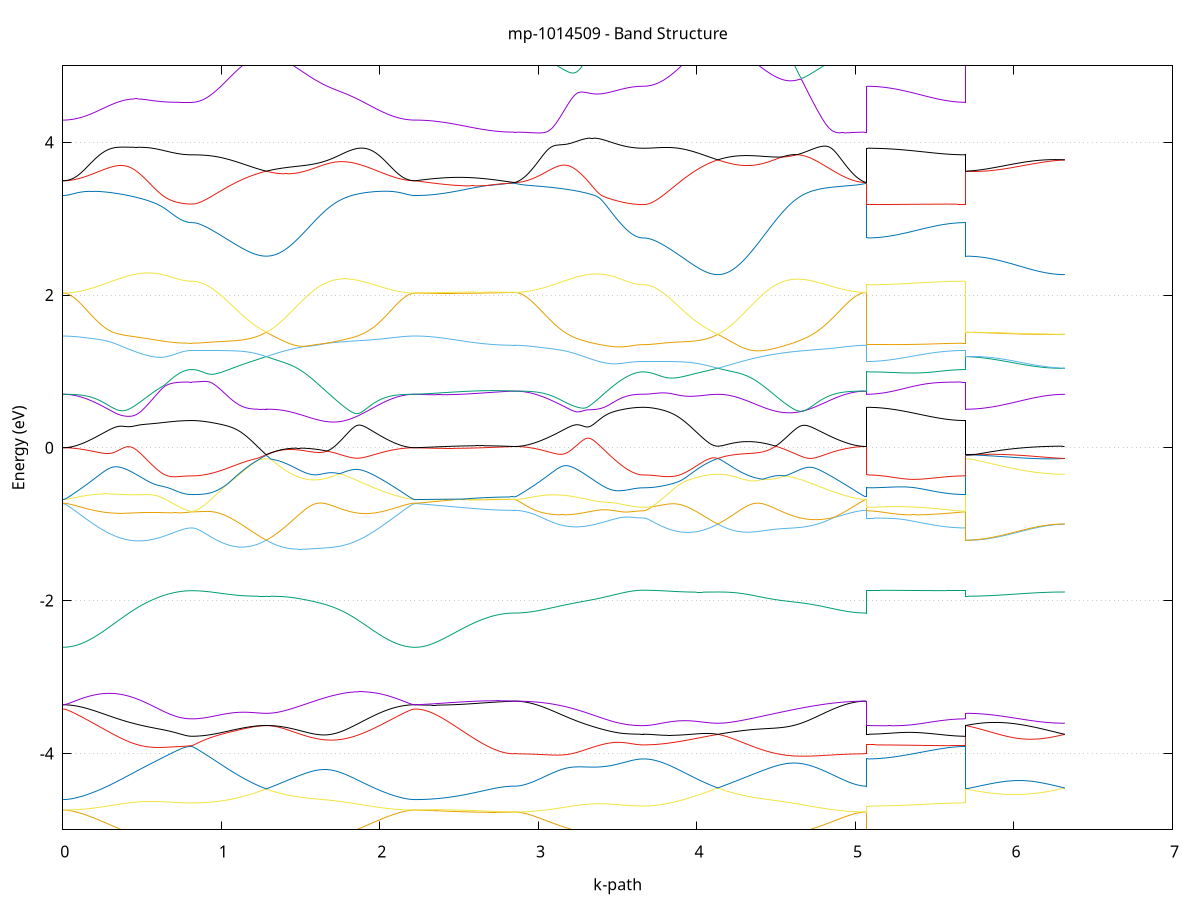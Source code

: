 set title 'mp-1014509 - Band Structure'
set xlabel 'k-path'
set ylabel 'Energy (eV)'
set grid y
set yrange [-5:5]
set terminal png size 800,600
set output 'mp-1014509_bands_gnuplot.png'
plot '-' using 1:2 with lines notitle, '-' using 1:2 with lines notitle, '-' using 1:2 with lines notitle, '-' using 1:2 with lines notitle, '-' using 1:2 with lines notitle, '-' using 1:2 with lines notitle, '-' using 1:2 with lines notitle, '-' using 1:2 with lines notitle, '-' using 1:2 with lines notitle, '-' using 1:2 with lines notitle, '-' using 1:2 with lines notitle, '-' using 1:2 with lines notitle, '-' using 1:2 with lines notitle, '-' using 1:2 with lines notitle, '-' using 1:2 with lines notitle, '-' using 1:2 with lines notitle, '-' using 1:2 with lines notitle, '-' using 1:2 with lines notitle, '-' using 1:2 with lines notitle, '-' using 1:2 with lines notitle, '-' using 1:2 with lines notitle, '-' using 1:2 with lines notitle, '-' using 1:2 with lines notitle, '-' using 1:2 with lines notitle, '-' using 1:2 with lines notitle, '-' using 1:2 with lines notitle, '-' using 1:2 with lines notitle, '-' using 1:2 with lines notitle, '-' using 1:2 with lines notitle, '-' using 1:2 with lines notitle, '-' using 1:2 with lines notitle, '-' using 1:2 with lines notitle, '-' using 1:2 with lines notitle, '-' using 1:2 with lines notitle, '-' using 1:2 with lines notitle, '-' using 1:2 with lines notitle, '-' using 1:2 with lines notitle, '-' using 1:2 with lines notitle, '-' using 1:2 with lines notitle, '-' using 1:2 with lines notitle, '-' using 1:2 with lines notitle, '-' using 1:2 with lines notitle, '-' using 1:2 with lines notitle, '-' using 1:2 with lines notitle, '-' using 1:2 with lines notitle, '-' using 1:2 with lines notitle, '-' using 1:2 with lines notitle, '-' using 1:2 with lines notitle, '-' using 1:2 with lines notitle, '-' using 1:2 with lines notitle, '-' using 1:2 with lines notitle, '-' using 1:2 with lines notitle, '-' using 1:2 with lines notitle, '-' using 1:2 with lines notitle, '-' using 1:2 with lines notitle, '-' using 1:2 with lines notitle, '-' using 1:2 with lines notitle, '-' using 1:2 with lines notitle, '-' using 1:2 with lines notitle, '-' using 1:2 with lines notitle, '-' using 1:2 with lines notitle, '-' using 1:2 with lines notitle, '-' using 1:2 with lines notitle, '-' using 1:2 with lines notitle, '-' using 1:2 with lines notitle, '-' using 1:2 with lines notitle, '-' using 1:2 with lines notitle, '-' using 1:2 with lines notitle, '-' using 1:2 with lines notitle, '-' using 1:2 with lines notitle, '-' using 1:2 with lines notitle, '-' using 1:2 with lines notitle, '-' using 1:2 with lines notitle, '-' using 1:2 with lines notitle, '-' using 1:2 with lines notitle, '-' using 1:2 with lines notitle, '-' using 1:2 with lines notitle, '-' using 1:2 with lines notitle, '-' using 1:2 with lines notitle, '-' using 1:2 with lines notitle
0.000000 -43.162757
0.009924 -43.162757
0.019849 -43.162857
0.029773 -43.162957
0.039698 -43.163157
0.049622 -43.163357
0.059547 -43.163657
0.069471 -43.163957
0.079396 -43.164357
0.089320 -43.164757
0.099245 -43.165257
0.109169 -43.165757
0.119094 -43.166357
0.129018 -43.166957
0.138943 -43.167557
0.148867 -43.168157
0.158792 -43.168857
0.168716 -43.169657
0.178641 -43.170357
0.188565 -43.171157
0.198490 -43.171957
0.208414 -43.172757
0.218339 -43.173657
0.228263 -43.174457
0.238188 -43.175357
0.248112 -43.176257
0.258037 -43.177157
0.267961 -43.178057
0.277886 -43.179057
0.287810 -43.179957
0.297735 -43.180957
0.307659 -43.181857
0.317584 -43.182857
0.327508 -43.183857
0.337432 -43.184857
0.347357 -43.185857
0.357281 -43.186857
0.367206 -43.187857
0.377130 -43.188857
0.387055 -43.189857
0.396979 -43.190857
0.406904 -43.191857
0.416828 -43.192957
0.426753 -43.193957
0.436677 -43.194957
0.446602 -43.196057
0.456526 -43.197057
0.466451 -43.198057
0.476375 -43.199157
0.486300 -43.200157
0.496224 -43.201157
0.506149 -43.202157
0.516073 -43.203157
0.525998 -43.204157
0.535922 -43.205157
0.545847 -43.206157
0.555771 -43.207057
0.565696 -43.207957
0.575620 -43.208857
0.585545 -43.209757
0.595469 -43.210657
0.605394 -43.211457
0.615318 -43.212257
0.625243 -43.213057
0.635167 -43.213757
0.645092 -43.214457
0.655016 -43.215157
0.664941 -43.215857
0.674865 -43.216457
0.684789 -43.216957
0.694714 -43.217557
0.704638 -43.218057
0.714563 -43.218457
0.724487 -43.218857
0.734412 -43.219257
0.744336 -43.219557
0.754261 -43.219857
0.764185 -43.220157
0.774110 -43.220357
0.784034 -43.220457
0.793959 -43.220557
0.803883 -43.220657
0.813808 -43.220657
0.813808 -43.220657
0.823805 -43.220657
0.833802 -43.220457
0.843798 -43.220057
0.853795 -43.219657
0.863792 -43.219057
0.873789 -43.218357
0.883786 -43.217457
0.893783 -43.216557
0.903779 -43.215457
0.913776 -43.214157
0.923773 -43.212857
0.933770 -43.211357
0.943767 -43.209857
0.953764 -43.208157
0.963761 -43.206357
0.973757 -43.204357
0.983754 -43.202357
0.993751 -43.200257
1.003748 -43.197957
1.013745 -43.195657
1.023742 -43.193257
1.033739 -43.190657
1.043735 -43.188057
1.053732 -43.185457
1.063729 -43.182657
1.073726 -43.179857
1.083723 -43.176957
1.093720 -43.173957
1.103717 -43.170957
1.113713 -43.167857
1.123710 -43.164857
1.133707 -43.161657
1.143704 -43.158557
1.153701 -43.155357
1.163698 -43.152257
1.173695 -43.149057
1.183691 -43.145957
1.193688 -43.142757
1.203685 -43.139657
1.213682 -43.136657
1.223679 -43.133657
1.233676 -43.130657
1.243673 -43.127757
1.253669 -43.124957
1.263666 -43.122257
1.273663 -43.119657
1.283660 -43.117157
1.283660 -43.117157
1.293657 -43.119557
1.303654 -43.122057
1.313650 -43.124457
1.323647 -43.126957
1.333644 -43.129357
1.343641 -43.131757
1.353638 -43.134057
1.363635 -43.136457
1.373632 -43.138757
1.383628 -43.141057
1.393625 -43.143257
1.403622 -43.145457
1.413619 -43.147657
1.423616 -43.149757
1.433613 -43.151857
1.443610 -43.153957
1.453606 -43.155857
1.463603 -43.157857
1.473600 -43.159757
1.483597 -43.161557
1.493594 -43.163357
1.503591 -43.165057
1.513588 -43.166757
1.523584 -43.168357
1.533581 -43.169857
1.543578 -43.171357
1.553575 -43.172757
1.563572 -43.174157
1.573569 -43.175457
1.583566 -43.176657
1.593562 -43.177757
1.603559 -43.178857
1.613556 -43.179857
1.623553 -43.180857
1.633550 -43.181757
1.643547 -43.182557
1.653544 -43.183257
1.663540 -43.183957
1.673537 -43.184557
1.683534 -43.185057
1.693531 -43.185557
1.703528 -43.185957
1.713525 -43.186257
1.723522 -43.186457
1.733518 -43.186657
1.743515 -43.186857
1.753512 -43.186857
1.763509 -43.186857
1.773506 -43.186857
1.783503 -43.186657
1.793499 -43.186557
1.803496 -43.186257
1.813493 -43.185957
1.823490 -43.185657
1.833487 -43.185257
1.843484 -43.184857
1.853481 -43.184357
1.863477 -43.183857
1.873474 -43.183257
1.883471 -43.182657
1.893468 -43.181957
1.903465 -43.181357
1.913462 -43.180657
1.923459 -43.179857
1.933455 -43.179157
1.943452 -43.178357
1.953449 -43.177557
1.963446 -43.176757
1.973443 -43.175957
1.983440 -43.175157
1.993437 -43.174357
2.003433 -43.173557
2.013430 -43.172757
2.023427 -43.171957
2.033424 -43.171157
2.043421 -43.170457
2.053418 -43.169657
2.063415 -43.168957
2.073411 -43.168257
2.083408 -43.167557
2.093405 -43.166957
2.103402 -43.166357
2.113399 -43.165857
2.123396 -43.165257
2.133393 -43.164857
2.143389 -43.164357
2.153386 -43.164057
2.163383 -43.163657
2.173380 -43.163357
2.183377 -43.163157
2.193374 -43.162957
2.203371 -43.162857
2.213367 -43.162757
2.223364 -43.162757
2.223364 -43.162757
2.233282 -43.162757
2.243199 -43.162757
2.253116 -43.162757
2.263034 -43.162757
2.272951 -43.162757
2.282869 -43.162757
2.292786 -43.162757
2.302703 -43.162757
2.312621 -43.162757
2.322538 -43.162757
2.332456 -43.162757
2.342373 -43.162757
2.352290 -43.162757
2.362208 -43.162757
2.372125 -43.162757
2.382043 -43.162757
2.391960 -43.162757
2.401877 -43.162757
2.411795 -43.162757
2.421712 -43.162757
2.431630 -43.162757
2.441547 -43.162757
2.451465 -43.162757
2.461382 -43.162757
2.471299 -43.162757
2.481217 -43.162757
2.491134 -43.162757
2.501052 -43.162757
2.510969 -43.162757
2.520886 -43.162757
2.530804 -43.162757
2.540721 -43.162757
2.550639 -43.162757
2.560556 -43.162757
2.570473 -43.162757
2.580391 -43.162757
2.590308 -43.162757
2.600226 -43.162757
2.610143 -43.162757
2.620060 -43.162757
2.629978 -43.162757
2.639895 -43.162757
2.649813 -43.162757
2.659730 -43.162757
2.669647 -43.162757
2.679565 -43.162757
2.689482 -43.162757
2.699400 -43.162757
2.709317 -43.162757
2.719234 -43.162757
2.729152 -43.162757
2.739069 -43.162757
2.748987 -43.162757
2.758904 -43.162757
2.768821 -43.162757
2.778739 -43.162757
2.788656 -43.162757
2.798574 -43.162757
2.808491 -43.162757
2.818408 -43.162757
2.828326 -43.162757
2.838243 -43.162757
2.848161 -43.162757
2.848161 -43.162757
2.858085 -43.162757
2.868010 -43.162857
2.877934 -43.162957
2.887859 -43.163157
2.897783 -43.163457
2.907708 -43.163657
2.917632 -43.164057
2.927557 -43.164457
2.937481 -43.164857
2.947406 -43.165257
2.957330 -43.165857
2.967254 -43.166357
2.977179 -43.166957
2.987103 -43.167557
2.997028 -43.168257
3.006952 -43.168957
3.016877 -43.169657
3.026801 -43.170357
3.036726 -43.171157
3.046650 -43.171957
3.056575 -43.172857
3.066499 -43.173657
3.076424 -43.174557
3.086348 -43.175357
3.096273 -43.176257
3.106197 -43.177157
3.116122 -43.178157
3.126046 -43.179057
3.135971 -43.179957
3.145895 -43.180957
3.155820 -43.181957
3.165744 -43.182857
3.175669 -43.183857
3.185593 -43.184857
3.195518 -43.185857
3.205442 -43.186857
3.215367 -43.187857
3.225291 -43.188857
3.235216 -43.189857
3.245140 -43.190857
3.255065 -43.191857
3.264989 -43.192957
3.274914 -43.193957
3.284838 -43.194957
3.294762 -43.196057
3.304687 -43.197057
3.314611 -43.198057
3.324536 -43.199157
3.334460 -43.200157
3.344385 -43.201157
3.354309 -43.202157
3.364234 -43.203157
3.374158 -43.204157
3.384083 -43.205157
3.394007 -43.206157
3.403932 -43.207057
3.413856 -43.207957
3.423781 -43.208857
3.433705 -43.209757
3.443630 -43.210657
3.453554 -43.211457
3.463479 -43.212257
3.473403 -43.213057
3.483328 -43.213757
3.493252 -43.214457
3.503177 -43.215157
3.513101 -43.215857
3.523026 -43.216457
3.532950 -43.216957
3.542875 -43.217557
3.552799 -43.218057
3.562724 -43.218457
3.572648 -43.218857
3.582573 -43.219257
3.592497 -43.219657
3.602422 -43.219857
3.612346 -43.220157
3.622271 -43.220357
3.632195 -43.220457
3.642119 -43.220657
3.652044 -43.220657
3.661968 -43.220657
3.661968 -43.220657
3.671965 -43.220657
3.681962 -43.220457
3.691959 -43.220157
3.701956 -43.219657
3.711953 -43.219057
3.721950 -43.218357
3.731946 -43.217557
3.741943 -43.216557
3.751940 -43.215457
3.761937 -43.214257
3.771934 -43.212857
3.781931 -43.211457
3.791928 -43.209857
3.801924 -43.208157
3.811921 -43.206357
3.821918 -43.204357
3.831915 -43.202357
3.841912 -43.200257
3.851909 -43.197957
3.861906 -43.195657
3.871902 -43.193257
3.881899 -43.190757
3.891896 -43.188157
3.901893 -43.185457
3.911890 -43.182657
3.921887 -43.179857
3.931884 -43.176957
3.941880 -43.173957
3.951877 -43.170957
3.961874 -43.167957
3.971871 -43.164857
3.981868 -43.161757
3.991865 -43.158557
4.001862 -43.155357
4.011858 -43.152257
4.021855 -43.149057
4.031852 -43.145957
4.041849 -43.142757
4.051846 -43.139657
4.061843 -43.136657
4.071839 -43.133657
4.081836 -43.130657
4.091833 -43.127857
4.101830 -43.125057
4.111827 -43.122357
4.121824 -43.119757
4.131821 -43.117257
4.131821 -43.117257
4.141817 -43.119657
4.151814 -43.122057
4.161811 -43.124557
4.171808 -43.126957
4.181805 -43.129357
4.191802 -43.131757
4.201799 -43.134057
4.211795 -43.136457
4.221792 -43.138757
4.231789 -43.141057
4.241786 -43.143257
4.251783 -43.145457
4.261780 -43.147657
4.271777 -43.149757
4.281773 -43.151857
4.291770 -43.153957
4.301767 -43.155957
4.311764 -43.157857
4.321761 -43.159757
4.331758 -43.161557
4.341755 -43.163357
4.351751 -43.165057
4.361748 -43.166757
4.371745 -43.168357
4.381742 -43.169957
4.391739 -43.171357
4.401736 -43.172857
4.411733 -43.174157
4.421729 -43.175457
4.431726 -43.176657
4.441723 -43.177857
4.451720 -43.178857
4.461717 -43.179957
4.471714 -43.180857
4.481710 -43.181757
4.491707 -43.182557
4.501704 -43.183257
4.511701 -43.183957
4.521698 -43.184557
4.531695 -43.185057
4.541692 -43.185557
4.551688 -43.185957
4.561685 -43.186257
4.571682 -43.186557
4.581679 -43.186657
4.591676 -43.186857
4.601673 -43.186857
4.611670 -43.186857
4.621666 -43.186857
4.631663 -43.186757
4.641660 -43.186557
4.651657 -43.186357
4.661654 -43.186057
4.671651 -43.185657
4.681648 -43.185257
4.691644 -43.184857
4.701641 -43.184357
4.711638 -43.183857
4.721635 -43.183257
4.731632 -43.182657
4.741629 -43.182057
4.751626 -43.181357
4.761622 -43.180657
4.771619 -43.179857
4.781616 -43.179157
4.791613 -43.178357
4.801610 -43.177557
4.811607 -43.176757
4.821604 -43.175957
4.831600 -43.175157
4.841597 -43.174357
4.851594 -43.173557
4.861591 -43.172757
4.871588 -43.171957
4.881585 -43.171157
4.891582 -43.170457
4.901578 -43.169657
4.911575 -43.168957
4.921572 -43.168257
4.931569 -43.167657
4.941566 -43.166957
4.951563 -43.166357
4.961560 -43.165857
4.971556 -43.165357
4.981553 -43.164857
4.991550 -43.164457
5.001547 -43.164057
5.011544 -43.163757
5.021541 -43.163457
5.031537 -43.163157
5.041534 -43.162957
5.051531 -43.162857
5.061528 -43.162757
5.071525 -43.162757
5.071525 -43.220657
5.081442 -43.220657
5.091360 -43.220657
5.101277 -43.220657
5.111195 -43.220657
5.121112 -43.220657
5.131029 -43.220757
5.140947 -43.220757
5.150864 -43.220657
5.160782 -43.220657
5.170699 -43.220657
5.180616 -43.220657
5.190534 -43.220657
5.200451 -43.220657
5.210369 -43.220657
5.220286 -43.220657
5.230203 -43.220657
5.240121 -43.220657
5.250038 -43.220657
5.259956 -43.220657
5.269873 -43.220657
5.279790 -43.220657
5.289708 -43.220657
5.299625 -43.220657
5.309543 -43.220657
5.319460 -43.220657
5.329377 -43.220657
5.339295 -43.220657
5.349212 -43.220657
5.359130 -43.220657
5.369047 -43.220657
5.378964 -43.220657
5.388882 -43.220657
5.398799 -43.220657
5.408717 -43.220657
5.418634 -43.220657
5.428551 -43.220657
5.438469 -43.220657
5.448386 -43.220657
5.458304 -43.220657
5.468221 -43.220657
5.478138 -43.220657
5.488056 -43.220657
5.497973 -43.220657
5.507891 -43.220657
5.517808 -43.220657
5.527725 -43.220657
5.537643 -43.220657
5.547560 -43.220657
5.557478 -43.220657
5.567395 -43.220657
5.577312 -43.220657
5.587230 -43.220657
5.597147 -43.220657
5.607065 -43.220657
5.616982 -43.220657
5.626899 -43.220657
5.636817 -43.220657
5.646734 -43.220657
5.656652 -43.220657
5.666569 -43.220657
5.676487 -43.220657
5.686404 -43.220657
5.696321 -43.220657
5.696321 -43.117157
5.706239 -43.117257
5.716156 -43.117257
5.726074 -43.117257
5.735991 -43.117257
5.745908 -43.117257
5.755826 -43.117257
5.765743 -43.117257
5.775661 -43.117257
5.785578 -43.117257
5.795495 -43.117257
5.805413 -43.117257
5.815330 -43.117257
5.825248 -43.117257
5.835165 -43.117257
5.845082 -43.117257
5.855000 -43.117257
5.864917 -43.117257
5.874835 -43.117257
5.884752 -43.117257
5.894669 -43.117257
5.904587 -43.117257
5.914504 -43.117257
5.924422 -43.117257
5.934339 -43.117257
5.944256 -43.117257
5.954174 -43.117257
5.964091 -43.117257
5.974009 -43.117257
5.983926 -43.117257
5.993843 -43.117257
6.003761 -43.117257
6.013678 -43.117257
6.023596 -43.117257
6.033513 -43.117257
6.043430 -43.117257
6.053348 -43.117257
6.063265 -43.117257
6.073183 -43.117257
6.083100 -43.117257
6.093017 -43.117257
6.102935 -43.117257
6.112852 -43.117257
6.122770 -43.117257
6.132687 -43.117257
6.142604 -43.117257
6.152522 -43.117257
6.162439 -43.117257
6.172357 -43.117257
6.182274 -43.117257
6.192192 -43.117257
6.202109 -43.117257
6.212026 -43.117257
6.221944 -43.117257
6.231861 -43.117257
6.241779 -43.117257
6.251696 -43.117257
6.261613 -43.117257
6.271531 -43.117257
6.281448 -43.117257
6.291366 -43.117257
6.301283 -43.117257
6.311200 -43.117257
6.321118 -43.117257
e
0.000000 -43.022457
0.009924 -43.022557
0.019849 -43.022957
0.029773 -43.023457
0.039698 -43.024257
0.049622 -43.025257
0.059547 -43.026457
0.069471 -43.027757
0.079396 -43.029257
0.089320 -43.030857
0.099245 -43.032557
0.109169 -43.034457
0.119094 -43.036357
0.129018 -43.038257
0.138943 -43.040357
0.148867 -43.042357
0.158792 -43.044457
0.168716 -43.046557
0.178641 -43.048657
0.188565 -43.050757
0.198490 -43.052857
0.208414 -43.054857
0.218339 -43.056957
0.228263 -43.058957
0.238188 -43.060857
0.248112 -43.062757
0.258037 -43.064557
0.267961 -43.066357
0.277886 -43.068057
0.287810 -43.069657
0.297735 -43.071157
0.307659 -43.072657
0.317584 -43.074057
0.327508 -43.075257
0.337432 -43.076457
0.347357 -43.077557
0.357281 -43.078557
0.367206 -43.079357
0.377130 -43.080157
0.387055 -43.080857
0.396979 -43.081357
0.406904 -43.081757
0.416828 -43.082157
0.426753 -43.082357
0.436677 -43.082457
0.446602 -43.082457
0.456526 -43.082357
0.466451 -43.082157
0.476375 -43.081757
0.486300 -43.081357
0.496224 -43.080857
0.506149 -43.080257
0.516073 -43.079557
0.525998 -43.078757
0.535922 -43.077957
0.545847 -43.077057
0.555771 -43.076057
0.565696 -43.074957
0.575620 -43.073857
0.585545 -43.072757
0.595469 -43.071557
0.605394 -43.070357
0.615318 -43.069157
0.625243 -43.067957
0.635167 -43.066657
0.645092 -43.065457
0.655016 -43.064257
0.664941 -43.063057
0.674865 -43.061857
0.684789 -43.060657
0.694714 -43.059557
0.704638 -43.058557
0.714563 -43.057557
0.724487 -43.056657
0.734412 -43.055757
0.744336 -43.055057
0.754261 -43.054357
0.764185 -43.053757
0.774110 -43.053257
0.784034 -43.052857
0.793959 -43.052557
0.803883 -43.052457
0.813808 -43.052357
0.813808 -43.052357
0.823805 -43.052357
0.833802 -43.052457
0.843798 -43.052557
0.853795 -43.052757
0.863792 -43.052957
0.873789 -43.053257
0.883786 -43.053557
0.893783 -43.053857
0.903779 -43.054257
0.913776 -43.054757
0.923773 -43.055257
0.933770 -43.055857
0.943767 -43.056557
0.953764 -43.057257
0.963761 -43.058057
0.973757 -43.058857
0.983754 -43.059757
0.993751 -43.060757
1.003748 -43.061857
1.013745 -43.062957
1.023742 -43.064157
1.033739 -43.065457
1.043735 -43.066857
1.053732 -43.068257
1.063729 -43.069857
1.073726 -43.071457
1.083723 -43.073057
1.093720 -43.074857
1.103717 -43.076657
1.113713 -43.078557
1.123710 -43.080457
1.133707 -43.082457
1.143704 -43.084557
1.153701 -43.086657
1.163698 -43.088857
1.173695 -43.091057
1.183691 -43.093257
1.193688 -43.095557
1.203685 -43.097857
1.213682 -43.100257
1.223679 -43.102657
1.233676 -43.105057
1.243673 -43.107457
1.253669 -43.109857
1.263666 -43.112257
1.273663 -43.114757
1.283660 -43.117157
1.283660 -43.117157
1.293657 -43.114857
1.303654 -43.112557
1.313650 -43.110357
1.323647 -43.108357
1.333644 -43.106457
1.343641 -43.104757
1.353638 -43.103057
1.363635 -43.101657
1.373632 -43.100257
1.383628 -43.099057
1.393625 -43.097957
1.403622 -43.096957
1.413619 -43.096157
1.423616 -43.095357
1.433613 -43.094757
1.443610 -43.094157
1.453606 -43.093757
1.463603 -43.093457
1.473600 -43.093157
1.483597 -43.092957
1.493594 -43.092757
1.503591 -43.092757
1.513588 -43.092657
1.523584 -43.092657
1.533581 -43.092657
1.543578 -43.092757
1.553575 -43.092857
1.563572 -43.092957
1.573569 -43.093057
1.583566 -43.093157
1.593562 -43.093257
1.603559 -43.093357
1.613556 -43.093357
1.623553 -43.093457
1.633550 -43.093457
1.643547 -43.093457
1.653544 -43.093457
1.663540 -43.093357
1.673537 -43.093257
1.683534 -43.093057
1.693531 -43.092857
1.703528 -43.092557
1.713525 -43.092257
1.723522 -43.091957
1.733518 -43.091557
1.743515 -43.091057
1.753512 -43.090557
1.763509 -43.089957
1.773506 -43.089257
1.783503 -43.088557
1.793499 -43.087757
1.803496 -43.086957
1.813493 -43.086057
1.823490 -43.085057
1.833487 -43.084057
1.843484 -43.082857
1.853481 -43.081757
1.863477 -43.080457
1.873474 -43.079157
1.883471 -43.077857
1.893468 -43.076357
1.903465 -43.074857
1.913462 -43.073357
1.923459 -43.071757
1.933455 -43.070057
1.943452 -43.068357
1.953449 -43.066557
1.963446 -43.064757
1.973443 -43.062857
1.983440 -43.060957
1.993437 -43.058957
2.003433 -43.056957
2.013430 -43.054957
2.023427 -43.052857
2.033424 -43.050857
2.043421 -43.048757
2.053418 -43.046657
2.063415 -43.044557
2.073411 -43.042457
2.083408 -43.040457
2.093405 -43.038457
2.103402 -43.036457
2.113399 -43.034557
2.123396 -43.032657
2.133393 -43.030957
2.143389 -43.029357
2.153386 -43.027857
2.163383 -43.026457
2.173380 -43.025357
2.183377 -43.024357
2.193374 -43.023557
2.203371 -43.022957
2.213367 -43.022557
2.223364 -43.022457
2.223364 -43.022457
2.233282 -43.022457
2.243199 -43.022457
2.253116 -43.022457
2.263034 -43.022457
2.272951 -43.022557
2.282869 -43.022557
2.292786 -43.022557
2.302703 -43.022557
2.312621 -43.022457
2.322538 -43.022457
2.332456 -43.022457
2.342373 -43.022457
2.352290 -43.022557
2.362208 -43.022557
2.372125 -43.022557
2.382043 -43.022557
2.391960 -43.022557
2.401877 -43.022557
2.411795 -43.022557
2.421712 -43.022557
2.431630 -43.022557
2.441547 -43.022557
2.451465 -43.022557
2.461382 -43.022557
2.471299 -43.022557
2.481217 -43.022557
2.491134 -43.022557
2.501052 -43.022557
2.510969 -43.022557
2.520886 -43.022557
2.530804 -43.022557
2.540721 -43.022557
2.550639 -43.022557
2.560556 -43.022557
2.570473 -43.022557
2.580391 -43.022557
2.590308 -43.022557
2.600226 -43.022557
2.610143 -43.022557
2.620060 -43.022557
2.629978 -43.022557
2.639895 -43.022557
2.649813 -43.022557
2.659730 -43.022557
2.669647 -43.022557
2.679565 -43.022557
2.689482 -43.022557
2.699400 -43.022557
2.709317 -43.022557
2.719234 -43.022557
2.729152 -43.022557
2.739069 -43.022557
2.748987 -43.022557
2.758904 -43.022557
2.768821 -43.022557
2.778739 -43.022557
2.788656 -43.022557
2.798574 -43.022557
2.808491 -43.022557
2.818408 -43.022557
2.828326 -43.022557
2.838243 -43.022557
2.848161 -43.022557
2.848161 -43.022557
2.858085 -43.022657
2.868010 -43.022957
2.877934 -43.023557
2.887859 -43.024357
2.897783 -43.025257
2.907708 -43.026457
2.917632 -43.027757
2.927557 -43.029257
2.937481 -43.030857
2.947406 -43.032657
2.957330 -43.034457
2.967254 -43.036357
2.977179 -43.038357
2.987103 -43.040357
2.997028 -43.042357
3.006952 -43.044457
3.016877 -43.046557
3.026801 -43.048657
3.036726 -43.050757
3.046650 -43.052857
3.056575 -43.054857
3.066499 -43.056957
3.076424 -43.058857
3.086348 -43.060857
3.096273 -43.062757
3.106197 -43.064557
3.116122 -43.066357
3.126046 -43.068057
3.135971 -43.069657
3.145895 -43.071157
3.155820 -43.072657
3.165744 -43.074057
3.175669 -43.075257
3.185593 -43.076457
3.195518 -43.077557
3.205442 -43.078557
3.215367 -43.079457
3.225291 -43.080157
3.235216 -43.080857
3.245140 -43.081357
3.255065 -43.081857
3.264989 -43.082157
3.274914 -43.082357
3.284838 -43.082457
3.294762 -43.082457
3.304687 -43.082357
3.314611 -43.082157
3.324536 -43.081757
3.334460 -43.081357
3.344385 -43.080857
3.354309 -43.080257
3.364234 -43.079557
3.374158 -43.078857
3.384083 -43.077957
3.394007 -43.077057
3.403932 -43.076057
3.413856 -43.075057
3.423781 -43.073957
3.433705 -43.072757
3.443630 -43.071657
3.453554 -43.070457
3.463479 -43.069157
3.473403 -43.067957
3.483328 -43.066757
3.493252 -43.065457
3.503177 -43.064257
3.513101 -43.063057
3.523026 -43.061857
3.532950 -43.060757
3.542875 -43.059657
3.552799 -43.058557
3.562724 -43.057557
3.572648 -43.056657
3.582573 -43.055857
3.592497 -43.055057
3.602422 -43.054357
3.612346 -43.053857
3.622271 -43.053357
3.632195 -43.052957
3.642119 -43.052657
3.652044 -43.052557
3.661968 -43.052457
3.661968 -43.052457
3.671965 -43.052457
3.681962 -43.052557
3.691959 -43.052657
3.701956 -43.052857
3.711953 -43.053057
3.721950 -43.053257
3.731946 -43.053557
3.741943 -43.053957
3.751940 -43.054357
3.761937 -43.054857
3.771934 -43.055357
3.781931 -43.055957
3.791928 -43.056557
3.801924 -43.057257
3.811921 -43.058057
3.821918 -43.058957
3.831915 -43.059857
3.841912 -43.060857
3.851909 -43.061957
3.861906 -43.063057
3.871902 -43.064257
3.881899 -43.065557
3.891896 -43.066957
3.901893 -43.068357
3.911890 -43.069857
3.921887 -43.071457
3.931884 -43.073157
3.941880 -43.074857
3.951877 -43.076757
3.961874 -43.078557
3.971871 -43.080557
3.981868 -43.082557
3.991865 -43.084557
4.001862 -43.086657
4.011858 -43.088857
4.021855 -43.091057
4.031852 -43.093257
4.041849 -43.095557
4.051846 -43.097957
4.061843 -43.100257
4.071839 -43.102657
4.081836 -43.105057
4.091833 -43.107457
4.101830 -43.109857
4.111827 -43.112357
4.121824 -43.114757
4.131821 -43.117157
4.131821 -43.117157
4.141817 -43.114857
4.151814 -43.112557
4.161811 -43.110457
4.171808 -43.108357
4.181805 -43.106557
4.191802 -43.104757
4.201799 -43.103157
4.211795 -43.101657
4.221792 -43.100257
4.231789 -43.099057
4.241786 -43.097957
4.251783 -43.096957
4.261780 -43.096157
4.271777 -43.095357
4.281773 -43.094757
4.291770 -43.094257
4.301767 -43.093757
4.311764 -43.093457
4.321761 -43.093157
4.331758 -43.092957
4.341755 -43.092857
4.351751 -43.092757
4.361748 -43.092657
4.371745 -43.092657
4.381742 -43.092757
4.391739 -43.092757
4.401736 -43.092857
4.411733 -43.092957
4.421729 -43.093057
4.431726 -43.093157
4.441723 -43.093257
4.451720 -43.093357
4.461717 -43.093457
4.471714 -43.093457
4.481710 -43.093457
4.491707 -43.093457
4.501704 -43.093457
4.511701 -43.093357
4.521698 -43.093257
4.531695 -43.093057
4.541692 -43.092857
4.551688 -43.092657
4.561685 -43.092357
4.571682 -43.091957
4.581679 -43.091557
4.591676 -43.091057
4.601673 -43.090557
4.611670 -43.089957
4.621666 -43.089257
4.631663 -43.088557
4.641660 -43.087757
4.651657 -43.086957
4.661654 -43.086057
4.671651 -43.085057
4.681648 -43.084057
4.691644 -43.082957
4.701641 -43.081757
4.711638 -43.080457
4.721635 -43.079157
4.731632 -43.077857
4.741629 -43.076357
4.751626 -43.074857
4.761622 -43.073357
4.771619 -43.071757
4.781616 -43.070057
4.791613 -43.068357
4.801610 -43.066557
4.811607 -43.064757
4.821604 -43.062857
4.831600 -43.060957
4.841597 -43.058957
4.851594 -43.056957
4.861591 -43.054957
4.871588 -43.052857
4.881585 -43.050857
4.891582 -43.048757
4.901578 -43.046657
4.911575 -43.044557
4.921572 -43.042457
4.931569 -43.040457
4.941566 -43.038457
4.951563 -43.036457
4.961560 -43.034557
4.971556 -43.032757
4.981553 -43.030957
4.991550 -43.029357
5.001547 -43.027857
5.011544 -43.026557
5.021541 -43.025357
5.031537 -43.024357
5.041534 -43.023557
5.051531 -43.022957
5.061528 -43.022657
5.071525 -43.022557
5.071525 -43.052457
5.081442 -43.052457
5.091360 -43.052457
5.101277 -43.052457
5.111195 -43.052457
5.121112 -43.052457
5.131029 -43.052457
5.140947 -43.052457
5.150864 -43.052457
5.160782 -43.052457
5.170699 -43.052457
5.180616 -43.052457
5.190534 -43.052457
5.200451 -43.052457
5.210369 -43.052457
5.220286 -43.052457
5.230203 -43.052457
5.240121 -43.052457
5.250038 -43.052457
5.259956 -43.052457
5.269873 -43.052457
5.279790 -43.052457
5.289708 -43.052457
5.299625 -43.052457
5.309543 -43.052457
5.319460 -43.052457
5.329377 -43.052457
5.339295 -43.052457
5.349212 -43.052457
5.359130 -43.052457
5.369047 -43.052457
5.378964 -43.052457
5.388882 -43.052457
5.398799 -43.052457
5.408717 -43.052457
5.418634 -43.052457
5.428551 -43.052457
5.438469 -43.052457
5.448386 -43.052457
5.458304 -43.052457
5.468221 -43.052457
5.478138 -43.052457
5.488056 -43.052357
5.497973 -43.052457
5.507891 -43.052457
5.517808 -43.052457
5.527725 -43.052457
5.537643 -43.052357
5.547560 -43.052357
5.557478 -43.052357
5.567395 -43.052357
5.577312 -43.052357
5.587230 -43.052357
5.597147 -43.052357
5.607065 -43.052357
5.616982 -43.052357
5.626899 -43.052357
5.636817 -43.052357
5.646734 -43.052357
5.656652 -43.052357
5.666569 -43.052357
5.676487 -43.052357
5.686404 -43.052357
5.696321 -43.052357
5.696321 -43.117157
5.706239 -43.117157
5.716156 -43.117157
5.726074 -43.117157
5.735991 -43.117157
5.745908 -43.117157
5.755826 -43.117157
5.765743 -43.117157
5.775661 -43.117157
5.785578 -43.117157
5.795495 -43.117157
5.805413 -43.117157
5.815330 -43.117157
5.825248 -43.117157
5.835165 -43.117157
5.845082 -43.117157
5.855000 -43.117157
5.864917 -43.117157
5.874835 -43.117157
5.884752 -43.117157
5.894669 -43.117157
5.904587 -43.117157
5.914504 -43.117157
5.924422 -43.117157
5.934339 -43.117157
5.944256 -43.117157
5.954174 -43.117157
5.964091 -43.117157
5.974009 -43.117157
5.983926 -43.117157
5.993843 -43.117157
6.003761 -43.117157
6.013678 -43.117157
6.023596 -43.117157
6.033513 -43.117157
6.043430 -43.117157
6.053348 -43.117157
6.063265 -43.117157
6.073183 -43.117157
6.083100 -43.117157
6.093017 -43.117157
6.102935 -43.117157
6.112852 -43.117157
6.122770 -43.117157
6.132687 -43.117157
6.142604 -43.117157
6.152522 -43.117157
6.162439 -43.117157
6.172357 -43.117157
6.182274 -43.117157
6.192192 -43.117157
6.202109 -43.117157
6.212026 -43.117157
6.221944 -43.117157
6.231861 -43.117157
6.241779 -43.117157
6.251696 -43.117157
6.261613 -43.117157
6.271531 -43.117157
6.281448 -43.117157
6.291366 -43.117157
6.301283 -43.117157
6.311200 -43.117157
6.321118 -43.117157
e
0.000000 -43.022457
0.009924 -43.022457
0.019849 -43.022557
0.029773 -43.022757
0.039698 -43.023057
0.049622 -43.023357
0.059547 -43.023657
0.069471 -43.024157
0.079396 -43.024557
0.089320 -43.025057
0.099245 -43.025557
0.109169 -43.026057
0.119094 -43.026657
0.129018 -43.027157
0.138943 -43.027657
0.148867 -43.028257
0.158792 -43.028757
0.168716 -43.029157
0.178641 -43.029657
0.188565 -43.030057
0.198490 -43.030457
0.208414 -43.030857
0.218339 -43.031157
0.228263 -43.031357
0.238188 -43.031657
0.248112 -43.031857
0.258037 -43.031957
0.267961 -43.032057
0.277886 -43.032057
0.287810 -43.032057
0.297735 -43.032057
0.307659 -43.031957
0.317584 -43.031757
0.327508 -43.031657
0.337432 -43.031357
0.347357 -43.031157
0.357281 -43.030857
0.367206 -43.030457
0.377130 -43.030157
0.387055 -43.029657
0.396979 -43.029257
0.406904 -43.028757
0.416828 -43.028257
0.426753 -43.027757
0.436677 -43.027157
0.446602 -43.026557
0.456526 -43.025957
0.466451 -43.025257
0.476375 -43.024657
0.486300 -43.023957
0.496224 -43.023257
0.506149 -43.022557
0.516073 -43.021857
0.525998 -43.021157
0.535922 -43.020457
0.545847 -43.019657
0.555771 -43.018957
0.565696 -43.018257
0.575620 -43.017457
0.585545 -43.016757
0.595469 -43.016057
0.605394 -43.015357
0.615318 -43.014657
0.625243 -43.013957
0.635167 -43.013357
0.645092 -43.012757
0.655016 -43.012157
0.664941 -43.011557
0.674865 -43.011057
0.684789 -43.010457
0.694714 -43.010057
0.704638 -43.009557
0.714563 -43.009157
0.724487 -43.008757
0.734412 -43.008457
0.744336 -43.008157
0.754261 -43.007857
0.764185 -43.007657
0.774110 -43.007457
0.784034 -43.007357
0.793959 -43.007257
0.803883 -43.007157
0.813808 -43.007157
0.813808 -43.007157
0.823805 -43.007157
0.833802 -43.007157
0.843798 -43.007257
0.853795 -43.007357
0.863792 -43.007457
0.873789 -43.007657
0.883786 -43.007857
0.893783 -43.008057
0.903779 -43.008257
0.913776 -43.008557
0.923773 -43.008757
0.933770 -43.009057
0.943767 -43.009357
0.953764 -43.009657
0.963761 -43.009957
0.973757 -43.010257
0.983754 -43.010557
0.993751 -43.010857
1.003748 -43.011157
1.013745 -43.011457
1.023742 -43.011757
1.033739 -43.011957
1.043735 -43.012257
1.053732 -43.012457
1.063729 -43.012657
1.073726 -43.012857
1.083723 -43.013057
1.093720 -43.013257
1.103717 -43.013357
1.113713 -43.013557
1.123710 -43.013657
1.133707 -43.013757
1.143704 -43.013857
1.153701 -43.013957
1.163698 -43.013957
1.173695 -43.014057
1.183691 -43.014057
1.193688 -43.014057
1.203685 -43.014057
1.213682 -43.014157
1.223679 -43.014157
1.233676 -43.014157
1.243673 -43.014157
1.253669 -43.014157
1.263666 -43.014057
1.273663 -43.014057
1.283660 -43.014057
1.283660 -43.014057
1.293657 -43.014057
1.303654 -43.014157
1.313650 -43.014157
1.323647 -43.014157
1.333644 -43.014157
1.343641 -43.014257
1.353638 -43.014257
1.363635 -43.014357
1.373632 -43.014457
1.383628 -43.014557
1.393625 -43.014657
1.403622 -43.014757
1.413619 -43.014957
1.423616 -43.015157
1.433613 -43.015357
1.443610 -43.015557
1.453606 -43.015757
1.463603 -43.016057
1.473600 -43.016357
1.483597 -43.016657
1.493594 -43.016957
1.503591 -43.017257
1.513588 -43.017657
1.523584 -43.018057
1.533581 -43.018457
1.543578 -43.018857
1.553575 -43.019257
1.563572 -43.019757
1.573569 -43.020257
1.583566 -43.020757
1.593562 -43.021257
1.603559 -43.021757
1.613556 -43.022257
1.623553 -43.022757
1.633550 -43.023257
1.643547 -43.023857
1.653544 -43.024357
1.663540 -43.024957
1.673537 -43.025457
1.683534 -43.025957
1.693531 -43.026557
1.703528 -43.027057
1.713525 -43.027557
1.723522 -43.028057
1.733518 -43.028557
1.743515 -43.029057
1.753512 -43.029557
1.763509 -43.029957
1.773506 -43.030357
1.783503 -43.030757
1.793499 -43.031157
1.803496 -43.031557
1.813493 -43.031857
1.823490 -43.032157
1.833487 -43.032457
1.843484 -43.032757
1.853481 -43.032957
1.863477 -43.033157
1.873474 -43.033357
1.883471 -43.033457
1.893468 -43.033557
1.903465 -43.033557
1.913462 -43.033557
1.923459 -43.033557
1.933455 -43.033457
1.943452 -43.033357
1.953449 -43.033257
1.963446 -43.033057
1.973443 -43.032757
1.983440 -43.032557
1.993437 -43.032157
2.003433 -43.031857
2.013430 -43.031457
2.023427 -43.031057
2.033424 -43.030557
2.043421 -43.030057
2.053418 -43.029557
2.063415 -43.029057
2.073411 -43.028457
2.083408 -43.027957
2.093405 -43.027357
2.103402 -43.026757
2.113399 -43.026157
2.123396 -43.025657
2.133393 -43.025057
2.143389 -43.024557
2.153386 -43.024157
2.163383 -43.023757
2.173380 -43.023357
2.183377 -43.023057
2.193374 -43.022757
2.203371 -43.022557
2.213367 -43.022457
2.223364 -43.022457
2.223364 -43.022457
2.233282 -43.022457
2.243199 -43.022457
2.253116 -43.022457
2.263034 -43.022457
2.272951 -43.022457
2.282869 -43.022457
2.292786 -43.022457
2.302703 -43.022457
2.312621 -43.022457
2.322538 -43.022457
2.332456 -43.022457
2.342373 -43.022457
2.352290 -43.022457
2.362208 -43.022457
2.372125 -43.022457
2.382043 -43.022457
2.391960 -43.022457
2.401877 -43.022457
2.411795 -43.022457
2.421712 -43.022457
2.431630 -43.022457
2.441547 -43.022457
2.451465 -43.022457
2.461382 -43.022457
2.471299 -43.022457
2.481217 -43.022457
2.491134 -43.022457
2.501052 -43.022457
2.510969 -43.022457
2.520886 -43.022457
2.530804 -43.022457
2.540721 -43.022457
2.550639 -43.022457
2.560556 -43.022457
2.570473 -43.022457
2.580391 -43.022457
2.590308 -43.022457
2.600226 -43.022457
2.610143 -43.022457
2.620060 -43.022457
2.629978 -43.022457
2.639895 -43.022457
2.649813 -43.022457
2.659730 -43.022457
2.669647 -43.022457
2.679565 -43.022457
2.689482 -43.022457
2.699400 -43.022457
2.709317 -43.022457
2.719234 -43.022457
2.729152 -43.022457
2.739069 -43.022457
2.748987 -43.022457
2.758904 -43.022457
2.768821 -43.022457
2.778739 -43.022457
2.788656 -43.022457
2.798574 -43.022457
2.808491 -43.022457
2.818408 -43.022457
2.828326 -43.022457
2.838243 -43.022457
2.848161 -43.022457
2.848161 -43.022457
2.858085 -43.022557
2.868010 -43.022657
2.877934 -43.022857
2.887859 -43.023057
2.897783 -43.023357
2.907708 -43.023757
2.917632 -43.024157
2.927557 -43.024557
2.937481 -43.025057
2.947406 -43.025557
2.957330 -43.026157
2.967254 -43.026657
2.977179 -43.027157
2.987103 -43.027757
2.997028 -43.028257
3.006952 -43.028757
3.016877 -43.029257
3.026801 -43.029657
3.036726 -43.030057
3.046650 -43.030457
3.056575 -43.030857
3.066499 -43.031157
3.076424 -43.031457
3.086348 -43.031657
3.096273 -43.031857
3.106197 -43.031957
3.116122 -43.032057
3.126046 -43.032057
3.135971 -43.032057
3.145895 -43.032057
3.155820 -43.031957
3.165744 -43.031857
3.175669 -43.031657
3.185593 -43.031457
3.195518 -43.031157
3.205442 -43.030857
3.215367 -43.030557
3.225291 -43.030157
3.235216 -43.029757
3.245140 -43.029257
3.255065 -43.028757
3.264989 -43.028257
3.274914 -43.027757
3.284838 -43.027157
3.294762 -43.026557
3.304687 -43.025957
3.314611 -43.025357
3.324536 -43.024657
3.334460 -43.024057
3.344385 -43.023357
3.354309 -43.022657
3.364234 -43.021957
3.374158 -43.021157
3.384083 -43.020457
3.394007 -43.019757
3.403932 -43.018957
3.413856 -43.018257
3.423781 -43.017557
3.433705 -43.016857
3.443630 -43.016157
3.453554 -43.015457
3.463479 -43.014757
3.473403 -43.014057
3.483328 -43.013457
3.493252 -43.012757
3.503177 -43.012157
3.513101 -43.011657
3.523026 -43.011057
3.532950 -43.010557
3.542875 -43.010057
3.552799 -43.009657
3.562724 -43.009257
3.572648 -43.008857
3.582573 -43.008457
3.592497 -43.008157
3.602422 -43.007957
3.612346 -43.007757
3.622271 -43.007557
3.632195 -43.007357
3.642119 -43.007257
3.652044 -43.007257
3.661968 -43.007257
3.661968 -43.007157
3.671965 -43.007257
3.681962 -43.007257
3.691959 -43.007357
3.701956 -43.007457
3.711953 -43.007557
3.721950 -43.007757
3.731946 -43.007957
3.741943 -43.008157
3.751940 -43.008357
3.761937 -43.008557
3.771934 -43.008857
3.781931 -43.009157
3.791928 -43.009457
3.801924 -43.009757
3.811921 -43.010057
3.821918 -43.010357
3.831915 -43.010657
3.841912 -43.010957
3.851909 -43.011257
3.861906 -43.011557
3.871902 -43.011757
3.881899 -43.012057
3.891896 -43.012357
3.901893 -43.012557
3.911890 -43.012757
3.921887 -43.012957
3.931884 -43.013157
3.941880 -43.013357
3.951877 -43.013457
3.961874 -43.013657
3.971871 -43.013757
3.981868 -43.013857
3.991865 -43.013957
4.001862 -43.014057
4.011858 -43.014057
4.021855 -43.014157
4.031852 -43.014157
4.041849 -43.014157
4.051846 -43.014157
4.061843 -43.014157
4.071839 -43.014157
4.081836 -43.014157
4.091833 -43.014257
4.101830 -43.014157
4.111827 -43.014157
4.121824 -43.014157
4.131821 -43.014157
4.131821 -43.014157
4.141817 -43.014157
4.151814 -43.014157
4.161811 -43.014257
4.171808 -43.014257
4.181805 -43.014257
4.191802 -43.014357
4.201799 -43.014357
4.211795 -43.014457
4.221792 -43.014557
4.231789 -43.014657
4.241786 -43.014757
4.251783 -43.014857
4.261780 -43.015057
4.271777 -43.015157
4.281773 -43.015357
4.291770 -43.015657
4.301767 -43.015857
4.311764 -43.016157
4.321761 -43.016357
4.331758 -43.016657
4.341755 -43.017057
4.351751 -43.017357
4.361748 -43.017757
4.371745 -43.018157
4.381742 -43.018557
4.391739 -43.018957
4.401736 -43.019357
4.411733 -43.019857
4.421729 -43.020257
4.431726 -43.020757
4.441723 -43.021257
4.451720 -43.021757
4.461717 -43.022357
4.471714 -43.022857
4.481710 -43.023357
4.491707 -43.023857
4.501704 -43.024457
4.511701 -43.024957
4.521698 -43.025557
4.531695 -43.026057
4.541692 -43.026557
4.551688 -43.027057
4.561685 -43.027657
4.571682 -43.028157
4.581679 -43.028657
4.591676 -43.029057
4.601673 -43.029557
4.611670 -43.030057
4.621666 -43.030457
4.631663 -43.030857
4.641660 -43.031257
4.651657 -43.031557
4.661654 -43.031957
4.671651 -43.032257
4.681648 -43.032557
4.691644 -43.032757
4.701641 -43.033057
4.711638 -43.033157
4.721635 -43.033357
4.731632 -43.033457
4.741629 -43.033557
4.751626 -43.033657
4.761622 -43.033657
4.771619 -43.033557
4.781616 -43.033557
4.791613 -43.033357
4.801610 -43.033257
4.811607 -43.033057
4.821604 -43.032857
4.831600 -43.032557
4.841597 -43.032257
4.851594 -43.031857
4.861591 -43.031457
4.871588 -43.031057
4.881585 -43.030557
4.891582 -43.030057
4.901578 -43.029557
4.911575 -43.029057
4.921572 -43.028457
4.931569 -43.027957
4.941566 -43.027357
4.951563 -43.026757
4.961560 -43.026257
4.971556 -43.025657
4.981553 -43.025157
4.991550 -43.024657
5.001547 -43.024157
5.011544 -43.023757
5.021541 -43.023357
5.031537 -43.023057
5.041534 -43.022857
5.051531 -43.022657
5.061528 -43.022557
5.071525 -43.022457
5.071525 -43.007257
5.081442 -43.007157
5.091360 -43.007157
5.101277 -43.007157
5.111195 -43.007157
5.121112 -43.007157
5.131029 -43.007257
5.140947 -43.007257
5.150864 -43.007157
5.160782 -43.007157
5.170699 -43.007157
5.180616 -43.007257
5.190534 -43.007257
5.200451 -43.007257
5.210369 -43.007257
5.220286 -43.007157
5.230203 -43.007157
5.240121 -43.007157
5.250038 -43.007157
5.259956 -43.007157
5.269873 -43.007157
5.279790 -43.007157
5.289708 -43.007157
5.299625 -43.007157
5.309543 -43.007157
5.319460 -43.007157
5.329377 -43.007157
5.339295 -43.007157
5.349212 -43.007157
5.359130 -43.007157
5.369047 -43.007157
5.378964 -43.007157
5.388882 -43.007157
5.398799 -43.007157
5.408717 -43.007157
5.418634 -43.007157
5.428551 -43.007157
5.438469 -43.007157
5.448386 -43.007157
5.458304 -43.007157
5.468221 -43.007157
5.478138 -43.007157
5.488056 -43.007157
5.497973 -43.007157
5.507891 -43.007157
5.517808 -43.007157
5.527725 -43.007157
5.537643 -43.007157
5.547560 -43.007157
5.557478 -43.007157
5.567395 -43.007157
5.577312 -43.007157
5.587230 -43.007157
5.597147 -43.007157
5.607065 -43.007157
5.616982 -43.007157
5.626899 -43.007157
5.636817 -43.007157
5.646734 -43.007157
5.656652 -43.007157
5.666569 -43.007157
5.676487 -43.007157
5.686404 -43.007157
5.696321 -43.007157
5.696321 -43.014057
5.706239 -43.014057
5.716156 -43.014057
5.726074 -43.014057
5.735991 -43.014057
5.745908 -43.014057
5.755826 -43.014057
5.765743 -43.014157
5.775661 -43.014157
5.785578 -43.014157
5.795495 -43.014157
5.805413 -43.014157
5.815330 -43.014157
5.825248 -43.014157
5.835165 -43.014157
5.845082 -43.014157
5.855000 -43.014157
5.864917 -43.014157
5.874835 -43.014157
5.884752 -43.014157
5.894669 -43.014157
5.904587 -43.014157
5.914504 -43.014157
5.924422 -43.014157
5.934339 -43.014157
5.944256 -43.014157
5.954174 -43.014157
5.964091 -43.014157
5.974009 -43.014157
5.983926 -43.014157
5.993843 -43.014157
6.003761 -43.014157
6.013678 -43.014157
6.023596 -43.014157
6.033513 -43.014157
6.043430 -43.014157
6.053348 -43.014157
6.063265 -43.014157
6.073183 -43.014157
6.083100 -43.014157
6.093017 -43.014157
6.102935 -43.014157
6.112852 -43.014157
6.122770 -43.014157
6.132687 -43.014157
6.142604 -43.014157
6.152522 -43.014157
6.162439 -43.014157
6.172357 -43.014157
6.182274 -43.014157
6.192192 -43.014157
6.202109 -43.014157
6.212026 -43.014157
6.221944 -43.014157
6.231861 -43.014157
6.241779 -43.014157
6.251696 -43.014157
6.261613 -43.014157
6.271531 -43.014157
6.281448 -43.014157
6.291366 -43.014157
6.301283 -43.014157
6.311200 -43.014157
6.321118 -43.014157
e
0.000000 -42.945457
0.009924 -42.945457
0.019849 -42.945457
0.029773 -42.945457
0.039698 -42.945357
0.049622 -42.945357
0.059547 -42.945357
0.069471 -42.945257
0.079396 -42.945257
0.089320 -42.945257
0.099245 -42.945257
0.109169 -42.945257
0.119094 -42.945357
0.129018 -42.945357
0.138943 -42.945457
0.148867 -42.945557
0.158792 -42.945757
0.168716 -42.945857
0.178641 -42.946057
0.188565 -42.946257
0.198490 -42.946557
0.208414 -42.946857
0.218339 -42.947157
0.228263 -42.947457
0.238188 -42.947857
0.248112 -42.948257
0.258037 -42.948657
0.267961 -42.949057
0.277886 -42.949557
0.287810 -42.949957
0.297735 -42.950457
0.307659 -42.950957
0.317584 -42.951457
0.327508 -42.952057
0.337432 -42.952557
0.347357 -42.953157
0.357281 -42.953757
0.367206 -42.954357
0.377130 -42.954957
0.387055 -42.955557
0.396979 -42.956157
0.406904 -42.956857
0.416828 -42.957557
0.426753 -42.958157
0.436677 -42.958857
0.446602 -42.959557
0.456526 -42.960257
0.466451 -42.961057
0.476375 -42.961757
0.486300 -42.962557
0.496224 -42.963257
0.506149 -42.964057
0.516073 -42.964857
0.525998 -42.965557
0.535922 -42.966357
0.545847 -42.967157
0.555771 -42.967957
0.565696 -42.968757
0.575620 -42.969557
0.585545 -42.970357
0.595469 -42.971157
0.605394 -42.971957
0.615318 -42.972757
0.625243 -42.973457
0.635167 -42.974257
0.645092 -42.974957
0.655016 -42.975757
0.664941 -42.976457
0.674865 -42.977157
0.684789 -42.977857
0.694714 -42.978457
0.704638 -42.979057
0.714563 -42.979657
0.724487 -42.980157
0.734412 -42.980657
0.744336 -42.981057
0.754261 -42.981457
0.764185 -42.981857
0.774110 -42.982157
0.784034 -42.982357
0.793959 -42.982457
0.803883 -42.982557
0.813808 -42.982657
0.813808 -42.982657
0.823805 -42.982557
0.833802 -42.982557
0.843798 -42.982457
0.853795 -42.982357
0.863792 -42.982257
0.873789 -42.982157
0.883786 -42.981957
0.893783 -42.981657
0.903779 -42.981457
0.913776 -42.981157
0.923773 -42.980857
0.933770 -42.980557
0.943767 -42.980157
0.953764 -42.979757
0.963761 -42.979357
0.973757 -42.978857
0.983754 -42.978357
0.993751 -42.977757
1.003748 -42.977257
1.013745 -42.976557
1.023742 -42.975957
1.033739 -42.975157
1.043735 -42.974457
1.053732 -42.973657
1.063729 -42.972757
1.073726 -42.971857
1.083723 -42.970857
1.093720 -42.969857
1.103717 -42.968757
1.113713 -42.967557
1.123710 -42.966357
1.133707 -42.965057
1.143704 -42.963757
1.153701 -42.962257
1.163698 -42.960757
1.173695 -42.959057
1.183691 -42.957357
1.193688 -42.955557
1.203685 -42.953557
1.213682 -42.951557
1.223679 -42.949357
1.233676 -42.947057
1.243673 -42.944657
1.253669 -42.942157
1.263666 -42.939557
1.273663 -42.936857
1.283660 -42.935157
1.283660 -42.935157
1.293657 -42.936257
1.303654 -42.937857
1.313650 -42.939557
1.323647 -42.941057
1.333644 -42.942557
1.343641 -42.943957
1.353638 -42.945357
1.363635 -42.946657
1.373632 -42.947857
1.383628 -42.948957
1.393625 -42.949957
1.403622 -42.950957
1.413619 -42.951857
1.423616 -42.952657
1.433613 -42.953357
1.443610 -42.954057
1.453606 -42.954657
1.463603 -42.955157
1.473600 -42.955657
1.483597 -42.956057
1.493594 -42.956457
1.503591 -42.956757
1.513588 -42.956957
1.523584 -42.957157
1.533581 -42.957257
1.543578 -42.957357
1.553575 -42.957457
1.563572 -42.957457
1.573569 -42.957457
1.583566 -42.957357
1.593562 -42.957357
1.603559 -42.957157
1.613556 -42.957057
1.623553 -42.956957
1.633550 -42.956757
1.643547 -42.956557
1.653544 -42.956357
1.663540 -42.956057
1.673537 -42.955857
1.683534 -42.955557
1.693531 -42.955357
1.703528 -42.955057
1.713525 -42.954757
1.723522 -42.954457
1.733518 -42.954157
1.743515 -42.953857
1.753512 -42.953557
1.763509 -42.953157
1.773506 -42.952857
1.783503 -42.952557
1.793499 -42.952257
1.803496 -42.951957
1.813493 -42.951557
1.823490 -42.951257
1.833487 -42.950957
1.843484 -42.950657
1.853481 -42.950357
1.863477 -42.950057
1.873474 -42.949757
1.883471 -42.949457
1.893468 -42.949157
1.903465 -42.948857
1.913462 -42.948557
1.923459 -42.948357
1.933455 -42.948057
1.943452 -42.947757
1.953449 -42.947557
1.963446 -42.947357
1.973443 -42.947057
1.983440 -42.946857
1.993437 -42.946657
2.003433 -42.946457
2.013430 -42.946257
2.023427 -42.946157
2.033424 -42.945957
2.043421 -42.945857
2.053418 -42.945757
2.063415 -42.945557
2.073411 -42.945557
2.083408 -42.945457
2.093405 -42.945357
2.103402 -42.945357
2.113399 -42.945257
2.123396 -42.945257
2.133393 -42.945257
2.143389 -42.945257
2.153386 -42.945257
2.163383 -42.945357
2.173380 -42.945357
2.183377 -42.945357
2.193374 -42.945457
2.203371 -42.945457
2.213367 -42.945457
2.223364 -42.945457
2.223364 -42.945457
2.233282 -42.945457
2.243199 -42.945457
2.253116 -42.945457
2.263034 -42.945457
2.272951 -42.945557
2.282869 -42.945557
2.292786 -42.945557
2.302703 -42.945557
2.312621 -42.945457
2.322538 -42.945457
2.332456 -42.945457
2.342373 -42.945457
2.352290 -42.945457
2.362208 -42.945457
2.372125 -42.945457
2.382043 -42.945457
2.391960 -42.945457
2.401877 -42.945457
2.411795 -42.945457
2.421712 -42.945457
2.431630 -42.945457
2.441547 -42.945457
2.451465 -42.945457
2.461382 -42.945457
2.471299 -42.945457
2.481217 -42.945457
2.491134 -42.945457
2.501052 -42.945457
2.510969 -42.945457
2.520886 -42.945457
2.530804 -42.945457
2.540721 -42.945457
2.550639 -42.945457
2.560556 -42.945457
2.570473 -42.945457
2.580391 -42.945457
2.590308 -42.945457
2.600226 -42.945457
2.610143 -42.945457
2.620060 -42.945457
2.629978 -42.945457
2.639895 -42.945457
2.649813 -42.945457
2.659730 -42.945457
2.669647 -42.945457
2.679565 -42.945457
2.689482 -42.945457
2.699400 -42.945457
2.709317 -42.945457
2.719234 -42.945457
2.729152 -42.945457
2.739069 -42.945457
2.748987 -42.945457
2.758904 -42.945457
2.768821 -42.945457
2.778739 -42.945457
2.788656 -42.945457
2.798574 -42.945457
2.808491 -42.945457
2.818408 -42.945457
2.828326 -42.945457
2.838243 -42.945457
2.848161 -42.945457
2.848161 -42.945457
2.858085 -42.945457
2.868010 -42.945457
2.877934 -42.945457
2.887859 -42.945357
2.897783 -42.945357
2.907708 -42.945357
2.917632 -42.945257
2.927557 -42.945257
2.937481 -42.945257
2.947406 -42.945257
2.957330 -42.945357
2.967254 -42.945357
2.977179 -42.945457
2.987103 -42.945557
2.997028 -42.945657
3.006952 -42.945757
3.016877 -42.945957
3.026801 -42.946157
3.036726 -42.946357
3.046650 -42.946557
3.056575 -42.946857
3.066499 -42.947157
3.076424 -42.947557
3.086348 -42.947857
3.096273 -42.948257
3.106197 -42.948657
3.116122 -42.949057
3.126046 -42.949557
3.135971 -42.950057
3.145895 -42.950457
3.155820 -42.951057
3.165744 -42.951557
3.175669 -42.952057
3.185593 -42.952657
3.195518 -42.953157
3.205442 -42.953757
3.215367 -42.954357
3.225291 -42.954957
3.235216 -42.955557
3.245140 -42.956257
3.255065 -42.956857
3.264989 -42.957557
3.274914 -42.958257
3.284838 -42.958957
3.294762 -42.959657
3.304687 -42.960357
3.314611 -42.961057
3.324536 -42.961857
3.334460 -42.962557
3.344385 -42.963357
3.354309 -42.964057
3.364234 -42.964857
3.374158 -42.965657
3.384083 -42.966457
3.394007 -42.967257
3.403932 -42.968057
3.413856 -42.968857
3.423781 -42.969557
3.433705 -42.970357
3.443630 -42.971157
3.453554 -42.971957
3.463479 -42.972757
3.473403 -42.973557
3.483328 -42.974257
3.493252 -42.975057
3.503177 -42.975757
3.513101 -42.976457
3.523026 -42.977157
3.532950 -42.977857
3.542875 -42.978457
3.552799 -42.979157
3.562724 -42.979657
3.572648 -42.980257
3.582573 -42.980657
3.592497 -42.981157
3.602422 -42.981557
3.612346 -42.981857
3.622271 -42.982157
3.632195 -42.982357
3.642119 -42.982557
3.652044 -42.982657
3.661968 -42.982657
3.661968 -42.982657
3.671965 -42.982657
3.681962 -42.982657
3.691959 -42.982557
3.701956 -42.982457
3.711953 -42.982357
3.721950 -42.982157
3.731946 -42.981957
3.741943 -42.981757
3.751940 -42.981557
3.761937 -42.981257
3.771934 -42.980957
3.781931 -42.980557
3.791928 -42.980257
3.801924 -42.979857
3.811921 -42.979357
3.821918 -42.978857
3.831915 -42.978357
3.841912 -42.977857
3.851909 -42.977257
3.861906 -42.976657
3.871902 -42.975957
3.881899 -42.975257
3.891896 -42.974457
3.901893 -42.973657
3.911890 -42.972857
3.921887 -42.971857
3.931884 -42.970957
3.941880 -42.969857
3.951877 -42.968857
3.961874 -42.967657
3.971871 -42.966457
3.981868 -42.965157
3.991865 -42.963757
4.001862 -42.962257
4.011858 -42.960757
4.021855 -42.959157
4.031852 -42.957357
4.041849 -42.955557
4.051846 -42.953657
4.061843 -42.951557
4.071839 -42.949457
4.081836 -42.947157
4.091833 -42.944757
4.101830 -42.942257
4.111827 -42.939557
4.121824 -42.936857
4.131821 -42.935157
4.131821 -42.935157
4.141817 -42.936257
4.151814 -42.937957
4.161811 -42.939557
4.171808 -42.941057
4.181805 -42.942557
4.191802 -42.944057
4.201799 -42.945357
4.211795 -42.946657
4.221792 -42.947857
4.231789 -42.948957
4.241786 -42.950057
4.251783 -42.950957
4.261780 -42.951857
4.271777 -42.952657
4.281773 -42.953457
4.291770 -42.954157
4.301767 -42.954757
4.311764 -42.955257
4.321761 -42.955657
4.331758 -42.956157
4.341755 -42.956457
4.351751 -42.956757
4.361748 -42.956957
4.371745 -42.957157
4.381742 -42.957357
4.391739 -42.957457
4.401736 -42.957457
4.411733 -42.957457
4.421729 -42.957457
4.431726 -42.957457
4.441723 -42.957357
4.451720 -42.957257
4.461717 -42.957157
4.471714 -42.956957
4.481710 -42.956757
4.491707 -42.956557
4.501704 -42.956357
4.511701 -42.956157
4.521698 -42.955857
4.531695 -42.955657
4.541692 -42.955357
4.551688 -42.955057
4.561685 -42.954757
4.571682 -42.954457
4.581679 -42.954157
4.591676 -42.953857
4.601673 -42.953557
4.611670 -42.953257
4.621666 -42.952957
4.631663 -42.952657
4.641660 -42.952257
4.651657 -42.951957
4.661654 -42.951657
4.671651 -42.951357
4.681648 -42.951057
4.691644 -42.950657
4.701641 -42.950357
4.711638 -42.950057
4.721635 -42.949757
4.731632 -42.949457
4.741629 -42.949157
4.751626 -42.948957
4.761622 -42.948657
4.771619 -42.948357
4.781616 -42.948057
4.791613 -42.947857
4.801610 -42.947557
4.811607 -42.947357
4.821604 -42.947157
4.831600 -42.946957
4.841597 -42.946757
4.851594 -42.946557
4.861591 -42.946357
4.871588 -42.946157
4.881585 -42.945957
4.891582 -42.945857
4.901578 -42.945757
4.911575 -42.945657
4.921572 -42.945557
4.931569 -42.945457
4.941566 -42.945357
4.951563 -42.945357
4.961560 -42.945257
4.971556 -42.945257
4.981553 -42.945257
4.991550 -42.945257
5.001547 -42.945257
5.011544 -42.945357
5.021541 -42.945357
5.031537 -42.945457
5.041534 -42.945457
5.051531 -42.945457
5.061528 -42.945457
5.071525 -42.945457
5.071525 -42.982657
5.081442 -42.982657
5.091360 -42.982657
5.101277 -42.982657
5.111195 -42.982657
5.121112 -42.982657
5.131029 -42.982657
5.140947 -42.982657
5.150864 -42.982657
5.160782 -42.982657
5.170699 -42.982657
5.180616 -42.982657
5.190534 -42.982657
5.200451 -42.982657
5.210369 -42.982657
5.220286 -42.982657
5.230203 -42.982657
5.240121 -42.982657
5.250038 -42.982657
5.259956 -42.982657
5.269873 -42.982657
5.279790 -42.982657
5.289708 -42.982657
5.299625 -42.982657
5.309543 -42.982657
5.319460 -42.982657
5.329377 -42.982657
5.339295 -42.982657
5.349212 -42.982657
5.359130 -42.982657
5.369047 -42.982657
5.378964 -42.982657
5.388882 -42.982657
5.398799 -42.982657
5.408717 -42.982657
5.418634 -42.982657
5.428551 -42.982657
5.438469 -42.982657
5.448386 -42.982657
5.458304 -42.982657
5.468221 -42.982657
5.478138 -42.982657
5.488056 -42.982657
5.497973 -42.982657
5.507891 -42.982657
5.517808 -42.982657
5.527725 -42.982657
5.537643 -42.982657
5.547560 -42.982657
5.557478 -42.982657
5.567395 -42.982657
5.577312 -42.982657
5.587230 -42.982657
5.597147 -42.982657
5.607065 -42.982657
5.616982 -42.982657
5.626899 -42.982657
5.636817 -42.982657
5.646734 -42.982657
5.656652 -42.982657
5.666569 -42.982657
5.676487 -42.982657
5.686404 -42.982657
5.696321 -42.982657
5.696321 -42.935157
5.706239 -42.935157
5.716156 -42.935157
5.726074 -42.935157
5.735991 -42.935157
5.745908 -42.935157
5.755826 -42.935157
5.765743 -42.935157
5.775661 -42.935157
5.785578 -42.935157
5.795495 -42.935157
5.805413 -42.935157
5.815330 -42.935157
5.825248 -42.935157
5.835165 -42.935157
5.845082 -42.935157
5.855000 -42.935157
5.864917 -42.935157
5.874835 -42.935157
5.884752 -42.935157
5.894669 -42.935157
5.904587 -42.935157
5.914504 -42.935157
5.924422 -42.935157
5.934339 -42.935157
5.944256 -42.935157
5.954174 -42.935157
5.964091 -42.935157
5.974009 -42.935157
5.983926 -42.935157
5.993843 -42.935157
6.003761 -42.935157
6.013678 -42.935157
6.023596 -42.935157
6.033513 -42.935157
6.043430 -42.935157
6.053348 -42.935157
6.063265 -42.935157
6.073183 -42.935157
6.083100 -42.935157
6.093017 -42.935157
6.102935 -42.935157
6.112852 -42.935157
6.122770 -42.935157
6.132687 -42.935157
6.142604 -42.935157
6.152522 -42.935157
6.162439 -42.935157
6.172357 -42.935157
6.182274 -42.935157
6.192192 -42.935157
6.202109 -42.935157
6.212026 -42.935157
6.221944 -42.935157
6.231861 -42.935157
6.241779 -42.935157
6.251696 -42.935157
6.261613 -42.935157
6.271531 -42.935157
6.281448 -42.935157
6.291366 -42.935157
6.301283 -42.935157
6.311200 -42.935157
6.321118 -42.935157
e
0.000000 -42.937357
0.009924 -42.937357
0.019849 -42.937457
0.029773 -42.937657
0.039698 -42.937857
0.049622 -42.938057
0.059547 -42.938357
0.069471 -42.938657
0.079396 -42.938957
0.089320 -42.939257
0.099245 -42.939557
0.109169 -42.939857
0.119094 -42.940257
0.129018 -42.940557
0.138943 -42.940857
0.148867 -42.941157
0.158792 -42.941357
0.168716 -42.941657
0.178641 -42.941857
0.188565 -42.942057
0.198490 -42.942257
0.208414 -42.942457
0.218339 -42.942557
0.228263 -42.942757
0.238188 -42.942857
0.248112 -42.942957
0.258037 -42.942957
0.267961 -42.943057
0.277886 -42.943057
0.287810 -42.943157
0.297735 -42.943157
0.307659 -42.943157
0.317584 -42.943057
0.327508 -42.943057
0.337432 -42.942957
0.347357 -42.942857
0.357281 -42.942757
0.367206 -42.942657
0.377130 -42.942457
0.387055 -42.942357
0.396979 -42.942057
0.406904 -42.941857
0.416828 -42.941557
0.426753 -42.941257
0.436677 -42.940957
0.446602 -42.940557
0.456526 -42.940057
0.466451 -42.939557
0.476375 -42.939057
0.486300 -42.938457
0.496224 -42.937857
0.506149 -42.937157
0.516073 -42.936357
0.525998 -42.935557
0.535922 -42.934657
0.545847 -42.933657
0.555771 -42.932657
0.565696 -42.931457
0.575620 -42.930257
0.585545 -42.928957
0.595469 -42.927457
0.605394 -42.925957
0.615318 -42.924357
0.625243 -42.922557
0.635167 -42.920757
0.645092 -42.918757
0.655016 -42.916657
0.664941 -42.914457
0.674865 -42.912157
0.684789 -42.909757
0.694714 -42.907157
0.704638 -42.904457
0.714563 -42.901657
0.724487 -42.898757
0.734412 -42.895757
0.744336 -42.892657
0.754261 -42.889457
0.764185 -42.886357
0.774110 -42.883157
0.784034 -42.880157
0.793959 -42.877457
0.803883 -42.875457
0.813808 -42.874757
0.813808 -42.874757
0.823805 -42.874757
0.833802 -42.874957
0.843798 -42.875157
0.853795 -42.875557
0.863792 -42.876057
0.873789 -42.876657
0.883786 -42.877257
0.893783 -42.878057
0.903779 -42.878857
0.913776 -42.879857
0.923773 -42.880857
0.933770 -42.881957
0.943767 -42.883057
0.953764 -42.884357
0.963761 -42.885657
0.973757 -42.886957
0.983754 -42.888357
0.993751 -42.889757
1.003748 -42.891157
1.013745 -42.892657
1.023742 -42.894257
1.033739 -42.895757
1.043735 -42.897357
1.053732 -42.898857
1.063729 -42.900457
1.073726 -42.902057
1.083723 -42.903657
1.093720 -42.905257
1.103717 -42.906857
1.113713 -42.908457
1.123710 -42.910057
1.133707 -42.911557
1.143704 -42.913157
1.153701 -42.914657
1.163698 -42.916157
1.173695 -42.917657
1.183691 -42.919157
1.193688 -42.920657
1.203685 -42.922057
1.213682 -42.923457
1.223679 -42.924857
1.233676 -42.926257
1.243673 -42.927557
1.253669 -42.928857
1.263666 -42.930257
1.273663 -42.932057
1.283660 -42.932657
1.283660 -42.932657
1.293657 -42.933857
1.303654 -42.934957
1.313650 -42.936157
1.323647 -42.937257
1.333644 -42.938257
1.343641 -42.939357
1.353638 -42.940357
1.363635 -42.941257
1.373632 -42.942157
1.383628 -42.943057
1.393625 -42.943957
1.403622 -42.944757
1.413619 -42.945457
1.423616 -42.946257
1.433613 -42.946957
1.443610 -42.947557
1.453606 -42.948157
1.463603 -42.948757
1.473600 -42.949257
1.483597 -42.949757
1.493594 -42.950157
1.503591 -42.950657
1.513588 -42.950957
1.523584 -42.951357
1.533581 -42.951657
1.543578 -42.951857
1.553575 -42.952057
1.563572 -42.952257
1.573569 -42.952457
1.583566 -42.952557
1.593562 -42.952657
1.603559 -42.952757
1.613556 -42.952757
1.623553 -42.952757
1.633550 -42.952757
1.643547 -42.952757
1.653544 -42.952657
1.663540 -42.952557
1.673537 -42.952457
1.683534 -42.952357
1.693531 -42.952157
1.703528 -42.952057
1.713525 -42.951857
1.723522 -42.951657
1.733518 -42.951457
1.743515 -42.951257
1.753512 -42.950957
1.763509 -42.950757
1.773506 -42.950457
1.783503 -42.950257
1.793499 -42.949957
1.803496 -42.949657
1.813493 -42.949457
1.823490 -42.949157
1.833487 -42.948857
1.843484 -42.948557
1.853481 -42.948257
1.863477 -42.947957
1.873474 -42.947657
1.883471 -42.947357
1.893468 -42.947057
1.903465 -42.946757
1.913462 -42.946457
1.923459 -42.946157
1.933455 -42.945757
1.943452 -42.945457
1.953449 -42.945157
1.963446 -42.944857
1.973443 -42.944557
1.983440 -42.944257
1.993437 -42.943957
2.003433 -42.943557
2.013430 -42.943257
2.023427 -42.942957
2.033424 -42.942657
2.043421 -42.942357
2.053418 -42.941957
2.063415 -42.941657
2.073411 -42.941357
2.083408 -42.940957
2.093405 -42.940657
2.103402 -42.940257
2.113399 -42.939957
2.123396 -42.939557
2.133393 -42.939257
2.143389 -42.938957
2.153386 -42.938657
2.163383 -42.938357
2.173380 -42.938057
2.183377 -42.937857
2.193374 -42.937657
2.203371 -42.937457
2.213367 -42.937357
2.223364 -42.937357
2.223364 -42.937357
2.233282 -42.937357
2.243199 -42.937357
2.253116 -42.937357
2.263034 -42.937357
2.272951 -42.937357
2.282869 -42.937357
2.292786 -42.937357
2.302703 -42.937357
2.312621 -42.937357
2.322538 -42.937357
2.332456 -42.937357
2.342373 -42.937357
2.352290 -42.937357
2.362208 -42.937357
2.372125 -42.937357
2.382043 -42.937357
2.391960 -42.937357
2.401877 -42.937357
2.411795 -42.937357
2.421712 -42.937357
2.431630 -42.937357
2.441547 -42.937357
2.451465 -42.937357
2.461382 -42.937357
2.471299 -42.937357
2.481217 -42.937357
2.491134 -42.937357
2.501052 -42.937357
2.510969 -42.937357
2.520886 -42.937357
2.530804 -42.937357
2.540721 -42.937357
2.550639 -42.937357
2.560556 -42.937357
2.570473 -42.937357
2.580391 -42.937357
2.590308 -42.937357
2.600226 -42.937357
2.610143 -42.937357
2.620060 -42.937357
2.629978 -42.937357
2.639895 -42.937357
2.649813 -42.937357
2.659730 -42.937357
2.669647 -42.937357
2.679565 -42.937357
2.689482 -42.937357
2.699400 -42.937357
2.709317 -42.937357
2.719234 -42.937357
2.729152 -42.937357
2.739069 -42.937357
2.748987 -42.937357
2.758904 -42.937357
2.768821 -42.937357
2.778739 -42.937357
2.788656 -42.937357
2.798574 -42.937357
2.808491 -42.937357
2.818408 -42.937357
2.828326 -42.937357
2.838243 -42.937357
2.848161 -42.937357
2.848161 -42.937357
2.858085 -42.937357
2.868010 -42.937457
2.877934 -42.937657
2.887859 -42.937857
2.897783 -42.938057
2.907708 -42.938357
2.917632 -42.938657
2.927557 -42.938957
2.937481 -42.939257
2.947406 -42.939557
2.957330 -42.939957
2.967254 -42.940257
2.977179 -42.940557
2.987103 -42.940857
2.997028 -42.941157
3.006952 -42.941457
3.016877 -42.941657
3.026801 -42.941857
3.036726 -42.942157
3.046650 -42.942357
3.056575 -42.942457
3.066499 -42.942657
3.076424 -42.942757
3.086348 -42.942857
3.096273 -42.942957
3.106197 -42.943057
3.116122 -42.943057
3.126046 -42.943157
3.135971 -42.943157
3.145895 -42.943157
3.155820 -42.943157
3.165744 -42.943157
3.175669 -42.943057
3.185593 -42.943057
3.195518 -42.942957
3.205442 -42.942857
3.215367 -42.942657
3.225291 -42.942557
3.235216 -42.942357
3.245140 -42.942157
3.255065 -42.941857
3.264989 -42.941557
3.274914 -42.941257
3.284838 -42.940957
3.294762 -42.940557
3.304687 -42.940157
3.314611 -42.939657
3.324536 -42.939057
3.334460 -42.938557
3.344385 -42.937857
3.354309 -42.937157
3.364234 -42.936457
3.374158 -42.935557
3.384083 -42.934657
3.394007 -42.933757
3.403932 -42.932657
3.413856 -42.931557
3.423781 -42.930257
3.433705 -42.928957
3.443630 -42.927557
3.453554 -42.925957
3.463479 -42.924357
3.473403 -42.922657
3.483328 -42.920757
3.493252 -42.918757
3.503177 -42.916757
3.513101 -42.914457
3.523026 -42.912157
3.532950 -42.909757
3.542875 -42.907157
3.552799 -42.904457
3.562724 -42.901657
3.572648 -42.898757
3.582573 -42.895757
3.592497 -42.892657
3.602422 -42.889557
3.612346 -42.886357
3.622271 -42.883157
3.632195 -42.880157
3.642119 -42.877457
3.652044 -42.875557
3.661968 -42.874757
3.661968 -42.874757
3.671965 -42.874757
3.681962 -42.874957
3.691959 -42.875257
3.701956 -42.875557
3.711953 -42.876057
3.721950 -42.876657
3.731946 -42.877357
3.741943 -42.878057
3.751940 -42.878957
3.761937 -42.879857
3.771934 -42.880857
3.781931 -42.881957
3.791928 -42.883157
3.801924 -42.884357
3.811921 -42.885657
3.821918 -42.886957
3.831915 -42.888357
3.841912 -42.889757
3.851909 -42.891257
3.861906 -42.892757
3.871902 -42.894257
3.881899 -42.895757
3.891896 -42.897357
3.901893 -42.898957
3.911890 -42.900557
3.921887 -42.902057
3.931884 -42.903657
3.941880 -42.905257
3.951877 -42.906857
3.961874 -42.908457
3.971871 -42.910057
3.981868 -42.911657
3.991865 -42.913157
4.001862 -42.914757
4.011858 -42.916257
4.021855 -42.917757
4.031852 -42.919257
4.041849 -42.920657
4.051846 -42.922157
4.061843 -42.923557
4.071839 -42.924957
4.081836 -42.926257
4.091833 -42.927657
4.101830 -42.928957
4.111827 -42.930257
4.121824 -42.932057
4.131821 -42.932757
4.131821 -42.932757
4.141817 -42.933857
4.151814 -42.935057
4.161811 -42.936157
4.171808 -42.937257
4.181805 -42.938357
4.191802 -42.939357
4.201799 -42.940357
4.211795 -42.941357
4.221792 -42.942257
4.231789 -42.943157
4.241786 -42.943957
4.251783 -42.944757
4.261780 -42.945557
4.271777 -42.946257
4.281773 -42.946957
4.291770 -42.947657
4.301767 -42.948257
4.311764 -42.948757
4.321761 -42.949357
4.331758 -42.949757
4.341755 -42.950257
4.351751 -42.950657
4.361748 -42.951057
4.371745 -42.951357
4.381742 -42.951657
4.391739 -42.951957
4.401736 -42.952157
4.411733 -42.952357
4.421729 -42.952457
4.431726 -42.952657
4.441723 -42.952657
4.451720 -42.952757
4.461717 -42.952757
4.471714 -42.952857
4.481710 -42.952757
4.491707 -42.952757
4.501704 -42.952657
4.511701 -42.952657
4.521698 -42.952457
4.531695 -42.952357
4.541692 -42.952257
4.551688 -42.952057
4.561685 -42.951857
4.571682 -42.951657
4.581679 -42.951457
4.591676 -42.951257
4.601673 -42.951057
4.611670 -42.950757
4.621666 -42.950557
4.631663 -42.950257
4.641660 -42.950057
4.651657 -42.949757
4.661654 -42.949457
4.671651 -42.949157
4.681648 -42.948857
4.691644 -42.948557
4.701641 -42.948257
4.711638 -42.947957
4.721635 -42.947657
4.731632 -42.947357
4.741629 -42.947057
4.751626 -42.946757
4.761622 -42.946457
4.771619 -42.946157
4.781616 -42.945857
4.791613 -42.945557
4.801610 -42.945257
4.811607 -42.944857
4.821604 -42.944557
4.831600 -42.944257
4.841597 -42.943957
4.851594 -42.943657
4.861591 -42.943357
4.871588 -42.942957
4.881585 -42.942657
4.891582 -42.942357
4.901578 -42.941957
4.911575 -42.941657
4.921572 -42.941357
4.931569 -42.940957
4.941566 -42.940657
4.951563 -42.940357
4.961560 -42.939957
4.971556 -42.939657
4.981553 -42.939257
4.991550 -42.938957
5.001547 -42.938657
5.011544 -42.938357
5.021541 -42.938057
5.031537 -42.937857
5.041534 -42.937657
5.051531 -42.937457
5.061528 -42.937357
5.071525 -42.937357
5.071525 -42.874757
5.081442 -42.874757
5.091360 -42.874757
5.101277 -42.874757
5.111195 -42.874757
5.121112 -42.874757
5.131029 -42.874757
5.140947 -42.874757
5.150864 -42.874757
5.160782 -42.874757
5.170699 -42.874757
5.180616 -42.874757
5.190534 -42.874757
5.200451 -42.874757
5.210369 -42.874757
5.220286 -42.874757
5.230203 -42.874757
5.240121 -42.874757
5.250038 -42.874757
5.259956 -42.874757
5.269873 -42.874757
5.279790 -42.874757
5.289708 -42.874757
5.299625 -42.874757
5.309543 -42.874757
5.319460 -42.874757
5.329377 -42.874757
5.339295 -42.874757
5.349212 -42.874757
5.359130 -42.874757
5.369047 -42.874757
5.378964 -42.874757
5.388882 -42.874757
5.398799 -42.874757
5.408717 -42.874757
5.418634 -42.874757
5.428551 -42.874757
5.438469 -42.874757
5.448386 -42.874757
5.458304 -42.874757
5.468221 -42.874757
5.478138 -42.874757
5.488056 -42.874757
5.497973 -42.874757
5.507891 -42.874757
5.517808 -42.874757
5.527725 -42.874757
5.537643 -42.874757
5.547560 -42.874757
5.557478 -42.874757
5.567395 -42.874757
5.577312 -42.874757
5.587230 -42.874757
5.597147 -42.874757
5.607065 -42.874757
5.616982 -42.874757
5.626899 -42.874757
5.636817 -42.874757
5.646734 -42.874757
5.656652 -42.874757
5.666569 -42.874757
5.676487 -42.874757
5.686404 -42.874657
5.696321 -42.874757
5.696321 -42.932657
5.706239 -42.932657
5.716156 -42.932657
5.726074 -42.932657
5.735991 -42.932657
5.745908 -42.932657
5.755826 -42.932657
5.765743 -42.932657
5.775661 -42.932657
5.785578 -42.932657
5.795495 -42.932657
5.805413 -42.932657
5.815330 -42.932657
5.825248 -42.932657
5.835165 -42.932657
5.845082 -42.932657
5.855000 -42.932657
5.864917 -42.932657
5.874835 -42.932657
5.884752 -42.932657
5.894669 -42.932657
5.904587 -42.932657
5.914504 -42.932657
5.924422 -42.932657
5.934339 -42.932657
5.944256 -42.932657
5.954174 -42.932657
5.964091 -42.932657
5.974009 -42.932657
5.983926 -42.932657
5.993843 -42.932657
6.003761 -42.932657
6.013678 -42.932757
6.023596 -42.932757
6.033513 -42.932757
6.043430 -42.932757
6.053348 -42.932757
6.063265 -42.932757
6.073183 -42.932757
6.083100 -42.932757
6.093017 -42.932757
6.102935 -42.932757
6.112852 -42.932757
6.122770 -42.932757
6.132687 -42.932757
6.142604 -42.932757
6.152522 -42.932757
6.162439 -42.932757
6.172357 -42.932757
6.182274 -42.932757
6.192192 -42.932757
6.202109 -42.932757
6.212026 -42.932757
6.221944 -42.932757
6.231861 -42.932757
6.241779 -42.932757
6.251696 -42.932757
6.261613 -42.932757
6.271531 -42.932757
6.281448 -42.932757
6.291366 -42.932757
6.301283 -42.932757
6.311200 -42.932757
6.321118 -42.932757
e
0.000000 -42.901357
0.009924 -42.901157
0.019849 -42.900757
0.029773 -42.900057
0.039698 -42.899057
0.049622 -42.897857
0.059547 -42.896457
0.069471 -42.894757
0.079396 -42.892957
0.089320 -42.890957
0.099245 -42.888757
0.109169 -42.886457
0.119094 -42.884057
0.129018 -42.881457
0.138943 -42.878757
0.148867 -42.875957
0.158792 -42.873057
0.168716 -42.870157
0.178641 -42.867057
0.188565 -42.863957
0.198490 -42.860757
0.208414 -42.857557
0.218339 -42.854257
0.228263 -42.850957
0.238188 -42.847657
0.248112 -42.844257
0.258037 -42.840857
0.267961 -42.837457
0.277886 -42.833957
0.287810 -42.830557
0.297735 -42.827057
0.307659 -42.823557
0.317584 -42.820157
0.327508 -42.816657
0.337432 -42.813257
0.347357 -42.809857
0.357281 -42.806457
0.367206 -42.803057
0.377130 -42.799757
0.387055 -42.796457
0.396979 -42.793257
0.406904 -42.790057
0.416828 -42.786957
0.426753 -42.783957
0.436677 -42.781057
0.446602 -42.778257
0.456526 -42.775657
0.466451 -42.773157
0.476375 -42.770957
0.486300 -42.768957
0.496224 -42.767357
0.506149 -42.766057
0.516073 -42.765157
0.525998 -42.764657
0.535922 -42.764657
0.545847 -42.765057
0.555771 -42.765957
0.565696 -42.767357
0.575620 -42.769057
0.585545 -42.771157
0.595469 -42.773657
0.605394 -42.776457
0.615318 -42.779557
0.625243 -42.782857
0.635167 -42.786457
0.645092 -42.790157
0.655016 -42.794157
0.664941 -42.798157
0.674865 -42.802357
0.684789 -42.806557
0.694714 -42.810857
0.704638 -42.815257
0.714563 -42.819557
0.724487 -42.823957
0.734412 -42.828257
0.744336 -42.832557
0.754261 -42.836857
0.764185 -42.840957
0.774110 -42.844857
0.784034 -42.848457
0.793959 -42.851557
0.803883 -42.853757
0.813808 -42.854657
0.813808 -42.854657
0.823805 -42.854657
0.833802 -42.854857
0.843798 -42.855157
0.853795 -42.855557
0.863792 -42.856057
0.873789 -42.856757
0.883786 -42.857457
0.893783 -42.858257
0.903779 -42.859257
0.913776 -42.860257
0.923773 -42.861457
0.933770 -42.862657
0.943767 -42.864057
0.953764 -42.865457
0.963761 -42.866957
0.973757 -42.868557
0.983754 -42.870257
0.993751 -42.872057
1.003748 -42.873857
1.013745 -42.875757
1.023742 -42.877657
1.033739 -42.879657
1.043735 -42.881757
1.053732 -42.883857
1.063729 -42.886057
1.073726 -42.888257
1.083723 -42.890457
1.093720 -42.892657
1.103717 -42.894957
1.113713 -42.897257
1.123710 -42.899557
1.133707 -42.901857
1.143704 -42.904157
1.153701 -42.906457
1.163698 -42.908757
1.173695 -42.911057
1.183691 -42.913357
1.193688 -42.915557
1.203685 -42.917857
1.213682 -42.920057
1.223679 -42.922157
1.233676 -42.924257
1.243673 -42.926357
1.253669 -42.928357
1.263666 -42.930157
1.273663 -42.931457
1.283660 -42.932657
1.283660 -42.932657
1.293657 -42.930257
1.303654 -42.927057
1.313650 -42.923757
1.323647 -42.920157
1.333644 -42.916557
1.343641 -42.912657
1.353638 -42.908657
1.363635 -42.904557
1.373632 -42.900257
1.383628 -42.895857
1.393625 -42.891357
1.403622 -42.886757
1.413619 -42.881957
1.423616 -42.877157
1.433613 -42.872157
1.443610 -42.867157
1.453606 -42.862057
1.463603 -42.856957
1.473600 -42.851757
1.483597 -42.846557
1.493594 -42.841257
1.503591 -42.836057
1.513588 -42.830757
1.523584 -42.825557
1.533581 -42.820457
1.543578 -42.815357
1.553575 -42.810257
1.563572 -42.805357
1.573569 -42.800557
1.583566 -42.795957
1.593562 -42.791457
1.603559 -42.787157
1.613556 -42.783157
1.623553 -42.779357
1.633550 -42.775857
1.643547 -42.772757
1.653544 -42.769857
1.663540 -42.767457
1.673537 -42.765357
1.683534 -42.763657
1.693531 -42.762457
1.703528 -42.761657
1.713525 -42.761257
1.723522 -42.761257
1.733518 -42.761657
1.743515 -42.762357
1.753512 -42.763457
1.763509 -42.764957
1.773506 -42.766657
1.783503 -42.768757
1.793499 -42.771057
1.803496 -42.774357
1.813493 -42.778157
1.823490 -42.781957
1.833487 -42.785757
1.843484 -42.789557
1.853481 -42.793457
1.863477 -42.797257
1.873474 -42.801157
1.883471 -42.805057
1.893468 -42.808957
1.903465 -42.812857
1.913462 -42.816757
1.923459 -42.820657
1.933455 -42.824557
1.943452 -42.828357
1.953449 -42.832257
1.963446 -42.836057
1.973443 -42.839857
1.983440 -42.843557
1.993437 -42.847257
2.003433 -42.850957
2.013430 -42.854557
2.023427 -42.858057
2.033424 -42.861557
2.043421 -42.864957
2.053418 -42.868257
2.063415 -42.871457
2.073411 -42.874557
2.083408 -42.877557
2.093405 -42.880457
2.103402 -42.883157
2.113399 -42.885757
2.123396 -42.888257
2.133393 -42.890557
2.143389 -42.892657
2.153386 -42.894557
2.163383 -42.896257
2.173380 -42.897757
2.183377 -42.899057
2.193374 -42.899957
2.203371 -42.900657
2.213367 -42.901157
2.223364 -42.901357
2.223364 -42.901357
2.233282 -42.901357
2.243199 -42.901357
2.253116 -42.901357
2.263034 -42.901357
2.272951 -42.901357
2.282869 -42.901357
2.292786 -42.901357
2.302703 -42.901357
2.312621 -42.901357
2.322538 -42.901357
2.332456 -42.901357
2.342373 -42.901357
2.352290 -42.901357
2.362208 -42.901357
2.372125 -42.901357
2.382043 -42.901357
2.391960 -42.901357
2.401877 -42.901357
2.411795 -42.901357
2.421712 -42.901357
2.431630 -42.901357
2.441547 -42.901357
2.451465 -42.901357
2.461382 -42.901357
2.471299 -42.901357
2.481217 -42.901357
2.491134 -42.901357
2.501052 -42.901357
2.510969 -42.901357
2.520886 -42.901357
2.530804 -42.901357
2.540721 -42.901357
2.550639 -42.901357
2.560556 -42.901357
2.570473 -42.901357
2.580391 -42.901357
2.590308 -42.901357
2.600226 -42.901357
2.610143 -42.901357
2.620060 -42.901357
2.629978 -42.901357
2.639895 -42.901357
2.649813 -42.901357
2.659730 -42.901357
2.669647 -42.901357
2.679565 -42.901357
2.689482 -42.901357
2.699400 -42.901357
2.709317 -42.901357
2.719234 -42.901357
2.729152 -42.901357
2.739069 -42.901357
2.748987 -42.901357
2.758904 -42.901357
2.768821 -42.901357
2.778739 -42.901357
2.788656 -42.901357
2.798574 -42.901357
2.808491 -42.901357
2.818408 -42.901357
2.828326 -42.901357
2.838243 -42.901357
2.848161 -42.901357
2.848161 -42.901357
2.858085 -42.901157
2.868010 -42.900757
2.877934 -42.900057
2.887859 -42.899057
2.897783 -42.897857
2.907708 -42.896457
2.917632 -42.894857
2.927557 -42.892957
2.937481 -42.890957
2.947406 -42.888857
2.957330 -42.886457
2.967254 -42.884057
2.977179 -42.881457
2.987103 -42.878757
2.997028 -42.875957
3.006952 -42.873057
3.016877 -42.870157
3.026801 -42.867057
3.036726 -42.863957
3.046650 -42.860757
3.056575 -42.857557
3.066499 -42.854257
3.076424 -42.850957
3.086348 -42.847657
3.096273 -42.844257
3.106197 -42.840857
3.116122 -42.837457
3.126046 -42.833957
3.135971 -42.830557
3.145895 -42.827057
3.155820 -42.823557
3.165744 -42.820157
3.175669 -42.816657
3.185593 -42.813257
3.195518 -42.809857
3.205442 -42.806457
3.215367 -42.803057
3.225291 -42.799757
3.235216 -42.796457
3.245140 -42.793257
3.255065 -42.790057
3.264989 -42.786957
3.274914 -42.783957
3.284838 -42.781057
3.294762 -42.778257
3.304687 -42.775557
3.314611 -42.773157
3.324536 -42.770957
3.334460 -42.768957
3.344385 -42.767357
3.354309 -42.766057
3.364234 -42.765157
3.374158 -42.764657
3.384083 -42.764657
3.394007 -42.765057
3.403932 -42.765957
3.413856 -42.767357
3.423781 -42.769057
3.433705 -42.771157
3.443630 -42.773657
3.453554 -42.776457
3.463479 -42.779557
3.473403 -42.782857
3.483328 -42.786457
3.493252 -42.790257
3.503177 -42.794157
3.513101 -42.798157
3.523026 -42.802357
3.532950 -42.806557
3.542875 -42.810857
3.552799 -42.815257
3.562724 -42.819557
3.572648 -42.823957
3.582573 -42.828257
3.592497 -42.832557
3.602422 -42.836857
3.612346 -42.840957
3.622271 -42.844857
3.632195 -42.848457
3.642119 -42.851557
3.652044 -42.853857
3.661968 -42.854657
3.661968 -42.854657
3.671965 -42.854757
3.681962 -42.854857
3.691959 -42.855157
3.701956 -42.855557
3.711953 -42.856057
3.721950 -42.856757
3.731946 -42.857457
3.741943 -42.858257
3.751940 -42.859257
3.761937 -42.860257
3.771934 -42.861457
3.781931 -42.862657
3.791928 -42.864057
3.801924 -42.865457
3.811921 -42.866957
3.821918 -42.868557
3.831915 -42.870257
3.841912 -42.872057
3.851909 -42.873857
3.861906 -42.875757
3.871902 -42.877657
3.881899 -42.879757
3.891896 -42.881757
3.901893 -42.883857
3.911890 -42.886057
3.921887 -42.888257
3.931884 -42.890457
3.941880 -42.892657
3.951877 -42.894957
3.961874 -42.897257
3.971871 -42.899557
3.981868 -42.901857
3.991865 -42.904157
4.001862 -42.906457
4.011858 -42.908757
4.021855 -42.911057
4.031852 -42.913357
4.041849 -42.915657
4.051846 -42.917857
4.061843 -42.920057
4.071839 -42.922157
4.081836 -42.924257
4.091833 -42.926357
4.101830 -42.928357
4.111827 -42.930257
4.121824 -42.931457
4.131821 -42.932657
4.131821 -42.932657
4.141817 -42.930257
4.151814 -42.927157
4.161811 -42.923757
4.171808 -42.920257
4.181805 -42.916557
4.191802 -42.912657
4.201799 -42.908657
4.211795 -42.904557
4.221792 -42.900257
4.231789 -42.895857
4.241786 -42.891357
4.251783 -42.886757
4.261780 -42.881957
4.271777 -42.877157
4.281773 -42.872157
4.291770 -42.867157
4.301767 -42.862057
4.311764 -42.856957
4.321761 -42.851757
4.331758 -42.846557
4.341755 -42.841257
4.351751 -42.836057
4.361748 -42.830757
4.371745 -42.825557
4.381742 -42.820457
4.391739 -42.815357
4.401736 -42.810257
4.411733 -42.805357
4.421729 -42.800557
4.431726 -42.795957
4.441723 -42.791457
4.451720 -42.787157
4.461717 -42.783157
4.471714 -42.779357
4.481710 -42.775857
4.491707 -42.772757
4.501704 -42.769857
4.511701 -42.767457
4.521698 -42.765357
4.531695 -42.763657
4.541692 -42.762457
4.551688 -42.761657
4.561685 -42.761157
4.571682 -42.761157
4.581679 -42.761557
4.591676 -42.762357
4.601673 -42.763457
4.611670 -42.764957
4.621666 -42.766657
4.631663 -42.768757
4.641660 -42.770957
4.651657 -42.774357
4.661654 -42.778157
4.671651 -42.781957
4.681648 -42.785757
4.691644 -42.789557
4.701641 -42.793357
4.711638 -42.797257
4.721635 -42.801157
4.731632 -42.805057
4.741629 -42.808957
4.751626 -42.812857
4.761622 -42.816757
4.771619 -42.820657
4.781616 -42.824557
4.791613 -42.828357
4.801610 -42.832257
4.811607 -42.836057
4.821604 -42.839857
4.831600 -42.843557
4.841597 -42.847257
4.851594 -42.850957
4.861591 -42.854457
4.871588 -42.858057
4.881585 -42.861557
4.891582 -42.864857
4.901578 -42.868257
4.911575 -42.871457
4.921572 -42.874557
4.931569 -42.877557
4.941566 -42.880457
4.951563 -42.883157
4.961560 -42.885857
4.971556 -42.888257
4.981553 -42.890557
4.991550 -42.892657
5.001547 -42.894657
5.011544 -42.896357
5.021541 -42.897757
5.031537 -42.899057
5.041534 -42.900057
5.051531 -42.900757
5.061528 -42.901157
5.071525 -42.901357
5.071525 -42.854657
5.081442 -42.854657
5.091360 -42.854657
5.101277 -42.854657
5.111195 -42.854657
5.121112 -42.854657
5.131029 -42.854657
5.140947 -42.854657
5.150864 -42.854657
5.160782 -42.854657
5.170699 -42.854657
5.180616 -42.854657
5.190534 -42.854657
5.200451 -42.854657
5.210369 -42.854657
5.220286 -42.854657
5.230203 -42.854657
5.240121 -42.854657
5.250038 -42.854657
5.259956 -42.854657
5.269873 -42.854657
5.279790 -42.854657
5.289708 -42.854657
5.299625 -42.854657
5.309543 -42.854657
5.319460 -42.854657
5.329377 -42.854657
5.339295 -42.854657
5.349212 -42.854657
5.359130 -42.854657
5.369047 -42.854657
5.378964 -42.854657
5.388882 -42.854657
5.398799 -42.854657
5.408717 -42.854657
5.418634 -42.854657
5.428551 -42.854657
5.438469 -42.854657
5.448386 -42.854657
5.458304 -42.854657
5.468221 -42.854657
5.478138 -42.854657
5.488056 -42.854657
5.497973 -42.854657
5.507891 -42.854657
5.517808 -42.854657
5.527725 -42.854657
5.537643 -42.854657
5.547560 -42.854657
5.557478 -42.854657
5.567395 -42.854657
5.577312 -42.854657
5.587230 -42.854657
5.597147 -42.854657
5.607065 -42.854657
5.616982 -42.854657
5.626899 -42.854657
5.636817 -42.854657
5.646734 -42.854657
5.656652 -42.854657
5.666569 -42.854657
5.676487 -42.854657
5.686404 -42.854657
5.696321 -42.854657
5.696321 -42.932657
5.706239 -42.932657
5.716156 -42.932657
5.726074 -42.932657
5.735991 -42.932657
5.745908 -42.932657
5.755826 -42.932657
5.765743 -42.932657
5.775661 -42.932657
5.785578 -42.932657
5.795495 -42.932657
5.805413 -42.932657
5.815330 -42.932657
5.825248 -42.932657
5.835165 -42.932657
5.845082 -42.932657
5.855000 -42.932657
5.864917 -42.932657
5.874835 -42.932657
5.884752 -42.932657
5.894669 -42.932657
5.904587 -42.932657
5.914504 -42.932657
5.924422 -42.932657
5.934339 -42.932657
5.944256 -42.932657
5.954174 -42.932657
5.964091 -42.932657
5.974009 -42.932657
5.983926 -42.932657
5.993843 -42.932657
6.003761 -42.932657
6.013678 -42.932657
6.023596 -42.932657
6.033513 -42.932657
6.043430 -42.932657
6.053348 -42.932657
6.063265 -42.932657
6.073183 -42.932657
6.083100 -42.932657
6.093017 -42.932657
6.102935 -42.932657
6.112852 -42.932657
6.122770 -42.932657
6.132687 -42.932657
6.142604 -42.932657
6.152522 -42.932657
6.162439 -42.932657
6.172357 -42.932657
6.182274 -42.932657
6.192192 -42.932657
6.202109 -42.932657
6.212026 -42.932657
6.221944 -42.932657
6.231861 -42.932657
6.241779 -42.932657
6.251696 -42.932657
6.261613 -42.932657
6.271531 -42.932657
6.281448 -42.932657
6.291366 -42.932657
6.301283 -42.932657
6.311200 -42.932657
6.321118 -42.932657
e
0.000000 -42.901257
0.009924 -42.901157
0.019849 -42.900657
0.029773 -42.899957
0.039698 -42.898857
0.049622 -42.897557
0.059547 -42.895957
0.069471 -42.894057
0.079396 -42.891857
0.089320 -42.889557
0.099245 -42.886957
0.109169 -42.884157
0.119094 -42.881157
0.129018 -42.877957
0.138943 -42.874657
0.148867 -42.871257
0.158792 -42.867657
0.168716 -42.864057
0.178641 -42.860257
0.188565 -42.856357
0.198490 -42.852457
0.208414 -42.848457
0.218339 -42.844357
0.228263 -42.840257
0.238188 -42.836157
0.248112 -42.831957
0.258037 -42.827757
0.267961 -42.823557
0.277886 -42.819457
0.287810 -42.815257
0.297735 -42.811057
0.307659 -42.806957
0.317584 -42.802857
0.327508 -42.798857
0.337432 -42.794857
0.347357 -42.790857
0.357281 -42.787057
0.367206 -42.783257
0.377130 -42.779557
0.387055 -42.775957
0.396979 -42.772457
0.406904 -42.769157
0.416828 -42.765957
0.426753 -42.762857
0.436677 -42.759857
0.446602 -42.757057
0.456526 -42.754357
0.466451 -42.751857
0.476375 -42.749457
0.486300 -42.747057
0.496224 -42.744857
0.506149 -42.742557
0.516073 -42.740357
0.525998 -42.738157
0.535922 -42.735957
0.545847 -42.733757
0.555771 -42.731457
0.565696 -42.729157
0.575620 -42.726957
0.585545 -42.724657
0.595469 -42.722357
0.605394 -42.720157
0.615318 -42.718057
0.625243 -42.715957
0.635167 -42.713857
0.645092 -42.711857
0.655016 -42.709957
0.664941 -42.708157
0.674865 -42.706457
0.684789 -42.704757
0.694714 -42.703257
0.704638 -42.701757
0.714563 -42.700457
0.724487 -42.699257
0.734412 -42.698157
0.744336 -42.697157
0.754261 -42.696357
0.764185 -42.695557
0.774110 -42.694957
0.784034 -42.694557
0.793959 -42.694157
0.803883 -42.693957
0.813808 -42.693957
0.813808 -42.693957
0.823805 -42.693857
0.833802 -42.693757
0.843798 -42.693657
0.853795 -42.693457
0.863792 -42.693257
0.873789 -42.692957
0.883786 -42.692557
0.893783 -42.692157
0.903779 -42.691757
0.913776 -42.691257
0.923773 -42.690757
0.933770 -42.690257
0.943767 -42.689657
0.953764 -42.689057
0.963761 -42.688457
0.973757 -42.687757
0.983754 -42.687157
0.993751 -42.686457
1.003748 -42.685757
1.013745 -42.685057
1.023742 -42.684357
1.033739 -42.683657
1.043735 -42.682957
1.053732 -42.682257
1.063729 -42.681557
1.073726 -42.680857
1.083723 -42.680157
1.093720 -42.679557
1.103717 -42.678857
1.113713 -42.678257
1.123710 -42.677557
1.133707 -42.677057
1.143704 -42.676457
1.153701 -42.675857
1.163698 -42.675357
1.173695 -42.674857
1.183691 -42.674357
1.193688 -42.673957
1.203685 -42.673557
1.213682 -42.673257
1.223679 -42.672957
1.233676 -42.672657
1.243673 -42.672457
1.253669 -42.672257
1.263666 -42.672057
1.273663 -42.672057
1.283660 -42.671957
1.283660 -42.671957
1.293657 -42.672057
1.303654 -42.672057
1.313650 -42.672257
1.323647 -42.672457
1.333644 -42.672757
1.343641 -42.673057
1.353638 -42.673457
1.363635 -42.673957
1.373632 -42.674557
1.383628 -42.675157
1.393625 -42.675857
1.403622 -42.676657
1.413619 -42.677557
1.423616 -42.678457
1.433613 -42.679457
1.443610 -42.680557
1.453606 -42.681757
1.463603 -42.683057
1.473600 -42.684457
1.483597 -42.685957
1.493594 -42.687457
1.503591 -42.689057
1.513588 -42.690857
1.523584 -42.692657
1.533581 -42.694557
1.543578 -42.696457
1.553575 -42.698557
1.563572 -42.700757
1.573569 -42.702957
1.583566 -42.705257
1.593562 -42.707757
1.603559 -42.710157
1.613556 -42.712757
1.623553 -42.715457
1.633550 -42.718157
1.643547 -42.720957
1.653544 -42.723857
1.663540 -42.726757
1.673537 -42.729757
1.683534 -42.732857
1.693531 -42.736057
1.703528 -42.739257
1.713525 -42.742557
1.723522 -42.745857
1.733518 -42.749257
1.743515 -42.752757
1.753512 -42.756257
1.763509 -42.759757
1.773506 -42.763357
1.783503 -42.766957
1.793499 -42.770657
1.803496 -42.773557
1.813493 -42.776257
1.823490 -42.779157
1.833487 -42.782257
1.843484 -42.785457
1.853481 -42.788757
1.863477 -42.792257
1.873474 -42.795757
1.883471 -42.799457
1.893468 -42.803157
1.903465 -42.806957
1.913462 -42.810757
1.923459 -42.814657
1.933455 -42.818557
1.943452 -42.822457
1.953449 -42.826457
1.963446 -42.830457
1.973443 -42.834357
1.983440 -42.838357
1.993437 -42.842257
2.003433 -42.846157
2.013430 -42.850057
2.023427 -42.853857
2.033424 -42.857557
2.043421 -42.861257
2.053418 -42.864957
2.063415 -42.868457
2.073411 -42.871857
2.083408 -42.875257
2.093405 -42.878457
2.103402 -42.881457
2.113399 -42.884357
2.123396 -42.887057
2.133393 -42.889657
2.143389 -42.891957
2.153386 -42.894057
2.163383 -42.895957
2.173380 -42.897557
2.183377 -42.898857
2.193374 -42.899957
2.203371 -42.900657
2.213367 -42.901157
2.223364 -42.901257
2.223364 -42.901257
2.233282 -42.901257
2.243199 -42.901257
2.253116 -42.901257
2.263034 -42.901257
2.272951 -42.901257
2.282869 -42.901257
2.292786 -42.901257
2.302703 -42.901257
2.312621 -42.901257
2.322538 -42.901257
2.332456 -42.901257
2.342373 -42.901257
2.352290 -42.901257
2.362208 -42.901257
2.372125 -42.901257
2.382043 -42.901257
2.391960 -42.901257
2.401877 -42.901257
2.411795 -42.901257
2.421712 -42.901257
2.431630 -42.901257
2.441547 -42.901257
2.451465 -42.901257
2.461382 -42.901257
2.471299 -42.901257
2.481217 -42.901257
2.491134 -42.901257
2.501052 -42.901257
2.510969 -42.901257
2.520886 -42.901357
2.530804 -42.901357
2.540721 -42.901357
2.550639 -42.901257
2.560556 -42.901257
2.570473 -42.901257
2.580391 -42.901257
2.590308 -42.901357
2.600226 -42.901357
2.610143 -42.901357
2.620060 -42.901357
2.629978 -42.901357
2.639895 -42.901357
2.649813 -42.901357
2.659730 -42.901357
2.669647 -42.901357
2.679565 -42.901357
2.689482 -42.901357
2.699400 -42.901357
2.709317 -42.901357
2.719234 -42.901357
2.729152 -42.901357
2.739069 -42.901357
2.748987 -42.901357
2.758904 -42.901357
2.768821 -42.901357
2.778739 -42.901357
2.788656 -42.901357
2.798574 -42.901357
2.808491 -42.901357
2.818408 -42.901357
2.828326 -42.901357
2.838243 -42.901357
2.848161 -42.901357
2.848161 -42.901357
2.858085 -42.901157
2.868010 -42.900757
2.877934 -42.899957
2.887859 -42.898957
2.897783 -42.897557
2.907708 -42.895957
2.917632 -42.894057
2.927557 -42.891957
2.937481 -42.889557
2.947406 -42.886957
2.957330 -42.884157
2.967254 -42.881157
2.977179 -42.878057
2.987103 -42.874657
2.997028 -42.871257
3.006952 -42.867657
3.016877 -42.864057
3.026801 -42.860257
3.036726 -42.856357
3.046650 -42.852457
3.056575 -42.848457
3.066499 -42.844357
3.076424 -42.840257
3.086348 -42.836157
3.096273 -42.831957
3.106197 -42.827757
3.116122 -42.823557
3.126046 -42.819457
3.135971 -42.815257
3.145895 -42.811057
3.155820 -42.806957
3.165744 -42.802857
3.175669 -42.798857
3.185593 -42.794857
3.195518 -42.790857
3.205442 -42.787057
3.215367 -42.783257
3.225291 -42.779557
3.235216 -42.775957
3.245140 -42.772457
3.255065 -42.769157
3.264989 -42.765857
3.274914 -42.762757
3.284838 -42.759857
3.294762 -42.757057
3.304687 -42.754357
3.314611 -42.751857
3.324536 -42.749357
3.334460 -42.747057
3.344385 -42.744757
3.354309 -42.742557
3.364234 -42.740357
3.374158 -42.738157
3.384083 -42.735957
3.394007 -42.733757
3.403932 -42.731457
3.413856 -42.729157
3.423781 -42.726857
3.433705 -42.724657
3.443630 -42.722357
3.453554 -42.720157
3.463479 -42.718057
3.473403 -42.715857
3.483328 -42.713857
3.493252 -42.711857
3.503177 -42.709957
3.513101 -42.708157
3.523026 -42.706357
3.532950 -42.704757
3.542875 -42.703257
3.552799 -42.701757
3.562724 -42.700457
3.572648 -42.699257
3.582573 -42.698157
3.592497 -42.697157
3.602422 -42.696357
3.612346 -42.695557
3.622271 -42.694957
3.632195 -42.694557
3.642119 -42.694157
3.652044 -42.693957
3.661968 -42.693957
3.661968 -42.693957
3.671965 -42.693857
3.681962 -42.693757
3.691959 -42.693657
3.701956 -42.693457
3.711953 -42.693257
3.721950 -42.692957
3.731946 -42.692557
3.741943 -42.692157
3.751940 -42.691757
3.761937 -42.691257
3.771934 -42.690757
3.781931 -42.690257
3.791928 -42.689657
3.801924 -42.689057
3.811921 -42.688457
3.821918 -42.687757
3.831915 -42.687157
3.841912 -42.686457
3.851909 -42.685757
3.861906 -42.685057
3.871902 -42.684357
3.881899 -42.683657
3.891896 -42.682957
3.901893 -42.682257
3.911890 -42.681557
3.921887 -42.680857
3.931884 -42.680157
3.941880 -42.679557
3.951877 -42.678857
3.961874 -42.678257
3.971871 -42.677657
3.981868 -42.677057
3.991865 -42.676457
4.001862 -42.675857
4.011858 -42.675357
4.021855 -42.674857
4.031852 -42.674457
4.041849 -42.673957
4.051846 -42.673557
4.061843 -42.673257
4.071839 -42.672957
4.081836 -42.672657
4.091833 -42.672457
4.101830 -42.672257
4.111827 -42.672057
4.121824 -42.672057
4.131821 -42.671957
4.131821 -42.671957
4.141817 -42.672057
4.151814 -42.672157
4.161811 -42.672257
4.171808 -42.672457
4.181805 -42.672757
4.191802 -42.673057
4.201799 -42.673457
4.211795 -42.673957
4.221792 -42.674557
4.231789 -42.675157
4.241786 -42.675857
4.251783 -42.676657
4.261780 -42.677557
4.271777 -42.678457
4.281773 -42.679457
4.291770 -42.680657
4.301767 -42.681857
4.311764 -42.683057
4.321761 -42.684457
4.331758 -42.685957
4.341755 -42.687457
4.351751 -42.689057
4.361748 -42.690857
4.371745 -42.692657
4.381742 -42.694557
4.391739 -42.696557
4.401736 -42.698557
4.411733 -42.700757
4.421729 -42.702957
4.431726 -42.705257
4.441723 -42.707657
4.451720 -42.710157
4.461717 -42.712757
4.471714 -42.715457
4.481710 -42.718157
4.491707 -42.720957
4.501704 -42.723857
4.511701 -42.726757
4.521698 -42.729757
4.531695 -42.732857
4.541692 -42.736057
4.551688 -42.739257
4.561685 -42.742557
4.571682 -42.745857
4.581679 -42.749257
4.591676 -42.752757
4.601673 -42.756257
4.611670 -42.759757
4.621666 -42.763357
4.631663 -42.766957
4.641660 -42.770657
4.651657 -42.773557
4.661654 -42.776257
4.671651 -42.779157
4.681648 -42.782157
4.691644 -42.785457
4.701641 -42.788757
4.711638 -42.792257
4.721635 -42.795757
4.731632 -42.799457
4.741629 -42.803157
4.751626 -42.806957
4.761622 -42.810757
4.771619 -42.814657
4.781616 -42.818557
4.791613 -42.822457
4.801610 -42.826457
4.811607 -42.830457
4.821604 -42.834357
4.831600 -42.838357
4.841597 -42.842257
4.851594 -42.846157
4.861591 -42.850057
4.871588 -42.853857
4.881585 -42.857557
4.891582 -42.861257
4.901578 -42.864957
4.911575 -42.868457
4.921572 -42.871857
4.931569 -42.875257
4.941566 -42.878457
4.951563 -42.881457
4.961560 -42.884357
4.971556 -42.887057
4.981553 -42.889657
4.991550 -42.891957
5.001547 -42.894057
5.011544 -42.895957
5.021541 -42.897557
5.031537 -42.898957
5.041534 -42.899957
5.051531 -42.900757
5.061528 -42.901157
5.071525 -42.901357
5.071525 -42.693957
5.081442 -42.693957
5.091360 -42.693957
5.101277 -42.693957
5.111195 -42.693957
5.121112 -42.693957
5.131029 -42.693957
5.140947 -42.693957
5.150864 -42.693957
5.160782 -42.693957
5.170699 -42.693957
5.180616 -42.693957
5.190534 -42.693957
5.200451 -42.693957
5.210369 -42.693957
5.220286 -42.693957
5.230203 -42.693957
5.240121 -42.693957
5.250038 -42.693957
5.259956 -42.693957
5.269873 -42.693957
5.279790 -42.693957
5.289708 -42.693957
5.299625 -42.693957
5.309543 -42.693957
5.319460 -42.693957
5.329377 -42.693957
5.339295 -42.693957
5.349212 -42.693957
5.359130 -42.693957
5.369047 -42.693957
5.378964 -42.693957
5.388882 -42.693957
5.398799 -42.693957
5.408717 -42.693957
5.418634 -42.693957
5.428551 -42.693957
5.438469 -42.693957
5.448386 -42.693957
5.458304 -42.693957
5.468221 -42.693957
5.478138 -42.693957
5.488056 -42.693957
5.497973 -42.693957
5.507891 -42.693957
5.517808 -42.693957
5.527725 -42.693957
5.537643 -42.693957
5.547560 -42.693957
5.557478 -42.693957
5.567395 -42.693957
5.577312 -42.693957
5.587230 -42.693957
5.597147 -42.693957
5.607065 -42.693957
5.616982 -42.693957
5.626899 -42.693957
5.636817 -42.693957
5.646734 -42.693957
5.656652 -42.693957
5.666569 -42.693857
5.676487 -42.693857
5.686404 -42.693857
5.696321 -42.693857
5.696321 -42.671957
5.706239 -42.671957
5.716156 -42.671957
5.726074 -42.671957
5.735991 -42.671957
5.745908 -42.671957
5.755826 -42.671957
5.765743 -42.671957
5.775661 -42.671957
5.785578 -42.671957
5.795495 -42.671957
5.805413 -42.671957
5.815330 -42.671957
5.825248 -42.671957
5.835165 -42.671957
5.845082 -42.671957
5.855000 -42.671957
5.864917 -42.671957
5.874835 -42.671957
5.884752 -42.671957
5.894669 -42.671957
5.904587 -42.671957
5.914504 -42.671957
5.924422 -42.671957
5.934339 -42.671957
5.944256 -42.671957
5.954174 -42.671957
5.964091 -42.671957
5.974009 -42.671957
5.983926 -42.671957
5.993843 -42.671957
6.003761 -42.671957
6.013678 -42.671957
6.023596 -42.671957
6.033513 -42.671957
6.043430 -42.671957
6.053348 -42.671957
6.063265 -42.671957
6.073183 -42.671957
6.083100 -42.671957
6.093017 -42.671957
6.102935 -42.671957
6.112852 -42.671957
6.122770 -42.671957
6.132687 -42.671957
6.142604 -42.671957
6.152522 -42.671957
6.162439 -42.671957
6.172357 -42.671957
6.182274 -42.671957
6.192192 -42.671957
6.202109 -42.671957
6.212026 -42.671957
6.221944 -42.671957
6.231861 -42.671957
6.241779 -42.671957
6.251696 -42.671957
6.261613 -42.671957
6.271531 -42.671957
6.281448 -42.671957
6.291366 -42.671957
6.301283 -42.671957
6.311200 -42.671957
6.321118 -42.671957
e
0.000000 -42.462257
0.009924 -42.462357
0.019849 -42.462557
0.029773 -42.462957
0.039698 -42.463457
0.049622 -42.464157
0.059547 -42.465057
0.069471 -42.466057
0.079396 -42.467157
0.089320 -42.468457
0.099245 -42.469857
0.109169 -42.471457
0.119094 -42.473257
0.129018 -42.475057
0.138943 -42.477157
0.148867 -42.479257
0.158792 -42.481557
0.168716 -42.483957
0.178641 -42.486557
0.188565 -42.489157
0.198490 -42.491957
0.208414 -42.494957
0.218339 -42.497957
0.228263 -42.501057
0.238188 -42.504357
0.248112 -42.507757
0.258037 -42.511157
0.267961 -42.514757
0.277886 -42.518357
0.287810 -42.522057
0.297735 -42.525857
0.307659 -42.529657
0.317584 -42.533557
0.327508 -42.537557
0.337432 -42.541557
0.347357 -42.545557
0.357281 -42.549557
0.367206 -42.553657
0.377130 -42.557657
0.387055 -42.561657
0.396979 -42.565657
0.406904 -42.569557
0.416828 -42.573457
0.426753 -42.577257
0.436677 -42.580857
0.446602 -42.584457
0.456526 -42.587857
0.466451 -42.591057
0.476375 -42.594057
0.486300 -42.596857
0.496224 -42.599457
0.506149 -42.601757
0.516073 -42.603857
0.525998 -42.605557
0.535922 -42.607057
0.545847 -42.608257
0.555771 -42.609157
0.565696 -42.609757
0.575620 -42.610157
0.585545 -42.610257
0.595469 -42.610157
0.605394 -42.609857
0.615318 -42.609457
0.625243 -42.608757
0.635167 -42.608057
0.645092 -42.607157
0.655016 -42.606157
0.664941 -42.605157
0.674865 -42.604057
0.684789 -42.602957
0.694714 -42.601857
0.704638 -42.600757
0.714563 -42.599657
0.724487 -42.598657
0.734412 -42.597657
0.744336 -42.596657
0.754261 -42.595857
0.764185 -42.595157
0.774110 -42.594457
0.784034 -42.593957
0.793959 -42.593657
0.803883 -42.593457
0.813808 -42.593357
0.813808 -42.593357
0.823805 -42.593357
0.833802 -42.593257
0.843798 -42.593057
0.853795 -42.592857
0.863792 -42.592557
0.873789 -42.592157
0.883786 -42.591757
0.893783 -42.591257
0.903779 -42.590757
0.913776 -42.590157
0.923773 -42.589557
0.933770 -42.588857
0.943767 -42.588157
0.953764 -42.587357
0.963761 -42.586457
0.973757 -42.585557
0.983754 -42.584657
0.993751 -42.583757
1.003748 -42.582757
1.013745 -42.581657
1.023742 -42.580657
1.033739 -42.579557
1.043735 -42.578457
1.053732 -42.577257
1.063729 -42.576157
1.073726 -42.574957
1.083723 -42.573757
1.093720 -42.572557
1.103717 -42.571357
1.113713 -42.570157
1.123710 -42.568857
1.133707 -42.567657
1.143704 -42.566457
1.153701 -42.565257
1.163698 -42.563957
1.173695 -42.562757
1.183691 -42.561557
1.193688 -42.560257
1.203685 -42.559057
1.213682 -42.557857
1.223679 -42.556657
1.233676 -42.555457
1.243673 -42.554257
1.253669 -42.553057
1.263666 -42.551857
1.273663 -42.550757
1.283660 -42.549557
1.283660 -42.549557
1.293657 -42.550757
1.303654 -42.551957
1.313650 -42.553357
1.323647 -42.554657
1.333644 -42.556157
1.343641 -42.557657
1.353638 -42.559157
1.363635 -42.560857
1.373632 -42.562457
1.383628 -42.564157
1.393625 -42.565957
1.403622 -42.567857
1.413619 -42.569657
1.423616 -42.571557
1.433613 -42.573557
1.443610 -42.575557
1.453606 -42.577557
1.463603 -42.579657
1.473600 -42.581657
1.483597 -42.583757
1.493594 -42.585857
1.503591 -42.587957
1.513588 -42.589957
1.523584 -42.592057
1.533581 -42.594057
1.543578 -42.596057
1.553575 -42.597957
1.563572 -42.599757
1.573569 -42.601557
1.583566 -42.603157
1.593562 -42.604657
1.603559 -42.605957
1.613556 -42.607157
1.623553 -42.608157
1.633550 -42.608857
1.643547 -42.609357
1.653544 -42.609557
1.663540 -42.609357
1.673537 -42.608957
1.683534 -42.608257
1.693531 -42.607157
1.703528 -42.605657
1.713525 -42.603957
1.723522 -42.601857
1.733518 -42.599457
1.743515 -42.596757
1.753512 -42.593757
1.763509 -42.590657
1.773506 -42.587257
1.783503 -42.583657
1.793499 -42.579957
1.803496 -42.576157
1.813493 -42.572157
1.823490 -42.568157
1.833487 -42.564057
1.843484 -42.559957
1.853481 -42.555757
1.863477 -42.551657
1.873474 -42.547457
1.883471 -42.543357
1.893468 -42.539257
1.903465 -42.535157
1.913462 -42.531157
1.923459 -42.527157
1.933455 -42.523357
1.943452 -42.519457
1.953449 -42.515757
1.963446 -42.512157
1.973443 -42.508657
1.983440 -42.505157
1.993437 -42.501857
2.003433 -42.498657
2.013430 -42.495557
2.023427 -42.492557
2.033424 -42.489657
2.043421 -42.486957
2.053418 -42.484357
2.063415 -42.481857
2.073411 -42.479557
2.083408 -42.477357
2.093405 -42.475257
2.103402 -42.473357
2.113399 -42.471657
2.123396 -42.469957
2.133393 -42.468557
2.143389 -42.467257
2.153386 -42.466057
2.163383 -42.465057
2.173380 -42.464157
2.183377 -42.463457
2.193374 -42.462957
2.203371 -42.462557
2.213367 -42.462357
2.223364 -42.462257
2.223364 -42.462257
2.233282 -42.462257
2.243199 -42.462257
2.253116 -42.462257
2.263034 -42.462257
2.272951 -42.462257
2.282869 -42.462257
2.292786 -42.462257
2.302703 -42.462257
2.312621 -42.462257
2.322538 -42.462257
2.332456 -42.462257
2.342373 -42.462257
2.352290 -42.462257
2.362208 -42.462257
2.372125 -42.462257
2.382043 -42.462257
2.391960 -42.462257
2.401877 -42.462257
2.411795 -42.462257
2.421712 -42.462257
2.431630 -42.462257
2.441547 -42.462257
2.451465 -42.462257
2.461382 -42.462257
2.471299 -42.462257
2.481217 -42.462257
2.491134 -42.462257
2.501052 -42.462257
2.510969 -42.462257
2.520886 -42.462257
2.530804 -42.462257
2.540721 -42.462257
2.550639 -42.462257
2.560556 -42.462257
2.570473 -42.462257
2.580391 -42.462257
2.590308 -42.462257
2.600226 -42.462257
2.610143 -42.462257
2.620060 -42.462257
2.629978 -42.462257
2.639895 -42.462257
2.649813 -42.462257
2.659730 -42.462257
2.669647 -42.462257
2.679565 -42.462257
2.689482 -42.462257
2.699400 -42.462257
2.709317 -42.462257
2.719234 -42.462257
2.729152 -42.462257
2.739069 -42.462257
2.748987 -42.462257
2.758904 -42.462257
2.768821 -42.462257
2.778739 -42.462257
2.788656 -42.462257
2.798574 -42.462257
2.808491 -42.462257
2.818408 -42.462257
2.828326 -42.462257
2.838243 -42.462257
2.848161 -42.462257
2.848161 -42.462257
2.858085 -42.462357
2.868010 -42.462557
2.877934 -42.462957
2.887859 -42.463457
2.897783 -42.464157
2.907708 -42.465057
2.917632 -42.465957
2.927557 -42.467157
2.937481 -42.468457
2.947406 -42.469857
2.957330 -42.471457
2.967254 -42.473157
2.977179 -42.475057
2.987103 -42.477057
2.997028 -42.479257
3.006952 -42.481557
3.016877 -42.483957
3.026801 -42.486557
3.036726 -42.489157
3.046650 -42.491957
3.056575 -42.494957
3.066499 -42.497957
3.076424 -42.501057
3.086348 -42.504357
3.096273 -42.507757
3.106197 -42.511157
3.116122 -42.514657
3.126046 -42.518357
3.135971 -42.522057
3.145895 -42.525857
3.155820 -42.529657
3.165744 -42.533557
3.175669 -42.537557
3.185593 -42.541557
3.195518 -42.545557
3.205442 -42.549557
3.215367 -42.553557
3.225291 -42.557657
3.235216 -42.561657
3.245140 -42.565657
3.255065 -42.569557
3.264989 -42.573457
3.274914 -42.577257
3.284838 -42.580857
3.294762 -42.584457
3.304687 -42.587857
3.314611 -42.591057
3.324536 -42.594057
3.334460 -42.596857
3.344385 -42.599457
3.354309 -42.601757
3.364234 -42.603857
3.374158 -42.605557
3.384083 -42.607057
3.394007 -42.608257
3.403932 -42.609157
3.413856 -42.609757
3.423781 -42.610157
3.433705 -42.610257
3.443630 -42.610157
3.453554 -42.609857
3.463479 -42.609457
3.473403 -42.608757
3.483328 -42.608057
3.493252 -42.607157
3.503177 -42.606157
3.513101 -42.605157
3.523026 -42.604057
3.532950 -42.602957
3.542875 -42.601857
3.552799 -42.600757
3.562724 -42.599657
3.572648 -42.598657
3.582573 -42.597657
3.592497 -42.596757
3.602422 -42.595857
3.612346 -42.595157
3.622271 -42.594557
3.632195 -42.594057
3.642119 -42.593657
3.652044 -42.593457
3.661968 -42.593357
3.661968 -42.593357
3.671965 -42.593357
3.681962 -42.593257
3.691959 -42.593057
3.701956 -42.592857
3.711953 -42.592557
3.721950 -42.592257
3.731946 -42.591757
3.741943 -42.591357
3.751940 -42.590757
3.761937 -42.590257
3.771934 -42.589557
3.781931 -42.588857
3.791928 -42.588157
3.801924 -42.587357
3.811921 -42.586457
3.821918 -42.585657
3.831915 -42.584657
3.841912 -42.583757
3.851909 -42.582757
3.861906 -42.581757
3.871902 -42.580657
3.881899 -42.579557
3.891896 -42.578457
3.901893 -42.577257
3.911890 -42.576157
3.921887 -42.574957
3.931884 -42.573757
3.941880 -42.572557
3.951877 -42.571357
3.961874 -42.570157
3.971871 -42.568957
3.981868 -42.567657
3.991865 -42.566457
4.001862 -42.565257
4.011858 -42.563957
4.021855 -42.562757
4.031852 -42.561557
4.041849 -42.560257
4.051846 -42.559057
4.061843 -42.557857
4.071839 -42.556657
4.081836 -42.555457
4.091833 -42.554257
4.101830 -42.553057
4.111827 -42.551857
4.121824 -42.550757
4.131821 -42.549557
4.131821 -42.549557
4.141817 -42.550757
4.151814 -42.551957
4.161811 -42.553357
4.171808 -42.554657
4.181805 -42.556157
4.191802 -42.557657
4.201799 -42.559157
4.211795 -42.560857
4.221792 -42.562457
4.231789 -42.564257
4.241786 -42.565957
4.251783 -42.567857
4.261780 -42.569657
4.271777 -42.571557
4.281773 -42.573557
4.291770 -42.575557
4.301767 -42.577557
4.311764 -42.579657
4.321761 -42.581657
4.331758 -42.583757
4.341755 -42.585857
4.351751 -42.587957
4.361748 -42.589957
4.371745 -42.592057
4.381742 -42.594057
4.391739 -42.596057
4.401736 -42.597957
4.411733 -42.599757
4.421729 -42.601557
4.431726 -42.603157
4.441723 -42.604657
4.451720 -42.605957
4.461717 -42.607157
4.471714 -42.608157
4.481710 -42.608857
4.491707 -42.609357
4.501704 -42.609557
4.511701 -42.609357
4.521698 -42.608957
4.531695 -42.608257
4.541692 -42.607157
4.551688 -42.605657
4.561685 -42.603957
4.571682 -42.601857
4.581679 -42.599457
4.591676 -42.596757
4.601673 -42.593757
4.611670 -42.590657
4.621666 -42.587257
4.631663 -42.583657
4.641660 -42.579957
4.651657 -42.576157
4.661654 -42.572157
4.671651 -42.568157
4.681648 -42.564057
4.691644 -42.559957
4.701641 -42.555757
4.711638 -42.551657
4.721635 -42.547457
4.731632 -42.543357
4.741629 -42.539257
4.751626 -42.535157
4.761622 -42.531157
4.771619 -42.527157
4.781616 -42.523257
4.791613 -42.519457
4.801610 -42.515757
4.811607 -42.512157
4.821604 -42.508557
4.831600 -42.505157
4.841597 -42.501857
4.851594 -42.498657
4.861591 -42.495557
4.871588 -42.492557
4.881585 -42.489657
4.891582 -42.486957
4.901578 -42.484357
4.911575 -42.481857
4.921572 -42.479557
4.931569 -42.477357
4.941566 -42.475257
4.951563 -42.473357
4.961560 -42.471657
4.971556 -42.469957
4.981553 -42.468557
4.991550 -42.467257
5.001547 -42.466057
5.011544 -42.465057
5.021541 -42.464157
5.031537 -42.463457
5.041534 -42.462957
5.051531 -42.462557
5.061528 -42.462257
5.071525 -42.462257
5.071525 -42.593357
5.081442 -42.593357
5.091360 -42.593357
5.101277 -42.593357
5.111195 -42.593357
5.121112 -42.593357
5.131029 -42.593357
5.140947 -42.593357
5.150864 -42.593357
5.160782 -42.593357
5.170699 -42.593357
5.180616 -42.593357
5.190534 -42.593357
5.200451 -42.593357
5.210369 -42.593357
5.220286 -42.593357
5.230203 -42.593357
5.240121 -42.593357
5.250038 -42.593357
5.259956 -42.593357
5.269873 -42.593357
5.279790 -42.593357
5.289708 -42.593357
5.299625 -42.593357
5.309543 -42.593357
5.319460 -42.593357
5.329377 -42.593357
5.339295 -42.593357
5.349212 -42.593357
5.359130 -42.593357
5.369047 -42.593357
5.378964 -42.593357
5.388882 -42.593357
5.398799 -42.593357
5.408717 -42.593357
5.418634 -42.593357
5.428551 -42.593357
5.438469 -42.593357
5.448386 -42.593357
5.458304 -42.593357
5.468221 -42.593357
5.478138 -42.593357
5.488056 -42.593357
5.497973 -42.593357
5.507891 -42.593357
5.517808 -42.593357
5.527725 -42.593357
5.537643 -42.593357
5.547560 -42.593357
5.557478 -42.593357
5.567395 -42.593357
5.577312 -42.593357
5.587230 -42.593357
5.597147 -42.593357
5.607065 -42.593357
5.616982 -42.593357
5.626899 -42.593357
5.636817 -42.593357
5.646734 -42.593357
5.656652 -42.593357
5.666569 -42.593357
5.676487 -42.593357
5.686404 -42.593357
5.696321 -42.593357
5.696321 -42.549557
5.706239 -42.549557
5.716156 -42.549557
5.726074 -42.549557
5.735991 -42.549557
5.745908 -42.549557
5.755826 -42.549557
5.765743 -42.549557
5.775661 -42.549557
5.785578 -42.549557
5.795495 -42.549557
5.805413 -42.549557
5.815330 -42.549557
5.825248 -42.549557
5.835165 -42.549557
5.845082 -42.549557
5.855000 -42.549557
5.864917 -42.549557
5.874835 -42.549557
5.884752 -42.549557
5.894669 -42.549557
5.904587 -42.549557
5.914504 -42.549557
5.924422 -42.549557
5.934339 -42.549557
5.944256 -42.549557
5.954174 -42.549557
5.964091 -42.549557
5.974009 -42.549557
5.983926 -42.549557
5.993843 -42.549557
6.003761 -42.549557
6.013678 -42.549557
6.023596 -42.549557
6.033513 -42.549557
6.043430 -42.549557
6.053348 -42.549557
6.063265 -42.549557
6.073183 -42.549557
6.083100 -42.549557
6.093017 -42.549557
6.102935 -42.549557
6.112852 -42.549557
6.122770 -42.549557
6.132687 -42.549557
6.142604 -42.549557
6.152522 -42.549557
6.162439 -42.549557
6.172357 -42.549557
6.182274 -42.549557
6.192192 -42.549557
6.202109 -42.549557
6.212026 -42.549557
6.221944 -42.549557
6.231861 -42.549557
6.241779 -42.549557
6.251696 -42.549557
6.261613 -42.549557
6.271531 -42.549557
6.281448 -42.549557
6.291366 -42.549557
6.301283 -42.549557
6.311200 -42.549557
6.321118 -42.549557
e
0.000000 -42.462257
0.009924 -42.462257
0.019849 -42.462357
0.029773 -42.462357
0.039698 -42.462557
0.049622 -42.462657
0.059547 -42.462857
0.069471 -42.463057
0.079396 -42.463257
0.089320 -42.463557
0.099245 -42.463857
0.109169 -42.464257
0.119094 -42.464657
0.129018 -42.465057
0.138943 -42.465457
0.148867 -42.465957
0.158792 -42.466457
0.168716 -42.466957
0.178641 -42.467557
0.188565 -42.468157
0.198490 -42.468757
0.208414 -42.469457
0.218339 -42.470157
0.228263 -42.470857
0.238188 -42.471657
0.248112 -42.472357
0.258037 -42.473257
0.267961 -42.474057
0.277886 -42.474957
0.287810 -42.475857
0.297735 -42.476857
0.307659 -42.477757
0.317584 -42.478757
0.327508 -42.479857
0.337432 -42.480857
0.347357 -42.481957
0.357281 -42.483057
0.367206 -42.484257
0.377130 -42.485357
0.387055 -42.486557
0.396979 -42.487757
0.406904 -42.489057
0.416828 -42.490357
0.426753 -42.491657
0.436677 -42.492957
0.446602 -42.494257
0.456526 -42.495657
0.466451 -42.497057
0.476375 -42.498457
0.486300 -42.499857
0.496224 -42.501357
0.506149 -42.502757
0.516073 -42.504257
0.525998 -42.505757
0.535922 -42.507257
0.545847 -42.508757
0.555771 -42.510357
0.565696 -42.511857
0.575620 -42.513457
0.585545 -42.514957
0.595469 -42.516557
0.605394 -42.518057
0.615318 -42.519557
0.625243 -42.521157
0.635167 -42.522657
0.645092 -42.524157
0.655016 -42.525657
0.664941 -42.527157
0.674865 -42.528557
0.684789 -42.529957
0.694714 -42.531257
0.704638 -42.532557
0.714563 -42.533857
0.724487 -42.534957
0.734412 -42.536057
0.744336 -42.537057
0.754261 -42.537957
0.764185 -42.538757
0.774110 -42.539357
0.784034 -42.539857
0.793959 -42.540257
0.803883 -42.540457
0.813808 -42.540557
0.813808 -42.540557
0.823805 -42.540557
0.833802 -42.540557
0.843798 -42.540457
0.853795 -42.540457
0.863792 -42.540357
0.873789 -42.540257
0.883786 -42.540157
0.893783 -42.540057
0.903779 -42.539857
0.913776 -42.539757
0.923773 -42.539557
0.933770 -42.539357
0.943767 -42.539257
0.953764 -42.539057
0.963761 -42.538857
0.973757 -42.538757
0.983754 -42.538557
0.993751 -42.538457
1.003748 -42.538357
1.013745 -42.538157
1.023742 -42.538057
1.033739 -42.538057
1.043735 -42.537957
1.053732 -42.537957
1.063729 -42.537957
1.073726 -42.537957
1.083723 -42.538057
1.093720 -42.538157
1.103717 -42.538257
1.113713 -42.538457
1.123710 -42.538657
1.133707 -42.538957
1.143704 -42.539257
1.153701 -42.539657
1.163698 -42.540057
1.173695 -42.540557
1.183691 -42.541057
1.193688 -42.541657
1.203685 -42.542257
1.213682 -42.542957
1.223679 -42.543757
1.233676 -42.544557
1.243673 -42.545457
1.253669 -42.546357
1.263666 -42.547357
1.273663 -42.548457
1.283660 -42.549557
1.283660 -42.549557
1.293657 -42.548457
1.303654 -42.547257
1.313650 -42.546157
1.323647 -42.544957
1.333644 -42.543857
1.343641 -42.542757
1.353638 -42.541557
1.363635 -42.540457
1.373632 -42.539357
1.383628 -42.538257
1.393625 -42.537057
1.403622 -42.535957
1.413619 -42.534857
1.423616 -42.533657
1.433613 -42.532557
1.443610 -42.531457
1.453606 -42.530257
1.463603 -42.529157
1.473600 -42.527957
1.483597 -42.526857
1.493594 -42.525657
1.503591 -42.524457
1.513588 -42.523357
1.523584 -42.522157
1.533581 -42.520957
1.543578 -42.519757
1.553575 -42.518557
1.563572 -42.517357
1.573569 -42.516157
1.583566 -42.514957
1.593562 -42.513757
1.603559 -42.512457
1.613556 -42.511257
1.623553 -42.510057
1.633550 -42.508857
1.643547 -42.507657
1.653544 -42.506357
1.663540 -42.505157
1.673537 -42.503957
1.683534 -42.502757
1.693531 -42.501557
1.703528 -42.500257
1.713525 -42.499057
1.723522 -42.497857
1.733518 -42.496657
1.743515 -42.495557
1.753512 -42.494357
1.763509 -42.493157
1.773506 -42.491957
1.783503 -42.490857
1.793499 -42.489757
1.803496 -42.488557
1.813493 -42.487457
1.823490 -42.486357
1.833487 -42.485257
1.843484 -42.484257
1.853481 -42.483157
1.863477 -42.482157
1.873474 -42.481157
1.883471 -42.480157
1.893468 -42.479157
1.903465 -42.478257
1.913462 -42.477357
1.923459 -42.476457
1.933455 -42.475557
1.943452 -42.474657
1.953449 -42.473857
1.963446 -42.473057
1.973443 -42.472257
1.983440 -42.471557
1.993437 -42.470757
2.003433 -42.470057
2.013430 -42.469357
2.023427 -42.468757
2.033424 -42.468157
2.043421 -42.467557
2.053418 -42.466957
2.063415 -42.466457
2.073411 -42.465957
2.083408 -42.465457
2.093405 -42.465057
2.103402 -42.464657
2.113399 -42.464257
2.123396 -42.463957
2.133393 -42.463557
2.143389 -42.463357
2.153386 -42.463057
2.163383 -42.462857
2.173380 -42.462657
2.183377 -42.462557
2.193374 -42.462457
2.203371 -42.462357
2.213367 -42.462257
2.223364 -42.462257
2.223364 -42.462257
2.233282 -42.462257
2.243199 -42.462257
2.253116 -42.462257
2.263034 -42.462257
2.272951 -42.462257
2.282869 -42.462257
2.292786 -42.462257
2.302703 -42.462257
2.312621 -42.462257
2.322538 -42.462257
2.332456 -42.462257
2.342373 -42.462257
2.352290 -42.462257
2.362208 -42.462257
2.372125 -42.462257
2.382043 -42.462257
2.391960 -42.462257
2.401877 -42.462257
2.411795 -42.462257
2.421712 -42.462257
2.431630 -42.462257
2.441547 -42.462257
2.451465 -42.462257
2.461382 -42.462257
2.471299 -42.462257
2.481217 -42.462257
2.491134 -42.462257
2.501052 -42.462257
2.510969 -42.462257
2.520886 -42.462257
2.530804 -42.462257
2.540721 -42.462257
2.550639 -42.462257
2.560556 -42.462257
2.570473 -42.462257
2.580391 -42.462257
2.590308 -42.462257
2.600226 -42.462257
2.610143 -42.462257
2.620060 -42.462257
2.629978 -42.462257
2.639895 -42.462257
2.649813 -42.462257
2.659730 -42.462257
2.669647 -42.462257
2.679565 -42.462257
2.689482 -42.462257
2.699400 -42.462257
2.709317 -42.462257
2.719234 -42.462257
2.729152 -42.462257
2.739069 -42.462257
2.748987 -42.462257
2.758904 -42.462257
2.768821 -42.462257
2.778739 -42.462257
2.788656 -42.462257
2.798574 -42.462257
2.808491 -42.462257
2.818408 -42.462257
2.828326 -42.462257
2.838243 -42.462257
2.848161 -42.462257
2.848161 -42.462257
2.858085 -42.462257
2.868010 -42.462257
2.877934 -42.462357
2.887859 -42.462457
2.897783 -42.462657
2.907708 -42.462857
2.917632 -42.463057
2.927557 -42.463257
2.937481 -42.463557
2.947406 -42.463857
2.957330 -42.464257
2.967254 -42.464557
2.977179 -42.464957
2.987103 -42.465457
2.997028 -42.465957
3.006952 -42.466457
3.016877 -42.466957
3.026801 -42.467557
3.036726 -42.468157
3.046650 -42.468757
3.056575 -42.469457
3.066499 -42.470157
3.076424 -42.470857
3.086348 -42.471657
3.096273 -42.472357
3.106197 -42.473257
3.116122 -42.474057
3.126046 -42.474957
3.135971 -42.475857
3.145895 -42.476757
3.155820 -42.477757
3.165744 -42.478757
3.175669 -42.479757
3.185593 -42.480857
3.195518 -42.481957
3.205442 -42.483057
3.215367 -42.484157
3.225291 -42.485357
3.235216 -42.486557
3.245140 -42.487757
3.255065 -42.489057
3.264989 -42.490357
3.274914 -42.491657
3.284838 -42.492957
3.294762 -42.494257
3.304687 -42.495657
3.314611 -42.497057
3.324536 -42.498457
3.334460 -42.499857
3.344385 -42.501357
3.354309 -42.502757
3.364234 -42.504257
3.374158 -42.505757
3.384083 -42.507257
3.394007 -42.508757
3.403932 -42.510357
3.413856 -42.511857
3.423781 -42.513357
3.433705 -42.514957
3.443630 -42.516457
3.453554 -42.518057
3.463479 -42.519557
3.473403 -42.521157
3.483328 -42.522657
3.493252 -42.524157
3.503177 -42.525657
3.513101 -42.527057
3.523026 -42.528557
3.532950 -42.529957
3.542875 -42.531257
3.552799 -42.532557
3.562724 -42.533757
3.572648 -42.534957
3.582573 -42.536057
3.592497 -42.537057
3.602422 -42.537957
3.612346 -42.538757
3.622271 -42.539357
3.632195 -42.539857
3.642119 -42.540257
3.652044 -42.540457
3.661968 -42.540557
3.661968 -42.540557
3.671965 -42.540557
3.681962 -42.540557
3.691959 -42.540457
3.701956 -42.540457
3.711953 -42.540357
3.721950 -42.540257
3.731946 -42.540157
3.741943 -42.540057
3.751940 -42.539857
3.761937 -42.539757
3.771934 -42.539557
3.781931 -42.539357
3.791928 -42.539257
3.801924 -42.539057
3.811921 -42.538857
3.821918 -42.538757
3.831915 -42.538557
3.841912 -42.538457
3.851909 -42.538357
3.861906 -42.538157
3.871902 -42.538157
3.881899 -42.538057
3.891896 -42.537957
3.901893 -42.537957
3.911890 -42.537957
3.921887 -42.537957
3.931884 -42.538057
3.941880 -42.538157
3.951877 -42.538257
3.961874 -42.538457
3.971871 -42.538657
3.981868 -42.538957
3.991865 -42.539257
4.001862 -42.539657
4.011858 -42.540057
4.021855 -42.540557
4.031852 -42.541057
4.041849 -42.541657
4.051846 -42.542257
4.061843 -42.542957
4.071839 -42.543757
4.081836 -42.544557
4.091833 -42.545457
4.101830 -42.546357
4.111827 -42.547357
4.121824 -42.548457
4.131821 -42.549557
4.131821 -42.549557
4.141817 -42.548457
4.151814 -42.547257
4.161811 -42.546157
4.171808 -42.544957
4.181805 -42.543857
4.191802 -42.542757
4.201799 -42.541557
4.211795 -42.540457
4.221792 -42.539357
4.231789 -42.538257
4.241786 -42.537057
4.251783 -42.535957
4.261780 -42.534857
4.271777 -42.533657
4.281773 -42.532557
4.291770 -42.531457
4.301767 -42.530257
4.311764 -42.529157
4.321761 -42.527957
4.331758 -42.526857
4.341755 -42.525657
4.351751 -42.524457
4.361748 -42.523357
4.371745 -42.522157
4.381742 -42.520957
4.391739 -42.519757
4.401736 -42.518557
4.411733 -42.517357
4.421729 -42.516157
4.431726 -42.514957
4.441723 -42.513757
4.451720 -42.512457
4.461717 -42.511257
4.471714 -42.510057
4.481710 -42.508857
4.491707 -42.507557
4.501704 -42.506357
4.511701 -42.505157
4.521698 -42.503957
4.531695 -42.502757
4.541692 -42.501457
4.551688 -42.500257
4.561685 -42.499057
4.571682 -42.497857
4.581679 -42.496657
4.591676 -42.495457
4.601673 -42.494357
4.611670 -42.493157
4.621666 -42.491957
4.631663 -42.490857
4.641660 -42.489757
4.651657 -42.488557
4.661654 -42.487457
4.671651 -42.486357
4.681648 -42.485257
4.691644 -42.484257
4.701641 -42.483157
4.711638 -42.482157
4.721635 -42.481157
4.731632 -42.480157
4.741629 -42.479157
4.751626 -42.478257
4.761622 -42.477357
4.771619 -42.476457
4.781616 -42.475557
4.791613 -42.474657
4.801610 -42.473857
4.811607 -42.473057
4.821604 -42.472257
4.831600 -42.471557
4.841597 -42.470757
4.851594 -42.470057
4.861591 -42.469357
4.871588 -42.468757
4.881585 -42.468157
4.891582 -42.467557
4.901578 -42.466957
4.911575 -42.466457
4.921572 -42.465957
4.931569 -42.465457
4.941566 -42.465057
4.951563 -42.464657
4.961560 -42.464257
4.971556 -42.463857
4.981553 -42.463557
4.991550 -42.463357
5.001547 -42.463057
5.011544 -42.462857
5.021541 -42.462657
5.031537 -42.462557
5.041534 -42.462357
5.051531 -42.462357
5.061528 -42.462257
5.071525 -42.462257
5.071525 -42.540557
5.081442 -42.540557
5.091360 -42.540557
5.101277 -42.540557
5.111195 -42.540557
5.121112 -42.540557
5.131029 -42.540557
5.140947 -42.540557
5.150864 -42.540557
5.160782 -42.540557
5.170699 -42.540557
5.180616 -42.540557
5.190534 -42.540557
5.200451 -42.540557
5.210369 -42.540557
5.220286 -42.540557
5.230203 -42.540557
5.240121 -42.540557
5.250038 -42.540557
5.259956 -42.540557
5.269873 -42.540557
5.279790 -42.540557
5.289708 -42.540557
5.299625 -42.540557
5.309543 -42.540557
5.319460 -42.540557
5.329377 -42.540557
5.339295 -42.540557
5.349212 -42.540557
5.359130 -42.540557
5.369047 -42.540557
5.378964 -42.540557
5.388882 -42.540557
5.398799 -42.540557
5.408717 -42.540557
5.418634 -42.540557
5.428551 -42.540557
5.438469 -42.540557
5.448386 -42.540557
5.458304 -42.540557
5.468221 -42.540557
5.478138 -42.540557
5.488056 -42.540557
5.497973 -42.540557
5.507891 -42.540557
5.517808 -42.540557
5.527725 -42.540557
5.537643 -42.540557
5.547560 -42.540557
5.557478 -42.540557
5.567395 -42.540557
5.577312 -42.540557
5.587230 -42.540557
5.597147 -42.540557
5.607065 -42.540557
5.616982 -42.540557
5.626899 -42.540557
5.636817 -42.540557
5.646734 -42.540557
5.656652 -42.540557
5.666569 -42.540557
5.676487 -42.540557
5.686404 -42.540557
5.696321 -42.540557
5.696321 -42.549557
5.706239 -42.549557
5.716156 -42.549557
5.726074 -42.549557
5.735991 -42.549557
5.745908 -42.549557
5.755826 -42.549557
5.765743 -42.549557
5.775661 -42.549557
5.785578 -42.549557
5.795495 -42.549557
5.805413 -42.549557
5.815330 -42.549557
5.825248 -42.549557
5.835165 -42.549557
5.845082 -42.549557
5.855000 -42.549557
5.864917 -42.549557
5.874835 -42.549557
5.884752 -42.549557
5.894669 -42.549557
5.904587 -42.549557
5.914504 -42.549557
5.924422 -42.549557
5.934339 -42.549557
5.944256 -42.549557
5.954174 -42.549557
5.964091 -42.549557
5.974009 -42.549557
5.983926 -42.549557
5.993843 -42.549557
6.003761 -42.549557
6.013678 -42.549557
6.023596 -42.549557
6.033513 -42.549557
6.043430 -42.549557
6.053348 -42.549557
6.063265 -42.549557
6.073183 -42.549557
6.083100 -42.549557
6.093017 -42.549557
6.102935 -42.549557
6.112852 -42.549557
6.122770 -42.549557
6.132687 -42.549557
6.142604 -42.549557
6.152522 -42.549557
6.162439 -42.549557
6.172357 -42.549557
6.182274 -42.549557
6.192192 -42.549557
6.202109 -42.549557
6.212026 -42.549557
6.221944 -42.549557
6.231861 -42.549557
6.241779 -42.549557
6.251696 -42.549557
6.261613 -42.549557
6.271531 -42.549557
6.281448 -42.549557
6.291366 -42.549557
6.301283 -42.549557
6.311200 -42.549557
6.321118 -42.549557
e
0.000000 -14.769357
0.009924 -14.769257
0.019849 -14.768857
0.029773 -14.768257
0.039698 -14.767357
0.049622 -14.766257
0.059547 -14.764957
0.069471 -14.763357
0.079396 -14.761457
0.089320 -14.759457
0.099245 -14.757057
0.109169 -14.754557
0.119094 -14.751757
0.129018 -14.748757
0.138943 -14.745457
0.148867 -14.741957
0.158792 -14.738257
0.168716 -14.734357
0.178641 -14.730157
0.188565 -14.725857
0.198490 -14.721257
0.208414 -14.716457
0.218339 -14.711457
0.228263 -14.706257
0.238188 -14.700857
0.248112 -14.695257
0.258037 -14.689457
0.267961 -14.683457
0.277886 -14.677357
0.287810 -14.670957
0.297735 -14.664457
0.307659 -14.657857
0.317584 -14.651057
0.327508 -14.644057
0.337432 -14.636957
0.347357 -14.629657
0.357281 -14.622257
0.367206 -14.614757
0.377130 -14.607057
0.387055 -14.599257
0.396979 -14.591357
0.406904 -14.583357
0.416828 -14.575257
0.426753 -14.567057
0.436677 -14.558857
0.446602 -14.550457
0.456526 -14.542057
0.466451 -14.533557
0.476375 -14.525057
0.486300 -14.516457
0.496224 -14.507857
0.506149 -14.499157
0.516073 -14.490457
0.525998 -14.481857
0.535922 -14.473157
0.545847 -14.464457
0.555771 -14.455857
0.565696 -14.447257
0.575620 -14.438657
0.585545 -14.430157
0.595469 -14.421757
0.605394 -14.413357
0.615318 -14.405157
0.625243 -14.397057
0.635167 -14.389057
0.645092 -14.381357
0.655016 -14.373757
0.664941 -14.366357
0.674865 -14.359157
0.684789 -14.352257
0.694714 -14.345657
0.704638 -14.339457
0.714563 -14.333557
0.724487 -14.328057
0.734412 -14.322957
0.744336 -14.318357
0.754261 -14.314257
0.764185 -14.310757
0.774110 -14.307857
0.784034 -14.305557
0.793959 -14.303857
0.803883 -14.302857
0.813808 -14.302457
0.813808 -14.302457
0.823805 -14.302457
0.833802 -14.302157
0.843798 -14.301757
0.853795 -14.301157
0.863792 -14.300457
0.873789 -14.299557
0.883786 -14.298457
0.893783 -14.297257
0.903779 -14.295857
0.913776 -14.294257
0.923773 -14.292557
0.933770 -14.290657
0.943767 -14.288657
0.953764 -14.286457
0.963761 -14.284057
0.973757 -14.281557
0.983754 -14.278957
0.993751 -14.276057
1.003748 -14.273157
1.013745 -14.269957
1.023742 -14.266757
1.033739 -14.263357
1.043735 -14.259757
1.053732 -14.256057
1.063729 -14.252157
1.073726 -14.248157
1.083723 -14.244057
1.093720 -14.239757
1.103717 -14.235357
1.113713 -14.230857
1.123710 -14.226157
1.133707 -14.221357
1.143704 -14.216457
1.153701 -14.211357
1.163698 -14.206157
1.173695 -14.200857
1.183691 -14.195457
1.193688 -14.189957
1.203685 -14.184257
1.213682 -14.178557
1.223679 -14.172757
1.233676 -14.166757
1.243673 -14.160757
1.253669 -14.154557
1.263666 -14.148357
1.273663 -14.142057
1.283660 -14.135557
1.283660 -14.135557
1.293657 -14.142157
1.303654 -14.148757
1.313650 -14.155557
1.323647 -14.162457
1.333644 -14.169457
1.343641 -14.176557
1.353638 -14.183857
1.363635 -14.191257
1.373632 -14.198657
1.383628 -14.206257
1.393625 -14.213957
1.403622 -14.221757
1.413619 -14.229657
1.423616 -14.237657
1.433613 -14.245757
1.443610 -14.253957
1.453606 -14.262257
1.463603 -14.270657
1.473600 -14.279057
1.483597 -14.287657
1.493594 -14.296257
1.503591 -14.304857
1.513588 -14.313657
1.523584 -14.322357
1.533581 -14.331257
1.543578 -14.340157
1.553575 -14.349057
1.563572 -14.358057
1.573569 -14.367157
1.583566 -14.376157
1.593562 -14.385257
1.603559 -14.394357
1.613556 -14.403457
1.623553 -14.412657
1.633550 -14.421757
1.643547 -14.430957
1.653544 -14.440057
1.663540 -14.449157
1.673537 -14.458257
1.683534 -14.467357
1.693531 -14.476457
1.703528 -14.485457
1.713525 -14.494457
1.723522 -14.503357
1.733518 -14.512257
1.743515 -14.521057
1.753512 -14.529857
1.763509 -14.538457
1.773506 -14.547057
1.783503 -14.555657
1.793499 -14.564057
1.803496 -14.572357
1.813493 -14.580657
1.823490 -14.588757
1.833487 -14.596757
1.843484 -14.604657
1.853481 -14.612457
1.863477 -14.620157
1.873474 -14.627657
1.883471 -14.635057
1.893468 -14.642257
1.903465 -14.649357
1.913462 -14.656257
1.923459 -14.662957
1.933455 -14.669557
1.943452 -14.675957
1.953449 -14.682257
1.963446 -14.688257
1.973443 -14.694157
1.983440 -14.699857
1.993437 -14.705357
2.003433 -14.710657
2.013430 -14.715657
2.023427 -14.720557
2.033424 -14.725157
2.043421 -14.729657
2.053418 -14.733857
2.063415 -14.737857
2.073411 -14.741657
2.083408 -14.745157
2.093405 -14.748457
2.103402 -14.751557
2.113399 -14.754357
2.123396 -14.756957
2.133393 -14.759257
2.143389 -14.761357
2.153386 -14.763257
2.163383 -14.764857
2.173380 -14.766257
2.183377 -14.767357
2.193374 -14.768257
2.203371 -14.768857
2.213367 -14.769257
2.223364 -14.769357
2.223364 -14.769357
2.233282 -14.769357
2.243199 -14.769257
2.253116 -14.769157
2.263034 -14.768857
2.272951 -14.768557
2.282869 -14.768257
2.292786 -14.767857
2.302703 -14.767357
2.312621 -14.766757
2.322538 -14.766157
2.332456 -14.765457
2.342373 -14.764757
2.352290 -14.763957
2.362208 -14.763157
2.372125 -14.762257
2.382043 -14.761257
2.391960 -14.760257
2.401877 -14.759257
2.411795 -14.758157
2.421712 -14.757057
2.431630 -14.755857
2.441547 -14.754657
2.451465 -14.753457
2.461382 -14.752157
2.471299 -14.750857
2.481217 -14.749557
2.491134 -14.748257
2.501052 -14.746857
2.510969 -14.745457
2.520886 -14.744157
2.530804 -14.742757
2.540721 -14.741357
2.550639 -14.739857
2.560556 -14.738457
2.570473 -14.737057
2.580391 -14.735757
2.590308 -14.734357
2.600226 -14.732957
2.610143 -14.731657
2.620060 -14.730357
2.629978 -14.729057
2.639895 -14.727757
2.649813 -14.726557
2.659730 -14.725357
2.669647 -14.724257
2.679565 -14.723057
2.689482 -14.722057
2.699400 -14.721057
2.709317 -14.720057
2.719234 -14.719157
2.729152 -14.718357
2.739069 -14.717557
2.748987 -14.716757
2.758904 -14.716057
2.768821 -14.715457
2.778739 -14.714957
2.788656 -14.714457
2.798574 -14.714057
2.808491 -14.713757
2.818408 -14.713457
2.828326 -14.713257
2.838243 -14.713157
2.848161 -14.713157
2.848161 -14.713157
2.858085 -14.713057
2.868010 -14.712657
2.877934 -14.712057
2.887859 -14.711257
2.897783 -14.710257
2.907708 -14.708957
2.917632 -14.707457
2.927557 -14.705757
2.937481 -14.703757
2.947406 -14.701557
2.957330 -14.699157
2.967254 -14.696557
2.977179 -14.693657
2.987103 -14.690557
2.997028 -14.687257
3.006952 -14.683757
3.016877 -14.680057
3.026801 -14.676157
3.036726 -14.672057
3.046650 -14.667757
3.056575 -14.663257
3.066499 -14.658557
3.076424 -14.653657
3.086348 -14.648557
3.096273 -14.643357
3.106197 -14.637857
3.116122 -14.632257
3.126046 -14.626457
3.135971 -14.620557
3.145895 -14.614457
3.155820 -14.608257
3.165744 -14.601857
3.175669 -14.595357
3.185593 -14.588657
3.195518 -14.581857
3.205442 -14.574957
3.215367 -14.567957
3.225291 -14.560757
3.235216 -14.553457
3.245140 -14.546157
3.255065 -14.538657
3.264989 -14.531157
3.274914 -14.523457
3.284838 -14.515757
3.294762 -14.508057
3.304687 -14.500157
3.314611 -14.492357
3.324536 -14.484357
3.334460 -14.476457
3.344385 -14.468457
3.354309 -14.460457
3.364234 -14.452357
3.374158 -14.444357
3.384083 -14.436357
3.394007 -14.428357
3.403932 -14.420357
3.413856 -14.412357
3.423781 -14.404457
3.433705 -14.396657
3.443630 -14.388857
3.453554 -14.381157
3.463479 -14.373657
3.473403 -14.366157
3.483328 -14.358857
3.493252 -14.351657
3.503177 -14.344757
3.513101 -14.337957
3.523026 -14.331357
3.532950 -14.325057
3.542875 -14.318957
3.552799 -14.313257
3.562724 -14.307857
3.572648 -14.302757
3.582573 -14.298157
3.592497 -14.293957
3.602422 -14.290257
3.612346 -14.287057
3.622271 -14.284357
3.632195 -14.282257
3.642119 -14.280657
3.652044 -14.279757
3.661968 -14.279457
3.661968 -14.279457
3.671965 -14.279357
3.681962 -14.279157
3.691959 -14.278757
3.701956 -14.278257
3.711953 -14.277557
3.721950 -14.276757
3.731946 -14.275757
3.741943 -14.274657
3.751940 -14.273457
3.761937 -14.272057
3.771934 -14.270457
3.781931 -14.268857
3.791928 -14.266957
3.801924 -14.264957
3.811921 -14.262857
3.821918 -14.260657
3.831915 -14.258257
3.841912 -14.255757
3.851909 -14.253057
3.861906 -14.250257
3.871902 -14.247357
3.881899 -14.244257
3.891896 -14.241057
3.901893 -14.237757
3.911890 -14.234257
3.921887 -14.230657
3.931884 -14.226957
3.941880 -14.223157
3.951877 -14.219157
3.961874 -14.215157
3.971871 -14.210957
3.981868 -14.206657
3.991865 -14.202257
4.001862 -14.197757
4.011858 -14.193057
4.021855 -14.188357
4.031852 -14.183557
4.041849 -14.178557
4.051846 -14.173557
4.061843 -14.168457
4.071839 -14.163157
4.081836 -14.157857
4.091833 -14.152557
4.101830 -14.147057
4.111827 -14.141457
4.121824 -14.135857
4.131821 -14.130057
4.131821 -14.130057
4.141817 -14.135957
4.151814 -14.141857
4.161811 -14.147957
4.171808 -14.154057
4.181805 -14.160357
4.191802 -14.166757
4.201799 -14.173157
4.211795 -14.179857
4.221792 -14.186557
4.231789 -14.193357
4.241786 -14.200257
4.251783 -14.207257
4.261780 -14.214357
4.271777 -14.221657
4.281773 -14.228957
4.291770 -14.236357
4.301767 -14.243757
4.311764 -14.251357
4.321761 -14.258957
4.331758 -14.266757
4.341755 -14.274557
4.351751 -14.282457
4.361748 -14.290357
4.371745 -14.298357
4.381742 -14.306357
4.391739 -14.314457
4.401736 -14.322657
4.411733 -14.330857
4.421729 -14.339057
4.431726 -14.347357
4.441723 -14.355657
4.451720 -14.364057
4.461717 -14.372357
4.471714 -14.380757
4.481710 -14.389157
4.491707 -14.397557
4.501704 -14.405957
4.511701 -14.414357
4.521698 -14.422757
4.531695 -14.431157
4.541692 -14.439557
4.551688 -14.447857
4.561685 -14.456157
4.571682 -14.464457
4.581679 -14.472657
4.591676 -14.480857
4.601673 -14.488957
4.611670 -14.496957
4.621666 -14.504957
4.631663 -14.512857
4.641660 -14.520757
4.651657 -14.528557
4.661654 -14.536157
4.671651 -14.543757
4.681648 -14.551257
4.691644 -14.558657
4.701641 -14.565857
4.711638 -14.572957
4.721635 -14.580057
4.731632 -14.586957
4.741629 -14.593657
4.751626 -14.600257
4.761622 -14.606757
4.771619 -14.613057
4.781616 -14.619257
4.791613 -14.625257
4.801610 -14.631157
4.811607 -14.636857
4.821604 -14.642357
4.831600 -14.647657
4.841597 -14.652757
4.851594 -14.657757
4.861591 -14.662557
4.871588 -14.667057
4.881585 -14.671457
4.891582 -14.675657
4.901578 -14.679657
4.911575 -14.683357
4.921572 -14.686957
4.931569 -14.690257
4.941566 -14.693357
4.951563 -14.696257
4.961560 -14.698957
4.971556 -14.701457
4.981553 -14.703657
4.991550 -14.705657
5.001547 -14.707357
5.011544 -14.708957
5.021541 -14.710257
5.031537 -14.711257
5.041534 -14.712057
5.051531 -14.712657
5.061528 -14.713057
5.071525 -14.713157
5.071525 -14.279457
5.081442 -14.279457
5.091360 -14.279457
5.101277 -14.279557
5.111195 -14.279657
5.121112 -14.279857
5.131029 -14.279957
5.140947 -14.280157
5.150864 -14.280357
5.160782 -14.280657
5.170699 -14.280857
5.180616 -14.281257
5.190534 -14.281557
5.200451 -14.281857
5.210369 -14.282257
5.220286 -14.282657
5.230203 -14.283057
5.240121 -14.283457
5.250038 -14.283957
5.259956 -14.284457
5.269873 -14.284957
5.279790 -14.285457
5.289708 -14.285957
5.299625 -14.286457
5.309543 -14.287057
5.319460 -14.287557
5.329377 -14.288157
5.339295 -14.288757
5.349212 -14.289257
5.359130 -14.289857
5.369047 -14.290457
5.378964 -14.290957
5.388882 -14.291557
5.398799 -14.292157
5.408717 -14.292757
5.418634 -14.293257
5.428551 -14.293857
5.438469 -14.294357
5.448386 -14.294957
5.458304 -14.295457
5.468221 -14.295957
5.478138 -14.296457
5.488056 -14.296957
5.497973 -14.297457
5.507891 -14.297857
5.517808 -14.298357
5.527725 -14.298757
5.537643 -14.299157
5.547560 -14.299557
5.557478 -14.299957
5.567395 -14.300257
5.577312 -14.300557
5.587230 -14.300857
5.597147 -14.301157
5.607065 -14.301457
5.616982 -14.301657
5.626899 -14.301857
5.636817 -14.302057
5.646734 -14.302157
5.656652 -14.302257
5.666569 -14.302357
5.676487 -14.302457
5.686404 -14.302457
5.696321 -14.302457
5.696321 -14.135557
5.706239 -14.135657
5.716156 -14.135757
5.726074 -14.135757
5.735991 -14.135857
5.745908 -14.135857
5.755826 -14.135857
5.765743 -14.135957
5.775661 -14.135957
5.785578 -14.135957
5.795495 -14.135957
5.805413 -14.135957
5.815330 -14.135957
5.825248 -14.135857
5.835165 -14.135857
5.845082 -14.135857
5.855000 -14.135757
5.864917 -14.135757
5.874835 -14.135657
5.884752 -14.135557
5.894669 -14.135457
5.904587 -14.135357
5.914504 -14.135257
5.924422 -14.135157
5.934339 -14.135057
5.944256 -14.134957
5.954174 -14.134857
5.964091 -14.134757
5.974009 -14.134657
5.983926 -14.134557
5.993843 -14.134357
6.003761 -14.134257
6.013678 -14.134157
6.023596 -14.133957
6.033513 -14.133857
6.043430 -14.133657
6.053348 -14.133557
6.063265 -14.133357
6.073183 -14.133257
6.083100 -14.133057
6.093017 -14.132957
6.102935 -14.132757
6.112852 -14.132657
6.122770 -14.132457
6.132687 -14.132357
6.142604 -14.132157
6.152522 -14.132057
6.162439 -14.131857
6.172357 -14.131757
6.182274 -14.131657
6.192192 -14.131457
6.202109 -14.131357
6.212026 -14.131257
6.221944 -14.131057
6.231861 -14.130957
6.241779 -14.130857
6.251696 -14.130757
6.261613 -14.130657
6.271531 -14.130557
6.281448 -14.130457
6.291366 -14.130357
6.301283 -14.130257
6.311200 -14.130157
6.321118 -14.130057
e
0.000000 -13.640157
0.009924 -13.640257
0.019849 -13.640457
0.029773 -13.640857
0.039698 -13.641357
0.049622 -13.642057
0.059547 -13.642957
0.069471 -13.643957
0.079396 -13.645157
0.089320 -13.646457
0.099245 -13.647957
0.109169 -13.649657
0.119094 -13.651457
0.129018 -13.653357
0.138943 -13.655457
0.148867 -13.657757
0.158792 -13.660057
0.168716 -13.662657
0.178641 -13.665357
0.188565 -13.668157
0.198490 -13.671157
0.208414 -13.674357
0.218339 -13.677557
0.228263 -13.680957
0.238188 -13.684557
0.248112 -13.688257
0.258037 -13.692057
0.267961 -13.696057
0.277886 -13.700157
0.287810 -13.704357
0.297735 -13.708757
0.307659 -13.713257
0.317584 -13.717857
0.327508 -13.722557
0.337432 -13.727457
0.347357 -13.732457
0.357281 -13.737557
0.367206 -13.742757
0.377130 -13.748057
0.387055 -13.753457
0.396979 -13.758957
0.406904 -13.764557
0.416828 -13.770357
0.426753 -13.776157
0.436677 -13.782057
0.446602 -13.788057
0.456526 -13.794157
0.466451 -13.800357
0.476375 -13.806657
0.486300 -13.812957
0.496224 -13.819357
0.506149 -13.825757
0.516073 -13.832257
0.525998 -13.838857
0.535922 -13.845357
0.545847 -13.851957
0.555771 -13.858657
0.565696 -13.865257
0.575620 -13.871857
0.585545 -13.878557
0.595469 -13.885157
0.605394 -13.891757
0.615318 -13.898357
0.625243 -13.904857
0.635167 -13.911257
0.645092 -13.917557
0.655016 -13.923757
0.664941 -13.929857
0.674865 -13.935757
0.684789 -13.941457
0.694714 -13.946957
0.704638 -13.952257
0.714563 -13.957157
0.724487 -13.961857
0.734412 -13.966157
0.744336 -13.970057
0.754261 -13.973557
0.764185 -13.976557
0.774110 -13.979057
0.784034 -13.981057
0.793959 -13.982557
0.803883 -13.983357
0.813808 -13.983657
0.813808 -13.983657
0.823805 -13.983757
0.833802 -13.983957
0.843798 -13.984357
0.853795 -13.984757
0.863792 -13.985357
0.873789 -13.986157
0.883786 -13.987057
0.893783 -13.988057
0.903779 -13.989157
0.913776 -13.990457
0.923773 -13.991857
0.933770 -13.993457
0.943767 -13.995157
0.953764 -13.997057
0.963761 -13.998957
0.973757 -14.001057
0.983754 -14.003357
0.993751 -14.005757
1.003748 -14.008257
1.013745 -14.010957
1.023742 -14.013757
1.033739 -14.016757
1.043735 -14.019757
1.053732 -14.023057
1.063729 -14.026357
1.073726 -14.029857
1.083723 -14.033557
1.093720 -14.037357
1.103717 -14.041257
1.113713 -14.045357
1.123710 -14.049557
1.133707 -14.053857
1.143704 -14.058357
1.153701 -14.062957
1.163698 -14.067757
1.173695 -14.072657
1.183691 -14.077757
1.193688 -14.082857
1.203685 -14.088157
1.213682 -14.093657
1.223679 -14.099257
1.233676 -14.105057
1.243673 -14.110857
1.253669 -14.116857
1.263666 -14.122957
1.273663 -14.129257
1.283660 -14.135557
1.283660 -14.135557
1.293657 -14.129157
1.303654 -14.122557
1.313650 -14.115957
1.323647 -14.109157
1.333644 -14.102457
1.343641 -14.095557
1.353638 -14.088557
1.363635 -14.081657
1.373632 -14.074557
1.383628 -14.067457
1.393625 -14.060357
1.403622 -14.053157
1.413619 -14.045957
1.423616 -14.038657
1.433613 -14.031357
1.443610 -14.024057
1.453606 -14.016657
1.463603 -14.009357
1.473600 -14.001957
1.483597 -13.994557
1.493594 -13.987057
1.503591 -13.979657
1.513588 -13.972257
1.523584 -13.964757
1.533581 -13.957357
1.543578 -13.949957
1.553575 -13.942557
1.563572 -13.935157
1.573569 -13.927857
1.583566 -13.920457
1.593562 -13.913157
1.603559 -13.905857
1.613556 -13.898657
1.623553 -13.891457
1.633550 -13.884257
1.643547 -13.877157
1.653544 -13.870057
1.663540 -13.863057
1.673537 -13.856057
1.683534 -13.849157
1.693531 -13.842357
1.703528 -13.835557
1.713525 -13.828857
1.723522 -13.822257
1.733518 -13.815657
1.743515 -13.809157
1.753512 -13.802857
1.763509 -13.796457
1.773506 -13.790257
1.783503 -13.784157
1.793499 -13.778157
1.803496 -13.772257
1.813493 -13.766357
1.823490 -13.760657
1.833487 -13.755057
1.843484 -13.749557
1.853481 -13.744157
1.863477 -13.738857
1.873474 -13.733657
1.883471 -13.728657
1.893468 -13.723757
1.903465 -13.718957
1.913462 -13.714257
1.923459 -13.709657
1.933455 -13.705257
1.943452 -13.700957
1.953449 -13.696857
1.963446 -13.692857
1.973443 -13.688957
1.983440 -13.685257
1.993437 -13.681557
2.003433 -13.678157
2.013430 -13.674857
2.023427 -13.671657
2.033424 -13.668657
2.043421 -13.665757
2.053418 -13.663057
2.063415 -13.660457
2.073411 -13.657957
2.083408 -13.655757
2.093405 -13.653557
2.103402 -13.651557
2.113399 -13.649757
2.123396 -13.648157
2.133393 -13.646557
2.143389 -13.645257
2.153386 -13.644057
2.163383 -13.643057
2.173380 -13.642157
2.183377 -13.641357
2.193374 -13.640857
2.203371 -13.640457
2.213367 -13.640257
2.223364 -13.640157
2.223364 -13.640157
2.233282 -13.640157
2.243199 -13.640257
2.253116 -13.640457
2.263034 -13.640657
2.272951 -13.641057
2.282869 -13.641357
2.292786 -13.641857
2.302703 -13.642357
2.312621 -13.642857
2.322538 -13.643457
2.332456 -13.644157
2.342373 -13.644857
2.352290 -13.645657
2.362208 -13.646557
2.372125 -13.647457
2.382043 -13.648457
2.391960 -13.649457
2.401877 -13.650557
2.411795 -13.651657
2.421712 -13.652757
2.431630 -13.653957
2.441547 -13.655157
2.451465 -13.656457
2.461382 -13.657757
2.471299 -13.659057
2.481217 -13.660457
2.491134 -13.661757
2.501052 -13.663157
2.510969 -13.664657
2.520886 -13.666057
2.530804 -13.667457
2.540721 -13.668957
2.550639 -13.670357
2.560556 -13.671757
2.570473 -13.673257
2.580391 -13.674657
2.590308 -13.676057
2.600226 -13.677457
2.610143 -13.678857
2.620060 -13.680157
2.629978 -13.681557
2.639895 -13.682857
2.649813 -13.684057
2.659730 -13.685257
2.669647 -13.686457
2.679565 -13.687657
2.689482 -13.688757
2.699400 -13.689757
2.709317 -13.690757
2.719234 -13.691657
2.729152 -13.692557
2.739069 -13.693357
2.748987 -13.694157
2.758904 -13.694757
2.768821 -13.695457
2.778739 -13.695957
2.788656 -13.696457
2.798574 -13.696857
2.808491 -13.697157
2.818408 -13.697457
2.828326 -13.697657
2.838243 -13.697757
2.848161 -13.697757
2.848161 -13.697757
2.858085 -13.697857
2.868010 -13.698057
2.877934 -13.698357
2.887859 -13.698857
2.897783 -13.699457
2.907708 -13.700157
2.917632 -13.701057
2.927557 -13.702057
2.937481 -13.703257
2.947406 -13.704457
2.957330 -13.705857
2.967254 -13.707357
2.977179 -13.709057
2.987103 -13.710857
2.997028 -13.712757
3.006952 -13.714857
3.016877 -13.716957
3.026801 -13.719257
3.036726 -13.721757
3.046650 -13.724257
3.056575 -13.726957
3.066499 -13.729757
3.076424 -13.732657
3.086348 -13.735757
3.096273 -13.738857
3.106197 -13.742157
3.116122 -13.745557
3.126046 -13.749057
3.135971 -13.752657
3.145895 -13.756457
3.155820 -13.760257
3.165744 -13.764257
3.175669 -13.768257
3.185593 -13.772457
3.195518 -13.776757
3.205442 -13.781157
3.215367 -13.785657
3.225291 -13.790157
3.235216 -13.794857
3.245140 -13.799657
3.255065 -13.804457
3.264989 -13.809457
3.274914 -13.814457
3.284838 -13.819657
3.294762 -13.824857
3.304687 -13.830057
3.314611 -13.835457
3.324536 -13.840857
3.334460 -13.846357
3.344385 -13.851857
3.354309 -13.857557
3.364234 -13.863157
3.374158 -13.868857
3.384083 -13.874557
3.394007 -13.880357
3.403932 -13.886157
3.413856 -13.891957
3.423781 -13.897757
3.433705 -13.903657
3.443630 -13.909357
3.453554 -13.915157
3.463479 -13.920957
3.473403 -13.926657
3.483328 -13.932257
3.493252 -13.937857
3.503177 -13.943357
3.513101 -13.948657
3.523026 -13.953857
3.532950 -13.958957
3.542875 -13.963757
3.552799 -13.968457
3.562724 -13.972857
3.572648 -13.976957
3.582573 -13.980757
3.592497 -13.984257
3.602422 -13.987357
3.612346 -13.990057
3.622271 -13.992357
3.632195 -13.994157
3.642119 -13.995357
3.652044 -13.996157
3.661968 -13.996457
3.661968 -13.996457
3.671965 -13.996557
3.681962 -13.996657
3.691959 -13.996957
3.701956 -13.997357
3.711953 -13.997957
3.721950 -13.998557
3.731946 -13.999357
3.741943 -14.000257
3.751940 -14.001257
3.761937 -14.002357
3.771934 -14.003557
3.781931 -14.004957
3.791928 -14.006457
3.801924 -14.007957
3.811921 -14.009757
3.821918 -14.011557
3.831915 -14.013557
3.841912 -14.015657
3.851909 -14.017857
3.861906 -14.020157
3.871902 -14.022657
3.881899 -14.025257
3.891896 -14.027857
3.901893 -14.030757
3.911890 -14.033657
3.921887 -14.036757
3.931884 -14.039957
3.941880 -14.043257
3.951877 -14.046657
3.961874 -14.050257
3.971871 -14.053957
3.981868 -14.057757
3.991865 -14.061757
4.001862 -14.065757
4.011858 -14.070057
4.021855 -14.074357
4.031852 -14.078757
4.041849 -14.083357
4.051846 -14.088057
4.061843 -14.092857
4.071839 -14.097857
4.081836 -14.102857
4.091833 -14.108157
4.101830 -14.113457
4.111827 -14.118857
4.121824 -14.124457
4.131821 -14.130057
4.131821 -14.130057
4.141817 -14.124357
4.151814 -14.118457
4.161811 -14.112557
4.171808 -14.106557
4.181805 -14.100557
4.191802 -14.094457
4.201799 -14.088357
4.211795 -14.082157
4.221792 -14.075857
4.231789 -14.069557
4.241786 -14.063257
4.251783 -14.056857
4.261780 -14.050457
4.271777 -14.044057
4.281773 -14.037657
4.291770 -14.031157
4.301767 -14.024657
4.311764 -14.018157
4.321761 -14.011557
4.331758 -14.005057
4.341755 -13.998557
4.351751 -13.992057
4.361748 -13.985457
4.371745 -13.978957
4.381742 -13.972457
4.391739 -13.965957
4.401736 -13.959457
4.411733 -13.952957
4.421729 -13.946457
4.431726 -13.940057
4.441723 -13.933657
4.451720 -13.927257
4.461717 -13.920957
4.471714 -13.914657
4.481710 -13.908357
4.491707 -13.902157
4.501704 -13.895957
4.511701 -13.889857
4.521698 -13.883757
4.531695 -13.877757
4.541692 -13.871857
4.551688 -13.865957
4.561685 -13.860157
4.571682 -13.854357
4.581679 -13.848657
4.591676 -13.843057
4.601673 -13.837557
4.611670 -13.832057
4.621666 -13.826657
4.631663 -13.821357
4.641660 -13.816157
4.651657 -13.811057
4.661654 -13.806057
4.671651 -13.801057
4.681648 -13.796257
4.691644 -13.791457
4.701641 -13.786857
4.711638 -13.782257
4.721635 -13.777857
4.731632 -13.773557
4.741629 -13.769257
4.751626 -13.765157
4.761622 -13.761157
4.771619 -13.757257
4.781616 -13.753457
4.791613 -13.749757
4.801610 -13.746257
4.811607 -13.742757
4.821604 -13.739457
4.831600 -13.736257
4.841597 -13.733157
4.851594 -13.730157
4.861591 -13.727357
4.871588 -13.724657
4.881585 -13.722057
4.891582 -13.719557
4.901578 -13.717257
4.911575 -13.715057
4.921572 -13.712957
4.931569 -13.711057
4.941566 -13.709257
4.951563 -13.707557
4.961560 -13.705957
4.971556 -13.704557
4.981553 -13.703257
4.991550 -13.702157
5.001547 -13.701157
5.011544 -13.700257
5.021541 -13.699457
5.031537 -13.698857
5.041534 -13.698357
5.051531 -13.698057
5.061528 -13.697857
5.071525 -13.697757
5.071525 -13.996457
5.081442 -13.996457
5.091360 -13.996457
5.101277 -13.996357
5.111195 -13.996357
5.121112 -13.996257
5.131029 -13.996157
5.140947 -13.996057
5.150864 -13.995857
5.160782 -13.995757
5.170699 -13.995557
5.180616 -13.995457
5.190534 -13.995257
5.200451 -13.995057
5.210369 -13.994857
5.220286 -13.994557
5.230203 -13.994357
5.240121 -13.994057
5.250038 -13.993857
5.259956 -13.993557
5.269873 -13.993357
5.279790 -13.993057
5.289708 -13.992757
5.299625 -13.992457
5.309543 -13.992157
5.319460 -13.991857
5.329377 -13.991557
5.339295 -13.991257
5.349212 -13.990857
5.359130 -13.990557
5.369047 -13.990257
5.378964 -13.989957
5.388882 -13.989657
5.398799 -13.989357
5.408717 -13.989057
5.418634 -13.988757
5.428551 -13.988357
5.438469 -13.988057
5.448386 -13.987757
5.458304 -13.987457
5.468221 -13.987257
5.478138 -13.986957
5.488056 -13.986657
5.497973 -13.986457
5.507891 -13.986157
5.517808 -13.985957
5.527725 -13.985657
5.537643 -13.985457
5.547560 -13.985257
5.557478 -13.985057
5.567395 -13.984957
5.577312 -13.984757
5.587230 -13.984557
5.597147 -13.984457
5.607065 -13.984257
5.616982 -13.984157
5.626899 -13.984057
5.636817 -13.983957
5.646734 -13.983857
5.656652 -13.983757
5.666569 -13.983757
5.676487 -13.983757
5.686404 -13.983657
5.696321 -13.983657
5.696321 -14.135557
5.706239 -14.135557
5.716156 -14.135457
5.726074 -14.135357
5.735991 -14.135257
5.745908 -14.135157
5.755826 -14.135157
5.765743 -14.135057
5.775661 -14.134957
5.785578 -14.134857
5.795495 -14.134657
5.805413 -14.134557
5.815330 -14.134457
5.825248 -14.134357
5.835165 -14.134157
5.845082 -14.134057
5.855000 -14.133857
5.864917 -14.133757
5.874835 -14.133557
5.884752 -14.133457
5.894669 -14.133257
5.904587 -14.133157
5.914504 -14.132957
5.924422 -14.132857
5.934339 -14.132657
5.944256 -14.132557
5.954174 -14.132357
5.964091 -14.132257
5.974009 -14.132057
5.983926 -14.131957
5.993843 -14.131757
6.003761 -14.131657
6.013678 -14.131557
6.023596 -14.131357
6.033513 -14.131257
6.043430 -14.131157
6.053348 -14.131057
6.063265 -14.130857
6.073183 -14.130757
6.083100 -14.130657
6.093017 -14.130557
6.102935 -14.130457
6.112852 -14.130357
6.122770 -14.130357
6.132687 -14.130257
6.142604 -14.130157
6.152522 -14.130057
6.162439 -14.130057
6.172357 -14.129957
6.182274 -14.129957
6.192192 -14.129957
6.202109 -14.129857
6.212026 -14.129857
6.221944 -14.129857
6.231861 -14.129857
6.241779 -14.129857
6.251696 -14.129857
6.261613 -14.129857
6.271531 -14.129857
6.281448 -14.129957
6.291366 -14.129957
6.301283 -14.130057
6.311200 -14.130057
6.321118 -14.130057
e
0.000000 -4.741857
0.009924 -4.742157
0.019849 -4.743357
0.029773 -4.745257
0.039698 -4.747857
0.049622 -4.751157
0.059547 -4.754957
0.069471 -4.759357
0.079396 -4.764157
0.089320 -4.769457
0.099245 -4.775157
0.109169 -4.781257
0.119094 -4.787657
0.129018 -4.794257
0.138943 -4.801257
0.148867 -4.808457
0.158792 -4.815857
0.168716 -4.823457
0.178641 -4.831257
0.188565 -4.839257
0.198490 -4.847357
0.208414 -4.855557
0.218339 -4.863957
0.228263 -4.872457
0.238188 -4.881057
0.248112 -4.889757
0.258037 -4.898457
0.267961 -4.907357
0.277886 -4.916157
0.287810 -4.925057
0.297735 -4.933957
0.307659 -4.942857
0.317584 -4.951757
0.327508 -4.960657
0.337432 -4.969557
0.347357 -4.978357
0.357281 -4.987157
0.367206 -4.995957
0.377130 -5.004557
0.387055 -5.013157
0.396979 -5.021757
0.406904 -5.030157
0.416828 -5.038457
0.426753 -5.046757
0.436677 -5.054857
0.446602 -5.062857
0.456526 -5.070757
0.466451 -5.078457
0.476375 -5.086057
0.486300 -5.093457
0.496224 -5.100757
0.506149 -5.107957
0.516073 -5.114857
0.525998 -5.121657
0.535922 -5.128257
0.545847 -5.134757
0.555771 -5.140957
0.565696 -5.147057
0.575620 -5.152857
0.585545 -5.158557
0.595469 -5.163957
0.605394 -5.169157
0.615318 -5.174257
0.625243 -5.179057
0.635167 -5.183657
0.645092 -5.187957
0.655016 -5.192057
0.664941 -5.195957
0.674865 -5.199657
0.684789 -5.203057
0.694714 -5.206257
0.704638 -5.209157
0.714563 -5.211857
0.724487 -5.214357
0.734412 -5.216457
0.744336 -5.218457
0.754261 -5.220157
0.764185 -5.221557
0.774110 -5.222657
0.784034 -5.223557
0.793959 -5.224257
0.803883 -5.224657
0.813808 -5.224757
0.813808 -5.224757
0.823805 -5.224857
0.833802 -5.225057
0.843798 -5.225557
0.853795 -5.226057
0.863792 -5.226857
0.873789 -5.227657
0.883786 -5.228757
0.893783 -5.229957
0.903779 -5.231257
0.913776 -5.232757
0.923773 -5.234357
0.933770 -5.236057
0.943767 -5.237857
0.953764 -5.239857
0.963761 -5.241857
0.973757 -5.244057
0.983754 -5.246257
0.993751 -5.248557
1.003748 -5.250957
1.013745 -5.253357
1.023742 -5.255857
1.033739 -5.258357
1.043735 -5.260857
1.053732 -5.263357
1.063729 -5.265957
1.073726 -5.268457
1.083723 -5.270957
1.093720 -5.273457
1.103717 -5.275857
1.113713 -5.278257
1.123710 -5.280557
1.133707 -5.282757
1.143704 -5.284857
1.153701 -5.286957
1.163698 -5.288857
1.173695 -5.290757
1.183691 -5.292457
1.193688 -5.294057
1.203685 -5.295457
1.213682 -5.296757
1.223679 -5.297857
1.233676 -5.298857
1.243673 -5.299657
1.253669 -5.300357
1.263666 -5.300757
1.273663 -5.301057
1.283660 -5.301157
1.283660 -5.301157
1.293657 -5.301057
1.303654 -5.300757
1.313650 -5.300257
1.323647 -5.299557
1.333644 -5.298657
1.343641 -5.297557
1.353638 -5.296257
1.363635 -5.294757
1.373632 -5.293057
1.383628 -5.291057
1.393625 -5.288957
1.403622 -5.286557
1.413619 -5.284057
1.423616 -5.281257
1.433613 -5.278257
1.443610 -5.275057
1.453606 -5.271657
1.463603 -5.268057
1.473600 -5.264257
1.483597 -5.260157
1.493594 -5.255957
1.503591 -5.251557
1.513588 -5.246957
1.523584 -5.242157
1.533581 -5.237157
1.543578 -5.232057
1.553575 -5.226657
1.563572 -5.221157
1.573569 -5.215457
1.583566 -5.209557
1.593562 -5.203557
1.603559 -5.197357
1.613556 -5.190957
1.623553 -5.184457
1.633550 -5.177757
1.643547 -5.170957
1.653544 -5.163957
1.663540 -5.156857
1.673537 -5.149557
1.683534 -5.142157
1.693531 -5.134657
1.703528 -5.126957
1.713525 -5.119157
1.723522 -5.111257
1.733518 -5.103257
1.743515 -5.095157
1.753512 -5.086857
1.763509 -5.078557
1.773506 -5.070157
1.783503 -5.061557
1.793499 -5.052957
1.803496 -5.044357
1.813493 -5.035557
1.823490 -5.026757
1.833487 -5.017857
1.843484 -5.008957
1.853481 -4.999957
1.863477 -4.990857
1.873474 -4.981857
1.883471 -4.972757
1.893468 -4.963657
1.903465 -4.954557
1.913462 -4.945457
1.923459 -4.936357
1.933455 -4.927357
1.943452 -4.918257
1.953449 -4.909257
1.963446 -4.900357
1.973443 -4.891457
1.983440 -4.882657
1.993437 -4.873957
2.003433 -4.865357
2.013430 -4.856857
2.023427 -4.848557
2.033424 -4.840357
2.043421 -4.832257
2.053418 -4.824357
2.063415 -4.816657
2.073411 -4.809257
2.083408 -4.801957
2.093405 -4.794957
2.103402 -4.788157
2.113399 -4.781757
2.123396 -4.775657
2.133393 -4.769857
2.143389 -4.764457
2.153386 -4.759557
2.163383 -4.755157
2.173380 -4.751257
2.183377 -4.747957
2.193374 -4.745357
2.203371 -4.743357
2.213367 -4.742257
2.223364 -4.741857
2.223364 -4.741857
2.233282 -4.742357
2.243199 -4.742957
2.253116 -4.743557
2.263034 -4.744157
2.272951 -4.744757
2.282869 -4.745457
2.292786 -4.746157
2.302703 -4.746857
2.312621 -4.747557
2.322538 -4.748357
2.332456 -4.749157
2.342373 -4.749857
2.352290 -4.750657
2.362208 -4.751457
2.372125 -4.752257
2.382043 -4.753057
2.391960 -4.753857
2.401877 -4.754757
2.411795 -4.755557
2.421712 -4.756357
2.431630 -4.757157
2.441547 -4.757957
2.451465 -4.758757
2.461382 -4.759457
2.471299 -4.760257
2.481217 -4.761057
2.491134 -4.761757
2.501052 -4.762457
2.510969 -4.763157
2.520886 -4.763857
2.530804 -4.764457
2.540721 -4.765057
2.550639 -4.765657
2.560556 -4.766257
2.570473 -4.766857
2.580391 -4.767357
2.590308 -4.767757
2.600226 -4.768257
2.610143 -4.768657
2.620060 -4.769057
2.629978 -4.769357
2.639895 -4.769757
2.649813 -4.769957
2.659730 -4.770257
2.669647 -4.770457
2.679565 -4.770557
2.689482 -4.770757
2.699400 -4.770757
2.709317 -4.770857
2.719234 -4.770857
2.729152 -4.770857
2.739069 -4.770757
2.748987 -4.770657
2.758904 -4.770457
2.768821 -4.770257
2.778739 -4.770057
2.788656 -4.769857
2.798574 -4.769557
2.808491 -4.769157
2.818408 -4.768857
2.828326 -4.768357
2.838243 -4.767957
2.848161 -4.767457
2.848161 -4.767457
2.858085 -4.767857
2.868010 -4.769157
2.877934 -4.771157
2.887859 -4.773957
2.897783 -4.777457
2.907708 -4.781657
2.917632 -4.786457
2.927557 -4.791757
2.937481 -4.797457
2.947406 -4.803657
2.957330 -4.810257
2.967254 -4.817057
2.977179 -4.824257
2.987103 -4.831557
2.997028 -4.839057
3.006952 -4.846657
3.016877 -4.854357
3.026801 -4.862157
3.036726 -4.869957
3.046650 -4.877857
3.056575 -4.885657
3.066499 -4.893557
3.076424 -4.901257
3.086348 -4.909057
3.096273 -4.916657
3.106197 -4.924257
3.116122 -4.931757
3.126046 -4.939157
3.135971 -4.946357
3.145895 -4.953557
3.155820 -4.960557
3.165744 -4.967457
3.175669 -4.974157
3.185593 -4.980757
3.195518 -4.987257
3.205442 -4.993557
3.215367 -4.999657
3.225291 -5.005657
3.235216 -5.011457
3.245140 -5.017157
3.255065 -5.022657
3.264989 -5.027957
3.274914 -5.033057
3.284838 -5.038057
3.294762 -5.042857
3.304687 -5.047457
3.314611 -5.051957
3.324536 -5.056257
3.334460 -5.060457
3.344385 -5.064357
3.354309 -5.068257
3.364234 -5.071857
3.374158 -5.075357
3.384083 -5.078657
3.394007 -5.081857
3.403932 -5.084857
3.413856 -5.087757
3.423781 -5.090557
3.433705 -5.093157
3.443630 -5.095557
3.453554 -5.097857
3.463479 -5.100057
3.473403 -5.102157
3.483328 -5.104057
3.493252 -5.105857
3.503177 -5.107557
3.513101 -5.109057
3.523026 -5.110557
3.532950 -5.111857
3.542875 -5.113057
3.552799 -5.114157
3.562724 -5.115157
3.572648 -5.116057
3.582573 -5.116857
3.592497 -5.117557
3.602422 -5.118257
3.612346 -5.118757
3.622271 -5.119157
3.632195 -5.119457
3.642119 -5.119657
3.652044 -5.119857
3.661968 -5.119857
3.661968 -5.119857
3.671965 -5.119957
3.681962 -5.120257
3.691959 -5.120757
3.701956 -5.121457
3.711953 -5.122357
3.721950 -5.123357
3.731946 -5.124557
3.741943 -5.125957
3.751940 -5.127457
3.761937 -5.129157
3.771934 -5.130957
3.781931 -5.132957
3.791928 -5.134957
3.801924 -5.137157
3.811921 -5.139457
3.821918 -5.141757
3.831915 -5.144157
3.841912 -5.146557
3.851909 -5.149057
3.861906 -5.151557
3.871902 -5.154057
3.881899 -5.156557
3.891896 -5.159157
3.901893 -5.161657
3.911890 -5.164057
3.921887 -5.166557
3.931884 -5.168957
3.941880 -5.171257
3.951877 -5.173457
3.961874 -5.175657
3.971871 -5.177757
3.981868 -5.179757
3.991865 -5.181757
4.001862 -5.183557
4.011858 -5.185257
4.021855 -5.186857
4.031852 -5.188257
4.041849 -5.189657
4.051846 -5.190857
4.061843 -5.191857
4.071839 -5.192857
4.081836 -5.193657
4.091833 -5.194257
4.101830 -5.194757
4.111827 -5.195157
4.121824 -5.195357
4.131821 -5.195457
4.131821 -5.195457
4.141817 -5.195357
4.151814 -5.195157
4.161811 -5.194757
4.171808 -5.194257
4.181805 -5.193657
4.191802 -5.192857
4.201799 -5.191857
4.211795 -5.190757
4.221792 -5.189557
4.231789 -5.188257
4.241786 -5.186757
4.251783 -5.185157
4.261780 -5.183357
4.271777 -5.181557
4.281773 -5.179557
4.291770 -5.177457
4.301767 -5.175257
4.311764 -5.172957
4.321761 -5.170457
4.331758 -5.167957
4.341755 -5.165257
4.351751 -5.162557
4.361748 -5.159757
4.371745 -5.156757
4.381742 -5.153757
4.391739 -5.150557
4.401736 -5.147357
4.411733 -5.144057
4.421729 -5.140657
4.431726 -5.137157
4.441723 -5.133557
4.451720 -5.129957
4.461717 -5.126157
4.471714 -5.122257
4.481710 -5.118357
4.491707 -5.114357
4.501704 -5.110157
4.511701 -5.105957
4.521698 -5.101657
4.531695 -5.097257
4.541692 -5.092657
4.551688 -5.088057
4.561685 -5.083357
4.571682 -5.078457
4.581679 -5.073557
4.591676 -5.068457
4.601673 -5.063257
4.611670 -5.057957
4.621666 -5.052557
4.631663 -5.047057
4.641660 -5.041357
4.651657 -5.035557
4.661654 -5.029657
4.671651 -5.023657
4.681648 -5.017457
4.691644 -5.011257
4.701641 -5.004757
4.711638 -4.998257
4.721635 -4.991557
4.731632 -4.984757
4.741629 -4.977857
4.751626 -4.970857
4.761622 -4.963657
4.771619 -4.956457
4.781616 -4.949057
4.791613 -4.941557
4.801610 -4.934057
4.811607 -4.926357
4.821604 -4.918657
4.831600 -4.910857
4.841597 -4.902957
4.851594 -4.895057
4.861591 -4.887157
4.871588 -4.879157
4.881585 -4.871257
4.891582 -4.863257
4.901578 -4.855457
4.911575 -4.847657
4.921572 -4.839857
4.931569 -4.832357
4.941566 -4.824957
4.951563 -4.817757
4.961560 -4.810757
4.971556 -4.804157
4.981553 -4.797857
4.991550 -4.792057
5.001547 -4.786657
5.011544 -4.781857
5.021541 -4.777657
5.031537 -4.774057
5.041534 -4.771257
5.051531 -4.769157
5.061528 -4.767957
5.071525 -4.767457
5.071525 -5.119857
5.081442 -5.119957
5.091360 -5.120157
5.101277 -5.120557
5.111195 -5.120957
5.121112 -5.121657
5.131029 -5.122357
5.140947 -5.123257
5.150864 -5.124357
5.160782 -5.125457
5.170699 -5.126757
5.180616 -5.128157
5.190534 -5.129657
5.200451 -5.131257
5.210369 -5.133057
5.220286 -5.134857
5.230203 -5.136757
5.240121 -5.138857
5.250038 -5.140957
5.259956 -5.143057
5.269873 -5.145357
5.279790 -5.147657
5.289708 -5.150057
5.299625 -5.152457
5.309543 -5.154957
5.319460 -5.157457
5.329377 -5.160057
5.339295 -5.162657
5.349212 -5.165257
5.359130 -5.167857
5.369047 -5.170457
5.378964 -5.173057
5.388882 -5.175657
5.398799 -5.178257
5.408717 -5.180857
5.418634 -5.183457
5.428551 -5.185957
5.438469 -5.188457
5.448386 -5.190857
5.458304 -5.193257
5.468221 -5.195557
5.478138 -5.197857
5.488056 -5.200057
5.497973 -5.202157
5.507891 -5.204257
5.517808 -5.206257
5.527725 -5.208157
5.537643 -5.209957
5.547560 -5.211657
5.557478 -5.213357
5.567395 -5.214857
5.577312 -5.216257
5.587230 -5.217657
5.597147 -5.218857
5.607065 -5.219957
5.616982 -5.220957
5.626899 -5.221857
5.636817 -5.222657
5.646734 -5.223257
5.656652 -5.223857
5.666569 -5.224257
5.676487 -5.224557
5.686404 -5.224757
5.696321 -5.224757
5.696321 -5.301157
5.706239 -5.301057
5.716156 -5.300957
5.726074 -5.300657
5.735991 -5.300157
5.745908 -5.299657
5.755826 -5.298957
5.765743 -5.298157
5.775661 -5.297257
5.785578 -5.296257
5.795495 -5.295157
5.805413 -5.293857
5.815330 -5.292557
5.825248 -5.291057
5.835165 -5.289557
5.845082 -5.287857
5.855000 -5.286057
5.864917 -5.284257
5.874835 -5.282357
5.884752 -5.280357
5.894669 -5.278257
5.904587 -5.276057
5.914504 -5.273857
5.924422 -5.271457
5.934339 -5.269157
5.944256 -5.266757
5.954174 -5.264257
5.964091 -5.261757
5.974009 -5.259257
5.983926 -5.256657
5.993843 -5.254057
6.003761 -5.251457
6.013678 -5.248757
6.023596 -5.246157
6.033513 -5.243557
6.043430 -5.240857
6.053348 -5.238257
6.063265 -5.235657
6.073183 -5.233157
6.083100 -5.230557
6.093017 -5.228057
6.102935 -5.225657
6.112852 -5.223257
6.122770 -5.220957
6.132687 -5.218657
6.142604 -5.216457
6.152522 -5.214357
6.162439 -5.212357
6.172357 -5.210457
6.182274 -5.208557
6.192192 -5.206857
6.202109 -5.205257
6.212026 -5.203757
6.221944 -5.202357
6.231861 -5.201057
6.241779 -5.199857
6.251696 -5.198857
6.261613 -5.197957
6.271531 -5.197157
6.281448 -5.196557
6.291366 -5.196057
6.301283 -5.195757
6.311200 -5.195557
6.321118 -5.195457
e
0.000000 -4.741857
0.009924 -4.741757
0.019849 -4.741557
0.029773 -4.741157
0.039698 -4.740657
0.049622 -4.740057
0.059547 -4.739257
0.069471 -4.738357
0.079396 -4.737257
0.089320 -4.736057
0.099245 -4.734757
0.109169 -4.733257
0.119094 -4.731657
0.129018 -4.729957
0.138943 -4.728157
0.148867 -4.726157
0.158792 -4.724057
0.168716 -4.721857
0.178641 -4.719557
0.188565 -4.717157
0.198490 -4.714657
0.208414 -4.712057
0.218339 -4.709357
0.228263 -4.706557
0.238188 -4.703657
0.248112 -4.700757
0.258037 -4.697757
0.267961 -4.694657
0.277886 -4.691557
0.287810 -4.688357
0.297735 -4.685157
0.307659 -4.681957
0.317584 -4.678757
0.327508 -4.675557
0.337432 -4.672257
0.347357 -4.669057
0.357281 -4.665957
0.367206 -4.662857
0.377130 -4.659757
0.387055 -4.656757
0.396979 -4.653857
0.406904 -4.651057
0.416828 -4.648357
0.426753 -4.645857
0.436677 -4.643457
0.446602 -4.641157
0.456526 -4.639057
0.466451 -4.637157
0.476375 -4.635357
0.486300 -4.633857
0.496224 -4.632457
0.506149 -4.631357
0.516073 -4.630357
0.525998 -4.629657
0.535922 -4.629057
0.545847 -4.628757
0.555771 -4.628657
0.565696 -4.628657
0.575620 -4.628957
0.585545 -4.629357
0.595469 -4.629857
0.605394 -4.630557
0.615318 -4.631457
0.625243 -4.632357
0.635167 -4.633357
0.645092 -4.634457
0.655016 -4.635657
0.664941 -4.636857
0.674865 -4.638057
0.684789 -4.639257
0.694714 -4.640457
0.704638 -4.641557
0.714563 -4.642657
0.724487 -4.643757
0.734412 -4.644757
0.744336 -4.645657
0.754261 -4.646457
0.764185 -4.647057
0.774110 -4.647657
0.784034 -4.648157
0.793959 -4.648457
0.803883 -4.648657
0.813808 -4.648757
0.813808 -4.648757
0.823805 -4.648657
0.833802 -4.648457
0.843798 -4.648057
0.853795 -4.647557
0.863792 -4.646957
0.873789 -4.646157
0.883786 -4.645257
0.893783 -4.644157
0.903779 -4.642957
0.913776 -4.641557
0.923773 -4.639957
0.933770 -4.638257
0.943767 -4.636357
0.953764 -4.634357
0.963761 -4.632157
0.973757 -4.629757
0.983754 -4.627157
0.993751 -4.624357
1.003748 -4.621457
1.013745 -4.618257
1.023742 -4.614957
1.033739 -4.611457
1.043735 -4.607757
1.053732 -4.603857
1.063729 -4.599757
1.073726 -4.595457
1.083723 -4.590957
1.093720 -4.586257
1.103717 -4.581457
1.113713 -4.576357
1.123710 -4.571157
1.133707 -4.565757
1.143704 -4.560157
1.153701 -4.554357
1.163698 -4.548357
1.173695 -4.542257
1.183691 -4.535957
1.193688 -4.529457
1.203685 -4.522857
1.213682 -4.516057
1.223679 -4.509157
1.233676 -4.502057
1.243673 -4.494857
1.253669 -4.487457
1.263666 -4.479957
1.273663 -4.472357
1.283660 -4.464657
1.283660 -4.464657
1.293657 -4.472257
1.303654 -4.479657
1.313650 -4.486757
1.323647 -4.493657
1.333644 -4.500157
1.343641 -4.506457
1.353638 -4.512457
1.363635 -4.518257
1.373632 -4.523757
1.383628 -4.528957
1.393625 -4.533957
1.403622 -4.538757
1.413619 -4.543257
1.423616 -4.547557
1.433613 -4.551557
1.443610 -4.555457
1.453606 -4.559057
1.463603 -4.562557
1.473600 -4.565857
1.483597 -4.568957
1.493594 -4.571857
1.503591 -4.574657
1.513588 -4.577257
1.523584 -4.579757
1.533581 -4.582157
1.543578 -4.584457
1.553575 -4.586657
1.563572 -4.588857
1.573569 -4.590857
1.583566 -4.592857
1.593562 -4.594857
1.603559 -4.596857
1.613556 -4.598857
1.623553 -4.600757
1.633550 -4.602757
1.643547 -4.604757
1.653544 -4.606757
1.663540 -4.608857
1.673537 -4.610957
1.683534 -4.613157
1.693531 -4.615457
1.703528 -4.617757
1.713525 -4.620157
1.723522 -4.622657
1.733518 -4.625157
1.743515 -4.627857
1.753512 -4.630557
1.763509 -4.633357
1.773506 -4.636157
1.783503 -4.639157
1.793499 -4.642157
1.803496 -4.645257
1.813493 -4.648357
1.823490 -4.651557
1.833487 -4.654757
1.843484 -4.658057
1.853481 -4.661357
1.863477 -4.664657
1.873474 -4.667957
1.883471 -4.671257
1.893468 -4.674657
1.903465 -4.677957
1.913462 -4.681257
1.923459 -4.684557
1.933455 -4.687757
1.943452 -4.690957
1.953449 -4.694157
1.963446 -4.697257
1.973443 -4.700257
1.983440 -4.703257
1.993437 -4.706157
2.003433 -4.708957
2.013430 -4.711757
2.023427 -4.714357
2.033424 -4.716857
2.043421 -4.719357
2.053418 -4.721657
2.063415 -4.723857
2.073411 -4.725957
2.083408 -4.727957
2.093405 -4.729857
2.103402 -4.731557
2.113399 -4.733157
2.123396 -4.734657
2.133393 -4.736057
2.143389 -4.737257
2.153386 -4.738257
2.163383 -4.739257
2.173380 -4.740057
2.183377 -4.740657
2.193374 -4.741157
2.203371 -4.741557
2.213367 -4.741757
2.223364 -4.741857
2.223364 -4.741857
2.233282 -4.741357
2.243199 -4.740857
2.253116 -4.740457
2.263034 -4.740057
2.272951 -4.739657
2.282869 -4.739357
2.292786 -4.739057
2.302703 -4.738757
2.312621 -4.738557
2.322538 -4.738457
2.332456 -4.738357
2.342373 -4.738257
2.352290 -4.738157
2.362208 -4.738157
2.372125 -4.738257
2.382043 -4.738357
2.391960 -4.738457
2.401877 -4.738657
2.411795 -4.738857
2.421712 -4.739157
2.431630 -4.739357
2.441547 -4.739757
2.451465 -4.740157
2.461382 -4.740557
2.471299 -4.740957
2.481217 -4.741457
2.491134 -4.741957
2.501052 -4.742457
2.510969 -4.743057
2.520886 -4.743657
2.530804 -4.744257
2.540721 -4.744957
2.550639 -4.745657
2.560556 -4.746357
2.570473 -4.747057
2.580391 -4.747757
2.590308 -4.748557
2.600226 -4.749357
2.610143 -4.750157
2.620060 -4.750857
2.629978 -4.751657
2.639895 -4.752557
2.649813 -4.753357
2.659730 -4.754157
2.669647 -4.754957
2.679565 -4.755757
2.689482 -4.756557
2.699400 -4.757357
2.709317 -4.758157
2.719234 -4.758957
2.729152 -4.759757
2.739069 -4.760457
2.748987 -4.761257
2.758904 -4.761957
2.768821 -4.762657
2.778739 -4.763357
2.788656 -4.764057
2.798574 -4.764657
2.808491 -4.765257
2.818408 -4.765857
2.828326 -4.766457
2.838243 -4.766957
2.848161 -4.767457
2.848161 -4.767457
2.858085 -4.767457
2.868010 -4.767257
2.877934 -4.766857
2.887859 -4.766357
2.897783 -4.765757
2.907708 -4.764957
2.917632 -4.764057
2.927557 -4.763057
2.937481 -4.761857
2.947406 -4.760557
2.957330 -4.759157
2.967254 -4.757657
2.977179 -4.755957
2.987103 -4.754157
2.997028 -4.752157
3.006952 -4.750157
3.016877 -4.747957
3.026801 -4.745757
3.036726 -4.743357
3.046650 -4.740857
3.056575 -4.738257
3.066499 -4.735657
3.076424 -4.732857
3.086348 -4.730057
3.096273 -4.727157
3.106197 -4.724157
3.116122 -4.721157
3.126046 -4.718057
3.135971 -4.714857
3.145895 -4.711757
3.155820 -4.708557
3.165744 -4.705357
3.175669 -4.702157
3.185593 -4.698957
3.195518 -4.695757
3.205442 -4.692657
3.215367 -4.689557
3.225291 -4.686557
3.235216 -4.683557
3.245140 -4.680657
3.255065 -4.677957
3.264989 -4.675357
3.274914 -4.672857
3.284838 -4.670557
3.294762 -4.668357
3.304687 -4.666357
3.314611 -4.664657
3.324536 -4.663057
3.334460 -4.661757
3.344385 -4.660657
3.354309 -4.659757
3.364234 -4.659157
3.374158 -4.658757
3.384083 -4.658557
3.394007 -4.658657
3.403932 -4.658957
3.413856 -4.659557
3.423781 -4.660257
3.433705 -4.661157
3.443630 -4.662257
3.453554 -4.663557
3.463479 -4.664957
3.473403 -4.666457
3.483328 -4.668057
3.493252 -4.669657
3.503177 -4.671357
3.513101 -4.673157
3.523026 -4.674857
3.532950 -4.676557
3.542875 -4.678257
3.552799 -4.679857
3.562724 -4.681357
3.572648 -4.682757
3.582573 -4.684057
3.592497 -4.685257
3.602422 -4.686357
3.612346 -4.687257
3.622271 -4.688057
3.632195 -4.688657
3.642119 -4.689057
3.652044 -4.689357
3.661968 -4.689457
3.661968 -4.689457
3.671965 -4.689257
3.681962 -4.688857
3.691959 -4.688057
3.701956 -4.687057
3.711953 -4.685657
3.721950 -4.684057
3.731946 -4.682057
3.741943 -4.679857
3.751940 -4.677457
3.761937 -4.674657
3.771934 -4.671657
3.781931 -4.668457
3.791928 -4.664957
3.801924 -4.661157
3.811921 -4.657257
3.821918 -4.653057
3.831915 -4.648657
3.841912 -4.644057
3.851909 -4.639257
3.861906 -4.634257
3.871902 -4.629157
3.881899 -4.623857
3.891896 -4.618357
3.901893 -4.612657
3.911890 -4.606857
3.921887 -4.600957
3.931884 -4.594857
3.941880 -4.588657
3.951877 -4.582357
3.961874 -4.575857
3.971871 -4.569257
3.981868 -4.562657
3.991865 -4.555857
4.001862 -4.548957
4.011858 -4.542057
4.021855 -4.534957
4.031852 -4.527857
4.041849 -4.520657
4.051846 -4.513357
4.061843 -4.506057
4.071839 -4.498557
4.081836 -4.491157
4.091833 -4.483557
4.101830 -4.476057
4.111827 -4.468357
4.121824 -4.460657
4.131821 -4.452957
4.131821 -4.452957
4.141817 -4.460557
4.151814 -4.468057
4.161811 -4.475257
4.171808 -4.482257
4.181805 -4.488957
4.191802 -4.495557
4.201799 -4.501857
4.211795 -4.507957
4.221792 -4.513857
4.231789 -4.519557
4.241786 -4.524957
4.251783 -4.530257
4.261780 -4.535357
4.271777 -4.540257
4.281773 -4.544857
4.291770 -4.549457
4.301767 -4.553757
4.311764 -4.557957
4.321761 -4.561957
4.331758 -4.565857
4.341755 -4.569557
4.351751 -4.573157
4.361748 -4.576657
4.371745 -4.580057
4.381742 -4.583357
4.391739 -4.586557
4.401736 -4.589657
4.411733 -4.592757
4.421729 -4.595757
4.431726 -4.598757
4.441723 -4.601657
4.451720 -4.604557
4.461717 -4.607457
4.471714 -4.610357
4.481710 -4.613257
4.491707 -4.616157
4.501704 -4.619057
4.511701 -4.622057
4.521698 -4.625057
4.531695 -4.628057
4.541692 -4.631057
4.551688 -4.634157
4.561685 -4.637357
4.571682 -4.640557
4.581679 -4.643757
4.591676 -4.647057
4.601673 -4.650457
4.611670 -4.653757
4.621666 -4.657257
4.631663 -4.660657
4.641660 -4.664157
4.651657 -4.667757
4.661654 -4.671257
4.671651 -4.674857
4.681648 -4.678457
4.691644 -4.681957
4.701641 -4.685557
4.711638 -4.689157
4.721635 -4.692757
4.731632 -4.696257
4.741629 -4.699757
4.751626 -4.703257
4.761622 -4.706757
4.771619 -4.710157
4.781616 -4.713457
4.791613 -4.716757
4.801610 -4.720057
4.811607 -4.723157
4.821604 -4.726257
4.831600 -4.729257
4.841597 -4.732157
4.851594 -4.735057
4.861591 -4.737757
4.871588 -4.740357
4.881585 -4.742957
4.891582 -4.745357
4.901578 -4.747657
4.911575 -4.749857
4.921572 -4.751957
4.931569 -4.753957
4.941566 -4.755757
4.951563 -4.757457
4.961560 -4.759057
4.971556 -4.760457
4.981553 -4.761857
4.991550 -4.762957
5.001547 -4.764057
5.011544 -4.764957
5.021541 -4.765757
5.031537 -4.766357
5.041534 -4.766857
5.051531 -4.767257
5.061528 -4.767457
5.071525 -4.767457
5.071525 -4.689457
5.081442 -4.689457
5.091360 -4.689357
5.101277 -4.689257
5.111195 -4.689157
5.121112 -4.688957
5.131029 -4.688757
5.140947 -4.688557
5.150864 -4.688257
5.160782 -4.687957
5.170699 -4.687657
5.180616 -4.687257
5.190534 -4.686857
5.200451 -4.686457
5.210369 -4.685957
5.220286 -4.685357
5.230203 -4.684857
5.240121 -4.684257
5.250038 -4.683557
5.259956 -4.682957
5.269873 -4.682157
5.279790 -4.681457
5.289708 -4.680657
5.299625 -4.679857
5.309543 -4.679057
5.319460 -4.678157
5.329377 -4.677257
5.339295 -4.676357
5.349212 -4.675357
5.359130 -4.674357
5.369047 -4.673357
5.378964 -4.672357
5.388882 -4.671357
5.398799 -4.670257
5.408717 -4.669257
5.418634 -4.668157
5.428551 -4.667157
5.438469 -4.666057
5.448386 -4.665057
5.458304 -4.663957
5.468221 -4.662957
5.478138 -4.661857
5.488056 -4.660857
5.497973 -4.659857
5.507891 -4.658957
5.517808 -4.657957
5.527725 -4.657057
5.537643 -4.656157
5.547560 -4.655357
5.557478 -4.654557
5.567395 -4.653757
5.577312 -4.653057
5.587230 -4.652457
5.597147 -4.651757
5.607065 -4.651257
5.616982 -4.650657
5.626899 -4.650257
5.636817 -4.649857
5.646734 -4.649457
5.656652 -4.649257
5.666569 -4.648957
5.676487 -4.648857
5.686404 -4.648757
5.696321 -4.648757
5.696321 -4.464657
5.706239 -4.468757
5.716156 -4.472857
5.726074 -4.476857
5.735991 -4.480757
5.745908 -4.484557
5.755826 -4.488357
5.765743 -4.491957
5.775661 -4.495557
5.785578 -4.498957
5.795495 -4.502257
5.805413 -4.505557
5.815330 -4.508657
5.825248 -4.511557
5.835165 -4.514457
5.845082 -4.517157
5.855000 -4.519657
5.864917 -4.522057
5.874835 -4.524357
5.884752 -4.526457
5.894669 -4.528457
5.904587 -4.530257
5.914504 -4.531957
5.924422 -4.533457
5.934339 -4.534757
5.944256 -4.535857
5.954174 -4.536857
5.964091 -4.537657
5.974009 -4.538257
5.983926 -4.538757
5.993843 -4.539057
6.003761 -4.539157
6.013678 -4.539057
6.023596 -4.538757
6.033513 -4.538357
6.043430 -4.537757
6.053348 -4.536857
6.063265 -4.535857
6.073183 -4.534757
6.083100 -4.533357
6.093017 -4.531857
6.102935 -4.530057
6.112852 -4.528157
6.122770 -4.526057
6.132687 -4.523857
6.142604 -4.521457
6.152522 -4.518857
6.162439 -4.516057
6.172357 -4.513157
6.182274 -4.510057
6.192192 -4.506757
6.202109 -4.503357
6.212026 -4.499857
6.221944 -4.496157
6.231861 -4.492257
6.241779 -4.488357
6.251696 -4.484257
6.261613 -4.480057
6.271531 -4.475757
6.281448 -4.471357
6.291366 -4.466857
6.301283 -4.462357
6.311200 -4.457657
6.321118 -4.452957
e
0.000000 -4.604557
0.009924 -4.604157
0.019849 -4.603057
0.029773 -4.601357
0.039698 -4.598957
0.049622 -4.595957
0.059547 -4.592357
0.069471 -4.588357
0.079396 -4.583857
0.089320 -4.578957
0.099245 -4.573657
0.109169 -4.568057
0.119094 -4.562157
0.129018 -4.555857
0.138943 -4.549357
0.148867 -4.542557
0.158792 -4.535457
0.168716 -4.528157
0.178641 -4.520657
0.188565 -4.512857
0.198490 -4.504857
0.208414 -4.496557
0.218339 -4.488157
0.228263 -4.479457
0.238188 -4.470657
0.248112 -4.461557
0.258037 -4.452357
0.267961 -4.442957
0.277886 -4.433357
0.287810 -4.423557
0.297735 -4.413657
0.307659 -4.403657
0.317584 -4.393457
0.327508 -4.383157
0.337432 -4.372657
0.347357 -4.362157
0.357281 -4.351457
0.367206 -4.340757
0.377130 -4.329957
0.387055 -4.319157
0.396979 -4.308257
0.406904 -4.297257
0.416828 -4.286257
0.426753 -4.275357
0.436677 -4.264357
0.446602 -4.253357
0.456526 -4.242357
0.466451 -4.231357
0.476375 -4.220457
0.486300 -4.209557
0.496224 -4.198657
0.506149 -4.187857
0.516073 -4.177057
0.525998 -4.166357
0.535922 -4.155657
0.545847 -4.145057
0.555771 -4.134457
0.565696 -4.123957
0.575620 -4.113357
0.585545 -4.102857
0.595469 -4.092457
0.605394 -4.081957
0.615318 -4.071557
0.625243 -4.061157
0.635167 -4.050757
0.645092 -4.040357
0.655016 -4.029957
0.664941 -4.019657
0.674865 -4.009357
0.684789 -3.999057
0.694714 -3.988857
0.704638 -3.978857
0.714563 -3.968957
0.724487 -3.959257
0.734412 -3.949857
0.744336 -3.940957
0.754261 -3.932557
0.764185 -3.925057
0.774110 -3.918757
0.784034 -3.914057
0.793959 -3.911457
0.803883 -3.910157
0.813808 -3.909857
0.813808 -3.909857
0.823805 -3.917157
0.833802 -3.928357
0.843798 -3.940257
0.853795 -3.952457
0.863792 -3.964857
0.873789 -3.977557
0.883786 -3.990457
0.893783 -4.003457
0.903779 -4.016657
0.913776 -4.030057
0.923773 -4.043457
0.933770 -4.056957
0.943767 -4.070557
0.953764 -4.084157
0.963761 -4.097857
0.973757 -4.111457
0.983754 -4.125057
0.993751 -4.138657
1.003748 -4.152257
1.013745 -4.165757
1.023742 -4.179157
1.033739 -4.192457
1.043735 -4.205757
1.053732 -4.218857
1.063729 -4.231757
1.073726 -4.244557
1.083723 -4.257257
1.093720 -4.269757
1.103717 -4.282057
1.113713 -4.294157
1.123710 -4.306157
1.133707 -4.317857
1.143704 -4.329357
1.153701 -4.340657
1.163698 -4.351757
1.173695 -4.362557
1.183691 -4.373157
1.193688 -4.383457
1.203685 -4.393557
1.213682 -4.403357
1.223679 -4.412957
1.233676 -4.422257
1.243673 -4.431257
1.253669 -4.439957
1.263666 -4.448457
1.273663 -4.456657
1.283660 -4.464657
1.283660 -4.464657
1.293657 -4.456757
1.303654 -4.448857
1.313650 -4.440757
1.323647 -4.432657
1.333644 -4.424357
1.343641 -4.416057
1.353638 -4.407657
1.363635 -4.399257
1.373632 -4.390757
1.383628 -4.382157
1.393625 -4.373557
1.403622 -4.365057
1.413619 -4.356457
1.423616 -4.347857
1.433613 -4.339257
1.443610 -4.330657
1.453606 -4.322257
1.463603 -4.313757
1.473600 -4.305457
1.483597 -4.297257
1.493594 -4.289257
1.503591 -4.281357
1.513588 -4.273657
1.523584 -4.266257
1.533581 -4.259057
1.543578 -4.252257
1.553575 -4.245757
1.563572 -4.239657
1.573569 -4.234057
1.583566 -4.228857
1.593562 -4.224357
1.603559 -4.220357
1.613556 -4.217057
1.623553 -4.214457
1.633550 -4.212657
1.643547 -4.211557
1.653544 -4.211257
1.663540 -4.211857
1.673537 -4.213257
1.683534 -4.215457
1.693531 -4.218457
1.703528 -4.222357
1.713525 -4.226857
1.723522 -4.232157
1.733518 -4.238057
1.743515 -4.244657
1.753512 -4.251757
1.763509 -4.259357
1.773506 -4.267457
1.783503 -4.275857
1.793499 -4.284657
1.803496 -4.293757
1.813493 -4.303157
1.823490 -4.312757
1.833487 -4.322457
1.843484 -4.332357
1.853481 -4.342357
1.863477 -4.352357
1.873474 -4.362457
1.883471 -4.372557
1.893468 -4.382657
1.903465 -4.392657
1.913462 -4.402657
1.923459 -4.412557
1.933455 -4.422357
1.943452 -4.432057
1.953449 -4.441557
1.963446 -4.450957
1.973443 -4.460257
1.983440 -4.469257
1.993437 -4.478157
2.003433 -4.486957
2.013430 -4.495457
2.023427 -4.503757
2.033424 -4.511757
2.043421 -4.519657
2.053418 -4.527257
2.063415 -4.534657
2.073411 -4.541757
2.083408 -4.548657
2.093405 -4.555257
2.103402 -4.561557
2.113399 -4.567557
2.123396 -4.573257
2.133393 -4.578657
2.143389 -4.583557
2.153386 -4.588157
2.163383 -4.592257
2.173380 -4.595857
2.183377 -4.598857
2.193374 -4.601257
2.203371 -4.603057
2.213367 -4.604157
2.223364 -4.604557
2.223364 -4.604557
2.233282 -4.604457
2.243199 -4.604257
2.253116 -4.603957
2.263034 -4.603457
2.272951 -4.602857
2.282869 -4.602157
2.292786 -4.601357
2.302703 -4.600357
2.312621 -4.599257
2.322538 -4.597957
2.332456 -4.596557
2.342373 -4.595057
2.352290 -4.593457
2.362208 -4.591657
2.372125 -4.589757
2.382043 -4.587757
2.391960 -4.585657
2.401877 -4.583357
2.411795 -4.580957
2.421712 -4.578357
2.431630 -4.575757
2.441547 -4.572957
2.451465 -4.570057
2.461382 -4.567057
2.471299 -4.563857
2.481217 -4.560557
2.491134 -4.557257
2.501052 -4.553757
2.510969 -4.550057
2.520886 -4.546357
2.530804 -4.542557
2.540721 -4.538657
2.550639 -4.534657
2.560556 -4.530557
2.570473 -4.526357
2.580391 -4.522057
2.590308 -4.517757
2.600226 -4.513357
2.610143 -4.508857
2.620060 -4.504357
2.629978 -4.499857
2.639895 -4.495257
2.649813 -4.490757
2.659730 -4.486157
2.669647 -4.481557
2.679565 -4.477057
2.689482 -4.472657
2.699400 -4.468257
2.709317 -4.463957
2.719234 -4.459857
2.729152 -4.455857
2.739069 -4.451957
2.748987 -4.448357
2.758904 -4.444957
2.768821 -4.441757
2.778739 -4.438857
2.788656 -4.436357
2.798574 -4.434157
2.808491 -4.432257
2.818408 -4.430857
2.828326 -4.429757
2.838243 -4.429157
2.848161 -4.428957
2.848161 -4.428957
2.858085 -4.428457
2.868010 -4.427057
2.877934 -4.424657
2.887859 -4.421457
2.897783 -4.417357
2.907708 -4.412557
2.917632 -4.406957
2.927557 -4.400757
2.937481 -4.393957
2.947406 -4.386557
2.957330 -4.378857
2.967254 -4.370657
2.977179 -4.362157
2.987103 -4.353257
2.997028 -4.344257
3.006952 -4.335057
3.016877 -4.325657
3.026801 -4.316157
3.036726 -4.306657
3.046650 -4.297057
3.056575 -4.287557
3.066499 -4.278057
3.076424 -4.268757
3.086348 -4.259557
3.096273 -4.250657
3.106197 -4.241957
3.116122 -4.233657
3.126046 -4.225657
3.135971 -4.218157
3.145895 -4.211157
3.155820 -4.204757
3.165744 -4.198957
3.175669 -4.193757
3.185593 -4.189357
3.195518 -4.185657
3.205442 -4.182557
3.215367 -4.180157
3.225291 -4.178357
3.235216 -4.177157
3.245140 -4.176457
3.255065 -4.176157
3.264989 -4.176257
3.274914 -4.176457
3.284838 -4.176957
3.294762 -4.177557
3.304687 -4.178157
3.314611 -4.178657
3.324536 -4.179157
3.334460 -4.179457
3.344385 -4.179657
3.354309 -4.179557
3.364234 -4.179257
3.374158 -4.178557
3.384083 -4.177557
3.394007 -4.176257
3.403932 -4.174557
3.413856 -4.172557
3.423781 -4.170157
3.433705 -4.167357
3.443630 -4.164257
3.453554 -4.160757
3.463479 -4.156857
3.473403 -4.152757
3.483328 -4.148257
3.493252 -4.143557
3.503177 -4.138657
3.513101 -4.133557
3.523026 -4.128257
3.532950 -4.122857
3.542875 -4.117357
3.552799 -4.111857
3.562724 -4.106457
3.572648 -4.101057
3.582573 -4.095957
3.592497 -4.091157
3.602422 -4.086657
3.612346 -4.082657
3.622271 -4.079157
3.632195 -4.076357
3.642119 -4.074257
3.652044 -4.072957
3.661968 -4.072557
3.661968 -4.072557
3.671965 -4.072857
3.681962 -4.073957
3.691959 -4.075657
3.701956 -4.078057
3.711953 -4.081257
3.721950 -4.084957
3.731946 -4.089357
3.741943 -4.094357
3.751940 -4.099957
3.761937 -4.106157
3.771934 -4.112757
3.781931 -4.119957
3.791928 -4.127557
3.801924 -4.135657
3.811921 -4.144057
3.821918 -4.152857
3.831915 -4.161957
3.841912 -4.171357
3.851909 -4.180957
3.861906 -4.190857
3.871902 -4.200857
3.881899 -4.211057
3.891896 -4.221357
3.901893 -4.231657
3.911890 -4.242157
3.921887 -4.252657
3.931884 -4.263157
3.941880 -4.273757
3.951877 -4.284257
3.961874 -4.294657
3.971871 -4.305057
3.981868 -4.315357
3.991865 -4.325657
4.001862 -4.335757
4.011858 -4.345757
4.021855 -4.355657
4.031852 -4.365357
4.041849 -4.374957
4.051846 -4.384357
4.061843 -4.393657
4.071839 -4.402757
4.081836 -4.411557
4.091833 -4.420257
4.101830 -4.428757
4.111827 -4.437057
4.121824 -4.445157
4.131821 -4.452957
4.131821 -4.452957
4.141817 -4.445157
4.151814 -4.437357
4.161811 -4.429557
4.171808 -4.421657
4.181805 -4.413757
4.191802 -4.405757
4.201799 -4.397857
4.211795 -4.389857
4.221792 -4.381757
4.231789 -4.373757
4.241786 -4.365657
4.251783 -4.357557
4.261780 -4.349457
4.271777 -4.341257
4.281773 -4.333157
4.291770 -4.324957
4.301767 -4.316757
4.311764 -4.308557
4.321761 -4.300257
4.331758 -4.292057
4.341755 -4.283857
4.351751 -4.275657
4.361748 -4.267457
4.371745 -4.259357
4.381742 -4.251157
4.391739 -4.243157
4.401736 -4.235157
4.411733 -4.227157
4.421729 -4.219357
4.431726 -4.211657
4.441723 -4.204057
4.451720 -4.196557
4.461717 -4.189357
4.471714 -4.182357
4.481710 -4.175557
4.491707 -4.169057
4.501704 -4.162857
4.511701 -4.157057
4.521698 -4.151657
4.531695 -4.146657
4.541692 -4.142157
4.551688 -4.138057
4.561685 -4.134557
4.571682 -4.131657
4.581679 -4.129357
4.591676 -4.127657
4.601673 -4.126657
4.611670 -4.126257
4.621666 -4.126457
4.631663 -4.127457
4.641660 -4.129057
4.651657 -4.131257
4.661654 -4.134257
4.671651 -4.137757
4.681648 -4.141857
4.691644 -4.146557
4.701641 -4.151857
4.711638 -4.157657
4.721635 -4.163957
4.731632 -4.170657
4.741629 -4.177857
4.751626 -4.185357
4.761622 -4.193257
4.771619 -4.201557
4.781616 -4.210057
4.791613 -4.218857
4.801610 -4.227857
4.811607 -4.237157
4.821604 -4.246557
4.831600 -4.256057
4.841597 -4.265757
4.851594 -4.275457
4.861591 -4.285257
4.871588 -4.295057
4.881585 -4.304857
4.891582 -4.314557
4.901578 -4.324257
4.911575 -4.333757
4.921572 -4.343157
4.931569 -4.352357
4.941566 -4.361257
4.951563 -4.369857
4.961560 -4.378157
4.971556 -4.386057
4.981553 -4.393457
4.991550 -4.400357
5.001547 -4.406657
5.011544 -4.412257
5.021541 -4.417257
5.031537 -4.421357
5.041534 -4.424657
5.051531 -4.426957
5.061528 -4.428457
5.071525 -4.428957
5.071525 -4.072557
5.081442 -4.072457
5.091360 -4.072157
5.101277 -4.071657
5.111195 -4.071057
5.121112 -4.070157
5.131029 -4.069157
5.140947 -4.067957
5.150864 -4.066557
5.160782 -4.064957
5.170699 -4.063257
5.180616 -4.061357
5.190534 -4.059357
5.200451 -4.057157
5.210369 -4.054757
5.220286 -4.052357
5.230203 -4.049657
5.240121 -4.046957
5.250038 -4.044057
5.259956 -4.041157
5.269873 -4.038057
5.279790 -4.034857
5.289708 -4.031557
5.299625 -4.028157
5.309543 -4.024757
5.319460 -4.021257
5.329377 -4.017657
5.339295 -4.014057
5.349212 -4.010357
5.359130 -4.006657
5.369047 -4.002857
5.378964 -3.999057
5.388882 -3.995257
5.398799 -3.991357
5.408717 -3.987557
5.418634 -3.983657
5.428551 -3.979857
5.438469 -3.975957
5.448386 -3.972157
5.458304 -3.968357
5.468221 -3.964557
5.478138 -3.960857
5.488056 -3.957157
5.497973 -3.953557
5.507891 -3.949957
5.517808 -3.946457
5.527725 -3.943057
5.537643 -3.939757
5.547560 -3.936557
5.557478 -3.933457
5.567395 -3.930457
5.577312 -3.927657
5.587230 -3.924957
5.597147 -3.922457
5.607065 -3.920157
5.616982 -3.918057
5.626899 -3.916157
5.636817 -3.914457
5.646734 -3.913057
5.656652 -3.911857
5.666569 -3.910957
5.676487 -3.910357
5.686404 -3.909957
5.696321 -3.909857
5.696321 -4.464657
5.706239 -4.460457
5.716156 -4.456257
5.726074 -4.451957
5.735991 -4.447657
5.745908 -4.443257
5.755826 -4.438957
5.765743 -4.434557
5.775661 -4.430257
5.785578 -4.425857
5.795495 -4.421557
5.805413 -4.417257
5.815330 -4.413057
5.825248 -4.408857
5.835165 -4.404657
5.845082 -4.400657
5.855000 -4.396657
5.864917 -4.392757
5.874835 -4.389057
5.884752 -4.385357
5.894669 -4.381957
5.904587 -4.378557
5.914504 -4.375457
5.924422 -4.372457
5.934339 -4.369657
5.944256 -4.367057
5.954174 -4.364757
5.964091 -4.362557
5.974009 -4.360757
5.983926 -4.359157
5.993843 -4.357757
6.003761 -4.356757
6.013678 -4.355957
6.023596 -4.355557
6.033513 -4.355357
6.043430 -4.355557
6.053348 -4.356057
6.063265 -4.356857
6.073183 -4.357957
6.083100 -4.359357
6.093017 -4.361057
6.102935 -4.363057
6.112852 -4.365357
6.122770 -4.367857
6.132687 -4.370757
6.142604 -4.373757
6.152522 -4.377057
6.162439 -4.380657
6.172357 -4.384357
6.182274 -4.388257
6.192192 -4.392357
6.202109 -4.396557
6.212026 -4.400957
6.221944 -4.405457
6.231861 -4.410057
6.241779 -4.414657
6.251696 -4.419357
6.261613 -4.424157
6.271531 -4.428957
6.281448 -4.433757
6.291366 -4.438657
6.301283 -4.443457
6.311200 -4.448257
6.321118 -4.452957
e
0.000000 -3.419557
0.009924 -3.421357
0.019849 -3.426157
0.029773 -3.433157
0.039698 -3.441357
0.049622 -3.450357
0.059547 -3.459857
0.069471 -3.469857
0.079396 -3.479957
0.089320 -3.490357
0.099245 -3.500957
0.109169 -3.511657
0.119094 -3.522457
0.129018 -3.533357
0.138943 -3.544357
0.148867 -3.555457
0.158792 -3.566657
0.168716 -3.577857
0.178641 -3.589157
0.188565 -3.600557
0.198490 -3.611857
0.208414 -3.623357
0.218339 -3.634757
0.228263 -3.646157
0.238188 -3.657657
0.248112 -3.669157
0.258037 -3.680557
0.267961 -3.691957
0.277886 -3.703357
0.287810 -3.714657
0.297735 -3.725957
0.307659 -3.737057
0.317584 -3.748057
0.327508 -3.758957
0.337432 -3.769757
0.347357 -3.780257
0.357281 -3.790557
0.367206 -3.800657
0.377130 -3.810557
0.387055 -3.820057
0.396979 -3.829357
0.406904 -3.838257
0.416828 -3.846757
0.426753 -3.854957
0.436677 -3.862657
0.446602 -3.869957
0.456526 -3.876857
0.466451 -3.883257
0.476375 -3.889157
0.486300 -3.894557
0.496224 -3.899457
0.506149 -3.903857
0.516073 -3.907757
0.525998 -3.911157
0.535922 -3.914057
0.545847 -3.916457
0.555771 -3.918457
0.565696 -3.920057
0.575620 -3.921157
0.585545 -3.921957
0.595469 -3.922357
0.605394 -3.922457
0.615318 -3.922257
0.625243 -3.921857
0.635167 -3.921157
0.645092 -3.920357
0.655016 -3.919457
0.664941 -3.918357
0.674865 -3.917257
0.684789 -3.916057
0.694714 -3.914857
0.704638 -3.913657
0.714563 -3.912557
0.724487 -3.911357
0.734412 -3.910357
0.744336 -3.909257
0.754261 -3.908257
0.764185 -3.907157
0.774110 -3.905857
0.784034 -3.904057
0.793959 -3.901857
0.803883 -3.899957
0.813808 -3.899257
0.813808 -3.899257
0.823805 -3.892257
0.833802 -3.881957
0.843798 -3.871657
0.853795 -3.861557
0.863792 -3.851857
0.873789 -3.842457
0.883786 -3.833357
0.893783 -3.824657
0.903779 -3.816257
0.913776 -3.808257
0.923773 -3.800557
0.933770 -3.793157
0.943767 -3.785957
0.953764 -3.779157
0.963761 -3.772557
0.973757 -3.766157
0.983754 -3.760057
0.993751 -3.754057
1.003748 -3.748257
1.013745 -3.742557
1.023742 -3.737057
1.033739 -3.731657
1.043735 -3.726357
1.053732 -3.721157
1.063729 -3.716057
1.073726 -3.710957
1.083723 -3.706057
1.093720 -3.701057
1.103717 -3.696257
1.113713 -3.691457
1.123710 -3.686757
1.133707 -3.682057
1.143704 -3.677457
1.153701 -3.672957
1.163698 -3.668557
1.173695 -3.664257
1.183691 -3.660157
1.193688 -3.656157
1.203685 -3.652357
1.213682 -3.648857
1.223679 -3.645657
1.233676 -3.642757
1.243673 -3.640257
1.253669 -3.638257
1.263666 -3.636757
1.273663 -3.635757
1.283660 -3.635457
1.283660 -3.635457
1.293657 -3.635857
1.303654 -3.636957
1.313650 -3.638757
1.323647 -3.641257
1.333644 -3.644457
1.343641 -3.648357
1.353638 -3.652757
1.363635 -3.657757
1.373632 -3.663157
1.383628 -3.668957
1.393625 -3.675157
1.403622 -3.681657
1.413619 -3.688357
1.423616 -3.695257
1.433613 -3.702357
1.443610 -3.709457
1.453606 -3.716657
1.463603 -3.723857
1.473600 -3.730957
1.483597 -3.738057
1.493594 -3.745057
1.503591 -3.751957
1.513588 -3.758657
1.523584 -3.765257
1.533581 -3.771557
1.543578 -3.777557
1.553575 -3.783457
1.563572 -3.788957
1.573569 -3.794157
1.583566 -3.799057
1.593562 -3.803557
1.603559 -3.807757
1.613556 -3.811557
1.623553 -3.814857
1.633550 -3.817857
1.643547 -3.820357
1.653544 -3.822457
1.663540 -3.824057
1.673537 -3.825157
1.683534 -3.825857
1.693531 -3.826057
1.703528 -3.825857
1.713525 -3.825057
1.723522 -3.823857
1.733518 -3.822157
1.743515 -3.819957
1.753512 -3.817257
1.763509 -3.814157
1.773506 -3.810557
1.783503 -3.806457
1.793499 -3.801957
1.803496 -3.797057
1.813493 -3.791757
1.823490 -3.786057
1.833487 -3.779857
1.843484 -3.773357
1.853481 -3.766457
1.863477 -3.759257
1.873474 -3.751657
1.883471 -3.743857
1.893468 -3.735657
1.903465 -3.727157
1.913462 -3.718457
1.923459 -3.709457
1.933455 -3.700257
1.943452 -3.690857
1.953449 -3.681157
1.963446 -3.671357
1.973443 -3.661357
1.983440 -3.651257
1.993437 -3.640957
2.003433 -3.630457
2.013430 -3.619957
2.023427 -3.609357
2.033424 -3.598657
2.043421 -3.587857
2.053418 -3.577057
2.063415 -3.566257
2.073411 -3.555357
2.083408 -3.544557
2.093405 -3.533657
2.103402 -3.522857
2.113399 -3.512157
2.123396 -3.501457
2.133393 -3.490957
2.143389 -3.480457
2.153386 -3.470257
2.163383 -3.460257
2.173380 -3.450657
2.183377 -3.441557
2.193374 -3.433257
2.203371 -3.426257
2.213367 -3.421357
2.223364 -3.419557
2.223364 -3.419557
2.233282 -3.419957
2.243199 -3.421457
2.253116 -3.423757
2.263034 -3.427057
2.272951 -3.431157
2.282869 -3.436157
2.292786 -3.441957
2.302703 -3.448557
2.312621 -3.455857
2.322538 -3.463957
2.332456 -3.472557
2.342373 -3.481857
2.352290 -3.491757
2.362208 -3.502057
2.372125 -3.512857
2.382043 -3.524157
2.391960 -3.535757
2.401877 -3.547757
2.411795 -3.560057
2.421712 -3.572557
2.431630 -3.585357
2.441547 -3.598357
2.451465 -3.611457
2.461382 -3.624757
2.471299 -3.638157
2.481217 -3.651657
2.491134 -3.665157
2.501052 -3.678757
2.510969 -3.692357
2.520886 -3.705957
2.530804 -3.719557
2.540721 -3.733057
2.550639 -3.746457
2.560556 -3.759857
2.570473 -3.773057
2.580391 -3.786157
2.590308 -3.799057
2.600226 -3.811857
2.610143 -3.824457
2.620060 -3.836757
2.629978 -3.848957
2.639895 -3.860757
2.649813 -3.872357
2.659730 -3.883657
2.669647 -3.894657
2.679565 -3.905257
2.689482 -3.915557
2.699400 -3.925457
2.709317 -3.934857
2.719234 -3.943857
2.729152 -3.952357
2.739069 -3.960357
2.748987 -3.967757
2.758904 -3.974657
2.768821 -3.980857
2.778739 -3.986457
2.788656 -3.991457
2.798574 -3.995657
2.808491 -3.999157
2.818408 -4.001857
2.828326 -4.003857
2.838243 -4.005057
2.848161 -4.005457
2.848161 -4.005457
2.858085 -4.005457
2.868010 -4.005557
2.877934 -4.005757
2.887859 -4.006057
2.897783 -4.006357
2.907708 -4.006757
2.917632 -4.007157
2.927557 -4.007657
2.937481 -4.008257
2.947406 -4.008857
2.957330 -4.009557
2.967254 -4.010357
2.977179 -4.011157
2.987103 -4.011957
2.997028 -4.012857
3.006952 -4.013857
3.016877 -4.014757
3.026801 -4.015757
3.036726 -4.016757
3.046650 -4.017657
3.056575 -4.018657
3.066499 -4.019557
3.076424 -4.020357
3.086348 -4.021057
3.096273 -4.021657
3.106197 -4.022057
3.116122 -4.022257
3.126046 -4.022157
3.135971 -4.021757
3.145895 -4.020957
3.155820 -4.019757
3.165744 -4.018157
3.175669 -4.015957
3.185593 -4.013257
3.195518 -4.009957
3.205442 -4.006057
3.215367 -4.001657
3.225291 -3.996757
3.235216 -3.991457
3.245140 -3.985657
3.255065 -3.979657
3.264989 -3.973257
3.274914 -3.966657
3.284838 -3.959957
3.294762 -3.953157
3.304687 -3.946257
3.314611 -3.939357
3.324536 -3.932557
3.334460 -3.925757
3.344385 -3.919157
3.354309 -3.912657
3.364234 -3.906357
3.374158 -3.900257
3.384083 -3.894457
3.394007 -3.888857
3.403932 -3.883657
3.413856 -3.878757
3.423781 -3.874157
3.433705 -3.870057
3.443630 -3.866357
3.453554 -3.863157
3.463479 -3.860457
3.473403 -3.858257
3.483328 -3.856757
3.493252 -3.855757
3.503177 -3.855357
3.513101 -3.855657
3.523026 -3.856457
3.532950 -3.857957
3.542875 -3.859857
3.552799 -3.862257
3.562724 -3.865057
3.572648 -3.868157
3.582573 -3.871357
3.592497 -3.874657
3.602422 -3.877757
3.612346 -3.880757
3.622271 -3.883357
3.632195 -3.885557
3.642119 -3.887257
3.652044 -3.888257
3.661968 -3.888657
3.661968 -3.888657
3.671965 -3.888557
3.681962 -3.888257
3.691959 -3.887757
3.701956 -3.887157
3.711953 -3.886257
3.721950 -3.885257
3.731946 -3.883957
3.741943 -3.882657
3.751940 -3.881057
3.761937 -3.879257
3.771934 -3.877357
3.781931 -3.875357
3.791928 -3.873057
3.801924 -3.870657
3.811921 -3.868157
3.821918 -3.865557
3.831915 -3.862757
3.841912 -3.859757
3.851909 -3.856757
3.861906 -3.853657
3.871902 -3.850357
3.881899 -3.846957
3.891896 -3.843557
3.901893 -3.840057
3.911890 -3.836357
3.921887 -3.832757
3.931884 -3.828957
3.941880 -3.825157
3.951877 -3.821357
3.961874 -3.817457
3.971871 -3.813557
3.981868 -3.809557
3.991865 -3.805657
4.001862 -3.801657
4.011858 -3.797657
4.021855 -3.793657
4.031852 -3.789657
4.041849 -3.785657
4.051846 -3.781757
4.061843 -3.777757
4.071839 -3.773857
4.081836 -3.769957
4.091833 -3.766057
4.101830 -3.762257
4.111827 -3.758457
4.121824 -3.754657
4.131821 -3.750957
4.131821 -3.750957
4.141817 -3.754957
4.151814 -3.759457
4.161811 -3.764557
4.171808 -3.770157
4.181805 -3.776157
4.191802 -3.782557
4.201799 -3.789357
4.211795 -3.796457
4.221792 -3.803757
4.231789 -3.811357
4.241786 -3.819157
4.251783 -3.827057
4.261780 -3.835157
4.271777 -3.843257
4.281773 -3.851457
4.291770 -3.859657
4.301767 -3.867957
4.311764 -3.876157
4.321761 -3.884257
4.331758 -3.892357
4.341755 -3.900357
4.351751 -3.908257
4.361748 -3.916057
4.371745 -3.923657
4.381742 -3.931057
4.391739 -3.938357
4.401736 -3.945457
4.411733 -3.952357
4.421729 -3.958957
4.431726 -3.965357
4.441723 -3.971457
4.451720 -3.977357
4.461717 -3.983057
4.471714 -3.988357
4.481710 -3.993457
4.491707 -3.998257
4.501704 -4.002757
4.511701 -4.006957
4.521698 -4.010857
4.531695 -4.014457
4.541692 -4.017757
4.551688 -4.020857
4.561685 -4.023557
4.571682 -4.025957
4.581679 -4.028157
4.591676 -4.030057
4.601673 -4.031757
4.611670 -4.033157
4.621666 -4.034257
4.631663 -4.035157
4.641660 -4.035857
4.651657 -4.036357
4.661654 -4.036657
4.671651 -4.036757
4.681648 -4.036657
4.691644 -4.036457
4.701641 -4.036057
4.711638 -4.035557
4.721635 -4.034957
4.731632 -4.034157
4.741629 -4.033357
4.751626 -4.032357
4.761622 -4.031457
4.771619 -4.030357
4.781616 -4.029257
4.791613 -4.028057
4.801610 -4.026857
4.811607 -4.025657
4.821604 -4.024457
4.831600 -4.023257
4.841597 -4.022057
4.851594 -4.020857
4.861591 -4.019657
4.871588 -4.018457
4.881585 -4.017257
4.891582 -4.016157
4.901578 -4.015157
4.911575 -4.014057
4.921572 -4.013057
4.931569 -4.012157
4.941566 -4.011257
4.951563 -4.010457
4.961560 -4.009657
4.971556 -4.008957
4.981553 -4.008257
4.991550 -4.007657
5.001547 -4.007157
5.011544 -4.006757
5.021541 -4.006357
5.031537 -4.006057
5.041534 -4.005757
5.051531 -4.005557
5.061528 -4.005457
5.071525 -4.005457
5.071525 -3.888657
5.081442 -3.888657
5.091360 -3.888657
5.101277 -3.888657
5.111195 -3.888757
5.121112 -3.888757
5.131029 -3.888857
5.140947 -3.888957
5.150864 -3.889057
5.160782 -3.889157
5.170699 -3.889357
5.180616 -3.889457
5.190534 -3.889557
5.200451 -3.889757
5.210369 -3.889957
5.220286 -3.890157
5.230203 -3.890357
5.240121 -3.890557
5.250038 -3.890757
5.259956 -3.890957
5.269873 -3.891257
5.279790 -3.891457
5.289708 -3.891657
5.299625 -3.891957
5.309543 -3.892257
5.319460 -3.892457
5.329377 -3.892757
5.339295 -3.893057
5.349212 -3.893357
5.359130 -3.893557
5.369047 -3.893857
5.378964 -3.894157
5.388882 -3.894457
5.398799 -3.894757
5.408717 -3.895057
5.418634 -3.895357
5.428551 -3.895557
5.438469 -3.895857
5.448386 -3.896157
5.458304 -3.896457
5.468221 -3.896657
5.478138 -3.896957
5.488056 -3.897257
5.497973 -3.897457
5.507891 -3.897657
5.517808 -3.897957
5.527725 -3.898157
5.537643 -3.898357
5.547560 -3.898557
5.557478 -3.898757
5.567395 -3.898857
5.577312 -3.899057
5.587230 -3.899157
5.597147 -3.899257
5.607065 -3.899357
5.616982 -3.899357
5.626899 -3.899457
5.636817 -3.899457
5.646734 -3.899457
5.656652 -3.899357
5.666569 -3.899357
5.676487 -3.899357
5.686404 -3.899257
5.696321 -3.899257
5.696321 -3.635457
5.706239 -3.639857
5.716156 -3.644357
5.726074 -3.649157
5.735991 -3.653957
5.745908 -3.659057
5.755826 -3.664257
5.765743 -3.669557
5.775661 -3.674957
5.785578 -3.680557
5.795495 -3.686157
5.805413 -3.691957
5.815330 -3.697657
5.825248 -3.703557
5.835165 -3.709457
5.845082 -3.715357
5.855000 -3.721257
5.864917 -3.727157
5.874835 -3.732957
5.884752 -3.738757
5.894669 -3.744457
5.904587 -3.750057
5.914504 -3.755557
5.924422 -3.760957
5.934339 -3.766157
5.944256 -3.771257
5.954174 -3.776157
5.964091 -3.780757
5.974009 -3.785157
5.983926 -3.789357
5.993843 -3.793257
6.003761 -3.796857
6.013678 -3.800157
6.023596 -3.803157
6.033513 -3.805857
6.043430 -3.808157
6.053348 -3.810157
6.063265 -3.811757
6.073183 -3.813057
6.083100 -3.814057
6.093017 -3.814557
6.102935 -3.814857
6.112852 -3.814657
6.122770 -3.814257
6.132687 -3.813457
6.142604 -3.812357
6.152522 -3.810857
6.162439 -3.809157
6.172357 -3.807057
6.182274 -3.804757
6.192192 -3.802157
6.202109 -3.799357
6.212026 -3.796257
6.221944 -3.792957
6.231861 -3.789457
6.241779 -3.785757
6.251696 -3.781957
6.261613 -3.777857
6.271531 -3.773657
6.281448 -3.769357
6.291366 -3.764957
6.301283 -3.760357
6.311200 -3.755757
6.321118 -3.750957
e
0.000000 -3.363357
0.009924 -3.363557
0.019849 -3.364257
0.029773 -3.365357
0.039698 -3.366857
0.049622 -3.368857
0.059547 -3.371257
0.069471 -3.374057
0.079396 -3.377257
0.089320 -3.380957
0.099245 -3.384857
0.109169 -3.389257
0.119094 -3.393857
0.129018 -3.398857
0.138943 -3.404257
0.148867 -3.409757
0.158792 -3.415657
0.168716 -3.421757
0.178641 -3.428057
0.188565 -3.434557
0.198490 -3.441157
0.208414 -3.448057
0.218339 -3.454957
0.228263 -3.461957
0.238188 -3.469157
0.248112 -3.476257
0.258037 -3.483457
0.267961 -3.490757
0.277886 -3.497957
0.287810 -3.505157
0.297735 -3.512357
0.307659 -3.519457
0.317584 -3.526457
0.327508 -3.533457
0.337432 -3.540357
0.347357 -3.547057
0.357281 -3.553757
0.367206 -3.560357
0.377130 -3.566757
0.387055 -3.573057
0.396979 -3.579157
0.406904 -3.585257
0.416828 -3.591157
0.426753 -3.596857
0.436677 -3.602457
0.446602 -3.607957
0.456526 -3.613257
0.466451 -3.618457
0.476375 -3.623457
0.486300 -3.628457
0.496224 -3.633257
0.506149 -3.637857
0.516073 -3.642457
0.525998 -3.646857
0.535922 -3.651157
0.545847 -3.655457
0.555771 -3.659557
0.565696 -3.663657
0.575620 -3.667757
0.585545 -3.671757
0.595469 -3.675657
0.605394 -3.679657
0.615318 -3.683657
0.625243 -3.687757
0.635167 -3.691857
0.645092 -3.696057
0.655016 -3.700457
0.664941 -3.704957
0.674865 -3.709657
0.684789 -3.714557
0.694714 -3.719757
0.704638 -3.725057
0.714563 -3.730657
0.724487 -3.736357
0.734412 -3.742157
0.744336 -3.748057
0.754261 -3.753957
0.764185 -3.759557
0.774110 -3.764657
0.784034 -3.769157
0.793959 -3.772657
0.803883 -3.774857
0.813808 -3.775657
0.813808 -3.775657
0.823805 -3.775557
0.833802 -3.775057
0.843798 -3.774257
0.853795 -3.773157
0.863792 -3.771757
0.873789 -3.770057
0.883786 -3.768057
0.893783 -3.765857
0.903779 -3.763257
0.913776 -3.760457
0.923773 -3.757457
0.933770 -3.754157
0.943767 -3.750757
0.953764 -3.747057
0.963761 -3.743157
0.973757 -3.739157
0.983754 -3.734957
0.993751 -3.730757
1.003748 -3.726357
1.013745 -3.721857
1.023742 -3.717257
1.033739 -3.712657
1.043735 -3.708057
1.053732 -3.703457
1.063729 -3.698757
1.073726 -3.694157
1.083723 -3.689657
1.093720 -3.685157
1.103717 -3.680757
1.113713 -3.676557
1.123710 -3.672357
1.133707 -3.668357
1.143704 -3.664557
1.153701 -3.660857
1.163698 -3.657357
1.173695 -3.654057
1.183691 -3.651057
1.193688 -3.648257
1.203685 -3.645657
1.213682 -3.643357
1.223679 -3.641357
1.233676 -3.639657
1.243673 -3.638157
1.253669 -3.637057
1.263666 -3.636257
1.273663 -3.635657
1.283660 -3.635457
1.283660 -3.635457
1.293657 -3.635657
1.303654 -3.636057
1.313650 -3.636857
1.323647 -3.637957
1.333644 -3.639357
1.343641 -3.641157
1.353638 -3.643257
1.363635 -3.645657
1.373632 -3.648357
1.383628 -3.651357
1.393625 -3.654657
1.403622 -3.658257
1.413619 -3.662157
1.423616 -3.666257
1.433613 -3.670657
1.443610 -3.675157
1.453606 -3.679957
1.463603 -3.684957
1.473600 -3.690057
1.483597 -3.695257
1.493594 -3.700557
1.503591 -3.705857
1.513588 -3.711257
1.523584 -3.716557
1.533581 -3.721857
1.543578 -3.726957
1.553575 -3.731957
1.563572 -3.736657
1.573569 -3.741057
1.583566 -3.745157
1.593562 -3.748757
1.603559 -3.751957
1.613556 -3.754557
1.623553 -3.756557
1.633550 -3.757857
1.643547 -3.758557
1.653544 -3.758457
1.663540 -3.757557
1.673537 -3.755857
1.683534 -3.753457
1.693531 -3.750157
1.703528 -3.746157
1.713525 -3.741457
1.723522 -3.735957
1.733518 -3.729857
1.743515 -3.723057
1.753512 -3.715757
1.763509 -3.707857
1.773506 -3.699557
1.783503 -3.690757
1.793499 -3.681557
1.803496 -3.672057
1.813493 -3.662257
1.823490 -3.652257
1.833487 -3.641957
1.843484 -3.631557
1.853481 -3.620957
1.863477 -3.610357
1.873474 -3.599557
1.883471 -3.588857
1.893468 -3.578057
1.903465 -3.567357
1.913462 -3.556757
1.923459 -3.546157
1.933455 -3.535657
1.943452 -3.525357
1.953449 -3.515157
1.963446 -3.505157
1.973443 -3.495457
1.983440 -3.485857
1.993437 -3.476557
2.003433 -3.467557
2.013430 -3.458757
2.023427 -3.450357
2.033424 -3.442257
2.043421 -3.434457
2.053418 -3.427057
2.063415 -3.419957
2.073411 -3.413257
2.083408 -3.406957
2.093405 -3.401057
2.103402 -3.395557
2.113399 -3.390457
2.123396 -3.385757
2.133393 -3.381557
2.143389 -3.377757
2.153386 -3.374357
2.163383 -3.371457
2.173380 -3.368957
2.183377 -3.366957
2.193374 -3.365357
2.203371 -3.364257
2.213367 -3.363557
2.223364 -3.363357
2.223364 -3.363357
2.233282 -3.364157
2.243199 -3.364857
2.253116 -3.365457
2.263034 -3.366057
2.272951 -3.366557
2.282869 -3.367057
2.292786 -3.367457
2.302703 -3.367757
2.312621 -3.367957
2.322538 -3.368157
2.332456 -3.368257
2.342373 -3.368257
2.352290 -3.368257
2.362208 -3.368057
2.372125 -3.367857
2.382043 -3.367657
2.391960 -3.367257
2.401877 -3.366857
2.411795 -3.366457
2.421712 -3.365857
2.431630 -3.365257
2.441547 -3.364557
2.451465 -3.363857
2.461382 -3.363057
2.471299 -3.362257
2.481217 -3.361257
2.491134 -3.360357
2.501052 -3.359357
2.510969 -3.358257
2.520886 -3.357157
2.530804 -3.355957
2.540721 -3.354757
2.550639 -3.353557
2.560556 -3.352257
2.570473 -3.350957
2.580391 -3.349657
2.590308 -3.348257
2.600226 -3.346957
2.610143 -3.345557
2.620060 -3.344157
2.629978 -3.342657
2.639895 -3.341257
2.649813 -3.339857
2.659730 -3.338457
2.669647 -3.337057
2.679565 -3.335557
2.689482 -3.334157
2.699400 -3.332857
2.709317 -3.331457
2.719234 -3.330057
2.729152 -3.328757
2.739069 -3.327457
2.748987 -3.326257
2.758904 -3.324957
2.768821 -3.323857
2.778739 -3.322657
2.788656 -3.321557
2.798574 -3.320457
2.808491 -3.319457
2.818408 -3.318557
2.828326 -3.317657
2.838243 -3.316757
2.848161 -3.315957
2.848161 -3.315957
2.858085 -3.316257
2.868010 -3.316957
2.877934 -3.318257
2.887859 -3.319957
2.897783 -3.322257
2.907708 -3.324957
2.917632 -3.328157
2.927557 -3.331857
2.937481 -3.335957
2.947406 -3.340557
2.957330 -3.345457
2.967254 -3.350857
2.977179 -3.356657
2.987103 -3.362857
2.997028 -3.369357
3.006952 -3.376157
3.016877 -3.383257
3.026801 -3.390757
3.036726 -3.398457
3.046650 -3.406357
3.056575 -3.414457
3.066499 -3.422757
3.076424 -3.431257
3.086348 -3.439857
3.096273 -3.448657
3.106197 -3.457457
3.116122 -3.466357
3.126046 -3.475257
3.135971 -3.484157
3.145895 -3.493057
3.155820 -3.501957
3.165744 -3.510757
3.175669 -3.519557
3.185593 -3.528257
3.195518 -3.536857
3.205442 -3.545357
3.215367 -3.553657
3.225291 -3.561857
3.235216 -3.569957
3.245140 -3.577857
3.255065 -3.585657
3.264989 -3.593257
3.274914 -3.600757
3.284838 -3.608057
3.294762 -3.615257
3.304687 -3.622257
3.314611 -3.629057
3.324536 -3.635757
3.334460 -3.642357
3.344385 -3.648757
3.354309 -3.655057
3.364234 -3.661257
3.374158 -3.667257
3.384083 -3.673157
3.394007 -3.678857
3.403932 -3.684457
3.413856 -3.689957
3.423781 -3.695257
3.433705 -3.700457
3.443630 -3.705457
3.453554 -3.710157
3.463479 -3.714757
3.473403 -3.719057
3.483328 -3.723057
3.493252 -3.726757
3.503177 -3.730157
3.513101 -3.733257
3.523026 -3.735957
3.532950 -3.738357
3.542875 -3.740357
3.552799 -3.742157
3.562724 -3.743557
3.572648 -3.744857
3.582573 -3.745857
3.592497 -3.746657
3.602422 -3.747257
3.612346 -3.747857
3.622271 -3.748257
3.632195 -3.748557
3.642119 -3.748757
3.652044 -3.748857
3.661968 -3.748857
3.661968 -3.748857
3.671965 -3.749057
3.681962 -3.749557
3.691959 -3.750357
3.701956 -3.751457
3.711953 -3.752757
3.721950 -3.754057
3.731946 -3.755557
3.741943 -3.756957
3.751940 -3.758357
3.761937 -3.759657
3.771934 -3.760757
3.781931 -3.761757
3.791928 -3.762557
3.801924 -3.763157
3.811921 -3.763557
3.821918 -3.763857
3.831915 -3.763857
3.841912 -3.763657
3.851909 -3.763357
3.861906 -3.762757
3.871902 -3.762057
3.881899 -3.761257
3.891896 -3.760257
3.901893 -3.759157
3.911890 -3.757857
3.921887 -3.756557
3.931884 -3.755057
3.941880 -3.753557
3.951877 -3.752057
3.961874 -3.750457
3.971871 -3.748857
3.981868 -3.747257
3.991865 -3.745757
4.001862 -3.744257
4.011858 -3.742857
4.021855 -3.741657
4.031852 -3.740657
4.041849 -3.739857
4.051846 -3.739257
4.061843 -3.739057
4.071839 -3.739257
4.081836 -3.739857
4.091833 -3.740957
4.101830 -3.742657
4.111827 -3.744857
4.121824 -3.747657
4.131821 -3.750957
4.131821 -3.750957
4.141817 -3.747357
4.151814 -3.743757
4.161811 -3.740257
4.171808 -3.736757
4.181805 -3.733357
4.191802 -3.729957
4.201799 -3.726757
4.211795 -3.723557
4.221792 -3.720357
4.231789 -3.717357
4.241786 -3.714457
4.251783 -3.711557
4.261780 -3.708757
4.271777 -3.706057
4.281773 -3.703557
4.291770 -3.701057
4.301767 -3.698657
4.311764 -3.696357
4.321761 -3.694157
4.331758 -3.692157
4.341755 -3.690157
4.351751 -3.688257
4.361748 -3.686557
4.371745 -3.684857
4.381742 -3.683357
4.391739 -3.681857
4.401736 -3.680457
4.411733 -3.679157
4.421729 -3.677857
4.431726 -3.676657
4.441723 -3.675457
4.451720 -3.674257
4.461717 -3.673057
4.471714 -3.671857
4.481710 -3.670557
4.491707 -3.669157
4.501704 -3.667657
4.511701 -3.665957
4.521698 -3.664157
4.531695 -3.662057
4.541692 -3.659657
4.551688 -3.657057
4.561685 -3.654057
4.571682 -3.650757
4.581679 -3.647057
4.591676 -3.642857
4.601673 -3.638357
4.611670 -3.633357
4.621666 -3.627957
4.631663 -3.622057
4.641660 -3.615757
4.651657 -3.608957
4.661654 -3.601857
4.671651 -3.594357
4.681648 -3.586357
4.691644 -3.578157
4.701641 -3.569557
4.711638 -3.560757
4.721635 -3.551657
4.731632 -3.542357
4.741629 -3.532957
4.751626 -3.523357
4.761622 -3.513657
4.771619 -3.503857
4.781616 -3.494057
4.791613 -3.484257
4.801610 -3.474557
4.811607 -3.464857
4.821604 -3.455257
4.831600 -3.445857
4.841597 -3.436557
4.851594 -3.427357
4.861591 -3.418457
4.871588 -3.409857
4.881585 -3.401357
4.891582 -3.393257
4.901578 -3.385457
4.911575 -3.377957
4.921572 -3.370857
4.931569 -3.364057
4.941566 -3.357657
4.951563 -3.351757
4.961560 -3.346157
4.971556 -3.341057
4.981553 -3.336357
4.991550 -3.332157
5.001547 -3.328357
5.011544 -3.325057
5.021541 -3.322357
5.031537 -3.320057
5.041534 -3.318257
5.051531 -3.316957
5.061528 -3.316257
5.071525 -3.315957
5.071525 -3.748857
5.081442 -3.748857
5.091360 -3.748657
5.101277 -3.748257
5.111195 -3.747757
5.121112 -3.747157
5.131029 -3.746457
5.140947 -3.745657
5.150864 -3.744657
5.160782 -3.743657
5.170699 -3.742457
5.180616 -3.741257
5.190534 -3.739957
5.200451 -3.738557
5.210369 -3.737257
5.220286 -3.735857
5.230203 -3.734357
5.240121 -3.733057
5.250038 -3.731657
5.259956 -3.730357
5.269873 -3.729157
5.279790 -3.728057
5.289708 -3.727157
5.299625 -3.726357
5.309543 -3.725657
5.319460 -3.725157
5.329377 -3.724957
5.339295 -3.724857
5.349212 -3.724957
5.359130 -3.725257
5.369047 -3.725757
5.378964 -3.726457
5.388882 -3.727357
5.398799 -3.728457
5.408717 -3.729657
5.418634 -3.730957
5.428551 -3.732457
5.438469 -3.734057
5.448386 -3.735757
5.458304 -3.737557
5.468221 -3.739457
5.478138 -3.741357
5.488056 -3.743357
5.497973 -3.745457
5.507891 -3.747557
5.517808 -3.749657
5.527725 -3.751757
5.537643 -3.753857
5.547560 -3.755957
5.557478 -3.758057
5.567395 -3.760057
5.577312 -3.762057
5.587230 -3.763957
5.597147 -3.765757
5.607065 -3.767457
5.616982 -3.769057
5.626899 -3.770557
5.636817 -3.771857
5.646734 -3.772957
5.656652 -3.773957
5.666569 -3.774657
5.676487 -3.775257
5.686404 -3.775557
5.696321 -3.775657
5.696321 -3.635457
5.706239 -3.631357
5.716156 -3.627357
5.726074 -3.623657
5.735991 -3.620057
5.745908 -3.616757
5.755826 -3.613657
5.765743 -3.610757
5.775661 -3.608157
5.785578 -3.605757
5.795495 -3.603557
5.805413 -3.601557
5.815330 -3.599857
5.825248 -3.598457
5.835165 -3.597257
5.845082 -3.596257
5.855000 -3.595557
5.864917 -3.595057
5.874835 -3.594757
5.884752 -3.594757
5.894669 -3.594957
5.904587 -3.595357
5.914504 -3.596057
5.924422 -3.596957
5.934339 -3.598057
5.944256 -3.599357
5.954174 -3.600857
5.964091 -3.602657
5.974009 -3.604557
5.983926 -3.606657
5.993843 -3.609057
6.003761 -3.611557
6.013678 -3.614257
6.023596 -3.617157
6.033513 -3.620157
6.043430 -3.623357
6.053348 -3.626757
6.063265 -3.630257
6.073183 -3.633857
6.083100 -3.637657
6.093017 -3.641657
6.102935 -3.645657
6.112852 -3.649857
6.122770 -3.654157
6.132687 -3.658457
6.142604 -3.662957
6.152522 -3.667557
6.162439 -3.672157
6.172357 -3.676957
6.182274 -3.681657
6.192192 -3.686557
6.202109 -3.691457
6.212026 -3.696357
6.221944 -3.701357
6.231861 -3.706357
6.241779 -3.711357
6.251696 -3.716357
6.261613 -3.721457
6.271531 -3.726457
6.281448 -3.731457
6.291366 -3.736357
6.301283 -3.741357
6.311200 -3.746157
6.321118 -3.750957
e
0.000000 -3.363357
0.009924 -3.361757
0.019849 -3.357257
0.029773 -3.351057
0.039698 -3.343857
0.049622 -3.336157
0.059547 -3.328257
0.069471 -3.320257
0.079396 -3.312257
0.089320 -3.304457
0.099245 -3.296757
0.109169 -3.289357
0.119094 -3.282057
0.129018 -3.275157
0.138943 -3.268457
0.148867 -3.262057
0.158792 -3.256057
0.168716 -3.250357
0.178641 -3.245057
0.188565 -3.240157
0.198490 -3.235557
0.208414 -3.231457
0.218339 -3.227657
0.228263 -3.224457
0.238188 -3.221557
0.248112 -3.219157
0.258037 -3.217257
0.267961 -3.215757
0.277886 -3.214757
0.287810 -3.214257
0.297735 -3.214157
0.307659 -3.214657
0.317584 -3.215557
0.327508 -3.217057
0.337432 -3.218957
0.347357 -3.221357
0.357281 -3.224257
0.367206 -3.227557
0.377130 -3.231457
0.387055 -3.235757
0.396979 -3.240457
0.406904 -3.245657
0.416828 -3.251357
0.426753 -3.257457
0.436677 -3.263957
0.446602 -3.270857
0.456526 -3.278057
0.466451 -3.285757
0.476375 -3.293757
0.486300 -3.302057
0.496224 -3.310657
0.506149 -3.319557
0.516073 -3.328757
0.525998 -3.338157
0.535922 -3.347857
0.545847 -3.357657
0.555771 -3.367657
0.565696 -3.377757
0.575620 -3.387957
0.585545 -3.398157
0.595469 -3.408357
0.605394 -3.418657
0.615318 -3.428757
0.625243 -3.438857
0.635167 -3.448657
0.645092 -3.458357
0.655016 -3.467757
0.664941 -3.476857
0.674865 -3.485557
0.684789 -3.493857
0.694714 -3.501657
0.704638 -3.508957
0.714563 -3.515657
0.724487 -3.521757
0.734412 -3.527257
0.744336 -3.532157
0.754261 -3.536357
0.764185 -3.539957
0.774110 -3.542857
0.784034 -3.545057
0.793959 -3.546657
0.803883 -3.547657
0.813808 -3.547957
0.813808 -3.547957
0.823805 -3.547757
0.833802 -3.547057
0.843798 -3.546057
0.853795 -3.544557
0.863792 -3.542657
0.873789 -3.540357
0.883786 -3.537757
0.893783 -3.534757
0.903779 -3.531457
0.913776 -3.527957
0.923773 -3.524257
0.933770 -3.520257
0.943767 -3.516157
0.953764 -3.512057
0.963761 -3.507757
0.973757 -3.503557
0.983754 -3.499357
0.993751 -3.495157
1.003748 -3.491157
1.013745 -3.487257
1.023742 -3.483457
1.033739 -3.479957
1.043735 -3.476757
1.053732 -3.473757
1.063729 -3.471057
1.073726 -3.468557
1.083723 -3.466557
1.093720 -3.464757
1.103717 -3.463357
1.113713 -3.462257
1.123710 -3.461557
1.133707 -3.461157
1.143704 -3.461057
1.153701 -3.461257
1.163698 -3.461857
1.173695 -3.462657
1.183691 -3.463657
1.193688 -3.464957
1.203685 -3.466257
1.213682 -3.467757
1.223679 -3.469357
1.233676 -3.470857
1.243673 -3.472257
1.253669 -3.473457
1.263666 -3.474457
1.273663 -3.475057
1.283660 -3.475257
1.283660 -3.475257
1.293657 -3.475057
1.303654 -3.474257
1.313650 -3.472957
1.323647 -3.471057
1.333644 -3.468657
1.343641 -3.465657
1.353638 -3.462257
1.363635 -3.458257
1.373632 -3.453957
1.383628 -3.449157
1.393625 -3.444057
1.403622 -3.438657
1.413619 -3.432957
1.423616 -3.427057
1.433613 -3.420957
1.443610 -3.414657
1.453606 -3.408257
1.463603 -3.401657
1.473600 -3.394957
1.483597 -3.388157
1.493594 -3.381257
1.503591 -3.374357
1.513588 -3.367357
1.523584 -3.360357
1.533581 -3.353357
1.543578 -3.346257
1.553575 -3.339257
1.563572 -3.332257
1.573569 -3.325357
1.583566 -3.318357
1.593562 -3.311557
1.603559 -3.304757
1.613556 -3.298057
1.623553 -3.291457
1.633550 -3.284957
1.643547 -3.278557
1.653544 -3.272357
1.663540 -3.266257
1.673537 -3.260357
1.683534 -3.254557
1.693531 -3.248957
1.703528 -3.243657
1.713525 -3.238457
1.723522 -3.233457
1.733518 -3.228757
1.743515 -3.224357
1.753512 -3.220057
1.763509 -3.216157
1.773506 -3.212457
1.783503 -3.209057
1.793499 -3.205957
1.803496 -3.203257
1.813493 -3.200757
1.823490 -3.198657
1.833487 -3.196857
1.843484 -3.195357
1.853481 -3.194257
1.863477 -3.193457
1.873474 -3.193057
1.883471 -3.193057
1.893468 -3.193357
1.903465 -3.193957
1.913462 -3.195057
1.923459 -3.196457
1.933455 -3.198257
1.943452 -3.200357
1.953449 -3.202957
1.963446 -3.205757
1.973443 -3.209057
1.983440 -3.212657
1.993437 -3.216557
2.003433 -3.220857
2.013430 -3.225457
2.023427 -3.230457
2.033424 -3.235657
2.043421 -3.241257
2.053418 -3.247157
2.063415 -3.253357
2.073411 -3.259757
2.083408 -3.266557
2.093405 -3.273557
2.103402 -3.280757
2.113399 -3.288157
2.123396 -3.295857
2.133393 -3.303657
2.143389 -3.311657
2.153386 -3.319757
2.163383 -3.327857
2.173380 -3.335857
2.183377 -3.343657
2.193374 -3.350957
2.203371 -3.357257
2.213367 -3.361757
2.223364 -3.363357
2.223364 -3.363357
2.233282 -3.362557
2.243199 -3.361657
2.253116 -3.360757
2.263034 -3.359757
2.272951 -3.358657
2.282869 -3.357557
2.292786 -3.356457
2.302703 -3.355257
2.312621 -3.354057
2.322538 -3.352857
2.332456 -3.351557
2.342373 -3.350257
2.352290 -3.348957
2.362208 -3.347557
2.372125 -3.346157
2.382043 -3.344857
2.391960 -3.343457
2.401877 -3.342057
2.411795 -3.340557
2.421712 -3.339157
2.431630 -3.337757
2.441547 -3.336357
2.451465 -3.334957
2.461382 -3.333557
2.471299 -3.332257
2.481217 -3.330857
2.491134 -3.329557
2.501052 -3.328257
2.510969 -3.327057
2.520886 -3.325757
2.530804 -3.324557
2.540721 -3.323357
2.550639 -3.322257
2.560556 -3.321157
2.570473 -3.320157
2.580391 -3.319157
2.590308 -3.318257
2.600226 -3.317357
2.610143 -3.316557
2.620060 -3.315757
2.629978 -3.315057
2.639895 -3.314357
2.649813 -3.313757
2.659730 -3.313257
2.669647 -3.312757
2.679565 -3.312357
2.689482 -3.312057
2.699400 -3.311757
2.709317 -3.311557
2.719234 -3.311457
2.729152 -3.311357
2.739069 -3.311457
2.748987 -3.311457
2.758904 -3.311657
2.768821 -3.311857
2.778739 -3.312157
2.788656 -3.312457
2.798574 -3.312957
2.808491 -3.313357
2.818408 -3.313957
2.828326 -3.314557
2.838243 -3.315257
2.848161 -3.315957
2.848161 -3.315957
2.858085 -3.316057
2.868010 -3.316257
2.877934 -3.316457
2.887859 -3.316857
2.897783 -3.317457
2.907708 -3.318057
2.917632 -3.318857
2.927557 -3.319757
2.937481 -3.320757
2.947406 -3.321857
2.957330 -3.323157
2.967254 -3.324557
2.977179 -3.326157
2.987103 -3.327857
2.997028 -3.329657
3.006952 -3.331657
3.016877 -3.333757
3.026801 -3.336057
3.036726 -3.338557
3.046650 -3.341157
3.056575 -3.343857
3.066499 -3.346857
3.076424 -3.349957
3.086348 -3.353257
3.096273 -3.356657
3.106197 -3.360257
3.116122 -3.364157
3.126046 -3.368157
3.135971 -3.372257
3.145895 -3.376657
3.155820 -3.381157
3.165744 -3.385857
3.175669 -3.390757
3.185593 -3.395857
3.195518 -3.401057
3.205442 -3.406557
3.215367 -3.412057
3.225291 -3.417857
3.235216 -3.423757
3.245140 -3.429757
3.255065 -3.435957
3.264989 -3.442357
3.274914 -3.448857
3.284838 -3.455457
3.294762 -3.462157
3.304687 -3.468957
3.314611 -3.475857
3.324536 -3.482757
3.334460 -3.489857
3.344385 -3.496857
3.354309 -3.503957
3.364234 -3.511157
3.374158 -3.518257
3.384083 -3.525257
3.394007 -3.532357
3.403932 -3.539257
3.413856 -3.546157
3.423781 -3.552957
3.433705 -3.559557
3.443630 -3.566057
3.453554 -3.572257
3.463479 -3.578357
3.473403 -3.584157
3.483328 -3.589757
3.493252 -3.595057
3.503177 -3.600057
3.513101 -3.604757
3.523026 -3.609057
3.532950 -3.613157
3.542875 -3.616857
3.552799 -3.620157
3.562724 -3.623257
3.572648 -3.625957
3.582573 -3.628257
3.592497 -3.630357
3.602422 -3.632157
3.612346 -3.633557
3.622271 -3.634757
3.632195 -3.635657
3.642119 -3.636257
3.652044 -3.636657
3.661968 -3.636757
3.661968 -3.636757
3.671965 -3.636457
3.681962 -3.635457
3.691959 -3.633857
3.701956 -3.631657
3.711953 -3.628957
3.721950 -3.625857
3.731946 -3.622557
3.741943 -3.618857
3.751940 -3.615057
3.761937 -3.611257
3.771934 -3.607357
3.781931 -3.603457
3.791928 -3.599657
3.801924 -3.595957
3.811921 -3.592557
3.821918 -3.589257
3.831915 -3.586157
3.841912 -3.583357
3.851909 -3.580857
3.861906 -3.578657
3.871902 -3.576757
3.881899 -3.575157
3.891896 -3.573857
3.901893 -3.572957
3.911890 -3.572457
3.921887 -3.572157
3.931884 -3.572357
3.941880 -3.572757
3.951877 -3.573557
3.961874 -3.574557
3.971871 -3.575957
3.981868 -3.577557
3.991865 -3.579457
4.001862 -3.581457
4.011858 -3.583757
4.021855 -3.586157
4.031852 -3.588557
4.041849 -3.591057
4.051846 -3.593557
4.061843 -3.595957
4.071839 -3.598157
4.081836 -3.600157
4.091833 -3.601957
4.101830 -3.603357
4.111827 -3.604357
4.121824 -3.605057
4.131821 -3.605257
4.131821 -3.605257
4.141817 -3.605057
4.151814 -3.604357
4.161811 -3.603357
4.171808 -3.601857
4.181805 -3.600157
4.191802 -3.597957
4.201799 -3.595557
4.211795 -3.592857
4.221792 -3.589957
4.231789 -3.586857
4.241786 -3.583557
4.251783 -3.580157
4.261780 -3.576457
4.271777 -3.572757
4.281773 -3.568957
4.291770 -3.564957
4.301767 -3.560957
4.311764 -3.556857
4.321761 -3.552657
4.331758 -3.548457
4.341755 -3.544157
4.351751 -3.539857
4.361748 -3.535557
4.371745 -3.531157
4.381742 -3.526757
4.391739 -3.522357
4.401736 -3.517857
4.411733 -3.513457
4.421729 -3.508957
4.431726 -3.504557
4.441723 -3.500057
4.451720 -3.495557
4.461717 -3.491157
4.471714 -3.486657
4.481710 -3.482157
4.491707 -3.477757
4.501704 -3.473357
4.511701 -3.468957
4.521698 -3.464557
4.531695 -3.460157
4.541692 -3.455757
4.551688 -3.451457
4.561685 -3.447157
4.571682 -3.442857
4.581679 -3.438657
4.591676 -3.434357
4.601673 -3.430257
4.611670 -3.426057
4.621666 -3.421957
4.631663 -3.417857
4.641660 -3.413857
4.651657 -3.409857
4.661654 -3.405957
4.671651 -3.402057
4.681648 -3.398257
4.691644 -3.394457
4.701641 -3.390757
4.711638 -3.387057
4.721635 -3.383457
4.731632 -3.379957
4.741629 -3.376457
4.751626 -3.373057
4.761622 -3.369757
4.771619 -3.366557
4.781616 -3.363357
4.791613 -3.360357
4.801610 -3.357357
4.811607 -3.354457
4.821604 -3.351657
4.831600 -3.348957
4.841597 -3.346357
4.851594 -3.343757
4.861591 -3.341357
4.871588 -3.339057
4.881585 -3.336857
4.891582 -3.334757
4.901578 -3.332757
4.911575 -3.330857
4.921572 -3.329057
4.931569 -3.327357
4.941566 -3.325857
4.951563 -3.324357
4.961560 -3.323057
4.971556 -3.321857
4.981553 -3.320757
4.991550 -3.319757
5.001547 -3.318857
5.011544 -3.318057
5.021541 -3.317457
5.031537 -3.316957
5.041534 -3.316557
5.051531 -3.316257
5.061528 -3.316057
5.071525 -3.315957
5.071525 -3.636757
5.081442 -3.636857
5.091360 -3.636857
5.101277 -3.636957
5.111195 -3.637057
5.121112 -3.637157
5.131029 -3.637257
5.140947 -3.637457
5.150864 -3.637657
5.160782 -3.637757
5.170699 -3.637957
5.180616 -3.638157
5.190534 -3.638257
5.200451 -3.638357
5.210369 -3.638457
5.220286 -3.638457
5.230203 -3.638357
5.240121 -3.638257
5.250038 -3.637957
5.259956 -3.637557
5.269873 -3.637057
5.279790 -3.636457
5.289708 -3.635657
5.299625 -3.634657
5.309543 -3.633457
5.319460 -3.632057
5.329377 -3.630457
5.339295 -3.628657
5.349212 -3.626757
5.359130 -3.624557
5.369047 -3.622157
5.378964 -3.619657
5.388882 -3.617057
5.398799 -3.614257
5.408717 -3.611357
5.418634 -3.608357
5.428551 -3.605257
5.438469 -3.602157
5.448386 -3.598957
5.458304 -3.595857
5.468221 -3.592657
5.478138 -3.589457
5.488056 -3.586357
5.497973 -3.583257
5.507891 -3.580257
5.517808 -3.577257
5.527725 -3.574457
5.537643 -3.571657
5.547560 -3.568957
5.557478 -3.566457
5.567395 -3.564057
5.577312 -3.561757
5.587230 -3.559657
5.597147 -3.557657
5.607065 -3.555857
5.616982 -3.554257
5.626899 -3.552757
5.636817 -3.551557
5.646734 -3.550457
5.656652 -3.549557
5.666569 -3.548857
5.676487 -3.548357
5.686404 -3.548057
5.696321 -3.547957
5.696321 -3.475257
5.706239 -3.475357
5.716156 -3.475557
5.726074 -3.475957
5.735991 -3.476557
5.745908 -3.477257
5.755826 -3.478057
5.765743 -3.479057
5.775661 -3.480257
5.785578 -3.481457
5.795495 -3.482957
5.805413 -3.484457
5.815330 -3.486257
5.825248 -3.488057
5.835165 -3.490057
5.845082 -3.492057
5.855000 -3.494257
5.864917 -3.496657
5.874835 -3.499057
5.884752 -3.501557
5.894669 -3.504157
5.904587 -3.506857
5.914504 -3.509657
5.924422 -3.512557
5.934339 -3.515457
5.944256 -3.518457
5.954174 -3.521557
5.964091 -3.524657
5.974009 -3.527757
5.983926 -3.530957
5.993843 -3.534157
6.003761 -3.537357
6.013678 -3.540657
6.023596 -3.543857
6.033513 -3.547057
6.043430 -3.550357
6.053348 -3.553457
6.063265 -3.556657
6.073183 -3.559757
6.083100 -3.562857
6.093017 -3.565857
6.102935 -3.568857
6.112852 -3.571757
6.122770 -3.574557
6.132687 -3.577357
6.142604 -3.579957
6.152522 -3.582457
6.162439 -3.584957
6.172357 -3.587257
6.182274 -3.589457
6.192192 -3.591557
6.202109 -3.593557
6.212026 -3.595357
6.221944 -3.597057
6.231861 -3.598557
6.241779 -3.599957
6.251696 -3.601157
6.261613 -3.602257
6.271531 -3.603157
6.281448 -3.603957
6.291366 -3.604457
6.301283 -3.604957
6.311200 -3.605157
6.321118 -3.605257
e
0.000000 -2.611057
0.009924 -2.610657
0.019849 -2.609557
0.029773 -2.607757
0.039698 -2.605257
0.049622 -2.602057
0.059547 -2.598157
0.069471 -2.593557
0.079396 -2.588257
0.089320 -2.582257
0.099245 -2.575657
0.109169 -2.568457
0.119094 -2.560557
0.129018 -2.552057
0.138943 -2.543057
0.148867 -2.533457
0.158792 -2.523257
0.168716 -2.512657
0.178641 -2.501557
0.188565 -2.489857
0.198490 -2.477857
0.208414 -2.465457
0.218339 -2.452657
0.228263 -2.439457
0.238188 -2.425957
0.248112 -2.412157
0.258037 -2.398157
0.267961 -2.383957
0.277886 -2.369457
0.287810 -2.354857
0.297735 -2.340157
0.307659 -2.325357
0.317584 -2.310457
0.327508 -2.295457
0.337432 -2.280557
0.347357 -2.265657
0.357281 -2.250757
0.367206 -2.236057
0.377130 -2.221357
0.387055 -2.206857
0.396979 -2.192457
0.406904 -2.178257
0.416828 -2.164357
0.426753 -2.150557
0.436677 -2.137057
0.446602 -2.123857
0.456526 -2.110857
0.466451 -2.098257
0.476375 -2.085857
0.486300 -2.073857
0.496224 -2.062057
0.506149 -2.050757
0.516073 -2.039657
0.525998 -2.028957
0.535922 -2.018557
0.545847 -2.008557
0.555771 -1.998857
0.565696 -1.989557
0.575620 -1.980557
0.585545 -1.971957
0.595469 -1.963657
0.605394 -1.955657
0.615318 -1.948057
0.625243 -1.940757
0.635167 -1.933757
0.645092 -1.927157
0.655016 -1.920857
0.664941 -1.914957
0.674865 -1.909357
0.684789 -1.904157
0.694714 -1.899257
0.704638 -1.894757
0.714563 -1.890657
0.724487 -1.886857
0.734412 -1.883457
0.744336 -1.880457
0.754261 -1.877757
0.764185 -1.875557
0.774110 -1.873757
0.784034 -1.872257
0.793959 -1.871257
0.803883 -1.870657
0.813808 -1.870457
0.813808 -1.870457
0.823805 -1.870557
0.833802 -1.870957
0.843798 -1.871557
0.853795 -1.872457
0.863792 -1.873557
0.873789 -1.874957
0.883786 -1.876557
0.893783 -1.878257
0.903779 -1.880257
0.913776 -1.882357
0.923773 -1.884657
0.933770 -1.887057
0.943767 -1.889557
0.953764 -1.892257
0.963761 -1.894957
0.973757 -1.897657
0.983754 -1.900457
0.993751 -1.903257
1.003748 -1.906057
1.013745 -1.908757
1.023742 -1.911557
1.033739 -1.914157
1.043735 -1.916757
1.053732 -1.919357
1.063729 -1.921757
1.073726 -1.924057
1.083723 -1.926257
1.093720 -1.928357
1.103717 -1.930257
1.113713 -1.932057
1.123710 -1.933757
1.133707 -1.935257
1.143704 -1.936657
1.153701 -1.937857
1.163698 -1.938857
1.173695 -1.939757
1.183691 -1.940557
1.193688 -1.941157
1.203685 -1.941657
1.213682 -1.942057
1.223679 -1.942357
1.233676 -1.942557
1.243673 -1.942657
1.253669 -1.942657
1.263666 -1.942757
1.273663 -1.942757
1.283660 -1.942657
1.283660 -1.942657
1.293657 -1.942757
1.303654 -1.942757
1.313650 -1.942857
1.323647 -1.943157
1.333644 -1.943457
1.343641 -1.943957
1.353638 -1.944557
1.363635 -1.945357
1.373632 -1.946357
1.383628 -1.947457
1.393625 -1.948857
1.403622 -1.950557
1.413619 -1.952357
1.423616 -1.954457
1.433613 -1.956757
1.443610 -1.959257
1.453606 -1.962057
1.463603 -1.964957
1.473600 -1.968057
1.483597 -1.971357
1.493594 -1.974857
1.503591 -1.978557
1.513588 -1.982357
1.523584 -1.986257
1.533581 -1.990357
1.543578 -1.994557
1.553575 -1.998857
1.563572 -2.003257
1.573569 -2.007857
1.583566 -2.012557
1.593562 -2.017357
1.603559 -2.022357
1.613556 -2.027457
1.623553 -2.032757
1.633550 -2.038257
1.643547 -2.044057
1.653544 -2.049957
1.663540 -2.056257
1.673537 -2.062757
1.683534 -2.069557
1.693531 -2.076657
1.703528 -2.084157
1.713525 -2.092057
1.723522 -2.100357
1.733518 -2.108957
1.743515 -2.118057
1.753512 -2.127557
1.763509 -2.137457
1.773506 -2.147757
1.783503 -2.158457
1.793499 -2.169557
1.803496 -2.181157
1.813493 -2.193057
1.823490 -2.205357
1.833487 -2.217957
1.843484 -2.230857
1.853481 -2.244057
1.863477 -2.257457
1.873474 -2.271057
1.883471 -2.284957
1.893468 -2.298957
1.903465 -2.312957
1.913462 -2.327157
1.923459 -2.341357
1.933455 -2.355557
1.943452 -2.369657
1.953449 -2.383757
1.963446 -2.397657
1.973443 -2.411457
1.983440 -2.425057
1.993437 -2.438357
2.003433 -2.451457
2.013430 -2.464257
2.023427 -2.476657
2.033424 -2.488657
2.043421 -2.500357
2.053418 -2.511557
2.063415 -2.522257
2.073411 -2.532457
2.083408 -2.542157
2.093405 -2.551357
2.103402 -2.559857
2.113399 -2.567857
2.123396 -2.575157
2.133393 -2.581857
2.143389 -2.587857
2.153386 -2.593257
2.163383 -2.597957
2.173380 -2.601957
2.183377 -2.605157
2.193374 -2.607757
2.203371 -2.609557
2.213367 -2.610657
2.223364 -2.611057
2.223364 -2.611057
2.233282 -2.610557
2.243199 -2.609357
2.253116 -2.607257
2.263034 -2.604257
2.272951 -2.600557
2.282869 -2.596057
2.292786 -2.590857
2.302703 -2.584957
2.312621 -2.578457
2.322538 -2.571357
2.332456 -2.563657
2.342373 -2.555457
2.352290 -2.546757
2.362208 -2.537657
2.372125 -2.528257
2.382043 -2.518457
2.391960 -2.508357
2.401877 -2.498057
2.411795 -2.487557
2.421712 -2.476857
2.431630 -2.466057
2.441547 -2.455057
2.451465 -2.444057
2.461382 -2.433057
2.471299 -2.421957
2.481217 -2.410957
2.491134 -2.399857
2.501052 -2.388957
2.510969 -2.378057
2.520886 -2.367257
2.530804 -2.356657
2.540721 -2.346157
2.550639 -2.335757
2.560556 -2.325557
2.570473 -2.315557
2.580391 -2.305857
2.590308 -2.296257
2.600226 -2.286957
2.610143 -2.277957
2.620060 -2.269157
2.629978 -2.260657
2.639895 -2.252357
2.649813 -2.244457
2.659730 -2.236857
2.669647 -2.229557
2.679565 -2.222657
2.689482 -2.216057
2.699400 -2.209757
2.709317 -2.203857
2.719234 -2.198357
2.729152 -2.193257
2.739069 -2.188457
2.748987 -2.184157
2.758904 -2.180157
2.768821 -2.176557
2.778739 -2.173457
2.788656 -2.170657
2.798574 -2.168357
2.808491 -2.166457
2.818408 -2.164957
2.828326 -2.163857
2.838243 -2.163257
2.848161 -2.163057
2.848161 -2.163057
2.858085 -2.162857
2.868010 -2.162457
2.877934 -2.161657
2.887859 -2.160657
2.897783 -2.159357
2.907708 -2.157757
2.917632 -2.155857
2.927557 -2.153657
2.937481 -2.151257
2.947406 -2.148657
2.957330 -2.145757
2.967254 -2.142657
2.977179 -2.139357
2.987103 -2.135857
2.997028 -2.132157
3.006952 -2.128357
3.016877 -2.124357
3.026801 -2.120157
3.036726 -2.115957
3.046650 -2.111657
3.056575 -2.107257
3.066499 -2.102757
3.076424 -2.098257
3.086348 -2.093657
3.096273 -2.089057
3.106197 -2.084557
3.116122 -2.079957
3.126046 -2.075457
3.135971 -2.070957
3.145895 -2.066457
3.155820 -2.062057
3.165744 -2.057657
3.175669 -2.053457
3.185593 -2.049157
3.195518 -2.045057
3.205442 -2.040957
3.215367 -2.036957
3.225291 -2.032957
3.235216 -2.029057
3.245140 -2.025157
3.255065 -2.021357
3.264989 -2.017557
3.274914 -2.013757
3.284838 -2.009957
3.294762 -2.006157
3.304687 -2.002257
3.314611 -1.998457
3.324536 -1.994557
3.334460 -1.990557
3.344385 -1.986557
3.354309 -1.982457
3.364234 -1.978357
3.374158 -1.974057
3.384083 -1.969757
3.394007 -1.965257
3.403932 -1.960757
3.413856 -1.956157
3.423781 -1.951457
3.433705 -1.946657
3.443630 -1.941857
3.453554 -1.936957
3.463479 -1.931957
3.473403 -1.927057
3.483328 -1.922057
3.493252 -1.917157
3.503177 -1.912257
3.513101 -1.907357
3.523026 -1.902657
3.532950 -1.898057
3.542875 -1.893657
3.552799 -1.889357
3.562724 -1.885357
3.572648 -1.881657
3.582573 -1.878157
3.592497 -1.875057
3.602422 -1.872257
3.612346 -1.869857
3.622271 -1.867857
3.632195 -1.866257
3.642119 -1.865157
3.652044 -1.864457
3.661968 -1.864157
3.661968 -1.864157
3.671965 -1.864257
3.681962 -1.864457
3.691959 -1.864657
3.701956 -1.865057
3.711953 -1.865557
3.721950 -1.866157
3.731946 -1.866857
3.741943 -1.867657
3.751940 -1.868457
3.761937 -1.869357
3.771934 -1.870357
3.781931 -1.871357
3.791928 -1.872457
3.801924 -1.873557
3.811921 -1.874657
3.821918 -1.875757
3.831915 -1.876957
3.841912 -1.878057
3.851909 -1.879157
3.861906 -1.880257
3.871902 -1.881357
3.881899 -1.882357
3.891896 -1.883257
3.901893 -1.884157
3.911890 -1.884957
3.921887 -1.885757
3.931884 -1.886457
3.941880 -1.887057
3.951877 -1.887557
3.961874 -1.888057
3.971871 -1.888457
3.981868 -1.888657
3.991865 -1.888857
4.001862 -1.889057
4.011858 -1.889057
4.021855 -1.889057
4.031852 -1.889057
4.041849 -1.888857
4.051846 -1.888757
4.061843 -1.888557
4.071839 -1.888257
4.081836 -1.888057
4.091833 -1.887857
4.101830 -1.887657
4.111827 -1.887457
4.121824 -1.887357
4.131821 -1.887257
4.131821 -1.887257
4.141817 -1.887357
4.151814 -1.887557
4.161811 -1.887757
4.171808 -1.888257
4.181805 -1.888857
4.191802 -1.889557
4.201799 -1.890557
4.211795 -1.891757
4.221792 -1.893157
4.231789 -1.894757
4.241786 -1.896657
4.251783 -1.898757
4.261780 -1.901057
4.271777 -1.903657
4.281773 -1.906457
4.291770 -1.909457
4.301767 -1.912657
4.311764 -1.916057
4.321761 -1.919657
4.331758 -1.923357
4.341755 -1.927257
4.351751 -1.931257
4.361748 -1.935257
4.371745 -1.939357
4.381742 -1.943557
4.391739 -1.947657
4.401736 -1.951757
4.411733 -1.955857
4.421729 -1.959957
4.431726 -1.963957
4.441723 -1.967857
4.451720 -1.971657
4.461717 -1.975357
4.471714 -1.978957
4.481710 -1.982357
4.491707 -1.985657
4.501704 -1.988857
4.511701 -1.991957
4.521698 -1.994957
4.531695 -1.997757
4.541692 -2.000557
4.551688 -2.003157
4.561685 -2.005757
4.571682 -2.008257
4.581679 -2.010757
4.591676 -2.013157
4.601673 -2.015557
4.611670 -2.017957
4.621666 -2.020357
4.631663 -2.022857
4.641660 -2.025357
4.651657 -2.027957
4.661654 -2.030557
4.671651 -2.033357
4.681648 -2.036157
4.691644 -2.039157
4.701641 -2.042257
4.711638 -2.045557
4.721635 -2.048857
4.731632 -2.052357
4.741629 -2.056057
4.751626 -2.059757
4.761622 -2.063657
4.771619 -2.067657
4.781616 -2.071857
4.791613 -2.076057
4.801610 -2.080357
4.811607 -2.084657
4.821604 -2.089057
4.831600 -2.093557
4.841597 -2.097957
4.851594 -2.102457
4.861591 -2.106857
4.871588 -2.111257
4.881585 -2.115557
4.891582 -2.119757
4.901578 -2.123857
4.911575 -2.127957
4.921572 -2.131757
4.931569 -2.135457
4.941566 -2.139057
4.951563 -2.142357
4.961560 -2.145557
4.971556 -2.148457
4.981553 -2.151157
4.991550 -2.153557
5.001547 -2.155757
5.011544 -2.157657
5.021541 -2.159257
5.031537 -2.160557
5.041534 -2.161657
5.051531 -2.162357
5.061528 -2.162857
5.071525 -2.163057
5.071525 -1.864157
5.081442 -1.864157
5.091360 -1.864257
5.101277 -1.864257
5.111195 -1.864257
5.121112 -1.864357
5.131029 -1.864357
5.140947 -1.864457
5.150864 -1.864457
5.160782 -1.864557
5.170699 -1.864657
5.180616 -1.864757
5.190534 -1.864857
5.200451 -1.864957
5.210369 -1.865057
5.220286 -1.865157
5.230203 -1.865357
5.240121 -1.865457
5.250038 -1.865557
5.259956 -1.865757
5.269873 -1.865857
5.279790 -1.866057
5.289708 -1.866157
5.299625 -1.866357
5.309543 -1.866457
5.319460 -1.866657
5.329377 -1.866757
5.339295 -1.866957
5.349212 -1.867157
5.359130 -1.867257
5.369047 -1.867457
5.378964 -1.867557
5.388882 -1.867757
5.398799 -1.867957
5.408717 -1.868057
5.418634 -1.868257
5.428551 -1.868357
5.438469 -1.868457
5.448386 -1.868657
5.458304 -1.868757
5.468221 -1.868857
5.478138 -1.869057
5.488056 -1.869157
5.497973 -1.869257
5.507891 -1.869357
5.517808 -1.869457
5.527725 -1.869557
5.537643 -1.869657
5.547560 -1.869757
5.557478 -1.869857
5.567395 -1.869957
5.577312 -1.870057
5.587230 -1.870057
5.597147 -1.870157
5.607065 -1.870157
5.616982 -1.870257
5.626899 -1.870257
5.636817 -1.870357
5.646734 -1.870357
5.656652 -1.870357
5.666569 -1.870357
5.676487 -1.870457
5.686404 -1.870457
5.696321 -1.870457
5.696321 -1.942657
5.706239 -1.942657
5.716156 -1.942557
5.726074 -1.942357
5.735991 -1.942157
5.745908 -1.941857
5.755826 -1.941457
5.765743 -1.940957
5.775661 -1.940457
5.785578 -1.939957
5.795495 -1.939257
5.805413 -1.938557
5.815330 -1.937857
5.825248 -1.936957
5.835165 -1.936157
5.845082 -1.935157
5.855000 -1.934257
5.864917 -1.933157
5.874835 -1.932157
5.884752 -1.931057
5.894669 -1.929857
5.904587 -1.928657
5.914504 -1.927457
5.924422 -1.926157
5.934339 -1.924957
5.944256 -1.923657
5.954174 -1.922257
5.964091 -1.920957
5.974009 -1.919557
5.983926 -1.918257
5.993843 -1.916857
6.003761 -1.915457
6.013678 -1.914057
6.023596 -1.912757
6.033513 -1.911357
6.043430 -1.909957
6.053348 -1.908657
6.063265 -1.907257
6.073183 -1.905957
6.083100 -1.904657
6.093017 -1.903457
6.102935 -1.902157
6.112852 -1.900957
6.122770 -1.899857
6.132687 -1.898657
6.142604 -1.897557
6.152522 -1.896557
6.162439 -1.895557
6.172357 -1.894557
6.182274 -1.893657
6.192192 -1.892857
6.202109 -1.892057
6.212026 -1.891357
6.221944 -1.890657
6.231861 -1.889957
6.241779 -1.889457
6.251696 -1.888957
6.261613 -1.888557
6.271531 -1.888157
6.281448 -1.887857
6.291366 -1.887557
6.301283 -1.887457
6.311200 -1.887357
6.321118 -1.887257
e
0.000000 -0.730057
0.009924 -0.733957
0.019849 -0.743557
0.029773 -0.755757
0.039698 -0.769257
0.049622 -0.783357
0.059547 -0.797957
0.069471 -0.812657
0.079396 -0.827657
0.089320 -0.842657
0.099245 -0.857757
0.109169 -0.872857
0.119094 -0.887957
0.129018 -0.902957
0.138943 -0.917957
0.148867 -0.932857
0.158792 -0.947557
0.168716 -0.962057
0.178641 -0.976457
0.188565 -0.990557
0.198490 -1.004457
0.208414 -1.018057
0.218339 -1.031457
0.228263 -1.044457
0.238188 -1.057057
0.248112 -1.069357
0.258037 -1.081357
0.267961 -1.092857
0.277886 -1.103957
0.287810 -1.114557
0.297735 -1.124757
0.307659 -1.134557
0.317584 -1.143757
0.327508 -1.152557
0.337432 -1.160757
0.347357 -1.168557
0.357281 -1.175657
0.367206 -1.182357
0.377130 -1.188457
0.387055 -1.194057
0.396979 -1.198957
0.406904 -1.203457
0.416828 -1.207257
0.426753 -1.210557
0.436677 -1.213257
0.446602 -1.215457
0.456526 -1.216957
0.466451 -1.218057
0.476375 -1.218457
0.486300 -1.218357
0.496224 -1.217757
0.506149 -1.216557
0.516073 -1.214857
0.525998 -1.212657
0.535922 -1.209957
0.545847 -1.206757
0.555771 -1.203057
0.565696 -1.198957
0.575620 -1.194357
0.585545 -1.189457
0.595469 -1.184057
0.605394 -1.178357
0.615318 -1.172257
0.625243 -1.165757
0.635167 -1.159057
0.645092 -1.152057
0.655016 -1.144857
0.664941 -1.137357
0.674865 -1.129757
0.684789 -1.122057
0.694714 -1.114257
0.704638 -1.106357
0.714563 -1.098657
0.724487 -1.091057
0.734412 -1.083657
0.744336 -1.076557
0.754261 -1.070057
0.764185 -1.064057
0.774110 -1.058857
0.784034 -1.054657
0.793959 -1.051457
0.803883 -1.049457
0.813808 -1.048857
0.813808 -1.048857
0.823805 -1.050257
0.833802 -1.054557
0.843798 -1.061257
0.853795 -1.069857
0.863792 -1.079857
0.873789 -1.090957
0.883786 -1.102757
0.893783 -1.115057
0.903779 -1.127457
0.913776 -1.139957
0.923773 -1.152357
0.933770 -1.164657
0.943767 -1.176557
0.953764 -1.188257
0.963761 -1.199557
0.973757 -1.210357
0.983754 -1.220757
0.993751 -1.230557
1.003748 -1.239857
1.013745 -1.248557
1.023742 -1.256557
1.033739 -1.264057
1.043735 -1.270857
1.053732 -1.276957
1.063729 -1.282357
1.073726 -1.287057
1.083723 -1.290957
1.093720 -1.294157
1.103717 -1.296657
1.113713 -1.298257
1.123710 -1.299157
1.133707 -1.299357
1.143704 -1.298657
1.153701 -1.297257
1.163698 -1.295057
1.173695 -1.292057
1.183691 -1.288257
1.193688 -1.283657
1.203685 -1.278357
1.213682 -1.272257
1.223679 -1.265457
1.233676 -1.257857
1.243673 -1.249657
1.253669 -1.240557
1.263666 -1.230857
1.273663 -1.220457
1.283660 -1.209457
1.283660 -1.209457
1.293657 -1.220557
1.303654 -1.231357
1.313650 -1.241557
1.323647 -1.251257
1.333644 -1.260457
1.343641 -1.269057
1.353638 -1.277057
1.363635 -1.284457
1.373632 -1.291257
1.383628 -1.297357
1.393625 -1.302857
1.403622 -1.307757
1.413619 -1.312057
1.423616 -1.315757
1.433613 -1.318857
1.443610 -1.321457
1.453606 -1.323457
1.463603 -1.325057
1.473600 -1.326157
1.483597 -1.326857
1.493594 -1.327157
1.503591 -1.327157
1.513588 -1.326857
1.523584 -1.326357
1.533581 -1.325657
1.543578 -1.324857
1.553575 -1.323857
1.563572 -1.322757
1.573569 -1.321657
1.583566 -1.320457
1.593562 -1.319257
1.603559 -1.317957
1.613556 -1.316757
1.623553 -1.315457
1.633550 -1.314057
1.643547 -1.312657
1.653544 -1.311157
1.663540 -1.309557
1.673537 -1.307857
1.683534 -1.305957
1.693531 -1.303857
1.703528 -1.301457
1.713525 -1.298857
1.723522 -1.295957
1.733518 -1.292657
1.743515 -1.289057
1.753512 -1.284957
1.763509 -1.280557
1.773506 -1.275557
1.783503 -1.270157
1.793499 -1.264357
1.803496 -1.257957
1.813493 -1.251057
1.823490 -1.243657
1.833487 -1.235857
1.843484 -1.227457
1.853481 -1.218657
1.863477 -1.209257
1.873474 -1.199557
1.883471 -1.189257
1.893468 -1.178557
1.903465 -1.167457
1.913462 -1.155957
1.923459 -1.144157
1.933455 -1.131857
1.943452 -1.119357
1.953449 -1.106457
1.963446 -1.093257
1.973443 -1.079757
1.983440 -1.066057
1.993437 -1.052157
2.003433 -1.037957
2.013430 -1.023557
2.023427 -1.009057
2.033424 -0.994357
2.043421 -0.979557
2.053418 -0.964657
2.063415 -0.949557
2.073411 -0.934457
2.083408 -0.919357
2.093405 -0.904157
2.103402 -0.888857
2.113399 -0.873657
2.123396 -0.858457
2.133393 -0.843257
2.143389 -0.828157
2.153386 -0.813257
2.163383 -0.798357
2.173380 -0.783757
2.183377 -0.769557
2.193374 -0.756057
2.203371 -0.743657
2.213367 -0.734057
2.223364 -0.730057
2.223364 -0.730057
2.233282 -0.730657
2.243199 -0.731857
2.253116 -0.733457
2.263034 -0.735157
2.272951 -0.736857
2.282869 -0.738657
2.292786 -0.740357
2.302703 -0.742157
2.312621 -0.743957
2.322538 -0.745757
2.332456 -0.747557
2.342373 -0.749357
2.352290 -0.751157
2.362208 -0.752957
2.372125 -0.754757
2.382043 -0.756557
2.391960 -0.758457
2.401877 -0.760257
2.411795 -0.762057
2.421712 -0.763857
2.431630 -0.765657
2.441547 -0.767557
2.451465 -0.769357
2.461382 -0.771157
2.471299 -0.772957
2.481217 -0.774757
2.491134 -0.776557
2.501052 -0.778357
2.510969 -0.780157
2.520886 -0.781957
2.530804 -0.783657
2.540721 -0.785457
2.550639 -0.787157
2.560556 -0.788857
2.570473 -0.790557
2.580391 -0.792257
2.590308 -0.793857
2.600226 -0.795457
2.610143 -0.797057
2.620060 -0.798557
2.629978 -0.800057
2.639895 -0.801557
2.649813 -0.802957
2.659730 -0.804357
2.669647 -0.805657
2.679565 -0.806957
2.689482 -0.808257
2.699400 -0.809357
2.709317 -0.810457
2.719234 -0.811557
2.729152 -0.812457
2.739069 -0.813457
2.748987 -0.814257
2.758904 -0.815057
2.768821 -0.815757
2.778739 -0.816357
2.788656 -0.816857
2.798574 -0.817357
2.808491 -0.817657
2.818408 -0.817957
2.828326 -0.818157
2.838243 -0.818357
2.848161 -0.818357
2.848161 -0.818357
2.858085 -0.818757
2.868010 -0.819957
2.877934 -0.821857
2.887859 -0.824457
2.897783 -0.827757
2.907708 -0.831557
2.917632 -0.835957
2.927557 -0.840957
2.937481 -0.846357
2.947406 -0.852257
2.957330 -0.858757
2.967254 -0.865757
2.977179 -0.873357
2.987103 -0.881557
2.997028 -0.890157
3.006952 -0.899157
3.016877 -0.908457
3.026801 -0.917957
3.036726 -0.927457
3.046650 -0.936757
3.056575 -0.945957
3.066499 -0.954957
3.076424 -0.963557
3.086348 -0.971857
3.096273 -0.979757
3.106197 -0.987157
3.116122 -0.994157
3.126046 -1.000557
3.135971 -1.006557
3.145895 -1.011857
3.155820 -1.016757
3.165744 -1.021057
3.175669 -1.024757
3.185593 -1.027857
3.195518 -1.030457
3.205442 -1.032457
3.215367 -1.033957
3.225291 -1.034857
3.235216 -1.035257
3.245140 -1.035057
3.255065 -1.034357
3.264989 -1.033157
3.274914 -1.031557
3.284838 -1.029457
3.294762 -1.026857
3.304687 -1.023857
3.314611 -1.020557
3.324536 -1.016757
3.334460 -1.012757
3.344385 -1.008357
3.354309 -1.003657
3.364234 -0.998657
3.374158 -0.993557
3.384083 -0.988157
3.394007 -0.982557
3.403932 -0.976857
3.413856 -0.971057
3.423781 -0.965157
3.433705 -0.959157
3.443630 -0.953257
3.453554 -0.947257
3.463479 -0.941457
3.473403 -0.935657
3.483328 -0.930157
3.493252 -0.924957
3.503177 -0.920057
3.513101 -0.915757
3.523026 -0.912057
3.532950 -0.909157
3.542875 -0.907157
3.552799 -0.906157
3.562724 -0.906057
3.572648 -0.906757
3.582573 -0.908157
3.592497 -0.909857
3.602422 -0.911757
3.612346 -0.913557
3.622271 -0.915357
3.632195 -0.916757
3.642119 -0.917857
3.652044 -0.918557
3.661968 -0.918757
3.661968 -0.918757
3.671965 -0.920957
3.681962 -0.926957
3.691959 -0.935457
3.701956 -0.945357
3.711953 -0.956057
3.721950 -0.967057
3.731946 -0.978057
3.741943 -0.988957
3.751940 -0.999557
3.761937 -1.009857
3.771934 -1.019857
3.781931 -1.029357
3.791928 -1.038357
3.801924 -1.046957
3.811921 -1.055057
3.821918 -1.062557
3.831915 -1.069557
3.841912 -1.075957
3.851909 -1.081857
3.861906 -1.087057
3.871902 -1.091757
3.881899 -1.095857
3.891896 -1.099257
3.901893 -1.102157
3.911890 -1.104357
3.921887 -1.105857
3.931884 -1.106857
3.941880 -1.107157
3.951877 -1.106857
3.961874 -1.105857
3.971871 -1.104357
3.981868 -1.102157
3.991865 -1.099257
4.001862 -1.095857
4.011858 -1.091757
4.021855 -1.087057
4.031852 -1.081857
4.041849 -1.075957
4.051846 -1.069457
4.061843 -1.062457
4.071839 -1.054857
4.081836 -1.046757
4.091833 -1.038057
4.101830 -1.028857
4.111827 -1.019157
4.121824 -1.009057
4.131821 -0.998357
4.131821 -0.998357
4.141817 -1.009057
4.151814 -1.019257
4.161811 -1.029057
4.171808 -1.038357
4.181805 -1.047057
4.191802 -1.055257
4.201799 -1.062757
4.211795 -1.069757
4.221792 -1.076057
4.231789 -1.081757
4.241786 -1.086757
4.251783 -1.091157
4.261780 -1.094857
4.271777 -1.097957
4.281773 -1.100357
4.291770 -1.102157
4.301767 -1.103357
4.311764 -1.103957
4.321761 -1.104057
4.331758 -1.103657
4.341755 -1.102757
4.351751 -1.101457
4.361748 -1.099857
4.371745 -1.097857
4.381742 -1.095557
4.391739 -1.093157
4.401736 -1.090557
4.411733 -1.087757
4.421729 -1.084957
4.431726 -1.082157
4.441723 -1.079257
4.451720 -1.076557
4.461717 -1.073857
4.471714 -1.071257
4.481710 -1.068857
4.491707 -1.066657
4.501704 -1.064457
4.511701 -1.062557
4.521698 -1.060757
4.531695 -1.059157
4.541692 -1.057657
4.551688 -1.056257
4.561685 -1.054857
4.571682 -1.053657
4.581679 -1.052457
4.591676 -1.051157
4.601673 -1.049957
4.611670 -1.048557
4.621666 -1.047057
4.631663 -1.045457
4.641660 -1.043657
4.651657 -1.041657
4.661654 -1.039357
4.671651 -1.036757
4.681648 -1.033857
4.691644 -1.030657
4.701641 -1.027157
4.711638 -1.023157
4.721635 -1.018857
4.731632 -1.014057
4.741629 -1.008957
4.751626 -1.003357
4.761622 -0.997357
4.771619 -0.990957
4.781616 -0.984057
4.791613 -0.976757
4.801610 -0.969157
4.811607 -0.961057
4.821604 -0.952557
4.831600 -0.943757
4.841597 -0.934457
4.851594 -0.924957
4.861591 -0.915057
4.871588 -0.906757
4.881585 -0.901657
4.891582 -0.896357
4.901578 -0.890957
4.911575 -0.885357
4.921572 -0.879657
4.931569 -0.873857
4.941566 -0.868057
4.951563 -0.862357
4.961560 -0.856657
4.971556 -0.851157
4.981553 -0.845857
4.991550 -0.840757
5.001547 -0.836057
5.011544 -0.831657
5.021541 -0.827857
5.031537 -0.824557
5.041534 -0.821957
5.051531 -0.819957
5.061528 -0.818757
5.071525 -0.818357
5.071525 -0.918757
5.081442 -0.918757
5.091360 -0.918757
5.101277 -0.918857
5.111195 -0.918857
5.121112 -0.918957
5.131029 -0.919057
5.140947 -0.919257
5.150864 -0.919457
5.160782 -0.919757
5.170699 -0.920057
5.180616 -0.920457
5.190534 -0.920957
5.200451 -0.921457
5.210369 -0.922257
5.220286 -0.923057
5.230203 -0.924157
5.240121 -0.925357
5.250038 -0.926757
5.259956 -0.928457
5.269873 -0.930357
5.279790 -0.932557
5.289708 -0.935057
5.299625 -0.937757
5.309543 -0.940657
5.319460 -0.943857
5.329377 -0.947257
5.339295 -0.950757
5.349212 -0.954457
5.359130 -0.958257
5.369047 -0.962157
5.378964 -0.966157
5.388882 -0.970157
5.398799 -0.974257
5.408717 -0.978257
5.418634 -0.982257
5.428551 -0.986257
5.438469 -0.990257
5.448386 -0.994157
5.458304 -0.997957
5.468221 -1.001757
5.478138 -1.005457
5.488056 -1.008957
5.497973 -1.012457
5.507891 -1.015757
5.517808 -1.018957
5.527725 -1.022057
5.537643 -1.024957
5.547560 -1.027757
5.557478 -1.030357
5.567395 -1.032857
5.577312 -1.035157
5.587230 -1.037357
5.597147 -1.039257
5.607065 -1.041057
5.616982 -1.042657
5.626899 -1.044157
5.636817 -1.045357
5.646734 -1.046457
5.656652 -1.047257
5.666569 -1.047957
5.676487 -1.048457
5.686404 -1.048757
5.696321 -1.048857
5.696321 -1.209457
5.706239 -1.209557
5.716156 -1.209457
5.726074 -1.209157
5.735991 -1.208557
5.745908 -1.207657
5.755826 -1.206557
5.765743 -1.205257
5.775661 -1.203657
5.785578 -1.201857
5.795495 -1.199757
5.805413 -1.197557
5.815330 -1.195057
5.825248 -1.192357
5.835165 -1.189457
5.845082 -1.186257
5.855000 -1.182957
5.864917 -1.179457
5.874835 -1.175757
5.884752 -1.171957
5.894669 -1.167857
5.904587 -1.163757
5.914504 -1.159357
5.924422 -1.154957
5.934339 -1.150357
5.944256 -1.145657
5.954174 -1.140857
5.964091 -1.135957
5.974009 -1.130957
5.983926 -1.125957
5.993843 -1.120857
6.003761 -1.115657
6.013678 -1.110457
6.023596 -1.105257
6.033513 -1.100057
6.043430 -1.094857
6.053348 -1.089657
6.063265 -1.084457
6.073183 -1.079257
6.083100 -1.074157
6.093017 -1.069157
6.102935 -1.064257
6.112852 -1.059357
6.122770 -1.054657
6.132687 -1.049957
6.142604 -1.045457
6.152522 -1.041057
6.162439 -1.036857
6.172357 -1.032857
6.182274 -1.028957
6.192192 -1.025257
6.202109 -1.021757
6.212026 -1.018457
6.221944 -1.015357
6.231861 -1.012557
6.241779 -1.009957
6.251696 -1.007557
6.261613 -1.005457
6.271531 -1.003557
6.281448 -1.001957
6.291366 -1.000657
6.301283 -0.999657
6.311200 -0.998857
6.321118 -0.998357
e
0.000000 -0.724557
0.009924 -0.725357
0.019849 -0.727557
0.029773 -0.730857
0.039698 -0.735057
0.049622 -0.739757
0.059547 -0.744857
0.069471 -0.750157
0.079396 -0.755757
0.089320 -0.761357
0.099245 -0.767057
0.109169 -0.772657
0.119094 -0.778357
0.129018 -0.783957
0.138943 -0.789457
0.148867 -0.794857
0.158792 -0.800157
0.168716 -0.805257
0.178641 -0.810157
0.188565 -0.814957
0.198490 -0.819457
0.208414 -0.823857
0.218339 -0.827957
0.228263 -0.831857
0.238188 -0.835457
0.248112 -0.838757
0.258037 -0.841857
0.267961 -0.844557
0.277886 -0.847057
0.287810 -0.849257
0.297735 -0.851257
0.307659 -0.852857
0.317584 -0.854257
0.327508 -0.855357
0.337432 -0.856157
0.347357 -0.856657
0.357281 -0.857057
0.367206 -0.857057
0.377130 -0.856957
0.387055 -0.856657
0.396979 -0.856157
0.406904 -0.855557
0.416828 -0.854857
0.426753 -0.854057
0.436677 -0.853157
0.446602 -0.852157
0.456526 -0.851257
0.466451 -0.850257
0.476375 -0.849457
0.486300 -0.848557
0.496224 -0.847857
0.506149 -0.847157
0.516073 -0.846657
0.525998 -0.846257
0.535922 -0.845957
0.545847 -0.845757
0.555771 -0.845757
0.565696 -0.845757
0.575620 -0.845957
0.585545 -0.846257
0.595469 -0.846657
0.605394 -0.847057
0.615318 -0.847557
0.625243 -0.848057
0.635167 -0.848657
0.645092 -0.849157
0.655016 -0.849657
0.664941 -0.850157
0.674865 -0.850657
0.684789 -0.851057
0.694714 -0.851357
0.704638 -0.851557
0.714563 -0.851557
0.724487 -0.851457
0.734412 -0.851257
0.744336 -0.850757
0.754261 -0.849957
0.764185 -0.848857
0.774110 -0.847357
0.784034 -0.845357
0.793959 -0.842957
0.803883 -0.840057
0.813808 -0.838157
0.813808 -0.838157
0.823805 -0.838057
0.833802 -0.837657
0.843798 -0.837057
0.853795 -0.836257
0.863792 -0.835357
0.873789 -0.834457
0.883786 -0.833657
0.893783 -0.833057
0.903779 -0.832657
0.913776 -0.832757
0.923773 -0.833457
0.933770 -0.834757
0.943767 -0.836857
0.953764 -0.839757
0.963761 -0.843557
0.973757 -0.848157
0.983754 -0.853657
0.993751 -0.859957
1.003748 -0.867057
1.013745 -0.874957
1.023742 -0.883657
1.033739 -0.892957
1.043735 -0.902857
1.053732 -0.913457
1.063729 -0.924457
1.073726 -0.935957
1.083723 -0.947857
1.093720 -0.960157
1.103717 -0.972857
1.113713 -0.985757
1.123710 -0.998957
1.133707 -1.012257
1.143704 -1.025857
1.153701 -1.039457
1.163698 -1.053157
1.173695 -1.066957
1.183691 -1.080657
1.193688 -1.094357
1.203685 -1.107957
1.213682 -1.121557
1.223679 -1.134857
1.233676 -1.147957
1.243673 -1.160957
1.253669 -1.173557
1.263666 -1.185857
1.273663 -1.197857
1.283660 -1.209457
1.283660 -1.209457
1.293657 -1.197757
1.303654 -1.185457
1.313650 -1.172457
1.323647 -1.158957
1.333644 -1.144857
1.343641 -1.130157
1.353638 -1.115057
1.363635 -1.099357
1.373632 -1.083257
1.383628 -1.066657
1.393625 -1.049757
1.403622 -1.032357
1.413619 -1.014757
1.423616 -0.996857
1.433613 -0.978657
1.443610 -0.960357
1.453606 -0.941857
1.463603 -0.923357
1.473600 -0.904857
1.483597 -0.886457
1.493594 -0.868257
1.503591 -0.850457
1.513588 -0.833057
1.523584 -0.816257
1.533581 -0.800257
1.543578 -0.785257
1.553575 -0.771457
1.563572 -0.759057
1.573569 -0.748257
1.583566 -0.739257
1.593562 -0.732057
1.603559 -0.726957
1.613556 -0.723857
1.623553 -0.722657
1.633550 -0.723257
1.643547 -0.725357
1.653544 -0.728957
1.663540 -0.733557
1.673537 -0.739157
1.683534 -0.745457
1.693531 -0.752357
1.703528 -0.759557
1.713525 -0.767057
1.723522 -0.774657
1.733518 -0.782257
1.743515 -0.789857
1.753512 -0.797257
1.763509 -0.804357
1.773506 -0.811257
1.783503 -0.817857
1.793499 -0.824057
1.803496 -0.829857
1.813493 -0.835157
1.823490 -0.840057
1.833487 -0.844457
1.843484 -0.848357
1.853481 -0.851657
1.863477 -0.854557
1.873474 -0.856857
1.883471 -0.858557
1.893468 -0.859757
1.903465 -0.860457
1.913462 -0.860557
1.923459 -0.860157
1.933455 -0.859257
1.943452 -0.857757
1.953449 -0.855857
1.963446 -0.853357
1.973443 -0.850457
1.983440 -0.847157
1.993437 -0.843357
2.003433 -0.839157
2.013430 -0.834657
2.023427 -0.829757
2.033424 -0.824557
2.043421 -0.819057
2.053418 -0.813357
2.063415 -0.807457
2.073411 -0.801357
2.083408 -0.795157
2.093405 -0.788857
2.103402 -0.782457
2.113399 -0.776057
2.123396 -0.769757
2.133393 -0.763457
2.143389 -0.757257
2.153386 -0.751357
2.163383 -0.745657
2.173380 -0.740257
2.183377 -0.735257
2.193374 -0.730957
2.203371 -0.727557
2.213367 -0.725357
2.223364 -0.724557
2.223364 -0.724557
2.233282 -0.723957
2.243199 -0.722657
2.253116 -0.721057
2.263034 -0.719357
2.272951 -0.717557
2.282869 -0.715757
2.292786 -0.713957
2.302703 -0.712057
2.312621 -0.710157
2.322538 -0.708357
2.332456 -0.706457
2.342373 -0.704557
2.352290 -0.702657
2.362208 -0.700757
2.372125 -0.698757
2.382043 -0.696857
2.391960 -0.694957
2.401877 -0.693057
2.411795 -0.691157
2.421712 -0.689257
2.431630 -0.687457
2.441547 -0.685557
2.451465 -0.683757
2.461382 -0.681857
2.471299 -0.681057
2.481217 -0.681057
2.491134 -0.681057
2.501052 -0.680957
2.510969 -0.680957
2.520886 -0.680957
2.530804 -0.680857
2.540721 -0.680757
2.550639 -0.680757
2.560556 -0.680657
2.570473 -0.680557
2.580391 -0.680457
2.590308 -0.680257
2.600226 -0.680157
2.610143 -0.680057
2.620060 -0.679857
2.629978 -0.679757
2.639895 -0.679557
2.649813 -0.679357
2.659730 -0.679157
2.669647 -0.678957
2.679565 -0.678757
2.689482 -0.678557
2.699400 -0.678357
2.709317 -0.678157
2.719234 -0.677957
2.729152 -0.677757
2.739069 -0.677457
2.748987 -0.677257
2.758904 -0.677057
2.768821 -0.676757
2.778739 -0.676557
2.788656 -0.676257
2.798574 -0.676057
2.808491 -0.675857
2.818408 -0.675557
2.828326 -0.675357
2.838243 -0.675057
2.848161 -0.674857
2.848161 -0.674857
2.858085 -0.679557
2.868010 -0.689557
2.877934 -0.701157
2.887859 -0.713357
2.897783 -0.725657
2.907708 -0.737957
2.917632 -0.750157
2.927557 -0.762157
2.937481 -0.773757
2.947406 -0.784857
2.957330 -0.795457
2.967254 -0.805357
2.977179 -0.814457
2.987103 -0.822857
2.997028 -0.830257
3.006952 -0.836957
3.016877 -0.842957
3.026801 -0.848257
3.036726 -0.853057
3.046650 -0.857257
3.056575 -0.861057
3.066499 -0.864357
3.076424 -0.867257
3.086348 -0.869857
3.096273 -0.872057
3.106197 -0.873857
3.116122 -0.875257
3.126046 -0.876357
3.135971 -0.877157
3.145895 -0.877557
3.155820 -0.877557
3.165744 -0.877257
3.175669 -0.876657
3.185593 -0.875757
3.195518 -0.874457
3.205442 -0.872857
3.215367 -0.870957
3.225291 -0.868857
3.235216 -0.866357
3.245140 -0.863657
3.255065 -0.860657
3.264989 -0.857457
3.274914 -0.853957
3.284838 -0.850357
3.294762 -0.846657
3.304687 -0.842757
3.314611 -0.838857
3.324536 -0.834957
3.334460 -0.831057
3.344385 -0.827257
3.354309 -0.823657
3.364234 -0.820257
3.374158 -0.817357
3.384083 -0.814857
3.394007 -0.812857
3.403932 -0.811557
3.413856 -0.810957
3.423781 -0.811057
3.433705 -0.811957
3.443630 -0.813457
3.453554 -0.815457
3.463479 -0.818057
3.473403 -0.820957
3.483328 -0.824157
3.493252 -0.827457
3.503177 -0.830757
3.513101 -0.833857
3.523026 -0.836457
3.532950 -0.838557
3.542875 -0.839957
3.552799 -0.840457
3.562724 -0.840057
3.572648 -0.839057
3.582573 -0.837357
3.592497 -0.835357
3.602422 -0.833157
3.612346 -0.831057
3.622271 -0.828957
3.632195 -0.827257
3.642119 -0.825957
3.652044 -0.825157
3.661968 -0.824857
3.661968 -0.824857
3.671965 -0.822357
3.681962 -0.815257
3.691959 -0.805057
3.701956 -0.792657
3.711953 -0.778857
3.721950 -0.769057
3.731946 -0.766057
3.741943 -0.762757
3.751940 -0.759257
3.761937 -0.755557
3.771934 -0.751757
3.781931 -0.748057
3.791928 -0.744357
3.801924 -0.741057
3.811921 -0.738057
3.821918 -0.735557
3.831915 -0.733757
3.841912 -0.732657
3.851909 -0.732457
3.861906 -0.733157
3.871902 -0.734957
3.881899 -0.737757
3.891896 -0.741657
3.901893 -0.746657
3.911890 -0.752557
3.921887 -0.759557
3.931884 -0.767357
3.941880 -0.775957
3.951877 -0.785357
3.961874 -0.795357
3.971871 -0.805957
3.981868 -0.817057
3.991865 -0.828557
4.001862 -0.840357
4.011858 -0.852557
4.021855 -0.864857
4.031852 -0.877357
4.041849 -0.889857
4.051846 -0.902457
4.061843 -0.915057
4.071839 -0.927557
4.081836 -0.939957
4.091833 -0.952157
4.101830 -0.964157
4.111827 -0.975857
4.121824 -0.987357
4.131821 -0.998357
4.131821 -0.998357
4.141817 -0.987257
4.151814 -0.975757
4.161811 -0.963857
4.171808 -0.951557
4.181805 -0.938857
4.191802 -0.925957
4.201799 -0.912657
4.211795 -0.899257
4.221792 -0.885557
4.231789 -0.871857
4.241786 -0.857957
4.251783 -0.844157
4.261780 -0.830357
4.271777 -0.816857
4.281773 -0.803557
4.291770 -0.790757
4.301767 -0.778557
4.311764 -0.767057
4.321761 -0.756557
4.331758 -0.747257
4.341755 -0.739257
4.351751 -0.732857
4.361748 -0.728157
4.371745 -0.725157
4.381742 -0.724057
4.391739 -0.724757
4.401736 -0.727057
4.411733 -0.730857
4.421729 -0.735857
4.431726 -0.742057
4.441723 -0.749057
4.451720 -0.756857
4.461717 -0.765257
4.471714 -0.773957
4.481710 -0.783057
4.491707 -0.792257
4.501704 -0.801657
4.511701 -0.811057
4.521698 -0.820357
4.531695 -0.829557
4.541692 -0.838557
4.551688 -0.847457
4.561685 -0.855957
4.571682 -0.864257
4.581679 -0.872257
4.591676 -0.879857
4.601673 -0.887157
4.611670 -0.893957
4.621666 -0.900357
4.631663 -0.906357
4.641660 -0.911857
4.651657 -0.916957
4.661654 -0.921557
4.671651 -0.925657
4.681648 -0.929257
4.691644 -0.932357
4.701641 -0.934857
4.711638 -0.936957
4.721635 -0.938557
4.731632 -0.939657
4.741629 -0.940157
4.751626 -0.940257
4.761622 -0.939857
4.771619 -0.938957
4.781616 -0.937557
4.791613 -0.935657
4.801610 -0.933457
4.811607 -0.930657
4.821604 -0.927557
4.831600 -0.924057
4.841597 -0.920257
4.851594 -0.916057
4.861591 -0.911457
4.871588 -0.904857
4.881585 -0.894257
4.891582 -0.883557
4.901578 -0.872457
4.911575 -0.861157
4.921572 -0.849657
4.931569 -0.837857
4.941566 -0.825957
4.951563 -0.813857
4.961560 -0.801657
4.971556 -0.789257
4.981553 -0.776857
4.991550 -0.764257
5.001547 -0.751657
5.011544 -0.738957
5.021541 -0.726357
5.031537 -0.713757
5.041534 -0.701457
5.051531 -0.689757
5.061528 -0.679657
5.071525 -0.674857
5.071525 -0.824857
5.081442 -0.825057
5.091360 -0.825657
5.101277 -0.826757
5.111195 -0.828057
5.121112 -0.829757
5.131029 -0.831757
5.140947 -0.834057
5.150864 -0.836457
5.160782 -0.839157
5.170699 -0.841857
5.180616 -0.844757
5.190534 -0.847657
5.200451 -0.850557
5.210369 -0.853557
5.220286 -0.856457
5.230203 -0.859257
5.240121 -0.861957
5.250038 -0.864457
5.259956 -0.866757
5.269873 -0.868957
5.279790 -0.870857
5.289708 -0.872557
5.299625 -0.873957
5.309543 -0.875157
5.319460 -0.876057
5.329377 -0.876757
5.339295 -0.877257
5.349212 -0.877557
5.359130 -0.877757
5.369047 -0.877757
5.378964 -0.877557
5.388882 -0.877357
5.398799 -0.876957
5.408717 -0.876457
5.418634 -0.875857
5.428551 -0.875157
5.438469 -0.874457
5.448386 -0.873657
5.458304 -0.872757
5.468221 -0.871757
5.478138 -0.870757
5.488056 -0.869657
5.497973 -0.868557
5.507891 -0.867357
5.517808 -0.866057
5.527725 -0.864757
5.537643 -0.863457
5.547560 -0.862057
5.557478 -0.860557
5.567395 -0.859057
5.577312 -0.857557
5.587230 -0.855957
5.597147 -0.854257
5.607065 -0.852557
5.616982 -0.850857
5.626899 -0.849057
5.636817 -0.847257
5.646734 -0.845457
5.656652 -0.843657
5.666569 -0.841857
5.676487 -0.840157
5.686404 -0.838757
5.696321 -0.838157
5.696321 -1.209457
5.706239 -1.209057
5.716156 -1.208457
5.726074 -1.207557
5.735991 -1.206457
5.745908 -1.205057
5.755826 -1.203457
5.765743 -1.201657
5.775661 -1.199557
5.785578 -1.197257
5.795495 -1.194757
5.805413 -1.192057
5.815330 -1.189057
5.825248 -1.185957
5.835165 -1.182557
5.845082 -1.179057
5.855000 -1.175357
5.864917 -1.171457
5.874835 -1.167357
5.884752 -1.163157
5.894669 -1.158857
5.904587 -1.154357
5.914504 -1.149757
5.924422 -1.144957
5.934339 -1.140157
5.944256 -1.135257
5.954174 -1.130157
5.964091 -1.125057
5.974009 -1.119957
5.983926 -1.114757
5.993843 -1.109557
6.003761 -1.104257
6.013678 -1.098957
6.023596 -1.093757
6.033513 -1.088457
6.043430 -1.083257
6.053348 -1.078057
6.063265 -1.072957
6.073183 -1.067857
6.083100 -1.062957
6.093017 -1.058057
6.102935 -1.053257
6.112852 -1.048657
6.122770 -1.044157
6.132687 -1.039757
6.142604 -1.035557
6.152522 -1.031457
6.162439 -1.027657
6.172357 -1.023957
6.182274 -1.020557
6.192192 -1.017257
6.202109 -1.014257
6.212026 -1.011457
6.221944 -1.008957
6.231861 -1.006657
6.241779 -1.004657
6.251696 -1.002857
6.261613 -1.001457
6.271531 -1.000257
6.281448 -0.999257
6.291366 -0.998657
6.301283 -0.998257
6.311200 -0.998157
6.321118 -0.998357
e
0.000000 -0.677357
0.009924 -0.676657
0.019849 -0.674757
0.029773 -0.671757
0.039698 -0.668157
0.049622 -0.664157
0.059547 -0.659957
0.069471 -0.655557
0.079396 -0.651257
0.089320 -0.646957
0.099245 -0.642657
0.109169 -0.638557
0.119094 -0.634657
0.129018 -0.630857
0.138943 -0.627257
0.148867 -0.623957
0.158792 -0.620757
0.168716 -0.617957
0.178641 -0.615257
0.188565 -0.612957
0.198490 -0.610857
0.208414 -0.609057
0.218339 -0.607457
0.228263 -0.606257
0.238188 -0.605257
0.248112 -0.604457
0.258037 -0.603957
0.267961 -0.603657
0.277886 -0.603657
0.287810 -0.603757
0.297735 -0.604157
0.307659 -0.604657
0.317584 -0.605257
0.327508 -0.606057
0.337432 -0.606857
0.347357 -0.607857
0.357281 -0.608757
0.367206 -0.609757
0.377130 -0.610757
0.387055 -0.611657
0.396979 -0.612457
0.406904 -0.613257
0.416828 -0.613957
0.426753 -0.614457
0.436677 -0.614857
0.446602 -0.615057
0.456526 -0.615157
0.466451 -0.615057
0.476375 -0.614757
0.486300 -0.614357
0.496224 -0.613957
0.506149 -0.613457
0.516073 -0.612957
0.525998 -0.612757
0.535922 -0.612757
0.545847 -0.613157
0.555771 -0.614257
0.565696 -0.616157
0.575620 -0.619057
0.585545 -0.623057
0.595469 -0.628357
0.605394 -0.634957
0.615318 -0.642657
0.625243 -0.651457
0.635167 -0.661157
0.645092 -0.671457
0.655016 -0.682257
0.664941 -0.693457
0.674865 -0.704957
0.684789 -0.716457
0.694714 -0.728057
0.704638 -0.739457
0.714563 -0.750757
0.724487 -0.761757
0.734412 -0.772457
0.744336 -0.782657
0.754261 -0.792357
0.764185 -0.801357
0.774110 -0.809757
0.784034 -0.817157
0.793959 -0.823757
0.803883 -0.829057
0.813808 -0.831857
0.813808 -0.831857
0.823805 -0.830057
0.833802 -0.825057
0.843798 -0.816957
0.853795 -0.806457
0.863792 -0.793957
0.873789 -0.779857
0.883786 -0.764557
0.893783 -0.748257
0.903779 -0.731157
0.913776 -0.713557
0.923773 -0.695357
0.933770 -0.676857
0.943767 -0.657957
0.953764 -0.638957
0.963761 -0.619657
0.973757 -0.600357
0.983754 -0.580957
0.993751 -0.561457
1.003748 -0.541957
1.013745 -0.522457
1.023742 -0.503057
1.033739 -0.483757
1.043735 -0.465957
1.053732 -0.450257
1.063729 -0.434157
1.073726 -0.417757
1.083723 -0.400957
1.093720 -0.383857
1.103717 -0.366657
1.113713 -0.349457
1.123710 -0.332057
1.133707 -0.314857
1.143704 -0.297657
1.153701 -0.280657
1.163698 -0.263857
1.173695 -0.247257
1.183691 -0.231057
1.193688 -0.215257
1.203685 -0.199857
1.213682 -0.184957
1.223679 -0.171157
1.233676 -0.161857
1.243673 -0.154757
1.253669 -0.149857
1.263666 -0.146757
1.273663 -0.145157
1.283660 -0.144657
1.283660 -0.144657
1.293657 -0.145057
1.303654 -0.146457
1.313650 -0.149657
1.323647 -0.167457
1.333644 -0.184957
1.343641 -0.201957
1.353638 -0.218457
1.363635 -0.234457
1.373632 -0.249957
1.383628 -0.264857
1.393625 -0.279157
1.403622 -0.292857
1.413619 -0.305957
1.423616 -0.318457
1.433613 -0.330257
1.443610 -0.341457
1.453606 -0.351957
1.463603 -0.361757
1.473600 -0.370757
1.483597 -0.379157
1.493594 -0.386757
1.503591 -0.393557
1.513588 -0.399657
1.523584 -0.404957
1.533581 -0.409457
1.543578 -0.413157
1.553575 -0.416157
1.563572 -0.418257
1.573569 -0.419557
1.583566 -0.420057
1.593562 -0.419757
1.603559 -0.418757
1.613556 -0.416957
1.623553 -0.414457
1.633550 -0.411257
1.643547 -0.407357
1.653544 -0.402757
1.663540 -0.397657
1.673537 -0.392057
1.683534 -0.385857
1.693531 -0.379257
1.703528 -0.372257
1.713525 -0.364957
1.723522 -0.357357
1.733518 -0.349657
1.743515 -0.341757
1.753512 -0.344557
1.763509 -0.350757
1.773506 -0.357557
1.783503 -0.364857
1.793499 -0.372557
1.803496 -0.380657
1.813493 -0.388957
1.823490 -0.397457
1.833487 -0.406257
1.843484 -0.415057
1.853481 -0.424057
1.863477 -0.433157
1.873474 -0.442257
1.883471 -0.451357
1.893468 -0.460457
1.903465 -0.469657
1.913462 -0.478657
1.923459 -0.487657
1.933455 -0.496657
1.943452 -0.505457
1.953449 -0.514157
1.963446 -0.522757
1.973443 -0.531257
1.983440 -0.539557
1.993437 -0.547757
2.003433 -0.555757
2.013430 -0.563657
2.023427 -0.571257
2.033424 -0.578757
2.043421 -0.586057
2.053418 -0.593157
2.063415 -0.600057
2.073411 -0.606857
2.083408 -0.613357
2.093405 -0.619757
2.103402 -0.625857
2.113399 -0.631857
2.123396 -0.637657
2.133393 -0.643257
2.143389 -0.648657
2.153386 -0.653857
2.163383 -0.658857
2.173380 -0.663557
2.183377 -0.667857
2.193374 -0.671657
2.203371 -0.674657
2.213367 -0.676657
2.223364 -0.677357
2.223364 -0.677357
2.233282 -0.677657
2.243199 -0.677857
2.253116 -0.678057
2.263034 -0.678357
2.272951 -0.678557
2.282869 -0.678757
2.292786 -0.678957
2.302703 -0.679157
2.312621 -0.679357
2.322538 -0.679557
2.332456 -0.679757
2.342373 -0.679857
2.352290 -0.680057
2.362208 -0.680157
2.372125 -0.680257
2.382043 -0.680457
2.391960 -0.680557
2.401877 -0.680657
2.411795 -0.680757
2.421712 -0.680757
2.431630 -0.680857
2.441547 -0.680957
2.451465 -0.680957
2.461382 -0.680957
2.471299 -0.680057
2.481217 -0.678257
2.491134 -0.676557
2.501052 -0.674757
2.510969 -0.673057
2.520886 -0.671457
2.530804 -0.671357
2.540721 -0.671257
2.550639 -0.671157
2.560556 -0.671157
2.570473 -0.671157
2.580391 -0.671157
2.590308 -0.671157
2.600226 -0.671157
2.610143 -0.671157
2.620060 -0.671257
2.629978 -0.671257
2.639895 -0.671357
2.649813 -0.671457
2.659730 -0.671457
2.669647 -0.671557
2.679565 -0.671757
2.689482 -0.671857
2.699400 -0.671957
2.709317 -0.672057
2.719234 -0.672257
2.729152 -0.672457
2.739069 -0.672557
2.748987 -0.672757
2.758904 -0.672957
2.768821 -0.673157
2.778739 -0.673357
2.788656 -0.673557
2.798574 -0.673757
2.808491 -0.673957
2.818408 -0.674157
2.828326 -0.674357
2.838243 -0.674657
2.848161 -0.674857
2.848161 -0.674857
2.858085 -0.674557
2.868010 -0.673457
2.877934 -0.671857
2.887859 -0.669657
2.897783 -0.666957
2.907708 -0.663957
2.917632 -0.660557
2.927557 -0.656957
2.937481 -0.653257
2.947406 -0.649557
2.957330 -0.645857
2.967254 -0.642157
2.977179 -0.638657
2.987103 -0.635257
2.997028 -0.632057
3.006952 -0.629057
3.016877 -0.626357
3.026801 -0.623957
3.036726 -0.621857
3.046650 -0.619957
3.056575 -0.618457
3.066499 -0.617257
3.076424 -0.616357
3.086348 -0.615757
3.096273 -0.615557
3.106197 -0.615657
3.116122 -0.616057
3.126046 -0.616857
3.135971 -0.617857
3.145895 -0.619257
3.155820 -0.620857
3.165744 -0.622857
3.175669 -0.625057
3.185593 -0.627557
3.195518 -0.630357
3.205442 -0.633357
3.215367 -0.636557
3.225291 -0.640057
3.235216 -0.643657
3.245140 -0.647457
3.255065 -0.651457
3.264989 -0.655557
3.274914 -0.659757
3.284838 -0.664057
3.294762 -0.668457
3.304687 -0.672857
3.314611 -0.677157
3.324536 -0.681557
3.334460 -0.685757
3.344385 -0.689857
3.354309 -0.693757
3.364234 -0.697457
3.374158 -0.700757
3.384083 -0.703857
3.394007 -0.706457
3.403932 -0.708757
3.413856 -0.710657
3.423781 -0.712257
3.433705 -0.713657
3.443630 -0.714957
3.453554 -0.716457
3.463479 -0.718157
3.473403 -0.720157
3.483328 -0.722757
3.493252 -0.725757
3.503177 -0.729257
3.513101 -0.733157
3.523026 -0.737357
3.532950 -0.741657
3.542875 -0.746057
3.552799 -0.750357
3.562724 -0.754557
3.572648 -0.758457
3.582573 -0.762157
3.592497 -0.765557
3.602422 -0.768657
3.612346 -0.771357
3.622271 -0.773657
3.632195 -0.775457
3.642119 -0.776857
3.652044 -0.777657
3.661968 -0.777957
3.661968 -0.777957
3.671965 -0.777757
3.681962 -0.776957
3.691959 -0.775657
3.701956 -0.773957
3.711953 -0.771657
3.721950 -0.764057
3.731946 -0.748557
3.741943 -0.732557
3.751940 -0.716057
3.761937 -0.699257
3.771934 -0.682157
3.781931 -0.664857
3.791928 -0.647457
3.801924 -0.629857
3.811921 -0.612257
3.821918 -0.594557
3.831915 -0.576957
3.841912 -0.559357
3.851909 -0.542057
3.861906 -0.524957
3.871902 -0.508357
3.881899 -0.492357
3.891896 -0.477557
3.901893 -0.464157
3.911890 -0.452557
3.921887 -0.442557
3.931884 -0.433857
3.941880 -0.426057
3.951877 -0.418757
3.961874 -0.411857
3.971871 -0.405357
3.981868 -0.399157
3.991865 -0.393157
4.001862 -0.387357
4.011858 -0.381957
4.021855 -0.376757
4.031852 -0.371857
4.041849 -0.367257
4.051846 -0.363157
4.061843 -0.359357
4.071839 -0.355957
4.081836 -0.352957
4.091833 -0.350557
4.101830 -0.348657
4.111827 -0.347157
4.121824 -0.346357
4.131821 -0.346057
4.131821 -0.346057
4.141817 -0.346357
4.151814 -0.347257
4.161811 -0.348757
4.171808 -0.350857
4.181805 -0.353557
4.191802 -0.356757
4.201799 -0.360557
4.211795 -0.364957
4.221792 -0.369757
4.231789 -0.375057
4.241786 -0.380657
4.251783 -0.386557
4.261780 -0.392557
4.271777 -0.398757
4.281773 -0.404857
4.291770 -0.410857
4.301767 -0.416557
4.311764 -0.421657
4.321761 -0.426157
4.331758 -0.429757
4.341755 -0.432257
4.351751 -0.433557
4.361748 -0.433457
4.371745 -0.432057
4.381742 -0.429257
4.391739 -0.425157
4.401736 -0.420057
4.411733 -0.414157
4.421729 -0.411657
4.431726 -0.412957
4.441723 -0.413457
4.451720 -0.413257
4.461717 -0.412257
4.471714 -0.410457
4.481710 -0.407957
4.491707 -0.404757
4.501704 -0.400757
4.511701 -0.396057
4.521698 -0.390757
4.531695 -0.384757
4.541692 -0.378157
4.551688 -0.371057
4.561685 -0.368557
4.571682 -0.371757
4.581679 -0.375457
4.591676 -0.379757
4.601673 -0.384457
4.611670 -0.389757
4.621666 -0.395357
4.631663 -0.401357
4.641660 -0.407657
4.651657 -0.414157
4.661654 -0.421057
4.671651 -0.428157
4.681648 -0.435357
4.691644 -0.442857
4.701641 -0.450357
4.711638 -0.458157
4.721635 -0.465957
4.731632 -0.473757
4.741629 -0.481757
4.751626 -0.489757
4.761622 -0.497757
4.771619 -0.505757
4.781616 -0.513757
4.791613 -0.521757
4.801610 -0.529657
4.811607 -0.537557
4.821604 -0.545357
4.831600 -0.553057
4.841597 -0.560657
4.851594 -0.568157
4.861591 -0.575557
4.871588 -0.582857
4.881585 -0.589957
4.891582 -0.596857
4.901578 -0.603657
4.911575 -0.610257
4.921572 -0.616657
4.931569 -0.622957
4.941566 -0.628957
4.951563 -0.634657
4.961560 -0.640257
4.971556 -0.645457
4.981553 -0.650457
4.991550 -0.655057
5.001547 -0.659357
5.011544 -0.663157
5.021541 -0.666557
5.031537 -0.669457
5.041534 -0.671757
5.051531 -0.673457
5.061528 -0.674457
5.071525 -0.674857
5.071525 -0.777957
5.081442 -0.777857
5.091360 -0.777657
5.101277 -0.777257
5.111195 -0.776657
5.121112 -0.776057
5.131029 -0.775357
5.140947 -0.774657
5.150864 -0.773857
5.160782 -0.773157
5.170699 -0.772457
5.180616 -0.771857
5.190534 -0.771257
5.200451 -0.770757
5.210369 -0.770257
5.220286 -0.769957
5.230203 -0.769657
5.240121 -0.769457
5.250038 -0.769357
5.259956 -0.769357
5.269873 -0.769457
5.279790 -0.769657
5.289708 -0.769957
5.299625 -0.770357
5.309543 -0.770757
5.319460 -0.771357
5.329377 -0.771957
5.339295 -0.772657
5.349212 -0.773457
5.359130 -0.774257
5.369047 -0.775257
5.378964 -0.776257
5.388882 -0.777257
5.398799 -0.778457
5.408717 -0.779657
5.418634 -0.780957
5.428551 -0.782357
5.438469 -0.783757
5.448386 -0.785257
5.458304 -0.786757
5.468221 -0.788357
5.478138 -0.790057
5.488056 -0.791757
5.497973 -0.793457
5.507891 -0.795257
5.517808 -0.797157
5.527725 -0.799057
5.537643 -0.800957
5.547560 -0.802957
5.557478 -0.804957
5.567395 -0.807057
5.577312 -0.809157
5.587230 -0.811257
5.597147 -0.813357
5.607065 -0.815457
5.616982 -0.817557
5.626899 -0.819657
5.636817 -0.821757
5.646734 -0.823857
5.656652 -0.825957
5.666569 -0.827857
5.676487 -0.829757
5.686404 -0.831157
5.696321 -0.831857
5.696321 -0.144657
5.706239 -0.145157
5.716156 -0.146657
5.726074 -0.149057
5.735991 -0.152057
5.745908 -0.155557
5.755826 -0.159357
5.765743 -0.163457
5.775661 -0.167757
5.785578 -0.172257
5.795495 -0.176757
5.805413 -0.181457
5.815330 -0.186157
5.825248 -0.190857
5.835165 -0.195657
5.845082 -0.200457
5.855000 -0.205257
5.864917 -0.210157
5.874835 -0.214957
5.884752 -0.219757
5.894669 -0.224457
5.904587 -0.229257
5.914504 -0.233957
5.924422 -0.238557
5.934339 -0.243257
5.944256 -0.247757
5.954174 -0.252357
5.964091 -0.256757
5.974009 -0.261157
5.983926 -0.265457
5.993843 -0.269757
6.003761 -0.273857
6.013678 -0.277957
6.023596 -0.281957
6.033513 -0.285857
6.043430 -0.289657
6.053348 -0.293357
6.063265 -0.297057
6.073183 -0.300557
6.083100 -0.303957
6.093017 -0.307257
6.102935 -0.310357
6.112852 -0.313457
6.122770 -0.316357
6.132687 -0.319157
6.142604 -0.321857
6.152522 -0.324357
6.162439 -0.326857
6.172357 -0.329057
6.182274 -0.331257
6.192192 -0.333257
6.202109 -0.335157
6.212026 -0.336857
6.221944 -0.338457
6.231861 -0.339857
6.241779 -0.341157
6.251696 -0.342257
6.261613 -0.343257
6.271531 -0.344157
6.281448 -0.344857
6.291366 -0.345357
6.301283 -0.345757
6.311200 -0.345957
6.321118 -0.346057
e
0.000000 -0.677357
0.009924 -0.673557
0.019849 -0.664257
0.029773 -0.652457
0.039698 -0.639557
0.049622 -0.626057
0.059547 -0.612357
0.069471 -0.598457
0.079396 -0.584357
0.089320 -0.570157
0.099245 -0.555857
0.109169 -0.541457
0.119094 -0.526957
0.129018 -0.512257
0.138943 -0.497357
0.148867 -0.482457
0.158792 -0.467257
0.168716 -0.451957
0.178641 -0.436557
0.188565 -0.420957
0.198490 -0.405257
0.208414 -0.389557
0.218339 -0.373857
0.228263 -0.358257
0.238188 -0.342757
0.248112 -0.327657
0.258037 -0.313057
0.267961 -0.299157
0.277886 -0.286257
0.287810 -0.274757
0.297735 -0.264957
0.307659 -0.257257
0.317584 -0.251757
0.327508 -0.248757
0.337432 -0.247957
0.347357 -0.249257
0.357281 -0.252457
0.367206 -0.257157
0.377130 -0.263257
0.387055 -0.270357
0.396979 -0.278457
0.406904 -0.287357
0.416828 -0.296957
0.426753 -0.307157
0.436677 -0.317757
0.446602 -0.328857
0.456526 -0.340257
0.466451 -0.351957
0.476375 -0.363957
0.486300 -0.375957
0.496224 -0.388057
0.506149 -0.400157
0.516073 -0.412057
0.525998 -0.423757
0.535922 -0.435157
0.545847 -0.445957
0.555771 -0.456057
0.565696 -0.465357
0.575620 -0.473757
0.585545 -0.481057
0.595469 -0.487457
0.605394 -0.492957
0.615318 -0.497757
0.625243 -0.502257
0.635167 -0.506857
0.645092 -0.511757
0.655016 -0.517357
0.664941 -0.523657
0.674865 -0.530857
0.684789 -0.538557
0.694714 -0.546857
0.704638 -0.555257
0.714563 -0.563657
0.724487 -0.571757
0.734412 -0.579457
0.744336 -0.586557
0.754261 -0.592957
0.764185 -0.598557
0.774110 -0.603157
0.784034 -0.606857
0.793959 -0.609457
0.803883 -0.611157
0.813808 -0.611657
0.813808 -0.611657
0.823805 -0.611557
0.833802 -0.611357
0.843798 -0.610957
0.853795 -0.610357
0.863792 -0.609357
0.873789 -0.608157
0.883786 -0.606457
0.893783 -0.604257
0.903779 -0.601357
0.913776 -0.597757
0.923773 -0.593357
0.933770 -0.587957
0.943767 -0.581657
0.953764 -0.574257
0.963761 -0.565957
0.973757 -0.556457
0.983754 -0.546057
0.993751 -0.534757
1.003748 -0.522457
1.013745 -0.509457
1.023742 -0.495557
1.033739 -0.481057
1.043735 -0.464557
1.053732 -0.445557
1.063729 -0.426657
1.073726 -0.407857
1.083723 -0.389457
1.093720 -0.371157
1.103717 -0.353157
1.113713 -0.335457
1.123710 -0.318057
1.133707 -0.301057
1.143704 -0.284357
1.153701 -0.268157
1.163698 -0.252257
1.173695 -0.236957
1.183691 -0.222157
1.193688 -0.208057
1.203685 -0.194657
1.213682 -0.182257
1.223679 -0.170557
1.233676 -0.156757
1.243673 -0.143457
1.253669 -0.130857
1.263666 -0.118957
1.273663 -0.107957
1.283660 -0.100157
1.283660 -0.100157
1.293657 -0.113157
1.303654 -0.131457
1.313650 -0.148657
1.323647 -0.151657
1.333644 -0.155457
1.343641 -0.160057
1.353638 -0.165357
1.363635 -0.171257
1.373632 -0.177957
1.383628 -0.185157
1.393625 -0.193057
1.403622 -0.201457
1.413619 -0.210357
1.423616 -0.219757
1.433613 -0.229457
1.443610 -0.239457
1.453606 -0.249757
1.463603 -0.260157
1.473600 -0.270657
1.483597 -0.281057
1.493594 -0.291357
1.503591 -0.301357
1.513588 -0.310857
1.523584 -0.319957
1.533581 -0.328157
1.543578 -0.335557
1.553575 -0.341857
1.563572 -0.346957
1.573569 -0.350657
1.583566 -0.352757
1.593562 -0.353457
1.603559 -0.352557
1.613556 -0.350357
1.623553 -0.347157
1.633550 -0.343157
1.643547 -0.338857
1.653544 -0.334557
1.663540 -0.330857
1.673537 -0.327857
1.683534 -0.325957
1.693531 -0.325257
1.703528 -0.325757
1.713525 -0.327457
1.723522 -0.330357
1.733518 -0.334257
1.743515 -0.339057
1.753512 -0.333857
1.763509 -0.326057
1.773506 -0.318457
1.783503 -0.311157
1.793499 -0.304257
1.803496 -0.298057
1.813493 -0.292557
1.823490 -0.288057
1.833487 -0.284857
1.843484 -0.282957
1.853481 -0.282557
1.863477 -0.283757
1.873474 -0.286557
1.883471 -0.290857
1.893468 -0.296457
1.903465 -0.303157
1.913462 -0.310757
1.923459 -0.319257
1.933455 -0.328357
1.943452 -0.338057
1.953449 -0.348157
1.963446 -0.358757
1.973443 -0.369657
1.983440 -0.380857
1.993437 -0.392257
2.003433 -0.403957
2.013430 -0.415957
2.023427 -0.428057
2.033424 -0.440357
2.043421 -0.452757
2.053418 -0.465457
2.063415 -0.478257
2.073411 -0.491157
2.083408 -0.504157
2.093405 -0.517357
2.103402 -0.530657
2.113399 -0.544057
2.123396 -0.557657
2.133393 -0.571257
2.143389 -0.584857
2.153386 -0.598557
2.163383 -0.612257
2.173380 -0.625857
2.183377 -0.639357
2.193374 -0.652257
2.203371 -0.664157
2.213367 -0.673557
2.223364 -0.677357
2.223364 -0.677357
2.233282 -0.677157
2.243199 -0.676857
2.253116 -0.676657
2.263034 -0.676357
2.272951 -0.676157
2.282869 -0.675857
2.292786 -0.675657
2.302703 -0.675357
2.312621 -0.675157
2.322538 -0.674857
2.332456 -0.674657
2.342373 -0.674457
2.352290 -0.674157
2.362208 -0.673957
2.372125 -0.673757
2.382043 -0.673557
2.391960 -0.673257
2.401877 -0.673057
2.411795 -0.672857
2.421712 -0.672757
2.431630 -0.672557
2.441547 -0.672357
2.451465 -0.672157
2.461382 -0.672057
2.471299 -0.671957
2.481217 -0.671757
2.491134 -0.671657
2.501052 -0.671557
2.510969 -0.671457
2.520886 -0.671357
2.530804 -0.669757
2.540721 -0.668157
2.550639 -0.666657
2.560556 -0.665057
2.570473 -0.663657
2.580391 -0.662157
2.590308 -0.660857
2.600226 -0.659457
2.610143 -0.658157
2.620060 -0.656957
2.629978 -0.655757
2.639895 -0.654657
2.649813 -0.653557
2.659730 -0.652557
2.669647 -0.651557
2.679565 -0.650657
2.689482 -0.649757
2.699400 -0.648957
2.709317 -0.648257
2.719234 -0.647557
2.729152 -0.646857
2.739069 -0.646257
2.748987 -0.645757
2.758904 -0.645257
2.768821 -0.644857
2.778739 -0.644457
2.788656 -0.644157
2.798574 -0.643857
2.808491 -0.643557
2.818408 -0.643457
2.828326 -0.643257
2.838243 -0.643257
2.848161 -0.643157
2.848161 -0.643157
2.858085 -0.638557
2.868010 -0.628457
2.877934 -0.616757
2.887859 -0.604457
2.897783 -0.591857
2.907708 -0.578957
2.917632 -0.566057
2.927557 -0.552957
2.937481 -0.539857
2.947406 -0.526457
2.957330 -0.513057
2.967254 -0.499457
2.977179 -0.485657
2.987103 -0.471657
2.997028 -0.457457
3.006952 -0.443057
3.016877 -0.428557
3.026801 -0.413757
3.036726 -0.398857
3.046650 -0.383757
3.056575 -0.368457
3.066499 -0.353157
3.076424 -0.337857
3.086348 -0.322657
3.096273 -0.307657
3.106197 -0.293057
3.116122 -0.279157
3.126046 -0.266157
3.135971 -0.254657
3.145895 -0.245157
3.155820 -0.238257
3.165744 -0.234257
3.175669 -0.233257
3.185593 -0.235157
3.195518 -0.239557
3.205442 -0.245857
3.215367 -0.253857
3.225291 -0.262957
3.235216 -0.273157
3.245140 -0.284157
3.255065 -0.295757
3.264989 -0.307957
3.274914 -0.320657
3.284838 -0.333757
3.294762 -0.347057
3.304687 -0.360757
3.314611 -0.374457
3.324536 -0.388457
3.334460 -0.402357
3.344385 -0.416357
3.354309 -0.430257
3.364234 -0.443957
3.374158 -0.457457
3.384083 -0.470557
3.394007 -0.483357
3.403932 -0.495557
3.413856 -0.507157
3.423781 -0.517957
3.433705 -0.527857
3.443630 -0.536657
3.453554 -0.544357
3.463479 -0.550657
3.473403 -0.555757
3.483328 -0.559357
3.493252 -0.561557
3.503177 -0.562557
3.513101 -0.562357
3.523026 -0.561257
3.532950 -0.559257
3.542875 -0.556657
3.552799 -0.553557
3.562724 -0.550057
3.572648 -0.546457
3.582573 -0.542657
3.592497 -0.538957
3.602422 -0.535357
3.612346 -0.532057
3.622271 -0.529157
3.632195 -0.526657
3.642119 -0.524857
3.652044 -0.523757
3.661968 -0.523357
3.661968 -0.523357
3.671965 -0.523157
3.681962 -0.522657
3.691959 -0.521857
3.701956 -0.520657
3.711953 -0.519157
3.721950 -0.517257
3.731946 -0.515057
3.741943 -0.512557
3.751940 -0.509757
3.761937 -0.506657
3.771934 -0.503157
3.781931 -0.499457
3.791928 -0.495357
3.801924 -0.491057
3.811921 -0.486457
3.821918 -0.481457
3.831915 -0.476257
3.841912 -0.470657
3.851909 -0.464657
3.861906 -0.458257
3.871902 -0.451357
3.881899 -0.443657
3.891896 -0.434957
3.901893 -0.424757
3.911890 -0.412957
3.921887 -0.399557
3.931884 -0.385257
3.941880 -0.370257
3.951877 -0.354957
3.961874 -0.339657
3.971871 -0.324557
3.981868 -0.309557
3.991865 -0.294857
4.001862 -0.280557
4.011858 -0.266657
4.021855 -0.253157
4.031852 -0.240157
4.041849 -0.227657
4.051846 -0.215657
4.061843 -0.204257
4.071839 -0.193257
4.081836 -0.182957
4.091833 -0.173157
4.101830 -0.163957
4.111827 -0.155357
4.121824 -0.147257
4.131821 -0.139757
4.131821 -0.139757
4.141817 -0.148157
4.151814 -0.158457
4.161811 -0.170157
4.171808 -0.182657
4.181805 -0.195757
4.191802 -0.209057
4.201799 -0.222457
4.211795 -0.235857
4.221792 -0.248957
4.231789 -0.261857
4.241786 -0.274457
4.251783 -0.286657
4.261780 -0.298557
4.271777 -0.309857
4.281773 -0.320857
4.291770 -0.331257
4.301767 -0.341157
4.311764 -0.350457
4.321761 -0.359257
4.331758 -0.367457
4.341755 -0.375057
4.351751 -0.381957
4.361748 -0.388357
4.371745 -0.393957
4.381742 -0.398957
4.391739 -0.403257
4.401736 -0.406757
4.411733 -0.409557
4.421729 -0.407657
4.431726 -0.400857
4.441723 -0.394157
4.451720 -0.387757
4.461717 -0.381857
4.471714 -0.376557
4.481710 -0.372057
4.491707 -0.368457
4.501704 -0.365857
4.511701 -0.364157
4.521698 -0.363357
4.531695 -0.363457
4.541692 -0.364357
4.551688 -0.366157
4.561685 -0.363557
4.571682 -0.355457
4.581679 -0.347157
4.591676 -0.338457
4.601673 -0.329557
4.611670 -0.320457
4.621666 -0.311257
4.631663 -0.302257
4.641660 -0.293257
4.651657 -0.284657
4.661654 -0.276557
4.671651 -0.269157
4.681648 -0.262857
4.691644 -0.257857
4.701641 -0.254757
4.711638 -0.253757
4.721635 -0.255057
4.731632 -0.258557
4.741629 -0.263957
4.751626 -0.270957
4.761622 -0.279257
4.771619 -0.288357
4.781616 -0.298257
4.791613 -0.308557
4.801610 -0.319357
4.811607 -0.330457
4.821604 -0.341857
4.831600 -0.353457
4.841597 -0.365257
4.851594 -0.377157
4.861591 -0.389257
4.871588 -0.401457
4.881585 -0.413657
4.891582 -0.426057
4.901578 -0.438457
4.911575 -0.450957
4.921572 -0.463557
4.931569 -0.476257
4.941566 -0.488957
4.951563 -0.501657
4.961560 -0.514457
4.971556 -0.527257
4.981553 -0.540057
4.991550 -0.552957
5.001547 -0.565857
5.011544 -0.578657
5.021541 -0.591457
5.031537 -0.604157
5.041534 -0.616557
5.051531 -0.628357
5.061528 -0.638457
5.071525 -0.643157
5.071525 -0.523357
5.081442 -0.523257
5.091360 -0.523157
5.101277 -0.522957
5.111195 -0.522657
5.121112 -0.522257
5.131029 -0.521757
5.140947 -0.521157
5.150864 -0.520557
5.160782 -0.519857
5.170699 -0.519057
5.180616 -0.518257
5.190534 -0.517457
5.200451 -0.516557
5.210369 -0.515657
5.220286 -0.514857
5.230203 -0.513957
5.240121 -0.513257
5.250038 -0.512557
5.259956 -0.511957
5.269873 -0.511457
5.279790 -0.511157
5.289708 -0.511057
5.299625 -0.511257
5.309543 -0.511657
5.319460 -0.512357
5.329377 -0.513457
5.339295 -0.514857
5.349212 -0.516657
5.359130 -0.518757
5.369047 -0.521157
5.378964 -0.523957
5.388882 -0.527057
5.398799 -0.530357
5.408717 -0.533857
5.418634 -0.537557
5.428551 -0.541357
5.438469 -0.545257
5.448386 -0.549257
5.458304 -0.553257
5.468221 -0.557257
5.478138 -0.561257
5.488056 -0.565257
5.497973 -0.569057
5.507891 -0.572857
5.517808 -0.576557
5.527725 -0.580057
5.537643 -0.583457
5.547560 -0.586757
5.557478 -0.589857
5.567395 -0.592757
5.577312 -0.595457
5.587230 -0.597957
5.597147 -0.600357
5.607065 -0.602457
5.616982 -0.604357
5.626899 -0.606057
5.636817 -0.607557
5.646734 -0.608757
5.656652 -0.609857
5.666569 -0.610657
5.676487 -0.611157
5.686404 -0.611557
5.696321 -0.611657
5.696321 -0.100157
5.706239 -0.099757
5.716156 -0.098357
5.726074 -0.096257
5.735991 -0.093557
5.745908 -0.093357
5.755826 -0.094257
5.765743 -0.095257
5.775661 -0.096257
5.785578 -0.097357
5.795495 -0.098457
5.805413 -0.099557
5.815330 -0.100657
5.825248 -0.101857
5.835165 -0.103057
5.845082 -0.104357
5.855000 -0.105557
5.864917 -0.106857
5.874835 -0.108157
5.884752 -0.109457
5.894669 -0.110857
5.904587 -0.112157
5.914504 -0.113557
5.924422 -0.114857
5.934339 -0.116257
5.944256 -0.117657
5.954174 -0.119057
5.964091 -0.120357
5.974009 -0.121757
5.983926 -0.123157
5.993843 -0.124457
6.003761 -0.125857
6.013678 -0.127157
6.023596 -0.128457
6.033513 -0.129757
6.043430 -0.130957
6.053348 -0.132257
6.063265 -0.133357
6.073183 -0.134557
6.083100 -0.135657
6.093017 -0.136757
6.102935 -0.137757
6.112852 -0.138657
6.122770 -0.139557
6.132687 -0.140357
6.142604 -0.141157
6.152522 -0.141757
6.162439 -0.142357
6.172357 -0.142957
6.182274 -0.143357
6.192192 -0.143757
6.202109 -0.143957
6.212026 -0.144157
6.221944 -0.144257
6.231861 -0.144157
6.241779 -0.144057
6.251696 -0.143857
6.261613 -0.143557
6.271531 -0.143157
6.281448 -0.142657
6.291366 -0.142057
6.301283 -0.141357
6.311200 -0.140557
6.321118 -0.139757
e
0.000000 0.001443
0.009924 0.001343
0.019849 0.000843
0.029773 0.000143
0.039698 -0.000857
0.049622 -0.002257
0.059547 -0.003857
0.069471 -0.005657
0.079396 -0.007857
0.089320 -0.010257
0.099245 -0.012857
0.109169 -0.015757
0.119094 -0.018857
0.129018 -0.022157
0.138943 -0.025557
0.148867 -0.029257
0.158792 -0.033057
0.168716 -0.036957
0.178641 -0.041057
0.188565 -0.045157
0.198490 -0.049257
0.208414 -0.053457
0.218339 -0.057457
0.228263 -0.061357
0.238188 -0.065057
0.248112 -0.068357
0.258037 -0.071157
0.267961 -0.073257
0.277886 -0.074357
0.287810 -0.074257
0.297735 -0.072657
0.307659 -0.069157
0.317584 -0.063857
0.327508 -0.056657
0.337432 -0.047857
0.347357 -0.037757
0.357281 -0.026957
0.367206 -0.016057
0.377130 -0.005757
0.387055 0.003243
0.396979 0.010143
0.406904 0.014343
0.416828 0.015143
0.426753 0.012443
0.436677 0.005943
0.446602 -0.003757
0.456526 -0.016357
0.466451 -0.031357
0.476375 -0.048157
0.486300 -0.066357
0.496224 -0.085457
0.506149 -0.105357
0.516073 -0.125757
0.525998 -0.146357
0.535922 -0.167057
0.545847 -0.187557
0.555771 -0.207957
0.565696 -0.227857
0.575620 -0.247257
0.585545 -0.265957
0.595469 -0.283857
0.605394 -0.300657
0.615318 -0.316257
0.625243 -0.330457
0.635167 -0.342857
0.645092 -0.353457
0.655016 -0.362057
0.664941 -0.368657
0.674865 -0.373457
0.684789 -0.376457
0.694714 -0.378057
0.704638 -0.378557
0.714563 -0.378257
0.724487 -0.377257
0.734412 -0.375957
0.744336 -0.374457
0.754261 -0.372957
0.764185 -0.371457
0.774110 -0.370057
0.784034 -0.368957
0.793959 -0.368157
0.803883 -0.367657
0.813808 -0.367457
0.813808 -0.367457
0.823805 -0.367257
0.833802 -0.366557
0.843798 -0.365457
0.853795 -0.363857
0.863792 -0.361857
0.873789 -0.359357
0.883786 -0.356457
0.893783 -0.353157
0.903779 -0.349457
0.913776 -0.345357
0.923773 -0.340757
0.933770 -0.335957
0.943767 -0.330657
0.953764 -0.325057
0.963761 -0.319157
0.973757 -0.312957
0.983754 -0.306457
0.993751 -0.299657
1.003748 -0.292657
1.013745 -0.285457
1.023742 -0.278057
1.033739 -0.270557
1.043735 -0.262857
1.053732 -0.255157
1.063729 -0.247257
1.073726 -0.239457
1.083723 -0.231657
1.093720 -0.223857
1.103717 -0.216057
1.113713 -0.208457
1.123710 -0.201057
1.133707 -0.193757
1.143704 -0.186657
1.153701 -0.179857
1.163698 -0.173357
1.173695 -0.167057
1.183691 -0.161057
1.193688 -0.155357
1.203685 -0.149857
1.213682 -0.144357
1.223679 -0.138557
1.233676 -0.132157
1.243673 -0.124757
1.253669 -0.116257
1.263666 -0.107257
1.273663 -0.098157
1.283660 -0.089157
1.283660 -0.089157
1.293657 -0.085157
1.303654 -0.076257
1.313650 -0.067557
1.323647 -0.059457
1.333644 -0.052057
1.343641 -0.045657
1.353638 -0.040457
1.363635 -0.035957
1.373632 -0.032157
1.383628 -0.028857
1.393625 -0.026257
1.403622 -0.024257
1.413619 -0.022857
1.423616 -0.021957
1.433613 -0.021657
1.443610 -0.021857
1.453606 -0.022557
1.463603 -0.023757
1.473600 -0.025357
1.483597 -0.027257
1.493594 -0.029557
1.503591 -0.032157
1.513588 -0.035057
1.523584 -0.038157
1.533581 -0.041357
1.543578 -0.044657
1.553575 -0.047857
1.563572 -0.051057
1.573569 -0.054057
1.583566 -0.056657
1.593562 -0.058857
1.603559 -0.060457
1.613556 -0.061257
1.623553 -0.061057
1.633550 -0.059557
1.643547 -0.056657
1.653544 -0.051957
1.663540 -0.045457
1.673537 -0.045857
1.683534 -0.050457
1.693531 -0.055457
1.703528 -0.060657
1.713525 -0.066057
1.723522 -0.071757
1.733518 -0.077657
1.743515 -0.083657
1.753512 -0.089857
1.763509 -0.096057
1.773506 -0.102257
1.783503 -0.108357
1.793499 -0.114157
1.803496 -0.119657
1.813493 -0.124657
1.823490 -0.128957
1.833487 -0.132257
1.843484 -0.134557
1.853481 -0.135657
1.863477 -0.135457
1.873474 -0.134057
1.883471 -0.131457
1.893468 -0.127957
1.903465 -0.123657
1.913462 -0.118757
1.923459 -0.113457
1.933455 -0.107757
1.943452 -0.101957
1.953449 -0.095957
1.963446 -0.089957
1.973443 -0.083957
1.983440 -0.077957
1.993437 -0.072157
2.003433 -0.066457
2.013430 -0.060857
2.023427 -0.055457
2.033424 -0.050157
2.043421 -0.045157
2.053418 -0.040357
2.063415 -0.035757
2.073411 -0.031357
2.083408 -0.027257
2.093405 -0.023457
2.103402 -0.019857
2.113399 -0.016457
2.123396 -0.013357
2.133393 -0.010657
2.143389 -0.008057
2.153386 -0.005857
2.163383 -0.003957
2.173380 -0.002257
2.183377 -0.000957
2.193374 0.000143
2.203371 0.000843
2.213367 0.001343
2.223364 0.001443
2.223364 0.001443
2.233282 0.000743
2.243199 0.000043
2.253116 -0.000557
2.263034 -0.001257
2.272951 -0.001857
2.282869 -0.002357
2.292786 -0.002957
2.302703 -0.003457
2.312621 -0.003957
2.322538 -0.004357
2.332456 -0.004857
2.342373 -0.005157
2.352290 -0.005557
2.362208 -0.005857
2.372125 -0.006157
2.382043 -0.006357
2.391960 -0.006557
2.401877 -0.006657
2.411795 -0.006857
2.421712 -0.006857
2.431630 -0.006957
2.441547 -0.006957
2.451465 -0.006857
2.461382 -0.006857
2.471299 -0.006757
2.481217 -0.006557
2.491134 -0.006357
2.501052 -0.006157
2.510969 -0.005857
2.520886 -0.005557
2.530804 -0.005257
2.540721 -0.004857
2.550639 -0.004457
2.560556 -0.004057
2.570473 -0.003557
2.580391 -0.003057
2.590308 -0.002557
2.600226 -0.001957
2.610143 -0.001357
2.620060 -0.000757
2.629978 -0.000057
2.639895 0.000543
2.649813 0.001243
2.659730 0.001943
2.669647 0.002743
2.679565 0.003443
2.689482 0.004243
2.699400 0.005043
2.709317 0.005843
2.719234 0.006643
2.729152 0.007443
2.739069 0.008243
2.748987 0.009143
2.758904 0.009943
2.768821 0.010743
2.778739 0.011643
2.788656 0.012443
2.798574 0.013343
2.808491 0.014143
2.818408 0.014943
2.828326 0.015743
2.838243 0.016543
2.848161 0.017343
2.848161 0.017343
2.858085 0.017143
2.868010 0.016643
2.877934 0.015843
2.887859 0.014743
2.897783 0.013343
2.907708 0.011543
2.917632 0.009443
2.927557 0.007143
2.937481 0.004443
2.947406 0.001443
2.957330 -0.001857
2.967254 -0.005357
2.977179 -0.009157
2.987103 -0.013257
2.997028 -0.017657
3.006952 -0.022257
3.016877 -0.027057
3.026801 -0.032057
3.036726 -0.037357
3.046650 -0.042757
3.056575 -0.048257
3.066499 -0.053857
3.076424 -0.059457
3.086348 -0.065057
3.096273 -0.070357
3.106197 -0.075357
3.116122 -0.079657
3.126046 -0.083057
3.135971 -0.085057
3.145895 -0.085157
3.155820 -0.082757
3.165744 -0.077557
3.175669 -0.069457
3.185593 -0.058657
3.195518 -0.045557
3.205442 -0.030757
3.215367 -0.014657
3.225291 0.002443
3.235216 0.020043
3.245140 0.037943
3.255065 0.055743
3.264989 0.073243
3.274914 0.089743
3.284838 0.104543
3.294762 0.116643
3.304687 0.124643
3.314611 0.127143
3.324536 0.123643
3.334460 0.115043
3.344385 0.102543
3.354309 0.087343
3.364234 0.070443
3.374158 0.052343
3.384083 0.033543
3.394007 0.014243
3.403932 -0.005257
3.413856 -0.024857
3.423781 -0.044557
3.433705 -0.064057
3.443630 -0.083457
3.453554 -0.102557
3.463479 -0.121357
3.473403 -0.139857
3.483328 -0.157957
3.493252 -0.175557
3.503177 -0.192757
3.513101 -0.209357
3.523026 -0.225457
3.532950 -0.240857
3.542875 -0.255657
3.552799 -0.269657
3.562724 -0.282957
3.572648 -0.295357
3.582573 -0.306857
3.592497 -0.317357
3.602422 -0.326757
3.612346 -0.335057
3.622271 -0.341957
3.632195 -0.347557
3.642119 -0.351657
3.652044 -0.354157
3.661968 -0.354957
3.661968 -0.354957
3.671965 -0.355157
3.681962 -0.355657
3.691959 -0.356557
3.701956 -0.357657
3.711953 -0.359157
3.721950 -0.360857
3.731946 -0.362757
3.741943 -0.364857
3.751940 -0.367057
3.761937 -0.369257
3.771934 -0.371357
3.781931 -0.373357
3.791928 -0.375057
3.801924 -0.376457
3.811921 -0.377257
3.821918 -0.377557
3.831915 -0.377057
3.841912 -0.375757
3.851909 -0.373557
3.861906 -0.370257
3.871902 -0.365957
3.881899 -0.360457
3.891896 -0.353957
3.901893 -0.346357
3.911890 -0.337857
3.921887 -0.328257
3.931884 -0.317957
3.941880 -0.306857
3.951877 -0.295157
3.961874 -0.282857
3.971871 -0.270157
3.981868 -0.257157
3.991865 -0.243957
4.001862 -0.230657
4.011858 -0.217457
4.021855 -0.204457
4.031852 -0.191757
4.041849 -0.179457
4.051846 -0.167957
4.061843 -0.157357
4.071839 -0.147957
4.081836 -0.140057
4.091833 -0.134357
4.101830 -0.131157
4.111827 -0.130857
4.121824 -0.133857
4.131821 -0.139657
4.131821 -0.139657
4.141817 -0.132757
4.151814 -0.126257
4.161811 -0.120357
4.171808 -0.114957
4.181805 -0.109957
4.191802 -0.105457
4.201799 -0.101357
4.211795 -0.097657
4.221792 -0.094357
4.231789 -0.091357
4.241786 -0.088657
4.251783 -0.086357
4.261780 -0.084257
4.271777 -0.082357
4.281773 -0.080657
4.291770 -0.079157
4.301767 -0.077757
4.311764 -0.076457
4.321761 -0.075157
4.331758 -0.073857
4.341755 -0.072457
4.351751 -0.070957
4.361748 -0.069157
4.371745 -0.067157
4.381742 -0.064757
4.391739 -0.061957
4.401736 -0.058457
4.411733 -0.054357
4.421729 -0.049357
4.431726 -0.043557
4.441723 -0.036657
4.451720 -0.028757
4.461717 -0.019557
4.471714 -0.009157
4.481710 0.002443
4.491707 0.015243
4.501704 0.018343
4.511701 0.011543
4.521698 0.004443
4.531695 -0.002957
4.541692 -0.010557
4.551688 -0.018457
4.561685 -0.026657
4.571682 -0.035057
4.581679 -0.043557
4.591676 -0.052257
4.601673 -0.061157
4.611670 -0.070157
4.621666 -0.079057
4.631663 -0.088057
4.641660 -0.096857
4.651657 -0.105357
4.661654 -0.113557
4.671651 -0.121157
4.681648 -0.127757
4.691644 -0.133257
4.701641 -0.137057
4.711638 -0.138957
4.721635 -0.138857
4.731632 -0.136757
4.741629 -0.133057
4.751626 -0.127957
4.761622 -0.121957
4.771619 -0.115457
4.781616 -0.108457
4.791613 -0.101257
4.801610 -0.094057
4.811607 -0.086757
4.821604 -0.079557
4.831600 -0.072557
4.841597 -0.065657
4.851594 -0.058957
4.861591 -0.052457
4.871588 -0.046157
4.881585 -0.040157
4.891582 -0.034457
4.901578 -0.028957
4.911575 -0.023857
4.921572 -0.018957
4.931569 -0.014357
4.941566 -0.010057
4.951563 -0.006057
4.961560 -0.002357
4.971556 0.001043
4.981553 0.004143
4.991550 0.006843
5.001547 0.009343
5.011544 0.011443
5.021541 0.013243
5.031537 0.014743
5.041534 0.015843
5.051531 0.016643
5.061528 0.017143
5.071525 0.017343
5.071525 -0.354957
5.081442 -0.355057
5.091360 -0.355457
5.101277 -0.356157
5.111195 -0.357057
5.121112 -0.358157
5.131029 -0.359557
5.140947 -0.361157
5.150864 -0.362957
5.160782 -0.365057
5.170699 -0.367257
5.180616 -0.369657
5.190534 -0.372257
5.200451 -0.374957
5.210369 -0.377857
5.220286 -0.380757
5.230203 -0.383757
5.240121 -0.386857
5.250038 -0.389857
5.259956 -0.392957
5.269873 -0.395857
5.279790 -0.398757
5.289708 -0.401357
5.299625 -0.403857
5.309543 -0.406157
5.319460 -0.408057
5.329377 -0.409757
5.339295 -0.411057
5.349212 -0.411957
5.359130 -0.412457
5.369047 -0.412757
5.378964 -0.412557
5.388882 -0.412157
5.398799 -0.411357
5.408717 -0.410357
5.418634 -0.409057
5.428551 -0.407657
5.438469 -0.405957
5.448386 -0.404257
5.458304 -0.402357
5.468221 -0.400357
5.478138 -0.398357
5.488056 -0.396257
5.497973 -0.394157
5.507891 -0.392057
5.517808 -0.389957
5.527725 -0.387857
5.537643 -0.385857
5.547560 -0.383857
5.557478 -0.381957
5.567395 -0.380157
5.577312 -0.378357
5.587230 -0.376757
5.597147 -0.375257
5.607065 -0.373757
5.616982 -0.372557
5.626899 -0.371357
5.636817 -0.370357
5.646734 -0.369457
5.656652 -0.368757
5.666569 -0.368157
5.676487 -0.367757
5.686404 -0.367557
5.696321 -0.367457
5.696321 -0.089157
5.706239 -0.089957
5.716156 -0.090657
5.726074 -0.091557
5.735991 -0.092357
5.745908 -0.090557
5.755826 -0.087257
5.765743 -0.085257
5.775661 -0.084957
5.785578 -0.084657
5.795495 -0.084457
5.805413 -0.084257
5.815330 -0.084157
5.825248 -0.084057
5.835165 -0.084057
5.845082 -0.084157
5.855000 -0.084257
5.864917 -0.084457
5.874835 -0.084657
5.884752 -0.085057
5.894669 -0.085357
5.904587 -0.085857
5.914504 -0.086357
5.924422 -0.086857
5.934339 -0.087557
5.944256 -0.088257
5.954174 -0.089057
5.964091 -0.089857
5.974009 -0.090757
5.983926 -0.091657
5.993843 -0.092657
6.003761 -0.093757
6.013678 -0.094957
6.023596 -0.096057
6.033513 -0.097357
6.043430 -0.098657
6.053348 -0.099957
6.063265 -0.101357
6.073183 -0.102857
6.083100 -0.104357
6.093017 -0.105857
6.102935 -0.107357
6.112852 -0.108957
6.122770 -0.110557
6.132687 -0.112257
6.142604 -0.113857
6.152522 -0.115557
6.162439 -0.117157
6.172357 -0.118857
6.182274 -0.120457
6.192192 -0.122157
6.202109 -0.123757
6.212026 -0.125357
6.221944 -0.126957
6.231861 -0.128457
6.241779 -0.129957
6.251696 -0.131357
6.261613 -0.132757
6.271531 -0.134157
6.281448 -0.135357
6.291366 -0.136557
6.301283 -0.137657
6.311200 -0.138757
6.321118 -0.139657
e
0.000000 0.001443
0.009924 0.001843
0.019849 0.003043
0.029773 0.005043
0.039698 0.007743
0.049622 0.011243
0.059547 0.015343
0.069471 0.020243
0.079396 0.025743
0.089320 0.031943
0.099245 0.038643
0.109169 0.045943
0.119094 0.053743
0.129018 0.061943
0.138943 0.070643
0.148867 0.079743
0.158792 0.089143
0.168716 0.098943
0.178641 0.109043
0.188565 0.119343
0.198490 0.129843
0.208414 0.140643
0.218339 0.151543
0.228263 0.162643
0.238188 0.173843
0.248112 0.185043
0.258037 0.196243
0.267961 0.207443
0.277886 0.218443
0.287810 0.229243
0.297735 0.239643
0.307659 0.249643
0.317584 0.258843
0.327508 0.267043
0.337432 0.273943
0.347357 0.279143
0.357281 0.282443
0.367206 0.283643
0.377130 0.283043
0.387055 0.281143
0.396979 0.278743
0.406904 0.276943
0.416828 0.276343
0.426753 0.277343
0.436677 0.279943
0.446602 0.283643
0.456526 0.287943
0.466451 0.292343
0.476375 0.296343
0.486300 0.299743
0.496224 0.302643
0.506149 0.305043
0.516073 0.307243
0.525998 0.309143
0.535922 0.310943
0.545847 0.312743
0.555771 0.314543
0.565696 0.316443
0.575620 0.318343
0.585545 0.320343
0.595469 0.322443
0.605394 0.324643
0.615318 0.326843
0.625243 0.329143
0.635167 0.331443
0.645092 0.333643
0.655016 0.335943
0.664941 0.338243
0.674865 0.340343
0.684789 0.342443
0.694714 0.344443
0.704638 0.346343
0.714563 0.348143
0.724487 0.349743
0.734412 0.351243
0.744336 0.352543
0.754261 0.353643
0.764185 0.354643
0.774110 0.355443
0.784034 0.356143
0.793959 0.356543
0.803883 0.356843
0.813808 0.356943
0.813808 0.356943
0.823805 0.356743
0.833802 0.356143
0.843798 0.355143
0.853795 0.353743
0.863792 0.352143
0.873789 0.350043
0.883786 0.347743
0.893783 0.345143
0.903779 0.342343
0.913776 0.339243
0.923773 0.335943
0.933770 0.332543
0.943767 0.328943
0.953764 0.325243
0.963761 0.321343
0.973757 0.317343
0.983754 0.313143
0.993751 0.308743
1.003748 0.304143
1.013745 0.299243
1.023742 0.294143
1.033739 0.288543
1.043735 0.282443
1.053732 0.275843
1.063729 0.268543
1.073726 0.260443
1.083723 0.251443
1.093720 0.241543
1.103717 0.230443
1.113713 0.218343
1.123710 0.205043
1.133707 0.190643
1.143704 0.175243
1.153701 0.158843
1.163698 0.141543
1.173695 0.123443
1.183691 0.104843
1.193688 0.085643
1.203685 0.066043
1.213682 0.046243
1.223679 0.026243
1.233676 0.006143
1.243673 -0.013857
1.253669 -0.033857
1.263666 -0.053557
1.273663 -0.072857
1.283660 -0.089157
1.283660 -0.089157
1.293657 -0.080557
1.303654 -0.072457
1.313650 -0.064857
1.323647 -0.057857
1.333644 -0.051457
1.343641 -0.045157
1.353638 -0.038857
1.363635 -0.033157
1.373632 -0.028057
1.383628 -0.023557
1.393625 -0.019557
1.403622 -0.016057
1.413619 -0.012957
1.423616 -0.010457
1.433613 -0.008357
1.443610 -0.006557
1.453606 -0.005257
1.463603 -0.004357
1.473600 -0.003757
1.483597 -0.003457
1.493594 -0.003457
1.503591 -0.003757
1.513588 -0.004357
1.523584 -0.005257
1.533581 -0.006357
1.543578 -0.007657
1.553575 -0.009257
1.563572 -0.010957
1.573569 -0.012957
1.583566 -0.015257
1.593562 -0.017657
1.603559 -0.020357
1.613556 -0.023257
1.623553 -0.026357
1.633550 -0.029757
1.643547 -0.033357
1.653544 -0.037257
1.663540 -0.041357
1.673537 -0.036857
1.683534 -0.026257
1.693531 -0.013557
1.703528 0.001043
1.713525 0.017343
1.723522 0.035243
1.733518 0.054443
1.743515 0.074743
1.753512 0.095943
1.763509 0.117743
1.773506 0.139943
1.783503 0.162243
1.793499 0.184443
1.803496 0.206343
1.813493 0.227443
1.823490 0.247243
1.833487 0.265143
1.843484 0.280043
1.853481 0.291043
1.863477 0.297043
1.873474 0.297843
1.883471 0.294343
1.893468 0.287443
1.903465 0.278343
1.913462 0.267843
1.923459 0.256443
1.933455 0.244543
1.943452 0.232243
1.953449 0.219943
1.963446 0.207443
1.973443 0.195043
1.983440 0.182743
1.993437 0.170643
2.003433 0.158643
2.013430 0.146843
2.023427 0.135243
2.033424 0.124043
2.043421 0.113043
2.053418 0.102343
2.063415 0.092043
2.073411 0.082143
2.083408 0.072643
2.093405 0.063643
2.103402 0.055043
2.113399 0.047043
2.123396 0.039543
2.133393 0.032543
2.143389 0.026243
2.153386 0.020643
2.163383 0.015643
2.173380 0.011343
2.183377 0.007843
2.193374 0.005043
2.203371 0.003043
2.213367 0.001843
2.223364 0.001443
2.223364 0.001443
2.233282 0.002143
2.243199 0.002943
2.253116 0.003743
2.263034 0.004543
2.272951 0.005343
2.282869 0.006143
2.292786 0.006943
2.302703 0.007743
2.312621 0.008643
2.322538 0.009443
2.332456 0.010343
2.342373 0.011143
2.352290 0.012043
2.362208 0.012843
2.372125 0.013743
2.382043 0.014543
2.391960 0.015343
2.401877 0.016143
2.411795 0.016943
2.421712 0.017743
2.431630 0.018543
2.441547 0.019243
2.451465 0.019943
2.461382 0.020643
2.471299 0.021343
2.481217 0.021943
2.491134 0.022543
2.501052 0.023143
2.510969 0.023643
2.520886 0.024143
2.530804 0.024643
2.540721 0.025043
2.550639 0.025443
2.560556 0.025743
2.570473 0.026043
2.580391 0.026343
2.590308 0.026543
2.600226 0.026643
2.610143 0.026843
2.620060 0.026843
2.629978 0.026943
2.639895 0.026843
2.649813 0.026843
2.659730 0.026743
2.669647 0.026543
2.679565 0.026343
2.689482 0.026143
2.699400 0.025843
2.709317 0.025543
2.719234 0.025143
2.729152 0.024743
2.739069 0.024243
2.748987 0.023843
2.758904 0.023343
2.768821 0.022743
2.778739 0.022143
2.788656 0.021543
2.798574 0.020943
2.808491 0.020243
2.818408 0.019543
2.828326 0.018843
2.838243 0.018043
2.848161 0.017343
2.848161 0.017343
2.858085 0.017643
2.868010 0.018543
2.877934 0.020143
2.887859 0.022243
2.897783 0.024943
2.907708 0.028243
2.917632 0.032143
2.927557 0.036543
2.937481 0.041443
2.947406 0.046743
2.957330 0.052543
2.967254 0.058843
2.977179 0.065443
2.987103 0.072443
2.997028 0.079843
3.006952 0.087543
3.016877 0.095543
3.026801 0.103843
3.036726 0.112443
3.046650 0.121243
3.056575 0.130343
3.066499 0.139743
3.076424 0.149243
3.086348 0.159043
3.096273 0.169043
3.106197 0.179243
3.116122 0.189643
3.126046 0.200243
3.135971 0.210943
3.145895 0.221643
3.155820 0.232543
3.165744 0.243243
3.175669 0.253943
3.185593 0.264243
3.195518 0.274043
3.205442 0.283143
3.215367 0.291043
3.225291 0.297143
3.235216 0.301143
3.245140 0.302243
3.255065 0.300543
3.264989 0.296043
3.274914 0.289643
3.284838 0.282543
3.294762 0.276243
3.304687 0.272643
3.314611 0.273443
3.324536 0.279143
3.334460 0.289243
3.344385 0.302643
3.354309 0.317943
3.364234 0.334243
3.374158 0.351043
3.384083 0.367743
3.394007 0.383943
3.403932 0.399243
3.413856 0.413443
3.423781 0.426343
3.433705 0.437843
3.443630 0.448043
3.453554 0.456943
3.463479 0.464743
3.473403 0.471743
3.483328 0.478043
3.493252 0.483743
3.503177 0.489043
3.513101 0.493843
3.523026 0.498443
3.532950 0.502643
3.542875 0.506643
3.552799 0.510243
3.562724 0.513643
3.572648 0.516743
3.582573 0.519543
3.592497 0.522043
3.602422 0.524143
3.612346 0.526043
3.622271 0.527543
3.632195 0.528743
3.642119 0.529643
3.652044 0.530143
3.661968 0.530343
3.661968 0.530343
3.671965 0.530043
3.681962 0.529243
3.691959 0.527843
3.701956 0.526043
3.711953 0.523643
3.721950 0.520843
3.731946 0.517643
3.741943 0.513943
3.751940 0.509843
3.761937 0.505443
3.771934 0.500543
3.781931 0.495243
3.791928 0.489443
3.801924 0.483043
3.811921 0.476143
3.821918 0.468543
3.831915 0.460243
3.841912 0.451143
3.851909 0.441243
3.861906 0.430343
3.871902 0.418543
3.881899 0.405743
3.891896 0.391943
3.901893 0.377343
3.911890 0.361743
3.921887 0.345443
3.931884 0.328343
3.941880 0.310643
3.951877 0.292443
3.961874 0.273743
3.971871 0.254743
3.981868 0.235543
3.991865 0.216143
4.001862 0.196743
4.011858 0.177443
4.021855 0.158343
4.031852 0.139443
4.041849 0.121143
4.051846 0.103443
4.061843 0.086543
4.071839 0.070743
4.081836 0.056543
4.091833 0.044243
4.101830 0.034343
4.111827 0.027243
4.121824 0.023143
4.131821 0.021943
4.131821 0.021943
4.141817 0.023043
4.151814 0.025843
4.161811 0.029843
4.171808 0.034443
4.181805 0.039543
4.191802 0.044643
4.201799 0.049743
4.211795 0.054543
4.221792 0.059143
4.231789 0.063343
4.241786 0.067143
4.251783 0.070543
4.261780 0.073443
4.271777 0.075943
4.281773 0.077943
4.291770 0.079443
4.301767 0.080543
4.311764 0.081243
4.321761 0.081343
4.331758 0.081143
4.341755 0.080443
4.351751 0.079343
4.361748 0.077943
4.371745 0.076043
4.381742 0.073743
4.391739 0.071043
4.401736 0.068043
4.411733 0.064643
4.421729 0.060843
4.431726 0.056743
4.441723 0.052243
4.451720 0.047443
4.461717 0.042243
4.471714 0.036743
4.481710 0.030943
4.491707 0.024743
4.501704 0.029243
4.511701 0.044343
4.521698 0.060543
4.531695 0.077543
4.541692 0.095343
4.551688 0.113743
4.561685 0.132643
4.571682 0.151743
4.581679 0.171043
4.591676 0.190243
4.601673 0.209043
4.611670 0.227143
4.621666 0.244243
4.631663 0.259743
4.641660 0.273043
4.651657 0.283643
4.661654 0.290943
4.671651 0.294543
4.681648 0.294743
4.691644 0.291843
4.701641 0.286643
4.711638 0.279743
4.721635 0.271643
4.731632 0.262643
4.741629 0.253043
4.751626 0.243043
4.761622 0.232943
4.771619 0.222643
4.781616 0.212243
4.791613 0.201943
4.801610 0.191643
4.811607 0.181443
4.821604 0.171343
4.831600 0.161443
4.841597 0.151643
4.851594 0.141943
4.861591 0.132543
4.871588 0.123343
4.881585 0.114343
4.891582 0.105643
4.901578 0.097143
4.911575 0.088943
4.921572 0.081143
4.931569 0.073543
4.941566 0.066443
4.951563 0.059643
4.961560 0.053243
4.971556 0.047343
4.981553 0.041843
4.991550 0.036843
5.001547 0.032343
5.011544 0.028443
5.021541 0.025143
5.031537 0.022343
5.041534 0.020143
5.051531 0.018543
5.061528 0.017643
5.071525 0.017343
5.071525 0.530343
5.081442 0.530243
5.091360 0.529943
5.101277 0.529443
5.111195 0.528743
5.121112 0.527843
5.131029 0.526843
5.140947 0.525543
5.150864 0.524143
5.160782 0.522443
5.170699 0.520643
5.180616 0.518643
5.190534 0.516443
5.200451 0.514143
5.210369 0.511643
5.220286 0.508943
5.230203 0.506143
5.240121 0.503143
5.250038 0.500043
5.259956 0.496743
5.269873 0.493343
5.279790 0.489843
5.289708 0.486243
5.299625 0.482443
5.309543 0.478643
5.319460 0.474743
5.329377 0.470743
5.339295 0.466643
5.349212 0.462543
5.359130 0.458343
5.369047 0.454043
5.378964 0.449843
5.388882 0.445543
5.398799 0.441243
5.408717 0.436943
5.418634 0.432543
5.428551 0.428343
5.438469 0.424043
5.448386 0.419843
5.458304 0.415643
5.468221 0.411543
5.478138 0.407543
5.488056 0.403543
5.497973 0.399743
5.507891 0.395943
5.517808 0.392343
5.527725 0.388843
5.537643 0.385443
5.547560 0.382143
5.557478 0.379143
5.567395 0.376243
5.577312 0.373443
5.587230 0.370943
5.597147 0.368543
5.607065 0.366443
5.616982 0.364443
5.626899 0.362743
5.636817 0.361143
5.646734 0.359843
5.656652 0.358843
5.666569 0.357943
5.676487 0.357343
5.686404 0.357043
5.696321 0.356943
5.696321 -0.089157
5.706239 -0.088457
5.716156 -0.087857
5.726074 -0.087257
5.735991 -0.086657
5.745908 -0.086157
5.755826 -0.085657
5.765743 -0.083757
5.775661 -0.080257
5.785578 -0.076657
5.795495 -0.072957
5.805413 -0.069357
5.815330 -0.065757
5.825248 -0.062157
5.835165 -0.058657
5.845082 -0.055157
5.855000 -0.051757
5.864917 -0.048457
5.874835 -0.045157
5.884752 -0.041957
5.894669 -0.038857
5.904587 -0.035857
5.914504 -0.032957
5.924422 -0.030057
5.934339 -0.027257
5.944256 -0.024557
5.954174 -0.021957
5.964091 -0.019457
5.974009 -0.017057
5.983926 -0.014657
5.993843 -0.012357
6.003761 -0.010257
6.013678 -0.008057
6.023596 -0.006057
6.033513 -0.004157
6.043430 -0.002257
6.053348 -0.000457
6.063265 0.001243
6.073183 0.002843
6.083100 0.004443
6.093017 0.005943
6.102935 0.007343
6.112852 0.008643
6.122770 0.009943
6.132687 0.011143
6.142604 0.012243
6.152522 0.013343
6.162439 0.014343
6.172357 0.015243
6.182274 0.016143
6.192192 0.016943
6.202109 0.017743
6.212026 0.018343
6.221944 0.019043
6.231861 0.019543
6.241779 0.020043
6.251696 0.020543
6.261613 0.020843
6.271531 0.021243
6.281448 0.021443
6.291366 0.021643
6.301283 0.021843
6.311200 0.021943
6.321118 0.021943
e
0.000000 0.701343
0.009924 0.701043
0.019849 0.700243
0.029773 0.698943
0.039698 0.697043
0.049622 0.694543
0.059547 0.691543
0.069471 0.688043
0.079396 0.684043
0.089320 0.679443
0.099245 0.674443
0.109169 0.668843
0.119094 0.662743
0.129018 0.656243
0.138943 0.649243
0.148867 0.641743
0.158792 0.633943
0.168716 0.625643
0.178641 0.616943
0.188565 0.607943
0.198490 0.598643
0.208414 0.588943
0.218339 0.579043
0.228263 0.568843
0.238188 0.558443
0.248112 0.547943
0.258037 0.537143
0.267961 0.526343
0.277886 0.515343
0.287810 0.504243
0.297735 0.493143
0.307659 0.482143
0.317584 0.471143
0.327508 0.460543
0.337432 0.450443
0.347357 0.441243
0.357281 0.433243
0.367206 0.426643
0.377130 0.421443
0.387055 0.417443
0.396979 0.414543
0.406904 0.412743
0.416828 0.412243
0.426753 0.413143
0.436677 0.415843
0.446602 0.420743
0.456526 0.428143
0.466451 0.438243
0.476375 0.450843
0.486300 0.465943
0.496224 0.483143
0.506149 0.502043
0.516073 0.522443
0.525998 0.543943
0.535922 0.566243
0.545847 0.589043
0.555771 0.612343
0.565696 0.635843
0.575620 0.659443
0.585545 0.682943
0.595469 0.706243
0.605394 0.729243
0.615318 0.751643
0.625243 0.773143
0.635167 0.792843
0.645092 0.808943
0.655016 0.820643
0.664941 0.829443
0.674865 0.836443
0.684789 0.842243
0.694714 0.846943
0.704638 0.850743
0.714563 0.853643
0.724487 0.855943
0.734412 0.857743
0.744336 0.859043
0.754261 0.859943
0.764185 0.860543
0.774110 0.860943
0.784034 0.861243
0.793959 0.861343
0.803883 0.861443
0.813808 0.861443
0.813808 0.861443
0.823805 0.861743
0.833802 0.862343
0.843798 0.863443
0.853795 0.864843
0.863792 0.866443
0.873789 0.867943
0.883786 0.869343
0.893783 0.870043
0.903779 0.869643
0.913776 0.867443
0.923773 0.862843
0.933770 0.855343
0.943767 0.845043
0.953764 0.832243
0.963761 0.817443
0.973757 0.801043
0.983754 0.783643
0.993751 0.765343
1.003748 0.746543
1.013745 0.727443
1.023742 0.708243
1.033739 0.689143
1.043735 0.670243
1.053732 0.651843
1.063729 0.634143
1.073726 0.617243
1.083723 0.601343
1.093720 0.586543
1.103717 0.572943
1.113713 0.560743
1.123710 0.549943
1.133707 0.540543
1.143704 0.532543
1.153701 0.525843
1.163698 0.520343
1.173695 0.515843
1.183691 0.512443
1.193688 0.509843
1.203685 0.508043
1.213682 0.506743
1.223679 0.505943
1.233676 0.505543
1.243673 0.505443
1.253669 0.505443
1.263666 0.505543
1.273663 0.505743
1.283660 0.505743
1.283660 0.505743
1.293657 0.505643
1.303654 0.505443
1.313650 0.504943
1.323647 0.504143
1.333644 0.503043
1.343641 0.501543
1.353638 0.499743
1.363635 0.497543
1.373632 0.495043
1.383628 0.492043
1.393625 0.488743
1.403622 0.485043
1.413619 0.480943
1.423616 0.476543
1.433613 0.471843
1.443610 0.466743
1.453606 0.461443
1.463603 0.455843
1.473600 0.450043
1.483597 0.444043
1.493594 0.437843
1.503591 0.431543
1.513588 0.425143
1.523584 0.418643
1.533581 0.412143
1.543578 0.405643
1.553575 0.399143
1.563572 0.392843
1.573569 0.386543
1.583566 0.380543
1.593562 0.374643
1.603559 0.369143
1.613556 0.363843
1.623553 0.358943
1.633550 0.354443
1.643547 0.350343
1.653544 0.346743
1.663540 0.343743
1.673537 0.341243
1.683534 0.339343
1.693531 0.338143
1.703528 0.337543
1.713525 0.337643
1.723522 0.338443
1.733518 0.339943
1.743515 0.342143
1.753512 0.345143
1.763509 0.348743
1.773506 0.353143
1.783503 0.358143
1.793499 0.363843
1.803496 0.370243
1.813493 0.377143
1.823490 0.384743
1.833487 0.392843
1.843484 0.401443
1.853481 0.410543
1.863477 0.420143
1.873474 0.430043
1.883471 0.440343
1.893468 0.450943
1.903465 0.461843
1.913462 0.472843
1.923459 0.484043
1.933455 0.495443
1.943452 0.506843
1.953449 0.518143
1.963446 0.529543
1.973443 0.540843
1.983440 0.551943
1.993437 0.562943
2.003433 0.573643
2.013430 0.584143
2.023427 0.594343
2.033424 0.604243
2.043421 0.613743
2.053418 0.622843
2.063415 0.631543
2.073411 0.639843
2.083408 0.647643
2.093405 0.654943
2.103402 0.661743
2.113399 0.668043
2.123396 0.673743
2.133393 0.678943
2.143389 0.683643
2.153386 0.687843
2.163383 0.691443
2.173380 0.694443
2.183377 0.696943
2.193374 0.698843
2.203371 0.700243
2.213367 0.701043
2.223364 0.701343
2.223364 0.701343
2.233282 0.700543
2.243199 0.699743
2.253116 0.699043
2.263034 0.698343
2.272951 0.697743
2.282869 0.697143
2.292786 0.696643
2.302703 0.696143
2.312621 0.695743
2.322538 0.695443
2.332456 0.695143
2.342373 0.694943
2.352290 0.694843
2.362208 0.694743
2.372125 0.694743
2.382043 0.694743
2.391960 0.694943
2.401877 0.695043
2.411795 0.695343
2.421712 0.695643
2.431630 0.696043
2.441547 0.696443
2.451465 0.696943
2.461382 0.697543
2.471299 0.698143
2.481217 0.698843
2.491134 0.699643
2.501052 0.700443
2.510969 0.701343
2.520886 0.702243
2.530804 0.703243
2.540721 0.704243
2.550639 0.705343
2.560556 0.706443
2.570473 0.707643
2.580391 0.708843
2.590308 0.710043
2.600226 0.711343
2.610143 0.712643
2.620060 0.713943
2.629978 0.715343
2.639895 0.716743
2.649813 0.718043
2.659730 0.719443
2.669647 0.720843
2.679565 0.722343
2.689482 0.723743
2.699400 0.725143
2.709317 0.726543
2.719234 0.727843
2.729152 0.729243
2.739069 0.730543
2.748987 0.731943
2.758904 0.733243
2.768821 0.734443
2.778739 0.735743
2.788656 0.736843
2.798574 0.738043
2.808491 0.739143
2.818408 0.740243
2.828326 0.741243
2.838243 0.742143
2.848161 0.743043
2.848161 0.743043
2.858085 0.742843
2.868010 0.742143
2.877934 0.740943
2.887859 0.739343
2.897783 0.737143
2.907708 0.734643
2.917632 0.731543
2.927557 0.728043
2.937481 0.724043
2.947406 0.719643
2.957330 0.714843
2.967254 0.709543
2.977179 0.703743
2.987103 0.697643
2.997028 0.691143
3.006952 0.684143
3.016877 0.676943
3.026801 0.669243
3.036726 0.661343
3.046650 0.653043
3.056575 0.644543
3.066499 0.635743
3.076424 0.626743
3.086348 0.617443
3.096273 0.608043
3.106197 0.598443
3.116122 0.588743
3.126046 0.578843
3.135971 0.568843
3.145895 0.558643
3.155820 0.548243
3.165744 0.537843
3.175669 0.527243
3.185593 0.516743
3.195518 0.506343
3.205442 0.496343
3.215367 0.487143
3.225291 0.479343
3.235216 0.473643
3.245140 0.470643
3.255065 0.470743
3.264989 0.473843
3.274914 0.479343
3.284838 0.486043
3.294762 0.492243
3.304687 0.495943
3.314611 0.497543
3.324536 0.498243
3.334460 0.498943
3.344385 0.500043
3.354309 0.501743
3.364234 0.504043
3.374158 0.507143
3.384083 0.511143
3.394007 0.516243
3.403932 0.522443
3.413856 0.529843
3.423781 0.538543
3.433705 0.548543
3.443630 0.559443
3.453554 0.571143
3.463479 0.583343
3.473403 0.595643
3.483328 0.607843
3.493252 0.619543
3.503177 0.630643
3.513101 0.641043
3.523026 0.650543
3.532950 0.659243
3.542875 0.666843
3.552799 0.673643
3.562724 0.679443
3.572648 0.684443
3.582573 0.688643
3.592497 0.692143
3.602422 0.694943
3.612346 0.697143
3.622271 0.698943
3.632195 0.700243
3.642119 0.701143
3.652044 0.701643
3.661968 0.701843
3.661968 0.701843
3.671965 0.702043
3.681962 0.702843
3.691959 0.703943
3.701956 0.705543
3.711953 0.707343
3.721950 0.709443
3.731946 0.711643
3.741943 0.713743
3.751940 0.715743
3.761937 0.717443
3.771934 0.718743
3.781931 0.719443
3.791928 0.719343
3.801924 0.718543
3.811921 0.716943
3.821918 0.714443
3.831915 0.711343
3.841912 0.707543
3.851909 0.703343
3.861906 0.699043
3.871902 0.694643
3.881899 0.690543
3.891896 0.686643
3.901893 0.683243
3.911890 0.680443
3.921887 0.678143
3.931884 0.676343
3.941880 0.675243
3.951877 0.674643
3.961874 0.674543
3.971871 0.674943
3.981868 0.675843
3.991865 0.677043
4.001862 0.678543
4.011858 0.680343
4.021855 0.682343
4.031852 0.684443
4.041849 0.686743
4.051846 0.688943
4.061843 0.691143
4.071839 0.693243
4.081836 0.695243
4.091833 0.696943
4.101830 0.698343
4.111827 0.699443
4.121824 0.700143
4.131821 0.700343
4.131821 0.700343
4.141817 0.700043
4.151814 0.699343
4.161811 0.698043
4.171808 0.696143
4.181805 0.693743
4.191802 0.690843
4.201799 0.687343
4.211795 0.683243
4.221792 0.678743
4.231789 0.673643
4.241786 0.668143
4.251783 0.662143
4.261780 0.655843
4.271777 0.649043
4.281773 0.642043
4.291770 0.634643
4.301767 0.627043
4.311764 0.619143
4.321761 0.611143
4.331758 0.602843
4.341755 0.594543
4.351751 0.586143
4.361748 0.577743
4.371745 0.569343
4.381742 0.560943
4.391739 0.552643
4.401736 0.544443
4.411733 0.536443
4.421729 0.528643
4.431726 0.521043
4.441723 0.513743
4.451720 0.506743
4.461717 0.500043
4.471714 0.493843
4.481710 0.487943
4.491707 0.482543
4.501704 0.477643
4.511701 0.473243
4.521698 0.469343
4.531695 0.466043
4.541692 0.463343
4.551688 0.461143
4.561685 0.459643
4.571682 0.458643
4.581679 0.458343
4.591676 0.458643
4.601673 0.459643
4.611670 0.461243
4.621666 0.463443
4.631663 0.466243
4.641660 0.469643
4.651657 0.473643
4.661654 0.478243
4.671651 0.482243
4.681648 0.488943
4.691644 0.495143
4.701641 0.501743
4.711638 0.508843
4.721635 0.516243
4.731632 0.524143
4.741629 0.532343
4.751626 0.540843
4.761622 0.549643
4.771619 0.558543
4.781616 0.567743
4.791613 0.577043
4.801610 0.586343
4.811607 0.595743
4.821604 0.605143
4.831600 0.614543
4.841597 0.623843
4.851594 0.632943
4.861591 0.641843
4.871588 0.650643
4.881585 0.659043
4.891582 0.667243
4.901578 0.675143
4.911575 0.682643
4.921572 0.689743
4.931569 0.696543
4.941566 0.702843
4.951563 0.708743
4.961560 0.714143
4.971556 0.719143
4.981553 0.723743
4.991550 0.727743
5.001547 0.731343
5.011544 0.734443
5.021541 0.737143
5.031537 0.739243
5.041534 0.740943
5.051531 0.742143
5.061528 0.742843
5.071525 0.743043
5.071525 0.701843
5.081442 0.702043
5.091360 0.702443
5.101277 0.703243
5.111195 0.704343
5.121112 0.705743
5.131029 0.707443
5.140947 0.709443
5.150864 0.711743
5.160782 0.714343
5.170699 0.717143
5.180616 0.720243
5.190534 0.723643
5.200451 0.727143
5.210369 0.731043
5.220286 0.735043
5.230203 0.739243
5.240121 0.743543
5.250038 0.748143
5.259956 0.752743
5.269873 0.757543
5.279790 0.762443
5.289708 0.767343
5.299625 0.772343
5.309543 0.777443
5.319460 0.782443
5.329377 0.787443
5.339295 0.792443
5.349212 0.797343
5.359130 0.802243
5.369047 0.806943
5.378964 0.811443
5.388882 0.815943
5.398799 0.820143
5.408717 0.824143
5.418634 0.828043
5.428551 0.831543
5.438469 0.834943
5.448386 0.838043
5.458304 0.840943
5.468221 0.843543
5.478138 0.845943
5.488056 0.848043
5.497973 0.849943
5.507891 0.851743
5.517808 0.853243
5.527725 0.854543
5.537643 0.855643
5.547560 0.856643
5.557478 0.857543
5.567395 0.858243
5.577312 0.858943
5.587230 0.859443
5.597147 0.859843
5.607065 0.860243
5.616982 0.860543
5.626899 0.860743
5.636817 0.860943
5.646734 0.861143
5.656652 0.861243
5.666569 0.861343
5.676487 0.861443
5.686404 0.861443
5.696321 0.861443
5.696321 0.505743
5.706239 0.505843
5.716156 0.506243
5.726074 0.506743
5.735991 0.507543
5.745908 0.508543
5.755826 0.509743
5.765743 0.511143
5.775661 0.512743
5.785578 0.514643
5.795495 0.516643
5.805413 0.518943
5.815330 0.521343
5.825248 0.524043
5.835165 0.526843
5.845082 0.529843
5.855000 0.533043
5.864917 0.536343
5.874835 0.539843
5.884752 0.543443
5.894669 0.547243
5.904587 0.551243
5.914504 0.555343
5.924422 0.559443
5.934339 0.563743
5.944256 0.568143
5.954174 0.572643
5.964091 0.577243
5.974009 0.581843
5.983926 0.586543
5.993843 0.591343
6.003761 0.596143
6.013678 0.600943
6.023596 0.605843
6.033513 0.610643
6.043430 0.615443
6.053348 0.620243
6.063265 0.625043
6.073183 0.629843
6.083100 0.634443
6.093017 0.639043
6.102935 0.643643
6.112852 0.648043
6.122770 0.652343
6.132687 0.656643
6.142604 0.660643
6.152522 0.664643
6.162439 0.668443
6.172357 0.672043
6.182274 0.675443
6.192192 0.678743
6.202109 0.681843
6.212026 0.684643
6.221944 0.687343
6.231861 0.689743
6.241779 0.691943
6.251696 0.693843
6.261613 0.695543
6.271531 0.697043
6.281448 0.698243
6.291366 0.699143
6.301283 0.699743
6.311200 0.700243
6.321118 0.700343
e
0.000000 0.701343
0.009924 0.701243
0.019849 0.701143
0.029773 0.700843
0.039698 0.700443
0.049622 0.699843
0.059547 0.699143
0.069471 0.698243
0.079396 0.697043
0.089320 0.695643
0.099245 0.693943
0.109169 0.691843
0.119094 0.689343
0.129018 0.686443
0.138943 0.683043
0.148867 0.679043
0.158792 0.674543
0.168716 0.669443
0.178641 0.663643
0.188565 0.657043
0.198490 0.649843
0.208414 0.641943
0.218339 0.633243
0.228263 0.623843
0.238188 0.613843
0.248112 0.603143
0.258037 0.591843
0.267961 0.580143
0.277886 0.568143
0.287810 0.556043
0.297735 0.544043
0.307659 0.532343
0.317584 0.521243
0.327508 0.511043
0.337432 0.502143
0.347357 0.494743
0.357281 0.489243
0.367206 0.485843
0.377130 0.485043
0.387055 0.486843
0.396979 0.491243
0.406904 0.497843
0.416828 0.506443
0.426753 0.516643
0.436677 0.528143
0.446602 0.540643
0.456526 0.553943
0.466451 0.567843
0.476375 0.582143
0.486300 0.596943
0.496224 0.611943
0.506149 0.627243
0.516073 0.642643
0.525998 0.658043
0.535922 0.673443
0.545847 0.688843
0.555771 0.704043
0.565696 0.718943
0.575620 0.733543
0.585545 0.747843
0.595469 0.761543
0.605394 0.774843
0.615318 0.787543
0.625243 0.799943
0.635167 0.812643
0.645092 0.827343
0.655016 0.844843
0.664941 0.863343
0.674865 0.881843
0.684789 0.899743
0.694714 0.916743
0.704638 0.932843
0.714563 0.947943
0.724487 0.961843
0.734412 0.974543
0.744336 0.985943
0.754261 0.995943
0.764185 1.004543
0.774110 1.011643
0.784034 1.017243
0.793959 1.021343
0.803883 1.023743
0.813808 1.024543
0.813808 1.024543
0.823805 1.023843
0.833802 1.021543
0.843798 1.017843
0.853795 1.012743
0.863792 1.006543
0.873789 0.999443
0.883786 0.991643
0.893783 0.983743
0.903779 0.976143
0.913776 0.969643
0.923773 0.964943
0.933770 0.962543
0.943767 0.962443
0.953764 0.964443
0.963761 0.968043
0.973757 0.972843
0.983754 0.978543
0.993751 0.984843
1.003748 0.991743
1.013745 0.998843
1.023742 1.006343
1.033739 1.013943
1.043735 1.021543
1.053732 1.029343
1.063729 1.037143
1.073726 1.044943
1.083723 1.052643
1.093720 1.060343
1.103717 1.067943
1.113713 1.075443
1.123710 1.082843
1.133707 1.090243
1.143704 1.097443
1.153701 1.104643
1.163698 1.111743
1.173695 1.118743
1.183691 1.125743
1.193688 1.132643
1.203685 1.139543
1.213682 1.146443
1.223679 1.153243
1.233676 1.160143
1.243673 1.166943
1.253669 1.173843
1.263666 1.180743
1.273663 1.187543
1.283660 1.194443
1.283660 1.194443
1.293657 1.187543
1.303654 1.180543
1.313650 1.173543
1.323647 1.166443
1.333644 1.159443
1.343641 1.152543
1.353638 1.145543
1.363635 1.138743
1.373632 1.131843
1.383628 1.124843
1.393625 1.117843
1.403622 1.110643
1.413619 1.103143
1.423616 1.095343
1.433613 1.087043
1.443610 1.078243
1.453606 1.068843
1.463603 1.058743
1.473600 1.047843
1.483597 1.036243
1.493594 1.023843
1.503591 1.010743
1.513588 0.996843
1.523584 0.982243
1.533581 0.967043
1.543578 0.951243
1.553575 0.934943
1.563572 0.918143
1.573569 0.900943
1.583566 0.883343
1.593562 0.865543
1.603559 0.847443
1.613556 0.829143
1.623553 0.810743
1.633550 0.792143
1.643547 0.773543
1.653544 0.754943
1.663540 0.736243
1.673537 0.717643
1.683534 0.699043
1.693531 0.680543
1.703528 0.662243
1.713525 0.644043
1.723522 0.625943
1.733518 0.608143
1.743515 0.590643
1.753512 0.573343
1.763509 0.556443
1.773506 0.539943
1.783503 0.523843
1.793499 0.508543
1.803496 0.493943
1.813493 0.480443
1.823490 0.468343
1.833487 0.458343
1.843484 0.451143
1.853481 0.447843
1.863477 0.449343
1.873474 0.455643
1.883471 0.466043
1.893468 0.479243
1.903465 0.494143
1.913462 0.509843
1.923459 0.525743
1.933455 0.541443
1.943452 0.556743
1.953449 0.571343
1.963446 0.585243
1.973443 0.598243
1.983440 0.610343
1.993437 0.621543
2.003433 0.631743
2.013430 0.641043
2.023427 0.649443
2.033424 0.656943
2.043421 0.663643
2.053418 0.669643
2.063415 0.674843
2.073411 0.679343
2.083408 0.683243
2.093405 0.686643
2.103402 0.689543
2.113399 0.691943
2.123396 0.694043
2.133393 0.695743
2.143389 0.697143
2.153386 0.698243
2.163383 0.699143
2.173380 0.699843
2.183377 0.700443
2.193374 0.700843
2.203371 0.701143
2.213367 0.701243
2.223364 0.701343
2.223364 0.701343
2.233282 0.702243
2.243199 0.703143
2.253116 0.704143
2.263034 0.705143
2.272951 0.706143
2.282869 0.707243
2.292786 0.708343
2.302703 0.709443
2.312621 0.710643
2.322538 0.711843
2.332456 0.713043
2.342373 0.714243
2.352290 0.715543
2.362208 0.716843
2.372125 0.718043
2.382043 0.719343
2.391960 0.720643
2.401877 0.721943
2.411795 0.723243
2.421712 0.724543
2.431630 0.725843
2.441547 0.727143
2.451465 0.728443
2.461382 0.729643
2.471299 0.730943
2.481217 0.732143
2.491134 0.733343
2.501052 0.734543
2.510969 0.735643
2.520886 0.736743
2.530804 0.737843
2.540721 0.738943
2.550639 0.739943
2.560556 0.740843
2.570473 0.741843
2.580391 0.742643
2.590308 0.743543
2.600226 0.744243
2.610143 0.745043
2.620060 0.745643
2.629978 0.746243
2.639895 0.746843
2.649813 0.747343
2.659730 0.747743
2.669647 0.748143
2.679565 0.748443
2.689482 0.748643
2.699400 0.748843
2.709317 0.748943
2.719234 0.748943
2.729152 0.748843
2.739069 0.748743
2.748987 0.748643
2.758904 0.748343
2.768821 0.748043
2.778739 0.747643
2.788656 0.747143
2.798574 0.746643
2.808491 0.746043
2.818408 0.745443
2.828326 0.744643
2.838243 0.743943
2.848161 0.743043
2.848161 0.743043
2.858085 0.743043
2.868010 0.742943
2.877934 0.742743
2.887859 0.742443
2.897783 0.742043
2.907708 0.741543
2.917632 0.740943
2.927557 0.740143
2.937481 0.739143
2.947406 0.737943
2.957330 0.736443
2.967254 0.734743
2.977179 0.732643
2.987103 0.730243
2.997028 0.727443
3.006952 0.724243
3.016877 0.720543
3.026801 0.716243
3.036726 0.711543
3.046650 0.706243
3.056575 0.700343
3.066499 0.693843
3.076424 0.686843
3.086348 0.679143
3.096273 0.670843
3.106197 0.662043
3.116122 0.652743
3.126046 0.642943
3.135971 0.632743
3.145895 0.622343
3.155820 0.611743
3.165744 0.601143
3.175669 0.590743
3.185593 0.580643
3.195518 0.570943
3.205442 0.561743
3.215367 0.553343
3.225291 0.545543
3.235216 0.538643
3.245140 0.532443
3.255065 0.527243
3.264989 0.523043
3.274914 0.520043
3.284838 0.519043
3.294762 0.521343
3.304687 0.528343
3.314611 0.539343
3.324536 0.552943
3.334460 0.567943
3.344385 0.583843
3.354309 0.600543
3.364234 0.617743
3.374158 0.635243
3.384083 0.653043
3.394007 0.671043
3.403932 0.689043
3.413856 0.707143
3.423781 0.725143
3.433705 0.743043
3.443630 0.760643
3.453554 0.778043
3.463479 0.795143
3.473403 0.811743
3.483328 0.827943
3.493252 0.843543
3.503177 0.858643
3.513101 0.873243
3.523026 0.887143
3.532950 0.900343
3.542875 0.912943
3.552799 0.924843
3.562724 0.935943
3.572648 0.946343
3.582573 0.955843
3.592497 0.964443
3.602422 0.972043
3.612346 0.978643
3.622271 0.984143
3.632195 0.988443
3.642119 0.991543
3.652044 0.993443
3.661968 0.994143
3.661968 0.994143
3.671965 0.993543
3.681962 0.991743
3.691959 0.988743
3.701956 0.984743
3.711953 0.979843
3.721950 0.974043
3.731946 0.967643
3.741943 0.960743
3.751940 0.953543
3.761937 0.946343
3.771934 0.939343
3.781931 0.932843
3.791928 0.926943
3.801924 0.921843
3.811921 0.917843
3.821918 0.915043
3.831915 0.913343
3.841912 0.912743
3.851909 0.913343
3.861906 0.914843
3.871902 0.917143
3.881899 0.920243
3.891896 0.923843
3.901893 0.927943
3.911890 0.932343
3.921887 0.937043
3.931884 0.942043
3.941880 0.947043
3.951877 0.952243
3.961874 0.957443
3.971871 0.962643
3.981868 0.967843
3.991865 0.972943
4.001862 0.978043
4.011858 0.983143
4.021855 0.988043
4.031852 0.993043
4.041849 0.997843
4.051846 1.002643
4.061843 1.007443
4.071839 1.012243
4.081836 1.017143
4.091833 1.021943
4.101830 1.026943
4.111827 1.031943
4.121824 1.037043
4.131821 1.042243
4.131821 1.042243
4.141817 1.037043
4.151814 1.031843
4.161811 1.026843
4.171808 1.021943
4.181805 1.017143
4.191802 1.012443
4.201799 1.007743
4.211795 1.003143
4.221792 0.998643
4.231789 0.993943
4.241786 0.989143
4.251783 0.984143
4.261780 0.978843
4.271777 0.973143
4.281773 0.967043
4.291770 0.960243
4.301767 0.952943
4.311764 0.944843
4.321761 0.935943
4.331758 0.926243
4.341755 0.915743
4.351751 0.904343
4.361748 0.892143
4.371745 0.879243
4.381742 0.865643
4.391739 0.851343
4.401736 0.836443
4.411733 0.821143
4.421729 0.805343
4.431726 0.789143
4.441723 0.772743
4.451720 0.756043
4.461717 0.739243
4.471714 0.722343
4.481710 0.705343
4.491707 0.688343
4.501704 0.671443
4.511701 0.654643
4.521698 0.638043
4.531695 0.621543
4.541692 0.605343
4.551688 0.589543
4.561685 0.574043
4.571682 0.559143
4.581679 0.544743
4.591676 0.531043
4.601673 0.518143
4.611670 0.506443
4.621666 0.496143
4.631663 0.487743
4.641660 0.481643
4.651657 0.478343
4.661654 0.478543
4.671651 0.483343
4.681648 0.489343
4.691644 0.499243
4.701641 0.511243
4.711638 0.524643
4.721635 0.538943
4.731632 0.553543
4.741629 0.568243
4.751626 0.582743
4.761622 0.596843
4.771619 0.610443
4.781616 0.623443
4.791613 0.635743
4.801610 0.647243
4.811607 0.658043
4.821604 0.667943
4.831600 0.677143
4.841597 0.685543
4.851594 0.693143
4.861591 0.699943
4.871588 0.706143
4.881585 0.711543
4.891582 0.716443
4.901578 0.720743
4.911575 0.724443
4.921572 0.727643
4.931569 0.730443
4.941566 0.732843
4.951563 0.734843
4.961560 0.736543
4.971556 0.738043
4.981553 0.739143
4.991550 0.740143
5.001547 0.740943
5.011544 0.741543
5.021541 0.742043
5.031537 0.742443
5.041534 0.742743
5.051531 0.742943
5.061528 0.743043
5.071525 0.743043
5.071525 0.994143
5.081442 0.994043
5.091360 0.993943
5.101277 0.993843
5.111195 0.993543
5.121112 0.993243
5.131029 0.992843
5.140947 0.992443
5.150864 0.991943
5.160782 0.991343
5.170699 0.990743
5.180616 0.990143
5.190534 0.989443
5.200451 0.988643
5.210369 0.987943
5.220286 0.987143
5.230203 0.986343
5.240121 0.985643
5.250038 0.984843
5.259956 0.984043
5.269873 0.983343
5.279790 0.982643
5.289708 0.981943
5.299625 0.981343
5.309543 0.980743
5.319460 0.980343
5.329377 0.979943
5.339295 0.979643
5.349212 0.979443
5.359130 0.979343
5.369047 0.979443
5.378964 0.979643
5.388882 0.980043
5.398799 0.980543
5.408717 0.981243
5.418634 0.982143
5.428551 0.983143
5.438469 0.984343
5.448386 0.985743
5.458304 0.987343
5.468221 0.988943
5.478138 0.990743
5.488056 0.992743
5.497973 0.994743
5.507891 0.996843
5.517808 0.998943
5.527725 1.001143
5.537643 1.003343
5.547560 1.005543
5.557478 1.007643
5.567395 1.009743
5.577312 1.011643
5.587230 1.013543
5.597147 1.015343
5.607065 1.017043
5.616982 1.018543
5.626899 1.019943
5.636817 1.021143
5.646734 1.022143
5.656652 1.023043
5.666569 1.023643
5.676487 1.024143
5.686404 1.024443
5.696321 1.024543
5.696321 1.194443
5.706239 1.193643
5.716156 1.192743
5.726074 1.191643
5.735991 1.190343
5.745908 1.188943
5.755826 1.187343
5.765743 1.185543
5.775661 1.183643
5.785578 1.181643
5.795495 1.179443
5.805413 1.177143
5.815330 1.174643
5.825248 1.172043
5.835165 1.169343
5.845082 1.166443
5.855000 1.163543
5.864917 1.160443
5.874835 1.157243
5.884752 1.154043
5.894669 1.150643
5.904587 1.147243
5.914504 1.143743
5.924422 1.140243
5.934339 1.136643
5.944256 1.132943
5.954174 1.129243
5.964091 1.125543
5.974009 1.121843
5.983926 1.118043
5.993843 1.114243
6.003761 1.110543
6.013678 1.106743
6.023596 1.103043
6.033513 1.099443
6.043430 1.095743
6.053348 1.092143
6.063265 1.088643
6.073183 1.085143
6.083100 1.081743
6.093017 1.078443
6.102935 1.075243
6.112852 1.072143
6.122770 1.069243
6.132687 1.066343
6.142604 1.063543
6.152522 1.060943
6.162439 1.058443
6.172357 1.056143
6.182274 1.053943
6.192192 1.051943
6.202109 1.050143
6.212026 1.048443
6.221944 1.046943
6.231861 1.045643
6.241779 1.044443
6.251696 1.043543
6.261613 1.042743
6.271531 1.042143
6.281448 1.041743
6.291366 1.041643
6.301283 1.041643
6.311200 1.041843
6.321118 1.042243
e
0.000000 1.463543
0.009924 1.463343
0.019849 1.462943
0.029773 1.462343
0.039698 1.461443
0.049622 1.460243
0.059547 1.458943
0.069471 1.457343
0.079396 1.455643
0.089320 1.453743
0.099245 1.451743
0.109169 1.449543
0.119094 1.447343
0.129018 1.445043
0.138943 1.442643
0.148867 1.440143
0.158792 1.437743
0.168716 1.435143
0.178641 1.432643
0.188565 1.429943
0.198490 1.427343
0.208414 1.424543
0.218339 1.421543
0.228263 1.418443
0.238188 1.415143
0.248112 1.411543
0.258037 1.407643
0.267961 1.403243
0.277886 1.398343
0.287810 1.392943
0.297735 1.387043
0.307659 1.380543
0.317584 1.373443
0.327508 1.365943
0.337432 1.358143
0.347357 1.349943
0.357281 1.341543
0.367206 1.333143
0.377130 1.324543
0.387055 1.316043
0.396979 1.307643
0.406904 1.299243
0.416828 1.291043
0.426753 1.282943
0.436677 1.275043
0.446602 1.267343
0.456526 1.259743
0.466451 1.252343
0.476375 1.245243
0.486300 1.238243
0.496224 1.231543
0.506149 1.225143
0.516073 1.219043
0.525998 1.213243
0.535922 1.207843
0.545847 1.202843
0.555771 1.198243
0.565696 1.194243
0.575620 1.190943
0.585545 1.188143
0.595469 1.186143
0.605394 1.185043
0.615318 1.184743
0.625243 1.185343
0.635167 1.186943
0.645092 1.189543
0.655016 1.193143
0.664941 1.197643
0.674865 1.202943
0.684789 1.208943
0.694714 1.215543
0.704638 1.222543
0.714563 1.229743
0.724487 1.236943
0.734412 1.243943
0.744336 1.250543
0.754261 1.256543
0.764185 1.261943
0.774110 1.266443
0.784034 1.270043
0.793959 1.272643
0.803883 1.274243
0.813808 1.274743
0.813808 1.274743
0.823805 1.274743
0.833802 1.274743
0.843798 1.274743
0.853795 1.274743
0.863792 1.274643
0.873789 1.274643
0.883786 1.274643
0.893783 1.274543
0.903779 1.274443
0.913776 1.274443
0.923773 1.274343
0.933770 1.274243
0.943767 1.274143
0.953764 1.274043
0.963761 1.273943
0.973757 1.273843
0.983754 1.273643
0.993751 1.273443
1.003748 1.273243
1.013745 1.273043
1.023742 1.272743
1.033739 1.272343
1.043735 1.271943
1.053732 1.271443
1.063729 1.270943
1.073726 1.270243
1.083723 1.269443
1.093720 1.268543
1.103717 1.267343
1.113713 1.266043
1.123710 1.264543
1.133707 1.262743
1.143704 1.260743
1.153701 1.258343
1.163698 1.255643
1.173695 1.252643
1.183691 1.249243
1.193688 1.245343
1.203685 1.241143
1.213682 1.236543
1.223679 1.231443
1.233676 1.226043
1.243673 1.220343
1.253669 1.214243
1.263666 1.207843
1.273663 1.201243
1.283660 1.194443
1.283660 1.194443
1.293657 1.201243
1.303654 1.208143
1.313650 1.214843
1.323647 1.221543
1.333644 1.228243
1.343641 1.234743
1.353638 1.241143
1.363635 1.247443
1.373632 1.253543
1.383628 1.259543
1.393625 1.265443
1.403622 1.271043
1.413619 1.276543
1.423616 1.281843
1.433613 1.287043
1.443610 1.292043
1.453606 1.296843
1.463603 1.301543
1.473600 1.306043
1.483597 1.310443
1.493594 1.314643
1.503591 1.318743
1.513588 1.322643
1.523584 1.326443
1.533581 1.328243
1.543578 1.329143
1.553575 1.330643
1.563572 1.332643
1.573569 1.335043
1.583566 1.337843
1.593562 1.341043
1.603559 1.344443
1.613556 1.348043
1.623553 1.351943
1.633550 1.355843
1.643547 1.359943
1.653544 1.364043
1.663540 1.368243
1.673537 1.370643
1.683534 1.372843
1.693531 1.374943
1.703528 1.377043
1.713525 1.378943
1.723522 1.380843
1.733518 1.382743
1.743515 1.384443
1.753512 1.386143
1.763509 1.387843
1.773506 1.389343
1.783503 1.390943
1.793499 1.392443
1.803496 1.393843
1.813493 1.395343
1.823490 1.396643
1.833487 1.398043
1.843484 1.399443
1.853481 1.400743
1.863477 1.402043
1.873474 1.403443
1.883471 1.404743
1.893468 1.406143
1.903465 1.407543
1.913462 1.408943
1.923459 1.410443
1.933455 1.412043
1.943452 1.413543
1.953449 1.415243
1.963446 1.416943
1.973443 1.418743
1.983440 1.420543
1.993437 1.422443
2.003433 1.424443
2.013430 1.426543
2.023427 1.428743
2.033424 1.430943
2.043421 1.433143
2.053418 1.435443
2.063415 1.437843
2.073411 1.440143
2.083408 1.442543
2.093405 1.444843
2.103402 1.447143
2.113399 1.449443
2.123396 1.451543
2.133393 1.453643
2.143389 1.455543
2.153386 1.457343
2.163383 1.458843
2.173380 1.460243
2.183377 1.461343
2.193374 1.462343
2.203371 1.462943
2.213367 1.463343
2.223364 1.463543
2.223364 1.463543
2.233282 1.463443
2.243199 1.463143
2.253116 1.462643
2.263034 1.461943
2.272951 1.461143
2.282869 1.460143
2.292786 1.458843
2.302703 1.457543
2.312621 1.455943
2.322538 1.454243
2.332456 1.452443
2.342373 1.450443
2.352290 1.448243
2.362208 1.445943
2.372125 1.443543
2.382043 1.441043
2.391960 1.438443
2.401877 1.435643
2.411795 1.432843
2.421712 1.430043
2.431630 1.427043
2.441547 1.424043
2.451465 1.421043
2.461382 1.417943
2.471299 1.414843
2.481217 1.411643
2.491134 1.408543
2.501052 1.405443
2.510969 1.402343
2.520886 1.399243
2.530804 1.396143
2.540721 1.393143
2.550639 1.390143
2.560556 1.387243
2.570473 1.384343
2.580391 1.381543
2.590308 1.378743
2.600226 1.376143
2.610143 1.373543
2.620060 1.371043
2.629978 1.368643
2.639895 1.366343
2.649813 1.364143
2.659730 1.362043
2.669647 1.360043
2.679565 1.358143
2.689482 1.356343
2.699400 1.354643
2.709317 1.353043
2.719234 1.351543
2.729152 1.350243
2.739069 1.348943
2.748987 1.347843
2.758904 1.346843
2.768821 1.345843
2.778739 1.345043
2.788656 1.344343
2.798574 1.343743
2.808491 1.343243
2.818408 1.342943
2.828326 1.342643
2.838243 1.342443
2.848161 1.342443
2.848161 1.342443
2.858085 1.342243
2.868010 1.341843
2.877934 1.341243
2.887859 1.340343
2.897783 1.339143
2.907708 1.337743
2.917632 1.336243
2.927557 1.334443
2.937481 1.332543
2.947406 1.330443
2.957330 1.328243
2.967254 1.326043
2.977179 1.323743
2.987103 1.321343
2.997028 1.318943
3.006952 1.316443
3.016877 1.314043
3.026801 1.311543
3.036726 1.309043
3.046650 1.306643
3.056575 1.304143
3.066499 1.301543
3.076424 1.299043
3.086348 1.296343
3.096273 1.293643
3.106197 1.290743
3.116122 1.287743
3.126046 1.284543
3.135971 1.281143
3.145895 1.277543
3.155820 1.273543
3.165744 1.269343
3.175669 1.264843
3.185593 1.259943
3.195518 1.254743
3.205442 1.249243
3.215367 1.243443
3.225291 1.237343
3.235216 1.230943
3.245140 1.224343
3.255065 1.217543
3.264989 1.210643
3.274914 1.203543
3.284838 1.196443
3.294762 1.189343
3.304687 1.182143
3.314611 1.175043
3.324536 1.168043
3.334460 1.161143
3.344385 1.154343
3.354309 1.147743
3.364234 1.141443
3.374158 1.135443
3.384083 1.129643
3.394007 1.124243
3.403932 1.119343
3.413856 1.114843
3.423781 1.110743
3.433705 1.107343
3.443630 1.104543
3.453554 1.102343
3.463479 1.100743
3.473403 1.099943
3.483328 1.099743
3.493252 1.100243
3.503177 1.101443
3.513101 1.103043
3.523026 1.105243
3.532950 1.107643
3.542875 1.110343
3.552799 1.113143
3.562724 1.115943
3.572648 1.118543
3.582573 1.120943
3.592497 1.123143
3.602422 1.125043
3.612346 1.126643
3.622271 1.127943
3.632195 1.128843
3.642119 1.129543
3.652044 1.129943
3.661968 1.130143
3.661968 1.130143
3.671965 1.130143
3.681962 1.130143
3.691959 1.130143
3.701956 1.130143
3.711953 1.130143
3.721950 1.130143
3.731946 1.130243
3.741943 1.130243
3.751940 1.130243
3.761937 1.130243
3.771934 1.130243
3.781931 1.130143
3.791928 1.130143
3.801924 1.130043
3.811921 1.129843
3.821918 1.129743
3.831915 1.129443
3.841912 1.129143
3.851909 1.128843
3.861906 1.128343
3.871902 1.127843
3.881899 1.127143
3.891896 1.126343
3.901893 1.125443
3.911890 1.124343
3.921887 1.123143
3.931884 1.121643
3.941880 1.119943
3.951877 1.118043
3.961874 1.115943
3.971871 1.113443
3.981868 1.110843
3.991865 1.107843
4.001862 1.104543
4.011858 1.101043
4.021855 1.097143
4.031852 1.093043
4.041849 1.088643
4.051846 1.083943
4.061843 1.079143
4.071839 1.074143
4.081836 1.068943
4.091833 1.063643
4.101830 1.058343
4.111827 1.052943
4.121824 1.047543
4.131821 1.042243
4.131821 1.042243
4.141817 1.047643
4.151814 1.053043
4.161811 1.058643
4.171808 1.064343
4.181805 1.070243
4.191802 1.076143
4.201799 1.082043
4.211795 1.088143
4.221792 1.094143
4.231789 1.100243
4.241786 1.106243
4.251783 1.112243
4.261780 1.118243
4.271777 1.124143
4.281773 1.129943
4.291770 1.135743
4.301767 1.141343
4.311764 1.146843
4.321761 1.152243
4.331758 1.157543
4.341755 1.162743
4.351751 1.167743
4.361748 1.172743
4.371745 1.177543
4.381742 1.182143
4.391739 1.186743
4.401736 1.191143
4.411733 1.195543
4.421729 1.199743
4.431726 1.203843
4.441723 1.207743
4.451720 1.211643
4.461717 1.215443
4.471714 1.219043
4.481710 1.222543
4.491707 1.225943
4.501704 1.229343
4.511701 1.232543
4.521698 1.235643
4.531695 1.238643
4.541692 1.241543
4.551688 1.244343
4.561685 1.247043
4.571682 1.249643
4.581679 1.252143
4.591676 1.254543
4.601673 1.256943
4.611670 1.259143
4.621666 1.261343
4.631663 1.263443
4.641660 1.265443
4.651657 1.267443
4.661654 1.269343
4.671651 1.271143
4.681648 1.272943
4.691644 1.274743
4.701641 1.276443
4.711638 1.278043
4.721635 1.279743
4.731632 1.281343
4.741629 1.283043
4.751626 1.284643
4.761622 1.286343
4.771619 1.287943
4.781616 1.289643
4.791613 1.291343
4.801610 1.293143
4.811607 1.294943
4.821604 1.296843
4.831600 1.298743
4.841597 1.300743
4.851594 1.302843
4.861591 1.304943
4.871588 1.307143
4.881585 1.309343
4.891582 1.311643
4.901578 1.314043
4.911575 1.316343
4.921572 1.318743
4.931569 1.321143
4.941566 1.323543
4.951563 1.325843
4.961560 1.328143
4.971556 1.330343
4.981553 1.332443
4.991550 1.334343
5.001547 1.336143
5.011544 1.337743
5.021541 1.339143
5.031537 1.340243
5.041534 1.341243
5.051531 1.341843
5.061528 1.342243
5.071525 1.342443
5.071525 1.130143
5.081442 1.130243
5.091360 1.130543
5.101277 1.131043
5.111195 1.131743
5.121112 1.132743
5.131029 1.133843
5.140947 1.135143
5.150864 1.136743
5.160782 1.138443
5.170699 1.140343
5.180616 1.142343
5.190534 1.144643
5.200451 1.146943
5.210369 1.149543
5.220286 1.152243
5.230203 1.155043
5.240121 1.157943
5.250038 1.161043
5.259956 1.164143
5.269873 1.167443
5.279790 1.170743
5.289708 1.174143
5.299625 1.177643
5.309543 1.181143
5.319460 1.184743
5.329377 1.188343
5.339295 1.192043
5.349212 1.195643
5.359130 1.199343
5.369047 1.202943
5.378964 1.206643
5.388882 1.210243
5.398799 1.213843
5.408717 1.217343
5.418634 1.220843
5.428551 1.224343
5.438469 1.227743
5.448386 1.231043
5.458304 1.234243
5.468221 1.237343
5.478138 1.240343
5.488056 1.243343
5.497973 1.246143
5.507891 1.248843
5.517808 1.251443
5.527725 1.253943
5.537643 1.256243
5.547560 1.258443
5.557478 1.260543
5.567395 1.262443
5.577312 1.264343
5.587230 1.265943
5.597147 1.267443
5.607065 1.268843
5.616982 1.270143
5.626899 1.271243
5.636817 1.272143
5.646734 1.272943
5.656652 1.273643
5.666569 1.274143
5.676487 1.274443
5.686404 1.274743
5.696321 1.274743
5.696321 1.194443
5.706239 1.195043
5.716156 1.195443
5.726074 1.195643
5.735991 1.195743
5.745908 1.195543
5.755826 1.195243
5.765743 1.194743
5.775661 1.194143
5.785578 1.193243
5.795495 1.192243
5.805413 1.190943
5.815330 1.189643
5.825248 1.188043
5.835165 1.186243
5.845082 1.184343
5.855000 1.182243
5.864917 1.180043
5.874835 1.177643
5.884752 1.175043
5.894669 1.172343
5.904587 1.169443
5.914504 1.166443
5.924422 1.163343
5.934339 1.160143
5.944256 1.156743
5.954174 1.153243
5.964091 1.149743
5.974009 1.146043
5.983926 1.142343
5.993843 1.138543
6.003761 1.134643
6.013678 1.130743
6.023596 1.126843
6.033513 1.122843
6.043430 1.118943
6.053348 1.114943
6.063265 1.110943
6.073183 1.106943
6.083100 1.103043
6.093017 1.099143
6.102935 1.095343
6.112852 1.091543
6.122770 1.087843
6.132687 1.084243
6.142604 1.080743
6.152522 1.077343
6.162439 1.074043
6.172357 1.070843
6.182274 1.067743
6.192192 1.064843
6.202109 1.062043
6.212026 1.059443
6.221944 1.057043
6.231861 1.054743
6.241779 1.052543
6.251696 1.050643
6.261613 1.048843
6.271531 1.047243
6.281448 1.045843
6.291366 1.044643
6.301283 1.043643
6.311200 1.042843
6.321118 1.042243
e
0.000000 2.025843
0.009924 2.024543
0.019849 2.020843
0.029773 2.014643
0.039698 2.006043
0.049622 1.995343
0.059547 1.982543
0.069471 1.967843
0.079396 1.951543
0.089320 1.933843
0.099245 1.914843
0.109169 1.894743
0.119094 1.873843
0.129018 1.852343
0.138943 1.830243
0.148867 1.807943
0.158792 1.785543
0.168716 1.763143
0.178641 1.740843
0.188565 1.718943
0.198490 1.697443
0.208414 1.676543
0.218339 1.656343
0.228263 1.636943
0.238188 1.618543
0.248112 1.601043
0.258037 1.584743
0.267961 1.569543
0.277886 1.555743
0.287810 1.543143
0.297735 1.531843
0.307659 1.521843
0.317584 1.513043
0.327508 1.505343
0.337432 1.498643
0.347357 1.492843
0.357281 1.487743
0.367206 1.483143
0.377130 1.479043
0.387055 1.475343
0.396979 1.471843
0.406904 1.468543
0.416828 1.465443
0.426753 1.462443
0.436677 1.459443
0.446602 1.456443
0.456526 1.453443
0.466451 1.450443
0.476375 1.447443
0.486300 1.444443
0.496224 1.441243
0.506149 1.438143
0.516073 1.434943
0.525998 1.431643
0.535922 1.428443
0.545847 1.425143
0.555771 1.421843
0.565696 1.418443
0.575620 1.415143
0.585545 1.411843
0.595469 1.408543
0.605394 1.405343
0.615318 1.402143
0.625243 1.399043
0.635167 1.396043
0.645092 1.393143
0.655016 1.390343
0.664941 1.387643
0.674865 1.385143
0.684789 1.382743
0.694714 1.380543
0.704638 1.378543
0.714563 1.376743
0.724487 1.375143
0.734412 1.373843
0.744336 1.372743
0.754261 1.371843
0.764185 1.371043
0.774110 1.370543
0.784034 1.370243
0.793959 1.369943
0.803883 1.369843
0.813808 1.369843
0.813808 1.369843
0.823805 1.369943
0.833802 1.370443
0.843798 1.371043
0.853795 1.372043
0.863792 1.373143
0.873789 1.374443
0.883786 1.375843
0.893783 1.377343
0.903779 1.378843
0.913776 1.380443
0.923773 1.381943
0.933770 1.383443
0.943767 1.384843
0.953764 1.386243
0.963761 1.387543
0.973757 1.388843
0.983754 1.389943
0.993751 1.391143
1.003748 1.392243
1.013745 1.393243
1.023742 1.394343
1.033739 1.395443
1.043735 1.396543
1.053732 1.397743
1.063729 1.399043
1.073726 1.400443
1.083723 1.402043
1.093720 1.403743
1.103717 1.405743
1.113713 1.407943
1.123710 1.410443
1.133707 1.413243
1.143704 1.416343
1.153701 1.419743
1.163698 1.423643
1.173695 1.427943
1.183691 1.432743
1.193688 1.437943
1.203685 1.443743
1.213682 1.450043
1.223679 1.456943
1.233676 1.464543
1.243673 1.472643
1.253669 1.481543
1.263666 1.491043
1.273663 1.501243
1.283660 1.512243
1.283660 1.512243
1.293657 1.501043
1.303654 1.490043
1.313650 1.479143
1.323647 1.468443
1.333644 1.457843
1.343641 1.447343
1.353638 1.436943
1.363635 1.426643
1.373632 1.416543
1.383628 1.406543
1.393625 1.396943
1.403622 1.387543
1.413619 1.378643
1.423616 1.370143
1.433613 1.362343
1.443610 1.355143
1.453606 1.348743
1.463603 1.343243
1.473600 1.338543
1.483597 1.334643
1.493594 1.331743
1.503591 1.329643
1.513588 1.328443
1.523584 1.327943
1.533581 1.330143
1.543578 1.333743
1.553575 1.337143
1.563572 1.340543
1.573569 1.343743
1.583566 1.346843
1.593562 1.349943
1.603559 1.352843
1.613556 1.355643
1.623553 1.358343
1.633550 1.361043
1.643547 1.363543
1.653544 1.365943
1.663540 1.368343
1.673537 1.372543
1.683534 1.376743
1.693531 1.381043
1.703528 1.385343
1.713525 1.389543
1.723522 1.393843
1.733518 1.398143
1.743515 1.402543
1.753512 1.406943
1.763509 1.411343
1.773506 1.415943
1.783503 1.420643
1.793499 1.425443
1.803496 1.430543
1.813493 1.435843
1.823490 1.441443
1.833487 1.447443
1.843484 1.453743
1.853481 1.460643
1.863477 1.468043
1.873474 1.476043
1.883471 1.484643
1.893468 1.494043
1.903465 1.504143
1.913462 1.515143
1.923459 1.526943
1.933455 1.539643
1.943452 1.553343
1.953449 1.568043
1.963446 1.583643
1.973443 1.600243
1.983440 1.617743
1.993437 1.636143
2.003433 1.655443
2.013430 1.675443
2.023427 1.696143
2.033424 1.717443
2.043421 1.739243
2.053418 1.761343
2.063415 1.783743
2.073411 1.806143
2.083408 1.828543
2.093405 1.850643
2.103402 1.872243
2.113399 1.893343
2.123396 1.913543
2.133393 1.932643
2.143389 1.950643
2.153386 1.967143
2.163383 1.981943
2.173380 1.994843
2.183377 2.005743
2.193374 2.014443
2.203371 2.020743
2.213367 2.024543
2.223364 2.025843
2.223364 2.025843
2.233282 2.025443
2.243199 2.025143
2.253116 2.024843
2.263034 2.024543
2.272951 2.024243
2.282869 2.023943
2.292786 2.023743
2.302703 2.023443
2.312621 2.023243
2.322538 2.023043
2.332456 2.022943
2.342373 2.022743
2.352290 2.022643
2.362208 2.022443
2.372125 2.022343
2.382043 2.022343
2.391960 2.022243
2.401877 2.022143
2.411795 2.022143
2.421712 2.022143
2.431630 2.022143
2.441547 2.022143
2.451465 2.022243
2.461382 2.022243
2.471299 2.022343
2.481217 2.022443
2.491134 2.022543
2.501052 2.022743
2.510969 2.022843
2.520886 2.023043
2.530804 2.023143
2.540721 2.023343
2.550639 2.023543
2.560556 2.023743
2.570473 2.024043
2.580391 2.024243
2.590308 2.024543
2.600226 2.024743
2.610143 2.025043
2.620060 2.025343
2.629978 2.025643
2.639895 2.026043
2.649813 2.026343
2.659730 2.026643
2.669647 2.027043
2.679565 2.027343
2.689482 2.027743
2.699400 2.028143
2.709317 2.028543
2.719234 2.028943
2.729152 2.029343
2.739069 2.029743
2.748987 2.030143
2.758904 2.030543
2.768821 2.030943
2.778739 2.031343
2.788656 2.031843
2.798574 2.032243
2.808491 2.032643
2.818408 2.033043
2.828326 2.033543
2.838243 2.033943
2.848161 2.034343
2.848161 2.034343
2.858085 2.033243
2.868010 2.030043
2.877934 2.024743
2.887859 2.017443
2.897783 2.008143
2.907708 1.997143
2.917632 1.984343
2.927557 1.970143
2.937481 1.954443
2.947406 1.937543
2.957330 1.919543
2.967254 1.900543
2.977179 1.880843
2.987103 1.860543
2.997028 1.839643
3.006952 1.818443
3.016877 1.797043
3.026801 1.775443
3.036726 1.753843
3.046650 1.732443
3.056575 1.711143
3.066499 1.690243
3.076424 1.669643
3.086348 1.649543
3.096273 1.630043
3.106197 1.611143
3.116122 1.592943
3.126046 1.575443
3.135971 1.558743
3.145895 1.542943
3.155820 1.527843
3.165744 1.513743
3.175669 1.500443
3.185593 1.487943
3.195518 1.476343
3.205442 1.465643
3.215367 1.455543
3.225291 1.446243
3.235216 1.437643
3.245140 1.429643
3.255065 1.422143
3.264989 1.415143
3.274914 1.408643
3.284838 1.402443
3.294762 1.396543
3.304687 1.391043
3.314611 1.385643
3.324536 1.380543
3.334460 1.375643
3.344385 1.370843
3.354309 1.366243
3.364234 1.361743
3.374158 1.357443
3.384083 1.353243
3.394007 1.349243
3.403932 1.345343
3.413856 1.341643
3.423781 1.338143
3.433705 1.334943
3.443630 1.331943
3.453554 1.329243
3.463479 1.326843
3.473403 1.324843
3.483328 1.323143
3.493252 1.321943
3.503177 1.321243
3.513101 1.321043
3.523026 1.321443
3.532950 1.322343
3.542875 1.323743
3.552799 1.325643
3.562724 1.328043
3.572648 1.330743
3.582573 1.333743
3.592497 1.336843
3.602422 1.339943
3.612346 1.342943
3.622271 1.345543
3.632195 1.347743
3.642119 1.349443
3.652044 1.350443
3.661968 1.350743
3.661968 1.350743
3.671965 1.350943
3.681962 1.351543
3.691959 1.352443
3.701956 1.353643
3.711953 1.355143
3.721950 1.356943
3.731946 1.358843
3.741943 1.360843
3.751940 1.362943
3.761937 1.365143
3.771934 1.367243
3.781931 1.369343
3.791928 1.371343
3.801924 1.373243
3.811921 1.375043
3.821918 1.376743
3.831915 1.378243
3.841912 1.379743
3.851909 1.381043
3.861906 1.382243
3.871902 1.383443
3.881899 1.384543
3.891896 1.385543
3.901893 1.386543
3.911890 1.387643
3.921887 1.388643
3.931884 1.389843
3.941880 1.391043
3.951877 1.392443
3.961874 1.393943
3.971871 1.395743
3.981868 1.397743
3.991865 1.400043
4.001862 1.402743
4.011858 1.405743
4.021855 1.409243
4.031852 1.413143
4.041849 1.417543
4.051846 1.422443
4.061843 1.428043
4.071839 1.434143
4.081836 1.440943
4.091833 1.448443
4.101830 1.456543
4.111827 1.465543
4.121824 1.475143
4.131821 1.485643
4.131821 1.485643
4.141817 1.474743
4.151814 1.463743
4.161811 1.452743
4.171808 1.441443
4.181805 1.430143
4.191802 1.418643
4.201799 1.407043
4.211795 1.395443
4.221792 1.383843
4.231789 1.372343
4.241786 1.360943
4.251783 1.349843
4.261780 1.339043
4.271777 1.328743
4.281773 1.319043
4.291770 1.310043
4.301767 1.301743
4.311764 1.294343
4.321761 1.287843
4.331758 1.282243
4.341755 1.277743
4.351751 1.274243
4.361748 1.271643
4.371745 1.270043
4.381742 1.269243
4.391739 1.269343
4.401736 1.270143
4.411733 1.271743
4.421729 1.273843
4.431726 1.276643
4.441723 1.279843
4.451720 1.283543
4.461717 1.287643
4.471714 1.292043
4.481710 1.296743
4.491707 1.301743
4.501704 1.307043
4.511701 1.312443
4.521698 1.318143
4.531695 1.323943
4.541692 1.329843
4.551688 1.336043
4.561685 1.342343
4.571682 1.348743
4.581679 1.355343
4.591676 1.362043
4.601673 1.369043
4.611670 1.376143
4.621666 1.383543
4.631663 1.391143
4.641660 1.398943
4.651657 1.407143
4.661654 1.415743
4.671651 1.424643
4.681648 1.434043
4.691644 1.443843
4.701641 1.454243
4.711638 1.465143
4.721635 1.476643
4.731632 1.488743
4.741629 1.501543
4.751626 1.515043
4.761622 1.529243
4.771619 1.544243
4.781616 1.559943
4.791613 1.576443
4.801610 1.593543
4.811607 1.611443
4.821604 1.630043
4.831600 1.649243
4.841597 1.668943
4.851594 1.689243
4.861591 1.709943
4.871588 1.730943
4.881585 1.752343
4.891582 1.773743
4.901578 1.795243
4.911575 1.816743
4.921572 1.837943
4.931569 1.858843
4.941566 1.879343
4.951563 1.899143
4.961560 1.918243
4.971556 1.936343
4.981553 1.953443
4.991550 1.969243
5.001547 1.983743
5.011544 1.996643
5.021541 2.007843
5.031537 2.017143
5.041534 2.024643
5.051531 2.029943
5.061528 2.033243
5.071525 2.034343
5.071525 1.350743
5.081442 1.350743
5.091360 1.350743
5.101277 1.350743
5.111195 1.350743
5.121112 1.350843
5.131029 1.350843
5.140947 1.350843
5.150864 1.350843
5.160782 1.350843
5.170699 1.350943
5.180616 1.350943
5.190534 1.350943
5.200451 1.351043
5.210369 1.351043
5.220286 1.351143
5.230203 1.351243
5.240121 1.351343
5.250038 1.351443
5.259956 1.351543
5.269873 1.351643
5.279790 1.351843
5.289708 1.352043
5.299625 1.352143
5.309543 1.352343
5.319460 1.352643
5.329377 1.352843
5.339295 1.353143
5.349212 1.353443
5.359130 1.353743
5.369047 1.354043
5.378964 1.354443
5.388882 1.354843
5.398799 1.355243
5.408717 1.355743
5.418634 1.356143
5.428551 1.356643
5.438469 1.357143
5.448386 1.357743
5.458304 1.358243
5.468221 1.358843
5.478138 1.359443
5.488056 1.360043
5.497973 1.360743
5.507891 1.361343
5.517808 1.362043
5.527725 1.362643
5.537643 1.363343
5.547560 1.363943
5.557478 1.364543
5.567395 1.365243
5.577312 1.365843
5.587230 1.366343
5.597147 1.366943
5.607065 1.367443
5.616982 1.367943
5.626899 1.368343
5.636817 1.368743
5.646734 1.369043
5.656652 1.369343
5.666569 1.369543
5.676487 1.369743
5.686404 1.369743
5.696321 1.369843
5.696321 1.512243
5.706239 1.512143
5.716156 1.511843
5.726074 1.511543
5.735991 1.511243
5.745908 1.510843
5.755826 1.510343
5.765743 1.509943
5.775661 1.509343
5.785578 1.508843
5.795495 1.508243
5.805413 1.507543
5.815330 1.506843
5.825248 1.506143
5.835165 1.505443
5.845082 1.504743
5.855000 1.503943
5.864917 1.503143
5.874835 1.502443
5.884752 1.501643
5.894669 1.500843
5.904587 1.500043
5.914504 1.499243
5.924422 1.498443
5.934339 1.497643
5.944256 1.496943
5.954174 1.496143
5.964091 1.495443
5.974009 1.494743
5.983926 1.494043
5.993843 1.493343
6.003761 1.492743
6.013678 1.492143
6.023596 1.491543
6.033513 1.490943
6.043430 1.490343
6.053348 1.489843
6.063265 1.489343
6.073183 1.488943
6.083100 1.488443
6.093017 1.488043
6.102935 1.487643
6.112852 1.487343
6.122770 1.487043
6.132687 1.486743
6.142604 1.486443
6.152522 1.486143
6.162439 1.485943
6.172357 1.485743
6.182274 1.485643
6.192192 1.485443
6.202109 1.485343
6.212026 1.485243
6.221944 1.485143
6.231861 1.485143
6.241779 1.485043
6.251696 1.485043
6.261613 1.485043
6.271531 1.485143
6.281448 1.485143
6.291366 1.485243
6.301283 1.485343
6.311200 1.485443
6.321118 1.485643
e
0.000000 2.025843
0.009924 2.026043
0.019849 2.026643
0.029773 2.027743
0.039698 2.029143
0.049622 2.031043
0.059547 2.033243
0.069471 2.035943
0.079396 2.038943
0.089320 2.042243
0.099245 2.046043
0.109169 2.050043
0.119094 2.054443
0.129018 2.059143
0.138943 2.064143
0.148867 2.069443
0.158792 2.074943
0.168716 2.080743
0.178641 2.086743
0.188565 2.092943
0.198490 2.099443
0.208414 2.106043
0.218339 2.112843
0.228263 2.119843
0.238188 2.126943
0.248112 2.134143
0.258037 2.141443
0.267961 2.148743
0.277886 2.156243
0.287810 2.163643
0.297735 2.171143
0.307659 2.178643
0.317584 2.186043
0.327508 2.193443
0.337432 2.200743
0.347357 2.207843
0.357281 2.214943
0.367206 2.221843
0.377130 2.228443
0.387055 2.234943
0.396979 2.241243
0.406904 2.247143
0.416828 2.252843
0.426753 2.258243
0.436677 2.263243
0.446602 2.267843
0.456526 2.272143
0.466451 2.275943
0.476375 2.279343
0.486300 2.282343
0.496224 2.284843
0.506149 2.286743
0.516073 2.288243
0.525998 2.289143
0.535922 2.289643
0.545847 2.289443
0.555771 2.288743
0.565696 2.287543
0.575620 2.285743
0.585545 2.283443
0.595469 2.280543
0.605394 2.277143
0.615318 2.273243
0.625243 2.268943
0.635167 2.264143
0.645092 2.258943
0.655016 2.253443
0.664941 2.247643
0.674865 2.241643
0.684789 2.235443
0.694714 2.229243
0.704638 2.223043
0.714563 2.216943
0.724487 2.211043
0.734412 2.205343
0.744336 2.200143
0.754261 2.195343
0.764185 2.191143
0.774110 2.187643
0.784034 2.184743
0.793959 2.182743
0.803883 2.181443
0.813808 2.181043
0.813808 2.181043
0.823805 2.180343
0.833802 2.178543
0.843798 2.175443
0.853795 2.171143
0.863792 2.165543
0.873789 2.158943
0.883786 2.151043
0.893783 2.142143
0.903779 2.132143
0.913776 2.121143
0.923773 2.109143
0.933770 2.096243
0.943767 2.082543
0.953764 2.067943
0.963761 2.052643
0.973757 2.036543
0.983754 2.019943
0.993751 2.002643
1.003748 1.984943
1.013745 1.966743
1.023742 1.948143
1.033739 1.929243
1.043735 1.910043
1.053732 1.890743
1.063729 1.871143
1.073726 1.851543
1.083723 1.831943
1.093720 1.812343
1.103717 1.792943
1.113713 1.773643
1.123710 1.754543
1.133707 1.735843
1.143704 1.717343
1.153701 1.699343
1.163698 1.681743
1.173695 1.664643
1.183691 1.648143
1.193688 1.632143
1.203685 1.616743
1.213682 1.601843
1.223679 1.587543
1.233676 1.573843
1.243673 1.560643
1.253669 1.547943
1.263666 1.535743
1.273663 1.523843
1.283660 1.512343
1.283660 1.512343
1.293657 1.524043
1.303654 1.536643
1.313650 1.549943
1.323647 1.564143
1.333644 1.579043
1.343641 1.594743
1.353638 1.611143
1.363635 1.628343
1.373632 1.646243
1.383628 1.664743
1.393625 1.683843
1.403622 1.703443
1.413619 1.723443
1.423616 1.743943
1.433613 1.764743
1.443610 1.785643
1.453606 1.806843
1.463603 1.828043
1.473600 1.849243
1.483597 1.870443
1.493594 1.891343
1.503591 1.912143
1.513588 1.932543
1.523584 1.952543
1.533581 1.972043
1.543578 1.991143
1.553575 2.009543
1.563572 2.027343
1.573569 2.044543
1.583566 2.060943
1.593562 2.076543
1.603559 2.091343
1.613556 2.105343
1.623553 2.118443
1.633550 2.130743
1.643547 2.142043
1.653544 2.152543
1.663540 2.162143
1.673537 2.170843
1.683534 2.178643
1.693531 2.185543
1.703528 2.191543
1.713525 2.196743
1.723522 2.201143
1.733518 2.204743
1.743515 2.207543
1.753512 2.209543
1.763509 2.210943
1.773506 2.211543
1.783503 2.211543
1.793499 2.210843
1.803496 2.209643
1.813493 2.207743
1.823490 2.205443
1.833487 2.202543
1.843484 2.199243
1.853481 2.195543
1.863477 2.191443
1.873474 2.186943
1.883471 2.182143
1.893468 2.176943
1.903465 2.171643
1.913462 2.166043
1.923459 2.160243
1.933455 2.154243
1.943452 2.148143
1.953449 2.141943
1.963446 2.135643
1.973443 2.129343
1.983440 2.122943
1.993437 2.116643
2.003433 2.110343
2.013430 2.104043
2.023427 2.097943
2.033424 2.091843
2.043421 2.085943
2.053418 2.080143
2.063415 2.074643
2.073411 2.069243
2.083408 2.064043
2.093405 2.059143
2.103402 2.054543
2.113399 2.050143
2.123396 2.046143
2.133393 2.042443
2.143389 2.039043
2.153386 2.036043
2.163383 2.033343
2.173380 2.031143
2.183377 2.029243
2.193374 2.027743
2.203371 2.026743
2.213367 2.026043
2.223364 2.025843
2.223364 2.025843
2.233282 2.026243
2.243199 2.026543
2.253116 2.026943
2.263034 2.027343
2.272951 2.027843
2.282869 2.028243
2.292786 2.028643
2.302703 2.029143
2.312621 2.029543
2.322538 2.030043
2.332456 2.030443
2.342373 2.030943
2.352290 2.031443
2.362208 2.031843
2.372125 2.032343
2.382043 2.032843
2.391960 2.033243
2.401877 2.033743
2.411795 2.034143
2.421712 2.034643
2.431630 2.035043
2.441547 2.035443
2.451465 2.035843
2.461382 2.036243
2.471299 2.036643
2.481217 2.037043
2.491134 2.037343
2.501052 2.037643
2.510969 2.037943
2.520886 2.038243
2.530804 2.038543
2.540721 2.038743
2.550639 2.038943
2.560556 2.039143
2.570473 2.039343
2.580391 2.039443
2.590308 2.039543
2.600226 2.039643
2.610143 2.039743
2.620060 2.039743
2.629978 2.039743
2.639895 2.039743
2.649813 2.039743
2.659730 2.039643
2.669647 2.039543
2.679565 2.039443
2.689482 2.039243
2.699400 2.039143
2.709317 2.038943
2.719234 2.038643
2.729152 2.038443
2.739069 2.038143
2.748987 2.037943
2.758904 2.037643
2.768821 2.037343
2.778739 2.036943
2.788656 2.036643
2.798574 2.036243
2.808491 2.035943
2.818408 2.035543
2.828326 2.035143
2.838243 2.034743
2.848161 2.034343
2.848161 2.034343
2.858085 2.034543
2.868010 2.035143
2.877934 2.036043
2.887859 2.037443
2.897783 2.039143
2.907708 2.041243
2.917632 2.043743
2.927557 2.046543
2.937481 2.049743
2.947406 2.053243
2.957330 2.057043
2.967254 2.061143
2.977179 2.065543
2.987103 2.070243
2.997028 2.075243
3.006952 2.080443
3.016877 2.085943
3.026801 2.091643
3.036726 2.097543
3.046650 2.103643
3.056575 2.109943
3.066499 2.116343
3.076424 2.122943
3.086348 2.129743
3.096273 2.136543
3.106197 2.143443
3.116122 2.150443
3.126046 2.157543
3.135971 2.164643
3.145895 2.171743
3.155820 2.178843
3.165744 2.185843
3.175669 2.192843
3.185593 2.199743
3.195518 2.206443
3.205442 2.213043
3.215367 2.219543
3.225291 2.225743
3.235216 2.231743
3.245140 2.237543
3.255065 2.242943
3.264989 2.248143
3.274914 2.252943
3.284838 2.257343
3.294762 2.261343
3.304687 2.264843
3.314611 2.268043
3.324536 2.270643
3.334460 2.272743
3.344385 2.274343
3.354309 2.275343
3.364234 2.275843
3.374158 2.275743
3.384083 2.275043
3.394007 2.273743
3.403932 2.271743
3.413856 2.269243
3.423781 2.266043
3.433705 2.262343
3.443630 2.258043
3.453554 2.253143
3.463479 2.247843
3.473403 2.241943
3.483328 2.235643
3.493252 2.228843
3.503177 2.221843
3.513101 2.214543
3.523026 2.207043
3.532950 2.199443
3.542875 2.191843
3.552799 2.184243
3.562724 2.176943
3.572648 2.169843
3.582573 2.163143
3.592497 2.156943
3.602422 2.151243
3.612346 2.146343
3.622271 2.142143
3.632195 2.138743
3.642119 2.136343
3.652044 2.134843
3.661968 2.134343
3.661968 2.134343
3.671965 2.133643
3.681962 2.131343
3.691959 2.127743
3.701956 2.122543
3.711953 2.116043
3.721950 2.108143
3.731946 2.099043
3.741943 2.088643
3.751940 2.077043
3.761937 2.064343
3.771934 2.050743
3.781931 2.036143
3.791928 2.020743
3.801924 2.004543
3.811921 1.987643
3.821918 1.970243
3.831915 1.952243
3.841912 1.933943
3.851909 1.915243
3.861906 1.896243
3.871902 1.877143
3.881899 1.857943
3.891896 1.838743
3.901893 1.819543
3.911890 1.800443
3.921887 1.781643
3.931884 1.763043
3.941880 1.744743
3.951877 1.726843
3.961874 1.709343
3.971871 1.692343
3.981868 1.675843
3.991865 1.659843
4.001862 1.644443
4.011858 1.629643
4.021855 1.615343
4.031852 1.601643
4.041849 1.588543
4.051846 1.575843
4.061843 1.563643
4.071839 1.551843
4.081836 1.540343
4.091833 1.529143
4.101830 1.518143
4.111827 1.507243
4.121824 1.496443
4.131821 1.485643
4.131821 1.485643
4.141817 1.496843
4.151814 1.508843
4.161811 1.521643
4.171808 1.535343
4.181805 1.549743
4.191802 1.564943
4.201799 1.580843
4.211795 1.597543
4.221792 1.614943
4.231789 1.633043
4.241786 1.651643
4.251783 1.670843
4.261780 1.690643
4.271777 1.710843
4.281773 1.731343
4.291770 1.752243
4.301767 1.773343
4.311764 1.794643
4.321761 1.816043
4.331758 1.837443
4.341755 1.858843
4.351751 1.880043
4.361748 1.901043
4.371745 1.921843
4.381742 1.942143
4.391739 1.962143
4.401736 1.981543
4.411733 2.000443
4.421729 2.018743
4.431726 2.036343
4.441723 2.053243
4.451720 2.069343
4.461717 2.084643
4.471714 2.099143
4.481710 2.112743
4.491707 2.125343
4.501704 2.137143
4.511701 2.147943
4.521698 2.157843
4.531695 2.166843
4.541692 2.174843
4.551688 2.181943
4.561685 2.188143
4.571682 2.193443
4.581679 2.197843
4.591676 2.201443
4.601673 2.204243
4.611670 2.206343
4.621666 2.207543
4.631663 2.208143
4.641660 2.207943
4.651657 2.207243
4.661654 2.205843
4.671651 2.203943
4.681648 2.201443
4.691644 2.198543
4.701641 2.195143
4.711638 2.191343
4.721635 2.187143
4.731632 2.182543
4.741629 2.177743
4.751626 2.172643
4.761622 2.167343
4.771619 2.161843
4.781616 2.156143
4.791613 2.150343
4.801610 2.144343
4.811607 2.138343
4.821604 2.132343
4.831600 2.126243
4.841597 2.120243
4.851594 2.114143
4.861591 2.108243
4.871588 2.102343
4.881585 2.096643
4.891582 2.090943
4.901578 2.085543
4.911575 2.080243
4.921572 2.075143
4.931569 2.070243
4.941566 2.065643
4.951563 2.061243
4.961560 2.057143
4.971556 2.053343
4.981553 2.049843
4.991550 2.046643
5.001547 2.043843
5.011544 2.041343
5.021541 2.039243
5.031537 2.037443
5.041534 2.036143
5.051531 2.035143
5.061528 2.034543
5.071525 2.034343
5.071525 2.134343
5.081442 2.134343
5.091360 2.134443
5.101277 2.134643
5.111195 2.134843
5.121112 2.135043
5.131029 2.135443
5.140947 2.135743
5.150864 2.136243
5.160782 2.136743
5.170699 2.137243
5.180616 2.137843
5.190534 2.138443
5.200451 2.139143
5.210369 2.139843
5.220286 2.140643
5.230203 2.141443
5.240121 2.142343
5.250038 2.143243
5.259956 2.144143
5.269873 2.145043
5.279790 2.146043
5.289708 2.147043
5.299625 2.148143
5.309543 2.149143
5.319460 2.150243
5.329377 2.151343
5.339295 2.152443
5.349212 2.153543
5.359130 2.154643
5.369047 2.155843
5.378964 2.156943
5.388882 2.158143
5.398799 2.159243
5.408717 2.160343
5.418634 2.161543
5.428551 2.162643
5.438469 2.163743
5.448386 2.164843
5.458304 2.165943
5.468221 2.167043
5.478138 2.168043
5.488056 2.169043
5.497973 2.170043
5.507891 2.171043
5.517808 2.171943
5.527725 2.172843
5.537643 2.173743
5.547560 2.174543
5.557478 2.175343
5.567395 2.176143
5.577312 2.176843
5.587230 2.177443
5.597147 2.178043
5.607065 2.178643
5.616982 2.179143
5.626899 2.179543
5.636817 2.179943
5.646734 2.180243
5.656652 2.180543
5.666569 2.180743
5.676487 2.180843
5.686404 2.180943
5.696321 2.181043
5.696321 1.512343
5.706239 1.512443
5.716156 1.512543
5.726074 1.512543
5.735991 1.512543
5.745908 1.512443
5.755826 1.512343
5.765743 1.512143
5.775661 1.511943
5.785578 1.511643
5.795495 1.511343
5.805413 1.511043
5.815330 1.510643
5.825248 1.510243
5.835165 1.509743
5.845082 1.509243
5.855000 1.508743
5.864917 1.508143
5.874835 1.507643
5.884752 1.507043
5.894669 1.506443
5.904587 1.505843
5.914504 1.505143
5.924422 1.504543
5.934339 1.503843
5.944256 1.503243
5.954174 1.502543
5.964091 1.501943
5.974009 1.501243
5.983926 1.500543
5.993843 1.499943
6.003761 1.499243
6.013678 1.498643
6.023596 1.497943
6.033513 1.497343
6.043430 1.496743
6.053348 1.496143
6.063265 1.495543
6.073183 1.494943
6.083100 1.494343
6.093017 1.493843
6.102935 1.493243
6.112852 1.492743
6.122770 1.492243
6.132687 1.491743
6.142604 1.491243
6.152522 1.490843
6.162439 1.490343
6.172357 1.489943
6.182274 1.489543
6.192192 1.489143
6.202109 1.488743
6.212026 1.488343
6.221944 1.488043
6.231861 1.487743
6.241779 1.487443
6.251696 1.487143
6.261613 1.486843
6.271531 1.486543
6.281448 1.486343
6.291366 1.486143
6.301283 1.485943
6.311200 1.485743
6.321118 1.485643
e
0.000000 3.302843
0.009924 3.303543
0.019849 3.305443
0.029773 3.308443
0.039698 3.312443
0.049622 3.317143
0.059547 3.322243
0.069471 3.327543
0.079396 3.332743
0.089320 3.337543
0.099245 3.341943
0.109169 3.345843
0.119094 3.349143
0.129018 3.351843
0.138943 3.354043
0.148867 3.355743
0.158792 3.356943
0.168716 3.357743
0.178641 3.358143
0.188565 3.358143
0.198490 3.357943
0.208414 3.357343
0.218339 3.356543
0.228263 3.355443
0.238188 3.354243
0.248112 3.352743
0.258037 3.350943
0.267961 3.349043
0.277886 3.347043
0.287810 3.344743
0.297735 3.342343
0.307659 3.339643
0.317584 3.336943
0.327508 3.333943
0.337432 3.330943
0.347357 3.327643
0.357281 3.324343
0.367206 3.320743
0.377130 3.317143
0.387055 3.313343
0.396979 3.309343
0.406904 3.305243
0.416828 3.301043
0.426753 3.296643
0.436677 3.292143
0.446602 3.287443
0.456526 3.282543
0.466451 3.277543
0.476375 3.272343
0.486300 3.266943
0.496224 3.261443
0.506149 3.255643
0.516073 3.249643
0.525998 3.243343
0.535922 3.236843
0.545847 3.230043
0.555771 3.222843
0.565696 3.215243
0.575620 3.207143
0.585545 3.198543
0.595469 3.189243
0.605394 3.179243
0.615318 3.168443
0.625243 3.156743
0.635167 3.144143
0.645092 3.130643
0.655016 3.116343
0.664941 3.101543
0.674865 3.086343
0.684789 3.070943
0.694714 3.055643
0.704638 3.040743
0.714563 3.026443
0.724487 3.012843
0.734412 3.000143
0.744336 2.988643
0.754261 2.978343
0.764185 2.969343
0.774110 2.961943
0.784034 2.956043
0.793959 2.951743
0.803883 2.949243
0.813808 2.948343
0.813808 2.948343
0.823805 2.947443
0.833802 2.944843
0.843798 2.940643
0.853795 2.934943
0.863792 2.928043
0.873789 2.920043
0.883786 2.911243
0.893783 2.901643
0.903779 2.891443
0.913776 2.880743
0.923773 2.869643
0.933770 2.858243
0.943767 2.846543
0.953764 2.834543
0.963761 2.822443
0.973757 2.810143
0.983754 2.797743
0.993751 2.785243
1.003748 2.772543
1.013745 2.759843
1.023742 2.747143
1.033739 2.734343
1.043735 2.721543
1.053732 2.708743
1.063729 2.696043
1.073726 2.683343
1.083723 2.670743
1.093720 2.658343
1.103717 2.646043
1.113713 2.634043
1.123710 2.622243
1.133707 2.610643
1.143704 2.599543
1.153701 2.588643
1.163698 2.578343
1.173695 2.568443
1.183691 2.559143
1.193688 2.550443
1.203685 2.542343
1.213682 2.535043
1.223679 2.528443
1.233676 2.522843
1.243673 2.518043
1.253669 2.514243
1.263666 2.511443
1.273663 2.509743
1.283660 2.509243
1.283660 2.509243
1.293657 2.509843
1.303654 2.511543
1.313650 2.514543
1.323647 2.518743
1.333644 2.524243
1.343641 2.530943
1.353638 2.538943
1.363635 2.548043
1.373632 2.558443
1.383628 2.569943
1.393625 2.582543
1.403622 2.596343
1.413619 2.611043
1.423616 2.626743
1.433613 2.643343
1.443610 2.660843
1.453606 2.679143
1.463603 2.698143
1.473600 2.717743
1.483597 2.737943
1.493594 2.758743
1.503591 2.779843
1.513588 2.801443
1.523584 2.823243
1.533581 2.845343
1.543578 2.867543
1.553575 2.889743
1.563572 2.912043
1.573569 2.934243
1.583566 2.956243
1.593562 2.978043
1.603559 2.999443
1.613556 3.020543
1.623553 3.041243
1.633550 3.061343
1.643547 3.080943
1.653544 3.099843
1.663540 3.118043
1.673537 3.135543
1.683534 3.152243
1.693531 3.168143
1.703528 3.183243
1.713525 3.197443
1.723522 3.210843
1.733518 3.223443
1.743515 3.235243
1.753512 3.246143
1.763509 3.256343
1.773506 3.265843
1.783503 3.274543
1.793499 3.282643
1.803496 3.290143
1.813493 3.297043
1.823490 3.303343
1.833487 3.309143
1.843484 3.314543
1.853481 3.319443
1.863477 3.324043
1.873474 3.328243
1.883471 3.332043
1.893468 3.335543
1.903465 3.338843
1.913462 3.341743
1.923459 3.344443
1.933455 3.346943
1.943452 3.349143
1.953449 3.351143
1.963446 3.352943
1.973443 3.354443
1.983440 3.355743
1.993437 3.356943
2.003433 3.357843
2.013430 3.358443
2.023427 3.358843
2.033424 3.358943
2.043421 3.358843
2.053418 3.358343
2.063415 3.357443
2.073411 3.356143
2.083408 3.354443
2.093405 3.352243
2.103402 3.349543
2.113399 3.346243
2.123396 3.342343
2.133393 3.337943
2.143389 3.333043
2.153386 3.327843
2.163383 3.322543
2.173380 3.317343
2.183377 3.312643
2.193374 3.308543
2.203371 3.305443
2.213367 3.303543
2.223364 3.302843
2.223364 3.302843
2.233282 3.302943
2.243199 3.303243
2.253116 3.303643
2.263034 3.304343
2.272951 3.305143
2.282869 3.306143
2.292786 3.307343
2.302703 3.308743
2.312621 3.310243
2.322538 3.311943
2.332456 3.313943
2.342373 3.315943
2.352290 3.318143
2.362208 3.320543
2.372125 3.323043
2.382043 3.325643
2.391960 3.328543
2.401877 3.331443
2.411795 3.334543
2.421712 3.337743
2.431630 3.341043
2.441547 3.344443
2.451465 3.347943
2.461382 3.351643
2.471299 3.355343
2.481217 3.359143
2.491134 3.362943
2.501052 3.366843
2.510969 3.370743
2.520886 3.374743
2.530804 3.378743
2.540721 3.382743
2.550639 3.386843
2.560556 3.390843
2.570473 3.394843
2.580391 3.398843
2.590308 3.402743
2.600226 3.406643
2.610143 3.410443
2.620060 3.414243
2.629978 3.417943
2.639895 3.421543
2.649813 3.425043
2.659730 3.428443
2.669647 3.431743
2.679565 3.434843
2.689482 3.436243
2.699400 3.437843
2.709317 3.439443
2.719234 3.441243
2.729152 3.443143
2.739069 3.445143
2.748987 3.447243
2.758904 3.449443
2.768821 3.451743
2.778739 3.454143
2.788656 3.456543
2.798574 3.459143
2.808491 3.461043
2.818408 3.461743
2.828326 3.462343
2.838243 3.462643
2.848161 3.462743
2.848161 3.462743
2.858085 3.459843
2.868010 3.455343
2.877934 3.451243
2.887859 3.447843
2.897783 3.444843
2.907708 3.442243
2.917632 3.439943
2.927557 3.437943
2.937481 3.436043
2.947406 3.434243
2.957330 3.432543
2.967254 3.430843
2.977179 3.429143
2.987103 3.427443
2.997028 3.425743
3.006952 3.424043
3.016877 3.422243
3.026801 3.420443
3.036726 3.418543
3.046650 3.416643
3.056575 3.414643
3.066499 3.412643
3.076424 3.410543
3.086348 3.408343
3.096273 3.406043
3.106197 3.403743
3.116122 3.401343
3.126046 3.398843
3.135971 3.396243
3.145895 3.393643
3.155820 3.390843
3.165744 3.387943
3.175669 3.384943
3.185593 3.381943
3.195518 3.378743
3.205442 3.375343
3.215367 3.371943
3.225291 3.368343
3.235216 3.364543
3.245140 3.360643
3.255065 3.356643
3.264989 3.352443
3.274914 3.348043
3.284838 3.343443
3.294762 3.338543
3.304687 3.333543
3.314611 3.328243
3.324536 3.322543
3.334460 3.316543
3.344385 3.310043
3.354309 3.302843
3.364234 3.294543
3.374158 3.284243
3.384083 3.270843
3.394007 3.253343
3.403932 3.231943
3.413856 3.208143
3.423781 3.182843
3.433705 3.156843
3.443630 3.130543
3.453554 3.104043
3.463479 3.077743
3.473403 3.051543
3.483328 3.025743
3.493252 3.000443
3.503177 2.975643
3.513101 2.951543
3.523026 2.928243
3.532950 2.905943
3.542875 2.884543
3.552799 2.864343
3.562724 2.845343
3.572648 2.827743
3.582573 2.811643
3.592497 2.797043
3.602422 2.784243
3.612346 2.773143
3.622271 2.764043
3.632195 2.756743
3.642119 2.751543
3.652044 2.748443
3.661968 2.747443
3.661968 2.747443
3.671965 2.746643
3.681962 2.744443
3.691959 2.740843
3.701956 2.735943
3.711953 2.729843
3.721950 2.722643
3.731946 2.714543
3.741943 2.705543
3.751940 2.695743
3.761937 2.685343
3.771934 2.674443
3.781931 2.662943
3.791928 2.651143
3.801924 2.638843
3.811921 2.626243
3.821918 2.613343
3.831915 2.600243
3.841912 2.586743
3.851909 2.573143
3.861906 2.559343
3.871902 2.545343
3.881899 2.531243
3.891896 2.516943
3.901893 2.502643
3.911890 2.488243
3.921887 2.473943
3.931884 2.459543
3.941880 2.445243
3.951877 2.431143
3.961874 2.417043
3.971871 2.403243
3.981868 2.389743
3.991865 2.376543
4.001862 2.363743
4.011858 2.351443
4.021855 2.339543
4.031852 2.328343
4.041849 2.317843
4.051846 2.308143
4.061843 2.299243
4.071839 2.291243
4.081836 2.284343
4.091833 2.278543
4.101830 2.273843
4.111827 2.270443
4.121824 2.268443
4.131821 2.267743
4.131821 2.267743
4.141817 2.268443
4.151814 2.270543
4.161811 2.274243
4.171808 2.279443
4.181805 2.286043
4.191802 2.294143
4.201799 2.303743
4.211795 2.314843
4.221792 2.327243
4.231789 2.341043
4.241786 2.356043
4.251783 2.372343
4.261780 2.389843
4.271777 2.408443
4.281773 2.428043
4.291770 2.448643
4.301767 2.470143
4.311764 2.492543
4.321761 2.515643
4.331758 2.539443
4.341755 2.563943
4.351751 2.588943
4.361748 2.614443
4.371745 2.640443
4.381742 2.666843
4.391739 2.693443
4.401736 2.720443
4.411733 2.747543
4.421729 2.774743
4.431726 2.802043
4.441723 2.829343
4.451720 2.856543
4.461717 2.883543
4.471714 2.910443
4.481710 2.937043
4.491707 2.963343
4.501704 2.989243
4.511701 3.014643
4.521698 3.039543
4.531695 3.063843
4.541692 3.087543
4.551688 3.110443
4.561685 3.132643
4.571682 3.153943
4.581679 3.174443
4.591676 3.193943
4.601673 3.212543
4.611670 3.230043
4.621666 3.246543
4.631663 3.262043
4.641660 3.276543
4.651657 3.289943
4.661654 3.302343
4.671651 3.313843
4.681648 3.324343
4.691644 3.333943
4.701641 3.342743
4.711638 3.350743
4.721635 3.358043
4.731632 3.364743
4.741629 3.370743
4.751626 3.376243
4.761622 3.381243
4.771619 3.385843
4.781616 3.389943
4.791613 3.393743
4.801610 3.397343
4.811607 3.400543
4.821604 3.403543
4.831600 3.406343
4.841597 3.408943
4.851594 3.411343
4.861591 3.413743
4.871588 3.415843
4.881585 3.417943
4.891582 3.419943
4.901578 3.421843
4.911575 3.423743
4.921572 3.425443
4.931569 3.427243
4.941566 3.428943
4.951563 3.430643
4.961560 3.432343
4.971556 3.434043
4.981553 3.435943
4.991550 3.437843
5.001547 3.439843
5.011544 3.442143
5.021541 3.444743
5.031537 3.447743
5.041534 3.451243
5.051531 3.455243
5.061528 3.459743
5.071525 3.462743
5.071525 2.747443
5.081442 2.747543
5.091360 2.747843
5.101277 2.748443
5.111195 2.749343
5.121112 2.750443
5.131029 2.751743
5.140947 2.753243
5.150864 2.755043
5.160782 2.757043
5.170699 2.759243
5.180616 2.761643
5.190534 2.764343
5.200451 2.767143
5.210369 2.770143
5.220286 2.773443
5.230203 2.776843
5.240121 2.780443
5.250038 2.784143
5.259956 2.788043
5.269873 2.792143
5.279790 2.796343
5.289708 2.800643
5.299625 2.805043
5.309543 2.809643
5.319460 2.814243
5.329377 2.818943
5.339295 2.823743
5.349212 2.828643
5.359130 2.833543
5.369047 2.838543
5.378964 2.843543
5.388882 2.848543
5.398799 2.853543
5.408717 2.858543
5.418634 2.863443
5.428551 2.868443
5.438469 2.873343
5.448386 2.878143
5.458304 2.882943
5.468221 2.887543
5.478138 2.892143
5.488056 2.896643
5.497973 2.901043
5.507891 2.905243
5.517808 2.909343
5.527725 2.913243
5.537643 2.917043
5.547560 2.920643
5.557478 2.924043
5.567395 2.927243
5.577312 2.930243
5.587230 2.933043
5.597147 2.935643
5.607065 2.938043
5.616982 2.940143
5.626899 2.942043
5.636817 2.943743
5.646734 2.945143
5.656652 2.946243
5.666569 2.947143
5.676487 2.947843
5.686404 2.948243
5.696321 2.948343
5.696321 2.509243
5.706239 2.509043
5.716156 2.508643
5.726074 2.508043
5.735991 2.507043
5.745908 2.505843
5.755826 2.504443
5.765743 2.502643
5.775661 2.500743
5.785578 2.498443
5.795495 2.495943
5.805413 2.493243
5.815330 2.490243
5.825248 2.487043
5.835165 2.483643
5.845082 2.480043
5.855000 2.476143
5.864917 2.472043
5.874835 2.467743
5.884752 2.463343
5.894669 2.458643
5.904587 2.453843
5.914504 2.448843
5.924422 2.443743
5.934339 2.438443
5.944256 2.433043
5.954174 2.427443
5.964091 2.421843
5.974009 2.416043
5.983926 2.410243
5.993843 2.404343
6.003761 2.398443
6.013678 2.392443
6.023596 2.386443
6.033513 2.380343
6.043430 2.374343
6.053348 2.368343
6.063265 2.362343
6.073183 2.356443
6.083100 2.350643
6.093017 2.344843
6.102935 2.339143
6.112852 2.333543
6.122770 2.328143
6.132687 2.322843
6.142604 2.317743
6.152522 2.312743
6.162439 2.307943
6.172357 2.303443
6.182274 2.299043
6.192192 2.294943
6.202109 2.291043
6.212026 2.287443
6.221944 2.284143
6.231861 2.281143
6.241779 2.278343
6.251696 2.275843
6.261613 2.273743
6.271531 2.271943
6.281448 2.270443
6.291366 2.269243
6.301283 2.268343
6.311200 2.267843
6.321118 2.267743
e
0.000000 3.496143
0.009924 3.496443
0.019849 3.497343
0.029773 3.498743
0.039698 3.500743
0.049622 3.503243
0.059547 3.506343
0.069471 3.510043
0.079396 3.514143
0.089320 3.518743
0.099245 3.523743
0.109169 3.529243
0.119094 3.535243
0.129018 3.541443
0.138943 3.548143
0.148867 3.555043
0.158792 3.562343
0.168716 3.569843
0.178641 3.577543
0.188565 3.585443
0.198490 3.593443
0.208414 3.601543
0.218339 3.609643
0.228263 3.617843
0.238188 3.625943
0.248112 3.633943
0.258037 3.641843
0.267961 3.649543
0.277886 3.656943
0.287810 3.663943
0.297735 3.670543
0.307659 3.676643
0.317584 3.682143
0.327508 3.686943
0.337432 3.690843
0.347357 3.693843
0.357281 3.695743
0.367206 3.696443
0.377130 3.695843
0.387055 3.693643
0.396979 3.689943
0.406904 3.684643
0.416828 3.677643
0.426753 3.668943
0.436677 3.658643
0.446602 3.646843
0.456526 3.633443
0.466451 3.618743
0.476375 3.602743
0.486300 3.585643
0.496224 3.567643
0.506149 3.548743
0.516073 3.529143
0.525998 3.508943
0.535922 3.488343
0.545847 3.467543
0.555771 3.446543
0.565696 3.425543
0.575620 3.404843
0.585545 3.384443
0.595469 3.364743
0.605394 3.345743
0.615318 3.327743
0.625243 3.311043
0.635167 3.295543
0.645092 3.281443
0.655016 3.268843
0.664941 3.257543
0.674865 3.247543
0.684789 3.238643
0.694714 3.230843
0.704638 3.223943
0.714563 3.217843
0.724487 3.212443
0.734412 3.207843
0.744336 3.203843
0.754261 3.200443
0.764185 3.197543
0.774110 3.195243
0.784034 3.193443
0.793959 3.192243
0.803883 3.191443
0.813808 3.191143
0.813808 3.191143
0.823805 3.192143
0.833802 3.194843
0.843798 3.199343
0.853795 3.205343
0.863792 3.212743
0.873789 3.221243
0.883786 3.230643
0.893783 3.240843
0.903779 3.251543
0.913776 3.262843
0.923773 3.274443
0.933770 3.286343
0.943767 3.298443
0.953764 3.310743
0.963761 3.323043
0.973757 3.335343
0.983754 3.347643
0.993751 3.359943
1.003748 3.372143
1.013745 3.384243
1.023742 3.396143
1.033739 3.407943
1.043735 3.419543
1.053732 3.430943
1.063729 3.442143
1.073726 3.453043
1.083723 3.463743
1.093720 3.474243
1.103717 3.484543
1.113713 3.494443
1.123710 3.504143
1.133707 3.513643
1.143704 3.522743
1.153701 3.531643
1.163698 3.540243
1.173695 3.548543
1.183691 3.556543
1.193688 3.564243
1.203685 3.571743
1.213682 3.578843
1.223679 3.585743
1.233676 3.592343
1.243673 3.598643
1.253669 3.604743
1.263666 3.610543
1.273663 3.616043
1.283660 3.621343
1.283660 3.621343
1.293657 3.616343
1.303654 3.611643
1.313650 3.607343
1.323647 3.603343
1.333644 3.599743
1.343641 3.596443
1.353638 3.593643
1.363635 3.591343
1.373632 3.589343
1.383628 3.587843
1.393625 3.586843
1.403622 3.586343
1.413619 3.586343
1.423616 3.586743
1.433613 3.587743
1.443610 3.589243
1.453606 3.591243
1.463603 3.593743
1.473600 3.596843
1.483597 3.600343
1.493594 3.604443
1.503591 3.608943
1.513588 3.613843
1.523584 3.619343
1.533581 3.625143
1.543578 3.631343
1.553575 3.637843
1.563572 3.644643
1.573569 3.651643
1.583566 3.658843
1.593562 3.666143
1.603559 3.673543
1.613556 3.680943
1.623553 3.688143
1.633550 3.695243
1.643547 3.702143
1.653544 3.708743
1.663540 3.714943
1.673537 3.720743
1.683534 3.726043
1.693531 3.730843
1.703528 3.735043
1.713525 3.738543
1.723522 3.741443
1.733518 3.743643
1.743515 3.745143
1.753512 3.746043
1.763509 3.746143
1.773506 3.745643
1.783503 3.744443
1.793499 3.742543
1.803496 3.740043
1.813493 3.737043
1.823490 3.733343
1.833487 3.729243
1.843484 3.724543
1.853481 3.719443
1.863477 3.713843
1.873474 3.707943
1.883471 3.701643
1.893468 3.695043
1.903465 3.688043
1.913462 3.680843
1.923459 3.673443
1.933455 3.665843
1.943452 3.658043
1.953449 3.650143
1.963446 3.642143
1.973443 3.634043
1.983440 3.625843
1.993437 3.617643
2.003433 3.609443
2.013430 3.601343
2.023427 3.593243
2.033424 3.585343
2.043421 3.577543
2.053418 3.569943
2.063415 3.562443
2.073411 3.555243
2.083408 3.548343
2.093405 3.541743
2.103402 3.535443
2.113399 3.529543
2.123396 3.524043
2.133393 3.518943
2.143389 3.514343
2.153386 3.510143
2.163383 3.506543
2.173380 3.503343
2.183377 3.500843
2.193374 3.498743
2.203371 3.497343
2.213367 3.496443
2.223364 3.496143
2.223364 3.496143
2.233282 3.493443
2.243199 3.490843
2.253116 3.488143
2.263034 3.485443
2.272951 3.482743
2.282869 3.480043
2.292786 3.477343
2.302703 3.474743
2.312621 3.472043
2.322538 3.469443
2.332456 3.466843
2.342373 3.464343
2.352290 3.461843
2.362208 3.459343
2.372125 3.456943
2.382043 3.454643
2.391960 3.452343
2.401877 3.450143
2.411795 3.448043
2.421712 3.446043
2.431630 3.444043
2.441547 3.442243
2.451465 3.440443
2.461382 3.438843
2.471299 3.437243
2.481217 3.435843
2.491134 3.434543
2.501052 3.433343
2.510969 3.432243
2.520886 3.431343
2.530804 3.430443
2.540721 3.429843
2.550639 3.429243
2.560556 3.428843
2.570473 3.428543
2.580391 3.428443
2.590308 3.428443
2.600226 3.428543
2.610143 3.428843
2.620060 3.429343
2.629978 3.429943
2.639895 3.430643
2.649813 3.431443
2.659730 3.432443
2.669647 3.433643
2.679565 3.434843
2.689482 3.437843
2.699400 3.440743
2.709317 3.443443
2.719234 3.446043
2.729152 3.448443
2.739069 3.450643
2.748987 3.452743
2.758904 3.454543
2.768821 3.456243
2.778739 3.457743
2.788656 3.459043
2.798574 3.460143
2.808491 3.461743
2.818408 3.464443
2.828326 3.467143
2.838243 3.469943
2.848161 3.472743
2.848161 3.472743
2.858085 3.473143
2.868010 3.474343
2.877934 3.476343
2.887859 3.479043
2.897783 3.482543
2.907708 3.486843
2.917632 3.491843
2.927557 3.497543
2.937481 3.503943
2.947406 3.511043
2.957330 3.518743
2.967254 3.527043
2.977179 3.535843
2.987103 3.545143
2.997028 3.554943
3.006952 3.565143
3.016877 3.575643
3.026801 3.586443
3.036726 3.597543
3.046650 3.608643
3.056575 3.619843
3.066499 3.630943
3.076424 3.641843
3.086348 3.652343
3.096273 3.662443
3.106197 3.671843
3.116122 3.680343
3.126046 3.687743
3.135971 3.693843
3.145895 3.698243
3.155820 3.700743
3.165744 3.701243
3.175669 3.699543
3.185593 3.695543
3.195518 3.689343
3.205442 3.680943
3.215367 3.670543
3.225291 3.658143
3.235216 3.644143
3.245140 3.628443
3.255065 3.611443
3.264989 3.593043
3.274914 3.573543
3.284838 3.553043
3.294762 3.531543
3.304687 3.509343
3.314611 3.486443
3.324536 3.462943
3.334460 3.439043
3.344385 3.414843
3.354309 3.390843
3.364234 3.367343
3.374158 3.345243
3.384083 3.325843
3.394007 3.310343
3.403932 3.298343
3.413856 3.288643
3.423781 3.280343
3.433705 3.272843
3.443630 3.265843
3.453554 3.259243
3.463479 3.252843
3.473403 3.246643
3.483328 3.240743
3.493252 3.235043
3.503177 3.229543
3.513101 3.224343
3.523026 3.219343
3.532950 3.214743
3.542875 3.210343
3.552799 3.206243
3.562724 3.202543
3.572648 3.199143
3.582573 3.196043
3.592497 3.193343
3.602422 3.190943
3.612346 3.188943
3.622271 3.187243
3.632195 3.185943
3.642119 3.185043
3.652044 3.184543
3.661968 3.184343
3.661968 3.184343
3.671965 3.185343
3.681962 3.188243
3.691959 3.193043
3.701956 3.199643
3.711953 3.207843
3.721950 3.217543
3.731946 3.228543
3.741943 3.240643
3.751940 3.253743
3.761937 3.267743
3.771934 3.282443
3.781931 3.297743
3.791928 3.313543
3.801924 3.329743
3.811921 3.346143
3.821918 3.362843
3.831915 3.379643
3.841912 3.396443
3.851909 3.413343
3.861906 3.430243
3.871902 3.446943
3.881899 3.463643
3.891896 3.480043
3.901893 3.496343
3.911890 3.512343
3.921887 3.528143
3.931884 3.543643
3.941880 3.558743
3.951877 3.573643
3.961874 3.588143
3.971871 3.602243
3.981868 3.615943
3.991865 3.629243
4.001862 3.642243
4.011858 3.654743
4.021855 3.666743
4.031852 3.678443
4.041849 3.689543
4.051846 3.700343
4.061843 3.710543
4.071839 3.720343
4.081836 3.729743
4.091833 3.738543
4.101830 3.747043
4.111827 3.754943
4.121824 3.762443
4.131821 3.769543
4.131821 3.769543
4.141817 3.762743
4.151814 3.756243
4.161811 3.749943
4.171808 3.743843
4.181805 3.737943
4.191802 3.732343
4.201799 3.727143
4.211795 3.722143
4.221792 3.717643
4.231789 3.713343
4.241786 3.709543
4.251783 3.706143
4.261780 3.703143
4.271777 3.700543
4.281773 3.698443
4.291770 3.696943
4.301767 3.695843
4.311764 3.695243
4.321761 3.695243
4.331758 3.695743
4.341755 3.696743
4.351751 3.698343
4.361748 3.700543
4.371745 3.703343
4.381742 3.706643
4.391739 3.710443
4.401736 3.714843
4.411733 3.719843
4.421729 3.725243
4.431726 3.731143
4.441723 3.737443
4.451720 3.744143
4.461717 3.751143
4.471714 3.758443
4.481710 3.765943
4.491707 3.773443
4.501704 3.781043
4.511701 3.788643
4.521698 3.796043
4.531695 3.803143
4.541692 3.807443
4.551688 3.808743
4.561685 3.810443
4.571682 3.812643
4.581679 3.815343
4.591676 3.818643
4.601673 3.822443
4.611670 3.826843
4.621666 3.831743
4.631663 3.837243
4.641660 3.836443
4.651657 3.833743
4.661654 3.830043
4.671651 3.825343
4.681648 3.819643
4.691644 3.813043
4.701641 3.805643
4.711638 3.797443
4.721635 3.788443
4.731632 3.778943
4.741629 3.768743
4.751626 3.758043
4.761622 3.746943
4.771619 3.735443
4.781616 3.723543
4.791613 3.711443
4.801610 3.699143
4.811607 3.686743
4.821604 3.674243
4.831600 3.661743
4.841597 3.649243
4.851594 3.636843
4.861591 3.624543
4.871588 3.612443
4.881585 3.600643
4.891582 3.589043
4.901578 3.577743
4.911575 3.566843
4.921572 3.556343
4.931569 3.546343
4.941566 3.536843
4.951563 3.527843
4.961560 3.519443
4.971556 3.511643
4.981553 3.504443
4.991550 3.497943
5.001547 3.492143
5.011544 3.487043
5.021541 3.482743
5.031537 3.479143
5.041534 3.476343
5.051531 3.474343
5.061528 3.473143
5.071525 3.472743
5.071525 3.184343
5.081442 3.184343
5.091360 3.184343
5.101277 3.184443
5.111195 3.184443
5.121112 3.184543
5.131029 3.184543
5.140947 3.184643
5.150864 3.184743
5.160782 3.184943
5.170699 3.185043
5.180616 3.185143
5.190534 3.185343
5.200451 3.185443
5.210369 3.185643
5.220286 3.185743
5.230203 3.185943
5.240121 3.186043
5.250038 3.186243
5.259956 3.186343
5.269873 3.186543
5.279790 3.186643
5.289708 3.186843
5.299625 3.187043
5.309543 3.187143
5.319460 3.187243
5.329377 3.187443
5.339295 3.187543
5.349212 3.187643
5.359130 3.187843
5.369047 3.187943
5.378964 3.188043
5.388882 3.188143
5.398799 3.188243
5.408717 3.188343
5.418634 3.188443
5.428551 3.188643
5.438469 3.188743
5.448386 3.188843
5.458304 3.188943
5.468221 3.189043
5.478138 3.189143
5.488056 3.189243
5.497973 3.189343
5.507891 3.189543
5.517808 3.189643
5.527725 3.189743
5.537643 3.189843
5.547560 3.189943
5.557478 3.190143
5.567395 3.190243
5.577312 3.190343
5.587230 3.190443
5.597147 3.190543
5.607065 3.190643
5.616982 3.190743
5.626899 3.190843
5.636817 3.190943
5.646734 3.191043
5.656652 3.191043
5.666569 3.191143
5.676487 3.191143
5.686404 3.191143
5.696321 3.191143
5.696321 3.621343
5.706239 3.620343
5.716156 3.619543
5.726074 3.618943
5.735991 3.618543
5.745908 3.618343
5.755826 3.618343
5.765743 3.618643
5.775661 3.619043
5.785578 3.619643
5.795495 3.620443
5.805413 3.621443
5.815330 3.622643
5.825248 3.624043
5.835165 3.625643
5.845082 3.627343
5.855000 3.629243
5.864917 3.631343
5.874835 3.633643
5.884752 3.636043
5.894669 3.638543
5.904587 3.641243
5.914504 3.644043
5.924422 3.646943
5.934339 3.650043
5.944256 3.653143
5.954174 3.656443
5.964091 3.659743
5.974009 3.663243
5.983926 3.666743
5.993843 3.670243
6.003761 3.673943
6.013678 3.677543
6.023596 3.681243
6.033513 3.685043
6.043430 3.688743
6.053348 3.692543
6.063265 3.696343
6.073183 3.700043
6.083100 3.703843
6.093017 3.707543
6.102935 3.711243
6.112852 3.714843
6.122770 3.718443
6.132687 3.722043
6.142604 3.725543
6.152522 3.728943
6.162439 3.732243
6.172357 3.735543
6.182274 3.738643
6.192192 3.741743
6.202109 3.744643
6.212026 3.747543
6.221944 3.750243
6.231861 3.752843
6.241779 3.755243
6.251696 3.757543
6.261613 3.759743
6.271531 3.761743
6.281448 3.763643
6.291366 3.765343
6.301283 3.766843
6.311200 3.768243
6.321118 3.769543
e
0.000000 3.496143
0.009924 3.496843
0.019849 3.498843
0.029773 3.502343
0.039698 3.507243
0.049622 3.513743
0.059547 3.522043
0.069471 3.531943
0.079396 3.543743
0.089320 3.557343
0.099245 3.572543
0.109169 3.589343
0.119094 3.607443
0.129018 3.626743
0.138943 3.646843
0.148867 3.667543
0.158792 3.688543
0.168716 3.709743
0.178641 3.730743
0.188565 3.751443
0.198490 3.771543
0.208414 3.791043
0.218339 3.809543
0.228263 3.827043
0.238188 3.843343
0.248112 3.858443
0.258037 3.872243
0.267961 3.884543
0.277886 3.895443
0.287810 3.904943
0.297735 3.912943
0.307659 3.919643
0.317584 3.925043
0.327508 3.929143
0.337432 3.932243
0.347357 3.934343
0.357281 3.935643
0.367206 3.936343
0.377130 3.936543
0.387055 3.936443
0.396979 3.936143
0.406904 3.935843
0.416828 3.935543
0.426753 3.935243
0.436677 3.935143
0.446602 3.935043
0.456526 3.934943
0.466451 3.934943
0.476375 3.934843
0.486300 3.934543
0.496224 3.934043
0.506149 3.933343
0.516073 3.932343
0.525998 3.930943
0.535922 3.929243
0.545847 3.927043
0.555771 3.924543
0.565696 3.921643
0.575620 3.918343
0.585545 3.914643
0.595469 3.910643
0.605394 3.906443
0.615318 3.901943
0.625243 3.897343
0.635167 3.892543
0.645092 3.887643
0.655016 3.882743
0.664941 3.877943
0.674865 3.873143
0.684789 3.868543
0.694714 3.864143
0.704638 3.859843
0.714563 3.855943
0.724487 3.852243
0.734412 3.848843
0.744336 3.845843
0.754261 3.843143
0.764185 3.840943
0.774110 3.839043
0.784034 3.837543
0.793959 3.836543
0.803883 3.835843
0.813808 3.835643
0.813808 3.835643
0.823805 3.835543
0.833802 3.835343
0.843798 3.834943
0.853795 3.834443
0.863792 3.833643
0.873789 3.832743
0.883786 3.831643
0.893783 3.830243
0.903779 3.828743
0.913776 3.826843
0.923773 3.824743
0.933770 3.822343
0.943767 3.819643
0.953764 3.816643
0.963761 3.813343
0.973757 3.809843
0.983754 3.805943
0.993751 3.801743
1.003748 3.797243
1.013745 3.792443
1.023742 3.787443
1.033739 3.782143
1.043735 3.776543
1.053732 3.770843
1.063729 3.764843
1.073726 3.758643
1.083723 3.752243
1.093720 3.745743
1.103717 3.739043
1.113713 3.732343
1.123710 3.725443
1.133707 3.718443
1.143704 3.711543
1.153701 3.704443
1.163698 3.697443
1.173695 3.690443
1.183691 3.683443
1.193688 3.676643
1.203685 3.669843
1.213682 3.663043
1.223679 3.656543
1.233676 3.650143
1.243673 3.643943
1.253669 3.637843
1.263666 3.632143
1.273663 3.626543
1.283660 3.621343
1.283660 3.621343
1.293657 3.626343
1.303654 3.631043
1.313650 3.635543
1.323647 3.639843
1.333644 3.643943
1.343641 3.647743
1.353638 3.651443
1.363635 3.654943
1.373632 3.658143
1.383628 3.661343
1.393625 3.664243
1.403622 3.667043
1.413619 3.669743
1.423616 3.672343
1.433613 3.674843
1.443610 3.677243
1.453606 3.679543
1.463603 3.681943
1.473600 3.684243
1.483597 3.686543
1.493594 3.688843
1.503591 3.691243
1.513588 3.693643
1.523584 3.696243
1.533581 3.698943
1.543578 3.701743
1.553575 3.704843
1.563572 3.708043
1.573569 3.711543
1.583566 3.715343
1.593562 3.719443
1.603559 3.723943
1.613556 3.728743
1.623553 3.733943
1.633550 3.739543
1.643547 3.745643
1.653544 3.752143
1.663540 3.759143
1.673537 3.766543
1.683534 3.774343
1.693531 3.782643
1.703528 3.791343
1.713525 3.800343
1.723522 3.809643
1.733518 3.819143
1.743515 3.828843
1.753512 3.838643
1.763509 3.848343
1.773506 3.857943
1.783503 3.867343
1.793499 3.876443
1.803496 3.885043
1.813493 3.893143
1.823490 3.900443
1.833487 3.907043
1.843484 3.912643
1.853481 3.917243
1.863477 3.920643
1.873474 3.922843
1.883471 3.923743
1.893468 3.923143
1.903465 3.921143
1.913462 3.917443
1.923459 3.912243
1.933455 3.905343
1.943452 3.896843
1.953449 3.886643
1.963446 3.874843
1.973443 3.861543
1.983440 3.846743
1.993437 3.830643
2.003433 3.813143
2.013430 3.794643
2.023427 3.775143
2.033424 3.754943
2.043421 3.734043
2.053418 3.712843
2.063415 3.691443
2.073411 3.670143
2.083408 3.649243
2.093405 3.628843
2.103402 3.609343
2.113399 3.590943
2.123396 3.573843
2.133393 3.558343
2.143389 3.544543
2.153386 3.532543
2.163383 3.522443
2.173380 3.514043
2.183377 3.507443
2.193374 3.502343
2.203371 3.498843
2.213367 3.496843
2.223364 3.496143
2.223364 3.496143
2.233282 3.498743
2.243199 3.501343
2.253116 3.503843
2.263034 3.506443
2.272951 3.508843
2.282869 3.511243
2.292786 3.513543
2.302703 3.515843
2.312621 3.518143
2.322538 3.520243
2.332456 3.522243
2.342373 3.524243
2.352290 3.526043
2.362208 3.527843
2.372125 3.529543
2.382043 3.531143
2.391960 3.532543
2.401877 3.533943
2.411795 3.535143
2.421712 3.536343
2.431630 3.537243
2.441547 3.538143
2.451465 3.538943
2.461382 3.539543
2.471299 3.540043
2.481217 3.540343
2.491134 3.540543
2.501052 3.540643
2.510969 3.540543
2.520886 3.540343
2.530804 3.540043
2.540721 3.539543
2.550639 3.538943
2.560556 3.538143
2.570473 3.537243
2.580391 3.536243
2.590308 3.535043
2.600226 3.533743
2.610143 3.532343
2.620060 3.530843
2.629978 3.529143
2.639895 3.527343
2.649813 3.525443
2.659730 3.523443
2.669647 3.521343
2.679565 3.519143
2.689482 3.516843
2.699400 3.514443
2.709317 3.511943
2.719234 3.509343
2.729152 3.506743
2.739069 3.504043
2.748987 3.501343
2.758904 3.498543
2.768821 3.495743
2.778739 3.492943
2.788656 3.490043
2.798574 3.487143
2.808491 3.484243
2.818408 3.481343
2.828326 3.478443
2.838243 3.475543
2.848161 3.472743
2.848161 3.472743
2.858085 3.476943
2.868010 3.485143
2.877934 3.495343
2.887859 3.507443
2.897783 3.521243
2.907708 3.536943
2.917632 3.554243
2.927557 3.573343
2.937481 3.593943
2.947406 3.616043
2.957330 3.639443
2.967254 3.664043
2.977179 3.689643
2.987103 3.715943
2.997028 3.742943
3.006952 3.770143
3.016877 3.797443
3.026801 3.824243
3.036726 3.850143
3.046650 3.874443
3.056575 3.896643
3.066499 3.915743
3.076424 3.931543
3.086348 3.943643
3.096273 3.952443
3.106197 3.958343
3.116122 3.962143
3.126046 3.964543
3.135971 3.966143
3.145895 3.967543
3.155820 3.969143
3.165744 3.971243
3.175669 3.974143
3.185593 3.977943
3.195518 3.982643
3.205442 3.988143
3.215367 3.994243
3.225291 4.000943
3.235216 4.007843
3.245140 4.014943
3.255065 4.021943
3.264989 4.028543
3.274914 4.034843
3.284838 4.040443
3.294762 4.045343
3.304687 4.049343
3.314611 4.052543
3.324536 4.054643
3.334460 4.055643
3.344385 4.055643
3.354309 4.054643
3.364234 4.052543
3.374158 4.049643
3.384083 4.045843
3.394007 4.041243
3.403932 4.036043
3.413856 4.030243
3.423781 4.024143
3.433705 4.017643
3.443630 4.011043
3.453554 4.004243
3.463479 3.997543
3.473403 3.990843
3.483328 3.984243
3.493252 3.977843
3.503177 3.971743
3.513101 3.965843
3.523026 3.960343
3.532950 3.955143
3.542875 3.950243
3.552799 3.945743
3.562724 3.941643
3.572648 3.937943
3.582573 3.934543
3.592497 3.931643
3.602422 3.929043
3.612346 3.926943
3.622271 3.925143
3.632195 3.923743
3.642119 3.922743
3.652044 3.922243
3.661968 3.922043
3.661968 3.922043
3.671965 3.922143
3.681962 3.922443
3.691959 3.922943
3.701956 3.923643
3.711953 3.924443
3.721950 3.925443
3.731946 3.926443
3.741943 3.927543
3.751940 3.928643
3.761937 3.929643
3.771934 3.930543
3.781931 3.931243
3.791928 3.931843
3.801924 3.932143
3.811921 3.932143
3.821918 3.931843
3.831915 3.931143
3.841912 3.930143
3.851909 3.928743
3.861906 3.926943
3.871902 3.924643
3.881899 3.922043
3.891896 3.919043
3.901893 3.915543
3.911890 3.911643
3.921887 3.907443
3.931884 3.902843
3.941880 3.897843
3.951877 3.892643
3.961874 3.887043
3.971871 3.881143
3.981868 3.874943
3.991865 3.868643
4.001862 3.862043
4.011858 3.855243
4.021855 3.848343
4.031852 3.841243
4.041849 3.834143
4.051846 3.826843
4.061843 3.819643
4.071839 3.812343
4.081836 3.805043
4.091833 3.797743
4.101830 3.790543
4.111827 3.783343
4.121824 3.776343
4.131821 3.769543
4.131821 3.769543
4.141817 3.776043
4.151814 3.782243
4.161811 3.787843
4.171808 3.793143
4.181805 3.797943
4.191802 3.802343
4.201799 3.806343
4.211795 3.809843
4.221792 3.813043
4.231789 3.815843
4.241786 3.818243
4.251783 3.820343
4.261780 3.822043
4.271777 3.823343
4.281773 3.824443
4.291770 3.825143
4.301767 3.825543
4.311764 3.825743
4.321761 3.825643
4.331758 3.825343
4.341755 3.824843
4.351751 3.824043
4.361748 3.823143
4.371745 3.822143
4.381742 3.820943
4.391739 3.819643
4.401736 3.818243
4.411733 3.816743
4.421729 3.815343
4.431726 3.813843
4.441723 3.812443
4.451720 3.811043
4.461717 3.809843
4.471714 3.808643
4.481710 3.807743
4.491707 3.806943
4.501704 3.806443
4.511701 3.806143
4.521698 3.806243
4.531695 3.806643
4.541692 3.809843
4.551688 3.816143
4.561685 3.821743
4.571682 3.826743
4.581679 3.830943
4.591676 3.834343
4.601673 3.836843
4.611670 3.838243
4.621666 3.838743
4.631663 3.838143
4.641660 3.843243
4.651657 3.849743
4.661654 3.856743
4.671651 3.864043
4.681648 3.871643
4.691644 3.879543
4.701641 3.887543
4.711638 3.895643
4.721635 3.903743
4.731632 3.911643
4.741629 3.919243
4.751626 3.926443
4.761622 3.933043
4.771619 3.938943
4.781616 3.943843
4.791613 3.947443
4.801610 3.949443
4.811607 3.949243
4.821604 3.946443
4.831600 3.940343
4.841597 3.930343
4.851594 3.916343
4.861591 3.898343
4.871588 3.877043
4.881585 3.853143
4.891582 3.827443
4.901578 3.800643
4.911575 3.773343
4.921572 3.745843
4.931569 3.718743
4.941566 3.692043
4.951563 3.666243
4.961560 3.641343
4.971556 3.617643
4.981553 3.595343
4.991550 3.574443
5.001547 3.555143
5.011544 3.537643
5.021541 3.521843
5.031537 3.507743
5.041534 3.495643
5.051531 3.485243
5.061528 3.476943
5.071525 3.472743
5.071525 3.922043
5.081442 3.921943
5.091360 3.921843
5.101277 3.921643
5.111195 3.921343
5.121112 3.920943
5.131029 3.920543
5.140947 3.919943
5.150864 3.919343
5.160782 3.918643
5.170699 3.917943
5.180616 3.917043
5.190534 3.916143
5.200451 3.915143
5.210369 3.914043
5.220286 3.912843
5.230203 3.911643
5.240121 3.910343
5.250038 3.908943
5.259956 3.907443
5.269873 3.905943
5.279790 3.904343
5.289708 3.902643
5.299625 3.900943
5.309543 3.899143
5.319460 3.897343
5.329377 3.895443
5.339295 3.893543
5.349212 3.891543
5.359130 3.889543
5.369047 3.887443
5.378964 3.885443
5.388882 3.883243
5.398799 3.881143
5.408717 3.878943
5.418634 3.876743
5.428551 3.874643
5.438469 3.872443
5.448386 3.870243
5.458304 3.868043
5.468221 3.865843
5.478138 3.863743
5.488056 3.861643
5.497973 3.859543
5.507891 3.857543
5.517808 3.855543
5.527725 3.853643
5.537643 3.851743
5.547560 3.849943
5.557478 3.848243
5.567395 3.846643
5.577312 3.845143
5.587230 3.843643
5.597147 3.842343
5.607065 3.841143
5.616982 3.839943
5.626899 3.838943
5.636817 3.838143
5.646734 3.837343
5.656652 3.836743
5.666569 3.836243
5.676487 3.835943
5.686404 3.835743
5.696321 3.835643
5.696321 3.621343
5.706239 3.622443
5.716156 3.623843
5.726074 3.625443
5.735991 3.627143
5.745908 3.629143
5.755826 3.631243
5.765743 3.633543
5.775661 3.635943
5.785578 3.638543
5.795495 3.641343
5.805413 3.644243
5.815330 3.647243
5.825248 3.650443
5.835165 3.653743
5.845082 3.657143
5.855000 3.660643
5.864917 3.664243
5.874835 3.667843
5.884752 3.671643
5.894669 3.675443
5.904587 3.679243
5.914504 3.683143
5.924422 3.687043
5.934339 3.691043
5.944256 3.694943
5.954174 3.698943
5.964091 3.702843
5.974009 3.706743
5.983926 3.710643
5.993843 3.714443
6.003761 3.718243
6.013678 3.721943
6.023596 3.725543
6.033513 3.729143
6.043430 3.732643
6.053348 3.735943
6.063265 3.739243
6.073183 3.742343
6.083100 3.745443
6.093017 3.748343
6.102935 3.751043
6.112852 3.753743
6.122770 3.756143
6.132687 3.758543
6.142604 3.760643
6.152522 3.762643
6.162439 3.764543
6.172357 3.766143
6.182274 3.767643
6.192192 3.768943
6.202109 3.770143
6.212026 3.771043
6.221944 3.771843
6.231861 3.772443
6.241779 3.772843
6.251696 3.773043
6.261613 3.773143
6.271531 3.772943
6.281448 3.772643
6.291366 3.772143
6.301283 3.771443
6.311200 3.770543
6.321118 3.769543
e
0.000000 4.290243
0.009924 4.290543
0.019849 4.291343
0.029773 4.292643
0.039698 4.294543
0.049622 4.296843
0.059547 4.299743
0.069471 4.303143
0.079396 4.307043
0.089320 4.311443
0.099245 4.316443
0.109169 4.321843
0.119094 4.327643
0.129018 4.333943
0.138943 4.340743
0.148867 4.347943
0.158792 4.355543
0.168716 4.363543
0.178641 4.371843
0.188565 4.380443
0.198490 4.389343
0.208414 4.398543
0.218339 4.407943
0.228263 4.417443
0.238188 4.427043
0.248112 4.436743
0.258037 4.446443
0.267961 4.456043
0.277886 4.465643
0.287810 4.475043
0.297735 4.484243
0.307659 4.493143
0.317584 4.501743
0.327508 4.509943
0.337432 4.517743
0.347357 4.525143
0.357281 4.532043
0.367206 4.538443
0.377130 4.544143
0.387055 4.549343
0.396979 4.553943
0.406904 4.557743
0.416828 4.560943
0.426753 4.563543
0.436677 4.565443
0.446602 4.566643
0.456526 4.567143
0.466451 4.567143
0.476375 4.566543
0.486300 4.565443
0.496224 4.563843
0.506149 4.561943
0.516073 4.559643
0.525998 4.557043
0.535922 4.554343
0.545847 4.551543
0.555771 4.548743
0.565696 4.545843
0.575620 4.543143
0.585545 4.540443
0.595469 4.537943
0.605394 4.535643
0.615318 4.533543
0.625243 4.531643
0.635167 4.530043
0.645092 4.528543
0.655016 4.527343
0.664941 4.526243
0.674865 4.525443
0.684789 4.524743
0.694714 4.524143
0.704638 4.523743
0.714563 4.523443
0.724487 4.523243
0.734412 4.523143
0.744336 4.523043
0.754261 4.523043
0.764185 4.523043
0.774110 4.523043
0.784034 4.523143
0.793959 4.523143
0.803883 4.523143
0.813808 4.523143
0.813808 4.523143
0.823805 4.523843
0.833802 4.525943
0.843798 4.529443
0.853795 4.534343
0.863792 4.540543
0.873789 4.548043
0.883786 4.556943
0.893783 4.567143
0.903779 4.578443
0.913776 4.591043
0.923773 4.604643
0.933770 4.619443
0.943767 4.635143
0.953764 4.651843
0.963761 4.669243
0.973757 4.687543
0.983754 4.706443
0.993751 4.725943
1.003748 4.745843
1.013745 4.766243
1.023742 4.786843
1.033739 4.807643
1.043735 4.828543
1.053732 4.849343
1.063729 4.870043
1.073726 4.890543
1.083723 4.910743
1.093720 4.930543
1.103717 4.949743
1.113713 4.968443
1.123710 4.986443
1.133707 5.003643
1.143704 5.020043
1.153701 5.035543
1.163698 5.050043
1.173695 5.063543
1.183691 5.076043
1.193688 5.087343
1.203685 5.097543
1.213682 5.106543
1.223679 5.114343
1.233676 5.120943
1.243673 5.126343
1.253669 5.130543
1.263666 5.133543
1.273663 5.135243
1.283660 5.135843
1.283660 5.135843
1.293657 5.135243
1.303654 5.133543
1.313650 5.130743
1.323647 5.126943
1.333644 5.122043
1.343641 5.116243
1.353638 5.109543
1.363635 5.101943
1.373632 5.093443
1.383628 5.084343
1.393625 5.074443
1.403622 5.063943
1.413619 5.052843
1.423616 5.041143
1.433613 5.029043
1.443610 5.016543
1.453606 5.003643
1.463603 4.990443
1.473600 4.977043
1.483597 4.963443
1.493594 4.949643
1.503591 4.935843
1.513588 4.921943
1.523584 4.908143
1.533581 4.894343
1.543578 4.880743
1.553575 4.867243
1.563572 4.853943
1.573569 4.840943
1.583566 4.828143
1.593562 4.815743
1.603559 4.803643
1.613556 4.791843
1.623553 4.780443
1.633550 4.769443
1.643547 4.758743
1.653544 4.748543
1.663540 4.738643
1.673537 4.729043
1.683534 4.719843
1.693531 4.710843
1.703528 4.702243
1.713525 4.693743
1.723522 4.685343
1.733518 4.677143
1.743515 4.668943
1.753512 4.660843
1.763509 4.652543
1.773506 4.644243
1.783503 4.635843
1.793499 4.627243
1.803496 4.618443
1.813493 4.609443
1.823490 4.600243
1.833487 4.590743
1.843484 4.581043
1.853481 4.571043
1.863477 4.560943
1.873474 4.550543
1.883471 4.539943
1.893468 4.529243
1.903465 4.518443
1.913462 4.507543
1.923459 4.496543
1.933455 4.485543
1.943452 4.474643
1.953449 4.463643
1.963446 4.452843
1.973443 4.442143
1.983440 4.431543
1.993437 4.421143
2.003433 4.411043
2.013430 4.401143
2.023427 4.391643
2.033424 4.382343
2.043421 4.373443
2.053418 4.364843
2.063415 4.356643
2.073411 4.348943
2.083408 4.341543
2.093405 4.334643
2.103402 4.328243
2.113399 4.322243
2.123396 4.316743
2.133393 4.311843
2.143389 4.307343
2.153386 4.303343
2.163383 4.299943
2.173380 4.296943
2.183377 4.294543
2.193374 4.292643
2.203371 4.291343
2.213367 4.290543
2.223364 4.290243
2.223364 4.290243
2.233282 4.290143
2.243199 4.289943
2.253116 4.289443
2.263034 4.288743
2.272951 4.287943
2.282869 4.286943
2.292786 4.285743
2.302703 4.284343
2.312621 4.282843
2.322538 4.281043
2.332456 4.279143
2.342373 4.277143
2.352290 4.274843
2.362208 4.272443
2.372125 4.269943
2.382043 4.267243
2.391960 4.264443
2.401877 4.261443
2.411795 4.258343
2.421712 4.255143
2.431630 4.251743
2.441547 4.248343
2.451465 4.244743
2.461382 4.241143
2.471299 4.237443
2.481217 4.233643
2.491134 4.229743
2.501052 4.225843
2.510969 4.221943
2.520886 4.217943
2.530804 4.213943
2.540721 4.209943
2.550639 4.205943
2.560556 4.201943
2.570473 4.197943
2.580391 4.194043
2.590308 4.190143
2.600226 4.186343
2.610143 4.182543
2.620060 4.178843
2.629978 4.175243
2.639895 4.171743
2.649813 4.168443
2.659730 4.165143
2.669647 4.161943
2.679565 4.158943
2.689482 4.156043
2.699400 4.153343
2.709317 4.150743
2.719234 4.148343
2.729152 4.146043
2.739069 4.143943
2.748987 4.142043
2.758904 4.140243
2.768821 4.138643
2.778739 4.137243
2.788656 4.136043
2.798574 4.135043
2.808491 4.134143
2.818408 4.133543
2.828326 4.133043
2.838243 4.132743
2.848161 4.132643
2.848161 4.132643
2.858085 4.132643
2.868010 4.132443
2.877934 4.132043
2.887859 4.131643
2.897783 4.131043
2.907708 4.130343
2.917632 4.129543
2.927557 4.128643
2.937481 4.127643
2.947406 4.126543
2.957330 4.125443
2.967254 4.124443
2.977179 4.123443
2.987103 4.122543
2.997028 4.122043
3.006952 4.121943
3.016877 4.122543
3.026801 4.124243
3.036726 4.127243
3.046650 4.132343
3.056575 4.140143
3.066499 4.151143
3.076424 4.166043
3.086348 4.184943
3.096273 4.207643
3.106197 4.233643
3.116122 4.262343
3.126046 4.293043
3.135971 4.325243
3.145895 4.358443
3.155820 4.392243
3.165744 4.426343
3.175669 4.460343
3.185593 4.493643
3.195518 4.525943
3.205442 4.556443
3.215367 4.584343
3.225291 4.608643
3.235216 4.628343
3.245140 4.642943
3.255065 4.652143
3.264989 4.656743
3.274914 4.657743
3.284838 4.656143
3.294762 4.653043
3.304687 4.649143
3.314611 4.645043
3.324536 4.641143
3.334460 4.637643
3.344385 4.634843
3.354309 4.632843
3.364234 4.631743
3.374158 4.631543
3.384083 4.632243
3.394007 4.633843
3.403932 4.636143
3.413856 4.639143
3.423781 4.642743
3.433705 4.646843
3.443630 4.651443
3.453554 4.656343
3.463479 4.661543
3.473403 4.666843
3.483328 4.672243
3.493252 4.677743
3.503177 4.683143
3.513101 4.688443
3.523026 4.693643
3.532950 4.698643
3.542875 4.703443
3.552799 4.707943
3.562724 4.712143
3.572648 4.716043
3.582573 4.719543
3.592497 4.722743
3.602422 4.725543
3.612346 4.727843
3.622271 4.729843
3.632195 4.731343
3.642119 4.732443
3.652044 4.733143
3.661968 4.733343
3.661968 4.733343
3.671965 4.733843
3.681962 4.735343
3.691959 4.737743
3.701956 4.741243
3.711953 4.745643
3.721950 4.751043
3.731946 4.757443
3.741943 4.764743
3.751940 4.773143
3.761937 4.782543
3.771934 4.792843
3.781931 4.804143
3.791928 4.816343
3.801924 4.829443
3.811921 4.843443
3.821918 4.858343
3.831915 4.873943
3.841912 4.890243
3.851909 4.907243
3.861906 4.924943
3.871902 4.943043
3.881899 4.961543
3.891896 4.980443
3.901893 4.999543
3.911890 5.018843
3.921887 5.038143
3.931884 5.057343
3.941880 5.076443
3.951877 5.095143
3.961874 5.113643
3.971871 5.131543
3.981868 5.148843
3.991865 5.165543
4.001862 5.181443
4.011858 5.196443
4.021855 5.210543
4.031852 5.223643
4.041849 5.235543
4.051846 5.246443
4.061843 5.256043
4.071839 5.264443
4.081836 5.271543
4.091833 5.277343
4.101830 5.281843
4.111827 5.285143
4.121824 5.287043
4.131821 5.287643
4.131821 5.287643
4.141817 5.287043
4.151814 5.285143
4.161811 5.282143
4.171808 5.277843
4.181805 5.272543
4.191802 5.266143
4.201799 5.258743
4.211795 5.250343
4.221792 5.241143
4.231789 5.230943
4.241786 5.220143
4.251783 5.208443
4.261780 5.196143
4.271777 5.183243
4.281773 5.169843
4.291770 5.155943
4.301767 5.141543
4.311764 5.126843
4.321761 5.111743
4.331758 5.096443
4.341755 5.080943
4.351751 5.065343
4.361748 5.049543
4.371745 5.033843
4.381742 5.018043
4.391739 5.002443
4.401736 4.986943
4.411733 4.971543
4.421729 4.956543
4.431726 4.941743
4.441723 4.927443
4.451720 4.913543
4.461717 4.900143
4.471714 4.887243
4.481710 4.875143
4.491707 4.863643
4.501704 4.853043
4.511701 4.843243
4.521698 4.834443
4.531695 4.826643
4.541692 4.819843
4.551688 4.814243
4.561685 4.809843
4.571682 4.806743
4.581679 4.804843
4.591676 4.804243
4.601673 4.804943
4.611670 4.807043
4.621666 4.810343
4.631663 4.814943
4.641660 4.820743
4.651657 4.827643
4.661654 4.814843
4.671651 4.773243
4.681648 4.731943
4.691644 4.690843
4.701641 4.649943
4.711638 4.609443
4.721635 4.569343
4.731632 4.529643
4.741629 4.490443
4.751626 4.451743
4.761622 4.413943
4.771619 4.376943
4.781616 4.341043
4.791613 4.306443
4.801610 4.273643
4.811607 4.243043
4.821604 4.215143
4.831600 4.190743
4.841597 4.170243
4.851594 4.153943
4.861591 4.141843
4.871588 4.133443
4.881585 4.127843
4.891582 4.124443
4.901578 4.122643
4.911575 4.121943
4.921572 4.121943
4.931569 4.122443
4.941566 4.123243
4.951563 4.124343
4.961560 4.125343
4.971556 4.126443
4.981553 4.127543
4.991550 4.128543
5.001547 4.129443
5.011544 4.130343
5.021541 4.131043
5.031537 4.131643
5.041534 4.132043
5.051531 4.132443
5.061528 4.132643
5.071525 4.132643
5.071525 4.733343
5.081442 4.733243
5.091360 4.732943
5.101277 4.732343
5.111195 4.731543
5.121112 4.730543
5.131029 4.729243
5.140947 4.727843
5.150864 4.726143
5.160782 4.724243
5.170699 4.722143
5.180616 4.719743
5.190534 4.717243
5.200451 4.714443
5.210369 4.711543
5.220286 4.708443
5.230203 4.705143
5.240121 4.701643
5.250038 4.697943
5.259956 4.694143
5.269873 4.690143
5.279790 4.685943
5.289708 4.681643
5.299625 4.677243
5.309543 4.672743
5.319460 4.668043
5.329377 4.663243
5.339295 4.658443
5.349212 4.653443
5.359130 4.648443
5.369047 4.643343
5.378964 4.638143
5.388882 4.633043
5.398799 4.627743
5.408717 4.622543
5.418634 4.617243
5.428551 4.612043
5.438469 4.606843
5.448386 4.601643
5.458304 4.596543
5.468221 4.591443
5.478138 4.586443
5.488056 4.581643
5.497973 4.576843
5.507891 4.572143
5.517808 4.567643
5.527725 4.563243
5.537643 4.559043
5.547560 4.554943
5.557478 4.551143
5.567395 4.547443
5.577312 4.544043
5.587230 4.540843
5.597147 4.537843
5.607065 4.535143
5.616982 4.532643
5.626899 4.530443
5.636817 4.528543
5.646734 4.526943
5.656652 4.525543
5.666569 4.524543
5.676487 4.523743
5.686404 4.523343
5.696321 4.523143
5.696321 5.135843
5.706239 5.135943
5.716156 5.136143
5.726074 5.136543
5.735991 5.137143
5.745908 5.137843
5.755826 5.138643
5.765743 5.139743
5.775661 5.140843
5.785578 5.142243
5.795495 5.143643
5.805413 5.145243
5.815330 5.147043
5.825248 5.148943
5.835165 5.151043
5.845082 5.153143
5.855000 5.155543
5.864917 5.157943
5.874835 5.160543
5.884752 5.163143
5.894669 5.166043
5.904587 5.168943
5.914504 5.171943
5.924422 5.175043
5.934339 5.178243
5.944256 5.181543
5.954174 5.184843
5.964091 5.188343
5.974009 5.191843
5.983926 5.195443
5.993843 5.199043
6.003761 5.202743
6.013678 5.206443
6.023596 5.210143
6.033513 5.213943
6.043430 5.217743
6.053348 5.221543
6.063265 5.225243
6.073183 5.229043
6.083100 5.232743
6.093017 5.236443
6.102935 5.240143
6.112852 5.243743
6.122770 5.247243
6.132687 5.250643
6.142604 5.254043
6.152522 5.257343
6.162439 5.260443
6.172357 5.263443
6.182274 5.266343
6.192192 5.269143
6.202109 5.271743
6.212026 5.274143
6.221944 5.276443
6.231861 5.278443
6.241779 5.280343
6.251696 5.282043
6.261613 5.283543
6.271531 5.284743
6.281448 5.285843
6.291366 5.286643
6.301283 5.287243
6.311200 5.287543
6.321118 5.287643
e
0.000000 5.255943
0.009924 5.255943
0.019849 5.256043
0.029773 5.256343
0.039698 5.256643
0.049622 5.257143
0.059547 5.257843
0.069471 5.258643
0.079396 5.259743
0.089320 5.261043
0.099245 5.262643
0.109169 5.264743
0.119094 5.267143
0.129018 5.270143
0.138943 5.273643
0.148867 5.277843
0.158792 5.282743
0.168716 5.288443
0.178641 5.295143
0.188565 5.302743
0.198490 5.311543
0.208414 5.321443
0.218339 5.332643
0.228263 5.345243
0.238188 5.359143
0.248112 5.374643
0.258037 5.391643
0.267961 5.410143
0.277886 5.430243
0.287810 5.451943
0.297735 5.475143
0.307659 5.499943
0.317584 5.526143
0.327508 5.553743
0.337432 5.582643
0.347357 5.612743
0.357281 5.643943
0.367206 5.676043
0.377130 5.709043
0.387055 5.742643
0.396979 5.776743
0.406904 5.811043
0.416828 5.845443
0.426753 5.879443
0.436677 5.912843
0.446602 5.945043
0.456526 5.975543
0.466451 6.003543
0.476375 6.028243
0.486300 6.048743
0.496224 6.064743
0.506149 6.076143
0.516073 6.083843
0.525998 6.088743
0.535922 6.092043
0.545847 6.094343
0.555771 6.096343
0.565696 6.098443
0.575620 6.100843
0.585545 6.103643
0.595469 6.106943
0.605394 6.110743
0.615318 6.115043
0.625243 6.119843
0.635167 6.125043
0.645092 6.130543
0.655016 6.136343
0.664941 6.142343
0.674865 6.148443
0.684789 6.154543
0.694714 6.160543
0.704638 6.166543
0.714563 6.172243
0.724487 6.177643
0.734412 6.182643
0.744336 6.187343
0.754261 6.191443
0.764185 6.195043
0.774110 6.198143
0.784034 6.200543
0.793959 6.202243
0.803883 6.203343
0.813808 6.203643
0.813808 6.203643
0.823805 6.203943
0.833802 6.204643
0.843798 6.205943
0.853795 6.207743
0.863792 6.210043
0.873789 6.212843
0.883786 6.216143
0.893783 6.219843
0.903779 6.224143
0.913776 6.228943
0.923773 6.234143
0.933770 6.239843
0.943767 6.246043
0.953764 6.252643
0.963761 6.259743
0.973757 6.267143
0.983754 6.275143
0.993751 6.283443
1.003748 6.292143
1.013745 6.301243
1.023742 6.310743
1.033739 6.320643
1.043735 6.330843
1.053732 6.341343
1.063729 6.352143
1.073726 6.363343
1.083723 6.374743
1.093720 6.386443
1.103717 6.398343
1.113713 6.410543
1.123710 6.422843
1.133707 6.435443
1.143704 6.448143
1.153701 6.460943
1.163698 6.473943
1.173695 6.486943
1.183691 6.500143
1.193688 6.513243
1.203685 6.526443
1.213682 6.539543
1.223679 6.552643
1.233676 6.565643
1.243673 6.578543
1.253669 6.591243
1.263666 6.603743
1.273663 6.616043
1.283660 6.628043
1.283660 6.628043
1.293657 6.616043
1.303654 6.603743
1.313650 6.591243
1.323647 6.578443
1.333644 6.565443
1.343641 6.552143
1.353638 6.538743
1.363635 6.525043
1.373632 6.511243
1.383628 6.497343
1.393625 6.483243
1.403622 6.469143
1.413619 6.454943
1.423616 6.440643
1.433613 6.426343
1.443610 6.412143
1.453606 6.398043
1.463603 6.383943
1.473600 6.370043
1.483597 6.356343
1.493594 6.342843
1.503591 6.329643
1.513588 6.316743
1.523584 6.304243
1.533581 6.292143
1.543578 6.280543
1.553575 6.269543
1.563572 6.259143
1.573569 6.249443
1.583566 6.240543
1.593562 6.232443
1.603559 6.225243
1.613556 6.219043
1.623553 6.213943
1.633550 6.209943
1.643547 6.207243
1.653544 6.205843
1.663540 6.205943
1.673537 6.207543
1.683534 6.210643
1.693531 6.215543
1.703528 6.217443
1.713525 6.181643
1.723522 6.145343
1.733518 6.108643
1.743515 6.071743
1.753512 6.034643
1.763509 5.997543
1.773506 5.960443
1.783503 5.923443
1.793499 5.886643
1.803496 5.850243
1.813493 5.814243
1.823490 5.778743
1.833487 5.743943
1.843484 5.709843
1.853481 5.676643
1.863477 5.644443
1.873474 5.613243
1.883471 5.583243
1.893468 5.554443
1.903465 5.526943
1.913462 5.500843
1.923459 5.476243
1.933455 5.453043
1.943452 5.431443
1.953449 5.411343
1.963446 5.392843
1.973443 5.375843
1.983440 5.360343
1.993437 5.346343
2.003433 5.333743
2.013430 5.322443
2.023427 5.312443
2.033424 5.303543
2.043421 5.295843
2.053418 5.289043
2.063415 5.283243
2.073411 5.278243
2.083408 5.273943
2.093405 5.270343
2.103402 5.267343
2.113399 5.264843
2.123396 5.262843
2.133393 5.261143
2.143389 5.259743
2.153386 5.258743
2.163383 5.257843
2.173380 5.257143
2.183377 5.256743
2.193374 5.256343
2.203371 5.256143
2.213367 5.255943
2.223364 5.255943
2.223364 5.255943
2.233282 5.255943
2.243199 5.255843
2.253116 5.255843
2.263034 5.255743
2.272951 5.255743
2.282869 5.255643
2.292786 5.255543
2.302703 5.255343
2.312621 5.255143
2.322538 5.254943
2.332456 5.254743
2.342373 5.254443
2.352290 5.254043
2.362208 5.253643
2.372125 5.253143
2.382043 5.252543
2.391960 5.251943
2.401877 5.251243
2.411795 5.250443
2.421712 5.249543
2.431630 5.248643
2.441547 5.247543
2.451465 5.246343
2.461382 5.245143
2.471299 5.243743
2.481217 5.242243
2.491134 5.240743
2.501052 5.239043
2.510969 5.237243
2.520886 5.235343
2.530804 5.233443
2.540721 5.231343
2.550639 5.229243
2.560556 5.227043
2.570473 5.224743
2.580391 5.222343
2.590308 5.219943
2.600226 5.217543
2.610143 5.215043
2.620060 5.212543
2.629978 5.210043
2.639895 5.207543
2.649813 5.205043
2.659730 5.202543
2.669647 5.200043
2.679565 5.197643
2.689482 5.195343
2.699400 5.193043
2.709317 5.190843
2.719234 5.188743
2.729152 5.186743
2.739069 5.184843
2.748987 5.183143
2.758904 5.181543
2.768821 5.180043
2.778739 5.178743
2.788656 5.177543
2.798574 5.176643
2.808491 5.175743
2.818408 5.175143
2.828326 5.174643
2.838243 5.174343
2.848161 5.174343
2.848161 5.174343
2.858085 5.174143
2.868010 5.173443
2.877934 5.172343
2.887859 5.170743
2.897783 5.168743
2.907708 5.166243
2.917632 5.163343
2.927557 5.159943
2.937481 5.156143
2.947406 5.151743
2.957330 5.146943
2.967254 5.141743
2.977179 5.135943
2.987103 5.129643
2.997028 5.122843
3.006952 5.115643
3.016877 5.107843
3.026801 5.099543
3.036726 5.090843
3.046650 5.081543
3.056575 5.071843
3.066499 5.061643
3.076424 5.051043
3.086348 5.040043
3.096273 5.028643
3.106197 5.016843
3.116122 5.004943
3.126046 4.992743
3.135971 4.980443
3.145895 4.968243
3.155820 4.956243
3.165744 4.944643
3.175669 4.933743
3.185593 4.923843
3.195518 4.915543
3.205442 4.909443
3.215367 4.906443
3.225291 4.907543
3.235216 4.913743
3.245140 4.925743
3.255065 4.943843
3.264989 4.967343
3.274914 4.995343
3.284838 5.026843
3.294762 5.060943
3.304687 5.097043
3.314611 5.134543
3.324536 5.173143
3.334460 5.212443
3.344385 5.252443
3.354309 5.292843
3.364234 5.333543
3.374158 5.374543
3.384083 5.415643
3.394007 5.456843
3.403932 5.497943
3.413856 5.539043
3.423781 5.580143
3.433705 5.620943
3.443630 5.661543
3.453554 5.701843
3.463479 5.741743
3.473403 5.781343
3.483328 5.820343
3.493252 5.858743
3.503177 5.896443
3.513101 5.933443
3.523026 5.969443
3.532950 6.004443
3.542875 6.038343
3.552799 6.070743
3.562724 6.101743
3.572648 6.130943
3.582573 6.158143
3.592497 6.183043
3.602422 6.205543
3.612346 6.225243
3.622271 6.241843
3.632195 6.255043
3.642119 6.264743
3.652044 6.270543
3.661968 6.272543
3.661968 6.272543
3.671965 6.272843
3.681962 6.273843
3.691959 6.275443
3.701956 6.277643
3.711953 6.280443
3.721950 6.283843
3.731946 6.287943
3.741943 6.292643
3.751940 6.297843
3.761937 6.303743
3.771934 6.310243
3.781931 6.317243
3.791928 6.324743
3.801924 6.332843
3.811921 6.341543
3.821918 6.350643
3.831915 6.360343
3.841912 6.370443
3.851909 6.381043
3.861906 6.392143
3.871902 6.403543
3.881899 6.415443
3.891896 6.427643
3.901893 6.440243
3.911890 6.453143
3.921887 6.466343
3.931884 6.479743
3.941880 6.493443
3.951877 6.507243
3.961874 6.521243
3.971871 6.535343
3.981868 6.549443
3.991865 6.563543
4.001862 6.577643
4.011858 6.591443
4.021855 6.605143
4.031852 6.618543
4.041849 6.631443
4.051846 6.643843
4.061843 6.655543
4.071839 6.666443
4.081836 6.676243
4.091833 6.684943
4.101830 6.692043
4.111827 6.697543
4.121824 6.701043
4.131821 6.702343
4.131821 6.702343
4.141817 6.700943
4.151814 6.696843
4.161811 6.689743
4.171808 6.679543
4.181805 6.666243
4.191802 6.649843
4.201799 6.630443
4.211795 6.608243
4.221792 6.583543
4.231789 6.556543
4.241786 6.527443
4.251783 6.496543
4.261780 6.464143
4.271777 6.430243
4.281773 6.395143
4.291770 6.358943
4.301767 6.321943
4.311764 6.284043
4.321761 6.245443
4.331758 6.206243
4.341755 6.166443
4.351751 6.126243
4.361748 6.085643
4.371745 6.044643
4.381742 6.003443
4.391739 5.961843
4.401736 5.920043
4.411733 5.878143
4.421729 5.835943
4.431726 5.793643
4.441723 5.751243
4.451720 5.708643
4.461717 5.666043
4.471714 5.623343
4.481710 5.580643
4.491707 5.537843
4.501704 5.495043
4.511701 5.452243
4.521698 5.409343
4.531695 5.366543
4.541692 5.323643
4.551688 5.280843
4.561685 5.238143
4.571682 5.195443
4.581679 5.152743
4.591676 5.110143
4.601673 5.067643
4.611670 5.025143
4.621666 4.982843
4.631663 4.940643
4.641660 4.898543
4.651657 4.856643
4.661654 4.835643
4.671651 4.844543
4.681648 4.854343
4.691644 4.864943
4.701641 4.876143
4.711638 4.887843
4.721635 4.900143
4.731632 4.912643
4.741629 4.925443
4.751626 4.938443
4.761622 4.951443
4.771619 4.964443
4.781616 4.977243
4.791613 4.990043
4.801610 5.002543
4.811607 5.014743
4.821604 5.026743
4.831600 5.038243
4.841597 5.049443
4.851594 5.060143
4.861591 5.070443
4.871588 5.080343
4.881585 5.089643
4.891582 5.098543
4.901578 5.106943
4.911575 5.114743
4.921572 5.122143
4.931569 5.129043
4.941566 5.135343
4.951563 5.141243
4.961560 5.146543
4.971556 5.151443
4.981553 5.155843
4.991550 5.159743
5.001547 5.163143
5.011544 5.166143
5.021541 5.168643
5.031537 5.170743
5.041534 5.172243
5.051531 5.173443
5.061528 5.174143
5.071525 5.174343
5.071525 6.272543
5.081442 6.273043
5.091360 6.274543
5.101277 6.277043
5.111195 6.280543
5.121112 6.285043
5.131029 6.290443
5.140947 6.296843
5.150864 6.304243
5.160782 6.312643
5.170699 6.321843
5.180616 6.332043
5.190534 6.343143
5.200451 6.355143
5.210369 6.367943
5.220286 6.381543
5.230203 6.395943
5.240121 6.411143
5.250038 6.426943
5.259956 6.443343
5.269873 6.460343
5.279790 6.477743
5.289708 6.495443
5.299625 6.513143
5.309543 6.530643
5.319460 6.547243
5.329377 6.562043
5.339295 6.572943
5.349212 6.576943
5.359130 6.572343
5.369047 6.560943
5.378964 6.545943
5.388882 6.529243
5.398799 6.511843
5.408717 6.494143
5.418634 6.476443
5.428551 6.459043
5.438469 6.441943
5.448386 6.425143
5.458304 6.408843
5.468221 6.392943
5.478138 6.377643
5.488056 6.362843
5.497973 6.348643
5.507891 6.334943
5.517808 6.321843
5.527725 6.309443
5.537643 6.297643
5.547560 6.286443
5.557478 6.276043
5.567395 6.266143
5.577312 6.257043
5.587230 6.248643
5.597147 6.240843
5.607065 6.233843
5.616982 6.227543
5.626899 6.221943
5.636817 6.217143
5.646734 6.213043
5.656652 6.209643
5.666569 6.207043
5.676487 6.205143
5.686404 6.204043
5.696321 6.203643
5.696321 6.628043
5.706239 6.622043
5.716156 6.616643
5.726074 6.611943
5.735991 6.607743
5.745908 6.604243
5.755826 6.601343
5.765743 6.599043
5.775661 6.597243
5.785578 6.596143
5.795495 6.595743
5.805413 6.595843
5.815330 6.596543
5.825248 6.597843
5.835165 6.599743
5.845082 6.602243
5.855000 6.605243
5.864917 6.608943
5.874835 6.613243
5.884752 6.618043
5.894669 6.623443
5.904587 6.629443
5.914504 6.636043
5.924422 6.643143
5.934339 6.650743
5.944256 6.659043
5.954174 6.667843
5.964091 6.677143
5.974009 6.687043
5.983926 6.697443
5.993843 6.708443
6.003761 6.719943
6.013678 6.731943
6.023596 6.744443
6.033513 6.757443
6.043430 6.770943
6.053348 6.785043
6.063265 6.799543
6.073183 6.814443
6.083100 6.829943
6.093017 6.845743
6.102935 6.862143
6.112852 6.878843
6.122770 6.896043
6.132687 6.913543
6.142604 6.892543
6.152522 6.872143
6.162439 6.852943
6.172357 6.834843
6.182274 6.817943
6.192192 6.802043
6.202109 6.787443
6.212026 6.773843
6.221944 6.761543
6.231861 6.750343
6.241779 6.740243
6.251696 6.731343
6.261613 6.723643
6.271531 6.717143
6.281448 6.711843
6.291366 6.707643
6.301283 6.704643
6.311200 6.702943
6.321118 6.702343
e
0.000000 8.190943
0.009924 8.187843
0.019849 8.178543
0.029773 8.163343
0.039698 8.142443
0.049622 8.116343
0.059547 8.085643
0.069471 8.050643
0.079396 8.011943
0.089320 7.969943
0.099245 7.925243
0.109169 7.878143
0.119094 7.829143
0.129018 7.778443
0.138943 7.726343
0.148867 7.673243
0.158792 7.619343
0.168716 7.564843
0.178641 7.509943
0.188565 7.454743
0.198490 7.399543
0.208414 7.344343
0.218339 7.289443
0.228263 7.234843
0.238188 7.180743
0.248112 7.127143
0.258037 7.074243
0.267961 7.022243
0.277886 6.971043
0.287810 6.920843
0.297735 6.871743
0.307659 6.823743
0.317584 6.777143
0.327508 6.731943
0.337432 6.688243
0.347357 6.646043
0.357281 6.605643
0.367206 6.567143
0.377130 6.530443
0.387055 6.495943
0.396979 6.463643
0.406904 6.433643
0.416828 6.406243
0.426753 6.381643
0.436677 6.360143
0.446602 6.342143
0.456526 6.328143
0.466451 6.318743
0.476375 6.314643
0.486300 6.316543
0.496224 6.324843
0.506149 6.339143
0.516073 6.358643
0.525998 6.382043
0.535922 6.408243
0.545847 6.436143
0.555771 6.465143
0.565696 6.494443
0.575620 6.523643
0.585545 6.552543
0.595469 6.580743
0.605394 6.608143
0.615318 6.634443
0.625243 6.659643
0.635167 6.683543
0.645092 6.706143
0.655016 6.727443
0.664941 6.747143
0.674865 6.765443
0.684789 6.782243
0.694714 6.797543
0.704638 6.811343
0.714563 6.823843
0.724487 6.834843
0.734412 6.844543
0.744336 6.852843
0.754261 6.860043
0.764185 6.865943
0.774110 6.870743
0.784034 6.874343
0.793959 6.876943
0.803883 6.878543
0.813808 6.879043
0.813808 6.879043
0.823805 6.878943
0.833802 6.878643
0.843798 6.878143
0.853795 6.877443
0.863792 6.876643
0.873789 6.875543
0.883786 6.874243
0.893783 6.872743
0.903779 6.871143
0.913776 6.869243
0.923773 6.867143
0.933770 6.864943
0.943767 6.862443
0.953764 6.859743
0.963761 6.856843
0.973757 6.853643
0.983754 6.850343
0.993751 6.846743
1.003748 6.842943
1.013745 6.838943
1.023742 6.834643
1.033739 6.830143
1.043735 6.825443
1.053732 6.820443
1.063729 6.815243
1.073726 6.809743
1.083723 6.803943
1.093720 6.797943
1.103717 6.791743
1.113713 6.785143
1.123710 6.778343
1.133707 6.771243
1.143704 6.763743
1.153701 6.756043
1.163698 6.748043
1.173695 6.739743
1.183691 6.731143
1.193688 6.722243
1.203685 6.713043
1.213682 6.703443
1.223679 6.693643
1.233676 6.683443
1.243673 6.672943
1.253669 6.662143
1.263666 6.651143
1.273663 6.639743
1.283660 6.628043
1.283660 6.628043
1.293657 6.639643
1.303654 6.650943
1.313650 6.661843
1.323647 6.672243
1.333644 6.682143
1.343641 6.691443
1.353638 6.700043
1.363635 6.708043
1.373632 6.715143
1.383628 6.721543
1.393625 6.726943
1.403622 6.731443
1.413619 6.734843
1.423616 6.737143
1.433613 6.738243
1.443610 6.738143
1.453606 6.736743
1.463603 6.733943
1.473600 6.729643
1.483597 6.723943
1.493594 6.716643
1.503591 6.707843
1.513588 6.697343
1.523584 6.685243
1.533581 6.671443
1.543578 6.656043
1.553575 6.639043
1.563572 6.620343
1.573569 6.600043
1.583566 6.578143
1.593562 6.554843
1.603559 6.530043
1.613556 6.503743
1.623553 6.476243
1.633550 6.447343
1.643547 6.417443
1.653544 6.386343
1.663540 6.354143
1.673537 6.321143
1.683534 6.287243
1.693531 6.252643
1.703528 6.222143
1.713525 6.230643
1.723522 6.240943
1.733518 6.253243
1.743515 6.267643
1.753512 6.283943
1.763509 6.302443
1.773506 6.322943
1.783503 6.345643
1.793499 6.370443
1.803496 6.397243
1.813493 6.426143
1.823490 6.457043
1.833487 6.489943
1.843484 6.524843
1.853481 6.561543
1.863477 6.600043
1.873474 6.640243
1.883471 6.682143
1.893468 6.725543
1.903465 6.770543
1.913462 6.816843
1.923459 6.864543
1.933455 6.913443
1.943452 6.963443
1.953449 7.014443
1.963446 7.066443
1.973443 7.119343
1.983440 7.172843
1.993437 7.227043
2.003433 7.281743
2.013430 7.336843
2.023427 7.392243
2.033424 7.447743
2.043421 7.503143
2.053418 7.558443
2.063415 7.613343
2.073411 7.667643
2.083408 7.721143
2.093405 7.773643
2.103402 7.824843
2.113399 7.874343
2.123396 7.921943
2.133393 7.967143
2.143389 8.009543
2.153386 8.048743
2.163383 8.084143
2.173380 8.115343
2.183377 8.141743
2.193374 8.162843
2.203371 8.178343
2.213367 8.187743
2.223364 8.190943
2.223364 8.190943
2.233282 8.191443
2.243199 8.193043
2.253116 8.195743
2.263034 8.199443
2.272951 8.204143
2.282869 8.210043
2.292786 8.216843
2.302703 8.224843
2.312621 8.233843
2.322538 8.243943
2.332456 8.255143
2.342373 8.267343
2.352290 8.280543
2.362208 8.294843
2.372125 8.310243
2.382043 8.326643
2.391960 8.344043
2.401877 8.362543
2.411795 8.382143
2.421712 8.402643
2.431630 8.424243
2.441547 8.446843
2.451465 8.470443
2.461382 8.495043
2.471299 8.520643
2.481217 8.547243
2.491134 8.574743
2.501052 8.603143
2.510969 8.632543
2.520886 8.662743
2.530804 8.693843
2.540721 8.725843
2.550639 8.758643
2.560556 8.792243
2.570473 8.826543
2.580391 8.861643
2.590308 8.897343
2.600226 8.897343
2.610143 8.894943
2.620060 8.893143
2.629978 8.891943
2.639895 8.891443
2.649813 8.891543
2.659730 8.892243
2.669647 8.893543
2.679565 8.895543
2.689482 8.898243
2.699400 8.901543
2.709317 8.905443
2.719234 8.909943
2.729152 8.915143
2.739069 8.920943
2.748987 8.927343
2.758904 8.934443
2.768821 8.942043
2.778739 8.950143
2.788656 8.958943
2.798574 8.968143
2.808491 8.977943
2.818408 8.988243
2.828326 8.998943
2.838243 9.010143
2.848161 9.021743
2.848161 9.021743
2.858085 9.017543
2.868010 9.005343
2.877934 8.985543
2.887859 8.959043
2.897783 8.926943
2.907708 8.890143
2.917632 8.849643
2.927557 8.806143
2.937481 8.760443
2.947406 8.713043
2.957330 8.664443
2.967254 8.615143
2.977179 8.565443
2.987103 8.515543
2.997028 8.465743
3.006952 8.416343
3.016877 8.367343
3.026801 8.318943
3.036726 8.271243
3.046650 8.224443
3.056575 8.178643
3.066499 8.133843
3.076424 8.090143
3.086348 8.047543
3.096273 8.006243
3.106197 7.966143
3.116122 7.927343
3.126046 7.889943
3.135971 7.853843
3.145895 7.819143
3.155820 7.785743
3.165744 7.753843
3.175669 7.723343
3.185593 7.694243
3.195518 7.666443
3.205442 7.640143
3.215367 7.615143
3.225291 7.591443
3.235216 7.569043
3.245140 7.548043
3.255065 7.528143
3.264989 7.509543
3.274914 7.492143
3.284838 7.475743
3.294762 7.460543
3.304687 7.446443
3.314611 7.433243
3.324536 7.421043
3.334460 7.409743
3.344385 7.399243
3.354309 7.389643
3.364234 7.380743
3.374158 7.372543
3.384083 7.365043
3.394007 7.358143
3.403932 7.351743
3.413856 7.345843
3.423781 7.340343
3.433705 7.335143
3.443630 7.330343
3.453554 7.325743
3.463479 7.321243
3.473403 7.316743
3.483328 7.312243
3.493252 7.307543
3.503177 7.302543
3.513101 7.297043
3.523026 7.290943
3.532950 7.284043
3.542875 7.276243
3.552799 7.267543
3.562724 7.257843
3.572648 7.247443
3.582573 7.236443
3.592497 7.225343
3.602422 7.214443
3.612346 7.204243
3.622271 7.195243
3.632195 7.187743
3.642119 7.182143
3.652044 7.178643
3.661968 7.177443
3.661968 7.177443
3.671965 7.177343
3.681962 7.177143
3.691959 7.176743
3.701956 7.176143
3.711953 7.175443
3.721950 7.174643
3.731946 7.173643
3.741943 7.172643
3.751940 7.171443
3.761937 7.170143
3.771934 7.168743
3.781931 7.167343
3.791928 7.165843
3.801924 7.164343
3.811921 7.162743
3.821918 7.161243
3.831915 7.159843
3.841912 7.158443
3.851909 7.157143
3.861906 7.156043
3.871902 7.155043
3.881899 7.154343
3.891896 7.153743
3.901893 7.153543
3.911890 7.153543
3.921887 7.154043
3.931884 7.154743
3.941880 7.156043
3.951877 7.157643
3.961874 7.159843
3.971871 7.162543
3.981868 7.165843
3.991865 7.169643
4.001862 7.174143
4.011858 7.179143
4.021855 7.184843
4.031852 7.191143
4.041849 7.198043
4.051846 7.205543
4.061843 7.213643
4.071839 7.222143
4.081836 7.231243
4.091833 7.240643
4.101830 7.250543
4.111827 7.260643
4.121824 7.270943
4.131821 7.281343
4.131821 7.281343
4.141817 7.271543
4.151814 7.263243
4.161811 7.256743
4.171808 7.252243
4.181805 7.249743
4.191802 7.249443
4.201799 7.251143
4.211795 7.254843
4.221792 7.260343
4.231789 7.267343
4.241786 7.275843
4.251783 7.285443
4.261780 7.296143
4.271777 7.307743
4.281773 7.320043
4.291770 7.332943
4.301767 7.346343
4.311764 7.360243
4.321761 7.374443
4.331758 7.389043
4.341755 7.403743
4.351751 7.415243
4.361748 7.415943
4.371745 7.416443
4.381742 7.416843
4.391739 7.417143
4.401736 7.417343
4.411733 7.417543
4.421729 7.417943
4.431726 7.418343
4.441723 7.418943
4.451720 7.419743
4.461717 7.420843
4.471714 7.422243
4.481710 7.423943
4.491707 7.426143
4.501704 7.428743
4.511701 7.431843
4.521698 7.435543
4.531695 7.439843
4.541692 7.444743
4.551688 7.450343
4.561685 7.456743
4.571682 7.463943
4.581679 7.471943
4.591676 7.480843
4.601673 7.490643
4.611670 7.501443
4.621666 7.513343
4.631663 7.526243
4.641660 7.540243
4.651657 7.555443
4.661654 7.571843
4.671651 7.589443
4.681648 7.608343
4.691644 7.628543
4.701641 7.650043
4.711638 7.673043
4.721635 7.697343
4.731632 7.723043
4.741629 7.750143
4.751626 7.778743
4.761622 7.808743
4.771619 7.840243
4.781616 7.873143
4.791613 7.907443
4.801610 7.943243
4.811607 7.980343
4.821604 8.018943
4.831600 8.058743
4.841597 8.099843
4.851594 8.142243
4.861591 8.185743
4.871588 8.230443
4.881585 8.276143
4.891582 8.322743
4.901578 8.370143
4.911575 8.418343
4.921572 8.467043
4.931569 8.516143
4.941566 8.565443
4.951563 8.614643
4.961560 8.663643
4.971556 8.711843
4.981553 8.759143
4.991550 8.804743
5.001547 8.848343
5.011544 8.888943
5.021541 8.925943
5.031537 8.958343
5.041534 8.985043
5.051531 9.005043
5.061528 9.017543
5.071525 9.021743
5.071525 7.177443
5.081442 7.175343
5.091360 7.169243
5.101277 7.159643
5.111195 7.147043
5.121112 7.132143
5.131029 7.115343
5.140947 7.097143
5.150864 7.077743
5.160782 7.057543
5.170699 7.036543
5.180616 7.014943
5.190534 6.993043
5.200451 6.970643
5.210369 6.948143
5.220286 6.925343
5.230203 6.902543
5.240121 6.879643
5.250038 6.856843
5.259956 6.834143
5.269873 6.811543
5.279790 6.789343
5.289708 6.767443
5.299625 6.746243
5.309543 6.725843
5.319460 6.706843
5.329377 6.690243
5.339295 6.677843
5.349212 6.672743
5.359130 6.676443
5.369047 6.687043
5.378964 6.701343
5.388882 6.717143
5.398799 6.733543
5.408717 6.749743
5.418634 6.765543
5.428551 6.780443
5.438469 6.794543
5.448386 6.807443
5.458304 6.819243
5.468221 6.829743
5.478138 6.839143
5.488056 6.847243
5.497973 6.854243
5.507891 6.860143
5.517808 6.865043
5.527725 6.869143
5.537643 6.872343
5.547560 6.874843
5.557478 6.876843
5.567395 6.878243
5.577312 6.879243
5.587230 6.879843
5.597147 6.880143
5.607065 6.880343
5.616982 6.880243
5.626899 6.880143
5.636817 6.879943
5.646734 6.879743
5.656652 6.879543
5.666569 6.879343
5.676487 6.879143
5.686404 6.879043
5.696321 6.879043
5.696321 6.628043
5.706239 6.634643
5.716156 6.641843
5.726074 6.649643
5.735991 6.658043
5.745908 6.667143
5.755826 6.676743
5.765743 6.687043
5.775661 6.697843
5.785578 6.709343
5.795495 6.721343
5.805413 6.734043
5.815330 6.747243
5.825248 6.761043
5.835165 6.775443
5.845082 6.790443
5.855000 6.805943
5.864917 6.821943
5.874835 6.838543
5.884752 6.855643
5.894669 6.873243
5.904587 6.891343
5.914504 6.909843
5.924422 6.928743
5.934339 6.948143
5.944256 6.967943
5.954174 6.988043
5.964091 7.008543
5.974009 7.029243
5.983926 7.050243
5.993843 7.071443
6.003761 7.092843
6.013678 7.114243
6.023596 7.135743
6.033513 7.157143
6.043430 7.156643
6.053348 7.125343
6.063265 7.095143
6.073183 7.065943
6.083100 7.037943
6.093017 7.010943
6.102935 6.985043
6.112852 6.960243
6.122770 6.936543
6.132687 6.913943
6.142604 6.931443
6.152522 6.949743
6.162439 6.968343
6.172357 6.987243
6.182274 7.006443
6.192192 7.025843
6.202109 7.045543
6.212026 7.065443
6.221944 7.085443
6.231861 7.105543
6.241779 7.125743
6.251696 7.145843
6.261613 7.166043
6.271531 7.186043
6.281448 7.205843
6.291366 7.225343
6.301283 7.244543
6.311200 7.263243
6.321118 7.281343
e
0.000000 9.251643
0.009924 9.251443
0.019849 9.250843
0.029773 9.249843
0.039698 9.248443
0.049622 9.246543
0.059547 9.244243
0.069471 9.241443
0.079396 9.238243
0.089320 9.234543
0.099245 9.230243
0.109169 9.225543
0.119094 9.220343
0.129018 9.214643
0.138943 9.208343
0.148867 9.201543
0.158792 9.194143
0.168716 9.186343
0.178641 9.177843
0.188565 9.168843
0.198490 9.159343
0.208414 9.149243
0.218339 9.138643
0.228263 9.127543
0.238188 9.115843
0.248112 9.103643
0.258037 9.091043
0.267961 9.077843
0.277886 9.064143
0.287810 9.049943
0.297735 9.035443
0.307659 9.020343
0.317584 9.004943
0.327508 8.989143
0.337432 8.972943
0.347357 8.956443
0.357281 8.939643
0.367206 8.922643
0.377130 8.905443
0.387055 8.887943
0.396979 8.870443
0.406904 8.852843
0.416828 8.835143
0.426753 8.817543
0.436677 8.799943
0.446602 8.782543
0.456526 8.765343
0.466451 8.748343
0.476375 8.731643
0.486300 8.715343
0.496224 8.699543
0.506149 8.684243
0.516073 8.669543
0.525998 8.655543
0.535922 8.642243
0.545847 8.629743
0.555771 8.618143
0.565696 8.607543
0.575620 8.597943
0.585545 8.589443
0.595469 8.582043
0.605394 8.575843
0.615318 8.570843
0.625243 8.567243
0.635167 8.564843
0.645092 8.563743
0.655016 8.563843
0.664941 8.565343
0.674865 8.567943
0.684789 8.571843
0.694714 8.576643
0.704638 8.582443
0.714563 8.589143
0.724487 8.596443
0.734412 8.604143
0.744336 8.612043
0.754261 8.619943
0.764185 8.627543
0.774110 8.634343
0.784034 8.640143
0.793959 8.644643
0.803883 8.647443
0.813808 8.648443
0.813808 8.648443
0.823805 8.648743
0.833802 8.649943
0.843798 8.651743
0.853795 8.654343
0.863792 8.657643
0.873789 8.661743
0.883786 8.666543
0.893783 8.672043
0.903779 8.678243
0.913776 8.685143
0.923773 8.692743
0.933770 8.701043
0.943767 8.709943
0.953764 8.719543
0.963761 8.729843
0.973757 8.740643
0.983754 8.752143
0.993751 8.764143
1.003748 8.776743
1.013745 8.789843
1.023742 8.803543
1.033739 8.817643
1.043735 8.832243
1.053732 8.828943
1.063729 8.822043
1.073726 8.815243
1.083723 8.808443
1.093720 8.801743
1.103717 8.795143
1.113713 8.788743
1.123710 8.782443
1.133707 8.776443
1.143704 8.770643
1.153701 8.765143
1.163698 8.759843
1.173695 8.754943
1.183691 8.750443
1.193688 8.746243
1.203685 8.742443
1.213682 8.739043
1.223679 8.736043
1.233676 8.733443
1.243673 8.731343
1.253669 8.729743
1.263666 8.728543
1.273663 8.727843
1.283660 8.727643
1.283660 8.727643
1.293657 8.727843
1.303654 8.728543
1.313650 8.729743
1.323647 8.731443
1.333644 8.733543
1.343641 8.736143
1.353638 8.739243
1.363635 8.742843
1.373632 8.746843
1.383628 8.751243
1.393625 8.756143
1.403622 8.761443
1.413619 8.767143
1.423616 8.773343
1.433613 8.779843
1.443610 8.786743
1.453606 8.794043
1.463603 8.801743
1.473600 8.809743
1.483597 8.818043
1.493594 8.800743
1.503591 8.784243
1.513588 8.769043
1.523584 8.755343
1.533581 8.743043
1.543578 8.732243
1.553575 8.722943
1.563572 8.715243
1.573569 8.709043
1.583566 8.704443
1.593562 8.701243
1.603559 8.699643
1.613556 8.699343
1.623553 8.700543
1.633550 8.702943
1.643547 8.706743
1.653544 8.711643
1.663540 8.717743
1.673537 8.724843
1.683534 8.732943
1.693531 8.741943
1.703528 8.751843
1.713525 8.762543
1.723522 8.773943
1.733518 8.785943
1.743515 8.798443
1.753512 8.811543
1.763509 8.825043
1.773506 8.838943
1.783503 8.853143
1.793499 8.867643
1.803496 8.882243
1.813493 8.897043
1.823490 8.911943
1.833487 8.926843
1.843484 8.941743
1.853481 8.956643
1.863477 8.971343
1.873474 8.985943
1.883471 9.000343
1.893468 9.014443
1.903465 9.028343
1.913462 9.041943
1.923459 9.055243
1.933455 9.068143
1.943452 9.080743
1.953449 9.092943
1.963446 9.104643
1.973443 9.115943
1.983440 9.126843
1.993437 9.137343
2.003433 9.147343
2.013430 9.156843
2.023427 9.165843
2.033424 9.174443
2.043421 9.182543
2.053418 9.190243
2.063415 9.197443
2.073411 9.204143
2.083408 9.210343
2.093405 9.216143
2.103402 9.221443
2.113399 9.226343
2.123396 9.230843
2.133393 9.234843
2.143389 9.238343
2.153386 9.241543
2.163383 9.244243
2.173380 9.246543
2.183377 9.248343
2.193374 9.249843
2.203371 9.250843
2.213367 9.251443
2.223364 9.251643
2.223364 9.251643
2.233282 9.241343
2.243199 9.230743
2.253116 9.219943
2.263034 9.208943
2.272951 9.197843
2.282869 9.186543
2.292786 9.175143
2.302703 9.163543
2.312621 9.152043
2.322538 9.140343
2.332456 9.128643
2.342373 9.117043
2.352290 9.105343
2.362208 9.093743
2.372125 9.082243
2.382043 9.070843
2.391960 9.059543
2.401877 9.048443
2.411795 9.037543
2.421712 9.026843
2.431630 9.016343
2.441547 9.006143
2.451465 8.996143
2.461382 8.986543
2.471299 8.977243
2.481217 8.968343
2.491134 8.959843
2.501052 8.951743
2.510969 8.944043
2.520886 8.936743
2.530804 8.930043
2.540721 8.923743
2.550639 8.917943
2.560556 8.912743
2.570473 8.908043
2.580391 8.903843
2.590308 8.900343
2.600226 8.933743
2.610143 8.970743
2.620060 9.008243
2.629978 9.046343
2.639895 9.084843
2.649813 9.123743
2.659730 9.163043
2.669647 9.202543
2.679565 9.242243
2.689482 9.232443
2.699400 9.219643
2.709317 9.206543
2.719234 9.193243
2.729152 9.179843
2.739069 9.166243
2.748987 9.152543
2.758904 9.138843
2.768821 9.125143
2.778739 9.111543
2.788656 9.098043
2.798574 9.084743
2.808491 9.071543
2.818408 9.058643
2.828326 9.046043
2.838243 9.033743
2.848161 9.021743
2.848161 9.021743
2.858085 9.019643
2.868010 9.013243
2.877934 9.003043
2.887859 8.989043
2.897783 8.971843
2.907708 8.951743
2.917632 8.929243
2.927557 8.904543
2.937481 8.878243
2.947406 8.850543
2.957330 8.821743
2.967254 8.792043
2.977179 8.761743
2.987103 8.730943
2.997028 8.699943
3.006952 8.668743
3.016877 8.637443
3.026801 8.606243
3.036726 8.575243
3.046650 8.544443
3.056575 8.513943
3.066499 8.483843
3.076424 8.454143
3.086348 8.424943
3.096273 8.396243
3.106197 8.367943
3.116122 8.340343
3.126046 8.313243
3.135971 8.286643
3.145895 8.260743
3.155820 8.235343
3.165744 8.210543
3.175669 8.186243
3.185593 8.162543
3.195518 8.139443
3.205442 8.116843
3.215367 8.094643
3.225291 8.073043
3.235216 8.051743
3.245140 8.030943
3.255065 8.010543
3.264989 7.990443
3.274914 7.970543
3.284838 7.950943
3.294762 7.931543
3.304687 7.912343
3.314611 7.893343
3.324536 7.874343
3.334460 7.855343
3.344385 7.836343
3.354309 7.817343
3.364234 7.798243
3.374158 7.779143
3.384083 7.759843
3.394007 7.740443
3.403932 7.720843
3.413856 7.701143
3.423781 7.681243
3.433705 7.661243
3.443630 7.641143
3.453554 7.620943
3.463479 7.600843
3.473403 7.580643
3.483328 7.560743
3.493252 7.541143
3.503177 7.522043
3.513101 7.503643
3.523026 7.486043
3.532950 7.469643
3.542875 7.454543
3.552799 7.441043
3.562724 7.429243
3.572648 7.419143
3.582573 7.410743
3.592497 7.403843
3.602422 7.398243
3.612346 7.393943
3.622271 7.390543
3.632195 7.388143
3.642119 7.386443
3.652044 7.385443
3.661968 7.385143
3.661968 7.385143
3.671965 7.385243
3.681962 7.385543
3.691959 7.386143
3.701956 7.386943
3.711953 7.387943
3.721950 7.389243
3.731946 7.390643
3.741943 7.392243
3.751940 7.394043
3.761937 7.396043
3.771934 7.398243
3.781931 7.400443
3.791928 7.402843
3.801924 7.405343
3.811921 7.407943
3.821918 7.410543
3.831915 7.413243
3.841912 7.415843
3.851909 7.418443
3.861906 7.420943
3.871902 7.423343
3.881899 7.425443
3.891896 7.427443
3.901893 7.429143
3.911890 7.430443
3.921887 7.431343
3.931884 7.431743
3.941880 7.431643
3.951877 7.430843
3.961874 7.429443
3.971871 7.427243
3.981868 7.424243
3.991865 7.420243
4.001862 7.415343
4.011858 7.409443
4.021855 7.402543
4.031852 7.394643
4.041849 7.385743
4.051846 7.375843
4.061843 7.365043
4.071839 7.353543
4.081836 7.341543
4.091833 7.329043
4.101830 7.316543
4.111827 7.304143
4.121824 7.292343
4.131821 7.281343
4.131821 7.281343
4.141817 7.291843
4.151814 7.302243
4.161811 7.312443
4.171808 7.322443
4.181805 7.332143
4.191802 7.341443
4.201799 7.350343
4.211795 7.358643
4.221792 7.366443
4.231789 7.373643
4.241786 7.380243
4.251783 7.386143
4.261780 7.391543
4.271777 7.396243
4.281773 7.400343
4.291770 7.403843
4.301767 7.406843
4.311764 7.409343
4.321761 7.411343
4.331758 7.412943
4.341755 7.414243
4.351751 7.418743
4.361748 7.433843
4.371745 7.449143
4.381742 7.464443
4.391739 7.479943
4.401736 7.495443
4.411733 7.510943
4.421729 7.526643
4.431726 7.542243
4.441723 7.558043
4.451720 7.573743
4.461717 7.589643
4.471714 7.605543
4.481710 7.621443
4.491707 7.637543
4.501704 7.653743
4.511701 7.669943
4.521698 7.686443
4.531695 7.702943
4.541692 7.719743
4.551688 7.736643
4.561685 7.753843
4.571682 7.771343
4.581679 7.789043
4.591676 7.807043
4.601673 7.825343
4.611670 7.844043
4.621666 7.863143
4.631663 7.882643
4.641660 7.902643
4.651657 7.923043
4.661654 7.943943
4.671651 7.965443
4.681648 7.987443
4.691644 8.009943
4.701641 8.033143
4.711638 8.056843
4.721635 8.081243
4.731632 8.106243
4.741629 8.131843
4.751626 8.158143
4.761622 8.185143
4.771619 8.212643
4.781616 8.240943
4.791613 8.269743
4.801610 8.299243
4.811607 8.329343
4.821604 8.359943
4.831600 8.391043
4.841597 8.422743
4.851594 8.454843
4.861591 8.487343
4.871588 8.520143
4.881585 8.553243
4.891582 8.586543
4.901578 8.619943
4.911575 8.653243
4.921572 8.686443
4.931569 8.719443
4.941566 8.751943
4.951563 8.783943
4.961560 8.815143
4.971556 8.845243
4.981553 8.874143
4.991550 8.901543
5.001547 8.926943
5.011544 8.950243
5.021541 8.970843
5.031537 8.988443
5.041534 9.002743
5.051531 9.013143
5.061528 9.019543
5.071525 9.021743
5.071525 7.385143
5.081442 7.386543
5.091360 7.390643
5.101277 7.396943
5.111195 7.404743
5.121112 7.413643
5.131029 7.422943
5.140947 7.432543
5.150864 7.441943
5.160782 7.451043
5.170699 7.459643
5.180616 7.467543
5.190534 7.474943
5.200451 7.481543
5.210369 7.487443
5.220286 7.492543
5.230203 7.497043
5.240121 7.500843
5.250038 7.504043
5.259956 7.506643
5.269873 7.508843
5.279790 7.510643
5.289708 7.512243
5.299625 7.513643
5.309543 7.515143
5.319460 7.516643
5.329377 7.518443
5.339295 7.520743
5.349212 7.523643
5.359130 7.527343
5.369047 7.531943
5.378964 7.537843
5.388882 7.545043
5.398799 7.553743
5.408717 7.564243
5.418634 7.576743
5.428551 7.591243
5.438469 7.608043
5.448386 7.627043
5.458304 7.648543
5.468221 7.672443
5.478138 7.698843
5.488056 7.727743
5.497973 7.758943
5.507891 7.792543
5.517808 7.828443
5.527725 7.866543
5.537643 7.906643
5.547560 7.948643
5.557478 7.992543
5.567395 8.038243
5.577312 8.085543
5.587230 8.134343
5.597147 8.184543
5.607065 8.235943
5.616982 8.288443
5.626899 8.341843
5.636817 8.395743
5.646734 8.449743
5.656652 8.502943
5.666569 8.554043
5.676487 8.600043
5.686404 8.634743
5.696321 8.648443
5.696321 8.727643
5.706239 8.717243
5.716156 8.689043
5.726074 8.648443
5.735991 8.600643
5.745908 8.548543
5.755826 8.494243
5.765743 8.438743
5.775661 8.382843
5.785578 8.326843
5.795495 8.271143
5.805413 8.215843
5.815330 8.161143
5.825248 8.107143
5.835165 8.053843
5.845082 8.001443
5.855000 7.949843
5.864917 7.899143
5.874835 7.849343
5.884752 7.800543
5.894669 7.752643
5.904587 7.705743
5.914504 7.659843
5.924422 7.614943
5.934339 7.571043
5.944256 7.528143
5.954174 7.486343
5.964091 7.445443
5.974009 7.405743
5.983926 7.366943
5.993843 7.329243
6.003761 7.292643
6.013678 7.257043
6.023596 7.222543
6.033513 7.189043
6.043430 7.178443
6.053348 7.199543
6.063265 7.220343
6.073183 7.240743
6.083100 7.260543
6.093017 7.279743
6.102935 7.298143
6.112852 7.315543
6.122770 7.331843
6.132687 7.346843
6.142604 7.360443
6.152522 7.372443
6.162439 7.382643
6.172357 7.390843
6.182274 7.397043
6.192192 7.401143
6.202109 7.403043
6.212026 7.402843
6.221944 7.400343
6.231861 7.395843
6.241779 7.389243
6.251696 7.380843
6.261613 7.370543
6.271531 7.358843
6.281448 7.345543
6.291366 7.331043
6.301283 7.315343
6.311200 7.298843
6.321118 7.281343
e
0.000000 9.251643
0.009924 9.251943
0.019849 9.252743
0.029773 9.253943
0.039698 9.255543
0.049622 9.257443
0.059547 9.259443
0.069471 9.261443
0.079396 9.263343
0.089320 9.265143
0.099245 9.266843
0.109169 9.268343
0.119094 9.269643
0.129018 9.270743
0.138943 9.271643
0.148867 9.272343
0.158792 9.272843
0.168716 9.273143
0.178641 9.273343
0.188565 9.273343
0.198490 9.273243
0.208414 9.272943
0.218339 9.272543
0.228263 9.272043
0.238188 9.271343
0.248112 9.270543
0.258037 9.269643
0.267961 9.268643
0.277886 9.267543
0.287810 9.266243
0.297735 9.264843
0.307659 9.263343
0.317584 9.261743
0.327508 9.259943
0.337432 9.258043
0.347357 9.256043
0.357281 9.253843
0.367206 9.251543
0.377130 9.249143
0.387055 9.246543
0.396979 9.243743
0.406904 9.240843
0.416828 9.237743
0.426753 9.234443
0.436677 9.231043
0.446602 9.227343
0.456526 9.223443
0.466451 9.219343
0.476375 9.215043
0.486300 9.210443
0.496224 9.205543
0.506149 9.200443
0.516073 9.194943
0.525998 9.189243
0.535922 9.183243
0.545847 9.176843
0.555771 9.170143
0.565696 9.163043
0.575620 9.155543
0.585545 9.147643
0.595469 9.139443
0.605394 9.130743
0.615318 9.121743
0.625243 9.112243
0.635167 9.102443
0.645092 9.092143
0.655016 9.081543
0.664941 9.070643
0.674865 9.059343
0.684789 9.047843
0.694714 9.036043
0.704638 9.024143
0.714563 9.012243
0.724487 9.000443
0.734412 8.988843
0.744336 8.977643
0.754261 8.967043
0.764185 8.957343
0.774110 8.948743
0.784034 8.941643
0.793959 8.936243
0.803883 8.932943
0.813808 8.931743
0.813808 8.931743
0.823805 8.931543
0.833802 8.930943
0.843798 8.929843
0.853795 8.928343
0.863792 8.926443
0.873789 8.924143
0.883786 8.921443
0.893783 8.918343
0.903779 8.914843
0.913776 8.910943
0.923773 8.906743
0.933770 8.902143
0.943767 8.897343
0.953764 8.892143
0.963761 8.886643
0.973757 8.880943
0.983754 8.875043
0.993751 8.868843
1.003748 8.862543
1.013745 8.856043
1.023742 8.849343
1.033739 8.842643
1.043735 8.835843
1.053732 8.847243
1.063729 8.862643
1.073726 8.878343
1.083723 8.894343
1.093720 8.910643
1.103717 8.927143
1.113713 8.943743
1.123710 8.960443
1.133707 8.977143
1.143704 8.993843
1.153701 9.010343
1.163698 9.026543
1.173695 9.042443
1.183691 9.057943
1.193688 9.072743
1.203685 9.086843
1.213682 9.099943
1.223679 9.111943
1.233676 9.122743
1.243673 9.132043
1.253669 9.139543
1.263666 9.145243
1.273663 9.148743
1.283660 9.149943
1.283660 9.149943
1.293657 9.148643
1.303654 9.144843
1.313650 9.138443
1.323647 9.129543
1.333644 9.118143
1.343641 9.104443
1.353638 9.088643
1.363635 9.071143
1.373632 9.052043
1.383628 9.031643
1.393625 9.010343
1.403622 8.988443
1.413619 8.966143
1.423616 8.943643
1.433613 8.921343
1.443610 8.899343
1.453606 8.877843
1.463603 8.857143
1.473600 8.837243
1.483597 8.818443
1.493594 8.826743
1.503591 8.835643
1.513588 8.844843
1.523584 8.854343
1.533581 8.864143
1.543578 8.874043
1.553575 8.884243
1.563572 8.894543
1.573569 8.905043
1.583566 8.915743
1.593562 8.926543
1.603559 8.937443
1.613556 8.948343
1.623553 8.959443
1.633550 8.970443
1.643547 8.981543
1.653544 8.992643
1.663540 9.003743
1.673537 9.014743
1.683534 9.025643
1.693531 9.036543
1.703528 9.047243
1.713525 9.057843
1.723522 9.068343
1.733518 9.078643
1.743515 9.088843
1.753512 9.098743
1.763509 9.108443
1.773506 9.118043
1.783503 9.127243
1.793499 9.136343
1.803496 9.145043
1.813493 9.153543
1.823490 9.161743
1.833487 9.169743
1.843484 9.177343
1.853481 9.184643
1.863477 9.191743
1.873474 9.198443
1.883471 9.204843
1.893468 9.210943
1.903465 9.216843
1.913462 9.222243
1.923459 9.227443
1.933455 9.232343
1.943452 9.236943
1.953449 9.241143
1.963446 9.245143
1.973443 9.248743
1.983440 9.252043
1.993437 9.255143
2.003433 9.257843
2.013430 9.260243
2.023427 9.262343
2.033424 9.264143
2.043421 9.265643
2.053418 9.266843
2.063415 9.267643
2.073411 9.268243
2.083408 9.268443
2.093405 9.268343
2.103402 9.267843
2.113399 9.267143
2.123396 9.266043
2.133393 9.264643
2.143389 9.263043
2.153386 9.261243
2.163383 9.259343
2.173380 9.257443
2.183377 9.255643
2.193374 9.254043
2.203371 9.252743
2.213367 9.251943
2.223364 9.251643
2.223364 9.251643
2.233282 9.261743
2.243199 9.271543
2.253116 9.281143
2.263034 9.290343
2.272951 9.299243
2.282869 9.307743
2.292786 9.315943
2.302703 9.323743
2.312621 9.331243
2.322538 9.338243
2.332456 9.344843
2.342373 9.351043
2.352290 9.356843
2.362208 9.362143
2.372125 9.366943
2.382043 9.371343
2.391960 9.375243
2.401877 9.378643
2.411795 9.381543
2.421712 9.383943
2.431630 9.385843
2.441547 9.387143
2.451465 9.387943
2.461382 9.388243
2.471299 9.387843
2.481217 9.387043
2.491134 9.385543
2.501052 9.383443
2.510969 9.380843
2.520886 9.377543
2.530804 9.373743
2.540721 9.369243
2.550639 9.364143
2.560556 9.358443
2.570473 9.352043
2.580391 9.345143
2.590308 9.337543
2.600226 9.329443
2.610143 9.320643
2.620060 9.311343
2.629978 9.301543
2.639895 9.291143
2.649813 9.280243
2.659730 9.268943
2.669647 9.257143
2.679565 9.244943
2.689482 9.282143
2.699400 9.322043
2.709317 9.361843
2.719234 9.401543
2.729152 9.440943
2.739069 9.480043
2.748987 9.518443
2.758904 9.556243
2.768821 9.593143
2.778739 9.628743
2.788656 9.662843
2.798574 9.694843
2.808491 9.724043
2.818408 9.749543
2.828326 9.769843
2.838243 9.783143
2.848161 9.787843
2.848161 9.787843
2.858085 9.789443
2.868010 9.794243
2.877934 9.801843
2.887859 9.812143
2.897783 9.824643
2.907708 9.839043
2.917632 9.854643
2.927557 9.871143
2.937481 9.888043
2.947406 9.904943
2.957330 9.921443
2.967254 9.937243
2.977179 9.952043
2.987103 9.965643
2.997028 9.977943
3.006952 9.988843
3.016877 9.998343
3.026801 10.006343
3.036726 10.012943
3.046650 10.018343
3.056575 10.022443
3.066499 10.025443
3.076424 10.027343
3.086348 10.028443
3.096273 10.028543
3.106197 10.027943
3.116122 10.026543
3.126046 10.024443
3.135971 10.021743
3.145895 10.018343
3.155820 10.014343
3.165744 10.009743
3.175669 10.004443
3.185593 9.998643
3.195518 9.992143
3.205442 9.984943
3.215367 9.977143
3.225291 9.968643
3.235216 9.959443
3.245140 9.949543
3.255065 9.939043
3.264989 9.927843
3.274914 9.915943
3.284838 9.903443
3.294762 9.890443
3.304687 9.876843
3.314611 9.862743
3.324536 9.848243
3.334460 9.833343
3.344385 9.818143
3.354309 9.802643
3.364234 9.787043
3.374158 9.771343
3.384083 9.755543
3.394007 9.739743
3.403932 9.724143
3.413856 9.708543
3.423781 9.693243
3.433705 9.678243
3.443630 9.663543
3.453554 9.649143
3.463479 9.635243
3.473403 9.621843
3.483328 9.608843
3.493252 9.596443
3.503177 9.584643
3.513101 9.573443
3.523026 9.562843
3.532950 9.552943
3.542875 9.543643
3.552799 9.535143
3.562724 9.527243
3.572648 9.520143
3.582573 9.513743
3.592497 9.508143
3.602422 9.503143
3.612346 9.499043
3.622271 9.495643
3.632195 9.492943
3.642119 9.491043
3.652044 9.489943
3.661968 9.489543
3.661968 9.489543
3.671965 9.488643
3.681962 9.485843
3.691959 9.481243
3.701956 9.474943
3.711953 9.466843
3.721950 9.457043
3.731946 9.445643
3.741943 9.432743
3.751940 9.418343
3.761937 9.402643
3.771934 9.385643
3.781931 9.367443
3.791928 9.348243
3.801924 9.328043
3.811921 9.307043
3.821918 9.285243
3.831915 9.262843
3.841912 9.239843
3.851909 9.216443
3.861906 9.192743
3.871902 9.168643
3.881899 9.144543
3.891896 9.120343
3.901893 9.096143
3.911890 9.072043
3.921887 9.048143
3.931884 9.024443
3.941880 9.001143
3.951877 8.978343
3.961874 8.955943
3.971871 8.934243
3.981868 8.913143
3.991865 8.892743
4.001862 8.873143
4.011858 8.854443
4.021855 8.836643
4.031852 8.819943
4.041849 8.804243
4.051846 8.785843
4.061843 8.769443
4.071839 8.755543
4.081836 8.744243
4.091833 8.735443
4.101830 8.729043
4.111827 8.725143
4.121824 8.723543
4.131821 8.724243
4.131821 8.724243
4.141817 8.723343
4.151814 8.724343
4.161811 8.727243
4.171808 8.732143
4.181805 8.738943
4.191802 8.747743
4.201799 8.758643
4.211795 8.771443
4.221792 8.786343
4.231789 8.803143
4.241786 8.821943
4.251783 8.842643
4.261780 8.865143
4.271777 8.889443
4.281773 8.915443
4.291770 8.943143
4.301767 8.972243
4.311764 9.002943
4.321761 9.031943
4.331758 9.057543
4.341755 9.083643
4.351751 9.110143
4.361748 9.137043
4.371745 9.164143
4.381742 9.191643
4.391739 9.219243
4.401736 9.247043
4.411733 9.274943
4.421729 9.302943
4.431726 9.330943
4.441723 9.358943
4.451720 9.386943
4.461717 9.414743
4.471714 9.442543
4.481710 9.470143
4.491707 9.497643
4.501704 9.524843
4.511701 9.551743
4.521698 9.578443
4.531695 9.604843
4.541692 9.630943
4.551688 9.656643
4.561685 9.681943
4.571682 9.706843
4.581679 9.731343
4.591676 9.755343
4.601673 9.778843
4.611670 9.801943
4.621666 9.824443
4.631663 9.846343
4.641660 9.867743
4.651657 9.888543
4.661654 9.908643
4.671651 9.928143
4.681648 9.946843
4.691644 9.964843
4.701641 9.982043
4.711638 9.998443
4.721635 10.013943
4.731632 10.028443
4.741629 10.041843
4.751626 10.054143
4.761622 10.065243
4.771619 10.074943
4.781616 10.083143
4.791613 10.089843
4.801610 10.094743
4.811607 10.097843
4.821604 10.099043
4.831600 10.098243
4.841597 10.095343
4.851594 10.090343
4.861591 10.083343
4.871588 10.074343
4.881585 10.063443
4.891582 10.050943
4.901578 10.036743
4.911575 10.021243
4.921572 10.004643
4.931569 9.987043
4.941566 9.968643
4.951563 9.949843
4.961560 9.930643
4.971556 9.911443
4.981553 9.892543
4.991550 9.874043
5.001547 9.856543
5.011544 9.840143
5.021541 9.825343
5.031537 9.812543
5.041534 9.802043
5.051531 9.794343
5.061528 9.789543
5.071525 9.787843
5.071525 9.489543
5.081442 9.489743
5.091360 9.490343
5.101277 9.491343
5.111195 9.492843
5.121112 9.494943
5.131029 9.497543
5.140947 9.500743
5.150864 9.504743
5.160782 9.509443
5.170699 9.515043
5.180616 9.521643
5.190534 9.529143
5.200451 9.537743
5.210369 9.547343
5.220286 9.558243
5.230203 9.570143
5.240121 9.583343
5.250038 9.597643
5.259956 9.613143
5.269873 9.629843
5.279790 9.647743
5.289708 9.666743
5.299625 9.686743
5.309543 9.707843
5.319460 9.729943
5.329377 9.753043
5.339295 9.776943
5.349212 9.801743
5.359130 9.827243
5.369047 9.853443
5.378964 9.880243
5.388882 9.907543
5.398799 9.935343
5.408717 9.963543
5.418634 9.992043
5.428551 10.020643
5.438469 10.049443
5.448386 10.078143
5.458304 10.106643
5.468221 10.134543
5.478138 10.161343
5.488056 10.184843
5.497973 10.194843
5.507891 10.159743
5.517808 10.093443
5.527725 10.020443
5.537643 9.945743
5.547560 9.870643
5.557478 9.795643
5.567395 9.721043
5.577312 9.647043
5.587230 9.573643
5.597147 9.501143
5.607065 9.429543
5.616982 9.359043
5.626899 9.289843
5.636817 9.222243
5.646734 9.156643
5.656652 9.093943
5.666569 9.035543
5.676487 8.984343
5.686404 8.946443
5.696321 8.931743
5.696321 9.149943
5.706239 9.161243
5.716156 9.192343
5.726074 9.237743
5.735991 9.292343
5.745908 9.353043
5.755826 9.417943
5.765743 9.485943
5.775661 9.556243
5.785578 9.628643
5.795495 9.702543
5.805413 9.684943
5.815330 9.644843
5.825248 9.604643
5.835165 9.564443
5.845082 9.524243
5.855000 9.484043
5.864917 9.443943
5.874835 9.404043
5.884752 9.364143
5.894669 9.324543
5.904587 9.285143
5.914504 9.245943
5.924422 9.207043
5.934339 9.168543
5.944256 9.130343
5.954174 9.092543
5.964091 9.055143
5.974009 9.018343
5.983926 8.982043
5.993843 8.946343
6.003761 8.911243
6.013678 8.876943
6.023596 8.843443
6.033513 8.810743
6.043430 8.779043
6.053348 8.748343
6.063265 8.718843
6.073183 8.690643
6.083100 8.663743
6.093017 8.638343
6.102935 8.614643
6.112852 8.592643
6.122770 8.572743
6.132687 8.554843
6.142604 8.539343
6.152522 8.526243
6.162439 8.515743
6.172357 8.508043
6.182274 8.503243
6.192192 8.501343
6.202109 8.502443
6.212026 8.506643
6.221944 8.513743
6.231861 8.523843
6.241779 8.536743
6.251696 8.552343
6.261613 8.570543
6.271531 8.591143
6.281448 8.613943
6.291366 8.638743
6.301283 8.665543
6.311200 8.694043
6.321118 8.724243
e
0.000000 10.230843
0.009924 10.234043
0.019849 10.243543
0.029773 10.259143
0.039698 10.280743
0.049622 10.307843
0.059547 10.340243
0.069471 10.377543
0.079396 10.419043
0.089320 10.464643
0.099245 10.513543
0.109169 10.565643
0.119094 10.620243
0.129018 10.677043
0.138943 10.735643
0.148867 10.795643
0.158792 10.856643
0.168716 10.918243
0.178641 10.979843
0.188565 11.040943
0.198490 11.099943
0.208414 11.118043
0.218339 11.087443
0.228263 11.055943
0.238188 11.025343
0.248112 10.995643
0.258037 10.967043
0.267961 10.939543
0.277886 10.913143
0.287810 10.887843
0.297735 10.863843
0.307659 10.840943
0.317584 10.819143
0.327508 10.798543
0.337432 10.779043
0.347357 10.760743
0.357281 10.743543
0.367206 10.727343
0.377130 10.712343
0.387055 10.698243
0.396979 10.685243
0.406904 10.673243
0.416828 10.662143
0.426753 10.652043
0.436677 10.642743
0.446602 10.634343
0.456526 10.626643
0.466451 10.619743
0.476375 10.613543
0.486300 10.608043
0.496224 10.603143
0.506149 10.598843
0.516073 10.595143
0.525998 10.591843
0.535922 10.589043
0.545847 10.586643
0.555771 10.584543
0.565696 10.582843
0.575620 10.581443
0.585545 10.580243
0.595469 10.579343
0.605394 10.578543
0.615318 10.577843
0.625243 10.577343
0.635167 10.576943
0.645092 10.576643
0.655016 10.576343
0.664941 10.576043
0.674865 10.575843
0.684789 10.575543
0.694714 10.575343
0.704638 10.575143
0.714563 10.574943
0.724487 10.574743
0.734412 10.574443
0.744336 10.574243
0.754261 10.574043
0.764185 10.573943
0.774110 10.573743
0.784034 10.573643
0.793959 10.573543
0.803883 10.573543
0.813808 10.573443
0.813808 10.573443
0.823805 10.572143
0.833802 10.568143
0.843798 10.561443
0.853795 10.552243
0.863792 10.540643
0.873789 10.526843
0.883786 10.511043
0.893783 10.493343
0.903779 10.473943
0.913776 10.453243
0.923773 10.431343
0.933770 10.408443
0.943767 10.384743
0.953764 10.360543
0.963761 10.336043
0.973757 10.311343
0.983754 10.286643
0.993751 10.262143
1.003748 10.237943
1.013745 10.214243
1.023742 10.191243
1.033739 10.169043
1.043735 10.147643
1.053732 10.127343
1.063729 10.108143
1.073726 10.090143
1.083723 10.073543
1.093720 10.058343
1.103717 10.044643
1.113713 10.032543
1.123710 10.022043
1.133707 10.013243
1.143704 10.006243
1.153701 10.001043
1.163698 9.997643
1.173695 9.996243
1.183691 9.996643
1.193688 9.999143
1.203685 10.003443
1.213682 10.009843
1.223679 10.018043
1.233676 10.028343
1.243673 10.040543
1.253669 10.054643
1.263666 10.070643
1.273663 10.088443
1.283660 10.108143
1.283660 10.108143
1.293657 10.089143
1.303654 10.073343
1.313650 10.060743
1.323647 10.051443
1.333644 10.045243
1.343641 10.042143
1.353638 10.041943
1.363635 10.044243
1.373632 10.049043
1.383628 10.055843
1.393625 10.064543
1.403622 10.074843
1.413619 10.086543
1.423616 10.099443
1.433613 10.113143
1.443610 10.127743
1.453606 10.142943
1.463603 10.158543
1.473600 10.174543
1.483597 10.190743
1.493594 10.207143
1.503591 10.223443
1.513588 10.239843
1.523584 10.256043
1.533581 10.272143
1.543578 10.288043
1.553575 10.303743
1.563572 10.319143
1.573569 10.334243
1.583566 10.349043
1.593562 10.363543
1.603559 10.377643
1.613556 10.391543
1.623553 10.405043
1.633550 10.418343
1.643547 10.431243
1.653544 10.443943
1.663540 10.456443
1.673537 10.468743
1.683534 10.480843
1.693531 10.492843
1.703528 10.504843
1.713525 10.516743
1.723522 10.528743
1.733518 10.540743
1.743515 10.552843
1.753512 10.565243
1.763509 10.577743
1.773506 10.590643
1.783503 10.603843
1.793499 10.617543
1.803496 10.631643
1.813493 10.646243
1.823490 10.661543
1.833487 10.677343
1.843484 10.693943
1.853481 10.711243
1.863477 10.729343
1.873474 10.748243
1.883471 10.768043
1.893468 10.788843
1.903465 10.810543
1.913462 10.833143
1.923459 10.856843
1.933455 10.881543
1.943452 10.907343
1.953449 10.934143
1.963446 10.962043
1.973443 10.990943
1.983440 11.020943
1.993437 11.052043
2.003433 11.084043
2.013430 11.117143
2.023427 11.112743
2.033424 11.051543
2.043421 10.989443
2.053418 10.927043
2.063415 10.864743
2.073411 10.802943
2.083408 10.742243
2.093405 10.682843
2.103402 10.625343
2.113399 10.570043
2.123396 10.517343
2.133393 10.467743
2.143389 10.421643
2.153386 10.379543
2.163383 10.341843
2.173380 10.308943
2.183377 10.281443
2.193374 10.259543
2.203371 10.243743
2.213367 10.234043
2.223364 10.230843
2.223364 10.230843
2.233282 10.230943
2.243199 10.231043
2.253116 10.231343
2.263034 10.231743
2.272951 10.232243
2.282869 10.232843
2.292786 10.233543
2.302703 10.234443
2.312621 10.235443
2.322538 10.236543
2.332456 10.237843
2.342373 10.239243
2.352290 10.240743
2.362208 10.242443
2.372125 10.244243
2.382043 10.246243
2.391960 10.248243
2.401877 10.250543
2.411795 10.252843
2.421712 10.255343
2.431630 10.257943
2.441547 10.260643
2.451465 10.263343
2.461382 10.266243
2.471299 10.269143
2.481217 10.272043
2.491134 10.275043
2.501052 10.277943
2.510969 10.280743
2.520886 10.283543
2.530804 10.286143
2.540721 10.288543
2.550639 10.290843
2.560556 10.292743
2.570473 10.294443
2.580391 10.295743
2.590308 10.296543
2.600226 10.296843
2.610143 10.296543
2.620060 10.295743
2.629978 10.294143
2.639895 10.291743
2.649813 10.288543
2.659730 10.284343
2.669647 10.279243
2.679565 10.272943
2.689482 10.265643
2.699400 10.257143
2.709317 10.247343
2.719234 10.236343
2.729152 10.224043
2.739069 10.210443
2.748987 10.195643
2.758904 10.179643
2.768821 10.162543
2.778739 10.144643
2.788656 10.126043
2.798574 10.107243
2.808491 10.088843
2.818408 10.071943
2.828326 10.057743
2.838243 10.048043
2.848161 10.044643
2.848161 10.044643
2.858085 10.048143
2.868010 10.058343
2.877934 10.074643
2.887859 10.095843
2.897783 10.120743
2.907708 10.148043
2.917632 10.176743
2.927557 10.205843
2.937481 10.234643
2.947406 10.262743
2.957330 10.289843
2.967254 10.315943
2.977179 10.341043
2.987103 10.365243
2.997028 10.388543
3.006952 10.410643
3.016877 10.431343
3.026801 10.449843
3.036726 10.465143
3.046650 10.476243
3.056575 10.482643
3.066499 10.484743
3.076424 10.483243
3.086348 10.479343
3.096273 10.473543
3.106197 10.466543
3.116122 10.458743
3.126046 10.450243
3.135971 10.441443
3.145895 10.432243
3.155820 10.423043
3.165744 10.413643
3.175669 10.404343
3.185593 10.395143
3.195518 10.386143
3.205442 10.377343
3.215367 10.368743
3.225291 10.360643
3.235216 10.352843
3.245140 10.345443
3.255065 10.338443
3.264989 10.332043
3.274914 10.326043
3.284838 10.320543
3.294762 10.315643
3.304687 10.311143
3.314611 10.307043
3.324536 10.303543
3.334460 10.300343
3.344385 10.297643
3.354309 10.295343
3.364234 10.293343
3.374158 10.291743
3.384083 10.290443
3.394007 10.289343
3.403932 10.288543
3.413856 10.288043
3.423781 10.287643
3.433705 10.287443
3.443630 10.287343
3.453554 10.287443
3.463479 10.287643
3.473403 10.287943
3.483328 10.288343
3.493252 10.288743
3.503177 10.289243
3.513101 10.289743
3.523026 10.290243
3.532950 10.290743
3.542875 10.291243
3.552799 10.291743
3.562724 10.292243
3.572648 10.292643
3.582573 10.293043
3.592497 10.293443
3.602422 10.293743
3.612346 10.294043
3.622271 10.294343
3.632195 10.294543
3.642119 10.294643
3.652044 10.294743
3.661968 10.294743
3.661968 10.294743
3.671965 10.290843
3.681962 10.279243
3.691959 10.260443
3.701956 10.235243
3.711953 10.204443
3.721950 10.168943
3.731946 10.129543
3.741943 10.086943
3.751940 10.041843
3.761937 9.994743
3.771934 9.946143
3.781931 9.896343
3.791928 9.845843
3.801924 9.794743
3.811921 9.743343
3.821918 9.691943
3.831915 9.640543
3.841912 9.589443
3.851909 9.538643
3.861906 9.488443
3.871902 9.438943
3.881899 9.390043
3.891896 9.342143
3.901893 9.295243
3.911890 9.249443
3.921887 9.204743
3.931884 9.161443
3.941880 9.119643
3.951877 9.079243
3.961874 9.040643
3.971871 9.003743
3.981868 8.968843
3.991865 8.935843
4.001862 8.905043
4.011858 8.876443
4.021855 8.850143
4.031852 8.826243
4.041849 8.804743
4.051846 8.789743
4.061843 8.776543
4.071839 8.764543
4.081836 8.753943
4.091833 8.744843
4.101830 8.737243
4.111827 8.731143
4.121824 8.726843
4.131821 8.724243
4.131821 8.724243
4.141817 8.727043
4.151814 8.731843
4.161811 8.738643
4.171808 8.747243
4.181805 8.757643
4.191802 8.769643
4.201799 8.783143
4.211795 8.798143
4.221792 8.814443
4.231789 8.831943
4.241786 8.850543
4.251783 8.870343
4.261780 8.891043
4.271777 8.912643
4.281773 8.935043
4.291770 8.958343
4.301767 8.982243
4.311764 9.006743
4.321761 9.034943
4.331758 9.068143
4.341755 9.102543
4.351751 9.138043
4.361748 9.174443
4.371745 9.211743
4.381742 9.249843
4.391739 9.288643
4.401736 9.328043
4.411733 9.367943
4.421729 9.408243
4.431726 9.448843
4.441723 9.489643
4.451720 9.530643
4.461717 9.571743
4.471714 9.612743
4.481710 9.653643
4.491707 9.694343
4.501704 9.734743
4.511701 9.774843
4.521698 9.814443
4.531695 9.853443
4.541692 9.891743
4.551688 9.929443
4.561685 9.966243
4.571682 10.002143
4.581679 10.036943
4.591676 10.070743
4.601673 10.103343
4.611670 10.134643
4.621666 10.164643
4.631663 10.193143
4.641660 10.220143
4.651657 10.245643
4.661654 10.269543
4.671651 10.291743
4.681648 10.312243
4.691644 10.331043
4.701641 10.348143
4.711638 10.363443
4.721635 10.377143
4.731632 10.389043
4.741629 10.399343
4.751626 10.408043
4.761622 10.415143
4.771619 10.420743
4.781616 10.424843
4.791613 10.427543
4.801610 10.428943
4.811607 10.429143
4.821604 10.428043
4.831600 10.425743
4.841597 10.422343
4.851594 10.417843
4.861591 10.412243
4.871588 10.405543
4.881585 10.397643
4.891582 10.388643
4.901578 10.378243
4.911575 10.366543
4.921572 10.353243
4.931569 10.338143
4.941566 10.321243
4.951563 10.302243
4.961560 10.281043
4.971556 10.257643
4.981553 10.232243
4.991550 10.205143
5.001547 10.177043
5.011544 10.148743
5.021541 10.121443
5.031537 10.096443
5.041534 10.075043
5.051531 10.058543
5.061528 10.048143
5.071525 10.044643
5.071525 10.294743
5.081442 10.295643
5.091360 10.298343
5.101277 10.302743
5.111195 10.308843
5.121112 10.316643
5.131029 10.326043
5.140947 10.336943
5.150864 10.349343
5.160782 10.363143
5.170699 10.378243
5.180616 10.394543
5.190534 10.411943
5.200451 10.430343
5.210369 10.449843
5.220286 10.470143
5.230203 10.491143
5.240121 10.512943
5.250038 10.535343
5.259956 10.558243
5.269873 10.581543
5.279790 10.605243
5.289708 10.629143
5.299625 10.653043
5.309543 10.676843
5.319460 10.700343
5.329377 10.723243
5.339295 10.745243
5.349212 10.765843
5.359130 10.784543
5.369047 10.800243
5.378964 10.811743
5.388882 10.817143
5.398799 10.814243
5.408717 10.800243
5.418634 10.773243
5.428551 10.733143
5.438469 10.681743
5.448386 10.621843
5.458304 10.556143
5.468221 10.486843
5.478138 10.415943
5.488056 10.346443
5.497973 10.289043
5.507891 10.275643
5.517808 10.292843
5.527725 10.316143
5.537643 10.340543
5.547560 10.364943
5.557478 10.388743
5.567395 10.411643
5.577312 10.433643
5.587230 10.454343
5.597147 10.473843
5.607065 10.491843
5.616982 10.508343
5.626899 10.523143
5.636817 10.536143
5.646734 10.547443
5.656652 10.556743
5.666569 10.564043
5.676487 10.569243
5.686404 10.572443
5.696321 10.573443
5.696321 10.108143
5.706239 10.072143
5.716156 10.035543
5.726074 9.998243
5.735991 9.960343
5.745908 9.921943
5.755826 9.883143
5.765743 9.844043
5.775661 9.804543
5.785578 9.764843
5.795495 9.725043
5.805413 9.778043
5.815330 9.854743
5.825248 9.932743
5.835165 10.011843
5.845082 10.091943
5.855000 10.173143
5.864917 10.255343
5.874835 10.338443
5.884752 10.403043
5.894669 10.385143
5.904587 10.363843
5.914504 10.339443
5.924422 10.312243
5.934339 10.282643
5.944256 10.250843
5.954174 10.217143
5.964091 10.181743
5.974009 10.144843
5.983926 10.106743
5.993843 10.067543
6.003761 10.027443
6.013678 9.986543
6.023596 9.944943
6.033513 9.902843
6.043430 9.860243
6.053348 9.817243
6.063265 9.774043
6.073183 9.730543
6.083100 9.686943
6.093017 9.643243
6.102935 9.599443
6.112852 9.555743
6.122770 9.512043
6.132687 9.468443
6.142604 9.424943
6.152522 9.381743
6.162439 9.338643
6.172357 9.295943
6.182274 9.253443
6.192192 9.211443
6.202109 9.169743
6.212026 9.128543
6.221944 9.087943
6.231861 9.047843
6.241779 9.008343
6.251696 8.969543
6.261613 8.931543
6.271531 8.894343
6.281448 8.858043
6.291366 8.822843
6.301283 8.788743
6.311200 8.755743
6.321118 8.724243
e
0.000000 11.775943
0.009924 11.772543
0.019849 11.762543
0.029773 11.746443
0.039698 11.724943
0.049622 11.699043
0.059547 11.669443
0.069471 11.636943
0.079396 11.602343
0.089320 11.566143
0.099245 11.528743
0.109169 11.490743
0.119094 11.452343
0.129018 11.413843
0.138943 11.375543
0.148867 11.337443
0.158792 11.299843
0.168716 11.262843
0.178641 11.226543
0.188565 11.191343
0.198490 11.158243
0.208414 11.165743
0.218339 11.221043
0.228263 11.275643
0.238188 11.327443
0.248112 11.375643
0.258037 11.419643
0.267961 11.458943
0.277886 11.493543
0.287810 11.523343
0.297735 11.548543
0.307659 11.569443
0.317584 11.586543
0.327508 11.600143
0.337432 11.610643
0.347357 11.618343
0.357281 11.623743
0.367206 11.626843
0.377130 11.627943
0.387055 11.627343
0.396979 11.625043
0.406904 11.621243
0.416828 11.616143
0.426753 11.609843
0.436677 11.602443
0.446602 11.594143
0.456526 11.584843
0.466451 11.574943
0.476375 11.564343
0.486300 11.553343
0.496224 11.541843
0.506149 11.530043
0.516073 11.517943
0.525998 11.505743
0.535922 11.493543
0.545847 11.481343
0.555771 11.469343
0.565696 11.457343
0.575620 11.445643
0.585545 11.434243
0.595469 11.423143
0.605394 11.412443
0.615318 11.402143
0.625243 11.392343
0.635167 11.382943
0.645092 11.374143
0.655016 11.365743
0.664941 11.357943
0.674865 11.350743
0.684789 11.344043
0.694714 11.337843
0.704638 11.332243
0.714563 11.327143
0.724487 11.322643
0.734412 11.318643
0.744336 11.315143
0.754261 11.312143
0.764185 11.309643
0.774110 11.307543
0.784034 11.306043
0.793959 11.304943
0.803883 11.304243
0.813808 11.304043
0.813808 11.304043
0.823805 11.303543
0.833802 11.302043
0.843798 11.299543
0.853795 11.296043
0.863792 11.291543
0.873789 11.285843
0.883786 11.279143
0.893783 11.271143
0.903779 11.261943
0.913776 11.251543
0.923773 11.239643
0.933770 11.226343
0.943767 11.211543
0.953764 11.195143
0.963761 11.177143
0.973757 11.157443
0.983754 11.136043
0.993751 11.112843
1.003748 11.087843
1.013745 11.061143
1.023742 11.032643
1.033739 11.002443
1.043735 10.970743
1.053732 10.937443
1.063729 10.902643
1.073726 10.866643
1.083723 10.829343
1.093720 10.791143
1.103717 10.752043
1.113713 10.712243
1.123710 10.671943
1.133707 10.631143
1.143704 10.590243
1.153701 10.549343
1.163698 10.508543
1.173695 10.468143
1.183691 10.428243
1.193688 10.389143
1.203685 10.350943
1.213682 10.313943
1.223679 10.278343
1.233676 10.244443
1.243673 10.212343
1.253669 10.182443
1.263666 10.154943
1.273663 10.130143
1.283660 10.108143
1.283660 10.108143
1.293657 10.129443
1.303654 10.152543
1.313650 10.177243
1.323647 10.203443
1.333644 10.231043
1.343641 10.260143
1.353638 10.290443
1.363635 10.322043
1.373632 10.354643
1.383628 10.388243
1.393625 10.422743
1.403622 10.458043
1.413619 10.493943
1.423616 10.530443
1.433613 10.567343
1.443610 10.604643
1.453606 10.642143
1.463603 10.679743
1.473600 10.717243
1.483597 10.754743
1.493594 10.792043
1.503591 10.829043
1.513588 10.865643
1.523584 10.901743
1.533581 10.937243
1.543578 10.972143
1.553575 11.006443
1.563572 11.039843
1.573569 11.072543
1.583566 11.104343
1.593562 11.135343
1.603559 11.165443
1.613556 11.194643
1.623553 11.222843
1.633550 11.250243
1.643547 11.276643
1.653544 11.302143
1.663540 11.326743
1.673537 11.350443
1.683534 11.373143
1.693531 11.395043
1.703528 11.415943
1.713525 11.435943
1.723522 11.454943
1.733518 11.473043
1.743515 11.490043
1.753512 11.506143
1.763509 11.521143
1.773506 11.535043
1.783503 11.547743
1.793499 11.559243
1.803496 11.569443
1.813493 11.578243
1.823490 11.585543
1.833487 11.591343
1.843484 11.595543
1.853481 11.597843
1.863477 11.598143
1.873474 11.596243
1.883471 11.591843
1.893468 11.584843
1.903465 11.574643
1.913462 11.561043
1.923459 11.543443
1.933455 11.521443
1.943452 11.494643
1.953449 11.462743
1.963446 11.425643
1.973443 11.383243
1.983440 11.336243
1.993437 11.284943
2.003433 11.230143
2.013430 11.172543
2.023427 11.151143
2.033424 11.186043
2.043421 11.221843
2.053418 11.258443
2.063415 11.295643
2.073411 11.333443
2.083408 11.371743
2.093405 11.410343
2.103402 11.449143
2.113399 11.487843
2.123396 11.526143
2.133393 11.563743
2.143389 11.600243
2.153386 11.635243
2.163383 11.668043
2.173380 11.698043
2.183377 11.724243
2.193374 11.746043
2.203371 11.762343
2.213367 11.772543
2.223364 11.775943
2.223364 11.775943
2.233282 11.758343
2.243199 11.738943
2.253116 11.717843
2.263034 11.695043
2.272951 11.670843
2.282869 11.645343
2.292786 11.618543
2.302703 11.590543
2.312621 11.561643
2.322538 11.531843
2.332456 11.501243
2.342373 11.469943
2.352290 11.438143
2.362208 11.405943
2.372125 11.373343
2.382043 11.340443
2.391960 11.307443
2.401877 11.274443
2.411795 11.241443
2.421712 11.208643
2.431630 11.175943
2.441547 11.143643
2.451465 11.111643
2.461382 11.080043
2.471299 11.049043
2.481217 11.018743
2.491134 10.988943
2.501052 10.959943
2.510969 10.931843
2.520886 10.904543
2.530804 10.878143
2.540721 10.852743
2.550639 10.828343
2.560556 10.805143
2.570473 10.783043
2.580391 10.762043
2.590308 10.742343
2.600226 10.723843
2.610143 10.706743
2.620060 10.690843
2.629978 10.676243
2.639895 10.663043
2.649813 10.651143
2.659730 10.640643
2.669647 10.631543
2.679565 10.623743
2.689482 10.617243
2.699400 10.612043
2.709317 10.608243
2.719234 10.605743
2.729152 10.604443
2.739069 10.604443
2.748987 10.605643
2.758904 10.608143
2.768821 10.611743
2.778739 10.616443
2.788656 10.622343
2.798574 10.629343
2.808491 10.637343
2.818408 10.646443
2.828326 10.656543
2.838243 10.667643
2.848161 10.679643
2.848161 10.679643
2.858085 10.679343
2.868010 10.678343
2.877934 10.676743
2.887859 10.674443
2.897783 10.671543
2.907708 10.668143
2.917632 10.664243
2.927557 10.659843
2.937481 10.655143
2.947406 10.650043
2.957330 10.644843
2.967254 10.639443
2.977179 10.634143
2.987103 10.629043
2.997028 10.624443
3.006952 10.620843
3.016877 10.618743
3.026801 10.618943
3.036726 10.622543
3.046650 10.630643
3.056575 10.643843
3.066499 10.661643
3.076424 10.683143
3.086348 10.707543
3.096273 10.733943
3.106197 10.761843
3.116122 10.790843
3.126046 10.820543
3.135971 10.850843
3.145895 10.881643
3.155820 10.912743
3.165744 10.944143
3.175669 10.975643
3.185593 11.007243
3.195518 11.039043
3.205442 11.070743
3.215367 11.102543
3.225291 11.134243
3.235216 11.165943
3.245140 11.197443
3.255065 11.228943
3.264989 11.260143
3.274914 11.291243
3.284838 11.322043
3.294762 11.352543
3.304687 11.382743
3.314611 11.412443
3.324536 11.441643
3.334460 11.470243
3.344385 11.497943
3.354309 11.524743
3.364234 11.550243
3.374158 11.574043
3.384083 11.595643
3.394007 11.614243
3.403932 11.629143
3.413856 11.639343
3.423781 11.644243
3.433705 11.644043
3.443630 11.639543
3.453554 11.631743
3.463479 11.621843
3.473403 11.610743
3.483328 11.598843
3.493252 11.586743
3.503177 11.574743
3.513101 11.562943
3.523026 11.551543
3.532950 11.540743
3.542875 11.530543
3.552799 11.520943
3.562724 11.512143
3.572648 11.504043
3.582573 11.496843
3.592497 11.490343
3.602422 11.484643
3.612346 11.479843
3.622271 11.475943
3.632195 11.472843
3.642119 11.470643
3.652044 11.469343
3.661968 11.468943
3.661968 11.468943
3.671965 11.473243
3.681962 11.486143
3.691959 11.507043
3.701956 11.535243
3.711953 11.569943
3.721950 11.610243
3.731946 11.655243
3.741943 11.704243
3.751940 11.756643
3.761937 11.811843
3.771934 11.869343
3.781931 11.928743
3.791928 11.989743
3.801924 12.052043
3.811921 12.115343
3.821918 12.179543
3.831915 12.244243
3.841912 12.309543
3.851909 12.374943
3.861906 12.440543
3.871902 12.495243
3.881899 12.526643
3.891896 12.558743
3.901893 12.591643
3.911890 12.625043
3.921887 12.659143
3.931884 12.693843
3.941880 12.729043
3.951877 12.764643
3.961874 12.800743
3.971871 12.837343
3.981868 12.874243
3.991865 12.911443
4.001862 12.949043
4.011858 12.986843
4.021855 13.024943
4.031852 13.063143
4.041849 13.101443
4.051846 13.139843
4.061843 13.178243
4.071839 13.216443
4.081836 13.254543
4.091833 13.292343
4.101830 13.329743
4.111827 13.366543
4.121824 13.402643
4.131821 13.437943
4.131821 13.437943
4.141817 13.400543
4.151814 13.358743
4.161811 13.313543
4.171808 13.265643
4.181805 13.215743
4.191802 13.164343
4.201799 13.112043
4.211795 13.058943
4.221792 13.005343
4.231789 12.951443
4.241786 12.897543
4.251783 12.843543
4.261780 12.789743
4.271777 12.736143
4.281773 12.682743
4.291770 12.629743
4.301767 12.577143
4.311764 12.524943
4.321761 12.473243
4.331758 12.421943
4.341755 12.371243
4.351751 12.321043
4.361748 12.271443
4.371745 12.222443
4.381742 12.173943
4.391739 12.126043
4.401736 12.078743
4.411733 12.032143
4.421729 11.986043
4.431726 11.940543
4.441723 11.895743
4.451720 11.851443
4.461717 11.807843
4.471714 11.764743
4.481710 11.722343
4.491707 11.680443
4.501704 11.639243
4.511701 11.598643
4.521698 11.558543
4.531695 11.519043
4.541692 11.480143
4.551688 11.441843
4.561685 11.404143
4.571682 11.367043
4.581679 11.330443
4.591676 11.294443
4.601673 11.259043
4.611670 11.224243
4.621666 11.189943
4.631663 11.156343
4.641660 11.123343
4.651657 11.090943
4.661654 11.059143
4.671651 11.028143
4.681648 10.997743
4.691644 10.968043
4.701641 10.939243
4.711638 10.911143
4.721635 10.883943
4.731632 10.857643
4.741629 10.832343
4.751626 10.808043
4.761622 10.785043
4.771619 10.763243
4.781616 10.742743
4.791613 10.723743
4.801610 10.706343
4.811607 10.690643
4.821604 10.676743
4.831600 10.664743
4.841597 10.654543
4.851594 10.646243
4.861591 10.639843
4.871588 10.635243
4.881585 10.632243
4.891582 10.630743
4.901578 10.630543
4.911575 10.631543
4.921572 10.633543
4.931569 10.636343
4.941566 10.639743
4.951563 10.643543
4.961560 10.647743
4.971556 10.652043
4.981553 10.656343
4.991550 10.660543
5.001547 10.664643
5.011544 10.668343
5.021541 10.671643
5.031537 10.674443
5.041534 10.676643
5.051531 10.678343
5.061528 10.679343
5.071525 10.679643
5.071525 11.468943
5.081442 11.469043
5.091360 11.469343
5.101277 11.469743
5.111195 11.470443
5.121112 11.471243
5.131029 11.472243
5.140947 11.473343
5.150864 11.474643
5.160782 11.476043
5.170699 11.477643
5.180616 11.479243
5.190534 11.481043
5.200451 11.482943
5.210369 11.484943
5.220286 11.486943
5.230203 11.489143
5.240121 11.491443
5.250038 11.493843
5.259956 11.496343
5.269873 11.499043
5.279790 11.501843
5.289708 11.504843
5.299625 11.508043
5.309543 11.511443
5.319460 11.515043
5.329377 11.518743
5.339295 11.522143
5.349212 11.524343
5.359130 11.520543
5.369047 11.490143
5.378964 11.432143
5.388882 11.371343
5.398799 11.316443
5.408717 11.271243
5.418634 11.238143
5.428551 11.217443
5.438469 11.207243
5.448386 11.204843
5.458304 11.207443
5.468221 11.213143
5.478138 11.220543
5.488056 11.228643
5.497973 11.236843
5.507891 11.244843
5.517808 11.252343
5.527725 11.259343
5.537643 11.265743
5.547560 11.271443
5.557478 11.276543
5.567395 11.281043
5.577312 11.285043
5.587230 11.288543
5.597147 11.291543
5.607065 11.294243
5.616982 11.296443
5.626899 11.298343
5.636817 11.299943
5.646734 11.301243
5.656652 11.302243
5.666569 11.303043
5.676487 11.303543
5.686404 11.303943
5.696321 11.304043
5.696321 10.108143
5.706239 10.143143
5.716156 10.177143
5.726074 10.210043
5.735991 10.241643
5.745908 10.271743
5.755826 10.300143
5.765743 10.326643
5.775661 10.350943
5.785578 10.372743
5.795495 10.391843
5.805413 10.408043
5.815330 10.420843
5.825248 10.430043
5.835165 10.435543
5.845082 10.437043
5.855000 10.434543
5.864917 10.427943
5.874835 10.417443
5.884752 10.422443
5.894669 10.507343
5.904587 10.593043
5.914504 10.679643
5.924422 10.767043
5.934339 10.855143
5.944256 10.944143
5.954174 11.033743
5.964091 11.124143
5.974009 11.215243
5.983926 11.307043
5.993843 11.399443
6.003761 11.492543
6.013678 11.586143
6.023596 11.680343
6.033513 11.775043
6.043430 11.870343
6.053348 11.966043
6.063265 12.062143
6.073183 12.158643
6.083100 12.255443
6.093017 12.352543
6.102935 12.418943
6.112852 12.464043
6.122770 12.509643
6.132687 12.555643
6.142604 12.602043
6.152522 12.648643
6.162439 12.695543
6.172357 12.742743
6.182274 12.790043
6.192192 12.837543
6.202109 12.885143
6.212026 12.932843
6.221944 12.980443
6.231861 13.028043
6.241779 13.075443
6.251696 13.122643
6.261613 13.169543
6.271531 13.215943
6.281448 13.261943
6.291366 13.307243
6.301283 13.351843
6.311200 13.395443
6.321118 13.437943
e
0.000000 11.775943
0.009924 11.776143
0.019849 11.776943
0.029773 11.778143
0.039698 11.779943
0.049622 11.782243
0.059547 11.784943
0.069471 11.788243
0.079396 11.792143
0.089320 11.796543
0.099245 11.801543
0.109169 11.807143
0.119094 11.813343
0.129018 11.820343
0.138943 11.828043
0.148867 11.836543
0.158792 11.846043
0.168716 11.856543
0.178641 11.868343
0.188565 11.881543
0.198490 11.896343
0.208414 11.913143
0.218339 11.932243
0.228263 11.953943
0.238188 11.978743
0.248112 12.006943
0.258037 12.038843
0.267961 12.074443
0.277886 12.113843
0.287810 12.156543
0.297735 12.202043
0.307659 12.249643
0.317584 12.298443
0.327508 12.347543
0.337432 12.396143
0.347357 12.442943
0.357281 12.487143
0.367206 12.527443
0.377130 12.562743
0.387055 12.592343
0.396979 12.615943
0.406904 12.633543
0.416828 12.645943
0.426753 12.654343
0.436677 12.659543
0.446602 12.662443
0.456526 12.663643
0.466451 12.663743
0.476375 12.662743
0.486300 12.660943
0.496224 12.658243
0.506149 12.654743
0.516073 12.650343
0.525998 12.644843
0.535922 12.638343
0.545847 12.630743
0.555771 12.622143
0.565696 12.612443
0.575620 12.601843
0.585545 12.590343
0.595469 12.578143
0.605394 12.565443
0.615318 12.552143
0.625243 12.538543
0.635167 12.524843
0.645092 12.511043
0.655016 12.497343
0.664941 12.483743
0.674865 12.470543
0.684789 12.457643
0.694714 12.445343
0.704638 12.433543
0.714563 12.422543
0.724487 12.412243
0.734412 12.402843
0.744336 12.394443
0.754261 12.386943
0.764185 12.380543
0.774110 12.375143
0.784034 12.371043
0.793959 12.368043
0.803883 12.366143
0.813808 12.365543
0.813808 12.365543
0.823805 12.366043
0.833802 12.367243
0.843798 12.369243
0.853795 12.371843
0.863792 12.374843
0.873789 12.378143
0.883786 12.381243
0.893783 12.384243
0.903779 12.386643
0.913776 12.388343
0.923773 12.389143
0.933770 12.389043
0.943767 12.387843
0.953764 12.385543
0.963761 12.382143
0.973757 12.377643
0.983754 12.372043
0.993751 12.365543
1.003748 12.358143
1.013745 12.350043
1.023742 12.327843
1.033739 12.301043
1.043735 12.276243
1.053732 12.253543
1.063729 12.232643
1.073726 12.213743
1.083723 12.196543
1.093720 12.181143
1.103717 12.167443
1.113713 12.155243
1.123710 12.144543
1.133707 12.135243
1.143704 12.127243
1.153701 12.120443
1.163698 12.114743
1.173695 12.110143
1.183691 12.106543
1.193688 12.103743
1.203685 12.101943
1.213682 12.100843
1.223679 12.100543
1.233676 12.100943
1.243673 12.102043
1.253669 12.103843
1.263666 12.106143
1.273663 12.109043
1.283660 12.112543
1.283660 12.112543
1.293657 12.109143
1.303654 12.106243
1.313650 12.104043
1.323647 12.102443
1.333644 12.101543
1.343641 12.101343
1.353638 12.101843
1.363635 12.102943
1.373632 12.104843
1.383628 12.107443
1.393625 12.110743
1.403622 12.114843
1.413619 12.119743
1.423616 12.125443
1.433613 12.131843
1.443610 12.139143
1.453606 12.147243
1.463603 12.156143
1.473600 12.165943
1.483597 12.176443
1.493594 12.187843
1.503591 12.200043
1.513588 12.213043
1.523584 12.226743
1.533581 12.241243
1.543578 12.256443
1.553575 12.272243
1.563572 12.288643
1.573569 12.305543
1.583566 12.322943
1.593562 12.340843
1.603559 12.358943
1.613556 12.377343
1.623553 12.395943
1.633550 12.414643
1.643547 12.433343
1.653544 12.452043
1.663540 12.470543
1.673537 12.488843
1.683534 12.506943
1.693531 12.524743
1.703528 12.542143
1.713525 12.559143
1.723522 12.575643
1.733518 12.591543
1.743515 12.606943
1.753512 12.621443
1.763509 12.635143
1.773506 12.647543
1.783503 12.658343
1.793499 12.666943
1.803496 12.672443
1.813493 12.673643
1.823490 12.668743
1.833487 12.656043
1.843484 12.633843
1.853481 12.601943
1.863477 12.561243
1.873474 12.513643
1.883471 12.461243
1.893468 12.406143
1.903465 12.349943
1.913462 12.294043
1.923459 12.239643
1.933455 12.187643
1.943452 12.139043
1.953449 12.094343
1.963446 12.054143
1.973443 12.018443
1.983440 11.987143
1.993437 11.960043
2.003433 11.936543
2.013430 11.916243
2.023427 11.898543
2.033424 11.883043
2.043421 11.869443
2.053418 11.857443
2.063415 11.846743
2.073411 11.837143
2.083408 11.828443
2.093405 11.820743
2.103402 11.813743
2.113399 11.807443
2.123396 11.801743
2.133393 11.796743
2.143389 11.792343
2.153386 11.788443
2.163383 11.785143
2.173380 11.782243
2.183377 11.780043
2.193374 11.778243
2.203371 11.776943
2.213367 11.776143
2.223364 11.775943
2.223364 11.775943
2.233282 11.791643
2.243199 11.805343
2.253116 11.817043
2.263034 11.826543
2.272951 11.833943
2.282869 11.839143
2.292786 11.842143
2.302703 11.842943
2.312621 11.841543
2.322538 11.838043
2.332456 11.832343
2.342373 11.824643
2.352290 11.815043
2.362208 11.803543
2.372125 11.790243
2.382043 11.775243
2.391960 11.758643
2.401877 11.740643
2.411795 11.721243
2.421712 11.700543
2.431630 11.678743
2.441547 11.655843
2.451465 11.632043
2.461382 11.607443
2.471299 11.582043
2.481217 11.556043
2.491134 11.529443
2.501052 11.502343
2.510969 11.474843
2.520886 11.447043
2.530804 11.419043
2.540721 11.390843
2.550639 11.362543
2.560556 11.334143
2.570473 11.305843
2.580391 11.277543
2.590308 11.249343
2.600226 11.221343
2.610143 11.193543
2.620060 11.166043
2.629978 11.138843
2.639895 11.111943
2.649813 11.085343
2.659730 11.059243
2.669647 11.033643
2.679565 11.008443
2.689482 10.983743
2.699400 10.959543
2.709317 10.936043
2.719234 10.913043
2.729152 10.890643
2.739069 10.868943
2.748987 10.847843
2.758904 10.827543
2.768821 10.807943
2.778739 10.789043
2.788656 10.770843
2.798574 10.753543
2.808491 10.737043
2.818408 10.721443
2.828326 10.706643
2.838243 10.692643
2.848161 10.679743
2.848161 10.679743
2.858085 10.681343
2.868010 10.686443
2.877934 10.695043
2.887859 10.707443
2.897783 10.723843
2.907708 10.744643
2.917632 10.770043
2.927557 10.800143
2.937481 10.835243
2.947406 10.875243
2.957330 10.919943
2.967254 10.968943
2.977179 11.021843
2.987103 11.078243
2.997028 11.137643
3.006952 11.199543
3.016877 11.263543
3.026801 11.329243
3.036726 11.396243
3.046650 11.464243
3.056575 11.532743
3.066499 11.601543
3.076424 11.670143
3.086348 11.738343
3.096273 11.805643
3.106197 11.871543
3.116122 11.935643
3.126046 11.997043
3.135971 12.055043
3.145895 12.108643
3.155820 12.156443
3.165744 12.197043
3.175669 12.228943
3.185593 12.251243
3.195518 12.263443
3.205442 12.266343
3.215367 12.261243
3.225291 12.249943
3.235216 12.233743
3.245140 12.214143
3.255065 12.192143
3.264989 12.168543
3.274914 12.143743
3.284838 12.118443
3.294762 12.092843
3.304687 12.067243
3.314611 12.041843
3.324536 12.016943
3.334460 11.992643
3.344385 11.969343
3.354309 11.947043
3.364234 11.926243
3.374158 11.907243
3.384083 11.890643
3.394007 11.877143
3.403932 11.867543
3.413856 11.862743
3.423781 11.863343
3.433705 11.869043
3.443630 11.879043
3.453554 11.892243
3.463479 11.907543
3.473403 11.924043
3.483328 11.941143
3.493252 11.958243
3.503177 11.975043
3.513101 11.991443
3.523026 12.007143
3.532950 12.021943
3.542875 12.035943
3.552799 12.048943
3.562724 12.060943
3.572648 12.071843
3.582573 12.081643
3.592497 12.090243
3.602422 12.097843
3.612346 12.104143
3.622271 12.109443
3.632195 12.113443
3.642119 12.116343
3.652044 12.118143
3.661968 12.118743
3.661968 12.118743
3.671965 12.119743
3.681962 12.122743
3.691959 12.127743
3.701956 12.134743
3.711953 12.143643
3.721950 12.154443
3.731946 12.167043
3.741943 12.181443
3.751940 12.197543
3.761937 12.215143
3.771934 12.234443
3.781931 12.255143
3.791928 12.277243
3.801924 12.300643
3.811921 12.325343
3.821918 12.351143
3.831915 12.378043
3.841912 12.405943
3.851909 12.434843
3.861906 12.464543
3.871902 12.506143
3.881899 12.571543
3.891896 12.636543
3.901893 12.701043
3.911890 12.764943
3.921887 12.828043
3.931884 12.890143
3.941880 12.951143
3.951877 13.010743
3.961874 13.068743
3.971871 13.125043
3.981868 13.179343
3.991865 13.231243
4.001862 13.280643
4.011858 13.326943
4.021855 13.369843
4.031852 13.408943
4.041849 13.443343
4.051846 13.472643
4.061843 13.495843
4.071839 13.512143
4.081836 13.520543
4.091833 13.520643
4.101830 13.511943
4.111827 13.494743
4.121824 13.469743
4.131821 13.437943
4.131821 13.437943
4.141817 13.472143
4.151814 13.505043
4.161811 13.536443
4.171808 13.566043
4.181805 13.593643
4.191802 13.618943
4.201799 13.641743
4.211795 13.661643
4.221792 13.678443
4.231789 13.692043
4.241786 13.702343
4.251783 13.709043
4.261780 13.712243
4.271777 13.711943
4.281773 13.708143
4.291770 13.701043
4.301767 13.690643
4.311764 13.677243
4.321761 13.660943
4.331758 13.642043
4.341755 13.620643
4.351751 13.597043
4.361748 13.571443
4.371745 13.544043
4.381742 13.515243
4.391739 13.485043
4.401736 13.453843
4.411733 13.421743
4.421729 13.388943
4.431726 13.355743
4.441723 13.322143
4.451720 13.288443
4.461717 13.254743
4.471714 13.221243
4.481710 13.187943
4.491707 13.155143
4.501704 13.122843
4.511701 13.091143
4.521698 13.060143
4.531695 13.030043
4.541692 13.000843
4.551688 12.972543
4.561685 12.945143
4.571682 12.918843
4.581679 12.893643
4.591676 12.869343
4.601673 12.845943
4.611670 12.823443
4.621666 12.801443
4.631663 12.779943
4.641660 12.758443
4.651657 12.736443
4.661654 12.713543
4.671651 12.688843
4.681648 12.661543
4.691644 12.630943
4.701641 12.596043
4.711638 12.556343
4.721635 12.511543
4.731632 12.461643
4.741629 12.406943
4.751626 12.348043
4.761622 12.285443
4.771619 12.219743
4.781616 12.151543
4.791613 12.081343
4.801610 12.009643
4.811607 11.936743
4.821604 11.863143
4.831600 11.789043
4.841597 11.714843
4.851594 11.640743
4.861591 11.567043
4.871588 11.494043
4.881585 11.422043
4.891582 11.351343
4.901578 11.282243
4.911575 11.215143
4.921572 11.150343
4.931569 11.088543
4.941566 11.029943
4.951563 10.975143
4.961560 10.924643
4.971556 10.878743
4.981553 10.837743
4.991550 10.801943
5.001547 10.771243
5.011544 10.745443
5.021541 10.724443
5.031537 10.707843
5.041534 10.695243
5.051531 10.686543
5.061528 10.681343
5.071525 10.679743
5.071525 12.118743
5.081442 12.119443
5.091360 12.121643
5.101277 12.125143
5.111195 12.130143
5.121112 12.136543
5.131029 12.144243
5.140947 12.153143
5.150864 12.163243
5.160782 12.174443
5.170699 12.186343
5.180616 12.199043
5.190534 12.211943
5.200451 12.224743
5.210369 12.236743
5.220286 12.247143
5.230203 12.254243
5.240121 12.256343
5.250038 12.250443
5.259956 12.233743
5.269873 12.203743
5.279790 12.160043
5.289708 12.104743
5.299625 12.040743
5.309543 11.970743
5.319460 11.897143
5.329377 11.821643
5.339295 11.745843
5.349212 11.672043
5.359130 11.606043
5.369047 11.569443
5.378964 11.565143
5.388882 11.570243
5.398799 11.578443
5.408717 11.588643
5.418634 11.600743
5.428551 11.614443
5.438469 11.630043
5.448386 11.647543
5.458304 11.666943
5.468221 11.688343
5.478138 11.711743
5.488056 11.737143
5.497973 11.764543
5.507891 11.793643
5.517808 11.824543
5.527725 11.856943
5.537643 11.890743
5.547560 11.925743
5.557478 11.961743
5.567395 11.998443
5.577312 12.035743
5.587230 12.073343
5.597147 12.110843
5.607065 12.148043
5.616982 12.184443
5.626899 12.219543
5.636817 12.252843
5.646734 12.283543
5.656652 12.310843
5.666569 12.333643
5.676487 12.350943
5.686404 12.361843
5.696321 12.365543
5.696321 12.112543
5.706239 12.070143
5.716156 12.028643
5.726074 11.988243
5.735991 11.949143
5.745908 11.911543
5.755826 11.875643
5.765743 11.841543
5.775661 11.809743
5.785578 11.780443
5.795495 11.753943
5.805413 11.730543
5.815330 11.710543
5.825248 11.694143
5.835165 11.681643
5.845082 11.673243
5.855000 11.669043
5.864917 11.669043
5.874835 11.673143
5.884752 11.681243
5.894669 11.693143
5.904587 11.708643
5.914504 11.727343
5.924422 11.749043
5.934339 11.773543
5.944256 11.800443
5.954174 11.829543
5.964091 11.860543
5.974009 11.893343
5.983926 11.927743
5.993843 11.963543
6.003761 12.000543
6.013678 12.038743
6.023596 12.077943
6.033513 12.118043
6.043430 12.159043
6.053348 12.200743
6.063265 12.243143
6.073183 12.286243
6.083100 12.329943
6.093017 12.374143
6.102935 12.449843
6.112852 12.547243
6.122770 12.644743
6.132687 12.742143
6.142604 12.839343
6.152522 12.936243
6.162439 13.032743
6.172357 13.128543
6.182274 13.223443
6.192192 13.317343
6.202109 13.409743
6.212026 13.500343
6.221944 13.588543
6.231861 13.673943
6.241779 13.711543
6.251696 13.686043
6.261613 13.657643
6.271531 13.626443
6.281448 13.592643
6.291366 13.556743
6.301283 13.518843
6.311200 13.479143
6.321118 13.437943
e
0.000000 12.722143
0.009924 12.726343
0.019849 12.738843
0.029773 12.759143
0.039698 12.786343
0.049622 12.819743
0.059547 12.858243
0.069471 12.901243
0.079396 12.947943
0.089320 12.997543
0.099245 13.049543
0.109169 13.103343
0.119094 13.158443
0.129018 13.214143
0.138943 13.269643
0.148867 13.323843
0.158792 13.374643
0.168716 13.418543
0.178641 13.448043
0.188565 13.447543
0.198490 13.420243
0.208414 13.385843
0.218339 13.349943
0.228263 13.313943
0.238188 13.278443
0.248112 13.243743
0.258037 13.210143
0.267961 13.177743
0.277886 13.146743
0.287810 13.117343
0.297735 13.089943
0.307659 13.064543
0.317584 13.041443
0.327508 13.021143
0.337432 13.003743
0.347357 12.989943
0.357281 12.980143
0.367206 12.974943
0.377130 12.974843
0.387055 12.979843
0.396979 12.989843
0.406904 13.003043
0.416828 13.016743
0.426753 13.026043
0.436677 13.027043
0.446602 13.021043
0.456526 13.011343
0.466451 13.000343
0.476375 12.989143
0.486300 12.978243
0.496224 12.968043
0.506149 12.958943
0.516073 12.950843
0.525998 12.944143
0.535922 12.938743
0.545847 12.934743
0.555771 12.932043
0.565696 12.930643
0.575620 12.930443
0.585545 12.931343
0.595469 12.933043
0.605394 12.935543
0.615318 12.938643
0.625243 12.942243
0.635167 12.946243
0.645092 12.950443
0.655016 12.954743
0.664941 12.959143
0.674865 12.963443
0.684789 12.967743
0.694714 12.971843
0.704638 12.975743
0.714563 12.979443
0.724487 12.982743
0.734412 12.985843
0.744336 12.988643
0.754261 12.991143
0.764185 12.993243
0.774110 12.994943
0.784034 12.996243
0.793959 12.997243
0.803883 12.997843
0.813808 12.998043
0.813808 12.998043
0.823805 12.994343
0.833802 12.983543
0.843798 12.965943
0.853795 12.942643
0.863792 12.914243
0.873789 12.881943
0.883786 12.846343
0.893783 12.808543
0.903779 12.769043
0.913776 12.728643
0.923773 12.687743
0.933770 12.646743
0.943767 12.606243
0.953764 12.566443
0.963761 12.527743
0.973757 12.490243
0.983754 12.454243
0.993751 12.419843
1.003748 12.387243
1.013745 12.356543
1.023742 12.341143
1.033739 12.331743
1.043735 12.321843
1.053732 12.311543
1.063729 12.301043
1.073726 12.290243
1.083723 12.279343
1.093720 12.268343
1.103717 12.257443
1.113713 12.246643
1.123710 12.235843
1.133707 12.225343
1.143704 12.215043
1.153701 12.205043
1.163698 12.195243
1.173695 12.185943
1.183691 12.176843
1.193688 12.168243
1.203685 12.160143
1.213682 12.152343
1.223679 12.145143
1.233676 12.138343
1.243673 12.132043
1.253669 12.126343
1.263666 12.121143
1.273663 12.116543
1.283660 12.112543
1.283660 12.112543
1.293657 12.116543
1.303654 12.121043
1.313650 12.126043
1.323647 12.131543
1.333644 12.137543
1.343641 12.143943
1.353638 12.150843
1.363635 12.158143
1.373632 12.165843
1.383628 12.174043
1.393625 12.182743
1.403622 12.191743
1.413619 12.201243
1.423616 12.211143
1.433613 12.221543
1.443610 12.232243
1.453606 12.243443
1.463603 12.255143
1.473600 12.267143
1.483597 12.279643
1.493594 12.292643
1.503591 12.305943
1.513588 12.319743
1.523584 12.334043
1.533581 12.348643
1.543578 12.363743
1.553575 12.379243
1.563572 12.395243
1.573569 12.411543
1.583566 12.428343
1.593562 12.445543
1.603559 12.463143
1.613556 12.481143
1.623553 12.499543
1.633550 12.518243
1.643547 12.537443
1.653544 12.556943
1.663540 12.576843
1.673537 12.597143
1.683534 12.617743
1.693531 12.638743
1.703528 12.660043
1.713525 12.681643
1.723522 12.703643
1.733518 12.726043
1.743515 12.748743
1.753512 12.771743
1.763509 12.795043
1.773506 12.818743
1.783503 12.842743
1.793499 12.867043
1.803496 12.891743
1.813493 12.916643
1.823490 12.941943
1.833487 12.967543
1.843484 12.993543
1.853481 13.019743
1.863477 13.046243
1.873474 13.061143
1.883471 13.069843
1.893468 13.083643
1.903465 13.101643
1.913462 13.122843
1.923459 13.146643
1.933455 13.172543
1.943452 13.200443
1.953449 13.229743
1.963446 13.260443
1.973443 13.292343
1.983440 13.325243
1.993437 13.358943
2.003433 13.393243
2.013430 13.428143
2.023427 13.455143
2.033424 13.458443
2.043421 13.447043
2.053418 13.419043
2.063415 13.377843
2.073411 13.328443
2.083408 13.274743
2.093405 13.219243
2.103402 13.163243
2.113399 13.107743
2.123396 13.053343
2.133393 13.000843
2.143389 12.950743
2.153386 12.903543
2.163383 12.860043
2.173380 12.821043
2.183377 12.787243
2.193374 12.759643
2.203371 12.739043
2.213367 12.726443
2.223364 12.722143
2.223364 12.722143
2.233282 12.722343
2.243199 12.722843
2.253116 12.723743
2.263034 12.725043
2.272951 12.726643
2.282869 12.728443
2.292786 12.730543
2.302703 12.732843
2.312621 12.735243
2.322538 12.737843
2.332456 12.740343
2.342373 12.742843
2.352290 12.745143
2.362208 12.747243
2.372125 12.749043
2.382043 12.750543
2.391960 12.751443
2.401877 12.751843
2.411795 12.751643
2.421712 12.750643
2.431630 12.748843
2.441547 12.746143
2.451465 12.742443
2.461382 12.737643
2.471299 12.731843
2.481217 12.724743
2.491134 12.716543
2.501052 12.706943
2.510969 12.696143
2.520886 12.684043
2.530804 12.670743
2.540721 12.656043
2.550639 12.640243
2.560556 12.623143
2.570473 12.604943
2.580391 12.585643
2.590308 12.565343
2.600226 12.544243
2.610143 12.522243
2.620060 12.499643
2.629978 12.476543
2.639895 12.452943
2.649813 12.429143
2.659730 12.405243
2.669647 12.381443
2.679565 12.357743
2.689482 12.334443
2.699400 12.311643
2.709317 12.289543
2.719234 12.268143
2.729152 12.247843
2.739069 12.228543
2.748987 12.210543
2.758904 12.193843
2.768821 12.178543
2.778739 12.164843
2.788656 12.152843
2.798574 12.142543
2.808491 12.134043
2.818408 12.127343
2.828326 12.122543
2.838243 12.119643
2.848161 12.118643
2.848161 12.118643
2.858085 12.120443
2.868010 12.125743
2.877934 12.134443
2.887859 12.146643
2.897783 12.162143
2.907708 12.180943
2.917632 12.202843
2.927557 12.227643
2.937481 12.255443
2.947406 12.285743
2.957330 12.318643
2.967254 12.353743
2.977179 12.390743
2.987103 12.429543
2.997028 12.469643
3.006952 12.510743
3.016877 12.552243
3.026801 12.593543
3.036726 12.633943
3.046650 12.672543
3.056575 12.708143
3.066499 12.739443
3.076424 12.765243
3.086348 12.784543
3.096273 12.796643
3.106197 12.801843
3.116122 12.801143
3.126046 12.796143
3.135971 12.788643
3.145895 12.780543
3.155820 12.774043
3.165744 12.771143
3.175669 12.773643
3.185593 12.782943
3.195518 12.799443
3.205442 12.822543
3.215367 12.850943
3.225291 12.883043
3.235216 12.917243
3.245140 12.952343
3.255065 12.987343
3.264989 13.021543
3.274914 13.054543
3.284838 13.086043
3.294762 13.115943
3.304687 13.144143
3.314611 13.170643
3.324536 13.195643
3.334460 13.219143
3.344385 13.241443
3.354309 13.262643
3.364234 13.283043
3.374158 13.302643
3.384083 13.321743
3.394007 13.340443
3.403932 13.358943
3.413856 13.377443
3.423781 13.396143
3.433705 13.415043
3.443630 13.434343
3.453554 13.454243
3.463479 13.474643
3.473403 13.495743
3.483328 13.517643
3.493252 13.540343
3.503177 13.563843
3.513101 13.588243
3.523026 13.613343
3.532950 13.639143
3.542875 13.665643
3.552799 13.692643
3.562724 13.719943
3.572648 13.747143
3.582573 13.774143
3.592497 13.800443
3.602422 13.825443
3.612346 13.848643
3.622271 13.869343
3.632195 13.886543
3.642119 13.899643
3.652044 13.907843
3.661968 13.910643
3.661968 13.910643
3.671965 13.911143
3.681962 13.912743
3.691959 13.915243
3.701956 13.918743
3.711953 13.923343
3.721950 13.928843
3.731946 13.935443
3.741943 13.943043
3.751940 13.951543
3.761937 13.961143
3.771934 13.971743
3.781931 13.983243
3.791928 13.995843
3.801924 14.009343
3.811921 14.023843
3.821918 14.039243
3.831915 14.055543
3.841912 14.072843
3.851909 14.090943
3.861906 14.109943
3.871902 14.129743
3.881899 14.150343
3.891896 14.171543
3.901893 14.193343
3.911890 14.215643
3.921887 14.238143
3.931884 14.260643
3.941880 14.282743
3.951877 14.304143
3.961874 14.324043
3.971871 14.341643
3.981868 14.355643
3.991865 14.364843
4.001862 14.367543
4.011858 14.362743
4.021855 14.349943
4.031852 14.330043
4.041849 14.304743
4.051846 14.276143
4.061843 14.246743
4.071839 14.218443
4.081836 14.193143
4.091833 14.172243
4.101830 14.156343
4.111827 14.145843
4.121824 14.140043
4.131821 14.138443
4.131821 14.138443
4.141817 14.139743
4.151814 14.143143
4.161811 14.147743
4.171808 14.152943
4.181805 14.158143
4.191802 14.162843
4.201799 14.166943
4.211795 14.170143
4.221792 14.172343
4.231789 14.173443
4.241786 14.173343
4.251783 14.172143
4.261780 14.169743
4.271777 14.166243
4.281773 14.161543
4.291770 14.155743
4.301767 14.148843
4.311764 14.140943
4.321761 14.131943
4.331758 14.121843
4.341755 14.110743
4.351751 14.098743
4.361748 14.085743
4.371745 14.071843
4.381742 14.057043
4.391739 14.041343
4.401736 14.024943
4.411733 14.007743
4.421729 13.989843
4.431726 13.971343
4.441723 13.952343
4.451720 13.932743
4.461717 13.912743
4.471714 13.892443
4.481710 13.871843
4.491707 13.851043
4.501704 13.830143
4.511701 13.809143
4.521698 13.788043
4.531695 13.767043
4.541692 13.746043
4.551688 13.725043
4.561685 13.704243
4.571682 13.683443
4.581679 13.662743
4.591676 13.642043
4.601673 13.621343
4.611670 13.600543
4.621666 13.570443
4.631663 13.521743
4.641660 13.473043
4.651657 13.424943
4.661654 13.378143
4.671651 13.333643
4.681648 13.292243
4.691644 13.255243
4.701641 13.223343
4.711638 13.197343
4.721635 13.177643
4.731632 13.164443
4.741629 13.157443
4.751626 13.156243
4.761622 13.160343
4.771619 13.161443
4.781616 13.121243
4.791613 13.079243
4.801610 13.035743
4.811607 12.990843
4.821604 12.944843
4.831600 12.897943
4.841597 12.850443
4.851594 12.802443
4.861591 12.754343
4.871588 12.706443
4.881585 12.658943
4.891582 12.612043
4.901578 12.566043
4.911575 12.521143
4.921572 12.477743
4.931569 12.435843
4.941566 12.395743
4.951563 12.357643
4.961560 12.321843
4.971556 12.288343
4.981553 12.257443
4.991550 12.229243
5.001547 12.204043
5.011544 12.181843
5.021541 12.162743
5.031537 12.147043
5.041534 12.134643
5.051531 12.125843
5.061528 12.120443
5.071525 12.118643
5.071525 13.910643
5.081442 13.902443
5.091360 13.878443
5.101277 13.840643
5.111195 13.791643
5.121112 13.733643
5.131029 13.668943
5.140947 13.599043
5.150864 13.525243
5.160782 13.448743
5.170699 13.370243
5.180616 13.290643
5.190534 13.210643
5.200451 13.130943
5.210369 13.052543
5.220286 12.976543
5.230203 12.904443
5.240121 12.838543
5.250038 12.781543
5.259956 12.736543
5.269873 12.706143
5.279790 12.690543
5.289708 12.688143
5.299625 12.695843
5.309543 12.711043
5.319460 12.731743
5.329377 12.756243
5.339295 12.783743
5.349212 12.813343
5.359130 12.844543
5.369047 12.876843
5.378964 12.910143
5.388882 12.943943
5.398799 12.978143
5.408717 13.012443
5.418634 13.046643
5.428551 13.080543
5.438469 13.113943
5.448386 13.146543
5.458304 13.178143
5.468221 13.208443
5.478138 13.237243
5.488056 13.264143
5.497973 13.288643
5.507891 13.310243
5.517808 13.328243
5.527725 13.341343
5.537643 13.347243
5.547560 13.342743
5.557478 13.326443
5.567395 13.301943
5.577312 13.273543
5.587230 13.243443
5.597147 13.212843
5.607065 13.182243
5.616982 13.152143
5.626899 13.122843
5.636817 13.094943
5.646734 13.068943
5.656652 13.045643
5.666569 13.025943
5.676487 13.010843
5.686404 13.001343
5.696321 12.998043
5.696321 12.112543
5.706239 12.155743
5.716156 12.199643
5.726074 12.244143
5.735991 12.289043
5.745908 12.334343
5.755826 12.379843
5.765743 12.425543
5.775661 12.471343
5.785578 12.517243
5.795495 12.563143
5.805413 12.608943
5.815330 12.654643
5.825248 12.700143
5.835165 12.745443
5.845082 12.790443
5.855000 12.835043
5.864917 12.879343
5.874835 12.923243
5.884752 12.966543
5.894669 13.009443
5.904587 13.051843
5.914504 13.093543
5.924422 13.134743
5.934339 13.175243
5.944256 13.214943
5.954174 13.254043
5.964091 13.292243
5.974009 13.329643
5.983926 13.366243
5.993843 13.401943
6.003761 13.436543
6.013678 13.470243
6.023596 13.502843
6.033513 13.534343
6.043430 13.564543
6.053348 13.593543
6.063265 13.621143
6.073183 13.647243
6.083100 13.671643
6.093017 13.694443
6.102935 13.715243
6.112852 13.734043
6.122770 13.750543
6.132687 13.764743
6.142604 13.776243
6.152522 13.784943
6.162439 13.790543
6.172357 13.793043
6.182274 13.792043
6.192192 13.787643
6.202109 13.779643
6.212026 13.767943
6.221944 13.752643
6.231861 13.733743
6.241779 13.755843
6.251696 13.833143
6.261613 13.905043
6.271531 13.970143
6.281448 14.026943
6.291366 14.073843
6.301283 14.109043
6.311200 14.130943
6.321118 14.138443
e
0.000000 13.947443
0.009924 13.945843
0.019849 13.940943
0.029773 13.932743
0.039698 13.921243
0.049622 13.906643
0.059547 13.888843
0.069471 13.868043
0.079396 13.844543
0.089320 13.818343
0.099245 13.789943
0.109169 13.759443
0.119094 13.727143
0.129018 13.693443
0.138943 13.658543
0.148867 13.622943
0.158792 13.587043
0.168716 13.552043
0.178641 13.521543
0.188565 13.507443
0.198490 13.505543
0.208414 13.499443
0.218339 13.487743
0.228263 13.472143
0.238188 13.454243
0.248112 13.434843
0.258037 13.414643
0.267961 13.393843
0.277886 13.372843
0.287810 13.351743
0.297735 13.330643
0.307659 13.309743
0.317584 13.288943
0.327508 13.268443
0.337432 13.248243
0.347357 13.228443
0.357281 13.209143
0.367206 13.190343
0.377130 13.172343
0.387055 13.155243
0.396979 13.139543
0.406904 13.126143
0.416828 13.116943
0.426753 13.115343
0.436677 13.123943
0.446602 13.140743
0.456526 13.161243
0.466451 13.182743
0.476375 13.203643
0.486300 13.223243
0.496224 13.241243
0.506149 13.257443
0.516073 13.271643
0.525998 13.283943
0.535922 13.294543
0.545847 13.303343
0.555771 13.310643
0.565696 13.316543
0.575620 13.321243
0.585545 13.324843
0.595469 13.327443
0.605394 13.329243
0.615318 13.330343
0.625243 13.330843
0.635167 13.330943
0.645092 13.330543
0.655016 13.329943
0.664941 13.328943
0.674865 13.327843
0.684789 13.326643
0.694714 13.325343
0.704638 13.323943
0.714563 13.322543
0.724487 13.321143
0.734412 13.319843
0.744336 13.318543
0.754261 13.317443
0.764185 13.316443
0.774110 13.315543
0.784034 13.314843
0.793959 13.314343
0.803883 13.314043
0.813808 13.313943
0.813808 13.313943
0.823805 13.314943
0.833802 13.318043
0.843798 13.323143
0.853795 13.330443
0.863792 13.340043
0.873789 13.352043
0.883786 13.366543
0.893783 13.383643
0.903779 13.403443
0.913776 13.426043
0.923773 13.451443
0.933770 13.479643
0.943767 13.510743
0.953764 13.544443
0.963761 13.580843
0.973757 13.619643
0.983754 13.660743
0.993751 13.704043
1.003748 13.749343
1.013745 13.796443
1.023742 13.845043
1.033739 13.895043
1.043735 13.946343
1.053732 13.998543
1.063729 14.051443
1.073726 14.105043
1.083723 14.159043
1.093720 14.213143
1.103717 14.267243
1.113713 14.321143
1.123710 14.374443
1.133707 14.426943
1.143704 14.478443
1.153701 14.528443
1.163698 14.576743
1.173695 14.622943
1.183691 14.666543
1.193688 14.707043
1.203685 14.744143
1.213682 14.777243
1.223679 14.806043
1.233676 14.830143
1.243673 14.849443
1.253669 14.863943
1.263666 14.873943
1.273663 14.879543
1.283660 14.881343
1.283660 14.881343
1.293657 14.879643
1.303654 14.875143
1.313650 14.868143
1.323647 14.858943
1.333644 14.848043
1.343641 14.835743
1.353638 14.822143
1.363635 14.807443
1.373632 14.791943
1.383628 14.775743
1.393625 14.758743
1.403622 14.741243
1.413619 14.723343
1.423616 14.704843
1.433613 14.686043
1.443610 14.666843
1.453606 14.647243
1.463603 14.627243
1.473600 14.606843
1.483597 14.586143
1.493594 14.564943
1.503591 14.543143
1.513588 14.520843
1.523584 14.497943
1.533581 14.474243
1.543578 14.449743
1.553575 14.424243
1.563572 14.397743
1.573569 14.369843
1.583566 14.340643
1.593562 14.309943
1.603559 14.277443
1.613556 14.243143
1.623553 14.206843
1.633550 14.168543
1.643547 14.127943
1.653544 14.085143
1.663540 14.040143
1.673537 13.992743
1.683534 13.943243
1.693531 13.891543
1.703528 13.837743
1.713525 13.782143
1.723522 13.724843
1.733518 13.666143
1.743515 13.606143
1.753512 13.545343
1.763509 13.484043
1.773506 13.422743
1.783503 13.362143
1.793499 13.303143
1.803496 13.246743
1.813493 13.194543
1.823490 13.148443
1.833487 13.110743
1.843484 13.083043
1.853481 13.066143
1.863477 13.059343
1.873474 13.073043
1.883471 13.100143
1.893468 13.127443
1.903465 13.154943
1.913462 13.182643
1.923459 13.210443
1.933455 13.238343
1.943452 13.266243
1.953449 13.294043
1.963446 13.321543
1.973443 13.348543
1.983440 13.374843
1.993437 13.399743
2.003433 13.422543
2.013430 13.441843
2.023427 13.463343
2.033424 13.498743
2.043421 13.534143
2.053418 13.569443
2.063415 13.604443
2.073411 13.638843
2.083408 13.672543
2.093405 13.705243
2.103402 13.736843
2.113399 13.767143
2.123396 13.795743
2.133393 13.822543
2.143389 13.847243
2.153386 13.869743
2.163383 13.889643
2.173380 13.906943
2.183377 13.921343
2.193374 13.932643
2.203371 13.940843
2.213367 13.945843
2.223364 13.947443
2.223364 13.947443
2.233282 13.941643
2.243199 13.936743
2.253116 13.932743
2.263034 13.929643
2.272951 13.927343
2.282869 13.925743
2.292786 13.924843
2.302703 13.924543
2.312621 13.924643
2.322538 13.925343
2.332456 13.926343
2.342373 13.927743
2.352290 13.929343
2.362208 13.931243
2.372125 13.933343
2.382043 13.935643
2.391960 13.938043
2.401877 13.940643
2.411795 13.943243
2.421712 13.945843
2.431630 13.948543
2.441547 13.951343
2.451465 13.954043
2.461382 13.956743
2.471299 13.959543
2.481217 13.962243
2.491134 13.964943
2.501052 13.967643
2.510969 13.970343
2.520886 13.973043
2.530804 13.975643
2.540721 13.978243
2.550639 13.980843
2.560556 13.983443
2.570473 13.986043
2.580391 13.988643
2.590308 13.991243
2.600226 13.993743
2.610143 13.996343
2.620060 13.998943
2.629978 14.001643
2.639895 14.004243
2.649813 14.006843
2.659730 14.009543
2.669647 14.012243
2.679565 14.014943
2.689482 14.017743
2.699400 14.020543
2.709317 14.023443
2.719234 14.026343
2.729152 14.029343
2.739069 14.032343
2.748987 14.035443
2.758904 14.038543
2.768821 14.041743
2.778739 14.045043
2.788656 14.048443
2.798574 14.051843
2.808491 14.055343
2.818408 14.058943
2.828326 14.062643
2.838243 14.066343
2.848161 14.070143
2.848161 14.070143
2.858085 14.066343
2.868010 14.055243
2.877934 14.037543
2.887859 14.014443
2.897783 13.987143
2.907708 13.956443
2.917632 13.923243
2.927557 13.888143
2.937481 13.851643
2.947406 13.814243
2.957330 13.776243
2.967254 13.738043
2.977179 13.700043
2.987103 13.662343
2.997028 13.625543
3.006952 13.589943
3.016877 13.556043
3.026801 13.524543
3.036726 13.496043
3.046650 13.471543
3.056575 13.452043
3.066499 13.438943
3.076424 13.433543
3.086348 13.436843
3.096273 13.449343
3.106197 13.471143
3.116122 13.501243
3.126046 13.538443
3.135971 13.581343
3.145895 13.628543
3.155820 13.678743
3.165744 13.731043
3.175669 13.784643
3.185593 13.838943
3.195518 13.893543
3.205442 13.948143
3.215367 14.002643
3.225291 14.057143
3.235216 14.111443
3.245140 14.165843
3.255065 14.220443
3.264989 14.275043
3.274914 14.329843
3.284838 14.384443
3.294762 14.438743
3.304687 14.492243
3.314611 14.544443
3.324536 14.594643
3.334460 14.642243
3.344385 14.686443
3.354309 14.726643
3.364234 14.762443
3.374158 14.793543
3.384083 14.820043
3.394007 14.842243
3.403932 14.860443
3.413856 14.875243
3.423781 14.887043
3.433705 14.896143
3.443630 14.903043
3.453554 14.907743
3.463479 14.910543
3.473403 14.911443
3.483328 14.910543
3.493252 14.907743
3.503177 14.902843
3.513101 14.895843
3.523026 14.886243
3.532950 14.874143
3.542875 14.859043
3.552799 14.841143
3.562724 14.820443
3.572648 14.797243
3.582573 14.772343
3.592497 14.746443
3.602422 14.720543
3.612346 14.695843
3.622271 14.673243
3.632195 14.654143
3.642119 14.639643
3.652044 14.630443
3.661968 14.627243
3.661968 14.627243
3.671965 14.627443
3.681962 14.628043
3.691959 14.628943
3.701956 14.630143
3.711953 14.631543
3.721950 14.633243
3.731946 14.635143
3.741943 14.637043
3.751940 14.638943
3.761937 14.640743
3.771934 14.642443
3.781931 14.643943
3.791928 14.645043
3.801924 14.645943
3.811921 14.646343
3.821918 14.646343
3.831915 14.645843
3.841912 14.644843
3.851909 14.643343
3.861906 14.641343
3.871902 14.638943
3.881899 14.636043
3.891896 14.632743
3.901893 14.629043
3.911890 14.625043
3.921887 14.620643
3.931884 14.615943
3.941880 14.611043
3.951877 14.605943
3.961874 14.600743
3.971871 14.595343
3.981868 14.589943
3.991865 14.584443
4.001862 14.579043
4.011858 14.573543
4.021855 14.568243
4.031852 14.563143
4.041849 14.558143
4.051846 14.553443
4.061843 14.548943
4.071839 14.544943
4.081836 14.541243
4.091833 14.538043
4.101830 14.535443
4.111827 14.533443
4.121824 14.532243
4.131821 14.531843
4.131821 14.531843
4.141817 14.532243
4.151814 14.533743
4.161811 14.536243
4.171808 14.539843
4.181805 14.544643
4.191802 14.550443
4.201799 14.557043
4.211795 14.564043
4.221792 14.570843
4.231789 14.576443
4.241786 14.579643
4.251783 14.578943
4.261780 14.573543
4.271777 14.563243
4.281773 14.548643
4.291770 14.530743
4.301767 14.510643
4.311764 14.489243
4.321761 14.467143
4.331758 14.444843
4.341755 14.422443
4.351751 14.400243
4.361748 14.378343
4.371745 14.356543
4.381742 14.334943
4.391739 14.313443
4.401736 14.291943
4.411733 14.270343
4.421729 14.248543
4.431726 14.226243
4.441723 14.203443
4.451720 14.180043
4.461717 14.155743
4.471714 14.130543
4.481710 14.104243
4.491707 14.076643
4.501704 14.047743
4.511701 14.017343
4.521698 13.985343
4.531695 13.951543
4.541692 13.916143
4.551688 13.878743
4.561685 13.839643
4.571682 13.798643
4.581679 13.755943
4.591676 13.711543
4.601673 13.665643
4.611670 13.618543
4.621666 13.579543
4.631663 13.558343
4.641660 13.536843
4.651657 13.514843
4.661654 13.492143
4.671651 13.468843
4.681648 13.444543
4.691644 13.419243
4.701641 13.392743
4.711638 13.364743
4.721635 13.335343
4.731632 13.304143
4.741629 13.271243
4.751626 13.236543
4.761622 13.199943
4.771619 13.169143
4.781616 13.182143
4.791613 13.198943
4.801610 13.218943
4.811607 13.241843
4.821604 13.267443
4.831600 13.295343
4.841597 13.325243
4.851594 13.357043
4.861591 13.390343
4.871588 13.425143
4.881585 13.461143
4.891582 13.498143
4.901578 13.535943
4.911575 13.574543
4.921572 13.613643
4.931569 13.653043
4.941566 13.692643
4.951563 13.732243
4.961560 13.771543
4.971556 13.810443
4.981553 13.848643
4.991550 13.885643
5.001547 13.921343
5.011544 13.954943
5.021541 13.986043
5.031537 14.013743
5.041534 14.037043
5.051531 14.054943
5.061528 14.066343
5.071525 14.070143
5.071525 14.627243
5.081442 14.629843
5.091360 14.636843
5.101277 14.646243
5.111195 14.655743
5.121112 14.663343
5.131029 14.667843
5.140947 14.668643
5.150864 14.665543
5.160782 14.658743
5.170699 14.648643
5.180616 14.635443
5.190534 14.619543
5.200451 14.601143
5.210369 14.580743
5.220286 14.558243
5.230203 14.534143
5.240121 14.508343
5.250038 14.481143
5.259956 14.452543
5.269873 14.422843
5.279790 14.391943
5.289708 14.360043
5.299625 14.327243
5.309543 14.293543
5.319460 14.259143
5.329377 14.223943
5.339295 14.188143
5.349212 14.151843
5.359130 14.114943
5.369047 14.077643
5.378964 14.040043
5.388882 14.002043
5.398799 13.963843
5.408717 13.925443
5.418634 13.886943
5.428551 13.848443
5.438469 13.809943
5.448386 13.771543
5.458304 13.733343
5.468221 13.695343
5.478138 13.657743
5.488056 13.620743
5.497973 13.584343
5.507891 13.548943
5.517808 13.515043
5.527725 13.483643
5.537643 13.456543
5.547560 13.436843
5.557478 13.425743
5.567395 13.419543
5.577312 13.414243
5.587230 13.407643
5.597147 13.399243
5.607065 13.389143
5.616982 13.377843
5.626899 13.365943
5.636817 13.354043
5.646734 13.342943
5.656652 13.333143
5.666569 13.324943
5.676487 13.318943
5.686404 13.315243
5.696321 13.313943
5.696321 14.881343
5.706239 14.881143
5.716156 14.880643
5.726074 14.879843
5.735991 14.878643
5.745908 14.877143
5.755826 14.875343
5.765743 14.873243
5.775661 14.870843
5.785578 14.868043
5.795495 14.864943
5.805413 14.861543
5.815330 14.857843
5.825248 14.853743
5.835165 14.849443
5.845082 14.844743
5.855000 14.839843
5.864917 14.834543
5.874835 14.829043
5.884752 14.823243
5.894669 14.817143
5.904587 14.810743
5.914504 14.804143
5.924422 14.797243
5.934339 14.790043
5.944256 14.782743
5.954174 14.775143
5.964091 14.767343
5.974009 14.759443
5.983926 14.751243
5.993843 14.742943
6.003761 14.734543
6.013678 14.726043
6.023596 14.717443
6.033513 14.708743
6.043430 14.700043
6.053348 14.691243
6.063265 14.682543
6.073183 14.673843
6.083100 14.665143
6.093017 14.656543
6.102935 14.648143
6.112852 14.639843
6.122770 14.631643
6.132687 14.623643
6.142604 14.615843
6.152522 14.608343
6.162439 14.601043
6.172357 14.594043
6.182274 14.587343
6.192192 14.580943
6.202109 14.574943
6.212026 14.569143
6.221944 14.563743
6.231861 14.558743
6.241779 14.554043
6.251696 14.549643
6.261613 14.545643
6.271531 14.542043
6.281448 14.538743
6.291366 14.535943
6.301283 14.533743
6.311200 14.532343
6.321118 14.531843
e
0.000000 13.947443
0.009924 13.946143
0.019849 13.942143
0.029773 13.935643
0.039698 13.926843
0.049622 13.915843
0.059547 13.903043
0.069471 13.888643
0.079396 13.872943
0.089320 13.856043
0.099245 13.838343
0.109169 13.820143
0.119094 13.801843
0.129018 13.783743
0.138943 13.766643
0.148867 13.751443
0.158792 13.739643
0.168716 13.733943
0.178641 13.738343
0.188565 13.756743
0.198490 13.790143
0.208414 13.835343
0.218339 13.888343
0.228263 13.945843
0.238188 14.006043
0.248112 14.067643
0.258037 14.129943
0.267961 14.192143
0.277886 14.254043
0.287810 14.315043
0.297735 14.374943
0.307659 14.433143
0.317584 14.489543
0.327508 14.543443
0.337432 14.594543
0.347357 14.642443
0.357281 14.686343
0.367206 14.725543
0.377130 14.759043
0.387055 14.785843
0.396979 14.804643
0.406904 14.814843
0.416828 14.816243
0.426753 14.809943
0.436677 14.797143
0.446602 14.779343
0.456526 14.757843
0.466451 14.733643
0.476375 14.707543
0.486300 14.680043
0.496224 14.651743
0.506149 14.623043
0.516073 14.594143
0.525998 14.565343
0.535922 14.536943
0.545847 14.508943
0.555771 14.481643
0.565696 14.455143
0.575620 14.429543
0.585545 14.404943
0.595469 14.381443
0.605394 14.359043
0.615318 14.337943
0.625243 14.318043
0.635167 14.299443
0.645092 14.282143
0.655016 14.266143
0.664941 14.251543
0.674865 14.238143
0.684789 14.226143
0.694714 14.215343
0.704638 14.205643
0.714563 14.197143
0.724487 14.189843
0.734412 14.183443
0.744336 14.178043
0.754261 14.173443
0.764185 14.169743
0.774110 14.166843
0.784034 14.164543
0.793959 14.163043
0.803883 14.162143
0.813808 14.161743
0.813808 14.161743
0.823805 14.166343
0.833802 14.179643
0.843798 14.201443
0.853795 14.230643
0.863792 14.266643
0.873789 14.308343
0.883786 14.355043
0.893783 14.405743
0.903779 14.459843
0.913776 14.516843
0.923773 14.576043
0.933770 14.637143
0.943767 14.699643
0.953764 14.763243
0.963761 14.827643
0.973757 14.892543
0.983754 14.957643
0.993751 15.022743
1.003748 15.087443
1.013745 15.151443
1.023742 15.214643
1.033739 15.276543
1.043735 15.336843
1.053732 15.395143
1.063729 15.451043
1.073726 15.504143
1.083723 15.553743
1.093720 15.599543
1.103717 15.605443
1.113713 15.590943
1.123710 15.577043
1.133707 15.563743
1.143704 15.551343
1.153701 15.540043
1.163698 15.530143
1.173695 15.521743
1.183691 15.515343
1.193688 15.511243
1.203685 15.509743
1.213682 15.511343
1.223679 15.516043
1.233676 15.524243
1.243673 15.535943
1.253669 15.550843
1.263666 15.568843
1.273663 15.589243
1.283660 15.611643
1.283660 15.611643
1.293657 15.588243
1.303654 15.564543
1.313650 15.540443
1.323647 15.516343
1.333644 15.492043
1.343641 15.467743
1.353638 15.443543
1.363635 15.419443
1.373632 15.395543
1.383628 15.371843
1.393625 15.348443
1.403622 15.325343
1.413619 15.302643
1.423616 15.280343
1.433613 15.258443
1.443610 15.237143
1.453606 15.216343
1.463603 15.196143
1.473600 15.176643
1.483597 15.157743
1.493594 15.139643
1.503591 15.122343
1.513588 15.105843
1.523584 15.090243
1.533581 15.075543
1.543578 15.061743
1.553575 15.048943
1.563572 15.037243
1.573569 15.026543
1.583566 15.016943
1.593562 15.008443
1.603559 15.001043
1.613556 14.994843
1.623553 14.989743
1.633550 14.985843
1.643547 14.983043
1.653544 14.981343
1.663540 14.980743
1.673537 14.981243
1.683534 14.982743
1.693531 14.985143
1.703528 14.988443
1.713525 14.992443
1.723522 14.997043
1.733518 15.002043
1.743515 15.007143
1.753512 15.012143
1.763509 15.016443
1.773506 15.019443
1.783503 15.020243
1.793499 15.017443
1.803496 15.009443
1.813493 14.994343
1.823490 14.970843
1.833487 14.938243
1.843484 14.897443
1.853481 14.849843
1.863477 14.797043
1.873474 14.740243
1.883471 14.680543
1.893468 14.618543
1.903465 14.554843
1.913462 14.489843
1.923459 14.423843
1.933455 14.357243
1.943452 14.290243
1.953449 14.223143
1.963446 14.156043
1.973443 14.089543
1.983440 14.023843
1.993437 13.959543
2.003433 13.897643
2.013430 13.839543
2.023427 13.787643
2.033424 13.746143
2.043421 13.719743
2.053418 13.710243
2.063415 13.714443
2.073411 13.727343
2.083408 13.744943
2.093405 13.765043
2.103402 13.786143
2.113399 13.807443
2.123396 13.828443
2.133393 13.848543
2.143389 13.867443
2.153386 13.884943
2.163383 13.900743
2.173380 13.914543
2.183377 13.926143
2.193374 13.935343
2.203371 13.942043
2.213367 13.946043
2.223364 13.947443
2.223364 13.947443
2.233282 13.954343
2.243199 13.962343
2.253116 13.971443
2.263034 13.981543
2.272951 13.992943
2.282869 14.005343
2.292786 14.018743
2.302703 14.033243
2.312621 14.048543
2.322538 14.064643
2.332456 14.081343
2.342373 14.098443
2.352290 14.115743
2.362208 14.133043
2.372125 14.150043
2.382043 14.166443
2.391960 14.182043
2.401877 14.196343
2.411795 14.209243
2.421712 14.220543
2.431630 14.229943
2.441547 14.237443
2.451465 14.242943
2.461382 14.246743
2.471299 14.248743
2.481217 14.249243
2.491134 14.248443
2.501052 14.246543
2.510969 14.243643
2.520886 14.239943
2.530804 14.235643
2.540721 14.230843
2.550639 14.225743
2.560556 14.220243
2.570473 14.214643
2.580391 14.208743
2.590308 14.202843
2.600226 14.196843
2.610143 14.190843
2.620060 14.184943
2.629978 14.178943
2.639895 14.173043
2.649813 14.167143
2.659730 14.161443
2.669647 14.155743
2.679565 14.150043
2.689482 14.144543
2.699400 14.139143
2.709317 14.133843
2.719234 14.128643
2.729152 14.123543
2.739069 14.118543
2.748987 14.113643
2.758904 14.108843
2.768821 14.104143
2.778739 14.099543
2.788656 14.095043
2.798574 14.090743
2.808491 14.086443
2.818408 14.082243
2.828326 14.078143
2.838243 14.074143
2.848161 14.070143
2.848161 14.070143
2.858085 14.070343
2.868010 14.070643
2.877934 14.071243
2.887859 14.072143
2.897783 14.073243
2.907708 14.074543
2.917632 14.076243
2.927557 14.078243
2.937481 14.080543
2.947406 14.083143
2.957330 14.086143
2.967254 14.089643
2.977179 14.093443
2.987103 14.097843
2.997028 14.102743
3.006952 14.108343
3.016877 14.114543
3.026801 14.121443
3.036726 14.129243
3.046650 14.138043
3.056575 14.147743
3.066499 14.158743
3.076424 14.170943
3.086348 14.184743
3.096273 14.200143
3.106197 14.217443
3.116122 14.236943
3.126046 14.258643
3.135971 14.283143
3.145895 14.310443
3.155820 14.341043
3.165744 14.375043
3.175669 14.412743
3.185593 14.454243
3.195518 14.499543
3.205442 14.548743
3.215367 14.601343
3.225291 14.657143
3.235216 14.715643
3.245140 14.776043
3.255065 14.837443
3.264989 14.898743
3.274914 14.958643
3.284838 15.015243
3.294762 15.066543
3.304687 15.110643
3.314611 15.147743
3.324536 15.180143
3.334460 15.211043
3.344385 15.242743
3.354309 15.277043
3.364234 15.314743
3.374158 15.356043
3.384083 15.400843
3.394007 15.448243
3.403932 15.493043
3.413856 15.514743
3.423781 15.524243
3.433705 15.527943
3.443630 15.525843
3.453554 15.517943
3.463479 15.504243
3.473403 15.485243
3.483328 15.461543
3.493252 15.434143
3.503177 15.404343
3.513101 15.373043
3.523026 15.341443
3.532950 15.310543
3.542875 15.281443
3.552799 15.254643
3.562724 15.230843
3.572648 15.210243
3.582573 15.192843
3.592497 15.178543
3.602422 15.166943
3.612346 15.157743
3.622271 15.150643
3.632195 15.145443
3.642119 15.141843
3.652044 15.139743
3.661968 15.139043
3.661968 15.139043
3.671965 15.139343
3.681962 15.140343
3.691959 15.141943
3.701956 15.144243
3.711953 15.147143
3.721950 15.150843
3.731946 15.155343
3.741943 15.160743
3.751940 15.166943
3.761937 15.174043
3.771934 15.182043
3.781931 15.191143
3.791928 15.201143
3.801924 15.212043
3.811921 15.224043
3.821918 15.236843
3.831915 15.250443
3.841912 15.264843
3.851909 15.279843
3.861906 15.295343
3.871902 15.311143
3.881899 15.327043
3.891896 15.342943
3.901893 15.358443
3.911890 15.373543
3.921887 15.313943
3.931884 15.251943
3.941880 15.191643
3.951877 15.133843
3.961874 15.079243
3.971871 15.028843
3.981868 14.983943
3.991865 14.946243
4.001862 14.917443
4.011858 14.898843
4.021855 14.891143
4.031852 14.893943
4.041849 14.905943
4.051846 14.925443
4.061843 14.950843
4.071839 14.980643
4.081836 15.013543
4.091833 15.048643
4.101830 15.084943
4.111827 15.121543
4.121824 15.156943
4.131821 15.189743
4.131821 15.189743
4.141817 15.158643
4.151814 15.127043
4.161811 15.095143
4.171808 15.063243
4.181805 15.031743
4.191802 15.000943
4.201799 14.971543
4.211795 14.944043
4.221792 14.919543
4.231789 14.899243
4.241786 14.884443
4.251783 14.876643
4.261780 14.876843
4.271777 14.885143
4.281773 14.900843
4.291770 14.922843
4.301767 14.949643
4.311764 14.980343
4.321761 15.013843
4.331758 15.042143
4.341755 15.023743
4.351751 15.005543
4.361748 14.987643
4.371745 14.970143
4.381742 14.953243
4.391739 14.937043
4.401736 14.921543
4.411733 14.906843
4.421729 14.893043
4.431726 14.880043
4.441723 14.868043
4.451720 14.856943
4.461717 14.846743
4.471714 14.837443
4.481710 14.829043
4.491707 14.821343
4.501704 14.814443
4.511701 14.808143
4.521698 14.802443
4.531695 14.797243
4.541692 14.792243
4.551688 14.787543
4.561685 14.782743
4.571682 14.777943
4.581679 14.772643
4.591676 14.766743
4.601673 14.760043
4.611670 14.752143
4.621666 14.742843
4.631663 14.731643
4.641660 14.718343
4.651657 14.702543
4.661654 14.684143
4.671651 14.662943
4.681648 14.638943
4.691644 14.612243
4.701641 14.583243
4.711638 14.552343
4.721635 14.520143
4.731632 14.487143
4.741629 14.454043
4.751626 14.421243
4.761622 14.389343
4.771619 14.358743
4.781616 14.329643
4.791613 14.302343
4.801610 14.276943
4.811607 14.253543
4.821604 14.232043
4.831600 14.212643
4.841597 14.194943
4.851594 14.179143
4.861591 14.164943
4.871588 14.152243
4.881585 14.140943
4.891582 14.130943
4.901578 14.122143
4.911575 14.114243
4.921572 14.107443
4.931569 14.101443
4.941566 14.096143
4.951563 14.091543
4.961560 14.087543
4.971556 14.084143
4.981553 14.081143
4.991550 14.078643
5.001547 14.076543
5.011544 14.074743
5.021541 14.073243
5.031537 14.072143
5.041534 14.071243
5.051531 14.070643
5.061528 14.070343
5.071525 14.070143
5.071525 15.139043
5.081442 15.142243
5.091360 15.151943
5.101277 15.167943
5.111195 15.190143
5.121112 15.218143
5.131029 15.250943
5.140947 15.287443
5.150864 15.326443
5.160782 15.366743
5.170699 15.407143
5.180616 15.446543
5.190534 15.484243
5.200451 15.519343
5.210369 15.551343
5.220286 15.579843
5.230203 15.604243
5.240121 15.624443
5.250038 15.639943
5.259956 15.650543
5.269873 15.655943
5.279790 15.655543
5.289708 15.649043
5.299625 15.636043
5.309543 15.615943
5.319460 15.588643
5.329377 15.554243
5.339295 15.513243
5.349212 15.466343
5.359130 15.414443
5.369047 15.358643
5.378964 15.299843
5.388882 15.238743
5.398799 15.176143
5.408717 15.112543
5.418634 15.048443
5.428551 14.984343
5.438469 14.920443
5.448386 14.857243
5.458304 14.794943
5.468221 14.733843
5.478138 14.674343
5.488056 14.616643
5.497973 14.561143
5.507891 14.508243
5.517808 14.458143
5.527725 14.411443
5.537643 14.368343
5.547560 14.329343
5.557478 14.294643
5.567395 14.264543
5.577312 14.239043
5.587230 14.218043
5.597147 14.201343
5.607065 14.188543
5.616982 14.179043
5.626899 14.172243
5.636817 14.167743
5.646734 14.164943
5.656652 14.163243
5.666569 14.162343
5.676487 14.161943
5.686404 14.161843
5.696321 14.161743
5.696321 15.611643
5.706239 15.609043
5.716156 15.607343
5.726074 15.606343
5.735991 15.606043
5.745908 15.606643
5.755826 15.608043
5.765743 15.610243
5.775661 15.613343
5.785578 15.617243
5.795495 15.621943
5.805413 15.627343
5.815330 15.633643
5.825248 15.640543
5.835165 15.648243
5.845082 15.656443
5.855000 15.665243
5.864917 15.674443
5.874835 15.683943
5.884752 15.693643
5.894669 15.703343
5.904587 15.712843
5.914504 15.721943
5.924422 15.730343
5.934339 15.737743
5.944256 15.743943
5.954174 15.748343
5.964091 15.750643
5.974009 15.750443
5.983926 15.747343
5.993843 15.741043
6.003761 15.731143
6.013678 15.717643
6.023596 15.700343
6.033513 15.679343
6.043430 15.654843
6.053348 15.627243
6.063265 15.596843
6.073183 15.564343
6.083100 15.530043
6.093017 15.494543
6.102935 15.458443
6.112852 15.422143
6.122770 15.386243
6.132687 15.351243
6.142604 15.317443
6.152522 15.285443
6.162439 15.255543
6.172357 15.228243
6.182274 15.203643
6.192192 15.182143
6.202109 15.163943
6.212026 15.149143
6.221944 15.137843
6.231861 15.129943
6.241779 15.125443
6.251696 15.124243
6.261613 15.126143
6.271531 15.130943
6.281448 15.138343
6.291366 15.148143
6.301283 15.160143
6.311200 15.174043
6.321118 15.189743
e
0.000000 15.216143
0.009924 15.216143
0.019849 15.216143
0.029773 15.216143
0.039698 15.216143
0.049622 15.216043
0.059547 15.215743
0.069471 15.215343
0.079396 15.214643
0.089320 15.213743
0.099245 15.212643
0.109169 15.211343
0.119094 15.209643
0.129018 15.207843
0.138943 15.205743
0.148867 15.203443
0.158792 15.200943
0.168716 15.198243
0.178641 15.195343
0.188565 15.192443
0.198490 15.189343
0.208414 15.186143
0.218339 15.182943
0.228263 15.179743
0.238188 15.176443
0.248112 15.173243
0.258037 15.169943
0.267961 15.166743
0.277886 15.163443
0.287810 15.160243
0.297735 15.156943
0.307659 15.153543
0.317584 15.149943
0.327508 15.146243
0.337432 15.142343
0.347357 15.138243
0.357281 15.134443
0.367206 15.131343
0.377130 15.129943
0.387055 15.131243
0.396979 15.136843
0.406904 15.147843
0.416828 15.164643
0.426753 15.186843
0.436677 15.213543
0.446602 15.243743
0.456526 15.276443
0.466451 15.310543
0.476375 15.345543
0.486300 15.380543
0.496224 15.415043
0.506149 15.448243
0.516073 15.479743
0.525998 15.509143
0.535922 15.536243
0.545847 15.560943
0.555771 15.583143
0.565696 15.603043
0.575620 15.620743
0.585545 15.636343
0.595469 15.650043
0.605394 15.662043
0.615318 15.672443
0.625243 15.681343
0.635167 15.688843
0.645092 15.695043
0.655016 15.700043
0.664941 15.703943
0.674865 15.706743
0.684789 15.708643
0.694714 15.709643
0.704638 15.709843
0.714563 15.709443
0.724487 15.708443
0.734412 15.707043
0.744336 15.705443
0.754261 15.703643
0.764185 15.701843
0.774110 15.700243
0.784034 15.698843
0.793959 15.697743
0.803883 15.697143
0.813808 15.696843
0.813808 15.696843
0.823805 15.698143
0.833802 15.702043
0.843798 15.708243
0.853795 15.716643
0.863792 15.726843
0.873789 15.738243
0.883786 15.750343
0.893783 15.762243
0.903779 15.773043
0.913776 15.782043
0.923773 15.788443
0.933770 15.792043
0.943767 15.792543
0.953764 15.790243
0.963761 15.785543
0.973757 15.778743
0.983754 15.770043
0.993751 15.759943
1.003748 15.748643
1.013745 15.736343
1.023742 15.723243
1.033739 15.709443
1.043735 15.695143
1.053732 15.680443
1.063729 15.665443
1.073726 15.650343
1.083723 15.635243
1.093720 15.620243
1.103717 15.640943
1.113713 15.677343
1.123710 15.708343
1.133707 15.733743
1.143704 15.753343
1.153701 15.767043
1.163698 15.775243
1.173695 15.778243
1.183691 15.776543
1.193688 15.770743
1.203685 15.761243
1.213682 15.748843
1.223679 15.733843
1.233676 15.716743
1.243673 15.698043
1.253669 15.677843
1.263666 15.656543
1.273663 15.634443
1.283660 15.611643
1.283660 15.611643
1.293657 15.635243
1.303654 15.659643
1.313650 15.684143
1.323647 15.708143
1.333644 15.731343
1.343641 15.753143
1.353638 15.773343
1.363635 15.791543
1.373632 15.807443
1.383628 15.820843
1.393625 15.831643
1.403622 15.839643
1.413619 15.844843
1.423616 15.847043
1.433613 15.846443
1.443610 15.842943
1.453606 15.836643
1.463603 15.827643
1.473600 15.816143
1.483597 15.802243
1.493594 15.786243
1.503591 15.768343
1.513588 15.748643
1.523584 15.727643
1.533581 15.705543
1.543578 15.682643
1.553575 15.659243
1.563572 15.635743
1.573569 15.612443
1.583566 15.589643
1.593562 15.567743
1.603559 15.547043
1.613556 15.527943
1.623553 15.510643
1.633550 15.495343
1.643547 15.482543
1.653544 15.472143
1.663540 15.464443
1.673537 15.459643
1.683534 15.457543
1.693531 15.458443
1.703528 15.462143
1.713525 15.468743
1.723522 15.477943
1.733518 15.489843
1.743515 15.504143
1.753512 15.520643
1.763509 15.528743
1.773506 15.484443
1.783503 15.441543
1.793499 15.401243
1.803496 15.365243
1.813493 15.335243
1.823490 15.312743
1.833487 15.298243
1.843484 15.290843
1.853481 15.289243
1.863477 15.291643
1.873474 15.296943
1.883471 15.304143
1.893468 15.312443
1.903465 15.321243
1.913462 15.330243
1.923459 15.338943
1.933455 15.347243
1.943452 15.354743
1.953449 15.361443
1.963446 15.367043
1.973443 15.371443
1.983440 15.374543
1.993437 15.370443
2.003433 15.353143
2.013430 15.336943
2.023427 15.321743
2.033424 15.307643
2.043421 15.294643
2.053418 15.282643
2.063415 15.271743
2.073411 15.261943
2.083408 15.253243
2.093405 15.245543
2.103402 15.238943
2.113399 15.233343
2.123396 15.228743
2.133393 15.224943
2.143389 15.222043
2.153386 15.219843
2.163383 15.218343
2.173380 15.217343
2.183377 15.216743
2.193374 15.216343
2.203371 15.216243
2.213367 15.216143
2.223364 15.216143
2.223364 15.216143
2.233282 15.175743
2.243199 15.137043
2.253116 15.100143
2.263034 15.064843
2.272951 15.031343
2.282869 14.999643
2.292786 14.969843
2.302703 14.941843
2.312621 14.915843
2.322538 14.891843
2.332456 14.869943
2.342373 14.850243
2.352290 14.832843
2.362208 14.817843
2.372125 14.805443
2.382043 14.795843
2.391960 14.789143
2.401877 14.785543
2.411795 14.785143
2.421712 14.788143
2.431630 14.794343
2.441547 14.803943
2.451465 14.816543
2.461382 14.832243
2.471299 14.850543
2.481217 14.871143
2.491134 14.893943
2.501052 14.918443
2.510969 14.944443
2.520886 14.971543
2.530804 14.999643
2.540721 15.028443
2.550639 15.057743
2.560556 15.087443
2.570473 15.117343
2.580391 15.147343
2.590308 15.177243
2.600226 15.175643
2.610143 15.129343
2.620060 15.084243
2.629978 15.040343
2.639895 14.997843
2.649813 14.956743
2.659730 14.917243
2.669647 14.879243
2.679565 14.842943
2.689482 14.808443
2.699400 14.775643
2.709317 14.744743
2.719234 14.715643
2.729152 14.688543
2.739069 14.663443
2.748987 14.640343
2.758904 14.619343
2.768821 14.600443
2.778739 14.583743
2.788656 14.569143
2.798574 14.556743
2.808491 14.546643
2.818408 14.538643
2.828326 14.533043
2.838243 14.529643
2.848161 14.528543
2.848161 14.528543
2.858085 14.531543
2.868010 14.540443
2.877934 14.554243
2.887859 14.572043
2.897783 14.592643
2.907708 14.615143
2.917632 14.638843
2.927557 14.663143
2.937481 14.687643
2.947406 14.711943
2.957330 14.735843
2.967254 14.759143
2.977179 14.781743
2.987103 14.803543
2.997028 14.824443
3.006952 14.844543
3.016877 14.863643
3.026801 14.881843
3.036726 14.899143
3.046650 14.915543
3.056575 14.931143
3.066499 14.945943
3.076424 14.959943
3.086348 14.973243
3.096273 14.985843
3.106197 14.997743
3.116122 15.009143
3.126046 15.020043
3.135971 15.030343
3.145895 15.040343
3.155820 15.049843
3.165744 15.059043
3.175669 15.067943
3.185593 15.076643
3.195518 15.085243
3.205442 15.093643
3.215367 15.102243
3.225291 15.111043
3.235216 15.120143
3.245140 15.129843
3.255065 15.140543
3.264989 15.152643
3.274914 15.166843
3.284838 15.184043
3.294762 15.205543
3.304687 15.232443
3.314611 15.264243
3.324536 15.298543
3.334460 15.332743
3.344385 15.365143
3.354309 15.395243
3.364234 15.422843
3.374158 15.447943
3.384083 15.470643
3.394007 15.491143
3.403932 15.513643
3.413856 15.557443
3.423781 15.610443
3.433705 15.664943
3.443630 15.719843
3.453554 15.774643
3.463479 15.828943
3.473403 15.882543
3.483328 15.935243
3.493252 15.987043
3.503177 16.037843
3.513101 16.087643
3.523026 16.136543
3.532950 16.184543
3.542875 16.231543
3.552799 16.277543
3.562724 16.322243
3.572648 16.365643
3.582573 16.407343
3.592497 16.447043
3.602422 16.484143
3.612346 16.517943
3.622271 16.547443
3.632195 16.571243
3.642119 16.586943
3.652044 16.594143
3.661968 16.596043
3.661968 16.596043
3.671965 16.592443
3.681962 16.581643
3.691959 16.564143
3.701956 16.540243
3.711953 16.510643
3.721950 16.476043
3.731946 16.436943
3.741943 16.393943
3.751940 16.347543
3.761937 16.298243
3.771934 16.246243
3.781931 16.191943
3.791928 16.135643
3.801924 16.077443
3.811921 16.017643
3.821918 15.956543
3.831915 15.894143
3.841912 15.830743
3.851909 15.766643
3.861906 15.701943
3.871902 15.636843
3.881899 15.571543
3.891896 15.506343
3.901893 15.441543
3.911890 15.377243
3.921887 15.387743
3.931884 15.400843
3.941880 15.412643
3.951877 15.422743
3.961874 15.430943
3.971871 15.437043
3.981868 15.440643
3.991865 15.441743
4.001862 15.440143
4.011858 15.435643
4.021855 15.428243
4.031852 15.418043
4.041849 15.405043
4.051846 15.389343
4.061843 15.371143
4.071839 15.350643
4.081836 15.327943
4.091833 15.303243
4.101830 15.276943
4.111827 15.249043
4.121824 15.219943
4.131821 15.189743
4.131821 15.189743
4.141817 15.217443
4.151814 15.238043
4.161811 15.250243
4.171808 15.254743
4.181805 15.253643
4.191802 15.248643
4.201799 15.240943
4.211795 15.231343
4.221792 15.220243
4.231789 15.207943
4.241786 15.194543
4.251783 15.180143
4.261780 15.164943
4.271777 15.148943
4.281773 15.132143
4.291770 15.114843
4.301767 15.097043
4.311764 15.078943
4.321761 15.060543
4.331758 15.049443
4.341755 15.086543
4.351751 15.124343
4.361748 15.162543
4.371745 15.200343
4.381742 15.237543
4.391739 15.273343
4.401736 15.307443
4.411733 15.339143
4.421729 15.368143
4.431726 15.393843
4.441723 15.415943
4.451720 15.434243
4.461717 15.448543
4.471714 15.458643
4.481710 15.464843
4.491707 15.467343
4.501704 15.466143
4.511701 15.461743
4.521698 15.454543
4.531695 15.444743
4.541692 15.432843
4.551688 15.419043
4.561685 15.403843
4.571682 15.387343
4.581679 15.370143
4.591676 15.352243
4.601673 15.333943
4.611670 15.315543
4.621666 15.297143
4.631663 15.278843
4.641660 15.260843
4.651657 15.243243
4.661654 15.225943
4.671651 15.209243
4.681648 15.192943
4.691644 15.177243
4.701641 15.161843
4.711638 15.147043
4.721635 15.132543
4.731632 15.118443
4.741629 15.104643
4.751626 15.091043
4.761622 15.077643
4.771619 15.064343
4.781616 15.051043
4.791613 15.037743
4.801610 15.024243
4.811607 15.010643
4.821604 14.996743
4.831600 14.982443
4.841597 14.967843
4.851594 14.952643
4.861591 14.936843
4.871588 14.920543
4.881585 14.903443
4.891582 14.885643
4.901578 14.866943
4.911575 14.847543
4.921572 14.827243
4.931569 14.806043
4.941566 14.784043
4.951563 14.761343
4.961560 14.737843
4.971556 14.713743
4.981553 14.689243
4.991550 14.664643
5.001547 14.640143
5.011544 14.616243
5.021541 14.593443
5.031537 14.572643
5.041534 14.554643
5.051531 14.540643
5.061528 14.531643
5.071525 14.528543
5.071525 16.596043
5.081442 16.593943
5.091360 16.589043
5.101277 16.583143
5.111195 16.576543
5.121112 16.569543
5.131029 16.562143
5.140947 16.554043
5.150864 16.545343
5.160782 16.536043
5.170699 16.525943
5.180616 16.514943
5.190534 16.503143
5.200451 16.490243
5.210369 16.476343
5.220286 16.461243
5.230203 16.444443
5.240121 16.425643
5.250038 16.403743
5.259956 16.377443
5.269873 16.345343
5.279790 16.307643
5.289708 16.266343
5.299625 16.224243
5.309543 16.183743
5.319460 16.146243
5.329377 16.112643
5.339295 16.083243
5.349212 16.057743
5.359130 16.035543
5.369047 16.016143
5.378964 15.998843
5.388882 15.983243
5.398799 15.968643
5.408717 15.954943
5.418634 15.941743
5.428551 15.928843
5.438469 15.916343
5.448386 15.903843
5.458304 15.891543
5.468221 15.879243
5.478138 15.867043
5.488056 15.854943
5.497973 15.842943
5.507891 15.831143
5.517808 15.819543
5.527725 15.808143
5.537643 15.797043
5.547560 15.786343
5.557478 15.775943
5.567395 15.766043
5.577312 15.756543
5.587230 15.747643
5.597147 15.739343
5.607065 15.731643
5.616982 15.724543
5.626899 15.718243
5.636817 15.712743
5.646734 15.707943
5.656652 15.703943
5.666569 15.700843
5.676487 15.698643
5.686404 15.697343
5.696321 15.696843
5.696321 15.611643
5.706239 15.614843
5.716156 15.618743
5.726074 15.623243
5.735991 15.628443
5.745908 15.634143
5.755826 15.640343
5.765743 15.647043
5.775661 15.654043
5.785578 15.661443
5.795495 15.669143
5.805413 15.677043
5.815330 15.685143
5.825248 15.693243
5.835165 15.701443
5.845082 15.709543
5.855000 15.717443
5.864917 15.725143
5.874835 15.732543
5.884752 15.739543
5.894669 15.746043
5.904587 15.751943
5.914504 15.757243
5.924422 15.761743
5.934339 15.765543
5.944256 15.768343
5.954174 15.770243
5.964091 15.771043
5.974009 15.770743
5.983926 15.769343
5.993843 15.766743
6.003761 15.762843
6.013678 15.757743
6.023596 15.751243
6.033513 15.743543
6.043430 15.734543
6.053348 15.724243
6.063265 15.712643
6.073183 15.699843
6.083100 15.685743
6.093017 15.670643
6.102935 15.654343
6.112852 15.637043
6.122770 15.618743
6.132687 15.599543
6.142604 15.579543
6.152522 15.558843
6.162439 15.537443
6.172357 15.515443
6.182274 15.493043
6.192192 15.470243
6.202109 15.447243
6.212026 15.423943
6.221944 15.400643
6.231861 15.377343
6.241779 15.354143
6.251696 15.331343
6.261613 15.308743
6.271531 15.286843
6.281448 15.265443
6.291366 15.244943
6.301283 15.225343
6.311200 15.206843
6.321118 15.189743
e
0.000000 15.216143
0.009924 15.217043
0.019849 15.219643
0.029773 15.224043
0.039698 15.230143
0.049622 15.238043
0.059547 15.247743
0.069471 15.259043
0.079396 15.271943
0.089320 15.286343
0.099245 15.302143
0.109169 15.319243
0.119094 15.337243
0.129018 15.356143
0.138943 15.375743
0.148867 15.395843
0.158792 15.416143
0.168716 15.436443
0.178641 15.456643
0.188565 15.476343
0.198490 15.495543
0.208414 15.513843
0.218339 15.531043
0.228263 15.547043
0.238188 15.561543
0.248112 15.574443
0.258037 15.585543
0.267961 15.594743
0.277886 15.602143
0.287810 15.607743
0.297735 15.611743
0.307659 15.614543
0.317584 15.616443
0.327508 15.618143
0.337432 15.620143
0.347357 15.623143
0.357281 15.627743
0.367206 15.634343
0.377130 15.643543
0.387055 15.655343
0.396979 15.670043
0.406904 15.687343
0.416828 15.707243
0.426753 15.729643
0.436677 15.754343
0.446602 15.781243
0.456526 15.810543
0.466451 15.842143
0.476375 15.876443
0.486300 15.913743
0.496224 15.954443
0.506149 15.998843
0.516073 16.047143
0.525998 16.099543
0.535922 16.156043
0.545847 16.216243
0.555771 16.272743
0.565696 16.269943
0.575620 16.258043
0.585545 16.245243
0.595469 16.231943
0.605394 16.218243
0.615318 16.204243
0.625243 16.190243
0.635167 16.176343
0.645092 16.162543
0.655016 16.149143
0.664941 16.136243
0.674865 16.123943
0.684789 16.112243
0.694714 16.101443
0.704638 16.091443
0.714563 16.082443
0.724487 16.074243
0.734412 16.067143
0.744336 16.060843
0.754261 16.055543
0.764185 16.051143
0.774110 16.047643
0.784034 16.044943
0.793959 16.043043
0.803883 16.041843
0.813808 16.041443
0.813808 16.041443
0.823805 16.041543
0.833802 16.041843
0.843798 16.042543
0.853795 16.043743
0.863792 16.045843
0.873789 16.049343
0.883786 16.054743
0.893783 16.062843
0.903779 16.074443
0.913776 16.090343
0.923773 16.111043
0.933770 16.136943
0.943767 16.167943
0.953764 16.203743
0.963761 16.244143
0.973757 16.288543
0.983754 16.336543
0.993751 16.387843
1.003748 16.442043
1.013745 16.498843
1.023742 16.558043
1.033739 16.619343
1.043735 16.682643
1.053732 16.747543
1.063729 16.814043
1.073726 16.817343
1.083723 16.795143
1.093720 16.776343
1.103717 16.761443
1.113713 16.750643
1.123710 16.744143
1.133707 16.742143
1.143704 16.744543
1.153701 16.750943
1.163698 16.761043
1.173695 16.774043
1.183691 16.789243
1.193688 16.805743
1.203685 16.822943
1.213682 16.839843
1.223679 16.855843
1.233676 16.870343
1.243673 16.882843
1.253669 16.892943
1.263666 16.900343
1.273663 16.904843
1.283660 16.906343
1.283660 16.906343
1.293657 16.904843
1.303654 16.900343
1.313650 16.893043
1.323647 16.882943
1.333644 16.870343
1.343641 16.855443
1.353638 16.838443
1.363635 16.819543
1.373632 16.798843
1.383628 16.776843
1.393625 16.753443
1.403622 16.728943
1.413619 16.703543
1.423616 16.677443
1.433613 16.650543
1.443610 16.623243
1.453606 16.595443
1.463603 16.567343
1.473600 16.538943
1.483597 16.510243
1.493594 16.481443
1.503591 16.452443
1.513588 16.423243
1.523584 16.393943
1.533581 16.364443
1.543578 16.334743
1.553575 16.304843
1.563572 16.274643
1.573569 16.244143
1.583566 16.213243
1.593562 16.181943
1.603559 16.150243
1.613556 16.117843
1.623553 16.084843
1.633550 16.051143
1.643547 16.016643
1.653544 15.981343
1.663540 15.945043
1.673537 15.907843
1.683534 15.869543
1.693531 15.830243
1.703528 15.789843
1.713525 15.748343
1.723522 15.705843
1.733518 15.662343
1.743515 15.618243
1.753512 15.573543
1.763509 15.539143
1.773506 15.559343
1.783503 15.580843
1.793499 15.603043
1.803496 15.625343
1.813493 15.646243
1.823490 15.664043
1.833487 15.675843
1.843484 15.678843
1.853481 15.671943
1.863477 15.657043
1.873474 15.637143
1.883471 15.614343
1.893468 15.590343
1.903465 15.565843
1.913462 15.541443
1.923459 15.517443
1.933455 15.493943
1.943452 15.471143
1.953449 15.449243
1.963446 15.428143
1.973443 15.407943
1.983440 15.388643
1.993437 15.376343
2.003433 15.376643
2.013430 15.375643
2.023427 15.373043
2.033424 15.369143
2.043421 15.363843
2.053418 15.357243
2.063415 15.349543
2.073411 15.340843
2.083408 15.331243
2.093405 15.320843
2.103402 15.310043
2.113399 15.298843
2.123396 15.287443
2.133393 15.276243
2.143389 15.265343
2.153386 15.255043
2.163383 15.245543
2.173380 15.237043
2.183377 15.229843
2.193374 15.223943
2.203371 15.219643
2.213367 15.217043
2.223364 15.216143
2.223364 15.216143
2.233282 15.258143
2.243199 15.301743
2.253116 15.346943
2.263034 15.393743
2.272951 15.442043
2.282869 15.491743
2.292786 15.542943
2.302703 15.595643
2.312621 15.649643
2.322538 15.704943
2.332456 15.761543
2.342373 15.819243
2.352290 15.878143
2.362208 15.937943
2.372125 15.998643
2.382043 16.059743
2.391960 16.080743
2.401877 16.055743
2.411795 16.028343
2.421712 15.998243
2.431630 15.965543
2.441547 15.930143
2.451465 15.892143
2.461382 15.851543
2.471299 15.808743
2.481217 15.763943
2.491134 15.717443
2.501052 15.669543
2.510969 15.620643
2.520886 15.570943
2.530804 15.520743
2.540721 15.470343
2.550639 15.420043
2.560556 15.369943
2.570473 15.320243
2.580391 15.271243
2.590308 15.222943
2.600226 15.206943
2.610143 15.236543
2.620060 15.265743
2.629978 15.294643
2.639895 15.323043
2.649813 15.350943
2.659730 15.378343
2.669647 15.405143
2.679565 15.431443
2.689482 15.457143
2.699400 15.482143
2.709317 15.506643
2.719234 15.530343
2.729152 15.553543
2.739069 15.576043
2.748987 15.597943
2.758904 15.619143
2.768821 15.639743
2.778739 15.659743
2.788656 15.679143
2.798574 15.697943
2.808491 15.716043
2.818408 15.733743
2.828326 15.750743
2.838243 15.767243
2.848161 15.783343
2.848161 15.783343
2.858085 15.782643
2.868010 15.780843
2.877934 15.777843
2.887859 15.773543
2.897783 15.768243
2.907708 15.761743
2.917632 15.754143
2.927557 15.745443
2.937481 15.735943
2.947406 15.725443
2.957330 15.714143
2.967254 15.702043
2.977179 15.689343
2.987103 15.676043
2.997028 15.662243
3.006952 15.648043
3.016877 15.633543
3.026801 15.618743
3.036726 15.603943
3.046650 15.589143
3.056575 15.574443
3.066499 15.559843
3.076424 15.545643
3.086348 15.531843
3.096273 15.518643
3.106197 15.506043
3.116122 15.494243
3.126046 15.483243
3.135971 15.473243
3.145895 15.464443
3.155820 15.456843
3.165744 15.450543
3.175669 15.445743
3.185593 15.442543
3.195518 15.441143
3.205442 15.441643
3.215367 15.444243
3.225291 15.449043
3.235216 15.456343
3.245140 15.466443
3.255065 15.479543
3.264989 15.496243
3.274914 15.516943
3.284838 15.542343
3.294762 15.573143
3.304687 15.609943
3.314611 15.653143
3.324536 15.702843
3.334460 15.758443
3.344385 15.818943
3.354309 15.882843
3.364234 15.948843
3.374158 16.015343
3.384083 16.080543
3.394007 16.142543
3.403932 16.198643
3.413856 16.246143
3.423781 16.282443
3.433705 16.306743
3.443630 16.321743
3.453554 16.331643
3.463479 16.340343
3.473403 16.350143
3.483328 16.362343
3.493252 16.377043
3.503177 16.393843
3.513101 16.412343
3.523026 16.431743
3.532950 16.451543
3.542875 16.471243
3.552799 16.490343
3.562724 16.508543
3.572648 16.525543
3.582573 16.541043
3.592497 16.555143
3.602422 16.567543
3.612346 16.578343
3.622271 16.587543
3.632195 16.595743
3.642119 16.604043
3.652044 16.611843
3.661968 16.615043
3.661968 16.615043
3.671965 16.614743
3.681962 16.613743
3.691959 16.612043
3.701956 16.609743
3.711953 16.606843
3.721950 16.603143
3.731946 16.598843
3.741943 16.593743
3.751940 16.587943
3.761937 16.581443
3.771934 16.574143
3.781931 16.566143
3.791928 16.557443
3.801924 16.504943
3.811921 16.452343
3.821918 16.400443
3.831915 16.349543
3.841912 16.299543
3.851909 16.250643
3.861906 16.203043
3.871902 16.156543
3.881899 16.111343
3.891896 16.067343
3.901893 16.024643
3.911890 15.983243
3.921887 15.943143
3.931884 15.904243
3.941880 15.866743
3.951877 15.830443
3.961874 15.795543
3.971871 15.761943
3.981868 15.729643
3.991865 15.698643
4.001862 15.669043
4.011858 15.640743
4.021855 15.613943
4.031852 15.588543
4.041849 15.564543
4.051846 15.541943
4.061843 15.521043
4.071839 15.501643
4.081836 15.483943
4.091833 15.468143
4.101830 15.454443
4.111827 15.443443
4.121824 15.435843
4.131821 15.432843
4.131821 15.432843
4.141817 15.436543
4.151814 15.448643
4.161811 15.470243
4.171808 15.500243
4.181805 15.536443
4.191802 15.576843
4.201799 15.620143
4.211795 15.665343
4.221792 15.711943
4.231789 15.759743
4.241786 15.808343
4.251783 15.857643
4.261780 15.907643
4.271777 15.958243
4.281773 16.009343
4.291770 16.061043
4.301767 16.113143
4.311764 16.165743
4.321761 16.218743
4.331758 16.244943
4.341755 16.242643
4.351751 16.241243
4.361748 16.240843
4.371745 16.241743
4.381742 16.244143
4.391739 16.248343
4.401736 16.254643
4.411733 16.263143
4.421729 16.274243
4.431726 16.288243
4.441723 16.305043
4.451720 16.324843
4.461717 16.347443
4.471714 16.372643
4.481710 16.399943
4.491707 16.428943
4.501704 16.458943
4.511701 16.488943
4.521698 16.518243
4.531695 16.545843
4.541692 16.526443
4.551688 16.444343
4.561685 16.362043
4.571682 16.280243
4.581679 16.199843
4.591676 16.121343
4.601673 16.045343
4.611670 15.972443
4.621666 15.903043
4.631663 15.837643
4.641660 15.776943
4.651657 15.721343
4.661654 15.671143
4.671651 15.626843
4.681648 15.588543
4.691644 15.556143
4.701641 15.529643
4.711638 15.508643
4.721635 15.492843
4.731632 15.481743
4.741629 15.474743
4.751626 15.471543
4.761622 15.471443
4.771619 15.474143
4.781616 15.479243
4.791613 15.486443
4.801610 15.495343
4.811607 15.505643
4.821604 15.517143
4.831600 15.529743
4.841597 15.543043
4.851594 15.557043
4.861591 15.571443
4.871588 15.586243
4.881585 15.601243
4.891582 15.616143
4.901578 15.631143
4.911575 15.645843
4.921572 15.660243
4.931569 15.674343
4.941566 15.687843
4.951563 15.700843
4.961560 15.713043
4.971556 15.724543
4.981553 15.735143
4.991550 15.744943
5.001547 15.753643
5.011544 15.761343
5.021541 15.767943
5.031537 15.773443
5.041534 15.777743
5.051531 15.780843
5.061528 15.782643
5.071525 15.783343
5.071525 16.615043
5.081442 16.617343
5.091360 16.622543
5.101277 16.628943
5.111195 16.636043
5.121112 16.643443
5.131029 16.650943
5.140947 16.658243
5.150864 16.665043
5.160782 16.670843
5.170699 16.674743
5.180616 16.675943
5.190534 16.673143
5.200451 16.664943
5.210369 16.650143
5.220286 16.627843
5.230203 16.598643
5.240121 16.563843
5.250038 16.526043
5.259956 16.488443
5.269873 16.454243
5.279790 16.424843
5.289708 16.399843
5.299625 16.377743
5.309543 16.357443
5.319460 16.338343
5.329377 16.320143
5.339295 16.302443
5.349212 16.285343
5.359130 16.268843
5.369047 16.252743
5.378964 16.237343
5.388882 16.222443
5.398799 16.208143
5.408717 16.194543
5.418634 16.181643
5.428551 16.169443
5.438469 16.157943
5.448386 16.147043
5.458304 16.136943
5.468221 16.127443
5.478138 16.118743
5.488056 16.110543
5.497973 16.103043
5.507891 16.096043
5.517808 16.089643
5.527725 16.083843
5.537643 16.078443
5.547560 16.073443
5.557478 16.069043
5.567395 16.064943
5.577312 16.061243
5.587230 16.057943
5.597147 16.054943
5.607065 16.052243
5.616982 16.049943
5.626899 16.047943
5.636817 16.046143
5.646734 16.044743
5.656652 16.043543
5.666569 16.042643
5.676487 16.042043
5.686404 16.041643
5.696321 16.041443
5.696321 16.906343
5.706239 16.903743
5.716156 16.895843
5.726074 16.883143
5.735991 16.865943
5.745908 16.844743
5.755826 16.820143
5.765743 16.792643
5.775661 16.762843
5.785578 16.731043
5.795495 16.697943
5.805413 16.663543
5.815330 16.628443
5.825248 16.592743
5.835165 16.556843
5.845082 16.520643
5.855000 16.484543
5.864917 16.448643
5.874835 16.413043
5.884752 16.377743
5.894669 16.342943
5.904587 16.308743
5.914504 16.275043
5.924422 16.242043
5.934339 16.209743
5.944256 16.178243
5.954174 16.147443
5.964091 16.117443
5.974009 16.088243
5.983926 16.059843
5.993843 16.032343
6.003761 16.005643
6.013678 15.979843
6.023596 15.954843
6.033513 15.930643
6.043430 15.907343
6.053348 15.884743
6.063265 15.862943
6.073183 15.841943
6.083100 15.821743
6.093017 15.802143
6.102935 15.783243
6.112852 15.764943
6.122770 15.747243
6.132687 15.730043
6.142604 15.713243
6.152522 15.696843
6.162439 15.680643
6.172357 15.664743
6.182274 15.648743
6.192192 15.632843
6.202109 15.616643
6.212026 15.600043
6.221944 15.583043
6.231861 15.565343
6.241779 15.547143
6.251696 15.528343
6.261613 15.509243
6.271531 15.490343
6.281448 15.472343
6.291366 15.456443
6.301283 15.443843
6.311200 15.435743
6.321118 15.432843
e
0.000000 16.258843
0.009924 16.260843
0.019849 16.266743
0.029773 16.276443
0.039698 16.289643
0.049622 16.306043
0.059547 16.325043
0.069471 16.346243
0.079396 16.368843
0.089320 16.392043
0.099245 16.414843
0.109169 16.436043
0.119094 16.454243
0.129018 16.468443
0.138943 16.477843
0.148867 16.482243
0.158792 16.482043
0.168716 16.478043
0.178641 16.471043
0.188565 16.461743
0.198490 16.450843
0.208414 16.438943
0.218339 16.426443
0.228263 16.413843
0.238188 16.401343
0.248112 16.389443
0.258037 16.378443
0.267961 16.368743
0.277886 16.360443
0.287810 16.353743
0.297735 16.348843
0.307659 16.345643
0.317584 16.343943
0.327508 16.343743
0.337432 16.344543
0.347357 16.346043
0.357281 16.348043
0.367206 16.350043
0.377130 16.352043
0.387055 16.353843
0.396979 16.355243
0.406904 16.356343
0.416828 16.356843
0.426753 16.356843
0.436677 16.356243
0.446602 16.354943
0.456526 16.352943
0.466451 16.350043
0.476375 16.346343
0.486300 16.341743
0.496224 16.336143
0.506149 16.329643
0.516073 16.322243
0.525998 16.313943
0.535922 16.304743
0.545847 16.295143
0.555771 16.292243
0.565696 16.351443
0.575620 16.422143
0.585545 16.495943
0.595469 16.572143
0.605394 16.650243
0.615318 16.729743
0.625243 16.810143
0.635167 16.891043
0.645092 16.971843
0.655016 17.052043
0.664941 17.131143
0.674865 17.208443
0.684789 17.283343
0.694714 17.354843
0.704638 17.422443
0.714563 17.485143
0.724487 17.542343
0.734412 17.593343
0.744336 17.637743
0.754261 17.675443
0.764185 17.706543
0.774110 17.731243
0.784034 17.749943
0.793959 17.763043
0.803883 17.770743
0.813808 17.773243
0.813808 17.773243
0.823805 17.767643
0.833802 17.751343
0.843798 17.726243
0.853795 17.694143
0.863792 17.657043
0.873789 17.616443
0.883786 17.573443
0.893783 17.528943
0.903779 17.483543
0.913776 17.437743
0.923773 17.391743
0.933770 17.346043
0.943767 17.300543
0.953764 17.255743
0.963761 17.211543
0.973757 17.168343
0.983754 17.126043
0.993751 17.084943
1.003748 17.045043
1.013745 17.006643
1.023742 16.969843
1.033739 16.934843
1.043735 16.901743
1.053732 16.871043
1.063729 16.842743
1.073726 16.881843
1.083723 16.950743
1.093720 17.020543
1.103717 17.091143
1.113713 17.162143
1.123710 17.233443
1.133707 17.304643
1.143704 17.375543
1.153701 17.445643
1.163698 17.514743
1.173695 17.582243
1.183691 17.647643
1.193688 17.710243
1.203685 17.769443
1.213682 17.824443
1.223679 17.874243
1.233676 17.917943
1.243673 17.954743
1.253669 17.983843
1.263666 18.004543
1.273663 18.016843
1.283660 18.020843
1.283660 18.020843
1.293657 18.017043
1.303654 18.006343
1.313650 17.989543
1.323647 17.967543
1.333644 17.941443
1.343641 17.911843
1.353638 17.879543
1.363635 17.845043
1.373632 17.808843
1.383628 17.771343
1.393625 17.732743
1.403622 17.693343
1.413619 17.653343
1.423616 17.612843
1.433613 17.571943
1.443610 17.530643
1.453606 17.489143
1.463603 17.447243
1.473600 17.405143
1.483597 17.362743
1.493594 17.319943
1.503591 17.276943
1.513588 17.233543
1.523584 17.189743
1.533581 17.145543
1.543578 17.101043
1.553575 17.056143
1.563572 17.010743
1.573569 16.965043
1.583566 16.919043
1.593562 16.872643
1.603559 16.826043
1.613556 16.779143
1.623553 16.732143
1.633550 16.685043
1.643547 16.637943
1.653544 16.590943
1.663540 16.544143
1.673537 16.497543
1.683534 16.451243
1.693531 16.405343
1.703528 16.360043
1.713525 16.315343
1.723522 16.271243
1.733518 16.228043
1.743515 16.185743
1.753512 16.144443
1.763509 16.104343
1.773506 16.065643
1.783503 16.028543
1.793499 15.993543
1.803496 15.961243
1.813493 15.932843
1.823490 15.909943
1.833487 15.895343
1.843484 15.891643
1.853481 15.899743
1.863477 15.917543
1.873474 15.942143
1.883471 15.970943
1.893468 16.002443
1.903465 16.035443
1.913462 16.069443
1.923459 16.103943
1.933455 16.138643
1.943452 16.173043
1.953449 16.207043
1.963446 16.240443
1.973443 16.272843
1.983440 16.304243
1.993437 16.334343
2.003433 16.362743
2.013430 16.389343
2.023427 16.413743
2.033424 16.435443
2.043421 16.454043
2.053418 16.468743
2.063415 16.478643
2.073411 16.483043
2.083408 16.481043
2.093405 16.472643
2.103402 16.458343
2.113399 16.439543
2.123396 16.417743
2.133393 16.394343
2.143389 16.370643
2.153386 16.347543
2.163383 16.326043
2.173380 16.306643
2.183377 16.290043
2.193374 16.276643
2.203371 16.266843
2.213367 16.260843
2.223364 16.258843
2.223364 16.258843
2.233282 16.258243
2.243199 16.256543
2.253116 16.253743
2.263034 16.249743
2.272951 16.244543
2.282869 16.238343
2.292786 16.230843
2.302703 16.222243
2.312621 16.212343
2.322538 16.201243
2.332456 16.188843
2.342373 16.175043
2.352290 16.159643
2.362208 16.142743
2.372125 16.124043
2.382043 16.103443
2.391960 16.120643
2.401877 16.179243
2.411795 16.229043
2.421712 16.254143
2.431630 16.254643
2.441547 16.245943
2.451465 16.234543
2.461382 16.222343
2.471299 16.210043
2.481217 16.197843
2.491134 16.185943
2.501052 16.174343
2.510969 16.163043
2.520886 16.151943
2.530804 16.141143
2.540721 16.130643
2.550639 16.120343
2.560556 16.110243
2.570473 16.100343
2.580391 16.090443
2.590308 16.080743
2.600226 16.071143
2.610143 16.061543
2.620060 16.052043
2.629978 16.042543
2.639895 16.032943
2.649813 16.023343
2.659730 16.013643
2.669647 16.003743
2.679565 15.993843
2.689482 15.983743
2.699400 15.973443
2.709317 15.962943
2.719234 15.952243
2.729152 15.941343
2.739069 15.930143
2.748987 15.918643
2.758904 15.906843
2.768821 15.894643
2.778739 15.882243
2.788656 15.869343
2.798574 15.856143
2.808491 15.842443
2.818408 15.828343
2.828326 15.813843
2.838243 15.798843
2.848161 15.783343
2.848161 15.783343
2.858085 15.783943
2.868010 15.786043
2.877934 15.789443
2.887859 15.794243
2.897783 15.800343
2.907708 15.807843
2.917632 15.816643
2.927557 15.826643
2.937481 15.838043
2.947406 15.850643
2.957330 15.864543
2.967254 15.879443
2.977179 15.895543
2.987103 15.912743
2.997028 15.930843
3.006952 15.949943
3.016877 15.969843
3.026801 15.990443
3.036726 16.011743
3.046650 16.033743
3.056575 16.056143
3.066499 16.079043
3.076424 16.102243
3.086348 16.125743
3.096273 16.149543
3.106197 16.173343
3.116122 16.197343
3.126046 16.221343
3.135971 16.245243
3.145895 16.269143
3.155820 16.293043
3.165744 16.316743
3.175669 16.340343
3.185593 16.363743
3.195518 16.387043
3.205442 16.410243
3.215367 16.433243
3.225291 16.456043
3.235216 16.478843
3.245140 16.501543
3.255065 16.524143
3.264989 16.546643
3.274914 16.569143
3.284838 16.591543
3.294762 16.613743
3.304687 16.635843
3.314611 16.657543
3.324536 16.678543
3.334460 16.698043
3.344385 16.714843
3.354309 16.726643
3.364234 16.730043
3.374158 16.722043
3.384083 16.704243
3.394007 16.682643
3.403932 16.663843
3.413856 16.653643
3.423781 16.656343
3.433705 16.673743
3.443630 16.703843
3.453554 16.742643
3.463479 16.785943
3.473403 16.830843
3.483328 16.875243
3.493252 16.917743
3.503177 16.957343
3.513101 16.993143
3.523026 17.024443
3.532950 17.050843
3.542875 17.071943
3.552799 17.087643
3.562724 17.098043
3.572648 17.103443
3.582573 17.104443
3.592497 17.101543
3.602422 17.095643
3.612346 17.087643
3.622271 17.078443
3.632195 17.069343
3.642119 17.061543
3.652044 17.056343
3.661968 17.054443
3.661968 17.054443
3.671965 17.049943
3.681962 17.036643
3.691959 17.015243
3.701956 16.986443
3.711953 16.951443
3.721950 16.911143
3.731946 16.866743
3.741943 16.819143
3.751940 16.769143
3.761937 16.717443
3.771934 16.664743
3.781931 16.611443
3.791928 16.558143
3.801924 16.547943
3.811921 16.537843
3.821918 16.526943
3.831915 16.515443
3.841912 16.503443
3.851909 16.490843
3.861906 16.477843
3.871902 16.464443
3.881899 16.450843
3.891896 16.437043
3.901893 16.423243
3.911890 16.409543
3.921887 16.396143
3.931884 16.383143
3.941880 16.370843
3.951877 16.359143
3.961874 16.348443
3.971871 16.338843
3.981868 16.330343
3.991865 16.323043
4.001862 16.317143
4.011858 16.312443
4.021855 16.308943
4.031852 16.306643
4.041849 16.305243
4.051846 16.304743
4.061843 16.304943
4.071839 16.305543
4.081836 16.306543
4.091833 16.307543
4.101830 16.308543
4.111827 16.309443
4.121824 16.310043
4.131821 16.310243
4.131821 16.310243
4.141817 16.310043
4.151814 16.309343
4.161811 16.308143
4.171808 16.306443
4.181805 16.304243
4.191802 16.301643
4.201799 16.298543
4.211795 16.295043
4.221792 16.291243
4.231789 16.287143
4.241786 16.282843
4.251783 16.278243
4.261780 16.273643
4.271777 16.268943
4.281773 16.264343
4.291770 16.259843
4.301767 16.255543
4.311764 16.251543
4.321761 16.248043
4.331758 16.272143
4.341755 16.325843
4.351751 16.379743
4.361748 16.433843
4.371745 16.487943
4.381742 16.541843
4.391739 16.595343
4.401736 16.648143
4.411733 16.699843
4.421729 16.749643
4.431726 16.796643
4.441723 16.839143
4.451720 16.874943
4.461717 16.900243
4.471714 16.910343
4.481710 16.900743
4.491707 16.869743
4.501704 16.820143
4.511701 16.756843
4.521698 16.684643
4.531695 16.607043
4.541692 16.570543
4.551688 16.591343
4.561685 16.607443
4.571682 16.618143
4.581679 16.623343
4.591676 16.622943
4.601673 16.617743
4.611670 16.608243
4.621666 16.595443
4.631663 16.580043
4.641660 16.562643
4.651657 16.543743
4.661654 16.523643
4.671651 16.502843
4.681648 16.481443
4.691644 16.459543
4.701641 16.437243
4.711638 16.414643
4.721635 16.391743
4.731632 16.368643
4.741629 16.345343
4.751626 16.321843
4.761622 16.298143
4.771619 16.274343
4.781616 16.250443
4.791613 16.226443
4.801610 16.202343
4.811607 16.178243
4.821604 16.154243
4.831600 16.130343
4.841597 16.106643
4.851594 16.083243
4.861591 16.060143
4.871588 16.037443
4.881585 16.015243
4.891582 15.993643
4.901578 15.972743
4.911575 15.952543
4.921572 15.933143
4.931569 15.914743
4.941566 15.897343
4.951563 15.881043
4.961560 15.865743
4.971556 15.851743
4.981553 15.838943
4.991550 15.827343
5.001547 15.817143
5.011544 15.808143
5.021541 15.800643
5.031537 15.794343
5.041534 15.789543
5.051531 15.786043
5.061528 15.784043
5.071525 15.783343
5.071525 17.054443
5.081442 17.054643
5.091360 17.055343
5.101277 17.056343
5.111195 17.057743
5.121112 17.059143
5.131029 17.060543
5.140947 17.061343
5.150864 17.061243
5.160782 17.059643
5.170699 17.056143
5.180616 17.050543
5.190534 17.043243
5.200451 17.035543
5.210369 17.029043
5.220286 17.025543
5.230203 17.026143
5.240121 17.031343
5.250038 17.040843
5.259956 17.053943
5.269873 17.070043
5.279790 17.088543
5.289708 17.109043
5.299625 17.131143
5.309543 17.154343
5.319460 17.178643
5.329377 17.203643
5.339295 17.229243
5.349212 17.255243
5.359130 17.281543
5.369047 17.307943
5.378964 17.334443
5.388882 17.360943
5.398799 17.387143
5.408717 17.413143
5.418634 17.438743
5.428551 17.463943
5.438469 17.488543
5.448386 17.512443
5.458304 17.535643
5.468221 17.558043
5.478138 17.579543
5.488056 17.600043
5.497973 17.619543
5.507891 17.637843
5.517808 17.655043
5.527725 17.670943
5.537643 17.685543
5.547560 17.698843
5.557478 17.710943
5.567395 17.721643
5.577312 17.731143
5.587230 17.739443
5.597147 17.746543
5.607065 17.752543
5.616982 17.757643
5.626899 17.761843
5.636817 17.765243
5.646734 17.767843
5.656652 17.769943
5.666569 17.771443
5.676487 17.772443
5.686404 17.773043
5.696321 17.773243
5.696321 18.020843
5.706239 18.024143
5.716156 18.033743
5.726074 18.049543
5.735991 18.071043
5.745908 18.097743
5.755826 18.128943
5.765743 18.164143
5.775661 18.202743
5.785578 18.244243
5.795495 18.288043
5.805413 18.246243
5.815330 18.167243
5.825248 18.089043
5.835165 18.011743
5.845082 17.935443
5.855000 17.860343
5.864917 17.786543
5.874835 17.714343
5.884752 17.643743
5.894669 17.575143
5.904587 17.508643
5.914504 17.444643
5.924422 17.383443
5.934339 17.325243
5.944256 17.270643
5.954174 17.219843
5.964091 17.173443
5.974009 17.131843
5.983926 17.095443
5.993843 17.064643
6.003761 17.039843
6.013678 17.021143
6.023596 17.008743
6.033513 17.002643
6.043430 17.002643
6.053348 17.008543
6.063265 17.019843
6.073183 17.036343
6.083100 17.057543
6.093017 17.083143
6.102935 17.112543
6.112852 17.145543
6.122770 17.181743
6.132687 17.220743
6.142604 17.262443
6.152522 17.306543
6.162439 17.352443
6.172357 17.250443
6.182274 17.150443
6.192192 17.052843
6.202109 16.958243
6.212026 16.867143
6.221944 16.780343
6.231861 16.698443
6.241779 16.622343
6.251696 16.552743
6.261613 16.490643
6.271531 16.436843
6.281448 16.391843
6.291366 16.356343
6.301283 16.330843
6.311200 16.315443
6.321118 16.310243
e
0.000000 16.792743
0.009924 16.792243
0.019849 16.790543
0.029773 16.787743
0.039698 16.784143
0.049622 16.779743
0.059547 16.774743
0.069471 16.769243
0.079396 16.762743
0.089320 16.755043
0.099245 16.746243
0.109169 16.736443
0.119094 16.725643
0.129018 16.713843
0.138943 16.701343
0.148867 16.687943
0.158792 16.674043
0.168716 16.659543
0.178641 16.644643
0.188565 16.629543
0.198490 16.614543
0.208414 16.599643
0.218339 16.585143
0.228263 16.571343
0.238188 16.558243
0.248112 16.546043
0.258037 16.535043
0.267961 16.525443
0.277886 16.517343
0.287810 16.511043
0.297735 16.506643
0.307659 16.504443
0.317584 16.504843
0.327508 16.508043
0.337432 16.514443
0.347357 16.524343
0.357281 16.537943
0.367206 16.555643
0.377130 16.577443
0.387055 16.603443
0.396979 16.633643
0.406904 16.667843
0.416828 16.706143
0.426753 16.748243
0.436677 16.794043
0.446602 16.843343
0.456526 16.895843
0.466451 16.951343
0.476375 17.009343
0.486300 17.069643
0.496224 17.131743
0.506149 17.195343
0.516073 17.259743
0.525998 17.324443
0.535922 17.388943
0.545847 17.452443
0.555771 17.514343
0.565696 17.573743
0.575620 17.630043
0.585545 17.682643
0.595469 17.731143
0.605394 17.775643
0.615318 17.816243
0.625243 17.853343
0.635167 17.887543
0.645092 17.919443
0.655016 17.949643
0.664941 17.978743
0.674865 18.007243
0.684789 18.035743
0.694714 18.064643
0.704638 18.094343
0.714563 18.125243
0.724487 18.157443
0.734412 18.190743
0.744336 18.224943
0.754261 18.258943
0.764185 18.291843
0.774110 18.321943
0.784034 18.347643
0.793959 18.367443
0.803883 18.379943
0.813808 18.384143
0.813808 18.384143
0.823805 18.390543
0.833802 18.408943
0.843798 18.437743
0.853795 18.474843
0.863792 18.518443
0.873789 18.566943
0.883786 18.619243
0.893783 18.674443
0.903779 18.732043
0.913776 18.791443
0.923773 18.852343
0.933770 18.914543
0.943767 18.977643
0.953764 19.041443
0.963761 19.105943
0.973757 19.170643
0.983754 19.235643
0.993751 19.300343
1.003748 19.364543
1.013745 19.427543
1.023742 19.488343
1.033739 19.545143
1.043735 19.594143
1.053732 19.628843
1.063729 19.641743
1.073726 19.633243
1.083723 19.611143
1.093720 19.582243
1.103717 19.549943
1.113713 19.516343
1.123710 19.482343
1.133707 19.448743
1.143704 19.415943
1.153701 19.384243
1.163698 19.354043
1.173695 19.325343
1.183691 19.298543
1.193688 19.266343
1.203685 19.230743
1.213682 19.198943
1.223679 19.171643
1.233676 19.149443
1.243673 19.133143
1.253669 19.123143
1.263666 19.119643
1.273663 19.122543
1.283660 19.131043
1.283660 19.131043
1.293657 19.119743
1.303654 19.107943
1.313650 19.095243
1.323647 19.081143
1.333644 19.065543
1.343641 19.048143
1.353638 19.028843
1.363635 19.007543
1.373632 18.984443
1.383628 18.959443
1.393625 18.932643
1.403622 18.904343
1.413619 18.874443
1.423616 18.843143
1.433613 18.810543
1.443610 18.776943
1.453606 18.742143
1.463603 18.706543
1.473600 18.669943
1.483597 18.632643
1.493594 18.594543
1.503591 18.555643
1.513588 18.516143
1.523584 18.475943
1.533581 18.434943
1.543578 18.393343
1.553575 18.350943
1.563572 18.307743
1.573569 18.263843
1.583566 18.219043
1.593562 18.173443
1.603559 18.126943
1.613556 18.079643
1.623553 18.031443
1.633550 17.982443
1.643547 17.932643
1.653544 17.882243
1.663540 17.831243
1.673537 17.779943
1.683534 17.728343
1.693531 17.676643
1.703528 17.625143
1.713525 17.573943
1.723522 17.523343
1.733518 17.473343
1.743515 17.424243
1.753512 17.376243
1.763509 17.329443
1.773506 17.283843
1.783503 17.239743
1.793499 17.197243
1.803496 17.156243
1.813493 17.116843
1.823490 17.079243
1.833487 17.043243
1.843484 17.009143
1.853481 16.976743
1.863477 16.946143
1.873474 16.917343
1.883471 16.890443
1.893468 16.865343
1.903465 16.842043
1.913462 16.820543
1.923459 16.800943
1.933455 16.783243
1.943452 16.767343
1.953449 16.753343
1.963446 16.741143
1.973443 16.730843
1.983440 16.722243
1.993437 16.715443
2.003433 16.710443
2.013430 16.706943
2.023427 16.705143
2.033424 16.704743
2.043421 16.705743
2.053418 16.707943
2.063415 16.711243
2.073411 16.715643
2.083408 16.720743
2.093405 16.726643
2.103402 16.733043
2.113399 16.739843
2.123396 16.746843
2.133393 16.753843
2.143389 16.760743
2.153386 16.767343
2.163383 16.773443
2.173380 16.779043
2.183377 16.783743
2.193374 16.787643
2.203371 16.790443
2.213367 16.792243
2.223364 16.792743
2.223364 16.792743
2.233282 16.758343
2.243199 16.725043
2.253116 16.692643
2.263034 16.661343
2.272951 16.631143
2.282869 16.601943
2.292786 16.573743
2.302703 16.546743
2.312621 16.520743
2.322538 16.495843
2.332456 16.471943
2.342373 16.449043
2.352290 16.427243
2.362208 16.406643
2.372125 16.387243
2.382043 16.369443
2.391960 16.353843
2.401877 16.342243
2.411795 16.341343
2.421712 16.366743
2.431630 16.418543
2.441547 16.481043
2.451465 16.547643
2.461382 16.616543
2.471299 16.658643
2.481217 16.646943
2.491134 16.639143
2.501052 16.635343
2.510969 16.635143
2.520886 16.638543
2.530804 16.645343
2.540721 16.655443
2.550639 16.668643
2.560556 16.684943
2.570473 16.704143
2.580391 16.726043
2.590308 16.750743
2.600226 16.777843
2.610143 16.807443
2.620060 16.839343
2.629978 16.873443
2.639895 16.909643
2.649813 16.947643
2.659730 16.987443
2.669647 17.028843
2.679565 17.071643
2.689482 17.115643
2.699400 17.160543
2.709317 17.206243
2.719234 17.252443
2.729152 17.298643
2.739069 17.344743
2.748987 17.390143
2.758904 17.434343
2.768821 17.476943
2.778739 17.517243
2.788656 17.554543
2.798574 17.588043
2.808491 17.617043
2.818408 17.640643
2.828326 17.658143
2.838243 17.668943
2.848161 17.672543
2.848161 17.672543
2.858085 17.672343
2.868010 17.671843
2.877934 17.671043
2.887859 17.669843
2.897783 17.668443
2.907708 17.666643
2.917632 17.664643
2.927557 17.662343
2.937481 17.659843
2.947406 17.657043
2.957330 17.654143
2.967254 17.651043
2.977179 17.647743
2.987103 17.644443
2.997028 17.640943
3.006952 17.637443
3.016877 17.633943
3.026801 17.630443
3.036726 17.626943
3.046650 17.623543
3.056575 17.620243
3.066499 17.616943
3.076424 17.613743
3.086348 17.610643
3.096273 17.607743
3.106197 17.604843
3.116122 17.602043
3.126046 17.599243
3.135971 17.596443
3.145895 17.593543
3.155820 17.590443
3.165744 17.586943
3.175669 17.582843
3.185593 17.577943
3.195518 17.571843
3.205442 17.564043
3.215367 17.553843
3.225291 17.540443
3.235216 17.522743
3.245140 17.499843
3.255065 17.470743
3.264989 17.435143
3.274914 17.393243
3.284838 17.346143
3.294762 17.295043
3.304687 17.241443
3.314611 17.186743
3.324536 17.132343
3.334460 17.079943
3.344385 17.031843
3.354309 16.991143
3.364234 16.962543
3.374158 16.950043
3.384083 16.953643
3.394007 16.969343
3.403932 16.993043
3.413856 17.022043
3.423781 17.054943
3.433705 17.090643
3.443630 17.128643
3.453554 17.168343
3.463479 17.209043
3.473403 17.250343
3.483328 17.291743
3.493252 17.332943
3.503177 17.373743
3.513101 17.414143
3.523026 17.454443
3.532950 17.494843
3.542875 17.535643
3.552799 17.576643
3.562724 17.617743
3.572648 17.658443
3.582573 17.698143
3.592497 17.736043
3.602422 17.771243
3.612346 17.802943
3.622271 17.830243
3.632195 17.852243
3.642119 17.868443
3.652044 17.878243
3.661968 17.881543
3.661968 17.881543
3.671965 17.885343
3.681962 17.896543
3.691959 17.914843
3.701956 17.939643
3.711953 17.970343
3.721950 18.006043
3.731946 18.046143
3.741943 18.089643
3.751940 18.135843
3.761937 18.183943
3.771934 18.233043
3.781931 18.282143
3.791928 18.330143
3.801924 18.325443
3.811921 18.314043
3.821918 18.303143
3.831915 18.292843
3.841912 18.283043
3.851909 18.273943
3.861906 18.265443
3.871902 18.257443
3.881899 18.250143
3.891896 18.243343
3.901893 18.237143
3.911890 18.231543
3.921887 18.226343
3.931884 18.221843
3.941880 18.217743
3.951877 18.214243
3.961874 18.211243
3.971871 18.208843
3.981868 18.207043
3.991865 18.205943
4.001862 18.205443
4.011858 18.205743
4.021855 18.206743
4.031852 18.208543
4.041849 18.211243
4.051846 18.214743
4.061843 18.219143
4.071839 18.224343
4.081836 18.230343
4.091833 18.237243
4.101830 18.244743
4.111827 18.252943
4.121824 18.261743
4.131821 18.271043
4.131821 18.271043
4.141817 18.262343
4.151814 18.255443
4.161811 18.250343
4.171808 18.247143
4.181805 18.245943
4.191802 18.246743
4.201799 18.249343
4.211795 18.253843
4.221792 18.259943
4.231789 18.267443
4.241786 18.276043
4.251783 18.285343
4.261780 18.294743
4.271777 18.303843
4.281773 18.311743
4.291770 18.317643
4.301767 18.320743
4.311764 18.319843
4.321761 18.313743
4.331758 18.301143
4.341755 18.280843
4.351751 18.251943
4.361748 18.213943
4.371745 18.166743
4.381742 18.111043
4.391739 18.048143
4.401736 17.979343
4.411733 17.906243
4.421729 17.830943
4.431726 17.755143
4.441723 17.681343
4.451720 17.612743
4.461717 17.553343
4.471714 17.508543
4.481710 17.483243
4.491707 17.479343
4.501704 17.494343
4.511701 17.495043
4.521698 17.451543
4.531695 17.413943
4.541692 17.382843
4.551688 17.358943
4.561685 17.342743
4.571682 17.334143
4.581679 17.333043
4.591676 17.338743
4.601673 17.350043
4.611670 17.365743
4.621666 17.384443
4.631663 17.404943
4.641660 17.426043
4.651657 17.446843
4.661654 17.466843
4.671651 17.485343
4.681648 17.502243
4.691644 17.517343
4.701641 17.530543
4.711638 17.542143
4.721635 17.552143
4.731632 17.560643
4.741629 17.568043
4.751626 17.574543
4.761622 17.580143
4.771619 17.585143
4.781616 17.589543
4.791613 17.593743
4.801610 17.597543
4.811607 17.601243
4.821604 17.604843
4.831600 17.608343
4.841597 17.611943
4.851594 17.615443
4.861591 17.618943
4.871588 17.622543
4.881585 17.626143
4.891582 17.629743
4.901578 17.633343
4.911575 17.636943
4.921572 17.640543
4.931569 17.644043
4.941566 17.647443
4.951563 17.650743
4.961560 17.653843
4.971556 17.656843
4.981553 17.659643
4.991550 17.662243
5.001547 17.664543
5.011544 17.666643
5.021541 17.668343
5.031537 17.669843
5.041534 17.671043
5.051531 17.671843
5.061528 17.672343
5.071525 17.672543
5.071525 17.881543
5.081442 17.881643
5.091360 17.881843
5.101277 17.881543
5.111195 17.879943
5.121112 17.874943
5.131029 17.862743
5.140947 17.839443
5.150864 17.806443
5.160782 17.770443
5.170699 17.737943
5.180616 17.712843
5.190534 17.697543
5.200451 17.693143
5.210369 17.699943
5.220286 17.717343
5.230203 17.744443
5.240121 17.780043
5.250038 17.823043
5.259956 17.872243
5.269873 17.926643
5.279790 17.984743
5.289708 18.044443
5.299625 18.100443
5.309543 18.143143
5.319460 18.171143
5.329377 18.191743
5.339295 18.209243
5.349212 18.225043
5.359130 18.239843
5.369047 18.253543
5.378964 18.266343
5.388882 18.278343
5.398799 18.289543
5.408717 18.299743
5.418634 18.309143
5.428551 18.317743
5.438469 18.325343
5.448386 18.332243
5.458304 18.338343
5.468221 18.343643
5.478138 18.348243
5.488056 18.352243
5.497973 18.355643
5.507891 18.358643
5.517808 18.361143
5.527725 18.363343
5.537643 18.365243
5.547560 18.366943
5.557478 18.368543
5.567395 18.370043
5.577312 18.371543
5.587230 18.372943
5.597147 18.374443
5.607065 18.375943
5.616982 18.377343
5.626899 18.378743
5.636817 18.380043
5.646734 18.381143
5.656652 18.382243
5.666569 18.383043
5.676487 18.383643
5.686404 18.384043
5.696321 18.384143
5.696321 19.131043
5.706239 19.051943
5.716156 18.972043
5.726074 18.891643
5.735991 18.810743
5.745908 18.729743
5.755826 18.648643
5.765743 18.567543
5.775661 18.486643
5.785578 18.406043
5.795495 18.325843
5.805413 18.333843
5.815330 18.381243
5.825248 18.429743
5.835165 18.478943
5.845082 18.528543
5.855000 18.578043
5.864917 18.627143
5.874835 18.675343
5.884752 18.722043
5.894669 18.766743
5.904587 18.808643
5.914504 18.846943
5.924422 18.880643
5.934339 18.908643
5.944256 18.929643
5.954174 18.942243
5.964091 18.945143
5.974009 18.936943
5.983926 18.916843
5.993843 18.884643
6.003761 18.840343
6.013678 18.784843
6.023596 18.719243
6.033513 18.644843
6.043430 18.563043
6.053348 18.475243
6.063265 18.382543
6.073183 18.285943
6.083100 18.186343
6.093017 18.084443
6.102935 17.980843
6.112852 17.876243
6.122770 17.770943
6.132687 17.665543
6.142604 17.560343
6.152522 17.455843
6.162439 17.352743
6.172357 17.400843
6.182274 17.450743
6.192192 17.502343
6.202109 17.555343
6.212026 17.609743
6.221944 17.665443
6.231861 17.722143
6.241779 17.780043
6.251696 17.838843
6.261613 17.898443
6.271531 17.958943
6.281448 18.020143
6.291366 18.082043
6.301283 18.144543
6.311200 18.207543
6.321118 18.271043
e
0.000000 16.792743
0.009924 16.792343
0.019849 16.791043
0.029773 16.788943
0.039698 16.785843
0.049622 16.781943
0.059547 16.777343
0.069471 16.772343
0.079396 16.767943
0.089320 16.764743
0.099245 16.763743
0.109169 16.765743
0.119094 16.771743
0.129018 16.782843
0.138943 16.799543
0.148867 16.821943
0.158792 16.849543
0.168716 16.881443
0.178641 16.916743
0.188565 16.954743
0.198490 16.994843
0.208414 17.036443
0.218339 17.079143
0.228263 17.122743
0.238188 17.166943
0.248112 17.211443
0.258037 17.256143
0.267961 17.300743
0.277886 17.345143
0.287810 17.389043
0.297735 17.432243
0.307659 17.474543
0.317584 17.515543
0.327508 17.555043
0.337432 17.592843
0.347357 17.628743
0.357281 17.662443
0.367206 17.693843
0.377130 17.722943
0.387055 17.749743
0.396979 17.774443
0.406904 17.797043
0.416828 17.818043
0.426753 17.837443
0.436677 17.855843
0.446602 17.873243
0.456526 17.890243
0.466451 17.906943
0.476375 17.923743
0.486300 17.941043
0.496224 17.958943
0.506149 17.978043
0.516073 17.998543
0.525998 18.020943
0.535922 18.045743
0.545847 18.073343
0.555771 18.104343
0.565696 18.139443
0.575620 18.179043
0.585545 18.223543
0.595469 18.273143
0.605394 18.327743
0.615318 18.386843
0.625243 18.450043
0.635167 18.516343
0.645092 18.585043
0.655016 18.655343
0.664941 18.726343
0.674865 18.797243
0.684789 18.867343
0.694714 18.935643
0.704638 19.001243
0.714563 19.063143
0.724487 19.120443
0.734412 19.171943
0.744336 19.216743
0.754261 19.254043
0.764185 19.283643
0.774110 19.305643
0.784034 19.320943
0.793959 19.330543
0.803883 19.335743
0.813808 19.337343
0.813808 19.337343
0.823805 19.338543
0.833802 19.341843
0.843798 19.347543
0.853795 19.355343
0.863792 19.365443
0.873789 19.377543
0.883786 19.391743
0.893783 19.407943
0.903779 19.426043
0.913776 19.445943
0.923773 19.467443
0.933770 19.490543
0.943767 19.514843
0.953764 19.540343
0.963761 19.566743
0.973757 19.593643
0.983754 19.620643
0.993751 19.647443
1.003748 19.673243
1.013745 19.697243
1.023742 19.718443
1.033739 19.735643
1.043735 19.747143
1.053732 19.751443
1.063729 19.747343
1.073726 19.734143
1.083723 19.712443
1.093720 19.683243
1.103717 19.648243
1.113713 19.608943
1.123710 19.566743
1.133707 19.522843
1.143704 19.478143
1.153701 19.433343
1.163698 19.389143
1.173695 19.346143
1.183691 19.305043
1.193688 19.273743
1.203685 19.250943
1.213682 19.230143
1.223679 19.211443
1.233676 19.194643
1.243673 19.179643
1.253669 19.166143
1.263666 19.153843
1.273663 19.142243
1.283660 19.131043
1.283660 19.131043
1.293657 19.144443
1.303654 19.161543
1.313650 19.180943
1.323647 19.201543
1.333644 19.222243
1.343641 19.242243
1.353638 19.260943
1.363635 19.277943
1.373632 19.292943
1.383628 19.305743
1.393625 19.316443
1.403622 19.324643
1.413619 19.330043
1.423616 19.332243
1.433613 19.330243
1.443610 19.322943
1.453606 19.308943
1.463603 19.287043
1.473600 19.256343
1.483597 19.216743
1.493594 19.169143
1.503591 19.115043
1.513588 19.056043
1.523584 18.993743
1.533581 18.929443
1.543578 18.864043
1.553575 18.798343
1.563572 18.733043
1.573569 18.668443
1.583566 18.605043
1.593562 18.542943
1.603559 18.482343
1.613556 18.423443
1.623553 18.366143
1.633550 18.310743
1.643547 18.257043
1.653544 18.205243
1.663540 18.155043
1.673537 18.106743
1.683534 18.060043
1.693531 18.015043
1.703528 17.971543
1.713525 17.929643
1.723522 17.889043
1.733518 17.849843
1.743515 17.811943
1.753512 17.775243
1.763509 17.739643
1.773506 17.705043
1.783503 17.671343
1.793499 17.638643
1.803496 17.606543
1.813493 17.575243
1.823490 17.544443
1.833487 17.514243
1.843484 17.484443
1.853481 17.454943
1.863477 17.425643
1.873474 17.396543
1.883471 17.367443
1.893468 17.338343
1.903465 17.309143
1.913462 17.279743
1.923459 17.250043
1.933455 17.219943
1.943452 17.189443
1.953449 17.158543
1.963446 17.127143
1.973443 17.095243
1.983440 17.062843
1.993437 17.030143
2.003433 16.997243
2.013430 16.964343
2.023427 16.931643
2.033424 16.899743
2.043421 16.869243
2.053418 16.840743
2.063415 16.815343
2.073411 16.794143
2.083408 16.777943
2.093405 16.767143
2.103402 16.761543
2.113399 16.760043
2.123396 16.761443
2.133393 16.764743
2.143389 16.768943
2.153386 16.773543
2.163383 16.778143
2.173380 16.782343
2.183377 16.785943
2.193374 16.788943
2.203371 16.791043
2.213367 16.792343
2.223364 16.792743
2.223364 16.792743
2.233282 16.828243
2.243199 16.864643
2.253116 16.901943
2.263034 16.940343
2.272951 16.979543
2.282869 17.019643
2.292786 17.060543
2.302703 17.102343
2.312621 17.144943
2.322538 17.188143
2.332456 17.158143
2.342373 17.113843
2.352290 17.068743
2.362208 17.023443
2.372125 16.978443
2.382043 16.934243
2.391960 16.891643
2.401877 16.851043
2.411795 16.812943
2.421712 16.777843
2.431630 16.746243
2.441547 16.718343
2.451465 16.694343
2.461382 16.674443
2.471299 16.686843
2.481217 16.758343
2.491134 16.830743
2.501052 16.903943
2.510969 16.977943
2.520886 17.052643
2.530804 17.128043
2.540721 17.203943
2.550639 17.280443
2.560556 17.357343
2.570473 17.434743
2.580391 17.512543
2.590308 17.590643
2.600226 17.669043
2.610143 17.747643
2.620060 17.826443
2.629978 17.905343
2.639895 17.984243
2.649813 18.063143
2.659730 18.141743
2.669647 18.220243
2.679565 18.298243
2.689482 18.375843
2.699400 18.452743
2.709317 18.528843
2.719234 18.603843
2.729152 18.677743
2.739069 18.750143
2.748987 18.820743
2.758904 18.889343
2.768821 18.955543
2.778739 19.018943
2.788656 19.079043
2.798574 19.135543
2.808491 19.187643
2.818408 19.235043
2.828326 19.277143
2.838243 19.267643
2.848161 19.263043
2.848161 19.263043
2.858085 19.259043
2.868010 19.248743
2.877934 19.235243
2.887859 19.220143
2.897783 19.204243
2.907708 19.188043
2.917632 19.171743
2.927557 19.155343
2.937481 19.138943
2.947406 19.122443
2.957330 19.105743
2.967254 19.088743
2.977179 19.071443
2.987103 19.053543
2.997028 19.034943
3.006952 19.015343
3.016877 18.994443
3.026801 18.971943
3.036726 18.947643
3.046650 18.921043
3.056575 18.891943
3.066499 18.860043
3.076424 18.825043
3.086348 18.786743
3.096273 18.745343
3.106197 18.700643
3.116122 18.652843
3.126046 18.602243
3.135971 18.549143
3.145895 18.493843
3.155820 18.436743
3.165744 18.378243
3.175669 18.318843
3.185593 18.259043
3.195518 18.199443
3.205442 18.140843
3.215367 18.083943
3.225291 18.029943
3.235216 17.980043
3.245140 17.935343
3.255065 17.897043
3.264989 17.865743
3.274914 17.841243
3.284838 17.822943
3.294762 17.809743
3.304687 17.800743
3.314611 17.795043
3.324536 17.791843
3.334460 17.790743
3.344385 17.791343
3.354309 17.793443
3.364234 17.796943
3.374158 17.801643
3.384083 17.807643
3.394007 17.814943
3.403932 17.823743
3.413856 17.834243
3.423781 17.846643
3.433705 17.861243
3.443630 17.878443
3.453554 17.898543
3.463479 17.921943
3.473403 17.948943
3.483328 17.979743
3.493252 18.014443
3.503177 18.052743
3.513101 18.094343
3.523026 18.138343
3.532950 18.183843
3.542875 18.229543
3.552799 18.273743
3.562724 18.314343
3.572648 18.348143
3.582573 18.370043
3.592497 18.376343
3.602422 18.373443
3.612346 18.369243
3.622271 18.366743
3.632195 18.366643
3.642119 18.368443
3.652044 18.370743
3.661968 18.371843
3.661968 18.371843
3.671965 18.375943
3.681962 18.388043
3.691959 18.407343
3.701956 18.432643
3.711953 18.430343
3.721950 18.420643
3.731946 18.410043
3.741943 18.398543
3.751940 18.386543
3.761937 18.374243
3.771934 18.361743
3.781931 18.349443
3.791928 18.337243
3.801924 18.375643
3.811921 18.417243
3.821918 18.453443
3.831915 18.483443
3.841912 18.506843
3.851909 18.524043
3.861906 18.536043
3.871902 18.543743
3.881899 18.547843
3.891896 18.549143
3.901893 18.548043
3.911890 18.544943
3.921887 18.540043
3.931884 18.533743
3.941880 18.525943
3.951877 18.516943
3.961874 18.506843
3.971871 18.495643
3.981868 18.483543
3.991865 18.470543
4.001862 18.456743
4.011858 18.442343
4.021855 18.427343
4.031852 18.411943
4.041849 18.396243
4.051846 18.380443
4.061843 18.364643
4.071839 18.349043
4.081836 18.333843
4.091833 18.319343
4.101830 18.305543
4.111827 18.292743
4.121824 18.281143
4.131821 18.271043
4.131821 18.271043
4.141817 18.280643
4.151814 18.290443
4.161811 18.300343
4.171808 18.310243
4.181805 18.319943
4.191802 18.329343
4.201799 18.338243
4.211795 18.346743
4.221792 18.354443
4.231789 18.361343
4.241786 18.367343
4.251783 18.372443
4.261780 18.376343
4.271777 18.379043
4.281773 18.380443
4.291770 18.380443
4.301767 18.378743
4.311764 18.375343
4.321761 18.369843
4.331758 18.362043
4.341755 18.351243
4.351751 18.336643
4.361748 18.317343
4.371745 18.291943
4.381742 18.258743
4.391739 18.216843
4.401736 18.166243
4.411733 18.108443
4.421729 18.045443
4.431726 17.979443
4.441723 17.912243
4.451720 17.845243
4.461717 17.779443
4.471714 17.715743
4.481710 17.654843
4.491707 17.597343
4.501704 17.543843
4.511701 17.523643
4.521698 17.562543
4.531695 17.607943
4.541692 17.657443
4.551688 17.709743
4.561685 17.763843
4.571682 17.819143
4.581679 17.874943
4.591676 17.931143
4.601673 17.987243
4.611670 18.043043
4.621666 18.098343
4.631663 18.152943
4.641660 18.206643
4.651657 18.259143
4.661654 18.310343
4.671651 18.360043
4.681648 18.408043
4.691644 18.454243
4.701641 18.498543
4.711638 18.540743
4.721635 18.580843
4.731632 18.618643
4.741629 18.654343
4.751626 18.687843
4.761622 18.719143
4.771619 18.748543
4.781616 18.775943
4.791613 18.801743
4.801610 18.825843
4.811607 18.848443
4.821604 18.869843
4.831600 18.890143
4.841597 18.909443
4.851594 18.927843
4.861591 18.945643
4.871588 18.962843
4.881585 18.979643
4.891582 18.995943
4.901578 19.012043
4.911575 19.027943
4.921572 19.043743
4.931569 19.059443
4.941566 19.075143
4.951563 19.090943
4.961560 19.106743
4.971556 19.122743
4.981553 19.138743
4.991550 19.154943
5.001547 19.171243
5.011544 19.187543
5.021541 19.203743
5.031537 19.219643
5.041534 19.234943
5.051531 19.248643
5.061528 19.258943
5.071525 19.263043
5.071525 18.371843
5.081442 18.328943
5.091360 18.262143
5.101277 18.194743
5.111195 18.130643
5.121112 18.073143
5.131029 18.027043
5.140947 17.997343
5.150864 17.983943
5.160782 17.981443
5.170699 17.985043
5.180616 17.992343
5.190534 18.001843
5.200451 18.013043
5.210369 18.025543
5.220286 18.039043
5.230203 18.053443
5.240121 18.068543
5.250038 18.084343
5.259956 18.100943
5.269873 18.118243
5.279790 18.136943
5.289708 18.158443
5.299625 18.187243
5.309543 18.232343
5.319460 18.294643
5.329377 18.366243
5.339295 18.442143
5.349212 18.520643
5.359130 18.600443
5.369047 18.680843
5.378964 18.760743
5.388882 18.838743
5.398799 18.912943
5.408717 18.980043
5.418634 19.036743
5.428551 19.081643
5.438469 19.116643
5.448386 19.144943
5.458304 19.168943
5.468221 19.190043
5.478138 19.208943
5.488056 19.226043
5.497973 19.241443
5.507891 19.255443
5.517808 19.268043
5.527725 19.279243
5.537643 19.289143
5.547560 19.297743
5.557478 19.305143
5.567395 19.311543
5.577312 19.316843
5.587230 19.321343
5.597147 19.325043
5.607065 19.328043
5.616982 19.330443
5.626899 19.332343
5.636817 19.333943
5.646734 19.335043
5.656652 19.335943
5.666569 19.336643
5.676487 19.337043
5.686404 19.337243
5.696321 19.337343
5.696321 19.131043
5.706239 19.209143
5.716156 19.285843
5.726074 19.360643
5.735991 19.432943
5.745908 19.501543
5.755826 19.564543
5.765743 19.618043
5.775661 19.655443
5.785578 19.668643
5.795495 19.657143
5.805413 19.629543
5.815330 19.593843
5.825248 19.554343
5.835165 19.513443
5.845082 19.472243
5.855000 19.431443
5.864917 19.391443
5.874835 19.352543
5.884752 19.315043
5.894669 19.279143
5.904587 19.244843
5.914504 19.212443
5.924422 19.181843
5.934339 19.153443
5.944256 19.127143
5.954174 19.102943
5.964091 19.081143
5.974009 19.061743
5.983926 19.044643
5.993843 19.030043
6.003761 19.017943
6.013678 19.008343
6.023596 19.001243
6.033513 18.996643
6.043430 18.994443
6.053348 18.994743
6.063265 18.997443
6.073183 19.002443
6.083100 19.009643
6.093017 19.018943
6.102935 19.030243
6.112852 19.043343
6.122770 19.057843
6.132687 19.073543
6.142604 19.089543
6.152522 19.104943
6.162439 19.116943
6.172357 19.120743
6.182274 19.108143
6.192192 19.075343
6.202109 19.027443
6.212026 18.971643
6.221944 18.911643
6.231861 18.849443
6.241779 18.786143
6.251696 18.722043
6.261613 18.657543
6.271531 18.592843
6.281448 18.528143
6.291366 18.463543
6.301283 18.399043
6.311200 18.334843
6.321118 18.271043
e
0.000000 17.443643
0.009924 17.445143
0.019849 17.449343
0.029773 17.456343
0.039698 17.466043
0.049622 17.478343
0.059547 17.493143
0.069471 17.510243
0.079396 17.529543
0.089320 17.550843
0.099245 17.573943
0.109169 17.598643
0.119094 17.624843
0.129018 17.652243
0.138943 17.680743
0.148867 17.710043
0.158792 17.739943
0.168716 17.770343
0.178641 17.800843
0.188565 17.831343
0.198490 17.861743
0.208414 17.891843
0.218339 17.921443
0.228263 17.950743
0.238188 17.979443
0.248112 18.007643
0.258037 18.035443
0.267961 18.062943
0.277886 18.090243
0.287810 18.117543
0.297735 18.145243
0.307659 18.173443
0.317584 18.202643
0.327508 18.233043
0.337432 18.265143
0.347357 18.299143
0.357281 18.335443
0.367206 18.374243
0.377130 18.415743
0.387055 18.460043
0.396979 18.507143
0.406904 18.556843
0.416828 18.609243
0.426753 18.664043
0.436677 18.721143
0.446602 18.780243
0.456526 18.841243
0.466451 18.903943
0.476375 18.968043
0.486300 19.033443
0.496224 19.099943
0.506149 19.167243
0.516073 19.235343
0.525998 19.303943
0.535922 19.372843
0.545847 19.441843
0.555771 19.510743
0.565696 19.579243
0.575620 19.647043
0.585545 19.713843
0.595469 19.779243
0.605394 19.842943
0.615318 19.904243
0.625243 19.962843
0.635167 20.017943
0.645092 20.069043
0.655016 20.115343
0.664941 20.156143
0.674865 20.191043
0.684789 20.219443
0.694714 20.241443
0.704638 20.257543
0.714563 20.268743
0.724487 20.276543
0.734412 20.282743
0.744336 20.289043
0.754261 20.296943
0.764185 20.307243
0.774110 20.319843
0.784034 20.333443
0.793959 20.346043
0.803883 20.354943
0.813808 20.358243
0.813808 20.358243
0.823805 20.357343
0.833802 20.354643
0.843798 20.350043
0.853795 20.343543
0.863792 20.335143
0.873789 20.324543
0.883786 20.311843
0.893783 20.296843
0.903779 20.279643
0.913776 20.260043
0.923773 20.238343
0.933770 20.214343
0.943767 20.188243
0.953764 20.160243
0.963761 20.130443
0.973757 20.099243
0.983754 20.066743
0.993751 20.033443
1.003748 19.999843
1.013745 19.966443
1.023742 19.934443
1.033739 19.905643
1.043735 19.883743
1.053732 19.875443
1.063729 19.887943
1.073726 19.920743
1.083723 19.965743
1.093720 20.016143
1.103717 20.067643
1.113713 20.117743
1.123710 20.164743
1.133707 20.207043
1.143704 20.243443
1.153701 20.273043
1.163698 20.295243
1.173695 20.310243
1.183691 20.318743
1.193688 20.321843
1.203685 20.320843
1.213682 20.316843
1.223679 20.310943
1.233676 20.304343
1.243673 20.297743
1.253669 20.292143
1.263666 20.288043
1.273663 20.286343
1.283660 20.287243
1.283660 20.287243
1.293657 20.286343
1.303654 20.288643
1.313650 20.294343
1.323647 20.303143
1.333644 20.314443
1.343641 20.327043
1.353638 20.338643
1.363635 20.346143
1.373632 20.345043
1.383628 20.330943
1.393625 20.301343
1.403622 20.257843
1.413619 20.204543
1.423616 20.146343
1.433613 20.087643
1.443610 20.031943
1.453606 19.982343
1.463603 19.941243
1.473600 19.910343
1.483597 19.890343
1.493594 19.880743
1.503591 19.880243
1.513588 19.817343
1.523584 19.737443
1.533581 19.658043
1.543578 19.579443
1.553575 19.502043
1.563572 19.426043
1.573569 19.351743
1.583566 19.279443
1.593562 19.209243
1.603559 19.141443
1.613556 19.076143
1.623553 19.013543
1.633550 18.953743
1.643547 18.896743
1.653544 18.842743
1.663540 18.791643
1.673537 18.743443
1.683534 18.698043
1.693531 18.655443
1.703528 18.615543
1.713525 18.578043
1.723522 18.543043
1.733518 18.510343
1.743515 18.479743
1.753512 18.451043
1.763509 18.424243
1.773506 18.399143
1.783503 18.375443
1.793499 18.353243
1.803496 18.332343
1.813493 18.312443
1.823490 18.293443
1.833487 18.275243
1.843484 18.257743
1.853481 18.240643
1.863477 18.223843
1.873474 18.207143
1.883471 18.190443
1.893468 18.173543
1.903465 18.156143
1.913462 18.138143
1.923459 18.119443
1.933455 18.099743
1.943452 18.079043
1.953449 18.057043
1.963446 18.033843
1.973443 18.009243
1.983440 17.983343
1.993437 17.956243
2.003433 17.927943
2.013430 17.898743
2.023427 17.868643
2.033424 17.837943
2.043421 17.806943
2.053418 17.775843
2.063415 17.744943
2.073411 17.714343
2.083408 17.684443
2.093405 17.655443
2.103402 17.627543
2.113399 17.600843
2.123396 17.575743
2.133393 17.552343
2.143389 17.530743
2.153386 17.511243
2.163383 17.493843
2.173380 17.478843
2.183377 17.466443
2.193374 17.456543
2.203371 17.449443
2.213367 17.445143
2.223364 17.443643
2.223364 17.443643
2.233282 17.440843
2.243199 17.432543
2.253116 17.418843
2.263034 17.399943
2.272951 17.376343
2.282869 17.348243
2.292786 17.316143
2.302703 17.280643
2.312621 17.242043
2.322538 17.201043
2.332456 17.232143
2.342373 17.276643
2.352290 17.321743
2.362208 17.367343
2.372125 17.413343
2.382043 17.459843
2.391960 17.506743
2.401877 17.553843
2.411795 17.601343
2.421712 17.648943
2.431630 17.696843
2.441547 17.744943
2.451465 17.793143
2.461382 17.841443
2.471299 17.889943
2.481217 17.938543
2.491134 17.987343
2.501052 18.036343
2.510969 18.085443
2.520886 18.134843
2.530804 18.184443
2.540721 18.234243
2.550639 18.284443
2.560556 18.334843
2.570473 18.385543
2.580391 18.436643
2.590308 18.487943
2.600226 18.539543
2.610143 18.591443
2.620060 18.643543
2.629978 18.695743
2.639895 18.747943
2.649813 18.800143
2.659730 18.852143
2.669647 18.903743
2.679565 18.954743
2.689482 19.005043
2.699400 19.054143
2.709317 19.101743
2.719234 19.147643
2.729152 19.191243
2.739069 19.232043
2.748987 19.269643
2.758904 19.303343
2.768821 19.332643
2.778739 19.356743
2.788656 19.375143
2.798574 19.372343
2.808491 19.334543
2.818408 19.303943
2.828326 19.281443
2.838243 19.313343
2.848161 19.343243
2.848161 19.343243
2.858085 19.343443
2.868010 19.344043
2.877934 19.345143
2.887859 19.346543
2.897783 19.348243
2.907708 19.350243
2.917632 19.352543
2.927557 19.354843
2.937481 19.357343
2.947406 19.359743
2.957330 19.361843
2.967254 19.363643
2.977179 19.364943
2.987103 19.365543
2.997028 19.365143
3.006952 19.363643
3.016877 19.360843
3.026801 19.356543
3.036726 19.350743
3.046650 19.343543
3.056575 19.334943
3.066499 19.325243
3.076424 19.314843
3.086348 19.304143
3.096273 19.293343
3.106197 19.282843
3.116122 19.272943
3.126046 19.263743
3.135971 19.255243
3.145895 19.247643
3.155820 19.240943
3.165744 19.234943
3.175669 19.229643
3.185593 19.225043
3.195518 19.220843
3.205442 19.217043
3.215367 19.213443
3.225291 19.209643
3.235216 19.205343
3.245140 19.200143
3.255065 19.193243
3.264989 19.184143
3.274914 19.172643
3.284838 19.158943
3.294762 19.143743
3.304687 19.127243
3.314611 19.110043
3.324536 19.092343
3.334460 19.074143
3.344385 19.055543
3.354309 19.036643
3.364234 19.017343
3.374158 18.997643
3.384083 18.977343
3.394007 18.956343
3.403932 18.934443
3.413856 18.911543
3.423781 18.887443
3.433705 18.861943
3.443630 18.835043
3.453554 18.806643
3.463479 18.776643
3.473403 18.745443
3.483328 18.713143
3.493252 18.680143
3.503177 18.646843
3.513101 18.613843
3.523026 18.581443
3.532950 18.550443
3.542875 18.521243
3.552799 18.494743
3.562724 18.471843
3.572648 18.454443
3.582573 18.446743
3.592497 18.451043
3.602422 18.460443
3.612346 18.467043
3.622271 18.468643
3.632195 18.466043
3.642119 18.461143
3.652044 18.456543
3.661968 18.454643
3.661968 18.454643
3.671965 18.453643
3.681962 18.450543
3.691959 18.445543
3.701956 18.438743
3.711953 18.462543
3.721950 18.495443
3.731946 18.529643
3.741943 18.563543
3.751940 18.596043
3.761937 18.626343
3.771934 18.654443
3.781931 18.680743
3.791928 18.706543
3.801924 18.733343
3.811921 18.762643
3.821918 18.796243
3.831915 18.835143
3.841912 18.879643
3.851909 18.929243
3.861906 18.982943
3.871902 19.039843
3.881899 19.098843
3.891896 19.158843
3.901893 19.219243
3.911890 19.279143
3.921887 19.337843
3.931884 19.394643
3.941880 19.448843
3.951877 19.499743
3.961874 19.546643
3.971871 19.588943
3.981868 19.626243
3.991865 19.658143
4.001862 19.678143
4.011858 19.674243
4.021855 19.671743
4.031852 19.670843
4.041849 19.671243
4.051846 19.673043
4.061843 19.675943
4.071839 19.680043
4.081836 19.685143
4.091833 19.690943
4.101830 19.697243
4.111827 19.703943
4.121824 19.710643
4.131821 19.717043
4.131821 19.717043
4.141817 19.710943
4.151814 19.705043
4.161811 19.699243
4.171808 19.693543
4.181805 19.687943
4.191802 19.682343
4.201799 19.676343
4.211795 19.669743
4.221792 19.661943
4.231789 19.631643
4.241786 19.592043
4.251783 19.544943
4.261780 19.490843
4.271777 19.430143
4.281773 19.363843
4.291770 19.292943
4.301767 19.218343
4.311764 19.141043
4.321761 19.062243
4.331758 18.982843
4.341755 18.904143
4.351751 18.827443
4.361748 18.754343
4.371745 18.686743
4.381742 18.626443
4.391739 18.575143
4.401736 18.533043
4.411733 18.499143
4.421729 18.471743
4.431726 18.449043
4.441723 18.429543
4.451720 18.412443
4.461717 18.396943
4.471714 18.382743
4.481710 18.369543
4.491707 18.357243
4.501704 18.345843
4.511701 18.335243
4.521698 18.325543
4.531695 18.316843
4.541692 18.309343
4.551688 18.303243
4.561685 18.298543
4.571682 18.295643
4.581679 18.294743
4.591676 18.296143
4.601673 18.300043
4.611670 18.306843
4.621666 18.316743
4.631663 18.330043
4.641660 18.346943
4.651657 18.367643
4.661654 18.392143
4.671651 18.420443
4.681648 18.452343
4.691644 18.487743
4.701641 18.526243
4.711638 18.567543
4.721635 18.611243
4.731632 18.656843
4.741629 18.704043
4.751626 18.752443
4.761622 18.801443
4.771619 18.850843
4.781616 18.900143
4.791613 18.948843
4.801610 18.996743
4.811607 19.043143
4.821604 19.087843
4.831600 19.130143
4.841597 19.169743
4.851594 19.206043
4.861591 19.238643
4.871588 19.267143
4.881585 19.291343
4.891582 19.311243
4.901578 19.326943
4.911575 19.338843
4.921572 19.347343
4.931569 19.352943
4.941566 19.356343
4.951563 19.357843
4.961560 19.358043
4.971556 19.357343
4.981553 19.355943
4.991550 19.354143
5.001547 19.352143
5.011544 19.350043
5.021541 19.348143
5.031537 19.346543
5.041534 19.345143
5.051531 19.344143
5.061528 19.343443
5.071525 19.343243
5.071525 18.454643
5.081442 18.498443
5.091360 18.567943
5.101277 18.640543
5.111195 18.713143
5.121112 18.783743
5.131029 18.845143
5.140947 18.872543
5.150864 18.879143
5.160782 18.882443
5.170699 18.885243
5.180616 18.888243
5.190534 18.891643
5.200451 18.895543
5.210369 18.900043
5.220286 18.905243
5.230203 18.911143
5.240121 18.917643
5.250038 18.925043
5.259956 18.933143
5.269873 18.942043
5.279790 18.951743
5.289708 18.962343
5.299625 18.973843
5.309543 18.986143
5.319460 18.999543
5.329377 19.013843
5.339295 19.029243
5.349212 19.045943
5.359130 19.063943
5.369047 19.083643
5.378964 19.105543
5.388882 19.130743
5.398799 19.161043
5.408717 19.199143
5.418634 19.248143
5.428551 19.309143
5.438469 19.379843
5.448386 19.456743
5.458304 19.537043
5.468221 19.618943
5.478138 19.701143
5.488056 19.782543
5.497973 19.861843
5.507891 19.937343
5.517808 20.006743
5.527725 20.067043
5.537643 20.115743
5.547560 20.152943
5.557478 20.181343
5.567395 20.204343
5.577312 20.224243
5.587230 20.242343
5.597147 20.259343
5.607065 20.275543
5.616982 20.290743
5.626899 20.305043
5.636817 20.318143
5.646734 20.329743
5.656652 20.339643
5.666569 20.347643
5.676487 20.353443
5.686404 20.357043
5.696321 20.358243
5.696321 20.287243
5.706239 20.234743
5.716156 20.182843
5.726074 20.132043
5.735991 20.082743
5.745908 20.036143
5.755826 19.993943
5.765743 19.959943
5.775661 19.940643
5.785578 19.943843
5.795495 19.969743
5.805413 20.009743
5.815330 20.055343
5.825248 20.102143
5.835165 20.147443
5.845082 20.189843
5.855000 20.228543
5.864917 20.263043
5.874835 20.292743
5.884752 20.317443
5.894669 20.337043
5.904587 20.351343
5.914504 20.360343
5.924422 20.364043
5.934339 20.362543
5.944256 20.355843
5.954174 20.344143
5.964091 20.327643
5.974009 20.306343
5.983926 20.280643
5.993843 20.250643
6.003761 20.216743
6.013678 20.179043
6.023596 20.137943
6.033513 20.093743
6.043430 20.046743
6.053348 19.997243
6.063265 19.945443
6.073183 19.891743
6.083100 19.836343
6.093017 19.779543
6.102935 19.721643
6.112852 19.662843
6.122770 19.603543
6.132687 19.544243
6.142604 19.485543
6.152522 19.428843
6.162439 19.376543
6.172357 19.333643
6.182274 19.308143
6.192192 19.304143
6.202109 19.316143
6.212026 19.337243
6.221944 19.363543
6.231861 19.393043
6.241779 19.424643
6.251696 19.457943
6.261613 19.492543
6.271531 19.528143
6.281448 19.564743
6.291366 19.601943
6.301283 19.639843
6.311200 19.678243
6.321118 19.717043
e
0.000000 18.770143
0.009924 18.770043
0.019849 18.769643
0.029773 18.769143
0.039698 18.768543
0.049622 18.767843
0.059547 18.767343
0.069471 18.767043
0.079396 18.766943
0.089320 18.767343
0.099245 18.768043
0.109169 18.769243
0.119094 18.770843
0.129018 18.773143
0.138943 18.775943
0.148867 18.779443
0.158792 18.783643
0.168716 18.788743
0.178641 18.794743
0.188565 18.801843
0.198490 18.810143
0.208414 18.819643
0.218339 18.830543
0.228263 18.843043
0.238188 18.857043
0.248112 18.872843
0.258037 18.890443
0.267961 18.909943
0.277886 18.931443
0.287810 18.955043
0.297735 18.980643
0.307659 19.008343
0.317584 19.038143
0.327508 19.069943
0.337432 19.103843
0.347357 19.139743
0.357281 19.177443
0.367206 19.217143
0.377130 19.258543
0.387055 19.301643
0.396979 19.346243
0.406904 19.392443
0.416828 19.440143
0.426753 19.489043
0.436677 19.539343
0.446602 19.590643
0.456526 19.643043
0.466451 19.696443
0.476375 19.750643
0.486300 19.805643
0.496224 19.861243
0.506149 19.917343
0.516073 19.973943
0.525998 20.030743
0.535922 20.087643
0.545847 20.144543
0.555771 20.201243
0.565696 20.257543
0.575620 20.313043
0.585545 20.367543
0.595469 20.420543
0.605394 20.471443
0.615318 20.519543
0.625243 20.564043
0.635167 20.603743
0.645092 20.637743
0.655016 20.665543
0.664941 20.687343
0.674865 20.704243
0.684789 20.717843
0.694714 20.729543
0.704638 20.740543
0.714563 20.751743
0.724487 20.763243
0.734412 20.775143
0.744336 20.787243
0.754261 20.799643
0.764185 20.812243
0.774110 20.825243
0.784034 20.838843
0.793959 20.853043
0.803883 20.865643
0.813808 20.871343
0.813808 20.871443
0.823805 20.870743
0.833802 20.869043
0.843798 20.866143
0.853795 20.862343
0.863792 20.857843
0.873789 20.852743
0.883786 20.847443
0.893783 20.842143
0.903779 20.837043
0.913776 20.832243
0.923773 20.828043
0.933770 20.824543
0.943767 20.821643
0.953764 20.779443
0.963761 20.730543
0.973757 20.679643
0.983754 20.627843
0.993751 20.576143
1.003748 20.525543
1.013745 20.477143
1.023742 20.431843
1.033739 20.391143
1.043735 20.356443
1.053732 20.329143
1.063729 20.310443
1.073726 20.300443
1.083723 20.298643
1.093720 20.303343
1.103717 20.312643
1.113713 20.324643
1.123710 20.337343
1.133707 20.349343
1.143704 20.359543
1.153701 20.367143
1.163698 20.371443
1.173695 20.372543
1.183691 20.370343
1.193688 20.365343
1.203685 20.357843
1.213682 20.348543
1.223679 20.338043
1.233676 20.327043
1.243673 20.316243
1.253669 20.306243
1.263666 20.297743
1.273663 20.291243
1.283660 20.287243
1.283660 20.287243
1.293657 20.291443
1.303654 20.299143
1.313650 20.310343
1.323647 20.325243
1.333644 20.343443
1.343641 20.364543
1.353638 20.387543
1.363635 20.411243
1.373632 20.433943
1.383628 20.453243
1.393625 20.465843
1.403622 20.468043
1.413619 20.456743
1.423616 20.430243
1.433613 20.389243
1.443610 20.336143
1.453606 20.273843
1.463603 20.205043
1.473600 20.131543
1.483597 20.055143
1.493594 19.976743
1.503591 19.897243
1.513588 19.887543
1.523584 19.901143
1.533581 19.919843
1.543578 19.942443
1.553575 19.968343
1.563572 19.996843
1.573569 20.027343
1.583566 20.059343
1.593562 20.092543
1.603559 20.126443
1.613556 20.160743
1.623553 20.195243
1.633550 20.229343
1.643547 20.262943
1.653544 20.295743
1.663540 20.327143
1.673537 20.357043
1.683534 20.384943
1.693531 20.410343
1.703528 20.432743
1.713525 20.451443
1.723522 20.465743
1.733518 20.474343
1.743515 20.476143
1.753512 20.469443
1.763509 20.452543
1.773506 20.424343
1.783503 20.372243
1.793499 20.286043
1.803496 20.200743
1.813493 20.116443
1.823490 20.033343
1.833487 19.951843
1.843484 19.871843
1.853481 19.793843
1.863477 19.717743
1.873474 19.643943
1.883471 19.572443
1.893468 19.503543
1.903465 19.437543
1.913462 19.374343
1.923459 19.314443
1.933455 19.257743
1.943452 19.204543
1.953449 19.154843
1.963446 19.108943
1.973443 19.066643
1.983440 19.028143
1.993437 18.993243
2.003433 18.961843
2.013430 18.933943
2.023427 18.909143
2.033424 18.887443
2.043421 18.868443
2.053418 18.851943
2.063415 18.837843
2.073411 18.825643
2.083408 18.811843
2.093405 18.799643
2.103402 18.789843
2.113399 18.782343
2.123396 18.776743
2.133393 18.772743
2.143389 18.770243
2.153386 18.768843
2.163383 18.768243
2.173380 18.768243
2.183377 18.768643
2.193374 18.769143
2.203371 18.769643
2.213367 18.770043
2.223364 18.770143
2.223364 18.770143
2.233282 18.762343
2.243199 18.756543
2.253116 18.752643
2.263034 18.750643
2.272951 18.750643
2.282869 18.752643
2.292786 18.756643
2.302703 18.762743
2.312621 18.771043
2.322538 18.781343
2.332456 18.793943
2.342373 18.808643
2.352290 18.825643
2.362208 18.844943
2.372125 18.866543
2.382043 18.890643
2.391960 18.917043
2.401877 18.945943
2.411795 18.977443
2.421712 19.011343
2.431630 19.047743
2.441547 19.086743
2.451465 19.128243
2.461382 19.172243
2.471299 19.218743
2.481217 19.267743
2.491134 19.319043
2.501052 19.372843
2.510969 19.428843
2.520886 19.487043
2.530804 19.547343
2.540721 19.609743
2.550639 19.674043
2.560556 19.740143
2.570473 19.807943
2.580391 19.877343
2.590308 19.948043
2.600226 20.020143
2.610143 20.071543
2.620060 20.066643
2.629978 20.060643
2.639895 20.053243
2.649813 20.043643
2.659730 20.031043
2.669647 20.014043
2.679565 19.991043
2.689482 19.960243
2.699400 19.920643
2.709317 19.872643
2.719234 19.818043
2.729152 19.759243
2.739069 19.698343
2.748987 19.637343
2.758904 19.577443
2.768821 19.520043
2.778739 19.466043
2.788656 19.416443
2.798574 19.387343
2.808491 19.392743
2.818408 19.391143
2.828326 19.382343
2.838243 19.366343
2.848161 19.343243
2.848161 19.343243
2.858085 19.347443
2.868010 19.358043
2.877934 19.372243
2.887859 19.388143
2.897783 19.404843
2.907708 19.421843
2.917632 19.438843
2.927557 19.455643
2.937481 19.472043
2.947406 19.487843
2.957330 19.502843
2.967254 19.516943
2.977179 19.530043
2.987103 19.541843
2.997028 19.552243
3.006952 19.560943
3.016877 19.567943
3.026801 19.572743
3.036726 19.575243
3.046650 19.575143
3.056575 19.572543
3.066499 19.567243
3.076424 19.559643
3.086348 19.550043
3.096273 19.538643
3.106197 19.525843
3.116122 19.511843
3.126046 19.496843
3.135971 19.480943
3.145895 19.464343
3.155820 19.447143
3.165744 19.429543
3.175669 19.411543
3.185593 19.393343
3.195518 19.375143
3.205442 19.356943
3.215367 19.339143
3.225291 19.321843
3.235216 19.305543
3.245140 19.290743
3.255065 19.278043
3.264989 19.267943
3.274914 19.260643
3.284838 19.255843
3.294762 19.252943
3.304687 19.251343
3.314611 19.250543
3.324536 19.250343
3.334460 19.250143
3.344385 19.249743
3.354309 19.248843
3.364234 19.246943
3.374158 19.243543
3.384083 19.238043
3.394007 19.229743
3.403932 19.217943
3.413856 19.202343
3.423781 19.182943
3.433705 19.160443
3.443630 19.135643
3.453554 19.109643
3.463479 19.083443
3.473403 19.057543
3.483328 19.032543
3.493252 19.008543
3.503177 18.985643
3.513101 18.964043
3.523026 18.943543
3.532950 18.924243
3.542875 18.906443
3.552799 18.890343
3.562724 18.876343
3.572648 18.865043
3.582573 18.857143
3.592497 18.853143
3.602422 18.853343
3.612346 18.857343
3.622271 18.863943
3.632195 18.871343
3.642119 18.878143
3.652044 18.882743
3.661968 18.884343
3.661968 18.884343
3.671965 18.885443
3.681962 18.888543
3.691959 18.893943
3.701956 18.902043
3.711953 18.913243
3.721950 18.928143
3.731946 18.947443
3.741943 18.972043
3.751940 19.002543
3.761937 19.039243
3.771934 19.082143
3.781931 19.130543
3.791928 19.183843
3.801924 19.241043
3.811921 19.301443
3.821918 19.364143
3.831915 19.428543
3.841912 19.494243
3.851909 19.560543
3.861906 19.627343
3.871902 19.694143
3.881899 19.760743
3.891896 19.805043
3.901893 19.790543
3.911890 19.775643
3.921887 19.760843
3.931884 19.746443
3.941880 19.732943
3.951877 19.720443
3.961874 19.709143
3.971871 19.699143
3.981868 19.690643
3.991865 19.683643
4.001862 19.684743
4.011858 19.705943
4.021855 19.722143
4.031852 19.733843
4.041849 19.741543
4.051846 19.745743
4.061843 19.747043
4.071839 19.746143
4.081836 19.743443
4.091833 19.739443
4.101830 19.734543
4.111827 19.728943
4.121824 19.723043
4.131821 19.717043
4.131821 19.717043
4.141817 19.722643
4.151814 19.727043
4.161811 19.729543
4.171808 19.729643
4.181805 19.726443
4.191802 19.719043
4.201799 19.706743
4.211795 19.688543
4.221792 19.663743
4.231789 19.652243
4.241786 19.639843
4.251783 19.623543
4.261780 19.602243
4.271777 19.574643
4.281773 19.540143
4.291770 19.498643
4.301767 19.451243
4.311764 19.399643
4.321761 19.346343
4.331758 19.293743
4.341755 19.244243
4.351751 19.199643
4.361748 19.161343
4.371745 19.130043
4.381742 19.105543
4.391739 19.087443
4.401736 19.074743
4.411733 19.066543
4.421729 19.062043
4.431726 19.060243
4.441723 19.060643
4.451720 19.062743
4.461717 19.066043
4.471714 19.070243
4.481710 19.075243
4.491707 19.080843
4.501704 19.086943
4.511701 19.093343
4.521698 19.100243
4.531695 19.107343
4.541692 19.114843
4.551688 19.122743
4.561685 19.130943
4.571682 19.139543
4.581679 19.148543
4.591676 19.158043
4.601673 19.168043
4.611670 19.178643
4.621666 19.189843
4.631663 19.201743
4.641660 19.214343
4.651657 19.227743
4.661654 19.242043
4.671651 19.257243
4.681648 19.273443
4.691644 19.290443
4.701641 19.308443
4.711638 19.327243
4.721635 19.346843
4.731632 19.367043
4.741629 19.387743
4.751626 19.408643
4.761622 19.429543
4.771619 19.450143
4.781616 19.470043
4.791613 19.489043
4.801610 19.506643
4.811607 19.522743
4.821604 19.537043
4.831600 19.549143
4.841597 19.559043
4.851594 19.566643
4.861591 19.571743
4.871588 19.574343
4.881585 19.574543
4.891582 19.572443
4.901578 19.568043
4.911575 19.561643
4.921572 19.553343
4.931569 19.543243
4.941566 19.531643
4.951563 19.518643
4.961560 19.504543
4.971556 19.489343
4.981553 19.473443
4.991550 19.456943
5.001547 19.439943
5.011544 19.422743
5.021541 19.405543
5.031537 19.388643
5.041534 19.372543
5.051531 19.358243
5.061528 19.347443
5.071525 19.343243
5.071525 18.884343
5.081442 18.884443
5.091360 18.884743
5.101277 18.885243
5.111195 18.886443
5.121112 18.889543
5.131029 18.901143
5.140947 18.945943
5.150864 19.010543
5.160782 19.077343
5.170699 19.143443
5.180616 19.208143
5.190534 19.271443
5.200451 19.333143
5.210369 19.393643
5.220286 19.452943
5.230203 19.511143
5.240121 19.568543
5.250038 19.625343
5.259956 19.681443
5.269873 19.736943
5.279790 19.791943
5.289708 19.846143
5.299625 19.899643
5.309543 19.952143
5.319460 20.003443
5.329377 20.053143
5.339295 20.101043
5.349212 20.146543
5.359130 20.189443
5.369047 20.228843
5.378964 20.264243
5.388882 20.294343
5.398799 20.317543
5.408717 20.331943
5.418634 20.336643
5.428551 20.333343
5.438469 20.325343
5.448386 20.315443
5.458304 20.305643
5.468221 20.297443
5.478138 20.291643
5.488056 20.289443
5.497973 20.291643
5.507891 20.299943
5.517808 20.316443
5.527725 20.343843
5.537643 20.384243
5.547560 20.436643
5.557478 20.497443
5.567395 20.561643
5.577312 20.623843
5.587230 20.678743
5.597147 20.722143
5.607065 20.754443
5.616982 20.779143
5.626899 20.799243
5.636817 20.816343
5.646734 20.831343
5.656652 20.844343
5.666569 20.855343
5.676487 20.863943
5.686404 20.869443
5.696321 20.871443
5.696321 20.287243
5.706239 20.340043
5.716156 20.392843
5.726074 20.445443
5.735991 20.497643
5.745908 20.549243
5.755826 20.599943
5.765743 20.649643
5.775661 20.697943
5.785578 20.744743
5.795495 20.789643
5.805413 20.832343
5.815330 20.872543
5.825248 20.909743
5.835165 20.943643
5.845082 20.973843
5.855000 20.999743
5.864917 21.021243
5.874835 21.037843
5.884752 21.049543
5.894669 21.021143
5.904587 20.942243
5.914504 20.864243
5.924422 20.788443
5.934339 20.716343
5.944256 20.649343
5.954174 20.589243
5.964091 20.537443
5.974009 20.495443
5.983926 20.464243
5.993843 20.444243
6.003761 20.435343
6.013678 20.436843
6.023596 20.447543
6.033513 20.466243
6.043430 20.491343
6.053348 20.521743
6.063265 20.556143
6.073183 20.593443
6.083100 20.632743
6.093017 20.604443
6.102935 20.569143
6.112852 20.533343
6.122770 20.497043
6.132687 20.460343
6.142604 20.423243
6.152522 20.385743
6.162439 20.347843
6.172357 20.309543
6.182274 20.271043
6.192192 20.232143
6.202109 20.193043
6.212026 20.153743
6.221944 20.114243
6.231861 20.074543
6.241779 20.034743
6.251696 19.994843
6.261613 19.954943
6.271531 19.915043
6.281448 19.875143
6.291366 19.835343
6.301283 19.795643
6.311200 19.756243
6.321118 19.717043
e
0.000000 18.770143
0.009924 18.770243
0.019849 18.770643
0.029773 18.771343
0.039698 18.772443
0.049622 18.773943
0.059547 18.776143
0.069471 18.779143
0.079396 18.783243
0.089320 18.788643
0.099245 18.795643
0.109169 18.804743
0.119094 18.816043
0.129018 18.830043
0.138943 18.846943
0.148867 18.867043
0.158792 18.890543
0.168716 18.917843
0.178641 18.948843
0.188565 18.983843
0.198490 19.022943
0.208414 19.066043
0.218339 19.113143
0.228263 19.164343
0.238188 19.219343
0.248112 19.278143
0.258037 19.340443
0.267961 19.406243
0.277886 19.475243
0.287810 19.547143
0.297735 19.621743
0.307659 19.698843
0.317584 19.778043
0.327508 19.859243
0.337432 19.942043
0.347357 20.026143
0.357281 20.111143
0.367206 20.196443
0.377130 20.281643
0.387055 20.365943
0.396979 20.448243
0.406904 20.527243
0.416828 20.601043
0.426753 20.667643
0.436677 20.725343
0.446602 20.773243
0.456526 20.811843
0.466451 20.842843
0.476375 20.867643
0.486300 20.887743
0.496224 20.904143
0.506149 20.917743
0.516073 20.928943
0.525998 20.938143
0.535922 20.945643
0.545847 20.951843
0.555771 20.956943
0.565696 20.961243
0.575620 20.964943
0.585545 20.968543
0.595469 20.972543
0.605394 20.977543
0.615318 20.984443
0.625243 20.994443
0.635167 21.008743
0.645092 21.028743
0.655016 21.055543
0.664941 21.089343
0.674865 21.129643
0.684789 21.175643
0.694714 21.226043
0.704638 21.279543
0.714563 21.335043
0.724487 21.390943
0.734412 21.434043
0.744336 21.361543
0.754261 21.290243
0.764185 21.221643
0.774110 21.157443
0.784034 21.099643
0.793959 21.050943
0.803883 21.016143
0.813808 21.002743
0.813808 21.002743
0.823805 21.002443
0.833802 21.001443
0.843798 20.999643
0.853795 20.996743
0.863792 20.992643
0.873789 20.986843
0.883786 20.978543
0.893783 20.966943
0.903779 20.950843
0.913776 20.929143
0.923773 20.900943
0.933770 20.865943
0.943767 20.825043
0.953764 20.819543
0.963761 20.818043
0.973757 20.817243
0.983754 20.816943
0.993751 20.817043
1.003748 20.817543
1.013745 20.818243
1.023742 20.818943
1.033739 20.819743
1.043735 20.820443
1.053732 20.821043
1.063729 20.821543
1.073726 20.822143
1.083723 20.822943
1.093720 20.824443
1.103717 20.827043
1.113713 20.831543
1.123710 20.838743
1.133707 20.849843
1.143704 20.865743
1.153701 20.887243
1.163698 20.914943
1.173695 20.948643
1.183691 20.987643
1.193688 21.030943
1.203685 21.077343
1.213682 21.125443
1.223679 21.174243
1.233676 21.222443
1.243673 21.269143
1.253669 21.313343
1.263666 21.354043
1.273663 21.390343
1.283660 21.421443
1.283660 21.421443
1.293657 21.387243
1.303654 21.340743
1.313650 21.283343
1.323647 21.217843
1.333644 21.147643
1.343641 21.076343
1.353638 21.007943
1.363635 20.946743
1.373632 20.897743
1.383628 20.865743
1.393625 20.853443
1.403622 20.859443
1.413619 20.879843
1.423616 20.910043
1.433613 20.946443
1.443610 20.986343
1.453606 21.027843
1.463603 21.069443
1.473600 21.110143
1.483597 21.149243
1.493594 21.186143
1.503591 21.220343
1.513588 21.251743
1.523584 21.280143
1.533581 21.305543
1.543578 21.327743
1.553575 21.346843
1.563572 21.362943
1.573569 21.375943
1.583566 21.385843
1.593562 21.392543
1.603559 21.395943
1.613556 21.395943
1.623553 21.392243
1.633550 21.384443
1.643547 21.372243
1.653544 21.347843
1.663540 21.303643
1.673537 21.250943
1.683534 21.190243
1.693531 21.122343
1.703528 21.048743
1.713525 20.970543
1.723522 20.889043
1.733518 20.805143
1.743515 20.719543
1.753512 20.633043
1.763509 20.546043
1.773506 20.459043
1.783503 20.384643
1.793499 20.334943
1.803496 20.277043
1.813493 20.213143
1.823490 20.145143
1.833487 20.074543
1.843484 20.002243
1.853481 19.929343
1.863477 19.856243
1.873474 19.783643
1.883471 19.711843
1.893468 19.641343
1.903465 19.572443
1.913462 19.505343
1.923459 19.440343
1.933455 19.377643
1.943452 19.317543
1.953449 19.260243
1.963446 19.205843
1.973443 19.154543
1.983440 19.106443
1.993437 19.061643
2.003433 19.020343
2.013430 18.982443
2.023427 18.948043
2.033424 18.917143
2.043421 18.889743
2.053418 18.865543
2.063415 18.844643
2.073411 18.826843
2.083408 18.815343
2.093405 18.806543
2.103402 18.799243
2.113399 18.793043
2.123396 18.787943
2.133393 18.783743
2.143389 18.780343
2.153386 18.777543
2.163383 18.775343
2.173380 18.773643
2.183377 18.772243
2.193374 18.771343
2.203371 18.770643
2.213367 18.770243
2.223364 18.770143
2.223364 18.770143
2.233282 18.779743
2.243199 18.791243
2.253116 18.804643
2.263034 18.819843
2.272951 18.836943
2.282869 18.855943
2.292786 18.876643
2.302703 18.899343
2.312621 18.923743
2.322538 18.950143
2.332456 18.978243
2.342373 19.008243
2.352290 19.040143
2.362208 19.073843
2.372125 19.109443
2.382043 19.146843
2.391960 19.186143
2.401877 19.227343
2.411795 19.270443
2.421712 19.315343
2.431630 19.362143
2.441547 19.410843
2.451465 19.461443
2.461382 19.513843
2.471299 19.568043
2.481217 19.624243
2.491134 19.682243
2.501052 19.742043
2.510969 19.803743
2.520886 19.867243
2.530804 19.932543
2.540721 19.999643
2.550639 20.068543
2.560556 20.087943
2.570473 20.085343
2.580391 20.082543
2.590308 20.079343
2.600226 20.075743
2.610143 20.093243
2.620060 20.167343
2.629978 20.242143
2.639895 20.317543
2.649813 20.393143
2.659730 20.468743
2.669647 20.420743
2.679565 20.360243
2.689482 20.308543
2.699400 20.266943
2.709317 20.235343
2.719234 20.212143
2.729152 20.195343
2.739069 20.183243
2.748987 20.174243
2.758904 20.167543
2.768821 20.162443
2.778739 20.158643
2.788656 20.155643
2.798574 20.153443
2.808491 20.151743
2.818408 20.150443
2.828326 20.149643
2.838243 20.149143
2.848161 20.149043
2.848161 20.149043
2.858085 20.147843
2.868010 20.144243
2.877934 20.138343
2.887859 20.130243
2.897783 20.119843
2.907708 20.107243
2.917632 20.092643
2.927557 20.076143
2.937481 20.057943
2.947406 20.038243
2.957330 20.017243
2.967254 19.995243
2.977179 19.972743
2.987103 19.950043
2.997028 19.927743
3.006952 19.906343
3.016877 19.886643
3.026801 19.869243
3.036726 19.854943
3.046650 19.844043
3.056575 19.837143
3.066499 19.834243
3.076424 19.835243
3.086348 19.839743
3.096273 19.847343
3.106197 19.857443
3.116122 19.869843
3.126046 19.883943
3.135971 19.899543
3.145895 19.916243
3.155820 19.933643
3.165744 19.951643
3.175669 19.969543
3.185593 19.987143
3.195518 20.003743
3.205442 20.018743
3.215367 20.031143
3.225291 20.039843
3.235216 20.043743
3.245140 20.041743
3.255065 20.032843
3.264989 20.016943
3.274914 19.994243
3.284838 19.965743
3.294762 19.932443
3.304687 19.895543
3.314611 19.855843
3.324536 19.814443
3.334460 19.771943
3.344385 19.729043
3.354309 19.686443
3.364234 19.644943
3.374158 19.605143
3.384083 19.568043
3.394007 19.534643
3.403932 19.505743
3.413856 19.482043
3.423781 19.463843
3.433705 19.450743
3.443630 19.442043
3.453554 19.436643
3.463479 19.433943
3.473403 19.433143
3.483328 19.433743
3.493252 19.435243
3.503177 19.437443
3.513101 19.440143
3.523026 19.443043
3.532950 19.446043
3.542875 19.449043
3.552799 19.451943
3.562724 19.454743
3.572648 19.457243
3.582573 19.459543
3.592497 19.461543
3.602422 19.463243
3.612346 19.464543
3.622271 19.465643
3.632195 19.466443
3.642119 19.466943
3.652044 19.467243
3.661968 19.467343
3.661968 19.467343
3.671965 19.469543
3.681962 19.476143
3.691959 19.486843
3.701956 19.501543
3.711953 19.519843
3.721950 19.541543
3.731946 19.566243
3.741943 19.593343
3.751940 19.622543
3.761937 19.653143
3.771934 19.684543
3.781931 19.715943
3.791928 19.746443
3.801924 19.774743
3.811921 19.799643
3.821918 19.819743
3.831915 19.833743
3.841912 19.841343
3.851909 19.842543
3.861906 19.838343
3.871902 19.829943
3.881899 19.818443
3.891896 19.826943
3.901893 19.892643
3.911890 19.957643
3.921887 20.022043
3.931884 20.085843
3.941880 20.149143
3.951877 20.212043
3.961874 20.274943
3.971871 20.337943
3.981868 20.401343
3.991865 20.465443
4.001862 20.530243
4.011858 20.595943
4.021855 20.662243
4.031852 20.728943
4.041849 20.795543
4.051846 20.861343
4.061843 20.925443
4.071839 20.986743
4.081836 21.043943
4.091833 21.095443
4.101830 21.139143
4.111827 21.173143
4.121824 21.195043
4.131821 21.202743
4.131821 21.202743
4.141817 21.194643
4.151814 21.170143
4.161811 21.130143
4.171808 21.076643
4.181805 21.012243
4.191802 20.939943
4.201799 20.862343
4.211795 20.781843
4.221792 20.700543
4.231789 20.620543
4.241786 20.543943
4.251783 20.472843
4.261780 20.409343
4.271777 20.355543
4.281773 20.312943
4.291770 20.282643
4.301767 20.264643
4.311764 20.258143
4.321761 20.262043
4.331758 20.275143
4.341755 20.296343
4.351751 20.324443
4.361748 20.358743
4.371745 20.398543
4.381742 20.443243
4.391739 20.492343
4.401736 20.545243
4.411733 20.601543
4.421729 20.660743
4.431726 20.722343
4.441723 20.785643
4.451720 20.850043
4.461717 20.914843
4.471714 20.978943
4.481710 20.972943
4.491707 20.932143
4.501704 20.890743
4.511701 20.849243
4.521698 20.807743
4.531695 20.766443
4.541692 20.725443
4.551688 20.684943
4.561685 20.644843
4.571682 20.605243
4.581679 20.566243
4.591676 20.527743
4.601673 20.489943
4.611670 20.452843
4.621666 20.416343
4.631663 20.380643
4.641660 20.345543
4.651657 20.311243
4.661654 20.277743
4.671651 20.245043
4.681648 20.213143
4.691644 20.182043
4.701641 20.151943
4.711638 20.122743
4.721635 20.094543
4.731632 20.067343
4.741629 20.041243
4.751626 20.016343
4.761622 19.992743
4.771619 19.970443
4.781616 19.949743
4.791613 19.930643
4.801610 19.913443
4.811607 19.898243
4.821604 19.885443
4.831600 19.875143
4.841597 19.867743
4.851594 19.863643
4.861591 19.862943
4.871588 19.865843
4.881585 19.872643
4.891582 19.882943
4.901578 19.896643
4.911575 19.913143
4.921572 19.931943
4.931569 19.952243
4.941566 19.973643
4.951563 19.995243
4.961560 20.016643
4.971556 20.037443
4.981553 20.057043
4.991550 20.075343
5.001547 20.091943
5.011544 20.106643
5.021541 20.119343
5.031537 20.129943
5.041534 20.138243
5.051531 20.144243
5.061528 20.147843
5.071525 20.149043
5.071525 19.467343
5.081442 19.469743
5.091360 19.476943
5.101277 19.488943
5.111195 19.505643
5.121112 19.527043
5.131029 19.553143
5.140947 19.583943
5.150864 19.619143
5.160782 19.658843
5.170699 19.702743
5.180616 19.750643
5.190534 19.802243
5.200451 19.857243
5.210369 19.915243
5.220286 19.975643
5.230203 20.038143
5.240121 20.102243
5.250038 20.167343
5.259956 20.232943
5.269873 20.298543
5.279790 20.363043
5.289708 20.425343
5.299625 20.482843
5.309543 20.531143
5.319460 20.563643
5.329377 20.578543
5.339295 20.580043
5.349212 20.572743
5.359130 20.559943
5.369047 20.544143
5.378964 20.527543
5.388882 20.512443
5.398799 20.501443
5.408717 20.497043
5.418634 20.500943
5.428551 20.511943
5.438469 20.527543
5.448386 20.545543
5.458304 20.564343
5.468221 20.583443
5.478138 20.602443
5.488056 20.621143
5.497973 20.639643
5.507891 20.657943
5.517808 20.676143
5.527725 20.694443
5.537643 20.713143
5.547560 20.732543
5.557478 20.753343
5.567395 20.776743
5.577312 20.805043
5.587230 20.841443
5.597147 20.887943
5.607065 20.940743
5.616982 20.989243
5.626899 21.019643
5.636817 21.029243
5.646734 21.027643
5.656652 21.021743
5.666569 21.014843
5.676487 21.008643
5.686404 21.004343
5.696321 21.002743
5.696321 21.421443
5.706239 21.419943
5.716156 21.419443
5.726074 21.420043
5.735991 21.421843
5.745908 21.424943
5.755826 21.429443
5.765743 21.435343
5.775661 21.443043
5.785578 21.452343
5.795495 21.463643
5.805413 21.476743
5.815330 21.484843
5.825248 21.491643
5.835165 21.457143
5.845082 21.392843
5.855000 21.324443
5.864917 21.252243
5.874835 21.177143
5.884752 21.099743
5.894669 21.056243
5.904587 21.058043
5.914504 21.055343
5.924422 21.048443
5.934339 21.037843
5.944256 21.023843
5.954174 21.006943
5.964091 20.987443
5.974009 20.965743
5.983926 20.942243
5.993843 20.916943
6.003761 20.890143
6.013678 20.862143
6.023596 20.832943
6.033513 20.802643
6.043430 20.771443
6.053348 20.739443
6.063265 20.706743
6.073183 20.673243
6.083100 20.639143
6.093017 20.673343
6.102935 20.714443
6.112852 20.755543
6.122770 20.796143
6.132687 20.835743
6.142604 20.873943
6.152522 20.910643
6.162439 20.945343
6.172357 20.978043
6.182274 21.008543
6.192192 21.036743
6.202109 21.062643
6.212026 21.086143
6.221944 21.107243
6.231861 21.126143
6.241779 21.142743
6.251696 21.157243
6.261613 21.169543
6.271531 21.179843
6.281448 21.188143
6.291366 21.194543
6.301283 21.199143
6.311200 21.201843
6.321118 21.202743
e
0.000000 19.906943
0.009924 19.908343
0.019849 19.912543
0.029773 19.919443
0.039698 19.928943
0.049622 19.940843
0.059547 19.955243
0.069471 19.971743
0.079396 19.990343
0.089320 20.010843
0.099245 20.032943
0.109169 20.056543
0.119094 20.081543
0.129018 20.107643
0.138943 20.134743
0.148867 20.162743
0.158792 20.191543
0.168716 20.220943
0.178641 20.250743
0.188565 20.280943
0.198490 20.311543
0.208414 20.342243
0.218339 20.373043
0.228263 20.403943
0.238188 20.434843
0.248112 20.465643
0.258037 20.496243
0.267961 20.526643
0.277886 20.556743
0.287810 20.586643
0.297735 20.616243
0.307659 20.645443
0.317584 20.674343
0.327508 20.702943
0.337432 20.731243
0.347357 20.759443
0.357281 20.787443
0.367206 20.815743
0.377130 20.844443
0.387055 20.874143
0.396979 20.905543
0.406904 20.939743
0.416828 20.978243
0.426753 21.022643
0.436677 21.074343
0.446602 21.133543
0.456526 21.198943
0.466451 21.268143
0.476375 21.337943
0.486300 21.405143
0.496224 21.466143
0.506149 21.517943
0.516073 21.558943
0.525998 21.590143
0.535922 21.613643
0.545847 21.631743
0.555771 21.646243
0.565696 21.657943
0.575620 21.667643
0.585545 21.675443
0.595469 21.681343
0.605394 21.685243
0.615318 21.687043
0.625243 21.686543
0.635167 21.683643
0.645092 21.678443
0.655016 21.671243
0.664941 21.662643
0.674865 21.653143
0.684789 21.643343
0.694714 21.633743
0.704638 21.623643
0.714563 21.576143
0.724487 21.506243
0.734412 21.445543
0.744336 21.495043
0.754261 21.532743
0.764185 21.552843
0.774110 21.560843
0.784034 21.563943
0.793959 21.565243
0.803883 21.565743
0.813808 21.565943
0.813808 21.565943
0.823805 21.560043
0.833802 21.542943
0.843798 21.516443
0.853795 21.482943
0.863792 21.444543
0.873789 21.403143
0.883786 21.360643
0.893783 21.318943
0.903779 21.279843
0.913776 21.245043
0.923773 21.215843
0.933770 21.192943
0.943767 21.175843
0.953764 21.163643
0.963761 21.155243
0.973757 21.149643
0.983754 21.146143
0.993751 21.144243
1.003748 21.143443
1.013745 21.143443
1.023742 21.144043
1.033739 21.145243
1.043735 21.146843
1.053732 21.148843
1.063729 21.151243
1.073726 21.154243
1.083723 21.157943
1.093720 21.162643
1.103717 21.168743
1.113713 21.176543
1.123710 21.186643
1.133707 21.199443
1.143704 21.215443
1.153701 21.234743
1.163698 21.257443
1.173695 21.283343
1.183691 21.311743
1.193688 21.341643
1.203685 21.371443
1.213682 21.399443
1.223679 21.423443
1.233676 21.441943
1.243673 21.453843
1.253669 21.458643
1.263666 21.455643
1.273663 21.443743
1.283660 21.421443
1.283660 21.421443
1.293657 21.446143
1.303654 21.463043
1.313650 21.469943
1.323647 21.464443
1.333644 21.444343
1.343641 21.410443
1.353638 21.365943
1.363635 21.315443
1.373632 21.263243
1.383628 21.213543
1.393625 21.170343
1.403622 21.137743
1.413619 21.119143
1.423616 21.116143
1.433613 21.127643
1.443610 21.150843
1.453606 21.182443
1.463603 21.218943
1.473600 21.257743
1.483597 21.296443
1.493594 21.333243
1.503591 21.366643
1.513588 21.395843
1.523584 21.420243
1.533581 21.439843
1.543578 21.454743
1.553575 21.465343
1.563572 21.471943
1.573569 21.474843
1.583566 21.474343
1.593562 21.470243
1.603559 21.462443
1.613556 21.450643
1.623553 21.434243
1.633550 21.412243
1.643547 21.383843
1.653544 21.355343
1.663540 21.333143
1.673537 21.305643
1.683534 21.272543
1.693531 21.234143
1.703528 21.190743
1.713525 21.143343
1.723522 21.093043
1.733518 21.041343
1.743515 20.990243
1.753512 20.941943
1.763509 20.898543
1.773506 20.861743
1.783503 20.832043
1.793499 20.808743
1.803496 20.790243
1.813493 20.774743
1.823490 20.760843
1.833487 20.747443
1.843484 20.733843
1.853481 20.719443
1.863477 20.704043
1.873474 20.687443
1.883471 20.669643
1.893468 20.650443
1.903465 20.630043
1.913462 20.608343
1.923459 20.585443
1.933455 20.561443
1.943452 20.536443
1.953449 20.510443
1.963446 20.483643
1.973443 20.456043
1.983440 20.427943
1.993437 20.399243
2.003433 20.370043
2.013430 20.340643
2.023427 20.311143
2.033424 20.281443
2.043421 20.251843
2.053418 20.222443
2.063415 20.193443
2.073411 20.164843
2.083408 20.136843
2.093405 20.109643
2.103402 20.083443
2.113399 20.058343
2.123396 20.034443
2.133393 20.012143
2.143389 19.991443
2.153386 19.972643
2.163383 19.955943
2.173380 19.941343
2.183377 19.929243
2.193374 19.919543
2.203371 19.912643
2.213367 19.908443
2.223364 19.906943
2.223364 19.906943
2.233282 19.908343
2.243199 19.912443
2.253116 19.919043
2.263034 19.927843
2.272951 19.938643
2.282869 19.950943
2.292786 19.964243
2.302703 19.978343
2.312621 19.992543
2.322538 20.006743
2.332456 20.020343
2.342373 20.033143
2.352290 20.044943
2.362208 20.055643
2.372125 20.065143
2.382043 20.073443
2.391960 20.080443
2.401877 20.086243
2.411795 20.090943
2.421712 20.094643
2.431630 20.097343
2.441547 20.099343
2.451465 20.100543
2.461382 20.101143
2.471299 20.101243
2.481217 20.100843
2.491134 20.100143
2.501052 20.099043
2.510969 20.097743
2.520886 20.096143
2.530804 20.094343
2.540721 20.092443
2.550639 20.090243
2.560556 20.139143
2.570473 20.211543
2.580391 20.285643
2.590308 20.361343
2.600226 20.438843
2.610143 20.517843
2.620060 20.598543
2.629978 20.680843
2.639895 20.635643
2.649813 20.560243
2.659730 20.488043
2.669647 20.544143
2.679565 20.618843
2.689482 20.692643
2.699400 20.764843
2.709317 20.835243
2.719234 20.903243
2.729152 20.968243
2.739069 21.029743
2.748987 21.087443
2.758904 21.141143
2.768821 21.190643
2.778739 21.236443
2.788656 21.279143
2.798574 21.319743
2.808491 21.359343
2.818408 21.399243
2.828326 21.440643
2.838243 21.484543
2.848161 21.531743
2.848161 21.531743
2.858085 21.530443
2.868010 21.526443
2.877934 21.519943
2.887859 21.511043
2.897783 21.500043
2.907708 21.487143
2.917632 21.472543
2.927557 21.456643
2.937481 21.439443
2.947406 21.421343
2.957330 21.402243
2.967254 21.382343
2.977179 21.361543
2.987103 21.339843
2.997028 21.317143
3.006952 21.293443
3.016877 21.268543
3.026801 21.242543
3.036726 21.215243
3.046650 21.186843
3.056575 21.157243
3.066499 21.126443
3.076424 21.094643
3.086348 21.061843
3.096273 21.028043
3.106197 20.993243
3.116122 20.957743
3.126046 20.921543
3.135971 20.884643
3.145895 20.847343
3.155820 20.809843
3.165744 20.772243
3.175669 20.734943
3.185593 20.698343
3.195518 20.662843
3.205442 20.629343
3.215367 20.598443
3.225291 20.571343
3.235216 20.549243
3.245140 20.533243
3.255065 20.524243
3.264989 20.522543
3.274914 20.527643
3.284838 20.538843
3.294762 20.555043
3.304687 20.575243
3.314611 20.598543
3.324536 20.624043
3.334460 20.651343
3.344385 20.679643
3.354309 20.708743
3.364234 20.738043
3.374158 20.767143
3.384083 20.795743
3.394007 20.823243
3.403932 20.849043
3.413856 20.872343
3.423781 20.892043
3.433705 20.906943
3.443630 20.915243
3.453554 20.915043
3.463479 20.905043
3.473403 20.885243
3.483328 20.857143
3.493252 20.823343
3.503177 20.786143
3.513101 20.747443
3.523026 20.708743
3.532950 20.670943
3.542875 20.634943
3.552799 20.601243
3.562724 20.570143
3.572648 20.542043
3.582573 20.517143
3.592497 20.495543
3.602422 20.477243
3.612346 20.462143
3.622271 20.450243
3.632195 20.441343
3.642119 20.435243
3.652044 20.431643
3.661968 20.430443
3.661968 20.430443
3.671965 20.429143
3.681962 20.425543
3.691959 20.419443
3.701956 20.411243
3.711953 20.400843
3.721950 20.388743
3.731946 20.375043
3.741943 20.360143
3.751940 20.344543
3.761937 20.328643
3.771934 20.313143
3.781931 20.298843
3.791928 20.286643
3.801924 20.277943
3.811921 20.274043
3.821918 20.276343
3.831915 20.286243
3.841912 20.304243
3.851909 20.330343
3.861906 20.363643
3.871902 20.403043
3.881899 20.447543
3.891896 20.496143
3.901893 20.547943
3.911890 20.602343
3.921887 20.659043
3.931884 20.717543
3.941880 20.777543
3.951877 20.838843
3.961874 20.901343
3.971871 20.964643
3.981868 21.028643
3.991865 21.093243
4.001862 21.158143
4.011858 21.220943
4.021855 21.249143
4.031852 21.281343
4.041849 21.317243
4.051846 21.356543
4.061843 21.399243
4.071839 21.445143
4.081836 21.494343
4.091833 21.546743
4.101830 21.602343
4.111827 21.660843
4.121824 21.721943
4.131821 21.784743
4.131821 21.784743
4.141817 21.707143
4.151814 21.620643
4.161811 21.534343
4.171808 21.450543
4.181805 21.370743
4.191802 21.296143
4.201799 21.227743
4.211795 21.166643
4.221792 21.113443
4.231789 21.068943
4.241786 21.033443
4.251783 21.006743
4.261780 20.988643
4.271777 20.978443
4.281773 20.975243
4.291770 20.978143
4.301767 20.986243
4.311764 20.998443
4.321761 21.013943
4.331758 21.032043
4.341755 21.051643
4.351751 21.072343
4.361748 21.093043
4.371745 21.113243
4.381742 21.131643
4.391739 21.147143
4.401736 21.158043
4.411733 21.161943
4.421729 21.156843
4.431726 21.141643
4.441723 21.117443
4.451720 21.086543
4.461717 21.051143
4.471714 21.012843
4.481710 21.041343
4.491707 21.100443
4.501704 21.154843
4.511701 21.202643
4.521698 21.242343
4.531695 21.273143
4.541692 21.294843
4.551688 21.308143
4.561685 21.314143
4.571682 21.314543
4.581679 21.310343
4.591676 21.302843
4.601673 21.292743
4.611670 21.280943
4.621666 21.267843
4.631663 21.253943
4.641660 21.239443
4.651657 21.224643
4.661654 21.209843
4.671651 21.195243
4.681648 21.180943
4.691644 21.167043
4.701641 21.153943
4.711638 21.141643
4.721635 21.130243
4.731632 21.120043
4.741629 21.111043
4.751626 21.103643
4.761622 21.097743
4.771619 21.093743
4.781616 21.091643
4.791613 21.091743
4.801610 21.093943
4.811607 21.098543
4.821604 21.105543
4.831600 21.114843
4.841597 21.126643
4.851594 21.140643
4.861591 21.156843
4.871588 21.175143
4.881585 21.195143
4.891582 21.216743
4.901578 21.239643
4.911575 21.263443
4.921572 21.287943
4.931569 21.312743
4.941566 21.337443
4.951563 21.361843
4.961560 21.385643
4.971556 21.408443
4.981553 21.429943
4.991550 21.449943
5.001547 21.468243
5.011544 21.484443
5.021541 21.498543
5.031537 21.510343
5.041534 21.519643
5.051531 21.526343
5.061528 21.530343
5.071525 21.531743
5.071525 20.430443
5.081442 20.430743
5.091360 20.431843
5.101277 20.433643
5.111195 20.436043
5.121112 20.439243
5.131029 20.443143
5.140947 20.447743
5.150864 20.452943
5.160782 20.458943
5.170699 20.465643
5.180616 20.472943
5.190534 20.480943
5.200451 20.489643
5.210369 20.498943
5.220286 20.509043
5.230203 20.519743
5.240121 20.531143
5.250038 20.543243
5.259956 20.556043
5.269873 20.569443
5.279790 20.583743
5.289708 20.598943
5.299625 20.615843
5.309543 20.636743
5.319460 20.664643
5.329377 20.698443
5.339295 20.732743
5.349212 20.765343
5.359130 20.797143
5.369047 20.829843
5.378964 20.864143
5.388882 20.900443
5.398799 20.938743
5.408717 20.979043
5.418634 21.020743
5.428551 21.063543
5.438469 21.106643
5.448386 21.149043
5.458304 21.188643
5.468221 21.221643
5.478138 21.242643
5.488056 21.250043
5.497973 21.248243
5.507891 21.241843
5.517808 21.232843
5.527725 21.222443
5.537643 21.211243
5.547560 21.199443
5.557478 21.187443
5.567395 21.175543
5.577312 21.163943
5.587230 21.153443
5.597147 21.145143
5.607065 21.141643
5.616982 21.149743
5.626899 21.179843
5.636817 21.232543
5.646734 21.297043
5.656652 21.365243
5.666569 21.432943
5.676487 21.495543
5.686404 21.545243
5.696321 21.565943
5.696321 21.421443
5.706239 21.423843
5.716156 21.426943
5.726074 21.430843
5.735991 21.435443
5.745908 21.440543
5.755826 21.446143
5.765743 21.452043
5.775661 21.458343
5.785578 21.464743
5.795495 21.471443
5.805413 21.478143
5.815330 21.491943
5.825248 21.509143
5.835165 21.498443
5.845082 21.505543
5.855000 21.513043
5.864917 21.521143
5.874835 21.529943
5.884752 21.539843
5.894669 21.550843
5.904587 21.562943
5.914504 21.576043
5.924422 21.590043
5.934339 21.604843
5.944256 21.620143
5.954174 21.635743
5.964091 21.651543
5.974009 21.667443
5.983926 21.683143
5.993843 21.675343
6.003761 21.665243
6.013678 21.656043
6.023596 21.648043
6.033513 21.641343
6.043430 21.636043
6.053348 21.632143
6.063265 21.629743
6.073183 21.628643
6.083100 21.628843
6.093017 21.630143
6.102935 21.632543
6.112852 21.635943
6.122770 21.640043
6.132687 21.644943
6.142604 21.650543
6.152522 21.656643
6.162439 21.663143
6.172357 21.670043
6.182274 21.677243
6.192192 21.684643
6.202109 21.692243
6.212026 21.700043
6.221944 21.707743
6.231861 21.715643
6.241779 21.723443
6.251696 21.731343
6.261613 21.739143
6.271531 21.746843
6.281448 21.754543
6.291366 21.762243
6.301283 21.769843
6.311200 21.777343
6.321118 21.784743
e
0.000000 21.291843
0.009924 21.292243
0.019849 21.293443
0.029773 21.295443
0.039698 21.298243
0.049622 21.301843
0.059547 21.306143
0.069471 21.311143
0.079396 21.316843
0.089320 21.323143
0.099245 21.330143
0.109169 21.337643
0.119094 21.345643
0.129018 21.354043
0.138943 21.362943
0.148867 21.372243
0.158792 21.381843
0.168716 21.391643
0.178641 21.401743
0.188565 21.412043
0.198490 21.422343
0.208414 21.432843
0.218339 21.443343
0.228263 21.453843
0.238188 21.464343
0.248112 21.474843
0.258037 21.485143
0.267961 21.495443
0.277886 21.505543
0.287810 21.515443
0.297735 21.525343
0.307659 21.534943
0.317584 21.544443
0.327508 21.553743
0.337432 21.562943
0.347357 21.571943
0.357281 21.580843
0.367206 21.589643
0.377130 21.598443
0.387055 21.607243
0.396979 21.616043
0.406904 21.624943
0.416828 21.634043
0.426753 21.643643
0.436677 21.653743
0.446602 21.664643
0.456526 21.676743
0.466451 21.690743
0.476375 21.707443
0.486300 21.727943
0.496224 21.753743
0.506149 21.785143
0.516073 21.819543
0.525998 21.850243
0.535922 21.871043
0.545847 21.882543
0.555771 21.888743
0.565696 21.892243
0.575620 21.894343
0.585545 21.895643
0.595469 21.896243
0.605394 21.896043
0.615318 21.894943
0.625243 21.892243
0.635167 21.886943
0.645092 21.877443
0.655016 21.861843
0.664941 21.837943
0.674865 21.804043
0.684789 21.759843
0.694714 21.706243
0.704638 21.646343
0.714563 21.619843
0.724487 21.614143
0.734412 21.612043
0.744336 21.615643
0.754261 21.630643
0.764185 21.661343
0.774110 21.700743
0.784034 21.739343
0.793959 21.771743
0.803883 21.793543
0.813808 21.801343
0.813808 21.801343
0.823805 21.801443
0.833802 21.801543
0.843798 21.801643
0.853795 21.801743
0.863792 21.801643
0.873789 21.801343
0.883786 21.800643
0.893783 21.799443
0.903779 21.797743
0.913776 21.795143
0.923773 21.791843
0.933770 21.787543
0.943767 21.782143
0.953764 21.775743
0.963761 21.768343
0.973757 21.759843
0.983754 21.750343
0.993751 21.740043
1.003748 21.729043
1.013745 21.717443
1.023742 21.705543
1.033739 21.693543
1.043735 21.681843
1.053732 21.670643
1.063729 21.660343
1.073726 21.651043
1.083723 21.643243
1.093720 21.637143
1.103717 21.632843
1.113713 21.630543
1.123710 21.630543
1.133707 21.632643
1.143704 21.624543
1.153701 21.619143
1.163698 21.616343
1.173695 21.616643
1.183691 21.620043
1.193688 21.627343
1.203685 21.639143
1.213682 21.656643
1.223679 21.680643
1.233676 21.711643
1.243673 21.748743
1.253669 21.789943
1.263666 21.831143
1.273663 21.864543
1.283660 21.877743
1.283660 21.877743
1.293657 21.867443
1.303654 21.847943
1.313650 21.825843
1.323647 21.794143
1.333644 21.770743
1.343641 21.757243
1.353638 21.752243
1.363635 21.753043
1.373632 21.757343
1.383628 21.763743
1.393625 21.771443
1.403622 21.779943
1.413619 21.789243
1.423616 21.799343
1.433613 21.810443
1.443610 21.823043
1.453606 21.837343
1.463603 21.853943
1.473600 21.873443
1.483597 21.896443
1.493594 21.923343
1.503591 21.954443
1.513588 21.989243
1.523584 22.027143
1.533581 22.066643
1.543578 22.105443
1.553575 22.140943
1.563572 22.169643
1.573569 22.187743
1.583566 22.192043
1.593562 22.180843
1.603559 22.154643
1.613556 22.116243
1.623553 22.069343
1.633550 22.017943
1.643547 21.965543
1.653544 21.915143
1.663540 21.869143
1.673537 21.828743
1.683534 21.794343
1.693531 21.765643
1.703528 21.741843
1.713525 21.722043
1.723522 21.705343
1.733518 21.691143
1.743515 21.678743
1.753512 21.667743
1.763509 21.657843
1.773506 21.648643
1.783503 21.640043
1.793499 21.631743
1.803496 21.623843
1.813493 21.616043
1.823490 21.608343
1.833487 21.600543
1.843484 21.592843
1.853481 21.584943
1.863477 21.576943
1.873474 21.568743
1.883471 21.560443
1.893468 21.551843
1.903465 21.543043
1.913462 21.534043
1.923459 21.524843
1.933455 21.515343
1.943452 21.505743
1.953449 21.495843
1.963446 21.485843
1.973443 21.475643
1.983440 21.465343
1.993437 21.454943
2.003433 21.444543
2.013430 21.434043
2.023427 21.423543
2.033424 21.413243
2.043421 21.402943
2.053418 21.392743
2.063415 21.382843
2.073411 21.373243
2.083408 21.363843
2.093405 21.354843
2.103402 21.346343
2.113399 21.338243
2.123396 21.330643
2.133393 21.323643
2.143389 21.317143
2.153386 21.311443
2.163383 21.306343
2.173380 21.301943
2.183377 21.298343
2.193374 21.295543
2.203371 21.293443
2.213367 21.292243
2.223364 21.291843
2.223364 21.291843
2.233282 21.292743
2.243199 21.295643
2.253116 21.300443
2.263034 21.307343
2.272951 21.316543
2.282869 21.327943
2.292786 21.341843
2.302703 21.358243
2.312621 21.377243
2.322538 21.398843
2.332456 21.423043
2.342373 21.449443
2.352290 21.477743
2.362208 21.507843
2.372125 21.538843
2.382043 21.570343
2.391960 21.601443
2.401877 21.631143
2.411795 21.658343
2.421712 21.681843
2.431630 21.700343
2.441547 21.712543
2.451465 21.717343
2.461382 21.713843
2.471299 21.701443
2.481217 21.680143
2.491134 21.650143
2.501052 21.611943
2.510969 21.566343
2.520886 21.514043
2.530804 21.456043
2.540721 21.393143
2.550639 21.326143
2.560556 21.255543
2.570473 21.182043
2.580391 21.106443
2.590308 21.029043
2.600226 20.950543
2.610143 20.871243
2.620060 20.792043
2.629978 20.713243
2.639895 20.764643
2.649813 20.849943
2.659730 20.936743
2.669647 21.025043
2.679565 21.114643
2.689482 21.205643
2.699400 21.297943
2.709317 21.391443
2.719234 21.486043
2.729152 21.581643
2.739069 21.677943
2.748987 21.774243
2.758904 21.868743
2.768821 21.950143
2.778739 21.955443
2.788656 21.894943
2.798574 21.826843
2.808491 21.760243
2.818408 21.697043
2.828326 21.637843
2.838243 21.582743
2.848161 21.531743
2.848161 21.531743
2.858085 21.531043
2.868010 21.528943
2.877934 21.525343
2.887859 21.520543
2.897783 21.514443
2.907708 21.507043
2.917632 21.498643
2.927557 21.489243
2.937481 21.479143
2.947406 21.468443
2.957330 21.457643
2.967254 21.446943
2.977179 21.436743
2.987103 21.427543
2.997028 21.419643
3.006952 21.413443
3.016877 21.409243
3.026801 21.407343
3.036726 21.407843
3.046650 21.410843
3.056575 21.416343
3.066499 21.424443
3.076424 21.435043
3.086348 21.447943
3.096273 21.463143
3.106197 21.480343
3.116122 21.499543
3.126046 21.520343
3.135971 21.542643
3.145895 21.566143
3.155820 21.590743
3.165744 21.616043
3.175669 21.641843
3.185593 21.667843
3.195518 21.693943
3.205442 21.719643
3.215367 21.744743
3.225291 21.768943
3.235216 21.791943
3.245140 21.813243
3.255065 21.832543
3.264989 21.849343
3.274914 21.862943
3.284838 21.872843
3.294762 21.878343
3.304687 21.878543
3.314611 21.872543
3.324536 21.859743
3.334460 21.839443
3.344385 21.811743
3.354309 21.776843
3.364234 21.735643
3.374158 21.689343
3.384083 21.639143
3.394007 21.586643
3.403932 21.533143
3.413856 21.480143
3.423781 21.429243
3.433705 21.382243
3.443630 21.341143
3.453554 21.307943
3.463479 21.284243
3.473403 21.270043
3.483328 21.263743
3.493252 21.262943
3.503177 21.265143
3.513101 21.268243
3.523026 21.270943
3.532950 21.271943
3.542875 21.270643
3.552799 21.266443
3.562724 21.259243
3.572648 21.249043
3.582573 21.236143
3.592497 21.221143
3.602422 21.204943
3.612346 21.188643
3.622271 21.173143
3.632195 21.159643
3.642119 21.149143
3.652044 21.142543
3.661968 21.140243
3.661968 21.140243
3.671965 21.140543
3.681962 21.141543
3.691959 21.143143
3.701956 21.145343
3.711953 21.148143
3.721950 21.151443
3.731946 21.155143
3.741943 21.159243
3.751940 21.163743
3.761937 21.168243
3.771934 21.172943
3.781931 21.177443
3.791928 21.181643
3.801924 21.185343
3.811921 21.188343
3.821918 21.190543
3.831915 21.191543
3.841912 21.191343
3.851909 21.189743
3.861906 21.186643
3.871902 21.182143
3.881899 21.176443
3.891896 21.169843
3.901893 21.162743
3.911890 21.155743
3.921887 21.149343
3.931884 21.144243
3.941880 21.141243
3.951877 21.140943
3.961874 21.144043
3.971871 21.150843
3.981868 21.161843
3.991865 21.177143
4.001862 21.196843
4.011858 21.223243
4.021855 21.288343
4.031852 21.352943
4.041849 21.416943
4.051846 21.479743
4.061843 21.540843
4.071839 21.599443
4.081836 21.654943
4.091833 21.706043
4.101830 21.751643
4.111827 21.789643
4.121824 21.812743
4.131821 21.784743
4.131821 21.784743
4.141817 21.848243
4.151814 21.911343
4.161811 21.938643
4.171808 21.952143
4.181805 21.962843
4.191802 21.970743
4.201799 21.975943
4.211795 21.978143
4.221792 21.977143
4.231789 21.972743
4.241786 21.964643
4.251783 21.952843
4.261780 21.937043
4.271777 21.917243
4.281773 21.893643
4.291770 21.866443
4.301767 21.836043
4.311764 21.802643
4.321761 21.766843
4.331758 21.729143
4.341755 21.689943
4.351751 21.649843
4.361748 21.609443
4.371745 21.569343
4.381742 21.530443
4.391739 21.493943
4.401736 21.461543
4.411733 21.435243
4.421729 21.417143
4.431726 21.408343
4.441723 21.407643
4.451720 21.412743
4.461717 21.421443
4.471714 21.432143
4.481710 21.443443
4.491707 21.454943
4.501704 21.465943
4.511701 21.476343
4.521698 21.485943
4.531695 21.494543
4.541692 21.502143
4.551688 21.508743
4.561685 21.514243
4.571682 21.518643
4.581679 21.522043
4.591676 21.524543
4.601673 21.526043
4.611670 21.526643
4.621666 21.526343
4.631663 21.525343
4.641660 21.523543
4.651657 21.521043
4.661654 21.517943
4.671651 21.514343
4.681648 21.510343
4.691644 21.505843
4.701641 21.501043
4.711638 21.495943
4.721635 21.490743
4.731632 21.485343
4.741629 21.479943
4.751626 21.474543
4.761622 21.469243
4.771619 21.464143
4.781616 21.459243
4.791613 21.454643
4.801610 21.450443
4.811607 21.446643
4.821604 21.443343
4.831600 21.440643
4.841597 21.438543
4.851594 21.437043
4.861591 21.436343
4.871588 21.436443
4.881585 21.437243
4.891582 21.438843
4.901578 21.441343
4.911575 21.444643
4.921572 21.448743
4.931569 21.453643
4.941566 21.459243
4.951563 21.465543
4.961560 21.472343
4.971556 21.479543
4.981553 21.486943
4.991550 21.494443
5.001547 21.501743
5.011544 21.508743
5.021541 21.515243
5.031537 21.520843
5.041534 21.525443
5.051531 21.528843
5.061528 21.531043
5.071525 21.531743
5.071525 21.140243
5.081442 21.139843
5.091360 21.138643
5.101277 21.136743
5.111195 21.133943
5.121112 21.130343
5.131029 21.125843
5.140947 21.120443
5.150864 21.114143
5.160782 21.106743
5.170699 21.098243
5.180616 21.088643
5.190534 21.077943
5.200451 21.065943
5.210369 21.052743
5.220286 21.038343
5.230203 21.022643
5.240121 21.006043
5.250038 20.988543
5.259956 20.970443
5.269873 20.952443
5.279790 20.935043
5.289708 20.919643
5.299625 20.907843
5.309543 20.902443
5.319460 20.906843
5.329377 20.924543
5.339295 20.957043
5.349212 21.002343
5.359130 21.056343
5.369047 21.115143
5.378964 21.175543
5.388882 21.233843
5.398799 21.284543
5.408717 21.320343
5.418634 21.338543
5.428551 21.344543
5.438469 21.344643
5.448386 21.342943
5.458304 21.342543
5.468221 21.347743
5.478138 21.364243
5.488056 21.393443
5.497973 21.430643
5.507891 21.471643
5.517808 21.513743
5.527725 21.555843
5.537643 21.597343
5.547560 21.637643
5.557478 21.676443
5.567395 21.713243
5.577312 21.747943
5.587230 21.780043
5.597147 21.809343
5.607065 21.835443
5.616982 21.857943
5.626899 21.876443
5.636817 21.890243
5.646734 21.898043
5.656652 21.896943
5.666569 21.882143
5.676487 21.851943
5.686404 21.817643
5.696321 21.801343
5.696321 21.877743
5.706239 21.874443
5.716156 21.866043
5.726074 21.853943
5.735991 21.838443
5.745908 21.819643
5.755826 21.797143
5.765743 21.770843
5.775661 21.740343
5.785578 21.705343
5.795495 21.665643
5.805413 21.621043
5.815330 21.571343
5.825248 21.516643
5.835165 21.528243
5.845082 21.549143
5.855000 21.571443
5.864917 21.594843
5.874835 21.618543
5.884752 21.641743
5.894669 21.663443
5.904587 21.682443
5.914504 21.697743
5.924422 21.708443
5.934339 21.714143
5.944256 21.714943
5.954174 21.711543
5.964091 21.704743
5.974009 21.695843
5.983926 21.685743
5.993843 21.698643
6.003761 21.713843
6.013678 21.728743
6.023596 21.743043
6.033513 21.756743
6.043430 21.769843
6.053348 21.782243
6.063265 21.793943
6.073183 21.804743
6.083100 21.814543
6.093017 21.823543
6.102935 21.831443
6.112852 21.838243
6.122770 21.844043
6.132687 21.847343
6.142604 21.850743
6.152522 21.854243
6.162439 21.856443
6.172357 21.856843
6.182274 21.856343
6.192192 21.854943
6.202109 21.852743
6.212026 21.849643
6.221944 21.845943
6.231861 21.841543
6.241779 21.836643
6.251696 21.831243
6.261613 21.825443
6.271531 21.819243
6.281448 21.812743
6.291366 21.806043
6.301283 21.799143
6.311200 21.791943
6.321118 21.784743
e
0.000000 22.237443
0.009924 22.237243
0.019849 22.236743
0.029773 22.235843
0.039698 22.234643
0.049622 22.233043
0.059547 22.231143
0.069471 22.228843
0.079396 22.226143
0.089320 22.223143
0.099245 22.219743
0.109169 22.216043
0.119094 22.212043
0.129018 22.207643
0.138943 22.202843
0.148867 22.197743
0.158792 22.192343
0.168716 22.186543
0.178641 22.180443
0.188565 22.173943
0.198490 22.167243
0.208414 22.160143
0.218339 22.152743
0.228263 22.145043
0.238188 22.137143
0.248112 22.128943
0.258037 22.120443
0.267961 22.111743
0.277886 22.102943
0.287810 22.093843
0.297735 22.084643
0.307659 22.075343
0.317584 22.065943
0.327508 22.056443
0.337432 22.047043
0.347357 22.037643
0.357281 22.028343
0.367206 22.019143
0.377130 22.010243
0.387055 22.001543
0.396979 21.993143
0.406904 21.985143
0.416828 21.977543
0.426753 21.970443
0.436677 21.963943
0.446602 21.958143
0.456526 21.953043
0.466451 21.948843
0.476375 21.945743
0.486300 21.944043
0.496224 21.944443
0.506149 21.948143
0.516073 21.957643
0.525998 21.977443
0.535922 22.009643
0.545847 22.049143
0.555771 22.087943
0.565696 22.119743
0.575620 22.141143
0.585545 22.151143
0.595469 22.150943
0.605394 22.143243
0.615318 22.130843
0.625243 22.116143
0.635167 22.101143
0.645092 22.086943
0.655016 22.074343
0.664941 22.063643
0.674865 22.054743
0.684789 22.047443
0.694714 22.041643
0.704638 22.036843
0.714563 22.032843
0.724487 22.029343
0.734412 22.026043
0.744336 22.022743
0.754261 22.019143
0.764185 22.014943
0.774110 22.010043
0.784034 22.004343
0.793959 21.998543
0.803883 21.993843
0.813808 21.991843
0.813808 21.991943
0.823805 21.994543
0.833802 22.001843
0.843798 22.012243
0.853795 22.023643
0.863792 22.034543
0.873789 22.043643
0.883786 22.050143
0.893783 22.053443
0.903779 22.053443
0.913776 22.050043
0.923773 22.043443
0.933770 22.033743
0.943767 22.021243
0.953764 22.006043
0.963761 21.988643
0.973757 21.969143
0.983754 21.947943
0.993751 21.925343
1.003748 21.901543
1.013745 21.876943
1.023742 21.851843
1.033739 21.826643
1.043735 21.801443
1.053732 21.776843
1.063729 21.752943
1.073726 21.730243
1.083723 21.708943
1.093720 21.689343
1.103717 21.671743
1.113713 21.656343
1.123710 21.643243
1.133707 21.632643
1.143704 21.637143
1.153701 21.643943
1.163698 21.653043
1.173695 21.664443
1.183691 21.678243
1.193688 21.694243
1.203685 21.712643
1.213682 21.733343
1.223679 21.756443
1.233676 21.781843
1.243673 21.809343
1.253669 21.838343
1.263666 21.867043
1.273663 21.891043
1.283660 21.901543
1.283660 21.901543
1.293657 21.889843
1.303654 21.860743
1.313650 21.830743
1.323647 21.819343
1.333644 21.813743
1.343641 21.813043
1.353638 21.816143
1.363635 21.822343
1.373632 21.830943
1.383628 21.841643
1.393625 21.854243
1.403622 21.868443
1.413619 21.884143
1.423616 21.901443
1.433613 21.920143
1.443610 21.940243
1.453606 21.961743
1.463603 21.984343
1.473600 22.008143
1.483597 22.032843
1.493594 22.058243
1.503591 22.083943
1.513588 22.109543
1.523584 22.134643
1.533581 22.158743
1.543578 22.181243
1.553575 22.201543
1.563572 22.219143
1.573569 22.233243
1.583566 22.243243
1.593562 22.248643
1.603559 22.248843
1.613556 22.243443
1.623553 22.232443
1.633550 22.216143
1.643547 22.195243
1.653544 22.170843
1.663540 22.144443
1.673537 22.117343
1.683534 22.090943
1.693531 22.066443
1.703528 22.044543
1.713525 22.025743
1.723522 22.010243
1.733518 21.997943
1.743515 21.988743
1.753512 21.982443
1.763509 21.978543
1.773506 21.976943
1.783503 21.977243
1.793499 21.979343
1.803496 21.982943
1.813493 21.987743
1.823490 21.993643
1.833487 22.000443
1.843484 22.008043
1.853481 22.016243
1.863477 22.024943
1.873474 22.033943
1.883471 22.043243
1.893468 22.052743
1.903465 22.062243
1.913462 22.071843
1.923459 22.081343
1.933455 22.090843
1.943452 22.100143
1.953449 22.109243
1.963446 22.118143
1.973443 22.126843
1.983440 22.135243
1.993437 22.143443
2.003433 22.151243
2.013430 22.158743
2.023427 22.166043
2.033424 22.172943
2.043421 22.179443
2.053418 22.185743
2.063415 22.191643
2.073411 22.197143
2.083408 22.202343
2.093405 22.207143
2.103402 22.211643
2.113399 22.215743
2.123396 22.219543
2.133393 22.222943
2.143389 22.225943
2.153386 22.228643
2.163383 22.231043
2.173380 22.232943
2.183377 22.234543
2.193374 22.235843
2.203371 22.236743
2.213367 22.237243
2.223364 22.237443
2.223364 22.237443
2.233282 22.239043
2.243199 22.243643
2.253116 22.251243
2.263034 22.261743
2.272951 22.274843
2.282869 22.290343
2.292786 22.308043
2.302703 22.327643
2.312621 22.348643
2.322538 22.370843
2.332456 22.393843
2.342373 22.417243
2.352290 22.440743
2.362208 22.463943
2.372125 22.486743
2.382043 22.508943
2.391960 22.530443
2.401877 22.551343
2.411795 22.572043
2.421712 22.593143
2.431630 22.615143
2.441547 22.639143
2.451465 22.665843
2.461382 22.696043
2.471299 22.730343
2.481217 22.768943
2.491134 22.811743
2.501052 22.858643
2.510969 22.909143
2.520886 22.962743
2.530804 23.019043
2.540721 23.077543
2.550639 23.137743
2.560556 23.199343
2.570473 23.262043
2.580391 23.325343
2.590308 23.389143
2.600226 23.453243
2.610143 23.517343
2.620060 23.575643
2.629978 23.462243
2.639895 23.350243
2.649813 23.239743
2.659730 23.130743
2.669647 23.023543
2.679565 22.918043
2.689482 22.814443
2.699400 22.712843
2.709317 22.613543
2.719234 22.516543
2.729152 22.422243
2.739069 22.330943
2.748987 22.243443
2.758904 22.161743
2.768821 22.097243
2.778739 22.113243
2.788656 22.199143
2.798574 22.296943
2.808491 22.397243
2.818408 22.497743
2.828326 22.596343
2.838243 22.689443
2.848161 22.768243
2.848161 22.768243
2.858085 22.768343
2.868010 22.768543
2.877934 22.768843
2.887859 22.769443
2.897783 22.770143
2.907708 22.771243
2.917632 22.772643
2.927557 22.774443
2.937481 22.776743
2.947406 22.779443
2.957330 22.782743
2.967254 22.786543
2.977179 22.790943
2.987103 22.795943
2.997028 22.801543
3.006952 22.807743
3.016877 22.814543
3.026801 22.821843
3.036726 22.829643
3.046650 22.838043
3.056575 22.846843
3.066499 22.856143
3.076424 22.865943
3.086348 22.876043
3.096273 22.886543
3.106197 22.897443
3.116122 22.908443
3.126046 22.919743
3.135971 22.931143
3.145895 22.942543
3.155820 22.953743
3.165744 22.964543
3.175669 22.974543
3.185593 22.983543
3.195518 22.990643
3.205442 22.995043
3.215367 22.995343
3.225291 22.990143
3.235216 22.977543
3.245140 22.956343
3.255065 22.926443
3.264989 22.888643
3.274914 22.844943
3.284838 22.797443
3.294762 22.748343
3.304687 22.699743
3.314611 22.653443
3.324536 22.611043
3.334460 22.573743
3.344385 22.542243
3.354309 22.516543
3.364234 22.496243
3.374158 22.480543
3.384083 22.468543
3.394007 22.459243
3.403932 22.451543
3.413856 22.444743
3.423781 22.437943
3.433705 22.430343
3.443630 22.421443
3.453554 22.410443
3.463479 22.396643
3.473403 22.379543
3.483328 22.358543
3.493252 22.333243
3.503177 22.303743
3.513101 22.270443
3.523026 22.233843
3.532950 22.195043
3.542875 22.155143
3.552799 22.115343
3.562724 22.076543
3.572648 22.039743
3.582573 22.005543
3.592497 21.974643
3.602422 21.947243
3.612346 21.923743
3.622271 21.904343
3.632195 21.889043
3.642119 21.878143
3.652044 21.871543
3.661968 21.869343
3.661968 21.869343
3.671965 21.868743
3.681962 21.867143
3.691959 21.864543
3.701956 21.861143
3.711953 21.857243
3.721950 21.852943
3.731946 21.848543
3.741943 21.844143
3.751940 21.840043
3.761937 21.836343
3.771934 21.833143
3.781931 21.830443
3.791928 21.828443
3.801924 21.827043
3.811921 21.826343
3.821918 21.826443
3.831915 21.827143
3.841912 21.828543
3.851909 21.830543
3.861906 21.833343
3.871902 21.836643
3.881899 21.840643
3.891896 21.845243
3.901893 21.850443
3.911890 21.856243
3.921887 21.862643
3.931884 21.869443
3.941880 21.876943
3.951877 21.884943
3.961874 21.893543
3.971871 21.902643
3.981868 21.912443
3.991865 21.922743
4.001862 21.933843
4.011858 21.945543
4.021855 21.958143
4.031852 21.971643
4.041849 21.986143
4.051846 22.001743
4.061843 22.018643
4.071839 22.036543
4.081836 22.054143
4.091833 22.066043
4.101830 22.052843
4.111827 21.996243
4.121824 21.925343
4.131821 21.893543
4.131821 21.893543
4.141817 21.905343
4.151814 21.922743
4.161811 21.972243
4.171808 22.029443
4.181805 22.081543
4.191802 22.128143
4.201799 22.169843
4.211795 22.207343
4.221792 22.240543
4.231789 22.268643
4.241786 22.290543
4.251783 22.305343
4.261780 22.312743
4.271777 22.313143
4.281773 22.307343
4.291770 22.296543
4.301767 22.281543
4.311764 22.263443
4.321761 22.242843
4.331758 22.220443
4.341755 22.196643
4.351751 22.171943
4.361748 22.146743
4.371745 22.121243
4.381742 22.095843
4.391739 22.070643
4.401736 22.045943
4.411733 22.022043
4.421729 21.999143
4.431726 21.977643
4.441723 21.957743
4.451720 21.940043
4.461717 21.925043
4.471714 21.913643
4.481710 21.906643
4.491707 21.905243
4.501704 21.910943
4.511701 21.925243
4.521698 21.949443
4.531695 21.984243
4.541692 22.029543
4.551688 22.084343
4.561685 22.147243
4.571682 22.216443
4.581679 22.290343
4.591676 22.367343
4.601673 22.446043
4.611670 22.525143
4.621666 22.603343
4.631663 22.679243
4.641660 22.751243
4.651657 22.818043
4.661654 22.877743
4.671651 22.929143
4.681648 22.971143
4.691644 23.003243
4.701641 23.025843
4.711638 23.039643
4.721635 23.045943
4.731632 23.046243
4.741629 23.041643
4.751626 23.033343
4.761622 23.022243
4.771619 23.009243
4.781616 22.994843
4.791613 22.979543
4.801610 22.963843
4.811607 22.947943
4.821604 22.932143
4.831600 22.916643
4.841597 22.901543
4.851594 22.887143
4.861591 22.873443
4.871588 22.860443
4.881585 22.848343
4.891582 22.837243
4.901578 22.826943
4.911575 22.817643
4.921572 22.809343
4.931569 22.801943
4.941566 22.795443
4.951563 22.789843
4.961560 22.785043
4.971556 22.781043
4.981553 22.777743
4.991550 22.775143
5.001547 22.773043
5.011544 22.771443
5.021541 22.770243
5.031537 22.769443
5.041534 22.768843
5.051531 22.768543
5.061528 22.768343
5.071525 22.768243
5.071525 21.869343
5.081442 21.868443
5.091360 21.865743
5.101277 21.861143
5.111195 21.854843
5.121112 21.846843
5.131029 21.837043
5.140947 21.825743
5.150864 21.812843
5.160782 21.798543
5.170699 21.782943
5.180616 21.766143
5.190534 21.748543
5.200451 21.730243
5.210369 21.711343
5.220286 21.692243
5.230203 21.673043
5.240121 21.653943
5.250038 21.635143
5.259956 21.616843
5.269873 21.599243
5.279790 21.582243
5.289708 21.566043
5.299625 21.550643
5.309543 21.536043
5.319460 21.522443
5.329377 21.509643
5.339295 21.497843
5.349212 21.487143
5.359130 21.477643
5.369047 21.470043
5.378964 21.465343
5.388882 21.465543
5.398799 21.475443
5.408717 21.501643
5.418634 21.546643
5.428551 21.604743
5.438469 21.669743
5.448386 21.738043
5.458304 21.807643
5.468221 21.877443
5.478138 21.946643
5.488056 22.014543
5.497973 22.080443
5.507891 22.143643
5.517808 22.203543
5.527725 22.258943
5.537643 22.309043
5.547560 22.352243
5.557478 22.386443
5.567395 22.408043
5.577312 22.412443
5.587230 22.397143
5.597147 22.365843
5.607065 22.324343
5.616982 22.276243
5.626899 22.223943
5.636817 22.169243
5.646734 22.114843
5.656652 22.064743
5.666569 22.025943
5.676487 22.003743
5.686404 21.994343
5.696321 21.991943
5.696321 21.901543
5.706239 21.902843
5.716156 21.905443
5.726074 21.907743
5.735991 21.909443
5.745908 21.910243
5.755826 21.910243
5.765743 21.909543
5.775661 21.908143
5.785578 21.906243
5.795495 21.903943
5.805413 21.901243
5.815330 21.898143
5.825248 21.894743
5.835165 21.891143
5.845082 21.887443
5.855000 21.883543
5.864917 21.879543
5.874835 21.875543
5.884752 21.871543
5.894669 21.867543
5.904587 21.863543
5.914504 21.859743
5.924422 21.856043
5.934339 21.852543
5.944256 21.849143
5.954174 21.846043
5.964091 21.843143
5.974009 21.840543
5.983926 21.838243
5.993843 21.836143
6.003761 21.834443
6.013678 21.833143
6.023596 21.832243
6.033513 21.831643
6.043430 21.831443
6.053348 21.831643
6.063265 21.832343
6.073183 21.833343
6.083100 21.834843
6.093017 21.836643
6.102935 21.838843
6.112852 21.841443
6.122770 21.844243
6.132687 21.848743
6.142604 21.852343
6.152522 21.854943
6.162439 21.857843
6.172357 21.861543
6.182274 21.865143
6.192192 21.868743
6.202109 21.872143
6.212026 21.875443
6.221944 21.878543
6.231861 21.881343
6.241779 21.883943
6.251696 21.886143
6.261613 21.888143
6.271531 21.889843
6.281448 21.891143
6.291366 21.892243
6.301283 21.892943
6.311200 21.893443
6.321118 21.893543
e
0.000000 25.482543
0.009924 25.482243
0.019849 25.481543
0.029773 25.480243
0.039698 25.478543
0.049622 25.476343
0.059547 25.473843
0.069471 25.470843
0.079396 25.467543
0.089320 25.463743
0.099245 25.458843
0.109169 25.438343
0.119094 25.386543
0.129018 25.328943
0.138943 25.268643
0.148867 25.206043
0.158792 25.141543
0.168716 25.075443
0.178641 25.007943
0.188565 24.939343
0.198490 24.869843
0.208414 24.799543
0.218339 24.728743
0.228263 24.657543
0.238188 24.586043
0.248112 24.514543
0.258037 24.443043
0.267961 24.371743
0.277886 24.300643
0.287810 24.229943
0.297735 24.159543
0.307659 24.089743
0.317584 24.020543
0.327508 23.951843
0.337432 23.883943
0.347357 23.816743
0.357281 23.750243
0.367206 23.684543
0.377130 23.619643
0.387055 23.555643
0.396979 23.492543
0.406904 23.430243
0.416828 23.368843
0.426753 23.308443
0.436677 23.248943
0.446602 23.190543
0.456526 23.133143
0.466451 23.077043
0.476375 23.022243
0.486300 22.968843
0.496224 22.917343
0.506149 22.867843
0.516073 22.821043
0.525998 22.777343
0.535922 22.737743
0.545847 22.703343
0.555771 22.674943
0.565696 22.653343
0.575620 22.637943
0.585545 22.626343
0.595469 22.614443
0.605394 22.597643
0.615318 22.573243
0.625243 22.541043
0.635167 22.502943
0.645092 22.462743
0.655016 22.424343
0.664941 22.391843
0.674865 22.368143
0.684789 22.354643
0.694714 22.350943
0.704638 22.355643
0.714563 22.366843
0.724487 22.382343
0.734412 22.400343
0.744336 22.419243
0.754261 22.437443
0.764185 22.453543
0.774110 22.466543
0.784034 22.475943
0.793959 22.481843
0.803883 22.484843
0.813808 22.485743
0.813808 22.485743
0.823805 22.485743
0.833802 22.485743
0.843798 22.485743
0.853795 22.485643
0.863792 22.485443
0.873789 22.485143
0.883786 22.484543
0.893783 22.483843
0.903779 22.482843
0.913776 22.481543
0.923773 22.480143
0.933770 22.478443
0.943767 22.476743
0.953764 22.475043
0.963761 22.473343
0.973757 22.471843
0.983754 22.470643
0.993751 22.469643
1.003748 22.469143
1.013745 22.468943
1.023742 22.469143
1.033739 22.469743
1.043735 22.470643
1.053732 22.471743
1.063729 22.472843
1.073726 22.473943
1.083723 22.474643
1.093720 22.474943
1.103717 22.474543
1.113713 22.473143
1.123710 22.470443
1.133707 22.466143
1.143704 22.459843
1.153701 22.451243
1.163698 22.440043
1.173695 22.425843
1.183691 22.408443
1.193688 22.387443
1.203685 22.362743
1.213682 22.334243
1.223679 22.302143
1.233676 22.266643
1.243673 22.228443
1.253669 22.188643
1.263666 22.149643
1.273663 22.113543
1.283660 22.099243
1.283660 22.099243
1.293657 22.107243
1.303654 22.137643
1.313650 22.181143
1.323647 22.231743
1.333644 22.286643
1.343641 22.344243
1.353638 22.403643
1.363635 22.464143
1.373632 22.525343
1.383628 22.586743
1.393625 22.648143
1.403622 22.709343
1.413619 22.770043
1.423616 22.830243
1.433613 22.889743
1.443610 22.948543
1.453606 23.006643
1.463603 23.064043
1.473600 23.120643
1.483597 23.176343
1.493594 23.231143
1.503591 23.284443
1.513588 23.333043
1.523584 23.351643
1.533581 23.307343
1.543578 23.250243
1.553575 23.196243
1.563572 23.150743
1.573569 23.118143
1.583566 23.101843
1.593562 23.104043
1.603559 23.124643
1.613556 23.161343
1.623553 23.193443
1.633550 23.166443
1.643547 23.146443
1.653544 23.133643
1.663540 23.127443
1.673537 23.127443
1.683534 23.132843
1.693531 23.143243
1.703528 23.157943
1.713525 23.176543
1.723522 23.198743
1.733518 23.224143
1.743515 23.252543
1.753512 23.283743
1.763509 23.317743
1.773506 23.354343
1.783503 23.393443
1.793499 23.435043
1.803496 23.479043
1.813493 23.525243
1.823490 23.573843
1.833487 23.624543
1.843484 23.677343
1.853481 23.732143
1.863477 23.788843
1.873474 23.847443
1.883471 23.907743
1.893468 23.969643
1.903465 24.033043
1.913462 24.097843
1.923459 24.163943
1.933455 24.231143
1.943452 24.299243
1.953449 24.368243
1.963446 24.437943
1.973443 24.508143
1.983440 24.578743
1.993437 24.649543
2.003433 24.720343
2.013430 24.791043
2.023427 24.861343
2.033424 24.931143
2.043421 25.000043
2.053418 25.068043
2.063415 25.134743
2.073411 25.199943
2.083408 25.263243
2.093405 25.324443
2.103402 25.383243
2.113399 25.439243
2.123396 25.460243
2.133393 25.464043
2.143389 25.467543
2.153386 25.470743
2.163383 25.473643
2.173380 25.476343
2.183377 25.478443
2.193374 25.480243
2.203371 25.481443
2.213367 25.482243
2.223364 25.482543
2.223364 25.482543
2.233282 25.477943
2.243199 25.464143
2.253116 25.441743
2.263034 25.411543
2.272951 25.374243
2.282869 25.331043
2.292786 25.283043
2.302703 25.231243
2.312621 25.176843
2.322538 25.120843
2.332456 25.064243
2.342373 25.008043
2.352290 24.953143
2.362208 24.900543
2.372125 24.851043
2.382043 24.805443
2.391960 24.764543
2.401877 24.729043
2.411795 24.699643
2.421712 24.676743
2.431630 24.660643
2.441547 24.651543
2.451465 24.649543
2.461382 24.654543
2.471299 24.666143
2.481217 24.683943
2.491134 24.707643
2.501052 24.736543
2.510969 24.770143
2.520886 24.661343
2.530804 24.551843
2.540721 24.442143
2.550639 24.332643
2.560556 24.223743
2.570473 24.115743
2.580391 24.008743
2.590308 23.903143
2.600226 23.799143
2.610143 23.690343
2.620060 23.581243
2.629978 23.499243
2.639895 23.404343
2.649813 23.312543
2.659730 23.224243
2.669647 23.139843
2.679565 23.060043
2.689482 22.985343
2.699400 22.916443
2.709317 22.854043
2.719234 22.799143
2.729152 22.752443
2.739069 22.715043
2.748987 22.687643
2.758904 22.671143
2.768821 22.665743
2.778739 22.671543
2.788656 22.688243
2.798574 22.714343
2.808491 22.747843
2.818408 22.784043
2.828326 22.813243
2.838243 22.813943
2.848161 22.768243
2.848161 22.768243
2.858085 22.769943
2.868010 22.775043
2.877934 22.783443
2.887859 22.795043
2.897783 22.809443
2.907708 22.826443
2.917632 22.845743
2.927557 22.866943
2.937481 22.889643
2.947406 22.913543
2.957330 22.938143
2.967254 22.963043
2.977179 22.987943
2.987103 23.012643
2.997028 23.036743
3.006952 23.060243
3.016877 23.082943
3.026801 23.104843
3.036726 23.126043
3.046650 23.146443
3.056575 23.166143
3.066499 23.185043
3.076424 23.203143
3.086348 23.220543
3.096273 23.236943
3.106197 23.252343
3.116122 23.266543
3.126046 23.279443
3.135971 23.290743
3.145895 23.300243
3.155820 23.307543
3.165744 23.312343
3.175669 23.314443
3.185593 23.313443
3.195518 23.309343
3.205442 23.302343
3.215367 23.293243
3.225291 23.283243
3.235216 23.274243
3.245140 23.267743
3.255065 23.264843
3.264989 23.265443
3.274914 23.268943
3.284838 23.274343
3.294762 23.280643
3.304687 23.286943
3.314611 23.292443
3.324536 23.296443
3.334460 23.298143
3.344385 23.296843
3.354309 23.292143
3.364234 23.283343
3.374158 23.269943
3.384083 23.251743
3.394007 23.228443
3.403932 23.200343
3.413856 23.167443
3.423781 23.130443
3.433705 23.089943
3.443630 23.046843
3.453554 23.002143
3.463479 22.957043
3.473403 22.912543
3.483328 22.869843
3.493252 22.829643
3.503177 22.792743
3.513101 22.759143
3.523026 22.728843
3.532950 22.701443
3.542875 22.676243
3.552799 22.652943
3.562724 22.631143
3.572648 22.610743
3.582573 22.591643
3.592497 22.574143
3.602422 22.558443
3.612346 22.544843
3.622271 22.533443
3.632195 22.524543
3.642119 22.518143
3.652044 22.514243
3.661968 22.512943
3.661968 22.512943
3.671965 22.515243
3.681962 22.522043
3.691959 22.533143
3.701956 22.548243
3.711953 22.567143
3.721950 22.589443
3.731946 22.614643
3.741943 22.642543
3.751940 22.669543
3.761937 22.630543
3.771934 22.590943
3.781931 22.551343
3.791928 22.512443
3.801924 22.474943
3.811921 22.439443
3.821918 22.406643
3.831915 22.377243
3.841912 22.351743
3.851909 22.330643
3.861906 22.314443
3.871902 22.303543
3.881899 22.298243
3.891896 22.298743
3.901893 22.304943
3.911890 22.316743
3.921887 22.334043
3.931884 22.356643
3.941880 22.384143
3.951877 22.416243
3.961874 22.452443
3.971871 22.492443
3.981868 22.535543
3.991865 22.581243
4.001862 22.628343
4.011858 22.675643
4.021855 22.720343
4.031852 22.757743
4.041849 22.711843
4.051846 22.621043
4.061843 22.528543
4.071839 22.435743
4.081836 22.345043
4.091833 22.263343
4.101830 22.211543
4.111827 22.210243
4.121824 22.237743
4.131821 22.276743
4.131821 22.276743
4.141817 22.241643
4.151814 22.222043
4.161811 22.218343
4.171808 22.229643
4.181805 22.254143
4.191802 22.288543
4.201799 22.329143
4.211795 22.372443
4.221792 22.416243
4.231789 22.459743
4.241786 22.503343
4.251783 22.547743
4.261780 22.593643
4.271777 22.641343
4.281773 22.690643
4.291770 22.727343
4.301767 22.738843
4.311764 22.752443
4.321761 22.768243
4.331758 22.786443
4.341755 22.806843
4.351751 22.829443
4.361748 22.854243
4.371745 22.880943
4.381742 22.909443
4.391739 22.939543
4.401736 22.971243
4.411733 23.004143
4.421729 23.038243
4.431726 23.073243
4.441723 23.109043
4.451720 23.145243
4.461717 23.181843
4.471714 23.218343
4.481710 23.254743
4.491707 23.290543
4.501704 23.325643
4.511701 23.359643
4.521698 23.392243
4.531695 23.423243
4.541692 23.452243
4.551688 23.478843
4.561685 23.502843
4.571682 23.523843
4.581679 23.541743
4.591676 23.556243
4.601673 23.567143
4.611670 23.574543
4.621666 23.578543
4.631663 23.579143
4.641660 23.576643
4.651657 23.571343
4.661654 23.563543
4.671651 23.553443
4.681648 23.541543
4.691644 23.527843
4.701641 23.512843
4.711638 23.496543
4.721635 23.479243
4.731632 23.461043
4.741629 23.442143
4.751626 23.422543
4.761622 23.402443
4.771619 23.381943
4.781616 23.361043
4.791613 23.339843
4.801610 23.318343
4.811607 23.296643
4.821604 23.274643
4.831600 23.252443
4.841597 23.230143
4.851594 23.207543
4.861591 23.184743
4.871588 23.161643
4.881585 23.138243
4.891582 23.114443
4.901578 23.090343
4.911575 23.065843
4.921572 23.041043
4.931569 23.015843
4.941566 22.990343
4.951563 22.964943
4.961560 22.939643
4.971556 22.914843
4.981553 22.890843
4.991550 22.867943
5.001547 22.846543
5.011544 22.827143
5.021541 22.809943
5.031537 22.795343
5.041534 22.783643
5.051531 22.775143
5.061528 22.769943
5.071525 22.768243
5.071525 22.512943
5.081442 22.511643
5.091360 22.507643
5.101277 22.501543
5.111195 22.493543
5.121112 22.484343
5.131029 22.474343
5.140947 22.464143
5.150864 22.453943
5.160782 22.444043
5.170699 22.434743
5.180616 22.426143
5.190534 22.418443
5.200451 22.411643
5.210369 22.405943
5.220286 22.401343
5.230203 22.397743
5.240121 22.395243
5.250038 22.393843
5.259956 22.393543
5.269873 22.394343
5.279790 22.396143
5.289708 22.399043
5.299625 22.403043
5.309543 22.408043
5.319460 22.413943
5.329377 22.420943
5.339295 22.428943
5.349212 22.437943
5.359130 22.447843
5.369047 22.458643
5.378964 22.470343
5.388882 22.482943
5.398799 22.496243
5.408717 22.510343
5.418634 22.524943
5.428551 22.540043
5.438469 22.555443
5.448386 22.570943
5.458304 22.586143
5.468221 22.600643
5.478138 22.613943
5.488056 22.625443
5.497973 22.634243
5.507891 22.639443
5.517808 22.640143
5.527725 22.635443
5.537643 22.625043
5.547560 22.609643
5.557478 22.590643
5.567395 22.571443
5.577312 22.556643
5.587230 22.549043
5.597147 22.545243
5.607065 22.540943
5.616982 22.534443
5.626899 22.526043
5.636817 22.516843
5.646734 22.507843
5.656652 22.500043
5.666569 22.493743
5.676487 22.489243
5.686404 22.486643
5.696321 22.485743
5.696321 22.099243
5.706239 22.086043
5.716156 22.072643
5.726074 22.059143
5.735991 22.045743
5.745908 22.032543
5.755826 22.019743
5.765743 22.007443
5.775661 21.996043
5.785578 21.985743
5.795495 21.976643
5.805413 21.969243
5.815330 21.963843
5.825248 21.960543
5.835165 21.959643
5.845082 21.961443
5.855000 21.966043
5.864917 21.973543
5.874835 21.983743
5.884752 21.996643
5.894669 22.012043
5.904587 22.029543
5.914504 22.048943
5.924422 22.069743
5.934339 22.091643
5.944256 22.114243
5.954174 22.137343
5.964091 22.160343
5.974009 22.175543
5.983926 22.169743
5.993843 22.164743
6.003761 22.160143
6.013678 22.155843
6.023596 22.151943
6.033513 22.148243
6.043430 22.144843
6.053348 22.141643
6.063265 22.138843
6.073183 22.136443
6.083100 22.134343
6.093017 22.132743
6.102935 22.131643
6.112852 22.131143
6.122770 22.131243
6.132687 22.131943
6.142604 22.133443
6.152522 22.135543
6.162439 22.138543
6.172357 22.142243
6.182274 22.146743
6.192192 22.152043
6.202109 22.158143
6.212026 22.165043
6.221944 22.172743
6.231861 22.181043
6.241779 22.190043
6.251696 22.199643
6.261613 22.209843
6.271531 22.220443
6.281448 22.231343
6.291366 22.242543
6.301283 22.253943
6.311200 22.265343
6.321118 22.276743
e
0.000000 25.772243
0.009924 25.769243
0.019849 25.760243
0.029773 25.745243
0.039698 25.724543
0.049622 25.698343
0.059547 25.667043
0.069471 25.630843
0.079396 25.590143
0.089320 25.545543
0.099245 25.498043
0.109169 25.462443
0.119094 25.454943
0.129018 25.450143
0.138943 25.445543
0.148867 25.440843
0.158792 25.435943
0.168716 25.430743
0.178641 25.425243
0.188565 25.419243
0.198490 25.412643
0.208414 25.405443
0.218339 25.397243
0.228263 25.388043
0.238188 25.377643
0.248112 25.365843
0.258037 25.352243
0.267961 25.336643
0.277886 25.318743
0.287810 25.298243
0.297735 25.274843
0.307659 25.248243
0.317584 25.217943
0.327508 25.183943
0.337432 25.145843
0.347357 25.103443
0.357281 25.056843
0.367206 25.006043
0.377130 24.950943
0.387055 24.891943
0.396979 24.829143
0.406904 24.762843
0.416828 24.693343
0.426753 24.620943
0.436677 24.546143
0.446602 24.469143
0.456526 24.390343
0.466451 24.310143
0.476375 24.228743
0.486300 24.146543
0.496224 24.064043
0.506149 23.981443
0.516073 23.899343
0.525998 23.818343
0.535922 23.738943
0.545847 23.662243
0.555771 23.589343
0.565696 23.521643
0.575620 23.461243
0.585545 23.410443
0.595469 23.371343
0.605394 23.345543
0.615318 23.332843
0.625243 23.331143
0.635167 23.336643
0.645092 23.345043
0.655016 23.352343
0.664941 23.355143
0.674865 23.351043
0.684789 23.338743
0.694714 23.317743
0.704638 23.288743
0.714563 23.253343
0.724487 23.213343
0.734412 23.170943
0.744336 23.128143
0.754261 23.086943
0.764185 23.049343
0.774110 23.016843
0.784034 22.990843
0.793959 22.972043
0.803883 22.960843
0.813808 22.957143
0.813808 22.957143
0.823805 22.958943
0.833802 22.964243
0.843798 22.972943
0.853795 22.984543
0.863792 22.998643
0.873789 23.014443
0.883786 23.031243
0.893783 23.048243
0.903779 23.064543
0.913776 23.079443
0.923773 23.092543
0.933770 23.103343
0.943767 23.111843
0.953764 23.118043
0.963761 23.122143
0.973757 23.124143
0.983754 23.124443
0.993751 23.123143
1.003748 23.120343
1.013745 23.116243
1.023742 23.110943
1.033739 23.104343
1.043735 23.096643
1.053732 23.087643
1.063729 23.077143
1.073726 23.065243
1.083723 23.051643
1.093720 23.035943
1.103717 23.017843
1.113713 22.996943
1.123710 22.972743
1.133707 22.944743
1.143704 22.912043
1.153701 22.874243
1.163698 22.830843
1.173695 22.781243
1.183691 22.725443
1.193688 22.663743
1.203685 22.596543
1.213682 22.524843
1.223679 22.449843
1.233676 22.373143
1.243673 22.296943
1.253669 22.224243
1.263666 22.160043
1.273663 22.116543
1.283660 22.099243
1.283660 22.099243
1.293657 22.122143
1.303654 22.168743
1.313650 22.226743
1.323647 22.290643
1.333644 22.357743
1.343641 22.426943
1.353638 22.497543
1.363635 22.568943
1.373632 22.640843
1.383628 22.712843
1.393625 22.784743
1.403622 22.856243
1.413619 22.927143
1.423616 22.997243
1.433613 23.066243
1.443610 23.133943
1.453606 23.199943
1.463603 23.263843
1.473600 23.325043
1.483597 23.382343
1.493594 23.434343
1.503591 23.478543
1.513588 23.456943
1.523584 23.429543
1.533581 23.464543
1.543578 23.514743
1.553575 23.488643
1.563572 23.449643
1.573569 23.404843
1.583566 23.357643
1.593562 23.310843
1.603559 23.266743
1.613556 23.227143
1.623553 23.211343
1.633550 23.271543
1.643547 23.339343
1.653544 23.413043
1.663540 23.490843
1.673537 23.571943
1.683534 23.655343
1.693531 23.740343
1.703528 23.826543
1.713525 23.913443
1.723522 24.000743
1.733518 24.087943
1.743515 24.174843
1.753512 24.261143
1.763509 24.346343
1.773506 24.430243
1.783503 24.512443
1.793499 24.592543
1.803496 24.670043
1.813493 24.744443
1.823490 24.815143
1.833487 24.881843
1.843484 24.943943
1.853481 25.001243
1.863477 25.053443
1.873474 25.100743
1.883471 25.143243
1.893468 25.181243
1.903465 25.215043
1.913462 25.245043
1.923459 25.271443
1.933455 25.294743
1.943452 25.315143
1.953449 25.333043
1.963446 25.348643
1.973443 25.362343
1.983440 25.374243
1.993437 25.384743
2.003433 25.394043
2.013430 25.402343
2.023427 25.409743
2.033424 25.416443
2.043421 25.422543
2.053418 25.428243
2.063415 25.433543
2.073411 25.438543
2.083408 25.443343
2.093405 25.447843
2.103402 25.452143
2.113399 25.456343
2.123396 25.492243
2.133393 25.541643
2.143389 25.587243
2.153386 25.628643
2.163383 25.665443
2.173380 25.697243
2.183377 25.723843
2.193374 25.744843
2.203371 25.760043
2.213367 25.769243
2.223364 25.772243
2.223364 25.772243
2.233282 25.770043
2.243199 25.768043
2.253116 25.766143
2.263034 25.764443
2.272951 25.762843
2.282869 25.761243
2.292786 25.759543
2.302703 25.757543
2.312621 25.755343
2.322538 25.752443
2.332456 25.748743
2.342373 25.743943
2.352290 25.737543
2.362208 25.729043
2.372125 25.717443
2.382043 25.702043
2.391960 25.681343
2.401877 25.653843
2.411795 25.617943
2.421712 25.571943
2.431630 25.514843
2.441547 25.446643
2.451465 25.368143
2.461382 25.280943
2.471299 25.186843
2.481217 25.087443
2.491134 24.984143
2.501052 24.878143
2.510969 24.770343
2.520886 24.769243
2.530804 24.646543
2.540721 24.524143
2.550639 24.402343
2.560556 24.281343
2.570473 24.161143
2.580391 24.041843
2.590308 23.923543
2.600226 23.806343
2.610143 23.696943
2.620060 23.596843
2.629978 23.644943
2.639895 23.708243
2.649813 23.770943
2.659730 23.833143
2.669647 23.894443
2.679565 23.954943
2.689482 24.014643
2.699400 24.073343
2.709317 24.130943
2.719234 24.187543
2.729152 24.228943
2.739069 24.120943
2.748987 24.014343
2.758904 23.899043
2.768821 23.784243
2.778739 23.670843
2.788656 23.559043
2.798574 23.449843
2.808491 23.344743
2.818408 23.247143
2.828326 23.166143
2.838243 23.121943
2.848161 23.131643
2.848161 23.131643
2.858085 23.132343
2.868010 23.134443
2.877934 23.138043
2.887859 23.143043
2.897783 23.149543
2.907708 23.157343
2.917632 23.166743
2.927557 23.177443
2.937481 23.189643
2.947406 23.203343
2.957330 23.218343
2.967254 23.234743
2.977179 23.252443
2.987103 23.271443
2.997028 23.291743
3.006952 23.313243
3.016877 23.335843
3.026801 23.359443
3.036726 23.384143
3.046650 23.409743
3.056575 23.436143
3.066499 23.463343
3.076424 23.491143
3.086348 23.519643
3.096273 23.548443
3.106197 23.577643
3.116122 23.606943
3.126046 23.636343
3.135971 23.665443
3.145895 23.694043
3.155820 23.721843
3.165744 23.748443
3.175669 23.773243
3.185593 23.795743
3.195518 23.815243
3.205442 23.831043
3.215367 23.842643
3.225291 23.850043
3.235216 23.853743
3.245140 23.854443
3.255065 23.853443
3.264989 23.851443
3.274914 23.849143
3.284838 23.846843
3.294762 23.844643
3.304687 23.842343
3.314611 23.839843
3.324536 23.836943
3.334460 23.833243
3.344385 23.828643
3.354309 23.822543
3.364234 23.814843
3.374158 23.804943
3.384083 23.792243
3.394007 23.776343
3.403932 23.756343
3.413856 23.731843
3.423781 23.702043
3.433705 23.666943
3.443630 23.626343
3.453554 23.580943
3.463479 23.531243
3.473403 23.478343
3.483328 23.423243
3.493252 23.367143
3.503177 23.311043
3.513101 23.256043
3.523026 23.203143
3.532950 23.153143
3.542875 23.106843
3.552799 23.064843
3.562724 23.027543
3.572648 22.995043
3.582573 22.967343
3.592497 22.944143
3.602422 22.925143
3.612346 22.909843
3.622271 22.897943
3.632195 22.889043
3.642119 22.882843
3.652044 22.879243
3.661968 22.878043
3.661968 22.878043
3.671965 22.874943
3.681962 22.865743
3.691959 22.850743
3.701956 22.830343
3.711953 22.805043
3.721950 22.775743
3.731946 22.742843
3.741943 22.707243
3.751940 22.672743
3.761937 22.704743
3.771934 22.738443
3.781931 22.773343
3.791928 22.809143
3.801924 22.845743
3.811921 22.882643
3.821918 22.919843
3.831915 22.956743
3.841912 22.993343
3.851909 23.029243
3.861906 23.063943
3.871902 23.097343
3.881899 23.128743
3.891896 23.157743
3.901893 23.183643
3.911890 23.205543
3.921887 23.222543
3.931884 23.233343
3.941880 23.236543
3.951877 23.230543
3.961874 23.213943
3.971871 23.185743
3.981868 23.145443
3.991865 23.093743
4.001862 23.031743
4.011858 22.960943
4.021855 22.883043
4.031852 22.799543
4.041849 22.778943
4.051846 22.772543
4.061843 22.734743
4.071839 22.674543
4.081836 22.603243
4.091833 22.528343
4.101830 22.454743
4.111827 22.386143
4.121824 22.325743
4.131821 22.276743
4.131821 22.276743
4.141817 22.321343
4.151814 22.368843
4.161811 22.417143
4.171808 22.464643
4.181805 22.509843
4.191802 22.551443
4.201799 22.588343
4.211795 22.619643
4.221792 22.645043
4.231789 22.664843
4.241786 22.679843
4.251783 22.691343
4.261780 22.700543
4.271777 22.708943
4.281773 22.717543
4.291770 22.741443
4.301767 22.793343
4.311764 22.846143
4.321761 22.899543
4.331758 22.953343
4.341755 23.007243
4.351751 23.061143
4.361748 23.114643
4.371745 23.167643
4.381742 23.219943
4.391739 23.271243
4.401736 23.321343
4.411733 23.370143
4.421729 23.417143
4.431726 23.462243
4.441723 23.505043
4.451720 23.545443
4.461717 23.583043
4.471714 23.617743
4.481710 23.649143
4.491707 23.677243
4.501704 23.701843
4.511701 23.722743
4.521698 23.740043
4.531695 23.753843
4.541692 23.764243
4.551688 23.771543
4.561685 23.775943
4.571682 23.777743
4.581679 23.777543
4.591676 23.775843
4.601673 23.773243
4.611670 23.770443
4.621666 23.768143
4.631663 23.767343
4.641660 23.768943
4.651657 23.773543
4.661654 23.781943
4.671651 23.793943
4.681648 23.808243
4.691644 23.822543
4.701641 23.833043
4.711638 23.836543
4.721635 23.831543
4.731632 23.818343
4.741629 23.798743
4.751626 23.774443
4.761622 23.747043
4.771619 23.717643
4.781616 23.687043
4.791613 23.655743
4.801610 23.624243
4.811607 23.592843
4.821604 23.561743
4.831600 23.531143
4.841597 23.501143
4.851594 23.471843
4.861591 23.443343
4.871588 23.415843
4.881585 23.389343
4.891582 23.363843
4.901578 23.339543
4.911575 23.316343
4.921572 23.294443
4.931569 23.273743
4.941566 23.254343
4.951563 23.236343
4.961560 23.219643
4.971556 23.204443
4.981553 23.190543
4.991550 23.178243
5.001547 23.167243
5.011544 23.157743
5.021541 23.149743
5.031537 23.143243
5.041534 23.138143
5.051531 23.134543
5.061528 23.132343
5.071525 23.131643
5.071525 22.878043
5.081442 22.880543
5.091360 22.887643
5.101277 22.899243
5.111195 22.914843
5.121112 22.933843
5.131029 22.955943
5.140947 22.980643
5.150864 23.007743
5.160782 23.036843
5.170699 23.067743
5.180616 23.100243
5.190534 23.134243
5.200451 23.169543
5.210369 23.205943
5.220286 23.243443
5.230203 23.281643
5.240121 23.320543
5.250038 23.359743
5.259956 23.399143
5.269873 23.438343
5.279790 23.477143
5.289708 23.515043
5.299625 23.551743
5.309543 23.586743
5.319460 23.619543
5.329377 23.649743
5.339295 23.676843
5.349212 23.700143
5.359130 23.719043
5.369047 23.732343
5.378964 23.737243
5.388882 23.727943
5.398799 23.702343
5.408717 23.666643
5.418634 23.626043
5.428551 23.582643
5.438469 23.537643
5.448386 23.491843
5.458304 23.445943
5.468221 23.400643
5.478138 23.356843
5.488056 23.315443
5.497973 23.277143
5.507891 23.243043
5.517808 23.213843
5.527725 23.189543
5.537643 23.169143
5.547560 23.149243
5.557478 23.124843
5.567395 23.094243
5.577312 23.061343
5.587230 23.030843
5.597147 23.005643
5.607065 22.986643
5.616982 22.973543
5.626899 22.965343
5.636817 22.960743
5.646734 22.958343
5.656652 22.957343
5.666569 22.957043
5.676487 22.957043
5.686404 22.957143
5.696321 22.957143
5.696321 22.099243
5.706239 22.112143
5.716156 22.124643
5.726074 22.136743
5.735991 22.148343
5.745908 22.159343
5.755826 22.169843
5.765743 22.179743
5.775661 22.188943
5.785578 22.197543
5.795495 22.205543
5.805413 22.212943
5.815330 22.219743
5.825248 22.225943
5.835165 22.231643
5.845082 22.236743
5.855000 22.241243
5.864917 22.245043
5.874835 22.247843
5.884752 22.248943
5.894669 22.247343
5.904587 22.242143
5.914504 22.233343
5.924422 22.222143
5.934339 22.210343
5.944256 22.199543
5.954174 22.190143
5.964091 22.182243
5.974009 22.183143
5.983926 22.205343
5.993843 22.226743
6.003761 22.247143
6.013678 22.266443
6.023596 22.284343
6.033513 22.300843
6.043430 22.315843
6.053348 22.329243
6.063265 22.341243
6.073183 22.351643
6.083100 22.360643
6.093017 22.368243
6.102935 22.374443
6.112852 22.379443
6.122770 22.383243
6.132687 22.385943
6.142604 22.387543
6.152522 22.388243
6.162439 22.387943
6.172357 22.386743
6.182274 22.384743
6.192192 22.381843
6.202109 22.378043
6.212026 22.373443
6.221944 22.368043
6.231861 22.361843
6.241779 22.354843
6.251696 22.347043
6.261613 22.338643
6.271531 22.329543
6.281448 22.319843
6.291366 22.309643
6.301283 22.298943
6.311200 22.287943
6.321118 22.276743
e
0.000000 25.772243
0.009924 25.772643
0.019849 25.773543
0.029773 25.775143
0.039698 25.777243
0.049622 25.779843
0.059547 25.782843
0.069471 25.786043
0.079396 25.789443
0.089320 25.792943
0.099245 25.796343
0.109169 25.799643
0.119094 25.802543
0.129018 25.805043
0.138943 25.807043
0.148867 25.808443
0.158792 25.809043
0.168716 25.808843
0.178641 25.807743
0.188565 25.805743
0.198490 25.802543
0.208414 25.798343
0.218339 25.792943
0.228263 25.786543
0.238188 25.778943
0.248112 25.770243
0.258037 25.760443
0.267961 25.749543
0.277886 25.737643
0.287810 25.724843
0.297735 25.711143
0.307659 25.696643
0.317584 25.681443
0.327508 25.665643
0.337432 25.649343
0.347357 25.632643
0.357281 25.615643
0.367206 25.598543
0.377130 25.581343
0.387055 25.564143
0.396979 25.547043
0.406904 25.529743
0.416828 25.509943
0.426753 25.476143
0.436677 25.428743
0.446602 25.378943
0.456526 25.328843
0.466451 25.278843
0.476375 25.229143
0.486300 25.179543
0.496224 25.130043
0.506149 25.080443
0.516073 25.030343
0.525998 24.979443
0.535922 24.927043
0.545847 24.872243
0.555771 24.813743
0.565696 24.750243
0.575620 24.680843
0.585545 24.606043
0.595469 24.526943
0.605394 24.445543
0.615318 24.363643
0.625243 24.282643
0.635167 24.203843
0.645092 24.128043
0.655016 24.056143
0.664941 23.988943
0.674865 23.926843
0.684789 23.870343
0.694714 23.819343
0.704638 23.773443
0.714563 23.732043
0.724487 23.694443
0.734412 23.660343
0.744336 23.629343
0.754261 23.601743
0.764185 23.577643
0.774110 23.557343
0.784034 23.541243
0.793959 23.529643
0.803883 23.522543
0.813808 23.520243
0.813808 23.520243
0.823805 23.521143
0.833802 23.523943
0.843798 23.528743
0.853795 23.535843
0.863792 23.545543
0.873789 23.558243
0.883786 23.574443
0.893783 23.594443
0.903779 23.618643
0.913776 23.647243
0.923773 23.680243
0.933770 23.717443
0.943767 23.758243
0.953764 23.802143
0.963761 23.839843
0.973757 23.857343
0.983754 23.874443
0.993751 23.890543
1.003748 23.905043
1.013745 23.917343
1.023742 23.926743
1.033739 23.932943
1.043735 23.935343
1.053732 23.933743
1.063729 23.928043
1.073726 23.918443
1.083723 23.905343
1.093720 23.889043
1.103717 23.870243
1.113713 23.849443
1.123710 23.827243
1.133707 23.804243
1.143704 23.780843
1.153701 23.757743
1.163698 23.735143
1.173695 23.713643
1.183691 23.693343
1.193688 23.674543
1.203685 23.657443
1.213682 23.642243
1.223679 23.628943
1.233676 23.617443
1.243673 23.604643
1.253669 23.594643
1.263666 23.588443
1.273663 23.585743
1.283660 23.586343
1.283660 23.586343
1.293657 23.585143
1.303654 23.585643
1.313650 23.587943
1.323647 23.592143
1.333644 23.598243
1.343641 23.606143
1.353638 23.615943
1.363635 23.627443
1.373632 23.640343
1.383628 23.654143
1.393625 23.668543
1.403622 23.682443
1.413619 23.694843
1.423616 23.704443
1.433613 23.709443
1.443610 23.708143
1.453606 23.698743
1.463603 23.679743
1.473600 23.650643
1.483597 23.611843
1.493594 23.564543
1.503591 23.511143
1.513588 23.511843
1.523584 23.530643
1.533581 23.532543
1.543578 23.517543
1.553575 23.567243
1.563572 23.620543
1.573569 23.674243
1.583566 23.728143
1.593562 23.782143
1.603559 23.836443
1.613556 23.890843
1.623553 23.945543
1.633550 24.000343
1.643547 24.055343
1.653544 24.110543
1.663540 24.165943
1.673537 24.221443
1.683534 24.277143
1.693531 24.332943
1.703528 24.388743
1.713525 24.444743
1.723522 24.500643
1.733518 24.556643
1.743515 24.612543
1.753512 24.668343
1.763509 24.724143
1.773506 24.779643
1.783503 24.835143
1.793499 24.890443
1.803496 24.945743
1.813493 25.000843
1.823490 25.056143
1.833487 25.111443
1.843484 25.166843
1.853481 25.222143
1.863477 25.277143
1.873474 25.331343
1.883471 25.384143
1.893468 25.435043
1.903465 25.483443
1.913462 25.528943
1.923459 25.571043
1.933455 25.609543
1.943452 25.644343
1.953449 25.675143
1.963446 25.702143
1.973443 25.725443
1.983440 25.745243
1.993437 25.761843
2.003433 25.775243
2.013430 25.786043
2.023427 25.794443
2.033424 25.800543
2.043421 25.804843
2.053418 25.807543
2.063415 25.808743
2.073411 25.808743
2.083408 25.807643
2.093405 25.805843
2.103402 25.803343
2.113399 25.800343
2.123396 25.797043
2.133393 25.793443
2.143389 25.789843
2.153386 25.786343
2.163383 25.783043
2.173380 25.779943
2.183377 25.777343
2.193374 25.775143
2.203371 25.773543
2.213367 25.772643
2.223364 25.772243
2.223364 25.772243
2.233282 25.774743
2.243199 25.777543
2.253116 25.780643
2.263034 25.783943
2.272951 25.787543
2.282869 25.791443
2.292786 25.795543
2.302703 25.799943
2.312621 25.804543
2.322538 25.809143
2.332456 25.813843
2.342373 25.818443
2.352290 25.822843
2.362208 25.826643
2.372125 25.829543
2.382043 25.830943
2.391960 25.829843
2.401877 25.824543
2.411795 25.812143
2.421712 25.787843
2.431630 25.744843
2.441547 25.678643
2.451465 25.590643
2.461382 25.487443
2.471299 25.375043
2.481217 25.257443
2.491134 25.136943
2.501052 25.014943
2.510969 24.892243
2.520886 24.807843
2.530804 24.848943
2.540721 24.892943
2.550639 24.939343
2.560556 24.987443
2.570473 25.036643
2.580391 25.086343
2.590308 25.135943
2.600226 25.184643
2.610143 25.231543
2.620060 25.275743
2.629978 25.315743
2.639895 25.231143
2.649813 25.119243
2.659730 25.006943
2.669647 24.894543
2.679565 24.782243
2.689482 24.670343
2.699400 24.558843
2.709317 24.448043
2.719234 24.337943
2.729152 24.243043
2.739069 24.131443
2.748987 24.014843
2.758904 23.909143
2.768821 23.805843
2.778739 23.704543
2.788656 23.605843
2.798574 23.510043
2.808491 23.417943
2.818408 23.330843
2.828326 23.250443
2.838243 23.180943
2.848161 23.131643
2.848161 23.131643
2.858085 23.132443
2.868010 23.135143
2.877934 23.139543
2.887859 23.145843
2.897783 23.153943
2.907708 23.164043
2.917632 23.176043
2.927557 23.190243
2.937481 23.206643
2.947406 23.225443
2.957330 23.246843
2.967254 23.270943
2.977179 23.297843
2.987103 23.327843
2.997028 23.360743
3.006952 23.396743
3.016877 23.435543
3.026801 23.477043
3.036726 23.521143
3.046650 23.567643
3.056575 23.616343
3.066499 23.666843
3.076424 23.719243
3.086348 23.773043
3.096273 23.828143
3.106197 23.884343
3.116122 23.941243
3.126046 23.998543
3.135971 24.055643
3.145895 24.111843
3.155820 24.165943
3.165744 24.215843
3.175669 24.258443
3.185593 24.289443
3.195518 24.305243
3.205442 24.307543
3.215367 24.303143
3.225291 24.298743
3.235216 24.298543
3.245140 24.303943
3.255065 24.314543
3.264989 24.329443
3.274914 24.347343
3.284838 24.366843
3.294762 24.386743
3.304687 24.405943
3.314611 24.423243
3.324536 24.437243
3.334460 24.446643
3.344385 24.450243
3.354309 24.447043
3.364234 24.436843
3.374158 24.420143
3.384083 24.398243
3.394007 24.373143
3.403932 24.346543
3.413856 24.320543
3.423781 24.296643
3.433705 24.275943
3.443630 24.259143
3.453554 24.246543
3.463479 24.237943
3.473403 24.233143
3.483328 24.231643
3.493252 24.233043
3.503177 24.237043
3.513101 24.243243
3.523026 24.251243
3.532950 24.260743
3.542875 24.271643
3.552799 24.283643
3.562724 24.296443
3.572648 24.309743
3.582573 24.323243
3.592497 24.336643
3.602422 24.349643
3.612346 24.361743
3.622271 24.372543
3.632195 24.381643
3.642119 24.388443
3.652044 24.392743
3.661968 24.394143
3.661968 24.394143
3.671965 24.395943
3.681962 24.401143
3.691959 24.409443
3.701956 24.420243
3.711953 24.432943
3.721950 24.446743
3.731946 24.460843
3.741943 24.474243
3.751940 24.486243
3.761937 24.496043
3.771934 24.502843
3.781931 24.506043
3.791928 24.505143
3.801924 24.499743
3.811921 24.489543
3.821918 24.474443
3.831915 24.454243
3.841912 24.429243
3.851909 24.399243
3.861906 24.364443
3.871902 24.325043
3.881899 24.281243
3.891896 24.232943
3.901893 24.180543
3.911890 24.124043
3.921887 24.063643
3.931884 23.999343
3.941880 23.931543
3.951877 23.860243
3.961874 23.785743
3.971871 23.708443
3.981868 23.628743
3.991865 23.547443
4.001862 23.465443
4.011858 23.384443
4.021855 23.307043
4.031852 23.238343
4.041849 23.187443
4.051846 23.166143
4.061843 23.178543
4.071839 23.216243
4.081836 23.268343
4.091833 23.327943
4.101830 23.390043
4.111827 23.449043
4.121824 23.494143
4.131821 23.510043
4.131821 23.510043
4.141817 23.499543
4.151814 23.478343
4.161811 23.455743
4.171808 23.435443
4.181805 23.419743
4.191802 23.410143
4.201799 23.408043
4.211795 23.414443
4.221792 23.430243
4.231789 23.456043
4.241786 23.491543
4.251783 23.536343
4.261780 23.589443
4.271777 23.638143
4.281773 23.676643
4.291770 23.715843
4.301767 23.754543
4.311764 23.791843
4.321761 23.827043
4.331758 23.859543
4.341755 23.889043
4.351751 23.915543
4.361748 23.938843
4.371745 23.959143
4.381742 23.976543
4.391739 23.991343
4.401736 24.003743
4.411733 24.013843
4.421729 24.022043
4.431726 24.028443
4.441723 24.033243
4.451720 24.036543
4.461717 24.038643
4.471714 24.039543
4.481710 24.039443
4.491707 24.038543
4.501704 24.036843
4.511701 24.034543
4.521698 24.031743
4.531695 24.028643
4.541692 24.025343
4.551688 24.022043
4.561685 24.018943
4.571682 24.016143
4.581679 24.013743
4.591676 24.011943
4.601673 24.010543
4.611670 24.009743
4.621666 24.009143
4.631663 24.008643
4.641660 24.007943
4.651657 24.006643
4.661654 24.004443
4.671651 24.001043
4.681648 23.996143
4.691644 23.989443
4.701641 23.980643
4.711638 23.969743
4.721635 23.956543
4.731632 23.940843
4.741629 23.922743
4.751626 23.902243
4.761622 23.879343
4.771619 23.854143
4.781616 23.826843
4.791613 23.797543
4.801610 23.766443
4.811607 23.733743
4.821604 23.699743
4.831600 23.664643
4.841597 23.628843
4.851594 23.592543
4.861591 23.556043
4.871588 23.519643
4.881585 23.483643
4.891582 23.448543
4.901578 23.414343
4.911575 23.381643
4.921572 23.350443
4.931569 23.321243
4.941566 23.293943
4.951563 23.268843
4.961560 23.245943
4.971556 23.225343
4.981553 23.206943
4.991550 23.190643
5.001547 23.176543
5.011544 23.164343
5.021541 23.154243
5.031537 23.146043
5.041534 23.139743
5.051531 23.135243
5.061528 23.132543
5.071525 23.131643
5.071525 24.394143
5.081442 24.392243
5.091360 24.386543
5.101277 24.377343
5.111195 24.365243
5.121112 24.350643
5.131029 24.334343
5.140947 24.316643
5.150864 24.298143
5.160782 24.279143
5.170699 24.259843
5.180616 24.240543
5.190534 24.221343
5.200451 24.202443
5.210369 24.183843
5.220286 24.165443
5.230203 24.147343
5.240121 24.129443
5.250038 24.111543
5.259956 24.093743
5.269873 24.075643
5.279790 24.057343
5.289708 24.038543
5.299625 24.019043
5.309543 23.998543
5.319460 23.976843
5.329377 23.953843
5.339295 23.929243
5.349212 23.903043
5.359130 23.875443
5.369047 23.847343
5.378964 23.821343
5.388882 23.803343
5.398799 23.795643
5.408717 23.792243
5.418634 23.788143
5.428551 23.781343
5.438469 23.770543
5.448386 23.754043
5.458304 23.730243
5.468221 23.697543
5.478138 23.655643
5.488056 23.606243
5.497973 23.551543
5.507891 23.494343
5.517808 23.436743
5.527725 23.381043
5.537643 23.330143
5.547560 23.288743
5.557478 23.262443
5.567395 23.253243
5.577312 23.257343
5.587230 23.270143
5.597147 23.288643
5.607065 23.310943
5.616982 23.335943
5.626899 23.362743
5.636817 23.390743
5.646734 23.419143
5.656652 23.447243
5.666569 23.473843
5.676487 23.497143
5.686404 23.513943
5.696321 23.520243
5.696321 23.586343
5.706239 23.530143
5.716156 23.471743
5.726074 23.411543
5.735991 23.349743
5.745908 23.286643
5.755826 23.222743
5.765743 23.158243
5.775661 23.093443
5.785578 23.028743
5.795495 22.964343
5.805413 22.900743
5.815330 22.838143
5.825248 22.777043
5.835165 22.717843
5.845082 22.661243
5.855000 22.607743
5.864917 22.558443
5.874835 22.514443
5.884752 22.477343
5.894669 22.449343
5.904587 22.432543
5.914504 22.428043
5.924422 22.435343
5.934339 22.453043
5.944256 22.479343
5.954174 22.513043
5.964091 22.552943
5.974009 22.597843
5.983926 22.646843
5.993843 22.698943
6.003761 22.753443
6.013678 22.773343
6.023596 22.768843
6.033513 22.766143
6.043430 22.765143
6.053348 22.766043
6.063265 22.768943
6.073183 22.773743
6.083100 22.780743
6.093017 22.790143
6.102935 22.801843
6.112852 22.816143
6.122770 22.833043
6.132687 22.852843
6.142604 22.875543
6.152522 22.901243
6.162439 22.929843
6.172357 22.961543
6.182274 22.996143
6.192192 23.033543
6.202109 23.073543
6.212026 23.115943
6.221944 23.160243
6.231861 23.205943
6.241779 23.252443
6.251696 23.298943
6.261613 23.344543
6.271531 23.387843
6.281448 23.427343
6.291366 23.461243
6.301283 23.487543
6.311200 23.504343
6.321118 23.510043
e
0.000000 27.563643
0.009924 27.560443
0.019849 27.550943
0.029773 27.535243
0.039698 27.514043
0.049622 27.487443
0.059547 27.456443
0.069471 27.420843
0.079396 27.381943
0.089320 27.339743
0.099245 27.294843
0.109169 27.247543
0.119094 27.198343
0.129018 27.147243
0.138943 27.094643
0.148867 27.040843
0.158792 26.986043
0.168716 26.930343
0.178641 26.873943
0.188565 26.817043
0.198490 26.759543
0.208414 26.701943
0.218339 26.644043
0.228263 26.585943
0.238188 26.527943
0.248112 26.469943
0.258037 26.412143
0.267961 26.354543
0.277886 26.297343
0.287810 26.240343
0.297735 26.183743
0.307659 26.127643
0.317584 26.071943
0.327508 26.016643
0.337432 25.961843
0.347357 25.907443
0.357281 25.853443
0.367206 25.799843
0.377130 25.746543
0.387055 25.693743
0.396979 25.641543
0.406904 25.590243
0.416828 25.542243
0.426753 25.509143
0.436677 25.490743
0.446602 25.475843
0.456526 25.462443
0.466451 25.450043
0.476375 25.438643
0.486300 25.428143
0.496224 25.418543
0.506149 25.409843
0.516073 25.401843
0.525998 25.353243
0.535922 25.258443
0.545847 25.166243
0.555771 25.078443
0.565696 24.996543
0.575620 24.921743
0.585545 24.853643
0.595469 24.790943
0.605394 24.731643
0.615318 24.673543
0.625243 24.615243
0.635167 24.555643
0.645092 24.494243
0.655016 24.431043
0.664941 24.366443
0.674865 24.301143
0.684789 24.235843
0.694714 24.171443
0.704638 24.108543
0.714563 24.047943
0.724487 23.990043
0.734412 23.935443
0.744336 23.884643
0.754261 23.838343
0.764185 23.797043
0.774110 23.761543
0.784034 23.732743
0.793959 23.711243
0.803883 23.698043
0.813808 23.693543
0.813808 23.693643
0.823805 23.694243
0.833802 23.696043
0.843798 23.699143
0.853795 23.703543
0.863792 23.709243
0.873789 23.716343
0.883786 23.724943
0.893783 23.734943
0.903779 23.746343
0.913776 23.759243
0.923773 23.773443
0.933770 23.788843
0.943767 23.805243
0.953764 23.822343
0.963761 23.848343
0.973757 23.896143
0.983754 23.944543
0.993751 23.992643
1.003748 24.039543
1.013745 24.084143
1.023742 24.125343
1.033739 24.161843
1.043735 24.192343
1.053732 24.215343
1.063729 24.229343
1.073726 24.232943
1.083723 24.225143
1.093720 24.205543
1.103717 24.174643
1.113713 24.133943
1.123710 24.085443
1.133707 24.031843
1.143704 23.975643
1.153701 23.919243
1.163698 23.864743
1.173695 23.813643
1.183691 23.767243
1.193688 23.726343
1.203685 23.691143
1.213682 23.661643
1.223679 23.637643
1.233676 23.618743
1.243673 23.607743
1.253669 23.599843
1.263666 23.593643
1.273663 23.589143
1.283660 23.586343
1.283660 23.586343
1.293657 23.589743
1.303654 23.596043
1.313650 23.604943
1.323647 23.616443
1.333644 23.630443
1.343641 23.646943
1.353638 23.665943
1.363635 23.687343
1.373632 23.711343
1.383628 23.737843
1.393625 23.766843
1.403622 23.798243
1.413619 23.831843
1.423616 23.867543
1.433613 23.904843
1.443610 23.943143
1.453606 23.981243
1.463603 24.017743
1.473600 24.050543
1.483597 24.077543
1.493594 24.097143
1.503591 24.110043
1.513588 24.120143
1.523584 24.133943
1.533581 24.157343
1.543578 24.193843
1.553575 24.243343
1.563572 24.304043
1.573569 24.373843
1.583566 24.450743
1.593562 24.533343
1.603559 24.620543
1.613556 24.711443
1.623553 24.805443
1.633550 24.901943
1.643547 25.000143
1.653544 25.099643
1.663540 25.199543
1.673537 25.299143
1.683534 25.397443
1.693531 25.493143
1.703528 25.584843
1.713525 25.671143
1.723522 25.750843
1.733518 25.823443
1.743515 25.889043
1.753512 25.948643
1.763509 26.003243
1.773506 26.053843
1.783503 26.101643
1.793499 26.147143
1.803496 26.191043
1.813493 26.221743
1.823490 26.234143
1.833487 26.245343
1.843484 26.256343
1.853481 26.267643
1.863477 26.279743
1.873474 26.293143
1.883471 26.308343
1.893468 26.325543
1.903465 26.345243
1.913462 26.367643
1.923459 26.392843
1.933455 26.421143
1.943452 26.452443
1.953449 26.486843
1.963446 26.524243
1.973443 26.564243
1.983440 26.606843
1.993437 26.651543
2.003433 26.698243
2.013430 26.746443
2.023427 26.796043
2.033424 26.846443
2.043421 26.897543
2.053418 26.948943
2.063415 27.000543
2.073411 27.051843
2.083408 27.102743
2.093405 27.152843
2.103402 27.202043
2.113399 27.249743
2.123396 27.295943
2.133393 27.339943
2.143389 27.381543
2.153386 27.420143
2.163383 27.455443
2.173380 27.486843
2.183377 27.513343
2.193374 27.534843
2.203371 27.550743
2.213367 27.560443
2.223364 27.563643
2.223364 27.563643
2.233282 27.541143
2.243199 27.512843
2.253116 27.484043
2.263034 27.454243
2.272951 27.422543
2.282869 27.389043
2.292786 27.353443
2.302703 27.315743
2.312621 27.276143
2.322538 27.234543
2.332456 27.191443
2.342373 27.142343
2.352290 27.029643
2.362208 26.918943
2.372125 26.811243
2.382043 26.707543
2.391960 26.582643
2.401877 26.462143
2.411795 26.349543
2.421712 26.249743
2.431630 26.169243
2.441547 26.112843
2.451465 26.078843
2.461382 26.060743
2.471299 26.052443
2.481217 26.049743
2.491134 26.050143
2.501052 26.051843
2.510969 26.053443
2.520886 26.053343
2.530804 26.049843
2.540721 26.039843
2.550639 26.019143
2.560556 25.982443
2.570473 25.926043
2.580391 25.851043
2.590308 25.761943
2.600226 25.663643
2.610143 25.559543
2.620060 25.451943
2.629978 25.342243
2.639895 25.314443
2.649813 25.197243
2.659730 25.079143
2.669647 24.960543
2.679565 24.841643
2.689482 24.722643
2.699400 24.603743
2.709317 24.485043
2.719234 24.366643
2.729152 24.248843
2.739069 24.297343
2.748987 24.350343
2.758904 24.402243
2.768821 24.452843
2.778739 24.501943
2.788656 24.549743
2.798574 24.595743
2.808491 24.639843
2.818408 24.681143
2.828326 24.718143
2.838243 24.746843
2.848161 24.758643
2.848161 24.758643
2.858085 24.759243
2.868010 24.760843
2.877934 24.763543
2.887859 24.767343
2.897783 24.772343
2.907708 24.778343
2.917632 24.785443
2.927557 24.793643
2.937481 24.802943
2.947406 24.813243
2.957330 24.824643
2.967254 24.837143
2.977179 24.850643
2.987103 24.865143
2.997028 24.880643
3.006952 24.897243
3.016877 24.914743
3.026801 24.933143
3.036726 24.952543
3.046650 24.972743
3.056575 24.993643
3.066499 25.015043
3.076424 25.036643
3.086348 25.057643
3.096273 25.076743
3.106197 25.089643
3.116122 25.085143
3.126046 25.046943
3.135971 24.981643
3.145895 24.908343
3.155820 24.837143
3.165744 24.773943
3.175669 24.724343
3.185593 24.694443
3.195518 24.689243
3.205442 24.708643
3.215367 24.746943
3.225291 24.797543
3.235216 24.855843
3.245140 24.919043
3.255065 24.985343
3.264989 25.053743
3.274914 25.123643
3.284838 25.194043
3.294762 25.260343
3.304687 25.258843
3.314611 25.218143
3.324536 25.178243
3.334460 25.142643
3.344385 25.113443
3.354309 25.092143
3.364234 25.079643
3.374158 25.076043
3.384083 25.080643
3.394007 25.092043
3.403932 25.108843
3.413856 25.129643
3.423781 25.153043
3.433705 25.177743
3.443630 25.202543
3.453554 25.226143
3.463479 25.247443
3.473403 25.265243
3.483328 25.278643
3.493252 25.287243
3.503177 25.290943
3.513101 25.289943
3.523026 25.284443
3.532950 25.274743
3.542875 25.261243
3.552799 25.244643
3.562724 25.225443
3.572648 25.204543
3.582573 25.182743
3.592497 25.160843
3.602422 25.139643
3.612346 25.119943
3.622271 25.102443
3.632195 25.088043
3.642119 25.077143
3.652044 25.070443
3.661968 25.068143
3.661968 25.068143
3.671965 25.067943
3.681962 25.067443
3.691959 25.066443
3.701956 25.064943
3.711953 25.062843
3.721950 25.059843
3.731946 25.055843
3.741943 25.050443
3.751940 25.043343
3.761937 25.034143
3.771934 25.022143
3.781931 25.006943
3.791928 24.987743
3.801924 24.963943
3.811921 24.934943
3.821918 24.900243
3.831915 24.859743
3.841912 24.813543
3.851909 24.761943
3.861906 24.705443
3.871902 24.644743
3.881899 24.580943
3.891896 24.514743
3.901893 24.447243
3.911890 24.379543
3.921887 24.312843
3.931884 24.248743
3.941880 24.188643
3.951877 24.134343
3.961874 24.087243
3.971871 24.048343
3.981868 24.018043
3.991865 23.995743
4.001862 23.979943
4.011858 23.969043
4.021855 23.960943
4.031852 23.953943
4.041849 23.946343
4.051846 23.936643
4.061843 23.923443
4.071839 23.875843
4.081836 23.825743
4.091833 23.779243
4.101830 23.737943
4.111827 23.705843
4.121824 23.692843
4.131821 23.713843
4.131821 23.713843
4.141817 23.674743
4.151814 23.636643
4.161811 23.600943
4.171808 23.568943
4.181805 23.541943
4.191802 23.521343
4.201799 23.508143
4.211795 23.503443
4.221792 23.507543
4.231789 23.520443
4.241786 23.541343
4.251783 23.568943
4.261780 23.601743
4.271777 23.649743
4.281773 23.715743
4.291770 23.786343
4.301767 23.860343
4.311764 23.936643
4.321761 24.014343
4.331758 24.092543
4.341755 24.170343
4.351751 24.246943
4.361748 24.321643
4.371745 24.393643
4.381742 24.462343
4.391739 24.526843
4.401736 24.586843
4.411733 24.641643
4.421729 24.691143
4.431726 24.735043
4.441723 24.773343
4.451720 24.806143
4.461717 24.833243
4.471714 24.854743
4.481710 24.870243
4.491707 24.879443
4.501704 24.881843
4.511701 24.877043
4.521698 24.864943
4.531695 24.845843
4.541692 24.820543
4.551688 24.790143
4.561685 24.755743
4.571682 24.718443
4.581679 24.679043
4.591676 24.638443
4.601673 24.597243
4.611670 24.556143
4.621666 24.515643
4.631663 24.476243
4.641660 24.438843
4.651657 24.404143
4.661654 24.373443
4.671651 24.348343
4.681648 24.331343
4.691644 24.325443
4.701641 24.334143
4.711638 24.359843
4.721635 24.403043
4.731632 24.462143
4.741629 24.534043
4.751626 24.615843
4.761622 24.705143
4.771619 24.799943
4.781616 24.898543
4.791613 24.999443
4.801610 25.101143
4.811607 25.134143
4.821604 25.105143
4.831600 25.077543
4.841597 25.051143
4.851594 25.025943
4.861591 25.002043
4.871588 24.979343
4.881585 24.957743
4.891582 24.937343
4.901578 24.918143
4.911575 24.899943
4.921572 24.882943
4.931569 24.866943
4.941566 24.852143
4.951563 24.838443
4.961560 24.825743
4.971556 24.814143
4.981553 24.803643
4.991550 24.794243
5.001547 24.785843
5.011544 24.778643
5.021541 24.772543
5.031537 24.767543
5.041534 24.763643
5.051531 24.760843
5.061528 24.759243
5.071525 24.758643
5.071525 25.068143
5.081442 25.070743
5.091360 25.078443
5.101277 25.090843
5.111195 25.107143
5.121112 25.126543
5.131029 25.148143
5.140947 25.171043
5.150864 25.194143
5.160782 25.216443
5.170699 25.236543
5.180616 25.253443
5.190534 25.265943
5.200451 25.272943
5.210369 25.273943
5.220286 25.268643
5.230203 25.257243
5.240121 25.240143
5.250038 25.217843
5.259956 25.190743
5.269873 25.158943
5.279790 25.122143
5.289708 25.079943
5.299625 25.032043
5.309543 24.978843
5.319460 24.921043
5.329377 24.859543
5.339295 24.795343
5.349212 24.729043
5.359130 24.661443
5.369047 24.592843
5.378964 24.523643
5.388882 24.454343
5.398799 24.385143
5.408717 24.316643
5.418634 24.249443
5.428551 24.184243
5.438469 24.122343
5.448386 24.065443
5.458304 24.015643
5.468221 23.974843
5.478138 23.943643
5.488056 23.921143
5.497973 23.905143
5.507891 23.894043
5.517808 23.886243
5.527725 23.880743
5.537643 23.876843
5.547560 23.873943
5.557478 23.871343
5.567395 23.868543
5.577312 23.864843
5.587230 23.859643
5.597147 23.852443
5.607065 23.842643
5.616982 23.830143
5.626899 23.814843
5.636817 23.796943
5.646734 23.776843
5.656652 23.755343
5.666569 23.733743
5.676487 23.714043
5.686404 23.699243
5.696321 23.693543
5.696321 23.586343
5.706239 23.639943
5.716156 23.690643
5.726074 23.738143
5.735991 23.782143
5.745908 23.822343
5.755826 23.858543
5.765743 23.792843
5.775661 23.707343
5.785578 23.623643
5.795495 23.542843
5.805413 23.465543
5.815330 23.392543
5.825248 23.324243
5.835165 23.260843
5.845082 23.202443
5.855000 23.149043
5.864917 23.100643
5.874835 23.056743
5.884752 23.017343
5.894669 22.981943
5.904587 22.950343
5.914504 22.922143
5.924422 22.896943
5.934339 22.874643
5.944256 22.854743
5.954174 22.837343
5.964091 22.821943
5.974009 22.808643
5.983926 22.797143
5.993843 22.787543
6.003761 22.779543
6.013678 22.809743
6.023596 22.866943
6.033513 22.924743
6.043430 22.982443
6.053348 23.039843
6.063265 23.096343
6.073183 23.151743
6.083100 23.205643
6.093017 23.257743
6.102935 23.307843
6.112852 23.355643
6.122770 23.400943
6.132687 23.443543
6.142604 23.483243
6.152522 23.520043
6.162439 23.553743
6.172357 23.584243
6.182274 23.611643
6.192192 23.635743
6.202109 23.641143
6.212026 23.645543
6.221944 23.650543
6.231861 23.656043
6.241779 23.661943
6.251696 23.668343
6.261613 23.674943
6.271531 23.681843
6.281448 23.688743
6.291366 23.695543
6.301283 23.702143
6.311200 23.708243
6.321118 23.713843
e
0.000000 27.579943
0.009924 27.578643
0.019849 27.574943
0.029773 27.568643
0.039698 27.559743
0.049622 27.548243
0.059547 27.534243
0.069471 27.517543
0.079396 27.498643
0.089320 27.477343
0.099245 27.454043
0.109169 27.428743
0.119094 27.401843
0.129018 27.373543
0.138943 27.344143
0.148867 27.313743
0.158792 27.282543
0.168716 27.250743
0.178641 27.218443
0.188565 27.185743
0.198490 27.152743
0.208414 27.119443
0.218339 27.085743
0.228263 27.051543
0.238188 27.016743
0.248112 26.981343
0.258037 26.944943
0.267961 26.907543
0.277886 26.868843
0.287810 26.828843
0.297735 26.787543
0.307659 26.745043
0.317584 26.701643
0.327508 26.657643
0.337432 26.613443
0.347357 26.569343
0.357281 26.525443
0.367206 26.481743
0.377130 26.437743
0.387055 26.393143
0.396979 26.347043
0.406904 26.298443
0.416828 26.246343
0.426753 26.189843
0.436677 26.128043
0.446602 26.060443
0.456526 25.986743
0.466451 25.907343
0.476375 25.822643
0.486300 25.733543
0.496224 25.641043
0.506149 25.546143
0.516073 25.450143
0.525998 25.395343
0.535922 25.388743
0.545847 25.382643
0.555771 25.376643
0.565696 25.370143
0.575620 25.361843
0.585545 25.349143
0.595469 25.326643
0.605394 25.290043
0.615318 25.244743
0.625243 25.200243
0.635167 25.162743
0.645092 25.135143
0.655016 25.119043
0.664941 25.114943
0.674865 25.122843
0.684789 25.142143
0.694714 25.171943
0.704638 25.210943
0.714563 25.256643
0.724487 25.286643
0.734412 25.277643
0.744336 25.265443
0.754261 25.253643
0.764185 25.243043
0.774110 25.234043
0.784034 25.226743
0.793959 25.221443
0.803883 25.218243
0.813808 25.217143
0.813808 25.217243
0.823805 25.215543
0.833802 25.210443
0.843798 25.202243
0.853795 25.190843
0.863792 25.176443
0.873789 25.159343
0.883786 25.139843
0.893783 25.118043
0.903779 25.094243
0.913776 25.068843
0.923773 25.042143
0.933770 25.014343
0.943767 24.985843
0.953764 24.957043
0.963761 24.928343
0.973757 24.900143
0.983754 24.872743
0.993751 24.846643
1.003748 24.822343
1.013745 24.800143
1.023742 24.780343
1.033739 24.763143
1.043735 24.748343
1.053732 24.735843
1.063729 24.724743
1.073726 24.714343
1.083723 24.703543
1.093720 24.691143
1.103717 24.676143
1.113713 24.657643
1.123710 24.635243
1.133707 24.609143
1.143704 24.579443
1.153701 24.547043
1.163698 24.512743
1.173695 24.477443
1.183691 24.441943
1.193688 24.407243
1.203685 24.374243
1.213682 24.343443
1.223679 24.315643
1.233676 24.291443
1.243673 24.271143
1.253669 24.255243
1.263666 24.243843
1.273663 24.236943
1.283660 24.234743
1.283660 24.234743
1.293657 24.236943
1.303654 24.243343
1.313650 24.253543
1.323647 24.267343
1.333644 24.284143
1.343641 24.303443
1.353638 24.324843
1.363635 24.347643
1.373632 24.371343
1.383628 24.395243
1.393625 24.418643
1.403622 24.440943
1.413619 24.461643
1.423616 24.480443
1.433613 24.497643
1.443610 24.514143
1.453606 24.531443
1.463603 24.551343
1.473600 24.575843
1.483597 24.606043
1.493594 24.642643
1.503591 24.668243
1.513588 24.696143
1.523584 24.737943
1.533581 24.790843
1.543578 24.852043
1.553575 24.919243
1.563572 24.990943
1.573569 25.065743
1.583566 25.142643
1.593562 25.220743
1.603559 25.299243
1.613556 25.377543
1.623553 25.448443
1.633550 25.514043
1.643547 25.577643
1.653544 25.639043
1.663540 25.697843
1.673537 25.753943
1.683534 25.807143
1.693531 25.857443
1.703528 25.904843
1.713525 25.949343
1.723522 25.990743
1.733518 26.029243
1.743515 26.064543
1.753512 26.096643
1.763509 26.125343
1.773506 26.150743
1.783503 26.172743
1.793499 26.191643
1.803496 26.207843
1.813493 26.233843
1.823490 26.275743
1.833487 26.317043
1.843484 26.358043
1.853481 26.398643
1.863477 26.439243
1.873474 26.479643
1.883471 26.520143
1.893468 26.560743
1.903465 26.601343
1.913462 26.642043
1.923459 26.682843
1.933455 26.723843
1.943452 26.764943
1.953449 26.806043
1.963446 26.847343
1.973443 26.888543
1.983440 26.929843
1.993437 26.971043
2.003433 27.012043
2.013430 27.052843
2.023427 27.093343
2.033424 27.133343
2.043421 27.172843
2.053418 27.211543
2.063415 27.249443
2.073411 27.286243
2.083408 27.321643
2.093405 27.355643
2.103402 27.387843
2.113399 27.418143
2.123396 27.446143
2.133393 27.471743
2.143389 27.494843
2.153386 27.515143
2.163383 27.532643
2.173380 27.547443
2.183377 27.559243
2.193374 27.568343
2.203371 27.574843
2.213367 27.578643
2.223364 27.579943
2.223364 27.579943
2.233282 27.604443
2.243199 27.638343
2.253116 27.676243
2.263034 27.718043
2.272951 27.763943
2.282869 27.813643
2.292786 27.713343
2.302703 27.599843
2.312621 27.485543
2.322538 27.370843
2.332456 27.256243
2.342373 27.146843
2.352290 27.099843
2.362208 26.967543
2.372125 26.836743
2.382043 26.708143
2.391960 26.609343
2.401877 26.518243
2.411795 26.435943
2.421712 26.364243
2.431630 26.304043
2.441547 26.255643
2.451465 26.218043
2.461382 26.189643
2.471299 26.168843
2.481217 26.153643
2.491134 26.142643
2.501052 26.134343
2.510969 26.127543
2.520886 26.120843
2.530804 26.112643
2.540721 26.100543
2.550639 26.081443
2.560556 26.050843
2.570473 26.003743
2.580391 25.937643
2.590308 25.854443
2.600226 25.758343
2.610143 25.653743
2.620060 25.543743
2.629978 25.430143
2.639895 25.349943
2.649813 25.376343
2.659730 25.393243
2.669647 25.399643
2.679565 25.396043
2.689482 25.383943
2.699400 25.365243
2.709317 25.341643
2.719234 25.314643
2.729152 25.285243
2.739069 25.253943
2.748987 25.221343
2.758904 25.187743
2.768821 25.153243
2.778739 25.118143
2.788656 25.082543
2.798574 25.046743
2.808491 25.011043
2.818408 24.976243
2.828326 24.943843
2.838243 24.917943
2.848161 24.907143
2.848161 24.907143
2.858085 24.908943
2.868010 24.914343
2.877934 24.923143
2.887859 24.935443
2.897783 24.950943
2.907708 24.969543
2.917632 24.991043
2.927557 25.015143
2.937481 25.041643
2.947406 25.070343
2.957330 25.100843
2.967254 25.132843
2.977179 25.166143
2.987103 25.200343
2.997028 25.235243
3.006952 25.270243
3.016877 25.305143
3.026801 25.339443
3.036726 25.372643
3.046650 25.403943
3.056575 25.432243
3.066499 25.455343
3.076424 25.467543
3.086348 25.453643
3.096273 25.400943
3.106197 25.330843
3.116122 25.271943
3.126046 25.247143
3.135971 25.252843
3.145895 25.272143
3.155820 25.297143
3.165744 25.324843
3.175669 25.353943
3.185593 25.383643
3.195518 25.413443
3.205442 25.442643
3.215367 25.470043
3.225291 25.493043
3.235216 25.503543
3.245140 25.492743
3.255065 25.467243
3.264989 25.434043
3.274914 25.395943
3.284838 25.355043
3.294762 25.316843
3.304687 25.346343
3.314611 25.416243
3.324536 25.487743
3.334460 25.558043
3.344385 25.623943
3.354309 25.674443
3.364234 25.690643
3.374158 25.678143
3.384083 25.650943
3.394007 25.618143
3.403932 25.585443
3.413856 25.555743
3.423781 25.530643
3.433705 25.511043
3.443630 25.497543
3.453554 25.490243
3.463479 25.489243
3.473403 25.494543
3.483328 25.505643
3.493252 25.521543
3.503177 25.541143
3.513101 25.563043
3.523026 25.586443
3.532950 25.610543
3.542875 25.634843
3.552799 25.659043
3.562724 25.682943
3.572648 25.706443
3.582573 25.729443
3.592497 25.751643
3.602422 25.772943
3.612346 25.792943
3.622271 25.811243
3.632195 25.827343
3.642119 25.840543
3.652044 25.849543
3.661968 25.852743
3.661968 25.852743
3.671965 25.850743
3.681962 25.844943
3.691959 25.835243
3.701956 25.821843
3.711953 25.804743
3.721950 25.784143
3.731946 25.760343
3.741943 25.733643
3.751940 25.704343
3.761937 25.673043
3.771934 25.640043
3.781931 25.606243
3.791928 25.572143
3.801924 25.538543
3.811921 25.505943
3.821918 25.475043
3.831915 25.445843
3.841912 25.418543
3.851909 25.392643
3.861906 25.357743
3.871902 25.278643
3.881899 25.199043
3.891896 25.119243
3.901893 25.039343
3.911890 24.959743
3.921887 24.880643
3.931884 24.802243
3.941880 24.724943
3.951877 24.648843
3.961874 24.574243
3.971871 24.501243
3.981868 24.429943
3.991865 24.360443
4.001862 24.292743
4.011858 24.227043
4.021855 24.163343
4.031852 24.101543
4.041849 24.041843
4.051846 23.984143
4.061843 23.928743
4.071839 23.906043
4.081836 23.883843
4.091833 23.856843
4.101830 23.825343
4.111827 23.790343
4.121824 23.752843
4.131821 23.713843
4.131821 23.713843
4.141817 23.765943
4.151814 23.833443
4.161811 23.907443
4.171808 23.984543
4.181805 24.063143
4.191802 24.142343
4.201799 24.221643
4.211795 24.300543
4.221792 24.378743
4.231789 24.455943
4.241786 24.531843
4.251783 24.606143
4.261780 24.664143
4.271777 24.690143
4.281773 24.719243
4.291770 24.752043
4.301767 24.788643
4.311764 24.829443
4.321761 24.874443
4.331758 24.923743
4.341755 24.977143
4.351751 25.034343
4.361748 25.095143
4.371745 25.158943
4.381742 25.225243
4.391739 25.293443
4.401736 25.362743
4.411733 25.432343
4.421729 25.501343
4.431726 25.520143
4.441723 25.528243
4.451720 25.525443
4.461717 25.513643
4.471714 25.496143
4.481710 25.476143
4.491707 25.456743
4.501704 25.440443
4.511701 25.429143
4.521698 25.424043
4.531695 25.425643
4.541692 25.433743
4.551688 25.447643
4.561685 25.466343
4.571682 25.489043
4.581679 25.514743
4.591676 25.542743
4.601673 25.572143
4.611670 25.602543
4.621666 25.633043
4.631663 25.648843
4.641660 25.636043
4.651657 25.621243
4.661654 25.603843
4.671651 25.583443
4.681648 25.559843
4.691644 25.532943
4.701641 25.503143
4.711638 25.471043
4.721635 25.437243
4.731632 25.402343
4.741629 25.366943
4.751626 25.331443
4.761622 25.296343
4.771619 25.261843
4.781616 25.228243
4.791613 25.195743
4.801610 25.164343
4.811607 25.201343
4.821604 25.295943
4.831600 25.376843
4.841597 25.429443
4.851594 25.445243
4.861591 25.434643
4.871588 25.410843
4.881585 25.380643
4.891582 25.347343
4.901578 25.312343
4.911575 25.276543
4.921572 25.240643
4.931569 25.205043
4.941566 25.170143
4.951563 25.136243
4.961560 25.103643
4.971556 25.072643
4.981553 25.043643
4.991550 25.016743
5.001547 24.992243
5.011544 24.970443
5.021541 24.951543
5.031537 24.935843
5.041534 24.923443
5.051531 24.914443
5.061528 24.908943
5.071525 24.907143
5.071525 25.852743
5.081442 25.850343
5.091360 25.843443
5.101277 25.833343
5.111195 25.820843
5.121112 25.806743
5.131029 25.791643
5.140947 25.776243
5.150864 25.760743
5.160782 25.745943
5.170699 25.731943
5.180616 25.718743
5.190534 25.704843
5.200451 25.686143
5.210369 25.657443
5.220286 25.619443
5.230203 25.575443
5.240121 25.527743
5.250038 25.477843
5.259956 25.427143
5.269873 25.377043
5.279790 25.329043
5.289708 25.284743
5.299625 25.245743
5.309543 25.212743
5.319460 25.186043
5.329377 25.165743
5.339295 25.151943
5.349212 25.144643
5.359130 25.144043
5.369047 25.150143
5.378964 25.162843
5.388882 25.181943
5.398799 25.206743
5.408717 25.236643
5.418634 25.270243
5.428551 25.304843
5.438469 25.331843
5.448386 25.329643
5.458304 25.301143
5.468221 25.265343
5.478138 25.228343
5.488056 25.191943
5.497973 25.156743
5.507891 25.123243
5.517808 25.092043
5.527725 25.063543
5.537643 25.038143
5.547560 25.016643
5.557478 24.999443
5.567395 24.987343
5.577312 24.980843
5.587230 24.980543
5.597147 24.986743
5.607065 24.999543
5.616982 25.018643
5.626899 25.043343
5.636817 25.072443
5.646734 25.104443
5.656652 25.137243
5.666569 25.168043
5.676487 25.193743
5.686404 25.211043
5.696321 25.217143
5.696321 24.234743
5.706239 24.219943
5.716156 24.178643
5.726074 24.117743
5.735991 24.044343
5.745908 23.963443
5.755826 23.878743
5.765743 23.890443
5.775661 23.917943
5.785578 23.940943
5.795495 23.959543
5.805413 23.973643
5.815330 23.983543
5.825248 23.989243
5.835165 23.991143
5.845082 23.989343
5.855000 23.984443
5.864917 23.976543
5.874835 23.966043
5.884752 23.953343
5.894669 23.938743
5.904587 23.922543
5.914504 23.905243
5.924422 23.887043
5.934339 23.868243
5.944256 23.849043
5.954174 23.829843
5.964091 23.810743
5.974009 23.792043
5.983926 23.773943
5.993843 23.756643
6.003761 23.740043
6.013678 23.724643
6.023596 23.710243
6.033513 23.696943
6.043430 23.685043
6.053348 23.674243
6.063265 23.664743
6.073183 23.656443
6.083100 23.649443
6.093017 23.643543
6.102935 23.638743
6.112852 23.635043
6.122770 23.632243
6.132687 23.630543
6.142604 23.629643
6.152522 23.629643
6.162439 23.630443
6.172357 23.632043
6.182274 23.634443
6.192192 23.637443
6.202109 23.656843
6.212026 23.674743
6.221944 23.689743
6.231861 23.701843
6.241779 23.711343
6.251696 23.718243
6.261613 23.722843
6.271531 23.725343
6.281448 23.725943
6.291366 23.724843
6.301283 23.722343
6.311200 23.718643
6.321118 23.713843
e
0.000000 28.445343
0.009924 28.444943
0.019849 28.443643
0.029773 28.441443
0.039698 28.437943
0.049622 28.432043
0.059547 28.422943
0.069471 28.410143
0.079396 28.393743
0.089320 28.373543
0.099245 28.349743
0.109169 28.322543
0.119094 28.291943
0.129018 28.257943
0.138943 28.220543
0.148867 28.179343
0.158792 28.134343
0.168716 28.085243
0.178641 28.031743
0.188565 27.973843
0.198490 27.911943
0.208414 27.846543
0.218339 27.778243
0.228263 27.708143
0.238188 27.637143
0.248112 27.566243
0.258037 27.496243
0.267961 27.428243
0.277886 27.362843
0.287810 27.300543
0.297735 27.241943
0.307659 27.187143
0.317584 27.136143
0.327508 27.088943
0.337432 27.045143
0.347357 27.004443
0.357281 26.966443
0.367206 26.931043
0.377130 26.897843
0.387055 26.866743
0.396979 26.837543
0.406904 26.810043
0.416828 26.783743
0.426753 26.757843
0.436677 26.730443
0.446602 26.697943
0.456526 26.654443
0.466451 26.594343
0.476375 26.517943
0.486300 26.430743
0.496224 26.337443
0.506149 26.241343
0.516073 26.144143
0.525998 26.047043
0.535922 25.950843
0.545847 25.856543
0.555771 25.764943
0.565696 25.677343
0.575620 25.595443
0.585545 25.522943
0.595469 25.465843
0.605394 25.429743
0.615318 25.410243
0.625243 25.399043
0.635167 25.391043
0.645092 25.383843
0.655016 25.376343
0.664941 25.368043
0.674865 25.358543
0.684789 25.347643
0.694714 25.335743
0.704638 25.323143
0.714563 25.311343
0.724487 25.321743
0.734412 25.376243
0.744336 25.438143
0.754261 25.501843
0.764185 25.564743
0.774110 25.623943
0.784034 25.675343
0.793959 25.714743
0.803883 25.738643
0.813808 25.746443
0.813808 25.746443
0.823805 25.745843
0.833802 25.744243
0.843798 25.741543
0.853795 25.737743
0.863792 25.732943
0.873789 25.727143
0.883786 25.720243
0.893783 25.712543
0.903779 25.703843
0.913776 25.694243
0.923773 25.683843
0.933770 25.672443
0.943767 25.659943
0.953764 25.646243
0.963761 25.630943
0.973757 25.613443
0.983754 25.593043
0.993751 25.568643
1.003748 25.539043
1.013745 25.502943
1.023742 25.459843
1.033739 25.410343
1.043735 25.355943
1.053732 25.299343
1.063729 25.243243
1.073726 25.190343
1.083723 25.142943
1.093720 25.102543
1.103717 25.069943
1.113713 25.044643
1.123710 25.025943
1.133707 25.012443
1.143704 25.003043
1.153701 24.996443
1.163698 24.992043
1.173695 24.989143
1.183691 24.987243
1.193688 24.986143
1.203685 24.985543
1.213682 24.985343
1.223679 24.985343
1.233676 24.985643
1.243673 24.985943
1.253669 24.986443
1.263666 24.986843
1.273663 24.987143
1.283660 24.987343
1.283660 24.987343
1.293657 24.987143
1.303654 24.986543
1.313650 24.985243
1.323647 24.983043
1.333644 24.979743
1.343641 24.975143
1.353638 24.968643
1.363635 24.960043
1.373632 24.948843
1.383628 24.934643
1.393625 24.916943
1.403622 24.895443
1.413619 24.870043
1.423616 24.840943
1.433613 24.808443
1.443610 24.773943
1.453606 24.738943
1.463603 24.706043
1.473600 24.678643
1.483597 24.660843
1.493594 24.656543
1.503591 24.685443
1.513588 24.734043
1.523584 24.787743
1.533581 24.845643
1.543578 24.907143
1.553575 24.971343
1.563572 25.037743
1.573569 25.105643
1.583566 25.174543
1.593562 25.243743
1.603559 25.312843
1.613556 25.381143
1.623553 25.454843
1.633550 25.530643
1.643547 25.604543
1.653544 25.676243
1.663540 25.746043
1.673537 25.814343
1.683534 25.882143
1.693531 25.950643
1.703528 26.021543
1.713525 26.096643
1.723522 26.177343
1.733518 26.264343
1.743515 26.357643
1.753512 26.448443
1.763509 26.469443
1.773506 26.491343
1.783503 26.514943
1.793499 26.540943
1.803496 26.569843
1.813493 26.601943
1.823490 26.637243
1.833487 26.675943
1.843484 26.717943
1.853481 26.763343
1.863477 26.812243
1.873474 26.864543
1.883471 26.920143
1.893468 26.979243
1.903465 27.041543
1.913462 27.107043
1.923459 27.175443
1.933455 27.246443
1.943452 27.319843
1.953449 27.395043
1.963446 27.471643
1.973443 27.549043
1.983440 27.626743
1.993437 27.703343
2.003433 27.778743
2.013430 27.851643
2.023427 27.921043
2.033424 27.986043
2.043421 28.046043
2.053418 28.100743
2.063415 28.150043
2.073411 28.194343
2.083408 28.234143
2.093405 28.269843
2.103402 28.301843
2.113399 28.330443
2.123396 28.355943
2.133393 28.378143
2.143389 28.396943
2.153386 28.412443
2.163383 28.424543
2.173380 28.433343
2.183377 28.438143
2.193374 28.441443
2.203371 28.443643
2.213367 28.444943
2.223364 28.445343
2.223364 28.445343
2.233282 28.351443
2.243199 28.252643
2.253116 28.150143
2.263034 28.044743
2.272951 27.936043
2.282869 27.825543
2.292786 27.866643
2.302703 27.770943
2.312621 27.636443
2.322538 27.501743
2.332456 27.367243
2.342373 27.233243
2.352290 27.101043
2.362208 27.054143
2.372125 27.006543
2.382043 26.958243
2.391960 26.909443
2.401877 26.860243
2.411795 26.810843
2.421712 26.761443
2.431630 26.711843
2.441547 26.662443
2.451465 26.613243
2.461382 26.564343
2.471299 26.515743
2.481217 26.467543
2.491134 26.419843
2.501052 26.372643
2.510969 26.326143
2.520886 26.280243
2.530804 26.235143
2.540721 26.190943
2.550639 26.147643
2.560556 26.105443
2.570473 26.064343
2.580391 26.024743
2.590308 25.986843
2.600226 25.950943
2.610143 25.917543
2.620060 25.887543
2.629978 25.861843
2.639895 25.841843
2.649813 25.829243
2.659730 25.825343
2.669647 25.831043
2.679565 25.845543
2.689482 25.867043
2.699400 25.893543
2.709317 25.922843
2.719234 25.953443
2.729152 25.984243
2.739069 26.014343
2.748987 26.043043
2.758904 26.070043
2.768821 26.094843
2.778739 26.117143
2.788656 26.136843
2.798574 26.153743
2.808491 26.167743
2.818408 26.178743
2.828326 26.186643
2.838243 26.191443
2.848161 26.193043
2.848161 26.193043
2.858085 26.193143
2.868010 26.193543
2.877934 26.194143
2.887859 26.194943
2.897783 26.195843
2.907708 26.196843
2.917632 26.197843
2.927557 26.198743
2.937481 26.199243
2.947406 26.199143
2.957330 26.198243
2.967254 26.195743
2.977179 26.191143
2.987103 26.183143
2.997028 26.169943
3.006952 26.149043
3.016877 26.117143
3.026801 26.071143
3.036726 26.009443
3.046650 25.934043
3.056575 25.849643
3.066499 25.762143
3.076424 25.680243
3.086348 25.621643
3.096273 25.601743
3.106197 25.604143
3.116122 25.612243
3.126046 25.620343
3.135971 25.626443
3.145895 25.630243
3.155820 25.631343
3.165744 25.629943
3.175669 25.626143
3.185593 25.619943
3.195518 25.611543
3.205442 25.600843
3.215367 25.588443
3.225291 25.576143
3.235216 25.571343
3.245140 25.581943
3.255065 25.601143
3.264989 25.621743
3.274914 25.641643
3.284838 25.659943
3.294762 25.676543
3.304687 25.691543
3.314611 25.705143
3.324536 25.717443
3.334460 25.728843
3.344385 25.740743
3.354309 25.760543
3.364234 25.798943
3.374158 25.828243
3.384083 25.833543
3.394007 25.835943
3.403932 25.839243
3.413856 25.842743
3.423781 25.845743
3.433705 25.847743
3.443630 25.848543
3.453554 25.848143
3.463479 25.846643
3.473403 25.844443
3.483328 25.842243
3.493252 25.840643
3.503177 25.840343
3.513101 25.841943
3.523026 25.845743
3.532950 25.851843
3.542875 25.859943
3.552799 25.869343
3.562724 25.879443
3.572648 25.889543
3.582573 25.898743
3.592497 25.906643
3.602422 25.912643
3.612346 25.916643
3.622271 25.918443
3.632195 25.918343
3.642119 25.916843
3.652044 25.914843
3.661968 25.914043
3.661968 25.914043
3.671965 25.914143
3.681962 25.914743
3.691959 25.915843
3.701956 25.917343
3.711953 25.919443
3.721950 25.922143
3.731946 25.925243
3.741943 25.928243
3.751940 25.930243
3.761937 25.928543
3.771934 25.918543
3.781931 25.893743
3.791928 25.851443
3.801924 25.795543
3.811921 25.731043
3.821918 25.661343
3.831915 25.588343
3.841912 25.512943
3.851909 25.435943
3.861906 25.367843
3.871902 25.343443
3.881899 25.318943
3.891896 25.293543
3.901893 25.266743
3.911890 25.238043
3.921887 25.207143
3.931884 25.173743
3.941880 25.137643
3.951877 25.098943
3.961874 25.057743
3.971871 25.014243
3.981868 24.968843
3.991865 24.922143
4.001862 24.874443
4.011858 24.826643
4.021855 24.779543
4.031852 24.733843
4.041849 24.690543
4.051846 24.650643
4.061843 24.615043
4.071839 24.584443
4.081836 24.559343
4.091833 24.539843
4.101830 24.525743
4.111827 24.516443
4.121824 24.511343
4.131821 24.509843
4.131821 24.509843
4.141817 24.511143
4.151814 24.514943
4.161811 24.520643
4.171808 24.527943
4.181805 24.536843
4.191802 24.547043
4.201799 24.558643
4.211795 24.571643
4.221792 24.586243
4.231789 24.602443
4.241786 24.620743
4.251783 24.641143
4.261780 24.678543
4.271777 24.748943
4.281773 24.816943
4.291770 24.882543
4.301767 24.945443
4.311764 25.005743
4.321761 25.063343
4.331758 25.118343
4.341755 25.170843
4.351751 25.221043
4.361748 25.269043
4.371745 25.315043
4.381742 25.359043
4.391739 25.400643
4.401736 25.439343
4.411733 25.473543
4.421729 25.501343
4.431726 25.568143
4.441723 25.631143
4.451720 25.687843
4.461717 25.734943
4.471714 25.769143
4.481710 25.789043
4.491707 25.796143
4.501704 25.793943
4.511701 25.786143
4.521698 25.775343
4.531695 25.762943
4.541692 25.750043
4.551688 25.737343
4.561685 25.725043
4.571682 25.713343
4.581679 25.702143
4.591676 25.691543
4.601673 25.681243
4.611670 25.670943
4.621666 25.660343
4.631663 25.663343
4.641660 25.692743
4.651657 25.720843
4.661654 25.747143
4.671651 25.771143
4.681648 25.792343
4.691644 25.810243
4.701641 25.824443
4.711638 25.834443
4.721635 25.840043
4.731632 25.840943
4.741629 25.837043
4.751626 25.828543
4.761622 25.815843
4.771619 25.799243
4.781616 25.779643
4.791613 25.757943
4.801610 25.735143
4.811607 25.713443
4.821604 25.696443
4.831600 25.692043
4.841597 25.714143
4.851594 25.770243
4.861591 25.848243
4.871588 25.932143
4.881585 26.010743
4.891582 26.075943
4.901578 26.123643
4.911575 26.154943
4.921572 26.174443
4.931569 26.186143
4.941566 26.193043
4.951563 26.196943
4.961560 26.198943
4.971556 26.199643
4.981553 26.199443
4.991550 26.198843
5.001547 26.197943
5.011544 26.196943
5.021541 26.195843
5.031537 26.194943
5.041534 26.194143
5.051531 26.193543
5.061528 26.193143
5.071525 26.193043
5.071525 25.913943
5.081442 25.914343
5.091360 25.915043
5.101277 25.914943
5.111195 25.913043
5.121112 25.908443
5.131029 25.900743
5.140947 25.889443
5.150864 25.874243
5.160782 25.855243
5.170699 25.832643
5.180616 25.807443
5.190534 25.781843
5.200451 25.761343
5.210369 25.751343
5.220286 25.751943
5.230203 25.759643
5.240121 25.772143
5.250038 25.787743
5.259956 25.805343
5.269873 25.823843
5.279790 25.842343
5.289708 25.860143
5.299625 25.876043
5.309543 25.888443
5.319460 25.894043
5.329377 25.887443
5.339295 25.864043
5.349212 25.826843
5.359130 25.782443
5.369047 25.735043
5.378964 25.686743
5.388882 25.638743
5.398799 25.591543
5.408717 25.545743
5.418634 25.502043
5.428551 25.462543
5.438469 25.435143
5.448386 25.440743
5.458304 25.475743
5.468221 25.520343
5.478138 25.567743
5.488056 25.615643
5.497973 25.662543
5.507891 25.707243
5.517808 25.748543
5.527725 25.785143
5.537643 25.815743
5.547560 25.839043
5.557478 25.854243
5.567395 25.861443
5.577312 25.861543
5.587230 25.856143
5.597147 25.847043
5.607065 25.835843
5.616982 25.823443
5.626899 25.810743
5.636817 25.798343
5.646734 25.786443
5.656652 25.775043
5.666569 25.764543
5.676487 25.755443
5.686404 25.748843
5.696321 25.746443
5.696321 24.987343
5.706239 25.000643
5.716156 25.037443
5.726074 25.090543
5.735991 25.152843
5.745908 25.218743
5.755826 25.284443
5.765743 25.347443
5.775661 25.406043
5.785578 25.459243
5.795495 25.506843
5.805413 25.548943
5.815330 25.586143
5.825248 25.619043
5.835165 25.648243
5.845082 25.674443
5.855000 25.698343
5.864917 25.720243
5.874835 25.740843
5.884752 25.760243
5.894669 25.778943
5.904587 25.797043
5.914504 25.814743
5.924422 25.832243
5.934339 25.849443
5.944256 25.866443
5.954174 25.883243
5.964091 25.899743
5.974009 25.915943
5.983926 25.931443
5.993843 25.946143
6.003761 25.959543
6.013678 25.971143
6.023596 25.980243
6.033513 25.985943
6.043430 25.987043
6.053348 25.982243
6.063265 25.970243
6.073183 25.949943
6.083100 25.920943
6.093017 25.883343
6.102935 25.837943
6.112852 25.785643
6.122770 25.727543
6.132687 25.664843
6.142604 25.598243
6.152522 25.528643
6.162439 25.456643
6.172357 25.382943
6.182274 25.307943
6.192192 25.232143
6.202109 25.156243
6.212026 25.080543
6.221944 25.005643
6.231861 24.932043
6.241779 24.860643
6.251696 24.792143
6.261613 24.727643
6.271531 24.668343
6.281448 24.615743
6.291366 24.571643
6.301283 24.538143
6.311200 24.517043
6.321118 24.509843
e
0.000000 28.445343
0.009924 28.445143
0.019849 28.444343
0.029773 28.442743
0.039698 28.439643
0.049622 28.435143
0.059547 28.429943
0.069471 28.422743
0.079396 28.414743
0.089320 28.405443
0.099245 28.395443
0.109169 28.384543
0.119094 28.373443
0.129018 28.361743
0.138943 28.350243
0.148867 28.338943
0.158792 28.327843
0.168716 28.316943
0.178641 28.306243
0.188565 28.295543
0.198490 28.283843
0.208414 28.270343
0.218339 28.251643
0.228263 28.225143
0.238188 28.192543
0.248112 28.157343
0.258037 28.121943
0.267961 28.086943
0.277886 28.052543
0.287810 28.018543
0.297735 27.984543
0.307659 27.950143
0.317584 27.914543
0.327508 27.876743
0.337432 27.835143
0.347357 27.787743
0.357281 27.731943
0.367206 27.656643
0.377130 27.565343
0.387055 27.471643
0.396979 27.377443
0.406904 27.284043
0.416828 27.192543
0.426753 27.103643
0.436677 27.018243
0.446602 26.937443
0.456526 26.862743
0.466451 26.794843
0.476375 26.731743
0.486300 26.671943
0.496224 26.615043
0.506149 26.560643
0.516073 26.508543
0.525998 26.458243
0.535922 26.409643
0.545847 26.362243
0.555771 26.316043
0.565696 26.270843
0.575620 26.226743
0.585545 26.183743
0.595469 26.142043
0.605394 26.101643
0.615318 26.063043
0.625243 26.026543
0.635167 25.992443
0.645092 25.961243
0.655016 25.933143
0.664941 25.908643
0.674865 25.887943
0.684789 25.871043
0.694714 25.857843
0.704638 25.848243
0.714563 25.841843
0.724487 25.838243
0.734412 25.836843
0.744336 25.837443
0.754261 25.839643
0.764185 25.843343
0.774110 25.848643
0.784034 25.855743
0.793959 25.864643
0.803883 25.873243
0.813808 25.876943
0.813808 25.876943
0.823805 25.877043
0.833802 25.877443
0.843798 25.877943
0.853795 25.878643
0.863792 25.879343
0.873789 25.879943
0.883786 25.880543
0.893783 25.880843
0.903779 25.880843
0.913776 25.880343
0.923773 25.879243
0.933770 25.877243
0.943767 25.874243
0.953764 25.870043
0.963761 25.864143
0.973757 25.856243
0.983754 25.845943
0.993751 25.832943
1.003748 25.817043
1.013745 25.798143
1.023742 25.776443
1.033739 25.752443
1.043735 25.726943
1.053732 25.701143
1.063729 25.676243
1.073726 25.653543
1.083723 25.634643
1.093720 25.620843
1.103717 25.613143
1.113713 25.612443
1.123710 25.619143
1.133707 25.633243
1.143704 25.654543
1.153701 25.682243
1.163698 25.715643
1.173695 25.754043
1.183691 25.796643
1.193688 25.842543
1.203685 25.891043
1.213682 25.941243
1.223679 25.992443
1.233676 26.043343
1.243673 26.092543
1.253669 26.137843
1.263666 26.175743
1.273663 26.201743
1.283660 26.211143
1.283660 26.211143
1.293657 26.201543
1.303654 26.173743
1.313650 26.130643
1.323647 26.075543
1.333644 26.011543
1.343641 25.941143
1.353638 25.866643
1.363635 25.790143
1.373632 25.713543
1.383628 25.638743
1.393625 25.567443
1.403622 25.501643
1.413619 25.443143
1.423616 25.393943
1.433613 25.355443
1.443610 25.328743
1.453606 25.314143
1.463603 25.311143
1.473600 25.318643
1.483597 25.335243
1.493594 25.359343
1.503591 25.389443
1.513588 25.424543
1.523584 25.463543
1.533581 25.505743
1.543578 25.550343
1.553575 25.596943
1.563572 25.645143
1.573569 25.694743
1.583566 25.745343
1.593562 25.796743
1.603559 25.848743
1.613556 25.901243
1.623553 25.953743
1.633550 26.006043
1.643547 26.057743
1.653544 26.108143
1.663540 26.156843
1.673537 26.203043
1.683534 26.246143
1.693531 26.285543
1.703528 26.321043
1.713525 26.352443
1.723522 26.380243
1.733518 26.404843
1.743515 26.427243
1.753512 26.456443
1.763509 26.559643
1.773506 26.666143
1.783503 26.774943
1.793499 26.884843
1.803496 26.995243
1.813493 27.105243
1.823490 27.214043
1.833487 27.320643
1.843484 27.424243
1.853481 27.523443
1.863477 27.617043
1.873474 27.703643
1.883471 27.781643
1.893468 27.850043
1.903465 27.908443
1.913462 27.957443
1.923459 27.998343
1.933455 28.032743
1.943452 28.062143
1.953449 28.087943
1.963446 28.111043
1.973443 28.132243
1.983440 28.152143
1.993437 28.171243
2.003433 28.189443
2.013430 28.207343
2.023427 28.224943
2.033424 28.242243
2.043421 28.259443
2.053418 28.276543
2.063415 28.293443
2.073411 28.310043
2.083408 28.326443
2.093405 28.342443
2.103402 28.357843
2.113399 28.372543
2.123396 28.386343
2.133393 28.398843
2.143389 28.409943
2.153386 28.419443
2.163383 28.427343
2.173380 28.433543
2.183377 28.439143
2.193374 28.442643
2.203371 28.444343
2.213367 28.445143
2.223364 28.445343
2.223364 28.445343
2.233282 28.531143
2.243199 28.546343
2.253116 28.430343
2.263034 28.302343
2.272951 28.171343
2.282869 28.038743
2.292786 27.905143
2.302703 27.922343
2.312621 27.979943
2.322538 28.038743
2.332456 28.098243
2.342373 28.157643
2.352290 28.216143
2.362208 28.273343
2.372125 28.328843
2.382043 28.295943
2.391960 28.190443
2.401877 28.083543
2.411795 27.975143
2.421712 27.865843
2.431630 27.755543
2.441547 27.644543
2.451465 27.533043
2.461382 27.421143
2.471299 27.309243
2.481217 27.197443
2.491134 27.086043
2.501052 26.975743
2.510969 26.866943
2.520886 26.760943
2.530804 26.659243
2.540721 26.564543
2.550639 26.481243
2.560556 26.414343
2.570473 26.367443
2.580391 26.339643
2.590308 26.326243
2.600226 26.322443
2.610143 26.324643
2.620060 26.330643
2.629978 26.339243
2.639895 26.349443
2.649813 26.360743
2.659730 26.372643
2.669647 26.385043
2.679565 26.397643
2.689482 26.410243
2.699400 26.422743
2.709317 26.435043
2.719234 26.446943
2.729152 26.458343
2.739069 26.469143
2.748987 26.479443
2.758904 26.488943
2.768821 26.497543
2.778739 26.505443
2.788656 26.512343
2.798574 26.518243
2.808491 26.523143
2.818408 26.526943
2.828326 26.529643
2.838243 26.531343
2.848161 26.531843
2.848161 26.531843
2.858085 26.530943
2.868010 26.528043
2.877934 26.523343
2.887859 26.516743
2.897783 26.508443
2.907708 26.498543
2.917632 26.487043
2.927557 26.474143
2.937481 26.460043
2.947406 26.444943
2.957330 26.428943
2.967254 26.412343
2.977179 26.395543
2.987103 26.378943
2.997028 26.363143
3.006952 26.348543
3.016877 26.335743
3.026801 26.324943
3.036726 26.315843
3.046650 26.307943
3.056575 26.300643
3.066499 26.293843
3.076424 26.287943
3.086348 26.284043
3.096273 26.282343
3.106197 26.281743
3.116122 26.278243
3.126046 26.269443
3.135971 26.257143
3.145895 26.242443
3.155820 26.225443
3.165744 26.206343
3.175669 26.185443
3.185593 26.163143
3.195518 26.139743
3.205442 26.116043
3.215367 26.093043
3.225291 26.071543
3.235216 26.052643
3.245140 26.037443
3.255065 26.026543
3.264989 26.020343
3.274914 26.018743
3.284838 26.020843
3.294762 26.025243
3.304687 26.029443
3.314611 26.029243
3.324536 26.018243
3.334460 25.992143
3.344385 25.955343
3.354309 25.918343
3.364234 25.894243
3.374158 25.907843
3.384083 25.961043
3.394007 26.023943
3.403932 26.085843
3.413856 26.142343
3.423781 26.189643
3.433705 26.225943
3.443630 26.253243
3.453554 26.274943
3.463479 26.293743
3.473403 26.311143
3.483328 26.328143
3.493252 26.345043
3.503177 26.362143
3.513101 26.379443
3.523026 26.396943
3.532950 26.414443
3.542875 26.431943
3.552799 26.449243
3.562724 26.465943
3.572648 26.482043
3.582573 26.497243
3.592497 26.511243
3.602422 26.523943
3.612346 26.535043
3.622271 26.544343
3.632195 26.551743
3.642119 26.557143
3.652044 26.560443
3.661968 26.561543
3.661968 26.561543
3.671965 26.556343
3.681962 26.541043
3.691959 26.516343
3.701956 26.483243
3.711953 26.443143
3.721950 26.397443
3.731946 26.347543
3.741943 26.294943
3.751940 26.242143
3.761937 26.192243
3.771934 26.151143
3.781931 26.125643
3.791928 26.118943
3.801924 26.127743
3.811921 26.147043
3.821918 26.173743
3.831915 26.205843
3.841912 26.242343
3.851909 26.282343
3.861906 26.325443
3.871902 26.370943
3.881899 26.418543
3.891896 26.467643
3.901893 26.518043
3.911890 26.569243
3.921887 26.620743
3.931884 26.644143
3.941880 26.625443
3.951877 26.610643
3.961874 26.599943
3.971871 26.593143
3.981868 26.590343
3.991865 26.591343
4.001862 26.596043
4.011858 26.604243
4.021855 26.615843
4.031852 26.630743
4.041849 26.648543
4.051846 26.669243
4.061843 26.692743
4.071839 26.718643
4.081836 26.746943
4.091833 26.777243
4.101830 26.809143
4.111827 26.841843
4.121824 26.874043
4.131821 26.902443
4.131821 26.902443
4.141817 26.877743
4.151814 26.853043
4.161811 26.828643
4.171808 26.804643
4.181805 26.780843
4.191802 26.757443
4.201799 26.734343
4.211795 26.711343
4.221792 26.688443
4.231789 26.665443
4.241786 26.642143
4.251783 26.618243
4.261780 26.593443
4.271777 26.567443
4.281773 26.539843
4.291770 26.510543
4.301767 26.479143
4.311764 26.445643
4.321761 26.409943
4.331758 26.372343
4.341755 26.333043
4.351751 26.292443
4.361748 26.251143
4.371745 26.209743
4.381742 26.169343
4.391739 26.131043
4.401736 26.096643
4.411733 26.068043
4.421729 26.048243
4.431726 26.039943
4.441723 26.045343
4.451720 26.064843
4.461717 26.096643
4.471714 26.120343
4.481710 26.140143
4.491707 26.170043
4.501704 26.205143
4.511701 26.240743
4.521698 26.272943
4.531695 26.298943
4.541692 26.317043
4.551688 26.325943
4.561685 26.325643
4.571682 26.316643
4.581679 26.299943
4.591676 26.276943
4.601673 26.249143
4.611670 26.217943
4.621666 26.184943
4.631663 26.151343
4.641660 26.118643
4.651657 26.087943
4.661654 26.060443
4.671651 26.037043
4.681648 26.018243
4.691644 26.004443
4.701641 25.995443
4.711638 25.991043
4.721635 25.990643
4.731632 25.993843
4.741629 26.000143
4.751626 26.009143
4.761622 26.020443
4.771619 26.033843
4.781616 26.048843
4.791613 26.065443
4.801610 26.083243
4.811607 26.102243
4.821604 26.122243
4.831600 26.142943
4.841597 26.164443
4.851594 26.186443
4.861591 26.208843
4.871588 26.231443
4.881585 26.254143
4.891582 26.276843
4.901578 26.299343
4.911575 26.321643
4.921572 26.343443
4.931569 26.364643
4.941566 26.385143
4.951563 26.404843
4.961560 26.423443
4.971556 26.441043
4.981553 26.457343
4.991550 26.472343
5.001547 26.485843
5.011544 26.497743
5.021541 26.508043
5.031537 26.516543
5.041534 26.523143
5.051531 26.528043
5.061528 26.530943
5.071525 26.531843
5.071525 26.561543
5.081442 26.561543
5.091360 26.561743
5.101277 26.562143
5.111195 26.562843
5.121112 26.564043
5.131029 26.565943
5.140947 26.568643
5.150864 26.572443
5.160782 26.577543
5.170699 26.583743
5.180616 26.591243
5.190534 26.599943
5.200451 26.609643
5.210369 26.620143
5.220286 26.630743
5.230203 26.637943
5.240121 26.587443
5.250038 26.518343
5.259956 26.449943
5.269873 26.382943
5.279790 26.317943
5.289708 26.255243
5.299625 26.195843
5.309543 26.141243
5.319460 26.094443
5.329377 26.061043
5.339295 26.045343
5.349212 26.044343
5.359130 26.051543
5.369047 26.062643
5.378964 26.075443
5.388882 26.088943
5.398799 26.102543
5.408717 26.116043
5.418634 26.129043
5.428551 26.141643
5.438469 26.153643
5.448386 26.164843
5.458304 26.175243
5.468221 26.184643
5.478138 26.192943
5.488056 26.200043
5.497973 26.205843
5.507891 26.209843
5.517808 26.211543
5.527725 26.208543
5.537643 26.198843
5.547560 26.185743
5.557478 26.172843
5.567395 26.160143
5.577312 26.146443
5.587230 26.130243
5.597147 26.111043
5.607065 26.088443
5.616982 26.062643
5.626899 26.034043
5.636817 26.003543
5.646734 25.972443
5.656652 25.942343
5.666569 25.915743
5.676487 25.894743
5.686404 25.881543
5.696321 25.876943
5.696321 26.211143
5.706239 26.213943
5.716156 26.222143
5.726074 26.236043
5.735991 26.255843
5.745908 26.281843
5.755826 26.314143
5.765743 26.352843
5.775661 26.397643
5.785578 26.447843
5.795495 26.502243
5.805413 26.559543
5.815330 26.604943
5.825248 26.611543
5.835165 26.618643
5.845082 26.626143
5.855000 26.634043
5.864917 26.642343
5.874835 26.651043
5.884752 26.659943
5.894669 26.669143
5.904587 26.678543
5.914504 26.687943
5.924422 26.697243
5.934339 26.706543
5.944256 26.715443
5.954174 26.724043
5.964091 26.732143
5.974009 26.739643
5.983926 26.746443
5.993843 26.752443
6.003761 26.739543
6.013678 26.704843
6.023596 26.670143
6.033513 26.636443
6.043430 26.605143
6.053348 26.577643
6.063265 26.555343
6.073183 26.539343
6.083100 26.530443
6.093017 26.528543
6.102935 26.533143
6.112852 26.543243
6.122770 26.557943
6.132687 26.576443
6.142604 26.597843
6.152522 26.621743
6.162439 26.647443
6.172357 26.674743
6.182274 26.703143
6.192192 26.732343
6.202109 26.762143
6.212026 26.789743
6.221944 26.798143
6.231861 26.807443
6.241779 26.817343
6.251696 26.827743
6.261613 26.838443
6.271531 26.849443
6.281448 26.860443
6.291366 26.871343
6.301283 26.882043
6.311200 26.892443
6.321118 26.902443
e
0.000000 28.810543
0.009924 28.808343
0.019849 28.802343
0.029773 28.793643
0.039698 28.783643
0.049622 28.773243
0.059547 28.764243
0.069471 28.755843
0.079396 28.749243
0.089320 28.743543
0.099245 28.738343
0.109169 28.731143
0.119094 28.721143
0.129018 28.705643
0.138943 28.682343
0.148867 28.649743
0.158792 28.608243
0.168716 28.560043
0.178641 28.508743
0.188565 28.457743
0.198490 28.408043
0.208414 28.363743
0.218339 28.326943
0.228263 28.300643
0.238188 28.282743
0.248112 28.268543
0.258037 28.254543
0.267961 28.238643
0.277886 28.218843
0.287810 28.192743
0.297735 28.158143
0.307659 28.113343
0.317584 28.057743
0.327508 27.992043
0.337432 27.917843
0.347357 27.836943
0.357281 27.751743
0.367206 27.673443
0.377130 27.599643
0.387055 27.519243
0.396979 27.433143
0.406904 27.343243
0.416828 27.251543
0.426753 27.160343
0.436677 27.072443
0.446602 26.991443
0.456526 26.922443
0.466451 26.870643
0.476375 26.837543
0.486300 26.818943
0.496224 26.809743
0.506149 26.806543
0.516073 26.807543
0.525998 26.811343
0.535922 26.817343
0.545847 26.824943
0.555771 26.833643
0.565696 26.843143
0.575620 26.853143
0.585545 26.863243
0.595469 26.873243
0.605394 26.882743
0.615318 26.891443
0.625243 26.898743
0.635167 26.903743
0.645092 26.904143
0.655016 26.894943
0.664941 26.872143
0.674865 26.841443
0.684789 26.809243
0.694714 26.777943
0.704638 26.748143
0.714563 26.719943
0.724487 26.693343
0.734412 26.667643
0.744336 26.641843
0.754261 26.614343
0.764185 26.582743
0.774110 26.546243
0.784034 26.507343
0.793959 26.471943
0.803883 26.446643
0.813808 26.437343
0.813808 26.437343
0.823805 26.437143
0.833802 26.436443
0.843798 26.435143
0.853795 26.433243
0.863792 26.430443
0.873789 26.426443
0.883786 26.421043
0.893783 26.413543
0.903779 26.403543
0.913776 26.390043
0.923773 26.372343
0.933770 26.349443
0.943767 26.320543
0.953764 26.285443
0.963761 26.244243
0.973757 26.198143
0.983754 26.149043
0.993751 26.099743
1.003748 26.053343
1.013745 26.012843
1.023742 25.980943
1.033739 25.958943
1.043735 25.947243
1.053732 25.945443
1.063729 25.952843
1.073726 25.968443
1.083723 25.991643
1.093720 26.021543
1.103717 26.057543
1.113713 26.099043
1.123710 26.145043
1.133707 26.194843
1.143704 26.247543
1.153701 26.301943
1.163698 26.356843
1.173695 26.398143
1.183691 26.412843
1.193688 26.427343
1.203685 26.441243
1.213682 26.454343
1.223679 26.466443
1.233676 26.477343
1.243673 26.487343
1.253669 26.497243
1.263666 26.508643
1.273663 26.524943
1.283660 26.549343
1.283660 26.549343
1.293657 26.517343
1.303654 26.480343
1.313650 26.438743
1.323647 26.393143
1.333644 26.344343
1.343641 26.292943
1.353638 26.239943
1.363635 26.186143
1.373632 26.132443
1.383628 26.080043
1.393625 26.029943
1.403622 25.983143
1.413619 25.940443
1.423616 25.902743
1.433613 25.870443
1.443610 25.843943
1.453606 25.823243
1.463603 25.808143
1.473600 25.798343
1.483597 25.793343
1.493594 25.792943
1.503591 25.796543
1.513588 25.803843
1.523584 25.814543
1.533581 25.828343
1.543578 25.845143
1.553575 25.864843
1.563572 25.887443
1.573569 25.912843
1.583566 25.941243
1.593562 25.972943
1.603559 26.008043
1.613556 26.047043
1.623553 26.090143
1.633550 26.138043
1.643547 26.190943
1.653544 26.249043
1.663540 26.312643
1.673537 26.381443
1.683534 26.455243
1.693531 26.533343
1.703528 26.615243
1.713525 26.700343
1.723522 26.787943
1.733518 26.877443
1.743515 26.968443
1.753512 27.060243
1.763509 27.152643
1.773506 27.245143
1.783503 27.337343
1.793499 27.428943
1.803496 27.519643
1.813493 27.609043
1.823490 27.696843
1.833487 27.782743
1.843484 27.866343
1.853481 27.947243
1.863477 28.025243
1.873474 28.100043
1.883471 28.171443
1.893468 28.235143
1.903465 28.251043
1.913462 28.266043
1.923459 28.280643
1.933455 28.295643
1.943452 28.311243
1.953449 28.328143
1.963446 28.346643
1.973443 28.367343
1.983440 28.390743
1.993437 28.417343
2.003433 28.447743
2.013430 28.482443
2.023427 28.522043
2.033424 28.566643
2.043421 28.616443
2.053418 28.670543
2.063415 28.726943
2.073411 28.782743
2.083408 28.784543
2.093405 28.777843
2.103402 28.770943
2.113399 28.764843
2.123396 28.760143
2.133393 28.757543
2.143389 28.757543
2.153386 28.760343
2.163383 28.766043
2.173380 28.774243
2.183377 28.783643
2.193374 28.793543
2.203371 28.802243
2.213367 28.808343
2.223364 28.810543
2.223364 28.810543
2.233282 28.695143
2.243199 28.640743
2.253116 28.708243
2.263034 28.778543
2.272951 28.839643
2.282869 28.890143
2.292786 28.923643
2.302703 28.931743
2.312621 28.906743
2.322538 28.851843
2.332456 28.777143
2.342373 28.691043
2.352290 28.597943
2.362208 28.500243
2.372125 28.399343
2.382043 28.381943
2.391960 28.405243
2.401877 28.297043
2.411795 28.186943
2.421712 28.075243
2.431630 27.962143
2.441547 27.847943
2.451465 27.732843
2.461382 27.617043
2.471299 27.500843
2.481217 27.384343
2.491134 27.268043
2.501052 27.152343
2.510969 27.037743
2.520886 26.924943
2.530804 26.815443
2.540721 26.710943
2.550639 26.614643
2.560556 26.530843
2.570473 26.464343
2.580391 26.417343
2.590308 26.388343
2.600226 26.372543
2.610143 26.365943
2.620060 26.365143
2.629978 26.368243
2.639895 26.374043
2.649813 26.381543
2.659730 26.390343
2.669647 26.399943
2.679565 26.410143
2.689482 26.420643
2.699400 26.431343
2.709317 26.441943
2.719234 26.452443
2.729152 26.462643
2.739069 26.472443
2.748987 26.481843
2.758904 26.490643
2.768821 26.498743
2.778739 26.506143
2.788656 26.512643
2.798574 26.518343
2.808491 26.523143
2.818408 26.526943
2.828326 26.529743
2.838243 26.531343
2.848161 26.531843
2.848161 26.531843
2.858085 26.532843
2.868010 26.535543
2.877934 26.540243
2.887859 26.546643
2.897783 26.554843
2.907708 26.564743
2.917632 26.576443
2.927557 26.589643
2.937481 26.604443
2.947406 26.620743
2.957330 26.638343
2.967254 26.657143
2.977179 26.677043
2.987103 26.697843
2.997028 26.718143
3.006952 26.666343
3.016877 26.576943
3.026801 26.501243
3.036726 26.441743
3.046650 26.398043
3.056575 26.367343
3.066499 26.346143
3.076424 26.331343
3.086348 26.320343
3.096273 26.311643
3.106197 26.305743
3.116122 26.306243
3.126046 26.314843
3.135971 26.329343
3.145895 26.348243
3.155820 26.370643
3.165744 26.395943
3.175669 26.423443
3.185593 26.452543
3.195518 26.482143
3.205442 26.511343
3.215367 26.538343
3.225291 26.560243
3.235216 26.572343
3.245140 26.569143
3.255065 26.547543
3.264989 26.510443
3.274914 26.462843
3.284838 26.409143
3.294762 26.352943
3.304687 26.297943
3.314611 26.249043
3.324536 26.213343
3.334460 26.196343
3.344385 26.195543
3.354309 26.204243
3.364234 26.217743
3.374158 26.233843
3.384083 26.251643
3.394007 26.271543
3.403932 26.294543
3.413856 26.323143
3.423781 26.360643
3.433705 26.408243
3.443630 26.464043
3.453554 26.524543
3.463479 26.587043
3.473403 26.649843
3.483328 26.711843
3.493252 26.772443
3.503177 26.831143
3.513101 26.887543
3.523026 26.941643
3.532950 26.993543
3.542875 27.043343
3.552799 27.091343
3.562724 27.138143
3.572648 27.184143
3.582573 27.229943
3.592497 27.276143
3.602422 27.323143
3.612346 27.371343
3.622271 27.420743
3.632195 27.471343
3.642119 27.522243
3.652044 27.570243
3.661968 27.596743
3.661968 27.596743
3.671965 27.593343
3.681962 27.583243
3.691959 27.566843
3.701956 27.544643
3.711953 27.517143
3.721950 27.485243
3.731946 27.449443
3.741943 27.410543
3.751940 27.369143
3.761937 27.325843
3.771934 27.281043
3.781931 27.235243
3.791928 27.188743
3.801924 27.141843
3.811921 27.095043
3.821918 27.048443
3.831915 27.002343
3.841912 26.957243
3.851909 26.913243
3.861906 26.870743
3.871902 26.830143
3.881899 26.791643
3.891896 26.755843
3.901893 26.722843
3.911890 26.693043
3.921887 26.666743
3.931884 26.672343
3.941880 26.723443
3.951877 26.773743
3.961874 26.822743
3.971871 26.869643
3.981868 26.913843
3.991865 26.954543
4.001862 26.990443
4.011858 27.020443
4.021855 27.043243
4.031852 27.057743
4.041849 27.063543
4.051846 27.061243
4.061843 27.052143
4.071839 27.037643
4.081836 27.019243
4.091833 26.998243
4.101830 26.975543
4.111827 26.951643
4.121824 26.927243
4.131821 26.902443
4.131821 26.902443
4.141817 26.921143
4.151814 26.925543
4.161811 26.918943
4.171808 26.906243
4.181805 26.890143
4.191802 26.871843
4.201799 26.851743
4.211795 26.830043
4.221792 26.806843
4.231789 26.782243
4.241786 26.756343
4.251783 26.729043
4.261780 26.700443
4.271777 26.670743
4.281773 26.639843
4.291770 26.607943
4.301767 26.575243
4.311764 26.541643
4.321761 26.507543
4.331758 26.472843
4.341755 26.437943
4.351751 26.402843
4.361748 26.367943
4.371745 26.333243
4.381742 26.299143
4.391739 26.265943
4.401736 26.233943
4.411733 26.203643
4.421729 26.175743
4.431726 26.151043
4.441723 26.130943
4.451720 26.117343
4.461717 26.112943
4.471714 26.137643
4.481710 26.184843
4.491707 26.235243
4.501704 26.286743
4.511701 26.337343
4.521698 26.385543
4.531695 26.429843
4.541692 26.469343
4.551688 26.503043
4.561685 26.530443
4.571682 26.551243
4.581679 26.565443
4.591676 26.573343
4.601673 26.575543
4.611670 26.572443
4.621666 26.564943
4.631663 26.553643
4.641660 26.539343
4.651657 26.522643
4.661654 26.504343
4.671651 26.485043
4.681648 26.465243
4.691644 26.445743
4.701641 26.426843
4.711638 26.409343
4.721635 26.393443
4.731632 26.379543
4.741629 26.367943
4.751626 26.358643
4.761622 26.351543
4.771619 26.346343
4.781616 26.342943
4.791613 26.340943
4.801610 26.340243
4.811607 26.340743
4.821604 26.342343
4.831600 26.345443
4.841597 26.350443
4.851594 26.358343
4.861591 26.370743
4.871588 26.390443
4.881585 26.421543
4.891582 26.468643
4.901578 26.533143
4.911575 26.608243
4.921572 26.670543
4.931569 26.687543
4.941566 26.677243
4.951563 26.659943
4.961560 26.641443
4.971556 26.623443
4.981553 26.606643
4.991550 26.591343
5.001547 26.577543
5.011544 26.565543
5.021541 26.555343
5.031537 26.546943
5.041534 26.540343
5.051531 26.535643
5.061528 26.532843
5.071525 26.531843
5.071525 27.596743
5.081442 27.588643
5.091360 27.565343
5.101277 27.529243
5.111195 27.483143
5.121112 27.429143
5.131029 27.369443
5.140947 27.305243
5.150864 27.237843
5.160782 27.168143
5.170699 27.096843
5.180616 27.024543
5.190534 26.951643
5.200451 26.878543
5.210369 26.805643
5.220286 26.733443
5.230203 26.665443
5.240121 26.655743
5.250038 26.664743
5.259956 26.673043
5.269873 26.679543
5.279790 26.683743
5.289708 26.685243
5.299625 26.683943
5.309543 26.679943
5.319460 26.673243
5.329377 26.664143
5.339295 26.652843
5.349212 26.639743
5.359130 26.624943
5.369047 26.608643
5.378964 26.591043
5.388882 26.572243
5.398799 26.552243
5.408717 26.531243
5.418634 26.509143
5.428551 26.485943
5.438469 26.461843
5.448386 26.436843
5.458304 26.411143
5.468221 26.384743
5.478138 26.358043
5.488056 26.331343
5.497973 26.305243
5.507891 26.280443
5.517808 26.258343
5.527725 26.242043
5.537643 26.234643
5.547560 26.233743
5.557478 26.236443
5.567395 26.242543
5.577312 26.252343
5.587230 26.265643
5.597147 26.281743
5.607065 26.299643
5.616982 26.318543
5.626899 26.337843
5.636817 26.357043
5.646734 26.375943
5.656652 26.394043
5.666569 26.410543
5.676487 26.424343
5.686404 26.433943
5.696321 26.437343
5.696321 26.549343
5.706239 26.547743
5.716156 26.547443
5.726074 26.548743
5.735991 26.552243
5.745908 26.558143
5.755826 26.566743
5.765743 26.577043
5.775661 26.582043
5.785578 26.587243
5.795495 26.592743
5.805413 26.598643
5.815330 26.617843
5.825248 26.675343
5.835165 26.730243
5.845082 26.780743
5.855000 26.825443
5.864917 26.863243
5.874835 26.893543
5.884752 26.916043
5.894669 26.930843
5.904587 26.938343
5.914504 26.939143
5.924422 26.933743
5.934339 26.922843
5.944256 26.907043
5.954174 26.886943
5.964091 26.862943
5.974009 26.835643
5.983926 26.805643
5.993843 26.773443
6.003761 26.757643
6.013678 26.761843
6.023596 26.765043
6.033513 26.767343
6.043430 26.768743
6.053348 26.769243
6.063265 26.769043
6.073183 26.768143
6.083100 26.766843
6.093017 26.765243
6.102935 26.763643
6.112852 26.762143
6.122770 26.760943
6.132687 26.760343
6.142604 26.760443
6.152522 26.761443
6.162439 26.763443
6.172357 26.766443
6.182274 26.770643
6.192192 26.775943
6.202109 26.782343
6.212026 26.792243
6.221944 26.822443
6.231861 26.852243
6.241779 26.881543
6.251696 26.909843
6.261613 26.936543
6.271531 26.947043
6.281448 26.938743
6.291366 26.930243
6.301283 26.921343
6.311200 26.912143
6.321118 26.902443
e
0.000000 28.810543
0.009924 28.811243
0.019849 28.813643
0.029773 28.817943
0.039698 28.824643
0.049622 28.834043
0.059547 28.846843
0.069471 28.861943
0.079396 28.879943
0.089320 28.899943
0.099245 28.920643
0.109169 28.939743
0.119094 28.954643
0.129018 28.959543
0.138943 28.952443
0.148867 28.935543
0.158792 28.915643
0.168716 28.896243
0.178641 28.877343
0.188565 28.858243
0.198490 28.837643
0.208414 28.814643
0.218339 28.788543
0.228263 28.758743
0.238188 28.725143
0.248112 28.687643
0.258037 28.646243
0.267961 28.601443
0.277886 28.553543
0.287810 28.503243
0.297735 28.450743
0.307659 28.395543
0.317584 28.336943
0.327508 28.275043
0.337432 28.211043
0.347357 28.147843
0.357281 28.088343
0.367206 28.034943
0.377130 27.988843
0.387055 27.949543
0.396979 27.915843
0.406904 27.886443
0.416828 27.860043
0.426753 27.835743
0.436677 27.812743
0.446602 27.790343
0.456526 27.768043
0.466451 27.745343
0.476375 27.721443
0.486300 27.695943
0.496224 27.668143
0.506149 27.637643
0.516073 27.603743
0.525998 27.566143
0.535922 27.524743
0.545847 27.479743
0.555771 27.431643
0.565696 27.381243
0.575620 27.329343
0.585545 27.276843
0.595469 27.224443
0.605394 27.172943
0.615318 27.122943
0.625243 27.075143
0.635167 27.030643
0.645092 26.991343
0.655016 26.962043
0.664941 26.946543
0.674865 26.938343
0.684789 26.930343
0.694714 26.919243
0.704638 26.903443
0.714563 26.881643
0.724487 26.853543
0.734412 26.819743
0.744336 26.782043
0.754261 26.743543
0.764185 26.708843
0.774110 26.681343
0.784034 26.661943
0.793959 26.649443
0.803883 26.642543
0.813808 26.640243
0.813808 26.640243
0.823805 26.640043
0.833802 26.639343
0.843798 26.637843
0.853795 26.635243
0.863792 26.631043
0.873789 26.624743
0.883786 26.615843
0.893783 26.603943
0.903779 26.588843
0.913776 26.570443
0.923773 26.548943
0.933770 26.524843
0.943767 26.498643
0.953764 26.471043
0.963761 26.442843
0.973757 26.414843
0.983754 26.387943
0.993751 26.363043
1.003748 26.340843
1.013745 26.322043
1.023742 26.306843
1.033739 26.295643
1.043735 26.288143
1.053732 26.284343
1.063729 26.283743
1.073726 26.285943
1.083723 26.290743
1.093720 26.297643
1.103717 26.306443
1.113713 26.316743
1.123710 26.328343
1.133707 26.341043
1.143704 26.354643
1.153701 26.368743
1.163698 26.383343
1.173695 26.410643
1.183691 26.461743
1.193688 26.508143
1.203685 26.547843
1.213682 26.578943
1.223679 26.600643
1.233676 26.612443
1.243673 26.615043
1.253669 26.609243
1.263666 26.595843
1.273663 26.575643
1.283660 26.549343
1.283660 26.549343
1.293657 26.583443
1.303654 26.626143
1.313650 26.674743
1.323647 26.726843
1.333644 26.780343
1.343641 26.833943
1.353638 26.886243
1.363635 26.936243
1.373632 26.983143
1.383628 27.026243
1.393625 27.065343
1.403622 27.100343
1.413619 27.131343
1.423616 27.158643
1.433613 27.182443
1.443610 27.203043
1.453606 27.220643
1.463603 27.235143
1.473600 27.246943
1.483597 27.255843
1.493594 27.262243
1.503591 27.265943
1.513588 27.267443
1.523584 27.266743
1.533581 27.264143
1.543578 27.259943
1.553575 27.254543
1.563572 27.248043
1.573569 27.241043
1.583566 27.233843
1.593562 27.226843
1.603559 27.220543
1.613556 27.215443
1.623553 27.212243
1.633550 27.211343
1.643547 27.213543
1.653544 27.219643
1.663540 27.230443
1.673537 27.246543
1.683534 27.268743
1.693531 27.297643
1.703528 27.333343
1.713525 27.375843
1.723522 27.424843
1.733518 27.479543
1.743515 27.539043
1.753512 27.602143
1.763509 27.667543
1.773506 27.733943
1.783503 27.799843
1.793499 27.863843
1.803496 27.924543
1.813493 27.980643
1.823490 28.031443
1.833487 28.075843
1.843484 28.114243
1.853481 28.146843
1.863477 28.174343
1.873474 28.197543
1.883471 28.217543
1.893468 28.239443
1.903465 28.304243
1.913462 28.365943
1.923459 28.424343
1.933455 28.479243
1.943452 28.530243
1.953449 28.577143
1.963446 28.619643
1.973443 28.657743
1.983440 28.691343
1.993437 28.720243
2.003433 28.744443
2.013430 28.763843
2.023427 28.778543
2.033424 28.788443
2.043421 28.794143
2.053418 28.796043
2.063415 28.794443
2.073411 28.790343
2.083408 28.833043
2.093405 28.871943
2.103402 28.894543
2.113399 28.901343
2.123396 28.896643
2.133393 28.885543
2.143389 28.871643
2.153386 28.857443
2.163383 28.844343
2.173380 28.833243
2.183377 28.824343
2.193374 28.817943
2.203371 28.813643
2.213367 28.811343
2.223364 28.810543
2.223364 28.810543
2.233282 28.922943
2.243199 29.027143
2.253116 29.118343
2.263034 29.190543
2.272951 29.236643
2.282869 29.252043
2.292786 29.237443
2.302703 29.198343
2.312621 29.141043
2.322538 29.070643
2.332456 28.990943
2.342373 28.904243
2.352290 28.811743
2.362208 28.715043
2.372125 28.614643
2.382043 28.511243
2.391960 28.432343
2.401877 28.479743
2.411795 28.523843
2.421712 28.564443
2.431630 28.601243
2.441547 28.634443
2.451465 28.663943
2.461382 28.689743
2.471299 28.712043
2.481217 28.730843
2.491134 28.746343
2.501052 28.758843
2.510969 28.768543
2.520886 28.775543
2.530804 28.780243
2.540721 28.782843
2.550639 28.783443
2.560556 28.782443
2.570473 28.779943
2.580391 28.776143
2.590308 28.771243
2.600226 28.765443
2.610143 28.758843
2.620060 28.751743
2.629978 28.744143
2.639895 28.736143
2.649813 28.727943
2.659730 28.719543
2.669647 28.711143
2.679565 28.702843
2.689482 28.694643
2.699400 28.686543
2.709317 28.678843
2.719234 28.671343
2.729152 28.664243
2.739069 28.657643
2.748987 28.651443
2.758904 28.645643
2.768821 28.636143
2.778739 28.625643
2.788656 28.616843
2.798574 28.609943
2.808491 28.604843
2.818408 28.601743
2.828326 28.600643
2.838243 28.601543
2.848161 28.604343
2.848161 28.604343
2.858085 28.485743
2.868010 28.359043
2.877934 28.232143
2.887859 28.105043
2.897783 27.978043
2.907708 27.851343
2.917632 27.724943
2.927557 27.599343
2.937481 27.474543
2.947406 27.350843
2.957330 27.228743
2.967254 27.108643
2.977179 26.991243
2.987103 26.877743
2.997028 26.770743
3.006952 26.743943
3.016877 26.766043
3.026801 26.788843
3.036726 26.811843
3.046650 26.834543
3.056575 26.856743
3.066499 26.878043
3.076424 26.898243
3.086348 26.916943
3.096273 26.933843
3.106197 26.948443
3.116122 26.960443
3.126046 26.969543
3.135971 26.975143
3.145895 26.977143
3.155820 26.975043
3.165744 26.968643
3.175669 26.957843
3.185593 26.942543
3.195518 26.923043
3.205442 26.900143
3.215367 26.875243
3.225291 26.850943
3.235216 26.831943
3.245140 26.824343
3.255065 26.831143
3.264989 26.850143
3.274914 26.877143
3.284838 26.908643
3.294762 26.942543
3.304687 26.977643
3.314611 27.013243
3.324536 27.048743
3.334460 27.083943
3.344385 27.118343
3.354309 27.151943
3.364234 27.184543
3.374158 27.216143
3.384083 27.246643
3.394007 27.276043
3.403932 27.304543
3.413856 27.332243
3.423781 27.359343
3.433705 27.386043
3.443630 27.412743
3.453554 27.439643
3.463479 27.467243
3.473403 27.495743
3.483328 27.525543
3.493252 27.556943
3.503177 27.590443
3.513101 27.625943
3.523026 27.663843
3.532950 27.703743
3.542875 27.745543
3.552799 27.788443
3.562724 27.831243
3.572648 27.872143
3.582573 27.907543
3.592497 27.931643
3.602422 27.935443
3.612346 27.914143
3.622271 27.873543
3.632195 27.823243
3.642119 27.769843
3.652044 27.719543
3.661968 27.692143
3.661968 27.692143
3.671965 27.695143
3.681962 27.703743
3.691959 27.717243
3.701956 27.734543
3.711953 27.754343
3.721950 27.775343
3.731946 27.796443
3.741943 27.816843
3.751940 27.835643
3.761937 27.852643
3.771934 27.847543
3.781931 27.813643
3.791928 27.780543
3.801924 27.748043
3.811921 27.716343
3.821918 27.685243
3.831915 27.654943
3.841912 27.625143
3.851909 27.595943
3.861906 27.567343
3.871902 27.539143
3.881899 27.511443
3.891896 27.484143
3.901893 27.457243
3.911890 27.430843
3.921887 27.404843
3.931884 27.379243
3.941880 27.354243
3.951877 27.329843
3.961874 27.306043
3.971871 27.283043
3.981868 27.260643
3.991865 27.239143
4.001862 27.218443
4.011858 27.198443
4.021855 27.179343
4.031852 27.161043
4.041849 27.143543
4.051846 27.126843
4.061843 27.110743
4.071839 27.095243
4.081836 27.080443
4.091833 27.066343
4.101830 27.053043
4.111827 27.041043
4.121824 27.031443
4.131821 27.027143
4.131821 27.027143
4.141817 27.033743
4.151814 27.055543
4.161811 27.088743
4.171808 27.128043
4.181805 27.170243
4.191802 27.213843
4.201799 27.257843
4.211795 27.301443
4.221792 27.343943
4.231789 27.384843
4.241786 27.408743
4.251783 27.384043
4.261780 27.361443
4.271777 27.341643
4.281773 27.325343
4.291770 27.313343
4.301767 27.306043
4.311764 27.303743
4.321761 27.306843
4.331758 27.315243
4.341755 27.328643
4.351751 27.346743
4.361748 27.368843
4.371745 27.394243
4.381742 27.422043
4.391739 27.451043
4.401736 27.480343
4.411733 27.508743
4.421729 27.534943
4.431726 27.558043
4.441723 27.540343
4.451720 27.520143
4.461717 27.499143
4.471714 27.477943
4.481710 27.457243
4.491707 27.438043
4.501704 27.421443
4.511701 27.408843
4.521698 27.401443
4.531695 27.400543
4.541692 27.407143
4.551688 27.421643
4.561685 27.444043
4.571682 27.473643
4.581679 27.509343
4.591676 27.550043
4.601673 27.594343
4.611670 27.629343
4.621666 27.628943
4.631663 27.625643
4.641660 27.619443
4.651657 27.609843
4.661654 27.596843
4.671651 27.580543
4.681648 27.561143
4.691644 27.538743
4.701641 27.513543
4.711638 27.485943
4.721635 27.456143
4.731632 27.424343
4.741629 27.390943
4.751626 27.356143
4.761622 27.320143
4.771619 27.283343
4.781616 27.245843
4.791613 27.207843
4.801610 27.169743
4.811607 27.131543
4.821604 27.093643
4.831600 27.056043
4.841597 27.019143
4.851594 26.983043
4.861591 26.948043
4.871588 26.914343
4.881585 26.882343
4.891582 26.852743
4.901578 26.827043
4.911575 26.810243
4.921572 26.820843
4.931569 26.887043
4.941566 26.987943
4.951563 27.101243
4.961560 27.220143
4.971556 27.342243
4.981553 27.466443
4.991550 27.591943
5.001547 27.718443
5.011544 27.845743
5.021541 27.973343
5.031537 28.101343
5.041534 28.229343
5.051531 28.357243
5.061528 28.484843
5.071525 28.604343
5.071525 27.692143
5.081442 27.687843
5.091360 27.674943
5.101277 27.653943
5.111195 27.626143
5.121112 27.593143
5.131029 27.556643
5.140947 27.518143
5.150864 27.478943
5.160782 27.440043
5.170699 27.402143
5.180616 27.365943
5.190534 27.331943
5.200451 27.300243
5.210369 27.271443
5.220286 27.245543
5.230203 27.222843
5.240121 27.203643
5.250038 27.188143
5.259956 27.176343
5.269873 27.168443
5.279790 27.164443
5.289708 27.164243
5.299625 27.167443
5.309543 27.173443
5.319460 27.181743
5.329377 27.191443
5.339295 27.202043
5.349212 27.212743
5.359130 27.222943
5.369047 27.232143
5.378964 27.240143
5.388882 27.246443
5.398799 27.250943
5.408717 27.253743
5.418634 27.254543
5.428551 27.253543
5.438469 27.250643
5.448386 27.245743
5.458304 27.238843
5.468221 27.229443
5.478138 27.216943
5.488056 27.200643
5.497973 27.180343
5.507891 27.156743
5.517808 27.131043
5.527725 27.104043
5.537643 27.076343
5.547560 27.048143
5.557478 27.019343
5.567395 26.989743
5.577312 26.959343
5.587230 26.928043
5.597147 26.895943
5.607065 26.863143
5.616982 26.830043
5.626899 26.797043
5.636817 26.764643
5.646734 26.733643
5.656652 26.704743
5.666569 26.679343
5.676487 26.658843
5.686404 26.645143
5.696321 26.640243
5.696321 26.549343
5.706239 26.551943
5.716156 26.555243
5.726074 26.559043
5.735991 26.563243
5.745908 26.567643
5.755826 26.572243
5.765743 26.578543
5.775661 26.593543
5.785578 26.612043
5.795495 26.633943
5.805413 26.659443
5.815330 26.688143
5.825248 26.719943
5.835165 26.754543
5.845082 26.791543
5.855000 26.830443
5.864917 26.870943
5.874835 26.912443
5.884752 26.954443
5.894669 26.996443
5.904587 27.037943
5.914504 27.078243
5.924422 27.116843
5.934339 27.153243
5.944256 27.186743
5.954174 27.216843
5.964091 27.242843
5.974009 27.264243
5.983926 27.280543
5.993843 27.291543
6.003761 27.297043
6.013678 27.297243
6.023596 27.292543
6.033513 27.283643
6.043430 27.271043
6.053348 27.255743
6.063265 27.238343
6.073183 27.219543
6.083100 27.200043
6.093017 27.180143
6.102935 27.160343
6.112852 27.140943
6.122770 27.122243
6.132687 27.104343
6.142604 27.087543
6.152522 27.071743
6.162439 27.057043
6.172357 27.043343
6.182274 27.030743
6.192192 27.019043
6.202109 27.008343
6.212026 26.998343
6.221944 26.988943
6.231861 26.980143
6.241779 26.971643
6.251696 26.963343
6.261613 26.955243
6.271531 26.961243
6.281448 26.983143
6.291366 27.001443
6.301283 27.015443
6.311200 27.024143
6.321118 27.027143
e
0.000000 29.178843
0.009924 29.181243
0.019849 29.188143
0.029773 29.198043
0.039698 29.209943
0.049622 29.219843
0.059547 29.229443
0.069471 29.234743
0.079396 29.237643
0.089320 29.237143
0.099245 29.234043
0.109169 29.226643
0.119094 29.215043
0.129018 29.191543
0.138943 29.172043
0.148867 29.160743
0.158792 29.149743
0.168716 29.135743
0.178641 29.118843
0.188565 29.099443
0.198490 29.077243
0.208414 29.052243
0.218339 29.023543
0.228263 28.991143
0.238188 28.954643
0.248112 28.913943
0.258037 28.869143
0.267961 28.820843
0.277886 28.770143
0.287810 28.718743
0.297735 28.669143
0.307659 28.624443
0.317584 28.587343
0.327508 28.558843
0.337432 28.538343
0.347357 28.524043
0.357281 28.514143
0.367206 28.506743
0.377130 28.500643
0.387055 28.494343
0.396979 28.486843
0.406904 28.477043
0.416828 28.463843
0.426753 28.446143
0.436677 28.423243
0.446602 28.394543
0.456526 28.359843
0.466451 28.319643
0.476375 28.274743
0.486300 28.226543
0.496224 28.176443
0.506149 28.126043
0.516073 28.076543
0.525998 28.029243
0.535922 27.984843
0.545847 27.943543
0.555771 27.905343
0.565696 27.869843
0.575620 27.836443
0.585545 27.804443
0.595469 27.773243
0.605394 27.742143
0.615318 27.710743
0.625243 27.678543
0.635167 27.645343
0.645092 27.610743
0.655016 27.574943
0.664941 27.537843
0.674865 27.500043
0.684789 27.462043
0.694714 27.424843
0.704638 27.389643
0.714563 27.357743
0.724487 27.330043
0.734412 27.307143
0.744336 27.289043
0.754261 27.275443
0.764185 27.265443
0.774110 27.258343
0.784034 27.253443
0.793959 27.250343
0.803883 27.248643
0.813808 27.248043
0.813808 27.248043
0.823805 27.247343
0.833802 27.245343
0.843798 27.242443
0.853795 27.239343
0.863792 27.236843
0.873789 27.235743
0.883786 27.237043
0.893783 27.241343
0.903779 27.236343
0.913776 27.181743
0.923773 27.127943
0.933770 27.076943
0.943767 27.030243
0.953764 26.989243
0.963761 26.954943
0.973757 26.927543
0.983754 26.906643
0.993751 26.891643
1.003748 26.881643
1.013745 26.875643
1.023742 26.872943
1.033739 26.872843
1.043735 26.874743
1.053732 26.878243
1.063729 26.882843
1.073726 26.888343
1.083723 26.894443
1.093720 26.901143
1.103717 26.908143
1.113713 26.915543
1.123710 26.923143
1.133707 26.931243
1.143704 26.939843
1.153701 26.949343
1.163698 26.960143
1.173695 26.972943
1.183691 26.988743
1.193688 27.008643
1.203685 27.033843
1.213682 27.065243
1.223679 27.102843
1.233676 27.145843
1.243673 27.192943
1.253669 27.242043
1.263666 27.291243
1.273663 27.338743
1.283660 27.383143
1.283660 27.383143
1.293657 27.345843
1.303654 27.319043
1.313650 27.302743
1.323647 27.296143
1.333644 27.298543
1.343641 27.309243
1.353638 27.327543
1.363635 27.352843
1.373632 27.384843
1.383628 27.423043
1.393625 27.466843
1.403622 27.515543
1.413619 27.568243
1.423616 27.624143
1.433613 27.644743
1.443610 27.656443
1.453606 27.668943
1.463603 27.682443
1.473600 27.696743
1.483597 27.712043
1.493594 27.728243
1.503591 27.745243
1.513588 27.763143
1.523584 27.781643
1.533581 27.800943
1.543578 27.820643
1.553575 27.840943
1.563572 27.861543
1.573569 27.882243
1.583566 27.903143
1.593562 27.924043
1.603559 27.944743
1.613556 27.965143
1.623553 27.985043
1.633550 28.004343
1.643547 28.022943
1.653544 28.040843
1.663540 28.057843
1.673537 28.073843
1.683534 28.088843
1.693531 28.102943
1.703528 28.116043
1.713525 28.128143
1.723522 28.139443
1.733518 28.150043
1.743515 28.159943
1.753512 28.169343
1.763509 28.178543
1.773506 28.187743
1.783503 28.197043
1.793499 28.206743
1.803496 28.217343
1.813493 28.229043
1.823490 28.242543
1.833487 28.258143
1.843484 28.276943
1.853481 28.299543
1.863477 28.327243
1.873474 28.361143
1.883471 28.402143
1.893468 28.450543
1.903465 28.505943
1.913462 28.566743
1.923459 28.631043
1.933455 28.696643
1.943452 28.761343
1.953449 28.823243
1.963446 28.880843
1.973443 28.932843
1.983440 28.978843
1.993437 29.018143
2.003433 29.051543
2.013430 29.079743
2.023427 29.103343
2.033424 29.123743
2.043421 29.141643
2.053418 29.157943
2.063415 29.172543
2.073411 29.186243
2.083408 29.198843
2.093405 29.210243
2.103402 29.220243
2.113399 29.228443
2.123396 29.235043
2.133393 29.237843
2.143389 29.238143
2.153386 29.235343
2.163383 29.229243
2.173380 29.220543
2.183377 29.209543
2.193374 29.198343
2.203371 29.188243
2.213367 29.181343
2.223364 29.178843
2.223364 29.178843
2.233282 29.181843
2.243199 29.190843
2.253116 29.205943
2.263034 29.226243
2.272951 29.251443
2.282869 29.281643
2.292786 29.316443
2.302703 29.282743
2.312621 29.263543
2.322538 29.265843
2.332456 29.280043
2.342373 29.298343
2.352290 29.316343
2.362208 29.332343
2.372125 29.345543
2.382043 29.355343
2.391960 29.361743
2.401877 29.364843
2.411795 29.364843
2.421712 29.362343
2.431630 29.355943
2.441547 29.347543
2.451465 29.336643
2.461382 29.323543
2.471299 29.308443
2.481217 29.291443
2.491134 29.272843
2.501052 29.252643
2.510969 29.231243
2.520886 29.208643
2.530804 29.185043
2.540721 29.160543
2.550639 29.135343
2.560556 29.109543
2.570473 29.083243
2.580391 29.056643
2.590308 29.029843
2.600226 29.002943
2.610143 28.976043
2.620060 28.949243
2.629978 28.922743
2.639895 28.896643
2.649813 28.870943
2.659730 28.845843
2.669647 28.821343
2.679565 28.797743
2.689482 28.774943
2.699400 28.753143
2.709317 28.732443
2.719234 28.712843
2.729152 28.694643
2.739069 28.677743
2.748987 28.662343
2.758904 28.648443
2.768821 28.640443
2.778739 28.635843
2.788656 28.631743
2.798574 28.628343
2.808491 28.625443
2.818408 28.623143
2.828326 28.616143
2.838243 28.609243
2.848161 28.604343
2.848161 28.604343
2.858085 28.604143
2.868010 28.603343
2.877934 28.601943
2.887859 28.600043
2.897783 28.597543
2.907708 28.594443
2.917632 28.590743
2.927557 28.586243
2.937481 28.581043
2.947406 28.574943
2.957330 28.568043
2.967254 28.560143
2.977179 28.551143
2.987103 28.541143
2.997028 28.529843
3.006952 28.517343
3.016877 28.503643
3.026801 28.488443
3.036726 28.471943
3.046650 28.454143
3.056575 28.435043
3.066499 28.414543
3.076424 28.393043
3.086348 28.370543
3.096273 28.347143
3.106197 28.323343
3.116122 28.299143
3.126046 28.274943
3.135971 28.251243
3.145895 28.228143
3.155820 28.206043
3.165744 28.185243
3.175669 28.166143
3.185593 28.148843
3.195518 28.133643
3.205442 28.120743
3.215367 28.110043
3.225291 28.101743
3.235216 28.095743
3.245140 28.091943
3.255065 28.090343
3.264989 28.090643
3.274914 28.092743
3.284838 28.096443
3.294762 28.101543
3.304687 28.107843
3.314611 28.115143
3.324536 28.123143
3.334460 28.131743
3.344385 28.140843
3.354309 28.150343
3.364234 28.160043
3.374158 28.170043
3.384083 28.180043
3.394007 28.190243
3.403932 28.200543
3.413856 28.210843
3.423781 28.221043
3.433705 28.231043
3.443630 28.240743
3.453554 28.249943
3.463479 28.258543
3.473403 28.266243
3.483328 28.272943
3.493252 28.278543
3.503177 28.282943
3.513101 28.285943
3.523026 28.287543
3.532950 28.287643
3.542875 28.285943
3.552799 28.281743
3.562724 28.273643
3.572648 28.257643
3.582573 28.230543
3.592497 28.198443
3.602422 28.175543
3.612346 28.169143
3.622271 28.174043
3.632195 28.181643
3.642119 28.187643
3.652044 28.191143
3.661968 28.192343
3.661968 28.192343
3.671965 28.184043
3.681962 28.162243
3.691959 28.132143
3.701956 28.097943
3.711953 28.062043
3.721950 28.025543
3.731946 27.989043
3.741943 27.952843
3.751940 27.917143
3.761937 27.882043
3.771934 27.867243
3.781931 27.879443
3.791928 27.889143
3.801924 27.896243
3.811921 27.900743
3.821918 27.902643
3.831915 27.901943
3.841912 27.898443
3.851909 27.892143
3.861906 27.882943
3.871902 27.870843
3.881899 27.855743
3.891896 27.837643
3.901893 27.816743
3.911890 27.793143
3.921887 27.767143
3.931884 27.739243
3.941880 27.709843
3.951877 27.679643
3.961874 27.649243
3.971871 27.619443
3.981868 27.591043
3.991865 27.565143
4.001862 27.542643
4.011858 27.524943
4.021855 27.513243
4.031852 27.508443
4.041849 27.510643
4.051846 27.519043
4.061843 27.532143
4.071839 27.548043
4.081836 27.564743
4.091833 27.580843
4.101830 27.594743
4.111827 27.605443
4.121824 27.612243
4.131821 27.614643
4.131821 27.614643
4.141817 27.612243
4.151814 27.605143
4.161811 27.593743
4.171808 27.578243
4.181805 27.559343
4.191802 27.537443
4.201799 27.513443
4.211795 27.487843
4.221792 27.461443
4.231789 27.434843
4.241786 27.423643
4.251783 27.459743
4.261780 27.492643
4.271777 27.522343
4.281773 27.548243
4.291770 27.570543
4.301767 27.589143
4.311764 27.604243
4.321761 27.615943
4.331758 27.624343
4.341755 27.629743
4.351751 27.632143
4.361748 27.631743
4.371745 27.628643
4.381742 27.623043
4.391739 27.614843
4.401736 27.604243
4.411733 27.591243
4.421729 27.576143
4.431726 27.559143
4.441723 27.577443
4.451720 27.592543
4.461717 27.603543
4.471714 27.610543
4.481710 27.614143
4.491707 27.615243
4.501704 27.614643
4.511701 27.613043
4.521698 27.611243
4.531695 27.610043
4.541692 27.609743
4.551688 27.610743
4.561685 27.613143
4.571682 27.616443
4.581679 27.620543
4.591676 27.624443
4.601673 27.627643
4.611670 27.641143
4.621666 27.689343
4.631663 27.738043
4.641660 27.786743
4.651657 27.834643
4.661654 27.881543
4.671651 27.927043
4.681648 27.970943
4.691644 28.013143
4.701641 28.053443
4.711638 28.091943
4.721635 28.128443
4.731632 28.163143
4.741629 28.196043
4.751626 28.227143
4.761622 28.256543
4.771619 28.284143
4.781616 28.310243
4.791613 28.334743
4.801610 28.357743
4.811607 28.379243
4.821604 28.399543
4.831600 28.418443
4.841597 28.436043
4.851594 28.452543
4.861591 28.467943
4.871588 28.482243
4.881585 28.495543
4.891582 28.507843
4.901578 28.519243
4.911575 28.529743
4.921572 28.539443
4.931569 28.548343
4.941566 28.556543
4.951563 28.563943
4.961560 28.570643
4.971556 28.576643
4.981553 28.582043
4.991550 28.586843
5.001547 28.591043
5.011544 28.594643
5.021541 28.597643
5.031537 28.600043
5.041534 28.601943
5.051531 28.603343
5.061528 28.604143
5.071525 28.604343
5.071525 28.192243
5.081442 28.191643
5.091360 28.189443
5.101277 28.185843
5.111195 28.180743
5.121112 28.174343
5.131029 28.166943
5.140947 28.158643
5.150864 28.149343
5.160782 28.139343
5.170699 28.128443
5.180616 28.116643
5.190534 28.104143
5.200451 28.090843
5.210369 28.076743
5.220286 28.061943
5.230203 28.046443
5.240121 28.030143
5.250038 28.013243
5.259956 27.995543
5.269873 27.977243
5.279790 27.958143
5.289708 27.938243
5.299625 27.917543
5.309543 27.895743
5.319460 27.872843
5.329377 27.848643
5.339295 27.822843
5.349212 27.795343
5.359130 27.765943
5.369047 27.734443
5.378964 27.700943
5.388882 27.665543
5.398799 27.628343
5.408717 27.589843
5.418634 27.550343
5.428551 27.510543
5.438469 27.470943
5.448386 27.432343
5.458304 27.395643
5.468221 27.361643
5.478138 27.331443
5.488056 27.306243
5.497973 27.286243
5.507891 27.271043
5.517808 27.259443
5.527725 27.250343
5.537643 27.242943
5.547560 27.237043
5.557478 27.232243
5.567395 27.228443
5.577312 27.225643
5.587230 27.223743
5.597147 27.222843
5.607065 27.222943
5.616982 27.224043
5.626899 27.226143
5.636817 27.229043
5.646734 27.232743
5.656652 27.236843
5.666569 27.241043
5.676487 27.244643
5.686404 27.247243
5.696321 27.248043
5.696321 27.383143
5.706239 27.378443
5.716156 27.377943
5.726074 27.381743
5.735991 27.389743
5.745908 27.401843
5.755826 27.417843
5.765743 27.437443
5.775661 27.460743
5.785578 27.487443
5.795495 27.517243
5.805413 27.550143
5.815330 27.585843
5.825248 27.624043
5.835165 27.664543
5.845082 27.706943
5.855000 27.750743
5.864917 27.795543
5.874835 27.840543
5.884752 27.884843
5.894669 27.927343
5.904587 27.966843
5.914504 27.997343
5.924422 28.011443
5.934339 28.022343
5.944256 28.030043
5.954174 28.034843
5.964091 28.036943
5.974009 28.036943
5.983926 28.035043
5.993843 28.031743
6.003761 28.027343
6.013678 28.022543
6.023596 28.017443
6.033513 28.012543
6.043430 28.008143
6.053348 28.004443
6.063265 28.001743
6.073183 28.000043
6.083100 27.999543
6.093017 28.000443
6.102935 28.002443
6.112852 28.005843
6.122770 28.010443
6.132687 28.016243
6.142604 28.023143
6.152522 28.031143
6.162439 28.040143
6.172357 28.050143
6.182274 28.057943
6.192192 28.009943
6.202109 27.963543
6.212026 27.918643
6.221944 27.875543
6.231861 27.834243
6.241779 27.795143
6.251696 27.758343
6.261613 27.724343
6.271531 27.693643
6.281448 27.666943
6.291366 27.644943
6.301283 27.628343
6.311200 27.618143
6.321118 27.614643
e
0.000000 29.760843
0.009924 29.757143
0.019849 29.745743
0.029773 29.725743
0.039698 29.696543
0.049622 29.657443
0.059547 29.609143
0.069471 29.552943
0.079396 29.490843
0.089320 29.425443
0.099245 29.360143
0.109169 29.298643
0.119094 29.249443
0.129018 29.225243
0.138943 29.217843
0.148867 29.220743
0.158792 29.235443
0.168716 29.258843
0.178641 29.286943
0.188565 29.317143
0.198490 29.347143
0.208414 29.375643
0.218339 29.401643
0.228263 29.423043
0.238188 29.439543
0.248112 29.449843
0.258037 29.453343
0.267961 29.450243
0.277886 29.440943
0.287810 29.426243
0.297735 29.407043
0.307659 29.384443
0.317584 29.359043
0.327508 29.331443
0.337432 29.302243
0.347357 29.271743
0.357281 29.240243
0.367206 29.207843
0.377130 29.174743
0.387055 29.141243
0.396979 29.107343
0.406904 29.073343
0.416828 29.039343
0.426753 29.005743
0.436677 28.972343
0.446602 28.939243
0.456526 28.905643
0.466451 28.870643
0.476375 28.833143
0.486300 28.793043
0.496224 28.750643
0.506149 28.706743
0.516073 28.661843
0.525998 28.616043
0.535922 28.569643
0.545847 28.522643
0.555771 28.475043
0.565696 28.426843
0.575620 28.377943
0.585545 28.328543
0.595469 28.278643
0.605394 28.228243
0.615318 28.177643
0.625243 28.126843
0.635167 28.076243
0.645092 28.026143
0.655016 27.976843
0.664941 27.928943
0.674865 27.882543
0.684789 27.838243
0.694714 27.796243
0.704638 27.756843
0.714563 27.720343
0.724487 27.686643
0.734412 27.656143
0.744336 27.628843
0.754261 27.604843
0.764185 27.584243
0.774110 27.567143
0.784034 27.553743
0.793959 27.544043
0.803883 27.538243
0.813808 27.536343
0.813808 27.536343
0.823805 27.531943
0.833802 27.518843
0.843798 27.497343
0.853795 27.468043
0.863792 27.431743
0.873789 27.389243
0.883786 27.341643
0.893783 27.290143
0.903779 27.249243
0.913776 27.261043
0.923773 27.276843
0.933770 27.296543
0.943767 27.319743
0.953764 27.346143
0.963761 27.375443
0.973757 27.407043
0.983754 27.440643
0.993751 27.475843
1.003748 27.512343
1.013745 27.549643
1.023742 27.587543
1.033739 27.625643
1.043735 27.663743
1.053732 27.701543
1.063729 27.738843
1.073726 27.775443
1.083723 27.810943
1.093720 27.845343
1.103717 27.878443
1.113713 27.909843
1.123710 27.939643
1.133707 27.967543
1.143704 27.993343
1.153701 28.016843
1.163698 28.037643
1.173695 28.053743
1.183691 28.053443
1.193688 28.002443
1.203685 27.928543
1.213682 27.850543
1.223679 27.772143
1.233676 27.695043
1.243673 27.620643
1.253669 27.550743
1.263666 27.486743
1.273663 27.430443
1.283660 27.383143
1.283660 27.383143
1.293657 27.423243
1.303654 27.458443
1.313650 27.488343
1.323647 27.513343
1.333644 27.533743
1.343641 27.550543
1.353638 27.564343
1.363635 27.576043
1.373632 27.586343
1.383628 27.595743
1.393625 27.604943
1.403622 27.614243
1.413619 27.623743
1.423616 27.633943
1.433613 27.682143
1.443610 27.741443
1.453606 27.800843
1.463603 27.859243
1.473600 27.915043
1.483597 27.966243
1.493594 28.011343
1.503591 28.049743
1.513588 28.082443
1.523584 28.111343
1.533581 28.138143
1.543578 28.164043
1.553575 28.189743
1.563572 28.215343
1.573569 28.241143
1.583566 28.267043
1.593562 28.293043
1.603559 28.318843
1.613556 28.344443
1.623553 28.369643
1.633550 28.394243
1.643547 28.418043
1.653544 28.440843
1.663540 28.462743
1.673537 28.483443
1.683534 28.503043
1.693531 28.521443
1.703528 28.538743
1.713525 28.555143
1.723522 28.570843
1.733518 28.585943
1.743515 28.601043
1.753512 28.616643
1.763509 28.633043
1.773506 28.651243
1.783503 28.671943
1.793499 28.695743
1.803496 28.723743
1.813493 28.756643
1.823490 28.795143
1.833487 28.837743
1.843484 28.885743
1.853481 28.937043
1.863477 28.990843
1.873474 29.045043
1.883471 29.098243
1.893468 29.148743
1.903465 29.195043
1.913462 29.236243
1.923459 29.271043
1.933455 29.299343
1.943452 29.320843
1.953449 29.335843
1.963446 29.344443
1.973443 29.347343
1.983440 29.345043
1.993437 29.338243
2.003433 29.327743
2.013430 29.313543
2.023427 29.297343
2.033424 29.278943
2.043421 29.260143
2.053418 29.241443
2.063415 29.225043
2.073411 29.213543
2.083408 29.211043
2.093405 29.222643
2.103402 29.252343
2.113399 29.299143
2.123396 29.357543
2.133393 29.421643
2.143389 29.486743
2.153386 29.549143
2.163383 29.606143
2.173380 29.655643
2.183377 29.695243
2.193374 29.725143
2.203371 29.745443
2.213367 29.757143
2.223364 29.760843
2.223364 29.760843
2.233282 29.711643
2.243199 29.654243
2.253116 29.590643
2.263034 29.523143
2.272951 29.457043
2.282869 29.386243
2.292786 29.326243
2.302703 29.355443
2.312621 29.397743
2.322538 29.443243
2.332456 29.491843
2.342373 29.544343
2.352290 29.596243
2.362208 29.651543
2.372125 29.708843
2.382043 29.766943
2.391960 29.826543
2.401877 29.886943
2.411795 29.941943
2.421712 29.908643
2.431630 29.873843
2.441547 29.837843
2.451465 29.800943
2.461382 29.763243
2.471299 29.724943
2.481217 29.686043
2.491134 29.646843
2.501052 29.607243
2.510969 29.567543
2.520886 29.527643
2.530804 29.487743
2.540721 29.447843
2.550639 29.408143
2.560556 29.368543
2.570473 29.329143
2.580391 29.290143
2.590308 29.251443
2.600226 29.213243
2.610143 29.175543
2.620060 29.138443
2.629978 29.101943
2.639895 29.066143
2.649813 29.031143
2.659730 28.997043
2.669647 28.963743
2.679565 28.931543
2.689482 28.900343
2.699400 28.870343
2.709317 28.841443
2.719234 28.813943
2.729152 28.787743
2.739069 28.763043
2.748987 28.739743
2.758904 28.718143
2.768821 28.698143
2.778739 28.679843
2.788656 28.663343
2.798574 28.648643
2.808491 28.635943
2.818408 28.625043
2.828326 28.621543
2.838243 28.620643
2.848161 28.620243
2.848161 28.620243
2.858085 28.738343
2.868010 28.863143
2.877934 28.987043
2.887859 29.109743
2.897783 29.230743
2.907708 29.349943
2.917632 29.466943
2.927557 29.581043
2.937481 29.691943
2.947406 29.798943
2.957330 29.901243
2.967254 29.997843
2.977179 30.087843
2.987103 30.169743
2.997028 30.242243
3.006952 30.303743
3.016877 30.352543
3.026801 30.387143
3.036726 30.406343
3.046650 30.409143
3.056575 30.395643
3.066499 30.366443
3.076424 30.323243
3.086348 30.268543
3.096273 30.204843
3.106197 30.134843
3.116122 30.060743
3.126046 29.984443
3.135971 29.907443
3.145895 29.831043
3.155820 29.756243
3.165744 29.683943
3.175669 29.614643
3.185593 29.549143
3.195518 29.487643
3.205442 29.430643
3.215367 29.378343
3.225291 29.330543
3.235216 29.287443
3.245140 29.248843
3.255065 29.214443
3.264989 29.183943
3.274914 29.156943
3.284838 29.133043
3.294762 29.111843
3.304687 29.092943
3.314611 29.076143
3.324536 29.061143
3.334460 29.047743
3.344385 29.035843
3.354309 29.025343
3.364234 29.016243
3.374158 29.008443
3.384083 29.001743
3.394007 28.995943
3.403932 28.990643
3.413856 28.985343
3.423781 28.979243
3.433705 28.971743
3.443630 28.961643
3.453554 28.948143
3.463479 28.929743
3.473403 28.905343
3.483328 28.873743
3.493252 28.834143
3.503177 28.786743
3.513101 28.732743
3.523026 28.673943
3.532950 28.612143
3.542875 28.549243
3.552799 28.487443
3.562724 28.430443
3.572648 28.384043
3.582573 28.355343
3.592497 28.344243
3.602422 28.345443
3.612346 28.356443
3.622271 28.376343
3.632195 28.404043
3.642119 28.436643
3.652044 28.468143
3.661968 28.484143
3.661968 28.484143
3.671965 28.494443
3.681962 28.522643
3.691959 28.562943
3.701956 28.610943
3.711953 28.651543
3.721950 28.681943
3.731946 28.718143
3.741943 28.759943
3.751940 28.807143
3.761937 28.859343
3.771934 28.916343
3.781931 28.977643
3.791928 29.042743
3.801924 29.091643
3.811921 29.092043
3.821918 29.075143
3.831915 29.044143
3.841912 29.003443
3.851909 28.956843
3.861906 28.907343
3.871902 28.856943
3.881899 28.801743
3.891896 28.747843
3.901893 28.698743
3.911890 28.654343
3.921887 28.614543
3.931884 28.578943
3.941880 28.547043
3.951877 28.518643
3.961874 28.493143
3.971871 28.467143
3.981868 28.443143
3.991865 28.421543
4.001862 28.402143
4.011858 28.384743
4.021855 28.369143
4.031852 28.355243
4.041849 28.342743
4.051846 28.331643
4.061843 28.321743
4.071839 28.312143
4.081836 28.302043
4.091833 28.293543
4.101830 28.287043
4.111827 28.282743
4.121824 28.280943
4.131821 28.281743
4.131821 28.281743
4.141817 28.280343
4.151814 28.280143
4.161811 28.281643
4.171808 28.284743
4.181805 28.289943
4.191802 28.297443
4.201799 28.307543
4.211795 28.320643
4.221792 28.337243
4.231789 28.357543
4.241786 28.379543
4.251783 28.386743
4.261780 28.392643
4.271777 28.397143
4.281773 28.399943
4.291770 28.401543
4.301767 28.401743
4.311764 28.400743
4.321761 28.398743
4.331758 28.395943
4.341755 28.392743
4.351751 28.389443
4.361748 28.386443
4.371745 28.384443
4.381742 28.383843
4.391739 28.385643
4.401736 28.390443
4.411733 28.399043
4.421729 28.412343
4.431726 28.430843
4.441723 28.455043
4.451720 28.484943
4.461717 28.520243
4.471714 28.560443
4.481710 28.604643
4.491707 28.651843
4.501704 28.701043
4.511701 28.751243
4.521698 28.801643
4.531695 28.851443
4.541692 28.900343
4.551688 28.948043
4.561685 28.994843
4.571682 29.041043
4.581679 29.087043
4.591676 29.133843
4.601673 29.181843
4.611670 29.231643
4.621666 29.283643
4.631663 29.338043
4.641660 29.394543
4.651657 29.452943
4.661654 29.512643
4.671651 29.573043
4.681648 29.633143
4.691644 29.692243
4.701641 29.749743
4.711638 29.804843
4.721635 29.857443
4.731632 29.907543
4.741629 29.955343
4.751626 30.001143
4.761622 30.045343
4.771619 30.088443
4.781616 30.130343
4.791613 30.171243
4.801610 30.210843
4.811607 30.248743
4.821604 30.284243
4.831600 30.316543
4.841597 30.344443
4.851594 30.366443
4.861591 30.381143
4.871588 30.386743
4.881585 30.381543
4.891582 30.364143
4.901578 30.333843
4.911575 30.290243
4.921572 30.233943
4.931569 30.165943
4.941566 30.087643
4.951563 30.000343
4.961560 29.905443
4.971556 29.804143
4.981553 29.697643
4.991550 29.586843
5.001547 29.472343
5.011544 29.354943
5.021541 29.235043
5.031537 29.113243
5.041534 28.989743
5.051531 28.864943
5.061528 28.739243
5.071525 28.620243
5.071525 28.484143
5.081442 28.486643
5.091360 28.495643
5.101277 28.513143
5.111195 28.539043
5.121112 28.571743
5.131029 28.609543
5.140947 28.650543
5.150864 28.693443
5.160782 28.736943
5.170699 28.780243
5.180616 28.822543
5.190534 28.863343
5.200451 28.902043
5.210369 28.938143
5.220286 28.971443
5.230203 29.001243
5.240121 29.027143
5.250038 29.048543
5.259956 29.064843
5.269873 29.075043
5.279790 29.078543
5.289708 29.074743
5.299625 29.063343
5.309543 29.045043
5.319460 29.021243
5.329377 28.993643
5.339295 28.964143
5.349212 28.934743
5.359130 28.906743
5.369047 28.881343
5.378964 28.859043
5.388882 28.839943
5.398799 28.823543
5.408717 28.808343
5.418634 28.791743
5.428551 28.770043
5.438469 28.739143
5.448386 28.697043
5.458304 28.645443
5.468221 28.588043
5.478138 28.528243
5.488056 28.468343
5.497973 28.410143
5.507891 28.354543
5.517808 28.302343
5.527725 28.253943
5.537643 28.208943
5.547560 28.166743
5.557478 28.125443
5.567395 28.082143
5.577312 28.033343
5.587230 27.977943
5.597147 27.917943
5.607065 27.856543
5.616982 27.796843
5.626899 27.740943
5.636817 27.690143
5.646734 27.645443
5.656652 27.607643
5.666569 27.577143
5.676487 27.554743
5.686404 27.540943
5.696321 27.536343
5.696321 27.383143
5.706239 27.392143
5.716156 27.405343
5.726074 27.422543
5.735991 27.443543
5.745908 27.468043
5.755826 27.495743
5.765743 27.526143
5.775661 27.558843
5.785578 27.593343
5.795495 27.629343
5.805413 27.666143
5.815330 27.703343
5.825248 27.740543
5.835165 27.777043
5.845082 27.812543
5.855000 27.846443
5.864917 27.878443
5.874835 27.908143
5.884752 27.935143
5.894669 27.959043
5.904587 27.979843
5.914504 28.002143
5.924422 28.032043
5.934339 28.055743
5.944256 28.073243
5.954174 28.085243
5.964091 28.092843
5.974009 28.097743
5.983926 28.101743
5.993843 28.106343
6.003761 28.112543
6.013678 28.121243
6.023596 28.132743
6.033513 28.146943
6.043430 28.163643
6.053348 28.182343
6.063265 28.202443
6.073183 28.223643
6.083100 28.245243
6.093017 28.266743
6.102935 28.287843
6.112852 28.308143
6.122770 28.327243
6.132687 28.319343
6.142604 28.264243
6.152522 28.210643
6.162439 28.158343
6.172357 28.107443
6.182274 28.061043
6.192192 28.072743
6.202109 28.085243
6.212026 28.098543
6.221944 28.112543
6.231861 28.127243
6.241779 28.142643
6.251696 28.158643
6.261613 28.175243
6.271531 28.192343
6.281448 28.209843
6.291366 28.227643
6.301283 28.245743
6.311200 28.263843
6.321118 28.281743
e
0.000000 29.760843
0.009924 29.762143
0.019849 29.766143
0.029773 29.773243
0.039698 29.783743
0.049622 29.797843
0.059547 29.816543
0.069471 29.838743
0.079396 29.865043
0.089320 29.894643
0.099245 29.926943
0.109169 29.960243
0.119094 29.994543
0.129018 30.028443
0.138943 30.061643
0.148867 30.091343
0.158792 30.118443
0.168716 30.141643
0.178641 30.159343
0.188565 30.171543
0.198490 30.177443
0.208414 30.178143
0.218339 30.174343
0.228263 30.168443
0.238188 30.162843
0.248112 30.159743
0.258037 30.159443
0.267961 30.161143
0.277886 30.159343
0.287810 30.140443
0.297735 30.094043
0.307659 30.030443
0.317584 29.960643
0.327508 29.889043
0.337432 29.817143
0.347357 29.745443
0.357281 29.673743
0.367206 29.602543
0.377130 29.531643
0.387055 29.461543
0.396979 29.392543
0.406904 29.324743
0.416828 29.259443
0.426753 29.196843
0.436677 29.137943
0.446602 29.083443
0.456526 29.034243
0.466451 28.991243
0.476375 28.954243
0.486300 28.922843
0.496224 28.895343
0.506149 28.869843
0.516073 28.845043
0.525998 28.819843
0.535922 28.793443
0.545847 28.765643
0.555771 28.736543
0.565696 28.706143
0.575620 28.674943
0.585545 28.643343
0.595469 28.611943
0.605394 28.581043
0.615318 28.551143
0.625243 28.522843
0.635167 28.496143
0.645092 28.471543
0.655016 28.449043
0.664941 28.428743
0.674865 28.410643
0.684789 28.394743
0.694714 28.381043
0.704638 28.369243
0.714563 28.359243
0.724487 28.350943
0.734412 28.344143
0.744336 28.338543
0.754261 28.334143
0.764185 28.330743
0.774110 28.328143
0.784034 28.326243
0.793959 28.325043
0.803883 28.324243
0.813808 28.324043
0.813808 28.324043
0.823805 28.326743
0.833802 28.334743
0.843798 28.347843
0.853795 28.365543
0.863792 28.387243
0.873789 28.412343
0.883786 28.440243
0.893783 28.470243
0.903779 28.501543
0.913776 28.533543
0.923773 28.565643
0.933770 28.597143
0.943767 28.627443
0.953764 28.656043
0.963761 28.682343
0.973757 28.705743
0.983754 28.725843
0.993751 28.742143
1.003748 28.754243
1.013745 28.761743
1.023742 28.764443
1.033739 28.762043
1.043735 28.754343
1.053732 28.741243
1.063729 28.722643
1.073726 28.698443
1.083723 28.668743
1.093720 28.633443
1.103717 28.592743
1.113713 28.546643
1.123710 28.495443
1.133707 28.439343
1.143704 28.378543
1.153701 28.313843
1.163698 28.245843
1.173695 28.177043
1.183691 28.119743
1.193688 28.108843
1.203685 28.117543
1.213682 28.127743
1.223679 28.136943
1.233676 28.144743
1.243673 28.150943
1.253669 28.155643
1.263666 28.158943
1.273663 28.160743
1.283660 28.161343
1.283660 28.161343
1.293657 28.160843
1.303654 28.159243
1.313650 28.156743
1.323647 28.153543
1.333644 28.149843
1.343641 28.145643
1.353638 28.141243
1.363635 28.136743
1.373632 28.132343
1.383628 28.128443
1.393625 28.125043
1.403622 28.122543
1.413619 28.121243
1.423616 28.121543
1.433613 28.123843
1.443610 28.128743
1.453606 28.137043
1.463603 28.149643
1.473600 28.167843
1.483597 28.193543
1.493594 28.228243
1.503591 28.272143
1.513588 28.324143
1.523584 28.382143
1.533581 28.444143
1.543578 28.508643
1.553575 28.574843
1.563572 28.641943
1.573569 28.709643
1.583566 28.777643
1.593562 28.845543
1.603559 28.913143
1.613556 28.980343
1.623553 29.046943
1.633550 29.112743
1.643547 29.177643
1.653544 29.241243
1.663540 29.303643
1.673537 29.364543
1.683534 29.423743
1.693531 29.481243
1.703528 29.536843
1.713525 29.590443
1.723522 29.642043
1.733518 29.691643
1.743515 29.739243
1.753512 29.784743
1.763509 29.828443
1.773506 29.870343
1.783503 29.910843
1.793499 29.949043
1.803496 29.986243
1.813493 30.022143
1.823490 30.057543
1.833487 30.084143
1.843484 30.102643
1.853481 30.117043
1.863477 30.128043
1.873474 30.133943
1.883471 30.135843
1.893468 30.134443
1.903465 30.130743
1.913462 30.126443
1.923459 30.122043
1.933455 30.119543
1.943452 30.119543
1.953449 30.122743
1.963446 30.129343
1.973443 30.139343
1.983440 30.152343
1.993437 30.166143
2.003433 30.178543
2.013430 30.187843
2.023427 30.192243
2.033424 30.188243
2.043421 30.177543
2.053418 30.160143
2.063415 30.136643
2.073411 30.108543
2.083408 30.076743
2.093405 30.042543
2.103402 30.006843
2.113399 29.970843
2.123396 29.935843
2.133393 29.901543
2.143389 29.870443
2.153386 29.842443
2.163383 29.818743
2.173380 29.799343
2.183377 29.784443
2.193374 29.773543
2.203371 29.766343
2.213367 29.762243
2.223364 29.760843
2.223364 29.760843
2.233282 29.800043
2.243199 29.828143
2.253116 29.847143
2.263034 29.862343
2.272951 29.882043
2.282869 29.913243
2.292786 29.955843
2.302703 30.002543
2.312621 30.044343
2.322538 30.073543
2.332456 30.089143
2.342373 30.092443
2.352290 30.086043
2.362208 30.072343
2.372125 30.053343
2.382043 30.029743
2.391960 30.002943
2.401877 29.973543
2.411795 29.948043
2.421712 30.009943
2.431630 30.070743
2.441547 30.131943
2.451465 30.192843
2.461382 30.252943
2.471299 30.312443
2.481217 30.370943
2.491134 30.428543
2.501052 30.484943
2.510969 30.540343
2.520886 30.594643
2.530804 30.648043
2.540721 30.700043
2.550639 30.751143
2.560556 30.801343
2.570473 30.850543
2.580391 30.898743
2.590308 30.946043
2.600226 30.992343
2.610143 31.037743
2.620060 31.081843
2.629978 31.124943
2.639895 31.166443
2.649813 31.206743
2.659730 31.245543
2.669647 31.282643
2.679565 31.317943
2.689482 31.351543
2.699400 31.382543
2.709317 31.411543
2.719234 31.438443
2.729152 31.463543
2.739069 31.485143
2.748987 31.504843
2.758904 31.522643
2.768821 31.537843
2.778739 31.551043
2.788656 31.562343
2.798574 31.571843
2.808491 31.579143
2.818408 31.584743
2.828326 31.589443
2.838243 31.591343
2.848161 31.591943
2.848161 31.592043
2.858085 31.593643
2.868010 31.598443
2.877934 31.606343
2.887859 31.617843
2.897783 31.631743
2.907708 31.647843
2.917632 31.666743
2.927557 31.687843
2.937481 31.710043
2.947406 31.732343
2.957330 31.721743
2.967254 31.657643
2.977179 31.587643
2.987103 31.514543
2.997028 31.439343
3.006952 31.362843
3.016877 31.286243
3.026801 31.210443
3.036726 31.136943
3.046650 31.066743
3.056575 31.001043
3.066499 30.940543
3.076424 30.885043
3.086348 30.834043
3.096273 30.786243
3.106197 30.740543
3.116122 30.695943
3.126046 30.651443
3.135971 30.606343
3.145895 30.560243
3.155820 30.512543
3.165744 30.463043
3.175669 30.411743
3.185593 30.358543
3.195518 30.303743
3.205442 30.247543
3.215367 30.190343
3.225291 30.132543
3.235216 30.074843
3.245140 30.017643
3.255065 29.961443
3.264989 29.907043
3.274914 29.854643
3.284838 29.805143
3.294762 29.758743
3.304687 29.715843
3.314611 29.676843
3.324536 29.641943
3.334460 29.611043
3.344385 29.583843
3.354309 29.560143
3.364234 29.539143
3.374158 29.520143
3.384083 29.501743
3.394007 29.482643
3.403932 29.461443
3.413856 29.436543
3.423781 29.406743
3.433705 29.371643
3.443630 29.331343
3.453554 29.286943
3.463479 29.240243
3.473403 29.193443
3.483328 29.148543
3.493252 29.107243
3.503177 29.070443
3.513101 29.037543
3.523026 29.007843
3.532950 28.980143
3.542875 28.953543
3.552799 28.927243
3.562724 28.900443
3.572648 28.872843
3.582573 28.843743
3.592497 28.813043
3.602422 28.780343
3.612346 28.745643
3.622271 28.709243
3.632195 28.671343
3.642119 28.633543
3.652044 28.599743
3.661968 28.583243
3.661968 28.583243
3.671965 28.585943
3.681962 28.594043
3.691959 28.607543
3.701956 28.626743
3.711953 28.663643
3.721950 28.719443
3.731946 28.776743
3.741943 28.834643
3.751940 28.891843
3.761937 28.946743
3.771934 28.997343
3.781931 29.040943
3.791928 29.073743
3.801924 29.111043
3.811921 29.181343
3.821918 29.212843
3.831915 29.138843
3.841912 29.063543
3.851909 28.991743
3.861906 28.923943
3.871902 28.860543
3.881899 28.807143
3.891896 28.758743
3.901893 28.712543
3.911890 28.668843
3.921887 28.627943
3.931884 28.589943
3.941880 28.554943
3.951877 28.522943
3.961874 28.493643
3.971871 28.470043
3.981868 28.449043
3.991865 28.429743
4.001862 28.411743
4.011858 28.394843
4.021855 28.378943
4.031852 28.363943
4.041849 28.349643
4.051846 28.336143
4.061843 28.323643
4.071839 28.313043
4.081836 28.305343
4.091833 28.298543
4.101830 28.292843
4.111827 28.288143
4.121824 28.284343
4.131821 28.281743
4.131821 28.281743
4.141817 28.285043
4.151814 28.290743
4.161811 28.298343
4.171808 28.307643
4.181805 28.318043
4.191802 28.329043
4.201799 28.340243
4.211795 28.351143
4.221792 28.361543
4.231789 28.371143
4.241786 28.381943
4.251783 28.410843
4.261780 28.444243
4.271777 28.482543
4.281773 28.524943
4.291770 28.571843
4.301767 28.622443
4.311764 28.676443
4.321761 28.732943
4.331758 28.791043
4.341755 28.850043
4.351751 28.908543
4.361748 28.965343
4.371745 29.018943
4.381742 29.067743
4.391739 29.109943
4.401736 29.144243
4.411733 29.169543
4.421729 29.186043
4.431726 29.194343
4.441723 29.196043
4.451720 29.193143
4.461717 29.187443
4.471714 29.180443
4.481710 29.173643
4.491707 29.168143
4.501704 29.164443
4.511701 29.163443
4.521698 29.165543
4.531695 29.170943
4.541692 29.179843
4.551688 29.192643
4.561685 29.209243
4.571682 29.229843
4.581679 29.254543
4.591676 29.283243
4.601673 29.315943
4.611670 29.352643
4.621666 29.393243
4.631663 29.437543
4.641660 29.485443
4.651657 29.536843
4.661654 29.591343
4.671651 29.648743
4.681648 29.708743
4.691644 29.771143
4.701641 29.835543
4.711638 29.901743
4.721635 29.969543
4.731632 30.038843
4.741629 30.109143
4.751626 30.180643
4.761622 30.252943
4.771619 30.326243
4.781616 30.400143
4.791613 30.474943
4.801610 30.550243
4.811607 30.626243
4.821604 30.702543
4.831600 30.779343
4.841597 30.856343
4.851594 30.933543
4.861591 31.010643
4.871588 31.087643
4.881585 31.164243
4.891582 31.240043
4.901578 31.315143
4.911575 31.388943
4.921572 31.461243
4.931569 31.531943
4.941566 31.600043
4.951563 31.665043
4.961560 31.722043
4.971556 31.731843
4.981553 31.711143
4.991550 31.688843
5.001547 31.668143
5.011544 31.648643
5.021541 31.631743
5.031537 31.617643
5.041534 31.606643
5.051531 31.598543
5.061528 31.593643
5.071525 31.592143
5.071525 28.583243
5.081442 28.593643
5.091360 28.622343
5.101277 28.664543
5.111195 28.716443
5.121112 28.775243
5.131029 28.839043
5.140947 28.906543
5.150864 28.976543
5.160782 29.048243
5.170699 29.120943
5.180616 29.194043
5.190534 29.267043
5.200451 29.339543
5.210369 29.410943
5.220286 29.480543
5.230203 29.546943
5.240121 29.607243
5.250038 29.652943
5.259956 29.667843
5.269873 29.654743
5.279790 29.631943
5.289708 29.608843
5.299625 29.589043
5.309543 29.573543
5.319460 29.561943
5.329377 29.552343
5.339295 29.541643
5.349212 29.524743
5.359130 29.495543
5.369047 29.450743
5.378964 29.393243
5.388882 29.328343
5.398799 29.260543
5.408717 29.193543
5.418634 29.131343
5.428551 29.077943
5.438469 29.037643
5.448386 29.011543
5.458304 28.996743
5.468221 28.986843
5.478138 28.973343
5.488056 28.945843
5.497973 28.897143
5.507891 28.829243
5.517808 28.749443
5.527725 28.664143
5.537643 28.577743
5.547560 28.494043
5.557478 28.416943
5.567395 28.350743
5.577312 28.299843
5.587230 28.266143
5.597147 28.247943
5.607065 28.241643
5.616982 28.244143
5.626899 28.252543
5.636817 28.264643
5.646734 28.278543
5.656652 28.292643
5.666569 28.305343
5.676487 28.315343
5.686404 28.321843
5.696321 28.324043
5.696321 28.161343
5.706239 28.160343
5.716156 28.157543
5.726074 28.153343
5.735991 28.148043
5.745908 28.142443
5.755826 28.137143
5.765743 28.132843
5.775661 28.130243
5.785578 28.130143
5.795495 28.133243
5.805413 28.140343
5.815330 28.152243
5.825248 28.170043
5.835165 28.194443
5.845082 28.226043
5.855000 28.265543
5.864917 28.313043
5.874835 28.368543
5.884752 28.431543
5.894669 28.501243
5.904587 28.576543
5.914504 28.656143
5.924422 28.738643
5.934339 28.822343
5.944256 28.904643
5.954174 28.982043
5.964091 29.048543
5.974009 29.095443
5.983926 29.114243
5.993843 29.104543
6.003761 29.073843
6.013678 29.029743
6.023596 28.977543
6.033513 28.920443
6.043430 28.860543
6.053348 28.799143
6.063265 28.737043
6.073183 28.674843
6.083100 28.613243
6.093017 28.552243
6.102935 28.492243
6.112852 28.433343
6.122770 28.375743
6.132687 28.344943
6.142604 28.360843
6.152522 28.374843
6.162439 28.386743
6.172357 28.396243
6.182274 28.403443
6.192192 28.408143
6.202109 28.410443
6.212026 28.410243
6.221944 28.407643
6.231861 28.402643
6.241779 28.395443
6.251696 28.386243
6.261613 28.375143
6.271531 28.362443
6.281448 28.348243
6.291366 28.332843
6.301283 28.316543
6.311200 28.299443
6.321118 28.281743
e
0.000000 30.360443
0.009924 30.358043
0.019849 30.351643
0.029773 30.344043
0.039698 30.338843
0.049622 30.338743
0.059547 30.346443
0.069471 30.361743
0.079396 30.385443
0.089320 30.415843
0.099245 30.453643
0.109169 30.495243
0.119094 30.542543
0.129018 30.591943
0.138943 30.642643
0.148867 30.682743
0.158792 30.698543
0.168716 30.700543
0.178641 30.695043
0.188565 30.685543
0.198490 30.674443
0.208414 30.667843
0.218339 30.655143
0.228263 30.645943
0.238188 30.629543
0.248112 30.577143
0.258037 30.499543
0.267961 30.422243
0.277886 30.354543
0.287810 30.310243
0.297735 30.298643
0.307659 30.307543
0.317584 30.322643
0.327508 30.335143
0.337432 30.339043
0.347357 30.330943
0.357281 30.311043
0.367206 30.281943
0.377130 30.245943
0.387055 30.205443
0.396979 30.161243
0.406904 30.114043
0.416828 30.065443
0.426753 30.015743
0.436677 29.965643
0.446602 29.915743
0.456526 29.866443
0.466451 29.818743
0.476375 29.772343
0.486300 29.728443
0.496224 29.687443
0.506149 29.649643
0.516073 29.615443
0.525998 29.585043
0.535922 29.558543
0.545847 29.535843
0.555771 29.516643
0.565696 29.500543
0.575620 29.487143
0.585545 29.475843
0.595469 29.466143
0.605394 29.457543
0.615318 29.449543
0.625243 29.441843
0.635167 29.433943
0.645092 29.425643
0.655016 29.416843
0.664941 29.407443
0.674865 29.397343
0.684789 29.386643
0.694714 29.375543
0.704638 29.364043
0.714563 29.352443
0.724487 29.341043
0.734412 29.329943
0.744336 29.319543
0.754261 29.309943
0.764185 29.301343
0.774110 29.294043
0.784034 29.288243
0.793959 29.283943
0.803883 29.281343
0.813808 29.280443
0.813808 29.280543
0.823805 29.281343
0.833802 29.283643
0.843798 29.287643
0.853795 29.293143
0.863792 29.300043
0.873789 29.308243
0.883786 29.317743
0.893783 29.328143
0.903779 29.339343
0.913776 29.351143
0.923773 29.363143
0.933770 29.375143
0.943767 29.386743
0.953764 29.397643
0.963761 29.407543
0.973757 29.416043
0.983754 29.422843
0.993751 29.427743
1.003748 29.430343
1.013745 29.430543
1.023742 29.428043
1.033739 29.422643
1.043735 29.414343
1.053732 29.402943
1.063729 29.388343
1.073726 29.370543
1.083723 29.349543
1.093720 29.325343
1.103717 29.297943
1.113713 29.267343
1.123710 29.233843
1.133707 29.197443
1.143704 29.158443
1.153701 29.117143
1.163698 29.073843
1.173695 29.029143
1.183691 28.983443
1.193688 28.937343
1.203685 28.891743
1.213682 28.847443
1.223679 28.805343
1.233676 28.766443
1.243673 28.731943
1.253669 28.703143
1.263666 28.681143
1.273663 28.667143
1.283660 28.662343
1.283660 28.662343
1.293657 28.667343
1.303654 28.682743
1.313650 28.708543
1.323647 28.744143
1.333644 28.788743
1.343641 28.841243
1.353638 28.900443
1.363635 28.964943
1.373632 29.033743
1.383628 29.105543
1.393625 29.179443
1.403622 29.254243
1.413619 29.329143
1.423616 29.403243
1.433613 29.475443
1.443610 29.544743
1.453606 29.609743
1.463603 29.668843
1.473600 29.719943
1.483597 29.760843
1.493594 29.790043
1.503591 29.807843
1.513588 29.816343
1.523584 29.818243
1.533581 29.815943
1.543578 29.811143
1.553575 29.804943
1.563572 29.798143
1.573569 29.791243
1.583566 29.784743
1.593562 29.778943
1.603559 29.774143
1.613556 29.770543
1.623553 29.768443
1.633550 29.767843
1.643547 29.769043
1.653544 29.772043
1.663540 29.777043
1.673537 29.783843
1.683534 29.792743
1.693531 29.803543
1.703528 29.816243
1.713525 29.830843
1.723522 29.847043
1.733518 29.864843
1.743515 29.884043
1.753512 29.904543
1.763509 29.926043
1.773506 29.948443
1.783503 29.971843
1.793499 29.994943
1.803496 30.018343
1.813493 30.041443
1.823490 30.064543
1.833487 30.091643
1.843484 30.126143
1.853481 30.160443
1.863477 30.195943
1.873474 30.232843
1.883471 30.271843
1.893468 30.313543
1.903465 30.358443
1.913462 30.407443
1.923459 30.458343
1.933455 30.513343
1.943452 30.570543
1.953449 30.627443
1.963446 30.661543
1.973443 30.668543
1.983440 30.673543
1.993437 30.679143
2.003433 30.684443
2.013430 30.693943
2.023427 30.707443
2.033424 30.722243
2.043421 30.737543
2.053418 30.727343
2.063415 30.683643
2.073411 30.639043
2.083408 30.594943
2.093405 30.550843
2.103402 30.509143
2.113399 30.469943
2.123396 30.434943
2.133393 30.402743
2.143389 30.376443
2.153386 30.356243
2.163383 30.343043
2.173380 30.338443
2.183377 30.337943
2.193374 30.343643
2.203371 30.351443
2.213367 30.357943
2.223364 30.360443
2.223364 30.360443
2.233282 30.323543
2.243199 30.298243
2.253116 30.285943
2.263034 30.286143
2.272951 30.295343
2.282869 30.311943
2.292786 30.335243
2.302703 30.366443
2.312621 30.408543
2.322538 30.462743
2.332456 30.528743
2.342373 30.602743
2.352290 30.680843
2.362208 30.760243
2.372125 30.839243
2.382043 30.915443
2.391960 30.989143
2.401877 31.047643
2.411795 31.055543
2.421712 31.067543
2.431630 31.083243
2.441547 31.103343
2.451465 31.127343
2.461382 31.155243
2.471299 31.186743
2.481217 31.221843
2.491134 31.259443
2.501052 31.299943
2.510969 31.342543
2.520886 31.386843
2.530804 31.432243
2.540721 31.478443
2.550639 31.524943
2.560556 31.571243
2.570473 31.617143
2.580391 31.662143
2.590308 31.706043
2.600226 31.748743
2.610143 31.790043
2.620060 31.829943
2.629978 31.868443
2.639895 31.900643
2.649813 31.914543
2.659730 31.928243
2.669647 31.941743
2.679565 31.955043
2.689482 31.968243
2.699400 31.981043
2.709317 31.993843
2.719234 32.006243
2.729152 32.018343
2.739069 32.030243
2.748987 32.041643
2.758904 32.052743
2.768821 32.063243
2.778739 32.073143
2.788656 32.082543
2.798574 32.091043
2.808491 32.098743
2.818408 32.105243
2.828326 32.110643
2.838243 32.114843
2.848161 32.117543
2.848161 32.117543
2.858085 32.113943
2.868010 32.103343
2.877934 32.085843
2.887859 32.061543
2.897783 32.030743
2.907708 31.993643
2.917632 31.950743
2.927557 31.902343
2.937481 31.848943
2.947406 31.791743
2.957330 31.760643
2.967254 31.773343
2.977179 31.770943
2.987103 31.747543
2.997028 31.716543
3.006952 31.684243
3.016877 31.652743
3.026801 31.622143
3.036726 31.592043
3.046650 31.560643
3.056575 31.527443
3.066499 31.491043
3.076424 31.451243
3.086348 31.408043
3.096273 31.362143
3.106197 31.313943
3.116122 31.264143
3.126046 31.213543
3.135971 31.161743
3.145895 31.109943
3.155820 31.058143
3.165744 31.006443
3.175669 30.955043
3.185593 30.903943
3.195518 30.853043
3.205442 30.802243
3.215367 30.751543
3.225291 30.700843
3.235216 30.649943
3.245140 30.598843
3.255065 30.547643
3.264989 30.496343
3.274914 30.444943
3.284838 30.393643
3.294762 30.342443
3.304687 30.291743
3.314611 30.241543
3.324536 30.192143
3.334460 30.143643
3.344385 30.096543
3.354309 30.050943
3.364234 30.007143
3.374158 29.965543
3.384083 29.926143
3.394007 29.889443
3.403932 29.855543
3.413856 29.824843
3.423781 29.797943
3.433705 29.775843
3.443630 29.759343
3.453554 29.749143
3.463479 29.745743
3.473403 29.748843
3.483328 29.758143
3.493252 29.773143
3.503177 29.793043
3.513101 29.817143
3.523026 29.844643
3.532950 29.874543
3.542875 29.905943
3.552799 29.938043
3.562724 29.969843
3.572648 30.000443
3.582573 30.028743
3.592497 30.053943
3.602422 30.075243
3.612346 30.092143
3.622271 30.104643
3.632195 30.113043
3.642119 30.118043
3.652044 30.120643
3.661968 30.121443
3.661968 30.121443
3.671965 30.119143
3.681962 30.112043
3.691959 30.099743
3.701956 30.081743
3.711953 30.057443
3.721950 30.026743
3.731946 29.989943
3.741943 29.920943
3.751940 29.833043
3.761937 29.743743
3.771934 29.653843
3.781931 29.564243
3.791928 29.475643
3.801924 29.388843
3.811921 29.305243
3.821918 29.265543
3.831915 29.336843
3.841912 29.414743
3.851909 29.494743
3.861906 29.576343
3.871902 29.659043
3.881899 29.742743
3.891896 29.827243
3.901893 29.912343
3.911890 29.997743
3.921887 30.083343
3.931884 30.169143
3.941880 30.254743
3.951877 30.340043
3.961874 30.425043
3.971871 30.509343
3.981868 30.592943
3.991865 30.675643
4.001862 30.757043
4.011858 30.836943
4.021855 30.915143
4.031852 30.991143
4.041849 31.064543
4.051846 31.135543
4.061843 31.201743
4.071839 31.264743
4.081836 31.321743
4.091833 31.373943
4.101830 31.420043
4.111827 31.459843
4.121824 31.492843
4.131821 31.518243
4.131821 31.518243
4.141817 31.493143
4.151814 31.460743
4.161811 31.422143
4.171808 31.377843
4.181805 31.328843
4.191802 31.275743
4.201799 31.218943
4.211795 31.158943
4.221792 31.096143
4.231789 31.030943
4.241786 30.963843
4.251783 30.895143
4.261780 30.825443
4.271777 30.756943
4.281773 30.684743
4.291770 30.614843
4.301767 30.545743
4.311764 30.478243
4.321761 30.412943
4.331758 30.350643
4.341755 30.292043
4.351751 30.238343
4.361748 30.190543
4.371745 30.150143
4.381742 30.118343
4.391739 30.096843
4.401736 30.086543
4.411733 30.087943
4.421729 30.100543
4.431726 30.122343
4.441723 30.150743
4.451720 30.148443
4.461717 30.111943
4.471714 30.079243
4.481710 30.050943
4.491707 30.027543
4.501704 30.009343
4.511701 29.996843
4.521698 29.990343
4.531695 29.990043
4.541692 29.995743
4.551688 30.007343
4.561685 30.024043
4.571682 30.044943
4.581679 30.068843
4.591676 30.094643
4.601673 30.121043
4.611670 30.147043
4.621666 30.172343
4.631663 30.196643
4.641660 30.220443
4.651657 30.244443
4.661654 30.269743
4.671651 30.297443
4.681648 30.328643
4.691644 30.364443
4.701641 30.405743
4.711638 30.452843
4.721635 30.506043
4.731632 30.565143
4.741629 30.629343
4.751626 30.698143
4.761622 30.770343
4.771619 30.845243
4.781616 30.921743
4.791613 30.999243
4.801610 31.076743
4.811607 31.153643
4.821604 31.229343
4.831600 31.303243
4.841597 31.374743
4.851594 31.443143
4.861591 31.507943
4.871588 31.568343
4.881585 31.622543
4.891582 31.669343
4.901578 31.708143
4.911575 31.739543
4.921572 31.767343
4.931569 31.795143
4.941566 31.808643
4.951563 31.789843
4.961560 31.772943
4.971556 31.798843
4.981553 31.851743
4.991550 31.903143
5.001547 31.950743
5.011544 31.993043
5.021541 32.029943
5.031537 32.060843
5.041534 32.085443
5.051531 32.103143
5.061528 32.113943
5.071525 32.117543
5.071525 30.121443
5.081442 30.118943
5.091360 30.111843
5.101277 30.100843
5.111195 30.086643
5.121112 30.070143
5.131029 30.052043
5.140947 30.032843
5.150864 30.012843
5.160782 29.992343
5.170699 29.971443
5.180616 29.950043
5.190534 29.928143
5.200451 29.905643
5.210369 29.882243
5.220286 29.857943
5.230203 29.833343
5.240121 29.811043
5.250038 29.799643
5.259956 29.815543
5.269873 29.856543
5.279790 29.901343
5.289708 29.914943
5.299625 29.892443
5.309543 29.861643
5.319460 29.826443
5.329377 29.787543
5.339295 29.746343
5.349212 29.706443
5.359130 29.673543
5.369047 29.650543
5.378964 29.634743
5.388882 29.621143
5.398799 29.605543
5.408717 29.585443
5.418634 29.558643
5.428551 29.524243
5.438469 29.481643
5.448386 29.431443
5.458304 29.375243
5.468221 29.316543
5.478138 29.261543
5.488056 29.219243
5.497973 29.196743
5.507891 29.192343
5.517808 29.199143
5.527725 29.211843
5.537643 29.227143
5.547560 29.243043
5.557478 29.258243
5.567395 29.272043
5.577312 29.283843
5.587230 29.293243
5.597147 29.300043
5.607065 29.304143
5.616982 29.305543
5.626899 29.304743
5.636817 29.301943
5.646734 29.297843
5.656652 29.292943
5.666569 29.288143
5.676487 29.284143
5.686404 29.281443
5.696321 29.280443
5.696321 28.662343
5.706239 28.665343
5.716156 28.674143
5.726074 28.688643
5.735991 28.708243
5.745908 28.732643
5.755826 28.761143
5.765743 28.793343
5.775661 28.828943
5.785578 28.867443
5.795495 28.908543
5.805413 28.951943
5.815330 28.997143
5.825248 29.043943
5.835165 29.091843
5.845082 29.140543
5.855000 29.189243
5.864917 29.237343
5.874835 29.194143
5.884752 29.154143
5.894669 29.121643
5.904587 29.098043
5.914504 29.085043
5.924422 29.084243
5.934339 29.096543
5.944256 29.122643
5.954174 29.162343
5.964091 29.214643
5.974009 29.278443
5.983926 29.352243
5.993843 29.434743
6.003761 29.524743
6.013678 29.620943
6.023596 29.722643
6.033513 29.828943
6.043430 29.939343
6.053348 30.053243
6.063265 30.170043
6.073183 30.289443
6.083100 30.410843
6.093017 30.509843
6.102935 30.608043
6.112852 30.706243
6.122770 30.804243
6.132687 30.902143
6.142604 30.957643
6.152522 30.983543
6.162439 31.010243
6.172357 31.037643
6.182274 31.065943
6.192192 31.095243
6.202109 31.125343
6.212026 31.156343
6.221944 31.188143
6.231861 31.220943
6.241779 31.254143
6.251696 31.288043
6.261613 31.322343
6.271531 31.356843
6.281448 31.391843
6.291366 31.425243
6.301283 31.458243
6.311200 31.489643
6.321118 31.518243
e
0.000000 30.360543
0.009924 30.363343
0.019849 30.371743
0.029773 30.385443
0.039698 30.403843
0.049622 30.426543
0.059547 30.452843
0.069471 30.481643
0.079396 30.512743
0.089320 30.544843
0.099245 30.577443
0.109169 30.609243
0.119094 30.639943
0.129018 30.666543
0.138943 30.691743
0.148867 30.722543
0.158792 30.772943
0.168716 30.830243
0.178641 30.889743
0.188565 30.949643
0.198490 31.002343
0.208414 30.939843
0.218339 30.858543
0.228263 30.776543
0.238188 30.702543
0.248112 30.664643
0.258037 30.652943
0.267961 30.645243
0.277886 30.637043
0.287810 30.627543
0.297735 30.616143
0.307659 30.604443
0.317584 30.594043
0.327508 30.588143
0.337432 30.590343
0.347357 30.602643
0.357281 30.623643
0.367206 30.649443
0.377130 30.673243
0.387055 30.678643
0.396979 30.657343
0.406904 30.623243
0.416828 30.591543
0.426753 30.561643
0.436677 30.534043
0.446602 30.508843
0.456526 30.485743
0.466451 30.464543
0.476375 30.444843
0.486300 30.426743
0.496224 30.409643
0.506149 30.393643
0.516073 30.378443
0.525998 30.363943
0.535922 30.350043
0.545847 30.336643
0.555771 30.323643
0.565696 30.311143
0.575620 30.298943
0.585545 30.287243
0.595469 30.276043
0.605394 30.265243
0.615318 30.255243
0.625243 30.246043
0.635167 30.237643
0.645092 30.230143
0.655016 30.223643
0.664941 30.218143
0.674865 30.213643
0.684789 30.210043
0.694714 30.207343
0.704638 30.205443
0.714563 30.204243
0.724487 30.203543
0.734412 30.203343
0.744336 30.203443
0.754261 30.203743
0.764185 30.204143
0.774110 30.204543
0.784034 30.204943
0.793959 30.205343
0.803883 30.205543
0.813808 30.205643
0.813808 30.205643
0.823805 30.205443
0.833802 30.204943
0.843798 30.204143
0.853795 30.203343
0.863792 30.202543
0.873789 30.202043
0.883786 30.201943
0.893783 30.202243
0.903779 30.203143
0.913776 30.204843
0.923773 30.207243
0.933770 30.210543
0.943767 30.214743
0.953764 30.220043
0.963761 30.226243
0.973757 30.233643
0.983754 30.242043
0.993751 30.251443
1.003748 30.261843
1.013745 30.273143
1.023742 30.285143
1.033739 30.297543
1.043735 30.310243
1.053732 30.322943
1.063729 30.335143
1.073726 30.346743
1.083723 30.344943
1.093720 30.323943
1.103717 30.302943
1.113713 30.281943
1.123710 30.261643
1.133707 30.242543
1.143704 30.224843
1.153701 30.209143
1.163698 30.195743
1.173695 30.184943
1.183691 30.176843
1.193688 30.171443
1.203685 30.168743
1.213682 30.168643
1.223679 30.171043
1.233676 30.175743
1.243673 30.182543
1.253669 30.191143
1.263666 30.201443
1.273663 30.213143
1.283660 30.225943
1.283660 30.225943
1.293657 30.212743
1.303654 30.199643
1.313650 30.186843
1.323647 30.174243
1.333644 30.161843
1.343641 30.149643
1.353638 30.137643
1.363635 30.125843
1.373632 30.114143
1.383628 30.102743
1.393625 30.091643
1.403622 30.080943
1.413619 30.070643
1.423616 30.061043
1.433613 30.052343
1.443610 30.045243
1.453606 30.040243
1.463603 30.038543
1.473600 30.041743
1.483597 30.051643
1.493594 30.069443
1.503591 30.094543
1.513588 30.124843
1.523584 30.157443
1.533581 30.190143
1.543578 30.221443
1.553575 30.250643
1.563572 30.277343
1.573569 30.301443
1.583566 30.323143
1.593562 30.342543
1.603559 30.359943
1.613556 30.373143
1.623553 30.375743
1.633550 30.380943
1.643547 30.389143
1.653544 30.400543
1.663540 30.415643
1.673537 30.434443
1.683534 30.454843
1.693531 30.463643
1.703528 30.471843
1.713525 30.479343
1.723522 30.486143
1.733518 30.491943
1.743515 30.496643
1.753512 30.499743
1.763509 30.500943
1.773506 30.500243
1.783503 30.497843
1.793499 30.492743
1.803496 30.486543
1.813493 30.479343
1.823490 30.472543
1.833487 30.466043
1.843484 30.463143
1.853481 30.462343
1.863477 30.467243
1.873474 30.477843
1.883471 30.493943
1.893468 30.514743
1.903465 30.539143
1.913462 30.567443
1.923459 30.591243
1.933455 30.615243
1.943452 30.636043
1.953449 30.651243
1.963446 30.684043
1.973443 30.737343
1.983440 30.785243
1.993437 30.820343
2.003433 30.841443
2.013430 30.845243
2.023427 30.830743
2.033424 30.803443
2.043421 30.767943
2.053418 30.750443
2.063415 30.750743
2.073411 30.743243
2.083408 30.725643
2.093405 30.699643
2.103402 30.667843
2.113399 30.632443
2.123396 30.595843
2.133393 30.558243
2.143389 30.522343
2.153386 30.488043
2.163383 30.456643
2.173380 30.428943
2.183377 30.405143
2.193374 30.385943
2.203371 30.371943
2.213367 30.363343
2.223364 30.360543
2.223364 30.360443
2.233282 30.406343
2.243199 30.458643
2.253116 30.515443
2.263034 30.575643
2.272951 30.637643
2.282869 30.699543
2.292786 30.762843
2.302703 30.826443
2.312621 30.889543
2.322538 30.951443
2.332456 31.012143
2.342373 31.071243
2.352290 31.063443
2.362208 31.053643
2.372125 31.047043
2.382043 31.043543
2.391960 31.043643
2.401877 31.059443
2.411795 31.126143
2.421712 31.190243
2.431630 31.248443
2.441547 31.304143
2.451465 31.356543
2.461382 31.405643
2.471299 31.451743
2.481217 31.495043
2.491134 31.535643
2.501052 31.573843
2.510969 31.609643
2.520886 31.643443
2.530804 31.675243
2.540721 31.705243
2.550639 31.733543
2.560556 31.760243
2.570473 31.785543
2.580391 31.809443
2.590308 31.827643
2.600226 31.842843
2.610143 31.857643
2.620060 31.872243
2.629978 31.886543
2.639895 31.905743
2.649813 31.941743
2.659730 31.962243
2.669647 31.977443
2.679565 31.991843
2.689482 32.005643
2.699400 32.018743
2.709317 32.031143
2.719234 32.042943
2.729152 32.053943
2.739069 32.064443
2.748987 32.074143
2.758904 32.083143
2.768821 32.091343
2.778739 32.098543
2.788656 32.104943
2.798574 32.110243
2.808491 32.114443
2.818408 32.117243
2.828326 32.118743
2.838243 32.118843
2.848161 32.117543
2.848161 32.117543
2.858085 32.115543
2.868010 32.109743
2.877934 32.100043
2.887859 32.086443
2.897783 32.068643
2.907708 32.046843
2.917632 32.021343
2.927557 31.992243
2.937481 31.960243
2.947406 31.926443
2.957330 31.892743
2.967254 31.864043
2.977179 31.851643
2.987103 31.852743
2.997028 31.851943
3.006952 31.838143
3.016877 31.813443
3.026801 31.782443
3.036726 31.749343
3.046650 31.714443
3.056575 31.680443
3.066499 31.647243
3.076424 31.615043
3.086348 31.583343
3.096273 31.551643
3.106197 31.519343
3.116122 31.486443
3.126046 31.452843
3.135971 31.417843
3.145895 31.382043
3.155820 31.345243
3.165744 31.307343
3.175669 31.268443
3.185593 31.228443
3.195518 31.187143
3.205442 31.144643
3.215367 31.100643
3.225291 31.055043
3.235216 31.007843
3.245140 30.958843
3.255065 30.908043
3.264989 30.855443
3.274914 30.801043
3.284838 30.745043
3.294762 30.687443
3.304687 30.628543
3.314611 30.568443
3.324536 30.507643
3.334460 30.446443
3.344385 30.385243
3.354309 30.324643
3.364234 30.265543
3.374158 30.208843
3.384083 30.155743
3.394007 30.107943
3.403932 30.067043
3.413856 30.034643
3.423781 30.011843
3.433705 29.999043
3.443630 29.995743
3.453554 30.000843
3.463479 30.013143
3.473403 30.031343
3.483328 30.054543
3.493252 30.081343
3.503177 30.111043
3.513101 30.142743
3.523026 30.175443
3.532950 30.208343
3.542875 30.240643
3.552799 30.271143
3.562724 30.298843
3.572648 30.322543
3.582573 30.340843
3.592497 30.353343
3.602422 30.360343
3.612346 30.363543
3.622271 30.364843
3.632195 30.365643
3.642119 30.366343
3.652044 30.366943
3.661968 30.367143
3.661968 30.367143
3.671965 30.357743
3.681962 30.330343
3.691959 30.286843
3.701956 30.230043
3.711953 30.162643
3.721950 30.087343
3.731946 30.006243
3.741943 29.947843
3.751940 29.902043
3.761937 29.854743
3.771934 29.808943
3.781931 29.768443
3.791928 29.738043
3.801924 29.722543
3.811921 29.725443
3.821918 29.747243
3.831915 29.785343
3.841912 29.835843
3.851909 29.895243
3.861906 29.960943
3.871902 30.031043
3.881899 30.104443
3.891896 30.180143
3.901893 30.257643
3.911890 30.336243
3.921887 30.415743
3.931884 30.495843
3.941880 30.576043
3.951877 30.656143
3.961874 30.735943
3.971871 30.815043
3.981868 30.893143
3.991865 30.970043
4.001862 31.044943
4.011858 31.117543
4.021855 31.187443
4.031852 31.253643
4.041849 31.315643
4.051846 31.373443
4.061843 31.422843
4.071839 31.466443
4.081836 31.500343
4.091833 31.524643
4.101830 31.538643
4.111827 31.541943
4.121824 31.534843
4.131821 31.518643
4.131821 31.518343
4.141817 31.534343
4.151814 31.539143
4.161811 31.531843
4.171808 31.514143
4.181805 31.488343
4.191802 31.457043
4.201799 31.421243
4.211795 31.382243
4.221792 31.340443
4.231789 31.296143
4.241786 31.249543
4.251783 31.200943
4.261780 31.150543
4.271777 31.099043
4.281773 31.044943
4.291770 30.990243
4.301767 30.934443
4.311764 30.877943
4.321761 30.820943
4.331758 30.763643
4.341755 30.706343
4.351751 30.649243
4.361748 30.592643
4.371745 30.536843
4.381742 30.481943
4.391739 30.428243
4.401736 30.376143
4.411733 30.325843
4.421729 30.277543
4.431726 30.231643
4.441723 30.188543
4.451720 30.182143
4.461717 30.213043
4.471714 30.240343
4.481710 30.262043
4.491707 30.277343
4.501704 30.286843
4.511701 30.291843
4.521698 30.293743
4.531695 30.293843
4.541692 30.293543
4.551688 30.293543
4.561685 30.294543
4.571682 30.297143
4.581679 30.301843
4.591676 30.309043
4.601673 30.318843
4.611670 30.331643
4.621666 30.347743
4.631663 30.367143
4.641660 30.390143
4.651657 30.416743
4.661654 30.447243
4.671651 30.481543
4.681648 30.519743
4.691644 30.561843
4.701641 30.607743
4.711638 30.657443
4.721635 30.710643
4.731632 30.767243
4.741629 30.826943
4.751626 30.889343
4.761622 30.954143
4.771619 31.020743
4.781616 31.088943
4.791613 31.158243
4.801610 31.227543
4.811607 31.297043
4.821604 31.365743
4.831600 31.433643
4.841597 31.498543
4.851594 31.561343
4.861591 31.620743
4.871588 31.675943
4.881585 31.725043
4.891582 31.766743
4.901578 31.799143
4.911575 31.819743
4.921572 31.827143
4.931569 31.822843
4.941566 31.824943
4.951563 31.856943
4.961560 31.890443
4.971556 31.924643
4.981553 31.958243
4.991550 31.990143
5.001547 32.019543
5.011544 32.045543
5.021541 32.067543
5.031537 32.085743
5.041534 32.099743
5.051531 32.109643
5.061528 32.115543
5.071525 32.117643
5.071525 30.367143
5.081442 30.369343
5.091360 30.375743
5.101277 30.385743
5.111195 30.398543
5.121112 30.413443
5.131029 30.429843
5.140947 30.446843
5.150864 30.460243
5.160782 30.443843
5.170699 30.406743
5.180616 30.364443
5.190534 30.319443
5.200451 30.273043
5.210369 30.226243
5.220286 30.180443
5.230203 30.136743
5.240121 30.095943
5.250038 30.058743
5.259956 30.025243
5.269873 29.995443
5.279790 29.972743
5.289708 29.982443
5.299625 30.024743
5.309543 30.068243
5.319460 30.105843
5.329377 30.133743
5.339295 30.149543
5.349212 30.153543
5.359130 30.149343
5.369047 30.141143
5.378964 30.132343
5.388882 30.124643
5.398799 30.119243
5.408717 30.116643
5.418634 30.116843
5.428551 30.119843
5.438469 30.125143
5.448386 30.132243
5.458304 30.140443
5.468221 30.149043
5.478138 30.157443
5.488056 30.164943
5.497973 30.171143
5.507891 30.176143
5.517808 30.179743
5.527725 30.182343
5.537643 30.184043
5.547560 30.185143
5.557478 30.186043
5.567395 30.186943
5.577312 30.187843
5.587230 30.189043
5.597147 30.190443
5.607065 30.192043
5.616982 30.193943
5.626899 30.195943
5.636817 30.198043
5.646734 30.200043
5.656652 30.201843
5.666569 30.203443
5.676487 30.204643
5.686404 30.205343
5.696321 30.205643
5.696321 30.225943
5.706239 30.177143
5.716156 30.125643
5.726074 30.071743
5.735991 30.015543
5.745908 29.957543
5.755826 29.897843
5.765743 29.836743
5.775661 29.774743
5.785578 29.712043
5.795495 29.649043
5.805413 29.586143
5.815330 29.523843
5.825248 29.462543
5.835165 29.402843
5.845082 29.345443
5.855000 29.290843
5.864917 29.240043
5.874835 29.284143
5.884752 29.328443
5.894669 29.369043
5.904587 29.404643
5.914504 29.433843
5.924422 29.455443
5.934339 29.468943
5.944256 29.475043
5.954174 29.476543
5.964091 29.479543
5.974009 29.493743
5.983926 29.528743
5.993843 29.586243
6.003761 29.660343
6.013678 29.744343
6.023596 29.834143
6.033513 29.927343
6.043430 30.022443
6.053348 30.118943
6.063265 30.216043
6.073183 30.313743
6.083100 30.411743
6.093017 30.533843
6.102935 30.657843
6.112852 30.782143
6.122770 30.905743
6.132687 30.932443
6.142604 30.999543
6.152522 31.096343
6.162439 31.192243
6.172357 31.286543
6.182274 31.378343
6.192192 31.465743
6.202109 31.528043
6.212026 31.544043
6.221944 31.556643
6.231861 31.568343
6.241779 31.576543
6.251696 31.584043
6.261613 31.589043
6.271531 31.590543
6.281448 31.588343
6.291366 31.578643
6.301283 31.563843
6.311200 31.543343
6.321118 31.518343
e
0.000000 31.264443
0.009924 31.268243
0.019849 31.278643
0.029773 31.293643
0.039698 31.311343
0.049622 31.327843
0.059547 31.343743
0.069471 31.356043
0.079396 31.367943
0.089320 31.374143
0.099245 31.379343
0.109169 31.382143
0.119094 31.382943
0.129018 31.379943
0.138943 31.360143
0.148867 31.311743
0.158792 31.261743
0.168716 31.208843
0.178641 31.152543
0.188565 31.089543
0.198490 31.024543
0.208414 31.067943
0.218339 31.121543
0.228263 31.169343
0.238188 31.208643
0.248112 31.234943
0.258037 31.246343
0.267961 31.245043
0.277886 31.233343
0.287810 31.212243
0.297735 31.177043
0.307659 31.132843
0.317584 31.081143
0.327508 31.025943
0.337432 30.969343
0.347357 30.914343
0.357281 30.861943
0.367206 30.813843
0.377130 30.774443
0.387055 30.758543
0.396979 30.773943
0.406904 30.797043
0.416828 30.821443
0.426753 30.841443
0.436677 30.857243
0.446602 30.868143
0.456526 30.874243
0.466451 30.876743
0.476375 30.875743
0.486300 30.873243
0.496224 30.866543
0.506149 30.860043
0.516073 30.852343
0.525998 30.844343
0.535922 30.836043
0.545847 30.827743
0.555771 30.819643
0.565696 30.812143
0.575620 30.804643
0.585545 30.797943
0.595469 30.792543
0.605394 30.786543
0.615318 30.781943
0.625243 30.778243
0.635167 30.775443
0.645092 30.773543
0.655016 30.772643
0.664941 30.772643
0.674865 30.773743
0.684789 30.775743
0.694714 30.778743
0.704638 30.782543
0.714563 30.787243
0.724487 30.792743
0.734412 30.798743
0.744336 30.805043
0.754261 30.811543
0.764185 30.817843
0.774110 30.823743
0.784034 30.828743
0.793959 30.832643
0.803883 30.835143
0.813808 30.836043
0.813808 30.836043
0.823805 30.839643
0.833802 30.850343
0.843798 30.867843
0.853795 30.891443
0.863792 30.920343
0.873789 30.953943
0.883786 30.991043
0.893783 30.948243
0.903779 30.904143
0.913776 30.859443
0.923773 30.815143
0.933770 30.771443
0.943767 30.729243
0.953764 30.688743
0.963761 30.650443
0.973757 30.614443
0.983754 30.580943
0.993751 30.550043
1.003748 30.521543
1.013745 30.495343
1.023742 30.471143
1.033739 30.448543
1.043735 30.427143
1.053732 30.406443
1.063729 30.386043
1.073726 30.365643
1.083723 30.357243
1.093720 30.366343
1.103717 30.373743
1.113713 30.379143
1.123710 30.382343
1.133707 30.383243
1.143704 30.381843
1.153701 30.378143
1.163698 30.372443
1.173695 30.364743
1.183691 30.355443
1.193688 30.344843
1.203685 30.333143
1.213682 30.320543
1.223679 30.307543
1.233676 30.294043
1.243673 30.280343
1.253669 30.266643
1.263666 30.252943
1.273663 30.239443
1.283660 30.225943
1.283660 30.225943
1.293657 30.239743
1.303654 30.254243
1.313650 30.269143
1.323647 30.284443
1.333644 30.299743
1.343641 30.315043
1.353638 30.329943
1.363635 30.344343
1.373632 30.358143
1.383628 30.371043
1.393625 30.383043
1.403622 30.393843
1.413619 30.403343
1.423616 30.411443
1.433613 30.418043
1.443610 30.423143
1.453606 30.426643
1.463603 30.428543
1.473600 30.428943
1.483597 30.427943
1.493594 30.425543
1.503591 30.421943
1.513588 30.417343
1.523584 30.411943
1.533581 30.406043
1.543578 30.399743
1.553575 30.393543
1.563572 30.387543
1.573569 30.382143
1.583566 30.377643
1.593562 30.374443
1.603559 30.372743
1.613556 30.375543
1.623553 30.389743
1.633550 30.402643
1.643547 30.414543
1.653544 30.425543
1.663540 30.436143
1.673537 30.445643
1.683534 30.457243
1.693531 30.484243
1.703528 30.515443
1.713525 30.550743
1.723522 30.590243
1.733518 30.633643
1.743515 30.680843
1.753512 30.731443
1.763509 30.785143
1.773506 30.841643
1.783503 30.865243
1.793499 30.861643
1.803496 30.861043
1.813493 30.862743
1.823490 30.866343
1.833487 30.870943
1.843484 30.879043
1.853481 30.882843
1.863477 30.889343
1.873474 30.895743
1.883471 30.902343
1.893468 30.908943
1.903465 30.916543
1.913462 30.926443
1.923459 30.937043
1.933455 30.952343
1.943452 30.973843
1.953449 30.998243
1.963446 31.028543
1.973443 31.063143
1.983440 31.099043
1.993437 31.137843
2.003433 31.171043
2.013430 31.198843
2.023427 31.221643
2.033424 31.239843
2.043421 31.255343
2.053418 31.272343
2.063415 31.294143
2.073411 31.325043
2.083408 31.364943
2.093405 31.373643
2.103402 31.378243
2.113399 31.379643
2.123396 31.378243
2.133393 31.373743
2.143389 31.366743
2.153386 31.356543
2.163383 31.343743
2.173380 31.329143
2.183377 31.311343
2.193374 31.294043
2.203371 31.278843
2.213367 31.268243
2.223364 31.264443
2.223364 31.264443
2.233282 31.261843
2.243199 31.254143
2.253116 31.242643
2.263034 31.226943
2.272951 31.210643
2.282869 31.188743
2.292786 31.167843
2.302703 31.147543
2.312621 31.127643
2.322538 31.108343
2.332456 31.091243
2.342373 31.076443
2.352290 31.127943
2.362208 31.182243
2.372125 31.234043
2.382043 31.282643
2.391960 31.328543
2.401877 31.371543
2.411795 31.411543
2.421712 31.449443
2.431630 31.483343
2.441547 31.515543
2.451465 31.545643
2.461382 31.573543
2.471299 31.599743
2.481217 31.624143
2.491134 31.647243
2.501052 31.669043
2.510969 31.689643
2.520886 31.709243
2.530804 31.727943
2.540721 31.745943
2.550639 31.763343
2.560556 31.780143
2.570473 31.796343
2.580391 31.812243
2.590308 31.832143
2.600226 31.853643
2.610143 31.874143
2.620060 31.893543
2.629978 31.912043
2.639895 31.929543
2.649813 31.946343
2.659730 31.976743
2.669647 32.010843
2.679565 32.044243
2.689482 32.077243
2.699400 32.109743
2.709317 32.142043
2.719234 32.174043
2.729152 32.205743
2.739069 32.236943
2.748987 32.267343
2.758904 32.296943
2.768821 32.325243
2.778739 32.351643
2.788656 32.355843
2.798574 32.352043
2.808491 32.350843
2.818408 32.343843
2.828326 32.341643
2.838243 32.340743
2.848161 32.340543
2.848161 32.340443
2.858085 32.337643
2.868010 32.329143
2.877934 32.315243
2.887859 32.296743
2.897783 32.274343
2.907708 32.247543
2.917632 32.219043
2.927557 32.188843
2.937481 32.157043
2.947406 32.125343
2.957330 32.093543
2.967254 32.062943
2.977179 32.035243
2.987103 32.013643
2.997028 32.004343
3.006952 32.009643
3.016877 32.026743
3.026801 32.049743
3.036726 32.078843
3.046650 32.103743
3.056575 32.133643
3.066499 32.164443
3.076424 32.195743
3.086348 32.225343
3.096273 32.251643
3.106197 32.272743
3.116122 32.287643
3.126046 32.298243
3.135971 32.299243
3.145895 32.296843
3.155820 32.289543
3.165744 32.277643
3.175669 32.262143
3.185593 32.243143
3.195518 32.220843
3.205442 32.196143
3.215367 32.168043
3.225291 32.138543
3.235216 32.106643
3.245140 32.072543
3.255065 32.037243
3.264989 32.000543
3.274914 31.962343
3.284838 31.923243
3.294762 31.882743
3.304687 31.842043
3.314611 31.800443
3.324536 31.758543
3.334460 31.716143
3.344385 31.673543
3.354309 31.630743
3.364234 31.587743
3.374158 31.544243
3.384083 31.500543
3.394007 31.456543
3.403932 31.412243
3.413856 31.367443
3.423781 31.321943
3.433705 31.275943
3.443630 31.229243
3.453554 31.181743
3.463479 31.133443
3.473403 31.084343
3.483328 31.034643
3.493252 30.984443
3.503177 30.934143
3.513101 30.884243
3.523026 30.835343
3.532950 30.788043
3.542875 30.743443
3.552799 30.702443
3.562724 30.666343
3.572648 30.636543
3.582573 30.614443
3.592497 30.600843
3.602422 30.595243
3.612346 30.595743
3.622271 30.599943
3.632195 30.605443
3.642119 30.610443
3.652044 30.613843
3.661968 30.615043
3.661968 30.615043
3.671965 30.616143
3.681962 30.619143
3.691959 30.624343
3.701956 30.631643
3.711953 30.640943
3.721950 30.652343
3.731946 30.665743
3.741943 30.681043
3.751940 30.698143
3.761937 30.717143
3.771934 30.737643
3.781931 30.759843
3.791928 30.783443
3.801924 30.808543
3.811921 30.834743
3.821918 30.862143
3.831915 30.890643
3.841912 30.919943
3.851909 30.950043
3.861906 30.980743
3.871902 31.011943
3.881899 31.043543
3.891896 31.075443
3.901893 31.107343
3.911890 31.139243
3.921887 31.171143
3.931884 31.202743
3.941880 31.234043
3.951877 31.265043
3.961874 31.295543
3.971871 31.325743
3.981868 31.355343
3.991865 31.384643
4.001862 31.413543
4.011858 31.442043
4.021855 31.470443
4.031852 31.498643
4.041849 31.526843
4.051846 31.555143
4.061843 31.583443
4.071839 31.611643
4.081836 31.638943
4.091833 31.664343
4.101830 31.685743
4.111827 31.701143
4.121824 31.709143
4.131821 31.711243
4.131821 31.711143
4.141817 31.710643
4.151814 31.712343
4.161811 31.719043
4.171808 31.730643
4.181805 31.745743
4.191802 31.762943
4.201799 31.772643
4.211795 31.729243
4.221792 31.684743
4.231789 31.639343
4.241786 31.593743
4.251783 31.547643
4.261780 31.501543
4.271777 31.456343
4.281773 31.409743
4.291770 31.364343
4.301767 31.319143
4.311764 31.274543
4.321761 31.230643
4.331758 31.187343
4.341755 31.145043
4.351751 31.103843
4.361748 31.064043
4.371745 31.025743
4.381742 30.989443
4.391739 30.955543
4.401736 30.924443
4.411733 30.896843
4.421729 30.873743
4.431726 30.856243
4.441723 30.845643
4.451720 30.843643
4.461717 30.852243
4.471714 30.872943
4.481710 30.906243
4.491707 30.952043
4.501704 31.008843
4.511701 31.074743
4.521698 31.141643
4.531695 31.112743
4.541692 31.087343
4.551688 31.066143
4.561685 31.050043
4.571682 31.039943
4.581679 31.036743
4.591676 31.041343
4.601673 31.054443
4.611670 31.076543
4.621666 31.107743
4.631663 31.147843
4.641660 31.196143
4.651657 31.251643
4.661654 31.313143
4.671651 31.379643
4.681648 31.449643
4.691644 31.522043
4.701641 31.595543
4.711638 31.668843
4.721635 31.740543
4.731632 31.809443
4.741629 31.873843
4.751626 31.932443
4.761622 31.982843
4.771619 32.024043
4.781616 32.054443
4.791613 32.073143
4.801610 32.079343
4.811607 32.074443
4.821604 32.058343
4.831600 32.034943
4.841597 32.005043
4.851594 31.973043
4.861591 31.942043
4.871588 31.915543
4.881585 31.897143
4.891582 31.889743
4.901578 31.896843
4.911575 31.916943
4.921572 31.946743
4.931569 31.981543
4.941566 32.018043
4.951563 32.055143
4.961560 32.090443
4.971556 32.124843
4.981553 32.158243
4.991550 32.189943
5.001547 32.220343
5.011544 32.248643
5.021541 32.273843
5.031537 32.296543
5.041534 32.315743
5.051531 32.329043
5.061528 32.337943
5.071525 32.340743
5.071525 30.615043
5.081442 30.613343
5.091360 30.608043
5.101277 30.598843
5.111195 30.585643
5.121112 30.568143
5.131029 30.546243
5.140947 30.520343
5.150864 30.494743
5.160782 30.495543
5.170699 30.514243
5.180616 30.535643
5.190534 30.558143
5.200451 30.581343
5.210369 30.604643
5.220286 30.627643
5.230203 30.649543
5.240121 30.669143
5.250038 30.684743
5.259956 30.693543
5.269873 30.691943
5.279790 30.676643
5.289708 30.647343
5.299625 30.608343
5.309543 30.566543
5.319460 30.529143
5.329377 30.502843
5.339295 30.492043
5.349212 30.497443
5.359130 30.515843
5.369047 30.542543
5.378964 30.573643
5.388882 30.606243
5.398799 30.638543
5.408717 30.668843
5.418634 30.694943
5.428551 30.712743
5.438469 30.715243
5.448386 30.698343
5.458304 30.670743
5.468221 30.643343
5.478138 30.621243
5.488056 30.606243
5.497973 30.598543
5.507891 30.597643
5.517808 30.602743
5.527725 30.612943
5.537643 30.627243
5.547560 30.644543
5.557478 30.664143
5.567395 30.685143
5.577312 30.706943
5.587230 30.728643
5.597147 30.749543
5.607065 30.768943
5.616982 30.786343
5.626899 30.801043
5.636817 30.812943
5.646734 30.821843
5.656652 30.828043
5.666569 30.832043
5.676487 30.834443
5.686404 30.835643
5.696321 30.836043
5.696321 30.225943
5.706239 30.271843
5.716156 30.314543
5.726074 30.353943
5.735991 30.389843
5.745908 30.422043
5.755826 30.450243
5.765743 30.474343
5.775661 30.494243
5.785578 30.509743
5.795495 30.520843
5.805413 30.527443
5.815330 30.529943
5.825248 30.528543
5.835165 30.524143
5.845082 30.517443
5.855000 30.509343
5.864917 30.500943
5.874835 30.493143
5.884752 30.486843
5.894669 30.482643
5.904587 30.481243
5.914504 30.482843
5.924422 30.487743
5.934339 30.496043
5.944256 30.507543
5.954174 30.522143
5.964091 30.539243
5.974009 30.558543
5.983926 30.579643
5.993843 30.602043
6.003761 30.625243
6.013678 30.648943
6.023596 30.672843
6.033513 30.696743
6.043430 30.720443
6.053348 30.743943
6.063265 30.767343
6.073183 30.790443
6.083100 30.813643
6.093017 30.836843
6.102935 30.860243
6.112852 30.883843
6.122770 30.907943
6.132687 31.027243
6.142604 31.144343
6.152522 31.252943
6.162439 31.347343
6.172357 31.421243
6.182274 31.472443
6.192192 31.505843
6.202109 31.544743
6.212026 31.608643
6.221944 31.651643
6.231861 31.676343
6.241779 31.690243
6.251696 31.698143
6.261613 31.703143
6.271531 31.706343
6.281448 31.708543
6.291366 31.709743
6.301283 31.710543
6.311200 31.711043
6.321118 31.711243
e
0.000000 31.792443
0.009924 31.792443
0.019849 31.790543
0.029773 31.787543
0.039698 31.782243
0.049622 31.771743
0.059547 31.755543
0.069471 31.725243
0.079396 31.687943
0.089320 31.638243
0.099245 31.588243
0.109169 31.530743
0.119094 31.475643
0.129018 31.421643
0.138943 31.385743
0.148867 31.378343
0.158792 31.374543
0.168716 31.372643
0.178641 31.373443
0.188565 31.376443
0.198490 31.380743
0.208414 31.386543
0.218339 31.391243
0.228263 31.396843
0.238188 31.408243
0.248112 31.427143
0.258037 31.454643
0.267961 31.479343
0.277886 31.441643
0.287810 31.399343
0.297735 31.358343
0.307659 31.328443
0.317584 31.305543
0.327508 31.287143
0.337432 31.271943
0.347357 31.259343
0.357281 31.247943
0.367206 31.238143
0.377130 31.230243
0.387055 31.225543
0.396979 31.223343
0.406904 31.221543
0.416828 31.229243
0.426753 31.233143
0.436677 31.245243
0.446602 31.261643
0.456526 31.281043
0.466451 31.303943
0.476375 31.326343
0.486300 31.350343
0.496224 31.373043
0.506149 31.394943
0.516073 31.414943
0.525998 31.433043
0.535922 31.448743
0.545847 31.461643
0.555771 31.471643
0.565696 31.478643
0.575620 31.482243
0.585545 31.482443
0.595469 31.479843
0.605394 31.472643
0.615318 31.462043
0.625243 31.448343
0.635167 31.432043
0.645092 31.413443
0.655016 31.393443
0.664941 31.372743
0.674865 31.351843
0.684789 31.331143
0.694714 31.310943
0.704638 31.291543
0.714563 31.273043
0.724487 31.255343
0.734412 31.238843
0.744336 31.223543
0.754261 31.209743
0.764185 31.197143
0.774110 31.186443
0.784034 31.177743
0.793959 31.171243
0.803883 31.167343
0.813808 31.165943
0.813808 31.165943
0.823805 31.161643
0.833802 31.148943
0.843798 31.128643
0.853795 31.101443
0.863792 31.068743
0.873789 31.031543
0.883786 30.991043
0.893783 31.031043
0.903779 31.073043
0.913776 31.116343
0.923773 31.160343
0.933770 31.204243
0.943767 31.247643
0.953764 31.290143
0.963761 31.331043
0.973757 31.369743
0.983754 31.405643
0.993751 31.437643
1.003748 31.465043
1.013745 31.486843
1.023742 31.502743
1.033739 31.512943
1.043735 31.517143
1.053732 31.475843
1.063729 31.438943
1.073726 31.407143
1.083723 31.380843
1.093720 31.359943
1.103717 31.345343
1.113713 31.335243
1.123710 31.330943
1.133707 31.330543
1.143704 31.334343
1.153701 31.341543
1.163698 31.351443
1.173695 31.363343
1.183691 31.377143
1.193688 31.391743
1.203685 31.407243
1.213682 31.423143
1.223679 31.439143
1.233676 31.454943
1.243673 31.470343
1.253669 31.485143
1.263666 31.499043
1.273663 31.512243
1.283660 31.524343
1.283660 31.524343
1.293657 31.511143
1.303654 31.495143
1.313650 31.476843
1.323647 31.457043
1.333644 31.436143
1.343641 31.414543
1.353638 31.392643
1.363635 31.370843
1.373632 31.349343
1.383628 31.328343
1.393625 31.308143
1.403622 31.288943
1.413619 31.270743
1.423616 31.253743
1.433613 31.238243
1.443610 31.224143
1.453606 31.211543
1.463603 31.200543
1.473600 31.191043
1.483597 31.183043
1.493594 31.176443
1.503591 31.171043
1.513588 31.166443
1.523584 31.162643
1.533581 31.159143
1.543578 31.155643
1.553575 31.151743
1.563572 31.147243
1.573569 31.141643
1.583566 31.135143
1.593562 31.127443
1.603559 31.118143
1.613556 31.107643
1.623553 31.095943
1.633550 31.082843
1.643547 31.068743
1.653544 31.053543
1.663540 31.037543
1.673537 31.020643
1.683534 31.003343
1.693531 30.985743
1.703528 30.968043
1.713525 30.950543
1.723522 30.933643
1.733518 30.917543
1.743515 30.902843
1.753512 30.889843
1.763509 30.878943
1.773506 30.870543
1.783503 30.900743
1.793499 30.961543
1.803496 31.024243
1.813493 31.088243
1.823490 31.154143
1.833487 31.218643
1.843484 31.284543
1.853481 31.349443
1.863477 31.413743
1.873474 31.473743
1.883471 31.527743
1.893468 31.567543
1.903465 31.581843
1.913462 31.570243
1.923459 31.542143
1.933455 31.505843
1.943452 31.466143
1.953449 31.422643
1.963446 31.380043
1.973443 31.339643
1.983440 31.308643
1.993437 31.279043
2.003433 31.260643
2.013430 31.264843
2.023427 31.267843
2.033424 31.282543
2.043421 31.303743
2.053418 31.326843
2.063415 31.339943
2.073411 31.354943
2.083408 31.366043
2.093405 31.412343
2.103402 31.465143
2.113399 31.520843
2.123396 31.585643
2.133393 31.630843
2.143389 31.680443
2.153386 31.721443
2.163383 31.751843
2.173380 31.771743
2.183377 31.781643
2.193374 31.787443
2.203371 31.790543
2.213367 31.792043
2.223364 31.792443
2.223364 31.792443
2.233282 31.760343
2.243199 31.734443
2.253116 31.715743
2.263034 31.707643
2.272951 31.701243
2.282869 31.706543
2.292786 31.720343
2.302703 31.743143
2.312621 31.775543
2.322538 31.812043
2.332456 31.857443
2.342373 31.909443
2.352290 31.966043
2.362208 32.027043
2.372125 32.092743
2.382043 32.157943
2.391960 32.226143
2.401877 32.290943
2.411795 32.354143
2.421712 32.410843
2.431630 32.460243
2.441547 32.499843
2.451465 32.535643
2.461382 32.547443
2.471299 32.555743
2.481217 32.557743
2.491134 32.555543
2.501052 32.562143
2.510969 32.553143
2.520886 32.547843
2.530804 32.542343
2.540721 32.538143
2.550639 32.531743
2.560556 32.526943
2.570473 32.519543
2.580391 32.513443
2.590308 32.505543
2.600226 32.500743
2.610143 32.492343
2.620060 32.482943
2.629978 32.475143
2.639895 32.466843
2.649813 32.458843
2.659730 32.450943
2.669647 32.443143
2.679565 32.434343
2.689482 32.427243
2.699400 32.418443
2.709317 32.410643
2.719234 32.404143
2.729152 32.395243
2.739069 32.388543
2.748987 32.380743
2.758904 32.374543
2.768821 32.367443
2.778739 32.361143
2.788656 32.364643
2.798574 32.361443
2.808491 32.352943
2.818408 32.347743
2.828326 32.345043
2.838243 32.341843
2.848161 32.340643
2.848161 32.340543
2.858085 32.339243
2.868010 32.335943
2.877934 32.330443
2.887859 32.323843
2.897783 32.314043
2.907708 32.303843
2.917632 32.292443
2.927557 32.280543
2.937481 32.267443
2.947406 32.254843
2.957330 32.241843
2.967254 32.229743
2.977179 32.220143
2.987103 32.210143
2.997028 32.204343
3.006952 32.202043
3.016877 32.204443
3.026801 32.212343
3.036726 32.226043
3.046650 32.244343
3.056575 32.266943
3.066499 32.291943
3.076424 32.319043
3.086348 32.347543
3.096273 32.377143
3.106197 32.407143
3.116122 32.436043
3.126046 32.464243
3.135971 32.489543
3.145895 32.510443
3.155820 32.526943
3.165744 32.534343
3.175669 32.536143
3.185593 32.526043
3.195518 32.517843
3.205442 32.496543
3.215367 32.480343
3.225291 32.464843
3.235216 32.453643
3.245140 32.436543
3.255065 32.423543
3.264989 32.411443
3.274914 32.400443
3.284838 32.388943
3.294762 32.374643
3.304687 32.360943
3.314611 32.346743
3.324536 32.331643
3.334460 32.314743
3.344385 32.296343
3.354309 32.275643
3.364234 32.256243
3.374158 32.227343
3.384083 32.198643
3.394007 32.166043
3.403932 32.129043
3.413856 32.088643
3.423781 32.037843
3.433705 31.985843
3.443630 31.931143
3.453554 31.875243
3.463479 31.820143
3.473403 31.766343
3.483328 31.715243
3.493252 31.667543
3.503177 31.623443
3.513101 31.583343
3.523026 31.547643
3.532950 31.516243
3.542875 31.489443
3.552799 31.467143
3.562724 31.449443
3.572648 31.436443
3.582573 31.428143
3.592497 31.424543
3.602422 31.425443
3.612346 31.431043
3.622271 31.440943
3.632195 31.454743
3.642119 31.470743
3.652044 31.486543
3.661968 31.494343
3.661968 31.494343
3.671965 31.499343
3.681962 31.513343
3.691959 31.479343
3.701956 31.440343
3.711953 31.408443
3.721950 31.386243
3.731946 31.375143
3.741943 31.375043
3.751940 31.385743
3.761937 31.406243
3.771934 31.435443
3.781931 31.471943
3.791928 31.514543
3.801924 31.562043
3.811921 31.613343
3.821918 31.667243
3.831915 31.722843
3.841912 31.779443
3.851909 31.834143
3.861906 31.845843
3.871902 31.857443
3.881899 31.869243
3.891896 31.881143
3.901893 31.893143
3.911890 31.905143
3.921887 31.917343
3.931884 31.929543
3.941880 31.941543
3.951877 31.953443
3.961874 31.964743
3.971871 31.975443
3.981868 31.985343
3.991865 31.994043
4.001862 32.001443
4.011858 32.006543
4.021855 32.009343
4.031852 32.009843
4.041849 32.007743
4.051846 32.003243
4.061843 31.996443
4.071839 31.989943
4.081836 31.980143
4.091833 31.973343
4.101830 31.970643
4.111827 31.975043
4.121824 31.986443
4.131821 32.005543
4.131821 32.005543
4.141817 31.982243
4.151814 31.955543
4.161811 31.925443
4.171808 31.891343
4.181805 31.854243
4.191802 31.815543
4.201799 31.780843
4.211795 31.799143
4.221792 31.817443
4.231789 31.835243
4.241786 31.852343
4.251783 31.867943
4.261780 31.880843
4.271777 31.888943
4.281773 31.888743
4.291770 31.881843
4.301767 31.864743
4.311764 31.844743
4.321761 31.821843
4.331758 31.796743
4.341755 31.769943
4.351751 31.741543
4.361748 31.711843
4.371745 31.680743
4.381742 31.648443
4.391739 31.614743
4.401736 31.580043
4.411733 31.544343
4.421729 31.507643
4.431726 31.470343
4.441723 31.432343
4.451720 31.394043
4.461717 31.355643
4.471714 31.317443
4.481710 31.279643
4.491707 31.242843
4.501704 31.207243
4.511701 31.173343
4.521698 31.147543
4.531695 31.225543
4.541692 31.306943
4.551688 31.390643
4.561685 31.475343
4.571682 31.560043
4.581679 31.643743
4.591676 31.725643
4.601673 31.805043
4.611670 31.880743
4.621666 31.952343
4.631663 32.019043
4.641660 32.080143
4.651657 32.135443
4.661654 32.184543
4.671651 32.227543
4.681648 32.264543
4.691644 32.295943
4.701641 32.322143
4.711638 32.343743
4.721635 32.361043
4.731632 32.374843
4.741629 32.385343
4.751626 32.392743
4.761622 32.397443
4.771619 32.399743
4.781616 32.399443
4.791613 32.396843
4.801610 32.390643
4.811607 32.382443
4.821604 32.367543
4.831600 32.350443
4.841597 32.327143
4.851594 32.300843
4.861591 32.271943
4.871588 32.244543
4.881585 32.213343
4.891582 32.186843
4.901578 32.166643
4.911575 32.155143
4.921572 32.152743
4.931569 32.161243
4.941566 32.175343
4.951563 32.195343
4.961560 32.214043
4.971556 32.233943
4.981553 32.253343
4.991550 32.270643
5.001547 32.287743
5.011544 32.300443
5.021541 32.312243
5.031537 32.322243
5.041534 32.329943
5.051531 32.335843
5.061528 32.339143
5.071525 32.341943
5.071525 31.494343
5.081442 31.484543
5.091360 31.465343
5.101277 31.445943
5.111195 31.429343
5.121112 31.416843
5.131029 31.408743
5.140947 31.405443
5.150864 31.406943
5.160782 31.412143
5.170699 31.421143
5.180616 31.432543
5.190534 31.444443
5.200451 31.453043
5.210369 31.451043
5.220286 31.427743
5.230203 31.380743
5.240121 31.319243
5.250038 31.254343
5.259956 31.192743
5.269873 31.142143
5.279790 31.107743
5.289708 31.091743
5.299625 31.092343
5.309543 31.105243
5.319460 31.126443
5.329377 31.153143
5.339295 31.183243
5.349212 31.215143
5.359130 31.246843
5.369047 31.273543
5.378964 31.277143
5.388882 31.226743
5.398799 31.147943
5.408717 31.066743
5.418634 30.992543
5.428551 30.932043
5.438469 30.893843
5.448386 30.883043
5.458304 30.891543
5.468221 30.908343
5.478138 30.928143
5.488056 30.948543
5.497973 30.968443
5.507891 30.987343
5.517808 31.005043
5.527725 31.021343
5.537643 31.036143
5.547560 31.049243
5.557478 31.060943
5.567395 31.071043
5.577312 31.079843
5.587230 31.087343
5.597147 31.094243
5.607065 31.100643
5.616982 31.107343
5.626899 31.114643
5.636817 31.122843
5.646734 31.132043
5.656652 31.141543
5.666569 31.150843
5.676487 31.158743
5.686404 31.164043
5.696321 31.166043
5.696321 31.524343
5.706239 31.492343
5.716156 31.458643
5.726074 31.423543
5.735991 31.387643
5.745908 31.351343
5.755826 31.315243
5.765743 31.280043
5.775661 31.246543
5.785578 31.215343
5.795495 31.187143
5.805413 31.162643
5.815330 31.142243
5.825248 31.126143
5.835165 31.114343
5.845082 31.106843
5.855000 31.103243
5.864917 31.103343
5.874835 31.106543
5.884752 31.072043
5.894669 31.009943
5.904587 30.956043
5.914504 30.912543
5.924422 30.881143
5.934339 30.863443
5.944256 30.860443
5.954174 30.871943
5.964091 30.897143
5.974009 30.934243
5.983926 30.981343
5.993843 31.036143
6.003761 31.096343
6.013678 31.159743
6.023596 31.224343
6.033513 31.288343
6.043430 31.349943
6.053348 31.407843
6.063265 31.461043
6.073183 31.508843
6.083100 31.551043
6.093017 31.587543
6.102935 31.618643
6.112852 31.645043
6.122770 31.667043
6.132687 31.685543
6.142604 31.701143
6.152522 31.714443
6.162439 31.726243
6.172357 31.737443
6.182274 31.749143
6.192192 31.763643
6.202109 31.784843
6.212026 31.819643
6.221944 31.873643
6.231861 31.944143
6.241779 32.023243
6.251696 32.031943
6.261613 32.011143
6.271531 31.993443
6.281448 31.984443
6.291366 31.976543
6.301283 31.978543
6.311200 31.989043
6.321118 32.005543
e
0.000000 31.792443
0.009924 31.798043
0.019849 31.814843
0.029773 31.842943
0.039698 31.883243
0.049622 31.909943
0.059547 31.892043
0.069471 31.865343
0.079396 31.854243
0.089320 31.836043
0.099245 31.824543
0.109169 31.809143
0.119094 31.793643
0.129018 31.770843
0.138943 31.751343
0.148867 31.719643
0.158792 31.693543
0.168716 31.667543
0.178641 31.650243
0.188565 31.631643
0.198490 31.623043
0.208414 31.619943
0.218339 31.621443
0.228263 31.609543
0.238188 31.597943
0.248112 31.572743
0.258037 31.536643
0.267961 31.500943
0.277886 31.529243
0.287810 31.565543
0.297735 31.598843
0.307659 31.630643
0.317584 31.659443
0.327508 31.685743
0.337432 31.709443
0.347357 31.731243
0.357281 31.751243
0.367206 31.769943
0.377130 31.787943
0.387055 31.805643
0.396979 31.821243
0.406904 31.836643
0.416828 31.852343
0.426753 31.865343
0.436677 31.878143
0.446602 31.889143
0.456526 31.898243
0.466451 31.908243
0.476375 31.908443
0.486300 31.908343
0.496224 31.904043
0.506149 31.895943
0.516073 31.882843
0.525998 31.866243
0.535922 31.846143
0.545847 31.823243
0.555771 31.797843
0.565696 31.771543
0.575620 31.744043
0.585545 31.716843
0.595469 31.690943
0.605394 31.665843
0.615318 31.642143
0.625243 31.621643
0.635167 31.602143
0.645092 31.584343
0.655016 31.568643
0.664941 31.553243
0.674865 31.538843
0.684789 31.524943
0.694714 31.511643
0.704638 31.498843
0.714563 31.486443
0.724487 31.475043
0.734412 31.464043
0.744336 31.454043
0.754261 31.445143
0.764185 31.437443
0.774110 31.430843
0.784034 31.425843
0.793959 31.421943
0.803883 31.419743
0.813808 31.419043
0.813808 31.419143
0.823805 31.420743
0.833802 31.423743
0.843798 31.429943
0.853795 31.438043
0.863792 31.448443
0.873789 31.461243
0.883786 31.475743
0.893783 31.492643
0.903779 31.510343
0.913776 31.529843
0.923773 31.550543
0.933770 31.572043
0.943767 31.594043
0.953764 31.617443
0.963761 31.639143
0.973757 31.662243
0.983754 31.686143
0.993751 31.711443
1.003748 31.708443
1.013745 31.658243
1.023742 31.609143
1.033739 31.561743
1.043735 31.517843
1.053732 31.518643
1.063729 31.515643
1.073726 31.510543
1.083723 31.503643
1.093720 31.496143
1.103717 31.489443
1.113713 31.482543
1.123710 31.477643
1.133707 31.474743
1.143704 31.474043
1.153701 31.475743
1.163698 31.479643
1.173695 31.485743
1.183691 31.494043
1.193688 31.502443
1.203685 31.512043
1.213682 31.521543
1.223679 31.530243
1.233676 31.537143
1.243673 31.541543
1.253669 31.542843
1.263666 31.540443
1.273663 31.534243
1.283660 31.524443
1.283660 31.524343
1.293657 31.535543
1.303654 31.545643
1.313650 31.554743
1.323647 31.562843
1.333644 31.570143
1.343641 31.576643
1.353638 31.582443
1.363635 31.587743
1.373632 31.592843
1.383628 31.597843
1.393625 31.602843
1.403622 31.608143
1.413619 31.614043
1.423616 31.620643
1.433613 31.628043
1.443610 31.636543
1.453606 31.646243
1.463603 31.656943
1.473600 31.669043
1.483597 31.682243
1.493594 31.696543
1.503591 31.711843
1.513588 31.727943
1.523584 31.744643
1.533581 31.761543
1.543578 31.778543
1.553575 31.795143
1.563572 31.810943
1.573569 31.825643
1.583566 31.839043
1.593562 31.850943
1.603559 31.860443
1.613556 31.868043
1.623553 31.873643
1.633550 31.877143
1.643547 31.878743
1.653544 31.878643
1.663540 31.878743
1.673537 31.874443
1.683534 31.870843
1.693531 31.867243
1.703528 31.862343
1.713525 31.857643
1.723522 31.853143
1.733518 31.848743
1.743515 31.846543
1.753512 31.842043
1.763509 31.838043
1.773506 31.835343
1.783503 31.833943
1.793499 31.830943
1.803496 31.828343
1.813493 31.825343
1.823490 31.826643
1.833487 31.816343
1.843484 31.809243
1.853481 31.799643
1.863477 31.788443
1.873474 31.774843
1.883471 31.763643
1.893468 31.761043
1.903465 31.778443
1.913462 31.818843
1.923459 31.866843
1.933455 31.920443
1.943452 31.975043
1.953449 32.025643
1.963446 32.016543
1.973443 31.972043
1.983440 31.928243
1.993437 31.895643
2.003433 31.862243
2.013430 31.820143
2.023427 31.796043
2.033424 31.778343
2.043421 31.773443
2.053418 31.777543
2.063415 31.782643
2.073411 31.792943
2.083408 31.804043
2.093405 31.814343
2.103402 31.823543
2.113399 31.831943
2.123396 31.841743
2.133393 31.846843
2.143389 31.858443
2.153386 31.869543
2.163383 31.889243
2.173380 31.915343
2.183377 31.883543
2.193374 31.843743
2.203371 31.815243
2.213367 31.798143
2.223364 31.792543
2.223364 31.792543
2.233282 31.830043
2.243199 31.872243
2.253116 31.918443
2.263034 31.966943
2.272951 32.018043
2.282869 32.071143
2.292786 32.123343
2.302703 32.178243
2.312621 32.225443
2.322538 32.271843
2.332456 32.315843
2.342373 32.355943
2.352290 32.391143
2.362208 32.424743
2.372125 32.460143
2.382043 32.472043
2.391960 32.490843
2.401877 32.513743
2.411795 32.523443
2.421712 32.566643
2.431630 32.540743
2.441547 32.547743
2.451465 32.549843
2.461382 32.555943
2.471299 32.562343
2.481217 32.577143
2.491134 32.573743
2.501052 32.570843
2.510969 32.572143
2.520886 32.570543
2.530804 32.574643
2.540721 32.562143
2.550639 32.559943
2.560556 32.550743
2.570473 32.542943
2.580391 32.536743
2.590308 32.529843
2.600226 32.524143
2.610143 32.515943
2.620060 32.507243
2.629978 32.501543
2.639895 32.492943
2.649813 32.483043
2.659730 32.474143
2.669647 32.465743
2.679565 32.457243
2.689482 32.448643
2.699400 32.441043
2.709317 32.431843
2.719234 32.423343
2.729152 32.412943
2.739069 32.409943
2.748987 32.396043
2.758904 32.387243
2.768821 32.382043
2.778739 32.371443
2.788656 32.375843
2.798574 32.397243
2.808491 32.415743
2.818408 32.430443
2.828326 32.441543
2.838243 32.447943
2.848161 32.450143
2.848161 32.450143
2.858085 32.450343
2.868010 32.451043
2.877934 32.452043
2.887859 32.453643
2.897783 32.455243
2.907708 32.456643
2.917632 32.458543
2.927557 32.460843
2.937481 32.462843
2.947406 32.465543
2.957330 32.468043
2.967254 32.471043
2.977179 32.475143
2.987103 32.477943
2.997028 32.482143
3.006952 32.486443
3.016877 32.491543
3.026801 32.497343
3.036726 32.506443
3.046650 32.511743
3.056575 32.520843
3.066499 32.531543
3.076424 32.543743
3.086348 32.557743
3.096273 32.573743
3.106197 32.587743
3.116122 32.601243
3.126046 32.615843
3.135971 32.611843
3.145895 32.606443
3.155820 32.596443
3.165744 32.586343
3.175669 32.581443
3.185593 32.583343
3.195518 32.587943
3.205442 32.593743
3.215367 32.599943
3.225291 32.608243
3.235216 32.614043
3.245140 32.622143
3.255065 32.631243
3.264989 32.640943
3.274914 32.651343
3.284838 32.662443
3.294762 32.671443
3.304687 32.682143
3.314611 32.687143
3.324536 32.690443
3.334460 32.690143
3.344385 32.683943
3.354309 32.672043
3.364234 32.653743
3.374158 32.612643
3.384083 32.545443
3.394007 32.481643
3.403932 32.422943
3.413856 32.375943
3.423781 32.322843
3.433705 32.282043
3.443630 32.247443
3.453554 32.216443
3.463479 32.188743
3.473403 32.162743
3.483328 32.140243
3.493252 32.116743
3.503177 32.087643
3.513101 32.048443
3.523026 32.008943
3.532950 31.970243
3.542875 31.932743
3.552799 31.896343
3.562724 31.860943
3.572648 31.826543
3.582573 31.792743
3.592497 31.759443
3.602422 31.726543
3.612346 31.694043
3.622271 31.662143
3.632195 31.631343
3.642119 31.602743
3.652044 31.579443
3.661968 31.569143
3.661968 31.569143
3.671965 31.554943
3.681962 31.520643
3.691959 31.534343
3.701956 31.559743
3.711953 31.587343
3.721950 31.614943
3.731946 31.641343
3.741943 31.665843
3.751940 31.688043
3.761937 31.708143
3.771934 31.726443
3.781931 31.742943
3.791928 31.758143
3.801924 31.772243
3.811921 31.785543
3.821918 31.798143
3.831915 31.810343
3.841912 31.822343
3.851909 31.835843
3.861906 31.891143
3.871902 31.944843
3.881899 31.996043
3.891896 32.044143
3.901893 32.088343
3.911890 32.128043
3.921887 32.163143
3.931884 32.192443
3.941880 32.216143
3.951877 32.234343
3.961874 32.246643
3.971871 32.255143
3.981868 32.255843
3.991865 32.252243
4.001862 32.244943
4.011858 32.234343
4.021855 32.219443
4.031852 32.202643
4.041849 32.183843
4.051846 32.164843
4.061843 32.142943
4.071839 32.125143
4.081836 32.102243
4.091833 32.082143
4.101830 32.063643
4.111827 32.045843
4.121824 32.026243
4.131821 32.007043
4.131821 32.006043
4.141817 32.028943
4.151814 32.053243
4.161811 32.075943
4.171808 32.093443
4.181805 32.103343
4.191802 32.108643
4.201799 32.105143
4.211795 32.097543
4.221792 32.086143
4.231789 32.071343
4.241786 32.055443
4.251783 32.039643
4.261780 32.025543
4.271777 32.016743
4.281773 32.014243
4.291770 32.022843
4.301767 32.034943
4.311764 32.053843
4.321761 32.075943
4.331758 32.100643
4.341755 32.127543
4.351751 32.155943
4.361748 32.186443
4.371745 32.218243
4.381742 32.251743
4.391739 32.286943
4.401736 32.323343
4.411733 32.361143
4.421729 32.400343
4.431726 32.440643
4.441723 32.482343
4.451720 32.524943
4.461717 32.568243
4.471714 32.612843
4.481710 32.657643
4.491707 32.703143
4.501704 32.749143
4.511701 32.795643
4.521698 32.841143
4.531695 32.887343
4.541692 32.931643
4.551688 32.974043
4.561685 33.016143
4.571682 33.050843
4.581679 33.021443
4.591676 33.016043
4.601673 33.021643
4.611670 33.002443
4.621666 33.007243
4.631663 32.992343
4.641660 32.986543
4.651657 32.979443
4.661654 32.967943
4.671651 32.950143
4.681648 32.943043
4.691644 32.926143
4.701641 32.908443
4.711638 32.893943
4.721635 32.873143
4.731632 32.847943
4.741629 32.851243
4.751626 32.801343
4.761622 32.768243
4.771619 32.737843
4.781616 32.709143
4.791613 32.685343
4.801610 32.649043
4.811607 32.629443
4.821604 32.589443
4.831600 32.569643
4.841597 32.545943
4.851594 32.530343
4.861591 32.517643
4.871588 32.509143
4.881585 32.500143
4.891582 32.493143
4.901578 32.487843
4.911575 32.483543
4.921572 32.479243
4.931569 32.476043
4.941566 32.472643
4.951563 32.469843
4.961560 32.467343
4.971556 32.464843
4.981553 32.462543
4.991550 32.460443
5.001547 32.459043
5.011544 32.456643
5.021541 32.454843
5.031537 32.453343
5.041534 32.452143
5.051531 32.451043
5.061528 32.450343
5.071525 32.450243
5.071525 31.569143
5.081442 31.581943
5.091360 31.610343
5.101277 31.644343
5.111195 31.681843
5.121112 31.721343
5.131029 31.762143
5.140947 31.803143
5.150864 31.842443
5.160782 31.872843
5.170699 31.876743
5.180616 31.846043
5.190534 31.796943
5.200451 31.743043
5.210369 31.696543
5.220286 31.670843
5.230203 31.670443
5.240121 31.687743
5.250038 31.716343
5.259956 31.748443
5.269873 31.784343
5.279790 31.820343
5.289708 31.853443
5.299625 31.877343
5.309543 31.883043
5.319460 31.861343
5.329377 31.811343
5.339295 31.740843
5.349212 31.658043
5.359130 31.569543
5.369047 31.483343
5.378964 31.420543
5.388882 31.413743
5.398799 31.439743
5.408717 31.474643
5.418634 31.511943
5.428551 31.549843
5.438469 31.587043
5.448386 31.622743
5.458304 31.656143
5.468221 31.686443
5.478138 31.712743
5.488056 31.734243
5.497973 31.749543
5.507891 31.758543
5.517808 31.760543
5.527725 31.755143
5.537643 31.743443
5.547560 31.725243
5.557478 31.702443
5.567395 31.676243
5.577312 31.647743
5.587230 31.618743
5.597147 31.589643
5.607065 31.561743
5.616982 31.535443
5.626899 31.511143
5.636817 31.489243
5.646734 31.469543
5.656652 31.452643
5.666569 31.438943
5.676487 31.428043
5.686404 31.421343
5.696321 31.419043
5.696321 31.524343
5.706239 31.554343
5.716156 31.582243
5.726074 31.607743
5.735991 31.631043
5.745908 31.651943
5.755826 31.670743
5.765743 31.687443
5.775661 31.702343
5.785578 31.715443
5.795495 31.710243
5.805413 31.650243
5.815330 31.584543
5.825248 31.514343
5.835165 31.440543
5.845082 31.364843
5.855000 31.288543
5.864917 31.213143
5.874835 31.140443
5.884752 31.112843
5.894669 31.121843
5.904587 31.133443
5.914504 31.147643
5.924422 31.164443
5.934339 31.184043
5.944256 31.206543
5.954174 31.232143
5.964091 31.261143
5.974009 31.293843
5.983926 31.330343
5.993843 31.370843
6.003761 31.415643
6.013678 31.464443
6.023596 31.517443
6.033513 31.574543
6.043430 31.635743
6.053348 31.700143
6.063265 31.728543
6.073183 31.721343
6.083100 31.714343
6.093017 31.707943
6.102935 31.702543
6.112852 31.698743
6.122770 31.697243
6.132687 31.699443
6.142604 31.707443
6.152522 31.724443
6.162439 31.755543
6.172357 31.805543
6.182274 31.873243
6.192192 31.948843
6.202109 32.015743
6.212026 32.060243
6.221944 32.073843
6.231861 32.073343
6.241779 32.052743
6.251696 32.105743
6.261613 32.187643
6.271531 32.156043
6.281448 32.122243
6.291366 32.086643
6.301283 32.055443
6.311200 32.028843
6.321118 32.006043
e
0.000000 32.001243
0.009924 31.998543
0.019849 31.985243
0.029773 31.965943
0.039698 31.946343
0.049622 31.936243
0.059547 31.994043
0.069471 32.058643
0.079396 32.130943
0.089320 32.205543
0.099245 32.280443
0.109169 32.353243
0.119094 32.420243
0.129018 32.470743
0.138943 32.518243
0.148867 32.491543
0.158792 32.488943
0.168716 32.443143
0.178641 32.398743
0.188565 32.375243
0.198490 32.303843
0.208414 32.309543
0.218339 32.216843
0.228263 32.178343
0.238188 32.182043
0.248112 32.155743
0.258037 32.171343
0.267961 32.189443
0.277886 32.234143
0.287810 32.276143
0.297735 32.310543
0.307659 32.360443
0.317584 32.412243
0.327508 32.463243
0.337432 32.515543
0.347357 32.569443
0.357281 32.617943
0.367206 32.662943
0.377130 32.699343
0.387055 32.718743
0.396979 32.718443
0.406904 32.695243
0.416828 32.673943
0.426753 32.642243
0.436677 32.618643
0.446602 32.596343
0.456526 32.571143
0.466451 32.566443
0.476375 32.539243
0.486300 32.529343
0.496224 32.521043
0.506149 32.513143
0.516073 32.505843
0.525998 32.500443
0.535922 32.492543
0.545847 32.478543
0.555771 32.463043
0.565696 32.445743
0.575620 32.427743
0.585545 32.409243
0.595469 32.421643
0.605394 32.371043
0.615318 32.351043
0.625243 32.333943
0.635167 32.314143
0.645092 32.291843
0.655016 32.272543
0.664941 32.253643
0.674865 32.234743
0.684789 32.216743
0.694714 32.199343
0.704638 32.182943
0.714563 32.167543
0.724487 32.153243
0.734412 32.139943
0.744336 32.128043
0.754261 32.117843
0.764185 32.108743
0.774110 32.101243
0.784034 32.095443
0.793959 32.091243
0.803883 32.088943
0.813808 32.087943
0.813808 32.088043
0.823805 32.088743
0.833802 32.091043
0.843798 32.094043
0.853795 32.096843
0.863792 32.098443
0.873789 32.097743
0.883786 32.093943
0.893783 32.086543
0.903779 32.073343
0.913776 32.056043
0.923773 32.033643
0.933770 32.005943
0.943767 31.973643
0.953764 31.937343
0.963761 31.896743
0.973757 31.852743
0.983754 31.806143
0.993751 31.757643
1.003748 31.738843
1.013745 31.769043
1.023742 31.802643
1.033739 31.839243
1.043735 31.879143
1.053732 31.920843
1.063729 31.964443
1.073726 32.009343
1.083723 32.053843
1.093720 32.097543
1.103717 32.139243
1.113713 32.176443
1.123710 32.206343
1.133707 32.223843
1.143704 32.227043
1.153701 32.216143
1.163698 32.195543
1.173695 32.170343
1.183691 32.144243
1.193688 32.114043
1.203685 32.086743
1.213682 32.060943
1.223679 32.037243
1.233676 32.016643
1.243673 31.999343
1.253669 31.986243
1.263666 31.976743
1.273663 31.971343
1.283660 31.970043
1.283660 31.970143
1.293657 31.971443
1.303654 31.974843
1.313650 31.980243
1.323647 31.986643
1.333644 31.993443
1.343641 32.000243
1.353638 32.006843
1.363635 32.012943
1.373632 32.018043
1.383628 32.023043
1.393625 32.026743
1.403622 32.029843
1.413619 32.032843
1.423616 32.035643
1.433613 32.038143
1.443610 32.040843
1.453606 32.045643
1.463603 32.047943
1.473600 32.053043
1.483597 32.058843
1.493594 32.066043
1.503591 32.073943
1.513588 32.083243
1.523584 32.094043
1.533581 32.105943
1.543578 32.117443
1.553575 32.128343
1.563572 32.140843
1.573569 32.147043
1.583566 32.154443
1.593562 32.161043
1.603559 32.162443
1.613556 32.163143
1.623553 32.165343
1.633550 32.162343
1.643547 32.160443
1.653544 32.157643
1.663540 32.156443
1.673537 32.153643
1.683534 32.151943
1.693531 32.151343
1.703528 32.150143
1.713525 32.151043
1.723522 32.153243
1.733518 32.154043
1.743515 32.159143
1.753512 32.162343
1.763509 32.165243
1.773506 32.169943
1.783503 32.189643
1.793499 32.185843
1.803496 32.191143
1.813493 32.198243
1.823490 32.216443
1.833487 32.211143
1.843484 32.244343
1.853481 32.225943
1.863477 32.236943
1.873474 32.228843
1.883471 32.225443
1.893468 32.217943
1.903465 32.203643
1.913462 32.188543
1.923459 32.162243
1.933455 32.132643
1.943452 32.105543
1.953449 32.059943
1.963446 32.074243
1.973443 32.119643
1.983440 32.160243
1.993437 32.196943
2.003433 32.233143
2.013430 32.280443
2.023427 32.297543
2.033424 32.330443
2.043421 32.381343
2.053418 32.412443
2.063415 32.414843
2.073411 32.437643
2.083408 32.449543
2.093405 32.433643
2.103402 32.396943
2.113399 32.345243
2.123396 32.279843
2.133393 32.203543
2.143389 32.130443
2.153386 32.059143
2.163383 31.992743
2.173380 31.934443
2.183377 31.941043
2.193374 31.965643
2.203371 31.984543
2.213367 31.996843
2.223364 32.001143
2.223364 32.000943
2.233282 32.005543
2.243199 32.018243
2.253116 32.039843
2.263034 32.088143
2.272951 32.111843
2.282869 32.139443
2.292786 32.182043
2.302703 32.230343
2.312621 32.280643
2.322538 32.328043
2.332456 32.380243
2.342373 32.448743
2.352290 32.488843
2.362208 32.535843
2.372125 32.587643
2.382043 32.648643
2.391960 32.685743
2.401877 32.729143
2.411795 32.774543
2.421712 32.807143
2.431630 32.830043
2.441547 32.861143
2.451465 32.901543
2.461382 32.929243
2.471299 32.950743
2.481217 32.965743
2.491134 32.983543
2.501052 32.996343
2.510969 33.013943
2.520886 33.053643
2.530804 33.062643
2.540721 33.062843
2.550639 33.063443
2.560556 33.087343
2.570473 33.066543
2.580391 33.074543
2.590308 33.067343
2.600226 33.101043
2.610143 33.085143
2.620060 33.070043
2.629978 33.071743
2.639895 33.066843
2.649813 33.068343
2.659730 33.072743
2.669647 33.080143
2.679565 33.068043
2.689482 33.091543
2.699400 33.075243
2.709317 33.068143
2.719234 33.089543
2.729152 33.076643
2.739069 33.076843
2.748987 33.084543
2.758904 33.102743
2.768821 33.087643
2.778739 33.081743
2.788656 33.089343
2.798574 33.102243
2.808491 33.111143
2.818408 33.095643
2.828326 33.097443
2.838243 33.101543
2.848161 33.101743
2.848161 33.100943
2.858085 33.101643
2.868010 33.101743
2.877934 33.102143
2.887859 33.113743
2.897783 33.105943
2.907708 33.113943
2.917632 33.104543
2.927557 33.123643
2.937481 33.096443
2.947406 33.091643
2.957330 33.087243
2.967254 33.074343
2.977179 33.112243
2.987103 33.055143
2.997028 33.041343
3.006952 33.026643
3.016877 33.010243
3.026801 32.990943
3.036726 33.022943
3.046650 32.948343
3.056575 32.935543
3.066499 32.899143
3.076424 32.875343
3.086348 32.847143
3.096273 32.832943
3.106197 32.803843
3.116122 32.788243
3.126046 32.775943
3.135971 32.778543
3.145895 32.799343
3.155820 32.810443
3.165744 32.864843
3.175669 32.851243
3.185593 32.851443
3.195518 32.882343
3.205442 32.906543
3.215367 32.904443
3.225291 32.945343
3.235216 32.957843
3.245140 32.955343
3.255065 32.975043
3.264989 32.972143
3.274914 32.986743
3.284838 33.002843
3.294762 32.968643
3.304687 32.982143
3.314611 32.941943
3.324536 32.907343
3.334460 32.867343
3.344385 32.807543
3.354309 32.746943
3.364234 32.683043
3.374158 32.630943
3.384083 32.600343
3.394007 32.565843
3.403932 32.528043
3.413856 32.487743
3.423781 32.444643
3.433705 32.400743
3.443630 32.355943
3.453554 32.310943
3.463479 32.265943
3.473403 32.221343
3.483328 32.177543
3.493252 32.135243
3.503177 32.101243
3.513101 32.080543
3.523026 32.062243
3.532950 32.045343
3.542875 32.029943
3.552799 32.014943
3.562724 32.001443
3.572648 31.989043
3.582573 31.977343
3.592497 31.967143
3.602422 31.957443
3.612346 31.949543
3.622271 31.942643
3.632195 31.937243
3.642119 31.933643
3.652044 31.930743
3.661968 31.929843
3.661968 31.929943
3.671965 31.950243
3.681962 32.002643
3.691959 32.071743
3.701956 32.151843
3.711953 32.236843
3.721950 32.323743
3.731946 32.413043
3.741943 32.496943
3.751940 32.576843
3.761937 32.627743
3.771934 32.678643
3.781931 32.728243
3.791928 32.774543
3.801924 32.816743
3.811921 32.855843
3.821918 32.890543
3.831915 32.919743
3.841912 32.944343
3.851909 32.963243
3.861906 32.976743
3.871902 32.982843
3.881899 32.982443
3.891896 32.976243
3.901893 32.963343
3.911890 32.945343
3.921887 32.923343
3.931884 32.897143
3.941880 32.868043
3.951877 32.838243
3.961874 32.806643
3.971871 32.776243
3.981868 32.743743
3.991865 32.713343
4.001862 32.684243
4.011858 32.657543
4.021855 32.632043
4.031852 32.608643
4.041849 32.589043
4.051846 32.574243
4.061843 32.558643
4.071839 32.548843
4.081836 32.538543
4.091833 32.531943
4.101830 32.526743
4.111827 32.523243
4.121824 32.520543
4.131821 32.519843
4.131821 32.519743
4.141817 32.520743
4.151814 32.524743
4.161811 32.532543
4.171808 32.545443
4.181805 32.563043
4.191802 32.586843
4.201799 32.614443
4.211795 32.646243
4.221792 32.683743
4.231789 32.716643
4.241786 32.753843
4.251783 32.788343
4.261780 32.826143
4.271777 32.858543
4.281773 32.895043
4.291770 32.957243
4.301767 32.952843
4.311764 32.987943
4.321761 33.009543
4.331758 33.028943
4.341755 33.067943
4.351751 33.066843
4.361748 33.086443
4.371745 33.097943
4.381742 33.113843
4.391739 33.122343
4.401736 33.112343
4.411733 33.122743
4.421729 33.108343
4.431726 33.134043
4.441723 33.097543
4.451720 33.097043
4.461717 33.092143
4.471714 33.103143
4.481710 33.077643
4.491707 33.076143
4.501704 33.062543
4.511701 33.081843
4.521698 33.053243
4.531695 33.071443
4.541692 33.041243
4.551688 33.038343
4.561685 33.031843
4.571682 33.054443
4.581679 33.081343
4.591676 33.113143
4.601673 33.131843
4.611670 33.133243
4.621666 33.147143
4.631663 33.187243
4.641660 33.233243
4.651657 33.175843
4.661654 33.158143
4.671651 33.157243
4.681648 33.165443
4.691644 33.168843
4.701641 33.161043
4.711638 33.164843
4.721635 33.171443
4.731632 33.174943
4.741629 33.177843
4.751626 33.191843
4.761622 33.183143
4.771619 33.179843
4.781616 33.172443
4.791613 33.164943
4.801610 33.151443
4.811607 33.156643
4.821604 33.140643
4.831600 33.161143
4.841597 33.131343
4.851594 33.125643
4.861591 33.115643
4.871588 33.129543
4.881585 33.140743
4.891582 33.109343
4.901578 33.138343
4.911575 33.111643
4.921572 33.104443
4.931569 33.153243
4.941566 33.110743
4.951563 33.118743
4.961560 33.119343
4.971556 33.113643
4.981553 33.112743
4.991550 33.111943
5.001547 33.119543
5.011544 33.108743
5.021541 33.103243
5.031537 33.109143
5.041534 33.106043
5.051531 33.101843
5.061528 33.101343
5.071525 33.108643
5.071525 31.929943
5.081442 31.931843
5.091360 31.933143
5.101277 31.937343
5.111195 31.941943
5.121112 31.947943
5.131029 31.954543
5.140947 31.960943
5.150864 31.965743
5.160782 31.969943
5.170699 31.983543
5.180616 32.014443
5.190534 32.051543
5.200451 32.086143
5.210369 32.113443
5.220286 32.138643
5.230203 32.161243
5.240121 32.182243
5.250038 32.203643
5.259956 32.215043
5.269873 32.223043
5.279790 32.222543
5.289708 32.214643
5.299625 32.202543
5.309543 32.195643
5.319460 32.204543
5.329377 32.232143
5.339295 32.273543
5.349212 32.323143
5.359130 32.377443
5.369047 32.434443
5.378964 32.492043
5.388882 32.548443
5.398799 32.599943
5.408717 32.641643
5.418634 32.666643
5.428551 32.672043
5.438469 32.657243
5.448386 32.639543
5.458304 32.613543
5.468221 32.584143
5.478138 32.552443
5.488056 32.526843
5.497973 32.490243
5.507891 32.462243
5.517808 32.433243
5.527725 32.406443
5.537643 32.382643
5.547560 32.359243
5.557478 32.335843
5.567395 32.312643
5.577312 32.290743
5.587230 32.266843
5.597147 32.243443
5.607065 32.220143
5.616982 32.197143
5.626899 32.174943
5.636817 32.154343
5.646734 32.135343
5.656652 32.119043
5.666569 32.105943
5.676487 32.095943
5.686404 32.089943
5.696321 32.088443
5.696321 31.969743
5.706239 31.967843
5.716156 31.961043
5.726074 31.949743
5.735991 31.933443
5.745908 31.911743
5.755826 31.884543
5.765743 31.850943
5.775661 31.810843
5.785578 31.763943
5.795495 31.727043
5.805413 31.737143
5.815330 31.746043
5.825248 31.753843
5.835165 31.760643
5.845082 31.766543
5.855000 31.771543
5.864917 31.775843
5.874835 31.779443
5.884752 31.782343
5.894669 31.784543
5.904587 31.786143
5.914504 31.787143
5.924422 31.787543
5.934339 31.787243
5.944256 31.786343
5.954174 31.784843
5.964091 31.782643
5.974009 31.779743
5.983926 31.776243
5.993843 31.772143
6.003761 31.767443
6.013678 31.762043
6.023596 31.756143
6.033513 31.749743
6.043430 31.742943
6.053348 31.735843
6.063265 31.767643
6.073183 31.837943
6.083100 31.910543
6.093017 31.984743
6.102935 32.059843
6.112852 32.135243
6.122770 32.209043
6.132687 32.280043
6.142604 32.345543
6.152522 32.401143
6.162439 32.442143
6.172357 32.461143
6.182274 32.459943
6.192192 32.443343
6.202109 32.417443
6.212026 32.385343
6.221944 32.348543
6.231861 32.310643
6.241779 32.272543
6.251696 32.232343
6.261613 32.193643
6.271531 32.267543
6.281448 32.348643
6.291366 32.410943
6.301283 32.466943
6.311200 32.505643
6.321118 32.519743
e
0.000000 32.799243
0.009924 32.810043
0.019849 32.798143
0.029773 32.802443
0.039698 32.791843
0.049622 32.777443
0.059547 32.799043
0.069471 32.754143
0.079396 32.749043
0.089320 32.730143
0.099245 32.714943
0.109169 32.689643
0.119094 32.676443
0.129018 32.677043
0.138943 32.686043
0.148867 32.683643
0.158792 32.705243
0.168716 32.700243
0.178641 32.689343
0.188565 32.697243
0.198490 32.685043
0.208414 32.665843
0.218339 32.665143
0.228263 32.626343
0.238188 32.645043
0.248112 32.620243
0.258037 32.604043
0.267961 32.604043
0.277886 32.611443
0.287810 32.633843
0.297735 32.645443
0.307659 32.663743
0.317584 32.695143
0.327508 32.738143
0.337432 32.761443
0.347357 32.804643
0.357281 32.855543
0.367206 32.863543
0.377130 32.882143
0.387055 32.913643
0.396979 32.885143
0.406904 32.867443
0.416828 32.845743
0.426753 32.829343
0.436677 32.808343
0.446602 32.797943
0.456526 32.760543
0.466451 32.751843
0.476375 32.717243
0.486300 32.713243
0.496224 32.690443
0.506149 32.670043
0.516073 32.655943
0.525998 32.657543
0.535922 32.663343
0.545847 32.679043
0.555771 32.701643
0.565696 32.731043
0.575620 32.761443
0.585545 32.796843
0.595469 32.838643
0.605394 32.878243
0.615318 32.914543
0.625243 32.956243
0.635167 32.997843
0.645092 33.039243
0.655016 33.080543
0.664941 33.121643
0.674865 33.156943
0.684789 33.188243
0.694714 33.219743
0.704638 33.242543
0.714563 33.278443
0.724487 33.287643
0.734412 33.294843
0.744336 33.298143
0.754261 33.291043
0.764185 33.296943
0.774110 33.293343
0.784034 33.298443
0.793959 33.305943
0.803883 33.303943
0.813808 33.309243
0.813808 33.324443
0.823805 33.299543
0.833802 33.314443
0.843798 33.305543
0.853795 33.302643
0.863792 33.306343
0.873789 33.297843
0.883786 33.300043
0.893783 33.290343
0.903779 33.290643
0.913776 33.277243
0.923773 33.268743
0.933770 33.279243
0.943767 33.240943
0.953764 33.225143
0.963761 33.211943
0.973757 33.166943
0.983754 33.139343
0.993751 33.095643
1.003748 33.059143
1.013745 33.014243
1.023742 32.968043
1.033739 32.925743
1.043735 32.860143
1.053732 32.821143
1.063729 32.765543
1.073726 32.722043
1.083723 32.664143
1.093720 32.620143
1.103717 32.601743
1.113713 32.546543
1.123710 32.522543
1.133707 32.511943
1.143704 32.516443
1.153701 32.536143
1.163698 32.568543
1.173695 32.602643
1.183691 32.668243
1.193688 32.681843
1.203685 32.721243
1.213682 32.761443
1.223679 32.800143
1.233676 32.833343
1.243673 32.864543
1.253669 32.894743
1.263666 32.918243
1.273663 32.939743
1.283660 32.956743
1.283660 32.956843
1.293657 32.941943
1.303654 32.928143
1.313650 32.913343
1.323647 32.896543
1.333644 32.878843
1.343641 32.864243
1.353638 32.847043
1.363635 32.830143
1.373632 32.811143
1.383628 32.793843
1.393625 32.776543
1.403622 32.759643
1.413619 32.740943
1.423616 32.719943
1.433613 32.704143
1.443610 32.683743
1.453606 32.674943
1.463603 32.647443
1.473600 32.631543
1.483597 32.614943
1.493594 32.597743
1.503591 32.586443
1.513588 32.567943
1.523584 32.556443
1.533581 32.545543
1.543578 32.538943
1.553575 32.527743
1.563572 32.520543
1.573569 32.516043
1.583566 32.516443
1.593562 32.528543
1.603559 32.522943
1.613556 32.532543
1.623553 32.562843
1.633550 32.556343
1.643547 32.579643
1.653544 32.589543
1.663540 32.638843
1.673537 32.627943
1.683534 32.650243
1.693531 32.682843
1.703528 32.692543
1.713525 32.719843
1.723522 32.735443
1.733518 32.755743
1.743515 32.824543
1.753512 32.812043
1.763509 32.792443
1.773506 32.793443
1.783503 32.815043
1.793499 32.792643
1.803496 32.765843
1.813493 32.740443
1.823490 32.727943
1.833487 32.677443
1.843484 32.648643
1.853481 32.606543
1.863477 32.576043
1.873474 32.546343
1.883471 32.522643
1.893468 32.503543
1.903465 32.489043
1.913462 32.478643
1.923459 32.472943
1.933455 32.472243
1.943452 32.476943
1.953449 32.483543
1.963446 32.499143
1.973443 32.519543
1.983440 32.552643
1.993437 32.574143
2.003433 32.606143
2.013430 32.652243
2.023427 32.677243
2.033424 32.707743
2.043421 32.692343
2.053418 32.717543
2.063415 32.695443
2.073411 32.700443
2.083408 32.720843
2.093405 32.700443
2.103402 32.698143
2.113399 32.706643
2.123396 32.722343
2.133393 32.732843
2.143389 32.756143
2.153386 32.768343
2.163383 32.772043
2.173380 32.786243
2.183377 32.797943
2.193374 32.797143
2.203371 32.803243
2.213367 32.801343
2.223364 32.800343
2.223364 32.804743
2.233282 32.802243
2.243199 32.808043
2.253116 32.832543
2.263034 32.810543
2.272951 32.833443
2.282869 32.831843
2.292786 32.845143
2.302703 32.842743
2.312621 32.918443
2.322538 32.783543
2.332456 32.778343
2.342373 32.865143
2.352290 32.797743
2.362208 32.786143
2.372125 32.809643
2.382043 32.778943
2.391960 32.809843
2.401877 32.799343
2.411795 32.850043
2.421712 32.849443
2.431630 32.866843
2.441547 32.876343
2.451465 32.954643
2.461382 32.945943
2.471299 32.992243
2.481217 33.035143
2.491134 33.065643
2.501052 33.108743
2.510969 33.108843
2.520886 33.088343
2.530804 33.121843
2.540721 33.097643
2.550639 33.083743
2.560556 33.107843
2.570473 33.124843
2.580391 33.142743
2.590308 33.156743
2.600226 33.191443
2.610143 33.197843
2.620060 33.211043
2.629978 33.240243
2.639895 33.244443
2.649813 33.237643
2.659730 33.229743
2.669647 33.221143
2.679565 33.218643
2.689482 33.212543
2.699400 33.215543
2.709317 33.208543
2.719234 33.207643
2.729152 33.179743
2.739069 33.200543
2.748987 33.176343
2.758904 33.167143
2.768821 33.202943
2.778739 33.142943
2.788656 33.140943
2.798574 33.170943
2.808491 33.174743
2.818408 33.124543
2.828326 33.139143
2.838243 33.113543
2.848161 33.112043
2.848161 33.107843
2.858085 33.104543
2.868010 33.113843
2.877934 33.112343
2.887859 33.121443
2.897783 33.129743
2.907708 33.124943
2.917632 33.145843
2.927557 33.147343
2.937481 33.153143
2.947406 33.162343
2.957330 33.164043
2.967254 33.171943
2.977179 33.206443
2.987103 33.186043
2.997028 33.206543
3.006952 33.206143
3.016877 33.218243
3.026801 33.228343
3.036726 33.265143
3.046650 33.243943
3.056575 33.251243
3.066499 33.263643
3.076424 33.269943
3.086348 33.277443
3.096273 33.300243
3.106197 33.315643
3.116122 33.281443
3.126046 33.306743
3.135971 33.271643
3.145895 33.252943
3.155820 33.240643
3.165744 33.229643
3.175669 33.212543
3.185593 33.203343
3.195518 33.230843
3.205442 33.176443
3.215367 33.201643
3.225291 33.184043
3.235216 33.146743
3.245140 33.138343
3.255065 33.136943
3.264989 33.138243
3.274914 33.137443
3.284838 33.125643
3.294762 33.121743
3.304687 33.117743
3.314611 33.118743
3.324536 33.110643
3.334460 33.110443
3.344385 33.097843
3.354309 33.100643
3.364234 33.092643
3.374158 33.085643
3.384083 33.080943
3.394007 33.074843
3.403932 33.075143
3.413856 33.077343
3.423781 33.061243
3.433705 33.049643
3.443630 33.032643
3.453554 33.010443
3.463479 32.982843
3.473403 32.950143
3.483328 32.913943
3.493252 32.874543
3.503177 32.831943
3.513101 32.787343
3.523026 32.741043
3.532950 32.693943
3.542875 32.646443
3.552799 32.599343
3.562724 32.553443
3.572648 32.509543
3.582573 32.468343
3.592497 32.431043
3.602422 32.396943
3.612346 32.367743
3.622271 32.343843
3.632195 32.324943
3.642119 32.311543
3.652044 32.303343
3.661968 32.300743
3.661968 32.300743
3.671965 32.304543
3.681962 32.316743
3.691959 32.335443
3.701956 32.361743
3.711953 32.394943
3.721950 32.434243
3.731946 32.478343
3.741943 32.526343
3.751940 32.579643
3.761937 32.659743
3.771934 32.731043
3.781931 32.798943
3.791928 32.856943
3.801924 32.910443
3.811921 32.953443
3.821918 33.002743
3.831915 33.019243
3.841912 33.045343
3.851909 33.058543
3.861906 33.092043
3.871902 33.083543
3.881899 33.075743
3.891896 33.085043
3.901893 33.092543
3.911890 33.096543
3.921887 33.109043
3.931884 33.101443
3.941880 33.113943
3.951877 33.113143
3.961874 33.112543
3.971871 33.113643
3.981868 33.104543
3.991865 33.098643
4.001862 33.113843
4.011858 33.102643
4.021855 33.112743
4.031852 33.087043
4.041849 33.054143
4.051846 33.079643
4.061843 33.016443
4.071839 33.008043
4.081836 33.016543
4.091833 32.992643
4.101830 32.964343
4.111827 33.023943
4.121824 32.955643
4.131821 32.991143
4.131821 32.954943
4.141817 32.949443
4.151814 32.966043
4.161811 32.991943
4.171808 32.987943
4.181805 32.996943
4.191802 33.014843
4.201799 33.025143
4.211795 33.037843
4.221792 33.064643
4.231789 33.069643
4.241786 33.105843
4.251783 33.172243
4.261780 33.138343
4.271777 33.236843
4.281773 33.149043
4.291770 33.193143
4.301767 33.152643
4.311764 33.172343
4.321761 33.175343
4.331758 33.155443
4.341755 33.135143
4.351751 33.138843
4.361748 33.149343
4.371745 33.124143
4.381742 33.127543
4.391739 33.165543
4.401736 33.142243
4.411733 33.145743
4.421729 33.152443
4.431726 33.174743
4.441723 33.189643
4.451720 33.185143
4.461717 33.172543
4.471714 33.184143
4.481710 33.186343
4.491707 33.187143
4.501704 33.193743
4.511701 33.213643
4.521698 33.198743
4.531695 33.219843
4.541692 33.213243
4.551688 33.216543
4.561685 33.233243
4.571682 33.242743
4.581679 33.242343
4.591676 33.242743
4.601673 33.251143
4.611670 33.253843
4.621666 33.253443
4.631663 33.263043
4.641660 33.267443
4.651657 33.267843
4.661654 33.276543
4.671651 33.251543
4.681648 33.255243
4.691644 33.245243
4.701641 33.235343
4.711638 33.229743
4.721635 33.219643
4.731632 33.217743
4.741629 33.199943
4.751626 33.217643
4.761622 33.194143
4.771619 33.196543
4.781616 33.201743
4.791613 33.236343
4.801610 33.221143
4.811607 33.234443
4.821604 33.225943
4.831600 33.244443
4.841597 33.221843
4.851594 33.213543
4.861591 33.214443
4.871588 33.221343
4.881585 33.205043
4.891582 33.195543
4.901578 33.196843
4.911575 33.203343
4.921572 33.188143
4.931569 33.153943
4.941566 33.182843
4.951563 33.182443
4.961560 33.184943
4.971556 33.155143
4.981553 33.150543
4.991550 33.139743
5.001547 33.134443
5.011544 33.152043
5.021541 33.115943
5.031537 33.115543
5.041534 33.132943
5.051531 33.118443
5.061528 33.114843
5.071525 33.137143
5.071525 32.300743
5.081442 32.297943
5.091360 32.289443
5.101277 32.275143
5.111195 32.255543
5.121112 32.230843
5.131029 32.201643
5.140947 32.169443
5.150864 32.138243
5.160782 32.112043
5.170699 32.100443
5.180616 32.102843
5.190534 32.120243
5.200451 32.148243
5.210369 32.187543
5.220286 32.233443
5.230203 32.282043
5.240121 32.331043
5.250038 32.381543
5.259956 32.430343
5.269873 32.477443
5.279790 32.520743
5.289708 32.561743
5.299625 32.596043
5.309543 32.629643
5.319460 32.666343
5.329377 32.703543
5.339295 32.741443
5.349212 32.759243
5.359130 32.786743
5.369047 32.812043
5.378964 32.834243
5.388882 32.839343
5.398799 32.841643
5.408717 32.851443
5.418634 32.870643
5.428551 32.904743
5.438469 32.950643
5.448386 33.007443
5.458304 33.056343
5.468221 33.109943
5.478138 33.129843
5.488056 33.142643
5.497973 33.157143
5.507891 33.168743
5.517808 33.184743
5.527725 33.191843
5.537643 33.201643
5.547560 33.223443
5.557478 33.220743
5.567395 33.236643
5.577312 33.263143
5.587230 33.259143
5.597147 33.279043
5.607065 33.283843
5.616982 33.284443
5.626899 33.291143
5.636817 33.294443
5.646734 33.312143
5.656652 33.304643
5.666569 33.297843
5.676487 33.297943
5.686404 33.301743
5.696321 33.304043
5.696321 32.956443
5.706239 32.957943
5.716156 32.957543
5.726074 32.960543
5.735991 32.976443
5.745908 32.974143
5.755826 32.981443
5.765743 32.989543
5.775661 32.941343
5.785578 32.873943
5.795495 32.812643
5.805413 32.758443
5.815330 32.710443
5.825248 32.668843
5.835165 32.633043
5.845082 32.602743
5.855000 32.576743
5.864917 32.555343
5.874835 32.536843
5.884752 32.520843
5.894669 32.507743
5.904587 32.497843
5.914504 32.488943
5.924422 32.483543
5.934339 32.479343
5.944256 32.478743
5.954174 32.477543
5.964091 32.481243
5.974009 32.486443
5.983926 32.495043
5.993843 32.507143
6.003761 32.525543
6.013678 32.544443
6.023596 32.569943
6.033513 32.600943
6.043430 32.637343
6.053348 32.681143
6.063265 32.728443
6.073183 32.782043
6.083100 32.812143
6.093017 32.782743
6.102935 32.750843
6.112852 32.715343
6.122770 32.677643
6.132687 32.641243
6.142604 32.605743
6.152522 32.569343
6.162439 32.535743
6.172357 32.505343
6.182274 32.481243
6.192192 32.470243
6.202109 32.481743
6.212026 32.525943
6.221944 32.602243
6.231861 32.703543
6.241779 32.818243
6.251696 32.937443
6.261613 33.055743
6.271531 33.081443
6.281448 33.087343
6.291366 33.018643
6.301283 32.977543
6.311200 32.996143
6.321118 32.969043
e
0.000000 32.809543
0.009924 32.836243
0.019849 32.824443
0.029773 32.824943
0.039698 32.929043
0.049622 32.813943
0.059547 32.913643
0.069471 32.820843
0.079396 32.838043
0.089320 32.794543
0.099245 32.784543
0.109169 32.784943
0.119094 32.730143
0.129018 32.733143
0.138943 32.751043
0.148867 32.716443
0.158792 32.720743
0.168716 32.781243
0.178641 32.764043
0.188565 32.780543
0.198490 32.782143
0.208414 32.790343
0.218339 32.868343
0.228263 32.859343
0.238188 32.916043
0.248112 32.967043
0.258037 33.007143
0.267961 33.024343
0.277886 33.064343
0.287810 33.102843
0.297735 33.099743
0.307659 33.085543
0.317584 33.077843
0.327508 33.051943
0.337432 32.999443
0.347357 32.978843
0.357281 32.939143
0.367206 32.906143
0.377130 32.904143
0.387055 32.969343
0.396979 33.034043
0.406904 32.947243
0.416828 32.985043
0.426753 32.997543
0.436677 33.009843
0.446602 33.038143
0.456526 33.046243
0.466451 33.125043
0.476375 33.120043
0.486300 33.144943
0.496224 33.117143
0.506149 33.126043
0.516073 33.136043
0.525998 33.165843
0.535922 33.159643
0.545847 33.183843
0.555771 33.203843
0.565696 33.245043
0.575620 33.200843
0.585545 33.212043
0.595469 33.253643
0.605394 33.245243
0.615318 33.242743
0.625243 33.253543
0.635167 33.255743
0.645092 33.262243
0.655016 33.279043
0.664941 33.295043
0.674865 33.284843
0.684789 33.297743
0.694714 33.301243
0.704638 33.309443
0.714563 33.343743
0.724487 33.334143
0.734412 33.324743
0.744336 33.320843
0.754261 33.374843
0.764185 33.321243
0.774110 33.333443
0.784034 33.347943
0.793959 33.346043
0.803883 33.367243
0.813808 33.323243
0.813808 33.333743
0.823805 33.357843
0.833802 33.358943
0.843798 33.325743
0.853795 33.319943
0.863792 33.315543
0.873789 33.443743
0.883786 33.355043
0.893783 33.367443
0.903779 33.429243
0.913776 33.312343
0.923773 33.386943
0.933770 33.301143
0.943767 33.289643
0.953764 33.342643
0.963761 33.317243
0.973757 33.298143
0.983754 33.272643
0.993751 33.275343
1.003748 33.321043
1.013745 33.261743
1.023742 33.268843
1.033739 33.247243
1.043735 33.255143
1.053732 33.267743
1.063729 33.224643
1.073726 33.216743
1.083723 33.222943
1.093720 33.196943
1.103717 33.241643
1.113713 33.171943
1.123710 33.165643
1.133707 33.153643
1.143704 33.140843
1.153701 33.128243
1.163698 33.136343
1.173695 33.114643
1.183691 33.100043
1.193688 33.080143
1.203685 33.069143
1.213682 33.055143
1.223679 33.045643
1.233676 33.028643
1.243673 33.014043
1.253669 33.004843
1.263666 32.987243
1.273663 32.973143
1.283660 32.961243
1.283660 32.957543
1.293657 32.969543
1.303654 32.979143
1.313650 32.980343
1.323647 32.981343
1.333644 32.977743
1.343641 32.969743
1.353638 32.960143
1.363635 32.950143
1.373632 32.933243
1.383628 32.918743
1.393625 32.903543
1.403622 32.882143
1.413619 32.861443
1.423616 32.843043
1.433613 32.826443
1.443610 32.803243
1.453606 32.795243
1.463603 32.765543
1.473600 32.751143
1.483597 32.732443
1.493594 32.722743
1.503591 32.703843
1.513588 32.690743
1.523584 32.684243
1.533581 32.679243
1.543578 32.678943
1.553575 32.680043
1.563572 32.697943
1.573569 32.710443
1.583566 32.731743
1.593562 32.778543
1.603559 32.789743
1.613556 32.813643
1.623553 32.846143
1.633550 32.896843
1.643547 32.944443
1.653544 32.950643
1.663540 33.079843
1.673537 33.051843
1.683534 33.060443
1.693531 33.116443
1.703528 33.123643
1.713525 33.105243
1.723522 33.108443
1.733518 33.099643
1.743515 33.125143
1.753512 33.145043
1.763509 33.104543
1.773506 33.046643
1.783503 33.052343
1.793499 33.053143
1.803496 33.005143
1.813493 33.008243
1.823490 33.006843
1.833487 32.934243
1.843484 33.014843
1.853481 32.898943
1.863477 32.930343
1.873474 32.914843
1.883471 32.857543
1.893468 32.879843
1.903465 32.851943
1.913462 32.907543
1.923459 32.821643
1.933455 32.875143
1.943452 32.887243
1.953449 32.860443
1.963446 32.844043
1.973443 32.810243
1.983440 32.796643
1.993437 32.780543
2.003433 32.845043
2.013430 32.755143
2.023427 32.796243
2.033424 32.735943
2.043421 32.743143
2.053418 32.771143
2.063415 32.753143
2.073411 32.740343
2.083408 32.760843
2.093405 32.708443
2.103402 32.726943
2.113399 32.770743
2.123396 32.785243
2.133393 32.744443
2.143389 32.843643
2.153386 32.804143
2.163383 32.819443
2.173380 32.934043
2.183377 32.808243
2.193374 32.813843
2.203371 32.824943
2.213367 32.819143
2.223364 32.825943
2.223364 32.822843
2.233282 32.817943
2.243199 32.833843
2.253116 33.112743
2.263034 32.866843
2.272951 32.859843
2.282869 32.887743
2.292786 32.929943
2.302703 32.957443
2.312621 33.036543
2.322538 32.949743
2.332456 32.964943
2.342373 33.040443
2.352290 33.032643
2.362208 33.095943
2.372125 33.232243
2.382043 33.058043
2.391960 33.087243
2.401877 33.245843
2.411795 33.177543
2.421712 33.406043
2.431630 33.104743
2.441547 33.146243
2.451465 33.066943
2.461382 33.092643
2.471299 33.110943
2.481217 33.218643
2.491134 33.089943
2.501052 33.160943
2.510969 33.142643
2.520886 33.186643
2.530804 33.233343
2.540721 33.231043
2.550639 33.252943
2.560556 33.252043
2.570473 33.263543
2.580391 33.272343
2.590308 33.267043
2.600226 33.265343
2.610143 33.261743
2.620060 33.256043
2.629978 33.269243
2.639895 33.256443
2.649813 33.271943
2.659730 33.315143
2.669647 33.300443
2.679565 33.328143
2.689482 33.368043
2.699400 33.364643
2.709317 33.399943
2.719234 33.438443
2.729152 33.455843
2.739069 33.460843
2.748987 33.475843
2.758904 33.494743
2.768821 33.513143
2.778739 33.525843
2.788656 33.548243
2.798574 33.565143
2.808491 33.604843
2.818408 33.590643
2.828326 33.617043
2.838243 33.609643
2.848161 33.603843
2.848161 33.604443
2.858085 33.611043
2.868010 33.601343
2.877934 33.604443
2.887859 33.627943
2.897783 33.638843
2.907708 33.628243
2.917632 33.619143
2.927557 33.629543
2.937481 33.634943
2.947406 33.674943
2.957330 33.645243
2.967254 33.663543
2.977179 33.674943
2.987103 33.680543
2.997028 33.723343
3.006952 33.699643
3.016877 33.708343
3.026801 33.719643
3.036726 33.795643
3.046650 33.744443
3.056575 33.755843
3.066499 33.766143
3.076424 33.789743
3.086348 33.767643
3.096273 33.726143
3.106197 33.689243
3.116122 33.663243
3.126046 33.651843
3.135971 33.644243
3.145895 33.645243
3.155820 33.644743
3.165744 33.633643
3.175669 33.606443
3.185593 33.573543
3.195518 33.544943
3.205442 33.509043
3.215367 33.479243
3.225291 33.460943
3.235216 33.425943
3.245140 33.400543
3.255065 33.385143
3.264989 33.367943
3.274914 33.373743
3.284838 33.336843
3.294762 33.319643
3.304687 33.294643
3.314611 33.281143
3.324536 33.240043
3.334460 33.213943
3.344385 33.193043
3.354309 33.184243
3.364234 33.172043
3.374158 33.170843
3.384083 33.166543
3.394007 33.161143
3.403932 33.162543
3.413856 33.214443
3.423781 33.165243
3.433705 33.157543
3.443630 33.162243
3.453554 33.170043
3.463479 33.192643
3.473403 33.171043
3.483328 33.197143
3.493252 33.184443
3.503177 33.179643
3.513101 33.193443
3.523026 33.187943
3.532950 33.183643
3.542875 33.182543
3.552799 33.165843
3.562724 33.167943
3.572648 33.143743
3.582573 33.144343
3.592497 33.189343
3.602422 33.113043
3.612346 33.109843
3.622271 33.117543
3.632195 33.101743
3.642119 33.078843
3.652044 33.067043
3.661968 33.064043
3.661968 33.069143
3.671965 33.065443
3.681962 33.132343
3.691959 33.066343
3.701956 33.069543
3.711953 33.067443
3.721950 33.067743
3.731946 33.091043
3.741943 33.075743
3.751940 33.076443
3.761937 33.076043
3.771934 33.079443
3.781931 33.108743
3.791928 33.090543
3.801924 33.094843
3.811921 33.102943
3.821918 33.117043
3.831915 33.142343
3.841912 33.154343
3.851909 33.169643
3.861906 33.157443
3.871902 33.187143
3.881899 33.176543
3.891896 33.187343
3.901893 33.190043
3.911890 33.188643
3.921887 33.197043
3.931884 33.192043
3.941880 33.205543
3.951877 33.200843
3.961874 33.215343
3.971871 33.222143
3.981868 33.225043
3.991865 33.227443
4.001862 33.258843
4.011858 33.263443
4.021855 33.259943
4.031852 33.236943
4.041849 33.255943
4.051846 33.264743
4.061843 33.264143
4.071839 33.308243
4.081836 33.294843
4.091833 33.330643
4.101830 33.287443
4.111827 33.324443
4.121824 33.295143
4.131821 33.309943
4.131821 33.303643
4.141817 33.285243
4.151814 33.287443
4.161811 33.292943
4.171808 33.263543
4.181805 33.251343
4.191802 33.285743
4.201799 33.240443
4.211795 33.229443
4.221792 33.242243
4.231789 33.237843
4.241786 33.224343
4.251783 33.203443
4.261780 33.197043
4.271777 33.437743
4.281773 33.208543
4.291770 33.251243
4.301767 33.194243
4.311764 33.234043
4.321761 33.244343
4.331758 33.223443
4.341755 33.230843
4.351751 33.232543
4.361748 33.256843
4.371745 33.246743
4.381742 33.294343
4.391739 33.255043
4.401736 33.247843
4.411733 33.261543
4.421729 33.266643
4.431726 33.288843
4.441723 33.269743
4.451720 33.263843
4.461717 33.264643
4.471714 33.252943
4.481710 33.251943
4.491707 33.247743
4.501704 33.248243
4.511701 33.256643
4.521698 33.234943
4.531695 33.259143
4.541692 33.240543
4.551688 33.238643
4.561685 33.236243
4.571682 33.266643
4.581679 33.262443
4.591676 33.292843
4.601673 33.322443
4.611670 33.359343
4.621666 33.400343
4.631663 33.434243
4.641660 33.445843
4.651657 33.470343
4.661654 33.497743
4.671651 33.530243
4.681648 33.566643
4.691644 33.605143
4.701641 33.644243
4.711638 33.682943
4.721635 33.719943
4.731632 33.756843
4.741629 33.789043
4.751626 33.809943
4.761622 33.824743
4.771619 33.806243
4.781616 33.777043
4.791613 33.757343
4.801610 33.749943
4.811607 33.755543
4.821604 33.776243
4.831600 33.808743
4.841597 33.786043
4.851594 33.780643
4.861591 33.760143
4.871588 33.793443
4.881585 33.750743
4.891582 33.734643
4.901578 33.706843
4.911575 33.721643
4.921572 33.700743
4.931569 33.697743
4.941566 33.667343
4.951563 33.663743
4.961560 33.651643
4.971556 33.647943
4.981553 33.641843
4.991550 33.628643
5.001547 33.631543
5.011544 33.629743
5.021541 33.613143
5.031537 33.611943
5.041534 33.618543
5.051531 33.611143
5.061528 33.615843
5.071525 33.606143
5.071525 33.066843
5.081442 33.075643
5.091360 33.056843
5.101277 33.029543
5.111195 32.996543
5.121112 32.948243
5.131029 32.909543
5.140947 32.888743
5.150864 32.842943
5.160782 32.802143
5.170699 32.773043
5.180616 32.736543
5.190534 32.719843
5.200451 32.701243
5.210369 32.677243
5.220286 32.667243
5.230203 32.663343
5.240121 32.649343
5.250038 32.653443
5.259956 32.644543
5.269873 32.646743
5.279790 32.659343
5.289708 32.677643
5.299625 32.709143
5.309543 32.749343
5.319460 32.790043
5.329377 32.833543
5.339295 32.878543
5.349212 32.914243
5.359130 32.942243
5.369047 32.936643
5.378964 32.936543
5.388882 32.946043
5.398799 32.966043
5.408717 32.985643
5.418634 33.011543
5.428551 33.039443
5.438469 33.056343
5.448386 33.085843
5.458304 33.095943
5.468221 33.117043
5.478138 33.156943
5.488056 33.222343
5.497973 33.226243
5.507891 33.216743
5.517808 33.251543
5.527725 33.234943
5.537643 33.333143
5.547560 33.246243
5.557478 33.290443
5.567395 33.277143
5.577312 33.313443
5.587230 33.341643
5.597147 33.347343
5.607065 33.317243
5.616982 33.331743
5.626899 33.300043
5.636817 33.354043
5.646734 33.421943
5.656652 33.318943
5.666569 33.305643
5.676487 33.309943
5.686404 33.333643
5.696321 33.466243
5.696321 32.957943
5.706239 32.959743
5.716156 32.967343
5.726074 32.975243
5.735991 32.984643
5.745908 32.997543
5.755826 33.013543
5.765743 33.014643
5.775661 32.999243
5.785578 33.008443
5.795495 33.016643
5.805413 33.026043
5.815330 33.033343
5.825248 33.044843
5.835165 33.048943
5.845082 33.057743
5.855000 33.071543
5.864917 33.064943
5.874835 33.079343
5.884752 33.074043
5.894669 33.068543
5.904587 33.076943
5.914504 33.069743
5.924422 33.078643
5.934339 33.064943
5.944256 33.062843
5.954174 33.055043
5.964091 33.052243
5.974009 33.035743
5.983926 33.019143
5.993843 33.005043
6.003761 32.998643
6.013678 32.980743
6.023596 32.959443
6.033513 32.940043
6.043430 32.924843
6.053348 32.896043
6.063265 32.875143
6.073183 32.844243
6.083100 32.832943
6.093017 32.890543
6.102935 32.919243
6.112852 32.909543
6.122770 32.873643
6.132687 32.843343
6.142604 32.818443
6.152522 32.810443
6.162439 32.844943
6.172357 32.831243
6.182274 32.862943
6.192192 32.901943
6.202109 32.969943
6.212026 33.029843
6.221944 33.068543
6.231861 33.105943
6.241779 33.153443
6.251696 33.148343
6.261613 33.096543
6.271531 33.153443
6.281448 33.258943
6.291366 33.266343
6.301283 33.287643
6.311200 33.281343
6.321118 33.306443
e
0.000000 33.239143
0.009924 33.248343
0.019849 33.245543
0.029773 33.171943
0.039698 33.263243
0.049622 33.155743
0.059547 33.242843
0.069471 33.155843
0.079396 33.249343
0.089320 33.096443
0.099245 33.181043
0.109169 33.021843
0.119094 33.174743
0.129018 33.105243
0.138943 33.032343
0.148867 32.987543
0.158792 33.036643
0.168716 33.027043
0.178641 33.033143
0.188565 33.108443
0.198490 33.122943
0.208414 33.090943
0.218339 33.130843
0.228263 33.086143
0.238188 33.092343
0.248112 33.136243
0.258037 33.136143
0.267961 33.103243
0.277886 33.112843
0.287810 33.120443
0.297735 33.108243
0.307659 33.126643
0.317584 33.095343
0.327508 33.137343
0.337432 33.092643
0.347357 33.093343
0.357281 33.045543
0.367206 33.009143
0.377130 33.001843
0.387055 33.014343
0.396979 33.222243
0.406904 33.089543
0.416828 33.193043
0.426753 33.092343
0.436677 33.114743
0.446602 33.185743
0.456526 33.138343
0.466451 33.237143
0.476375 33.198843
0.486300 33.346643
0.496224 33.214143
0.506149 33.338443
0.516073 33.215043
0.525998 33.288143
0.535922 33.249343
0.545847 33.254843
0.555771 33.246343
0.565696 33.337243
0.575620 33.273443
0.585545 33.269843
0.595469 33.504343
0.605394 33.393543
0.615318 33.290743
0.625243 33.301543
0.635167 33.332743
0.645092 33.297743
0.655016 33.334143
0.664941 33.321243
0.674865 33.314143
0.684789 33.320343
0.694714 33.329543
0.704638 33.345443
0.714563 33.418643
0.724487 33.398143
0.734412 33.426443
0.744336 33.454343
0.754261 33.478443
0.764185 33.500143
0.774110 33.520043
0.784034 33.535243
0.793959 33.547343
0.803883 33.554043
0.813808 33.556643
0.813808 33.557243
0.823805 33.559843
0.833802 33.568143
0.843798 33.582143
0.853795 33.602243
0.863792 33.627743
0.873789 33.658343
0.883786 33.689143
0.893783 33.695143
0.903779 33.695043
0.913776 33.702543
0.923773 33.706743
0.933770 33.710243
0.943767 33.708843
0.953764 33.706143
0.963761 33.699243
0.973757 33.693243
0.983754 33.682343
0.993751 33.669443
1.003748 33.682743
1.013745 33.656143
1.023742 33.658743
1.033739 33.646843
1.043735 33.635843
1.053732 33.635943
1.063729 33.607543
1.073726 33.633243
1.083723 33.590643
1.093720 33.577343
1.103717 33.584443
1.113713 33.565343
1.123710 33.558543
1.133707 33.542743
1.143704 33.549643
1.153701 33.536343
1.163698 33.523643
1.173695 33.523443
1.183691 33.524643
1.193688 33.494043
1.203685 33.485543
1.213682 33.476043
1.223679 33.470643
1.233676 33.463543
1.243673 33.456543
1.253669 33.453943
1.263666 33.450443
1.273663 33.445243
1.283660 33.452343
1.283660 33.450143
1.293657 33.451843
1.303654 33.444143
1.313650 33.449843
1.323647 33.453243
1.333644 33.456543
1.343641 33.460143
1.353638 33.469143
1.363635 33.479043
1.373632 33.476443
1.383628 33.494243
1.393625 33.484143
1.403622 33.480743
1.413619 33.481143
1.423616 33.484043
1.433613 33.496943
1.443610 33.485943
1.453606 33.516343
1.463603 33.490443
1.473600 33.499343
1.483597 33.488643
1.493594 33.484543
1.503591 33.480743
1.513588 33.472043
1.523584 33.469743
1.533581 33.491543
1.543578 33.483943
1.553575 33.470143
1.563572 33.490743
1.573569 33.443243
1.583566 33.437443
1.593562 33.469043
1.603559 33.434343
1.613556 33.400243
1.623553 33.391643
1.633550 33.397143
1.643547 33.382643
1.653544 33.342243
1.663540 33.355943
1.673537 33.321243
1.683534 33.306243
1.693531 33.313643
1.703528 33.306143
1.713525 33.310043
1.723522 33.317843
1.733518 33.314543
1.743515 33.318543
1.753512 33.316343
1.763509 33.266143
1.773506 33.211843
1.783503 33.176743
1.793499 33.134143
1.803496 33.086243
1.813493 33.068943
1.823490 33.184443
1.833487 33.039143
1.843484 33.145043
1.853481 33.031543
1.863477 33.064443
1.873474 33.022643
1.883471 33.040943
1.893468 33.060043
1.903465 33.059843
1.913462 33.053543
1.923459 33.048643
1.933455 32.998843
1.943452 33.038443
1.953449 33.072043
1.963446 32.911443
1.973443 32.945843
1.983440 32.902243
1.993437 33.141243
2.003433 32.887343
2.013430 33.258243
2.023427 32.925843
2.033424 33.005943
2.043421 33.050443
2.053418 33.004143
2.063415 33.024643
2.073411 33.021743
2.083408 33.024343
2.093405 33.067543
2.103402 33.064443
2.113399 33.155643
2.123396 33.203043
2.133393 33.143343
2.143389 33.174343
2.153386 33.188343
2.163383 33.163543
2.173380 33.229143
2.183377 33.172543
2.193374 33.217643
2.203371 33.181843
2.213367 33.171043
2.223364 33.179543
2.223364 33.195743
2.233282 33.239443
2.243199 33.215343
2.253116 33.223343
2.263034 33.240643
2.272951 33.222443
2.282869 33.199743
2.292786 33.207043
2.302703 33.242143
2.312621 33.223743
2.322538 33.205643
2.332456 33.210443
2.342373 33.248743
2.352290 33.266743
2.362208 33.310043
2.372125 33.381343
2.382043 33.441543
2.391960 33.388743
2.401877 33.458343
2.411795 33.458243
2.421712 33.846143
2.431630 33.532443
2.441547 33.605343
2.451465 33.776243
2.461382 33.696243
2.471299 33.742743
2.481217 33.833343
2.491134 33.836943
2.501052 33.901843
2.510969 33.948043
2.520886 34.005943
2.530804 34.136643
2.540721 34.098343
2.550639 34.132443
2.560556 34.176443
2.570473 34.215143
2.580391 34.254143
2.590308 34.293643
2.600226 34.334743
2.610143 34.366143
2.620060 34.392043
2.629978 34.430443
2.639895 34.462943
2.649813 34.501543
2.659730 34.530143
2.669647 34.563443
2.679565 34.599943
2.689482 34.630943
2.699400 34.658543
2.709317 34.689343
2.719234 34.722143
2.729152 34.740443
2.739069 34.759443
2.748987 34.778643
2.758904 34.793443
2.768821 34.801343
2.778739 34.799343
2.788656 34.792843
2.798574 34.783343
2.808491 34.781143
2.818408 34.752843
2.828326 34.736043
2.838243 34.728743
2.848161 34.724743
2.848161 34.721943
2.858085 34.723143
2.868010 34.724843
2.877934 34.726143
2.887859 34.727943
2.897783 34.728243
2.907708 34.735143
2.917632 34.716343
2.927557 34.705943
2.937481 34.678043
2.947406 34.644643
2.957330 34.605343
2.967254 34.550043
2.977179 34.502343
2.987103 34.427443
2.997028 34.359943
3.006952 34.290643
3.016877 34.219443
3.026801 34.147643
3.036726 34.081243
3.046650 34.011143
3.056575 33.942743
3.066499 33.879543
3.076424 33.820843
3.086348 33.805543
3.096273 33.817443
3.106197 33.817743
3.116122 33.826543
3.126046 33.834643
3.135971 33.811943
3.145895 33.784343
3.155820 33.757643
3.165744 33.741143
3.175669 33.733943
3.185593 33.736143
3.195518 33.720643
3.205442 33.704243
3.215367 33.693243
3.225291 33.655543
3.235216 33.637043
3.245140 33.590043
3.255065 33.558543
3.264989 33.525343
3.274914 33.474043
3.284838 33.436743
3.294762 33.381843
3.304687 33.333643
3.314611 33.305443
3.324536 33.304043
3.334460 33.286043
3.344385 33.281543
3.354309 33.294643
3.364234 33.384843
3.374158 33.369443
3.384083 33.283443
3.394007 33.282243
3.403932 33.319643
3.413856 33.301043
3.423781 33.280743
3.433705 33.272243
3.443630 33.273043
3.453554 33.281043
3.463479 33.291143
3.473403 33.258343
3.483328 33.258343
3.493252 33.288843
3.503177 33.254743
3.513101 33.252343
3.523026 33.235843
3.532950 33.243943
3.542875 33.238643
3.552799 33.244643
3.562724 33.252443
3.572648 33.249943
3.582573 33.279343
3.592497 33.290343
3.602422 33.268643
3.612346 33.255743
3.622271 33.258243
3.632195 33.314843
3.642119 33.275943
3.652044 33.263343
3.661968 33.264443
3.661968 33.269843
3.671965 33.294943
3.681962 33.288343
3.691959 33.282243
3.701956 33.275843
3.711953 33.271143
3.721950 33.286543
3.731946 33.260043
3.741943 33.293543
3.751940 33.276643
3.761937 33.276043
3.771934 33.269143
3.781931 33.271743
3.791928 33.266043
3.801924 33.255343
3.811921 33.256543
3.821918 33.253143
3.831915 33.238243
3.841912 33.237443
3.851909 33.237343
3.861906 33.226843
3.871902 33.215043
3.881899 33.208243
3.891896 33.204443
3.901893 33.214743
3.911890 33.194643
3.921887 33.224043
3.931884 33.265843
3.941880 33.238343
3.951877 33.268643
3.961874 33.239543
3.971871 33.309343
3.981868 33.281343
3.991865 33.339943
4.001862 33.354443
4.011858 33.371043
4.021855 33.304643
4.031852 33.338543
4.041849 33.323643
4.051846 33.780343
4.061843 33.340043
4.071839 33.866843
4.081836 33.457443
4.091833 33.351643
4.101830 33.361743
4.111827 33.351043
4.121824 33.311943
4.131821 33.477143
4.131821 33.367143
4.141817 33.323443
4.151814 33.301843
4.161811 33.438743
4.171808 33.414943
4.181805 33.342543
4.191802 33.502643
4.201799 33.359443
4.211795 33.387343
4.221792 33.473343
4.231789 33.400743
4.241786 33.423643
4.251783 33.411943
4.261780 33.477643
4.271777 33.669143
4.281773 33.525543
4.291770 33.662643
4.301767 33.502343
4.311764 33.556243
4.321761 33.572543
4.331758 33.572043
4.341755 33.575743
4.351751 33.558543
4.361748 33.542143
4.371745 33.524543
4.381742 33.510743
4.391739 33.495343
4.401736 33.479743
4.411733 33.468443
4.421729 33.457843
4.431726 33.444643
4.441723 33.435343
4.451720 33.427843
4.461717 33.419443
4.471714 33.416843
4.481710 33.413443
4.491707 33.410343
4.501704 33.404343
4.511701 33.418543
4.521698 33.401043
4.531695 33.401843
4.541692 33.411643
4.551688 33.397143
4.561685 33.400143
4.571682 33.419643
4.581679 33.410643
4.591676 33.400443
4.601673 33.413843
4.611670 33.406943
4.621666 33.415443
4.631663 33.442243
4.641660 33.487243
4.651657 33.532743
4.661654 33.578043
4.671651 33.622543
4.681648 33.667143
4.691644 33.710843
4.701641 33.753543
4.711638 33.794243
4.721635 33.830743
4.731632 33.859843
4.741629 33.874343
4.751626 33.865843
4.761622 33.837843
4.771619 33.838143
4.781616 33.842843
4.791613 33.858943
4.801610 33.849743
4.811607 33.881143
4.821604 33.814143
4.831600 33.817043
4.841597 33.855243
4.851594 33.909643
4.861591 33.970743
4.871588 34.036443
4.881585 34.107543
4.891582 34.175943
4.901578 34.247243
4.911575 34.315043
4.921572 34.382243
4.931569 34.448543
4.941566 34.506143
4.951563 34.561043
4.961560 34.611943
4.971556 34.649343
4.981553 34.681643
4.991550 34.704743
5.001547 34.717743
5.011544 34.730443
5.021541 34.726643
5.031537 34.728943
5.041534 34.726043
5.051531 34.725943
5.061528 34.723043
5.071525 34.723043
5.071525 33.265843
5.081442 33.276643
5.091360 33.331743
5.101277 33.327743
5.111195 33.300543
5.121112 33.326343
5.131029 33.316143
5.140947 33.325243
5.150864 33.420343
5.160782 33.373343
5.170699 33.362443
5.180616 33.361743
5.190534 33.363143
5.200451 33.361343
5.210369 33.381643
5.220286 33.392843
5.230203 33.373543
5.240121 33.381043
5.250038 33.376543
5.259956 33.296143
5.269873 33.255743
5.279790 33.206943
5.289708 33.150543
5.299625 33.107943
5.309543 33.072543
5.319460 33.040743
5.329377 33.011843
5.339295 32.989843
5.349212 32.977443
5.359130 32.971343
5.369047 32.994943
5.378964 33.029443
5.388882 33.054943
5.398799 33.086543
5.408717 33.117743
5.418634 33.135643
5.428551 33.152743
5.438469 33.174543
5.448386 33.192943
5.458304 33.211043
5.468221 33.218343
5.478138 33.247643
5.488056 33.289843
5.497973 33.307443
5.507891 33.344443
5.517808 33.372043
5.527725 33.386843
5.537643 33.388143
5.547560 33.389443
5.557478 33.388743
5.567395 33.394843
5.577312 33.476443
5.587230 33.406043
5.597147 33.417543
5.607065 33.435443
5.616982 33.452043
5.626899 33.471043
5.636817 33.490343
5.646734 33.505843
5.656652 33.523743
5.666569 33.541643
5.676487 33.547743
5.686404 33.554043
5.696321 33.557843
5.696321 33.443443
5.706239 33.433443
5.716156 33.385243
5.726074 33.321343
5.735991 33.246943
5.745908 33.169243
5.755826 33.091143
5.765743 33.028443
5.775661 33.043943
5.785578 33.062443
5.795495 33.074643
5.805413 33.098043
5.815330 33.106343
5.825248 33.120043
5.835165 33.133743
5.845082 33.146943
5.855000 33.156543
5.864917 33.167343
5.874835 33.175043
5.884752 33.182643
5.894669 33.178943
5.904587 33.184443
5.914504 33.180343
5.924422 33.180843
5.934339 33.189943
5.944256 33.196243
5.954174 33.170943
5.964091 33.164643
5.974009 33.152543
5.983926 33.141543
5.993843 33.133043
6.003761 33.161743
6.013678 33.106243
6.023596 33.097943
6.033513 33.073043
6.043430 33.085243
6.053348 33.051343
6.063265 33.025143
6.073183 32.992743
6.083100 32.972843
6.093017 32.946343
6.102935 32.947843
6.112852 32.991943
6.122770 33.036743
6.132687 33.076043
6.142604 33.126143
6.152522 33.133243
6.162439 33.193243
6.172357 33.187243
6.182274 33.210643
6.192192 33.178943
6.202109 33.200043
6.212026 33.201043
6.221944 33.208143
6.231861 33.186843
6.241779 33.196443
6.251696 33.204143
6.261613 33.212543
6.271531 33.232143
6.281448 33.399943
6.291366 33.344243
6.301283 33.325943
6.311200 33.388143
6.321118 33.441843
e
0.000000 33.313043
0.009924 33.308743
0.019849 33.314543
0.029773 33.321843
0.039698 33.345043
0.049622 33.287143
0.059547 33.354943
0.069471 33.274443
0.079396 33.385943
0.089320 33.272143
0.099245 33.362043
0.109169 33.252143
0.119094 33.402243
0.129018 33.258743
0.138943 33.397243
0.148867 33.220543
0.158792 33.327143
0.168716 33.224043
0.178641 33.228543
0.188565 33.353543
0.198490 33.219543
0.208414 33.347843
0.218339 33.302443
0.228263 33.216543
0.238188 33.378843
0.248112 33.224943
0.258037 33.214243
0.267961 33.214043
0.277886 33.198643
0.287810 33.255443
0.297735 33.165443
0.307659 33.174743
0.317584 33.191243
0.327508 33.198443
0.337432 33.206143
0.347357 33.260343
0.357281 33.260743
0.367206 33.256443
0.377130 33.277043
0.387055 33.376843
0.396979 33.404143
0.406904 33.349143
0.416828 33.382143
0.426753 33.414243
0.436677 33.441743
0.446602 33.459643
0.456526 33.495343
0.466451 33.569143
0.476375 33.547843
0.486300 33.676243
0.496224 33.664743
0.506149 33.675343
0.516073 33.634643
0.525998 33.643243
0.535922 33.654243
0.545847 33.653643
0.555771 33.645143
0.565696 33.642643
0.575620 33.627343
0.585545 33.620343
0.595469 33.634643
0.605394 33.608243
0.615318 33.604343
0.625243 33.612743
0.635167 33.607243
0.645092 33.602343
0.655016 33.616843
0.664941 33.612843
0.674865 33.620043
0.684789 33.622243
0.694714 33.627943
0.704638 33.636143
0.714563 33.644243
0.724487 33.655543
0.734412 33.657443
0.744336 33.662543
0.754261 33.681643
0.764185 33.671143
0.774110 33.672543
0.784034 33.685443
0.793959 33.678943
0.803883 33.680543
0.813808 33.686643
0.813808 33.687043
0.823805 33.709943
0.833802 33.682443
0.843798 33.689143
0.853795 33.689043
0.863792 33.685743
0.873789 33.690843
0.883786 33.694943
0.893783 33.734143
0.903779 33.778743
0.913776 33.825043
0.923773 33.845743
0.933770 33.787243
0.943767 33.794643
0.953764 33.813943
0.963761 33.813143
0.973757 33.838243
0.983754 33.844243
0.993751 33.860143
1.003748 33.878543
1.013745 33.909443
1.023742 33.902543
1.033739 33.877143
1.043735 33.857243
1.053732 33.838043
1.063729 33.819043
1.073726 33.803243
1.083723 33.791943
1.093720 33.778243
1.103717 33.778343
1.113713 33.758443
1.123710 33.751243
1.133707 33.745243
1.143704 33.741343
1.153701 33.737043
1.163698 33.738243
1.173695 33.732943
1.183691 33.734443
1.193688 33.731143
1.203685 33.731643
1.213682 33.732843
1.223679 33.733143
1.233676 33.734843
1.243673 33.735843
1.253669 33.737243
1.263666 33.738143
1.273663 33.738743
1.283660 33.739043
1.283660 33.738943
1.293657 33.738743
1.303654 33.738443
1.313650 33.737243
1.323647 33.736043
1.333644 33.734743
1.343641 33.734243
1.353638 33.733943
1.363635 33.733843
1.373632 33.732743
1.383628 33.734743
1.393625 33.733343
1.403622 33.740843
1.413619 33.735843
1.423616 33.734343
1.433613 33.741843
1.443610 33.736143
1.453606 33.764143
1.463603 33.735543
1.473600 33.745343
1.483597 33.743043
1.493594 33.738143
1.503591 33.754543
1.513588 33.731143
1.523584 33.733343
1.533581 33.739043
1.543578 33.764943
1.553575 33.731343
1.563572 33.727243
1.573569 33.718643
1.583566 33.725443
1.593562 33.732943
1.603559 33.712743
1.613556 33.711043
1.623553 33.810643
1.633550 33.701743
1.643547 33.739743
1.653544 33.686043
1.663540 33.719443
1.673537 33.657243
1.683534 33.648843
1.693531 33.636643
1.703528 33.597143
1.713525 33.560743
1.723522 33.504643
1.733518 33.445343
1.743515 33.414843
1.753512 33.331143
1.763509 33.336943
1.773506 33.344943
1.783503 33.470043
1.793499 33.330943
1.803496 33.370843
1.813493 33.328943
1.823490 33.356843
1.833487 33.307443
1.843484 33.475743
1.853481 33.292943
1.863477 33.386243
1.873474 33.234143
1.883471 33.257143
1.893468 33.157143
1.903465 33.101843
1.913462 33.219143
1.923459 33.065343
1.933455 33.094143
1.943452 33.354643
1.953449 33.159343
1.963446 33.161643
1.973443 33.236143
1.983440 33.329143
1.993437 33.316043
2.003433 33.208543
2.013430 33.354643
2.023427 33.306243
2.033424 33.192843
2.043421 33.328743
2.053418 33.287743
2.063415 33.113743
2.073411 33.121143
2.083408 33.134943
2.093405 33.168043
2.103402 33.146543
2.113399 33.231343
2.123396 33.394043
2.133393 33.236043
2.143389 33.313043
2.153386 33.315143
2.163383 33.278343
2.173380 33.301743
2.183377 33.310143
2.193374 33.327043
2.203371 33.319943
2.213367 33.314843
2.223364 33.314343
2.223364 33.319643
2.233282 33.308343
2.243199 33.300943
2.253116 33.338043
2.263034 33.435443
2.272951 33.440843
2.282869 33.271543
2.292786 33.318243
2.302703 33.375943
2.312621 33.289343
2.322538 33.251043
2.332456 33.278943
2.342373 33.737343
2.352290 33.322243
2.362208 33.338943
2.372125 33.597143
2.382043 33.445443
2.391960 33.548843
2.401877 33.648343
2.411795 33.755743
2.421712 33.936843
2.431630 34.001643
2.441547 34.110043
2.451465 34.194443
2.461382 34.202143
2.471299 34.237343
2.481217 34.229643
2.491134 34.280943
2.501052 34.272343
2.510969 34.323843
2.520886 34.424443
2.530804 34.426243
2.540721 34.477743
2.550639 34.526443
2.560556 34.599943
2.570473 34.627843
2.580391 34.680643
2.590308 34.746043
2.600226 34.809143
2.610143 34.858643
2.620060 34.925743
2.629978 34.988543
2.639895 35.053943
2.649813 35.112443
2.659730 35.169643
2.669647 35.225743
2.679565 35.281743
2.689482 35.348043
2.699400 35.414543
2.709317 35.466443
2.719234 35.477243
2.729152 35.535943
2.739069 35.563743
2.748987 35.498643
2.758904 35.435243
2.768821 35.360243
2.778739 35.282243
2.788656 35.233743
2.798574 35.193543
2.808491 35.176443
2.818408 35.160943
2.828326 35.137243
2.838243 35.142343
2.848161 35.133843
2.848161 35.133643
2.858085 35.129943
2.868010 35.119743
2.877934 35.109743
2.887859 35.099243
2.897783 35.080843
2.907708 35.062843
2.917632 35.032743
2.927557 35.023943
2.937481 34.995643
2.947406 34.983743
2.957330 34.967643
2.967254 34.947343
2.977179 34.925043
2.987103 34.863343
2.997028 34.812543
3.006952 34.750243
3.016877 34.685643
3.026801 34.627943
3.036726 34.608843
3.046650 34.497743
3.056575 34.453843
3.066499 34.372143
3.076424 34.303343
3.086348 34.234843
3.096273 34.166143
3.106197 34.101843
3.116122 34.039143
3.126046 33.990843
3.135971 33.955343
3.145895 33.946643
3.155820 33.927743
3.165744 33.947443
3.175669 33.927943
3.185593 33.906843
3.195518 33.908743
3.205442 33.893443
3.215367 33.885443
3.225291 33.862343
3.235216 33.829243
3.245140 33.790443
3.255065 33.747843
3.264989 33.705743
3.274914 33.658843
3.284838 33.627743
3.294762 33.587543
3.304687 33.559143
3.314611 33.542043
3.324536 33.526843
3.334460 33.519943
3.344385 33.519543
3.354309 33.522043
3.364234 33.542443
3.374158 33.535143
3.384083 33.551043
3.394007 33.563743
3.403932 33.587643
3.413856 33.607543
3.423781 33.602743
3.433705 33.615643
3.443630 33.628243
3.453554 33.627443
3.463479 33.631643
3.473403 33.633943
3.483328 33.634943
3.493252 33.638943
3.503177 33.629043
3.513101 33.636643
3.523026 33.635943
3.532950 33.628743
3.542875 33.639543
3.552799 33.618843
3.562724 33.622143
3.572648 33.623143
3.582573 33.617343
3.592497 33.648843
3.602422 33.611443
3.612346 33.635343
3.622271 33.618143
3.632195 33.621343
3.642119 33.626543
3.652044 33.602943
3.661968 33.598943
3.661968 33.603643
3.671965 33.618143
3.681962 33.620243
3.691959 33.610743
3.701956 33.615343
3.711953 33.617943
3.721950 33.626643
3.731946 33.654143
3.741943 33.653243
3.751940 33.673043
3.761937 33.693043
3.771934 33.703243
3.781931 33.730443
3.791928 33.752843
3.801924 33.779243
3.811921 33.805243
3.821918 33.841243
3.831915 33.861243
3.841912 33.886343
3.851909 33.935743
3.861906 33.931143
3.871902 33.941443
3.881899 33.949843
3.891896 33.963043
3.901893 33.962043
3.911890 33.961543
3.921887 33.964943
3.931884 33.965643
3.941880 33.967243
3.951877 33.970843
3.961874 33.975543
3.971871 33.980143
3.981868 33.985243
3.991865 33.981443
4.001862 33.994343
4.011858 33.971343
4.021855 33.959843
4.031852 33.942443
4.041849 33.931843
4.051846 33.935743
4.061843 33.916443
4.071839 33.932943
4.081836 33.936443
4.091833 33.918443
4.101830 33.934843
4.111827 33.984043
4.121824 33.973343
4.131821 34.000143
4.131821 33.997943
4.141817 33.969143
4.151814 33.947643
4.161811 33.945743
4.171808 33.906543
4.181805 33.878943
4.191802 33.856743
4.201799 33.836443
4.211795 33.816043
4.221792 33.797443
4.231789 33.777443
4.241786 33.759743
4.251783 33.742443
4.261780 33.722343
4.271777 34.102543
4.281773 33.685743
4.291770 33.891543
4.301767 33.648843
4.311764 33.629043
4.321761 33.600043
4.331758 33.593543
4.341755 33.622643
4.351751 33.615943
4.361748 33.669443
4.371745 33.671443
4.381742 33.707743
4.391739 33.737643
4.401736 33.759843
4.411733 33.788343
4.421729 33.826343
4.431726 33.854043
4.441723 33.895143
4.451720 33.916343
4.461717 33.942943
4.471714 33.975943
4.481710 34.007743
4.491707 34.041943
4.501704 34.076043
4.511701 34.110943
4.521698 34.138743
4.531695 34.183343
4.541692 34.204443
4.551688 34.237543
4.561685 34.270743
4.571682 34.305243
4.581679 34.331943
4.591676 34.344343
4.601673 34.348943
4.611670 34.354343
4.621666 34.361743
4.631663 34.373843
4.641660 34.394443
4.651657 34.395843
4.661654 34.423443
4.671651 34.416143
4.681648 34.375843
4.691644 34.327443
4.701641 34.275843
4.711638 34.221543
4.721635 34.169343
4.731632 34.125243
4.741629 34.098343
4.751626 34.096343
4.761622 34.118143
4.771619 34.153943
4.781616 34.196743
4.791613 34.245243
4.801610 34.295543
4.811607 34.346443
4.821604 34.367643
4.831600 34.409143
4.841597 34.437843
4.851594 34.488843
4.861591 34.530543
4.871588 34.590243
4.881585 34.660243
4.891582 34.695943
4.901578 34.781143
4.911575 34.841543
4.921572 34.887343
4.931569 34.961443
4.941566 34.978143
4.951563 34.977643
4.961560 34.987843
4.971556 34.989143
4.981553 34.999343
4.991550 35.014843
5.001547 35.032943
5.011544 35.061743
5.021541 35.072843
5.031537 35.098343
5.041534 35.109443
5.051531 35.129343
5.061528 35.127243
5.071525 35.132643
5.071525 33.604543
5.081442 33.644343
5.091360 33.600543
5.101277 33.611843
5.111195 33.606743
5.121112 33.608843
5.131029 33.601343
5.140947 33.612643
5.150864 33.647643
5.160782 33.597043
5.170699 33.586743
5.180616 33.563843
5.190534 33.562743
5.200451 33.534243
5.210369 33.506443
5.220286 33.488443
5.230203 33.468743
5.240121 33.444443
5.250038 33.453043
5.259956 33.426443
5.269873 33.428443
5.279790 33.444843
5.289708 33.450343
5.299625 33.456943
5.309543 33.456943
5.319460 33.475943
5.329377 33.482243
5.339295 33.508343
5.349212 33.510343
5.359130 33.514843
5.369047 33.526343
5.378964 33.538743
5.388882 33.537143
5.398799 33.536843
5.408717 33.535743
5.418634 33.525743
5.428551 33.521143
5.438469 33.502343
5.448386 33.491143
5.458304 33.482043
5.468221 33.469143
5.478138 33.462743
5.488056 33.458943
5.497973 33.441243
5.507891 33.434643
5.517808 33.446843
5.527725 33.465443
5.537643 33.492443
5.547560 33.522743
5.557478 33.548343
5.567395 33.572443
5.577312 33.593743
5.587230 33.617743
5.597147 33.625843
5.607065 33.646243
5.616982 33.657243
5.626899 33.660443
5.636817 33.680543
5.646734 33.686443
5.656652 33.672543
5.666569 33.686543
5.676487 33.676643
5.686404 33.682343
5.696321 33.680143
5.696321 33.739043
5.706239 33.743943
5.716156 33.755243
5.726074 33.768943
5.735991 33.773543
5.745908 33.778143
5.755826 33.787343
5.765743 33.792343
5.775661 33.780543
5.785578 33.785543
5.795495 33.778443
5.805413 33.783143
5.815330 33.776343
5.825248 33.774343
5.835165 33.767243
5.845082 33.770843
5.855000 33.754043
5.864917 33.770143
5.874835 33.765843
5.884752 33.743943
5.894669 33.729943
5.904587 33.757043
5.914504 33.723143
5.924422 33.722943
5.934339 33.722943
5.944256 33.736743
5.954174 33.702443
5.964091 33.704843
5.974009 33.696943
5.983926 33.686043
5.993843 33.683743
6.003761 33.699143
6.013678 33.690143
6.023596 33.689943
6.033513 33.691443
6.043430 33.701743
6.053348 33.717143
6.063265 33.705843
6.073183 33.663743
6.083100 33.621243
6.093017 33.598143
6.102935 33.588443
6.112852 33.573543
6.122770 33.513643
6.132687 33.494243
6.142604 33.527143
6.152522 33.473643
6.162439 33.485243
6.172357 33.470543
6.182274 33.454743
6.192192 33.448443
6.202109 33.463943
6.212026 33.510643
6.221944 33.420243
6.231861 33.774743
6.241779 33.467143
6.251696 33.456243
6.261613 33.455143
6.271531 33.472243
6.281448 33.790643
6.291366 33.644843
6.301283 33.755743
6.311200 33.883743
6.321118 33.997043
e
0.000000 33.334943
0.009924 33.369843
0.019849 33.350943
0.029773 33.370943
0.039698 34.225343
0.049622 33.400943
0.059547 34.157943
0.069471 33.456443
0.079396 33.987943
0.089320 33.432043
0.099245 33.916443
0.109169 33.516043
0.119094 33.866243
0.129018 33.458943
0.138943 33.730743
0.148867 33.427443
0.158792 33.524943
0.168716 33.548943
0.178641 33.541843
0.188565 33.516943
0.198490 33.470043
0.208414 33.513343
0.218339 33.497943
0.228263 33.416643
0.238188 33.453843
0.248112 33.377343
0.258037 33.397243
0.267961 33.322843
0.277886 33.352743
0.287810 33.414943
0.297735 33.254043
0.307659 33.231143
0.317584 33.308843
0.327508 33.328543
0.337432 33.253643
0.347357 33.354243
0.357281 33.321543
0.367206 33.316343
0.377130 33.352143
0.387055 33.546943
0.396979 33.692943
0.406904 33.541243
0.416828 33.553143
0.426753 33.564743
0.436677 33.611243
0.446602 33.711743
0.456526 33.689143
0.466451 33.734243
0.476375 33.740543
0.486300 33.818243
0.496224 33.784043
0.506149 33.759843
0.516073 33.755843
0.525998 33.763743
0.535922 33.775143
0.545847 33.768243
0.555771 33.770643
0.565696 33.787743
0.575620 33.795843
0.585545 33.804743
0.595469 33.947543
0.605394 33.835343
0.615318 33.828343
0.625243 33.914343
0.635167 33.924643
0.645092 33.856143
0.655016 33.873943
0.664941 33.873843
0.674865 33.885443
0.684789 33.878143
0.694714 33.877243
0.704638 33.886743
0.714563 33.883043
0.724487 33.917843
0.734412 33.882743
0.744336 33.883643
0.754261 33.905743
0.764185 33.880043
0.774110 33.871843
0.784034 33.891343
0.793959 33.878243
0.803883 33.870943
0.813808 33.885343
0.813808 33.903443
0.823805 33.954243
0.833802 33.879343
0.843798 33.940343
0.853795 33.874543
0.863792 33.872143
0.873789 33.856543
0.883786 33.841043
0.893783 33.913143
0.903779 33.821143
0.913776 33.824243
0.923773 33.870543
0.933770 33.924343
0.943767 33.966943
0.953764 34.000843
0.963761 34.021443
0.973757 34.019643
0.983754 34.001443
0.993751 33.978043
1.003748 33.956743
1.013745 33.924843
1.023742 33.937443
1.033739 33.964443
1.043735 33.972543
1.053732 34.002443
1.063729 33.996343
1.073726 34.000643
1.083723 33.998543
1.093720 33.998043
1.103717 34.098143
1.113713 33.997443
1.123710 34.009643
1.133707 34.001643
1.143704 33.998143
1.153701 33.991443
1.163698 33.990343
1.173695 33.977443
1.183691 34.070243
1.193688 33.968843
1.203685 33.966843
1.213682 33.969343
1.223679 33.957643
1.233676 33.946843
1.243673 33.942243
1.253669 33.945243
1.263666 33.941643
1.273663 33.943643
1.283660 33.950043
1.283660 33.948243
1.293657 33.947443
1.303654 33.944143
1.313650 33.956843
1.323647 33.956743
1.333644 33.960743
1.343641 33.980843
1.353638 33.993743
1.363635 34.011943
1.373632 34.030443
1.383628 34.049743
1.393625 34.078743
1.403622 34.106443
1.413619 34.138643
1.423616 34.159143
1.433613 34.190043
1.443610 34.203543
1.453606 34.226843
1.463603 34.218643
1.473600 34.234743
1.483597 34.236343
1.493594 34.267943
1.503591 34.238643
1.513588 34.235643
1.523584 34.242843
1.533581 34.262843
1.543578 34.244343
1.553575 34.232143
1.563572 34.262743
1.573569 34.247243
1.583566 34.261943
1.593562 34.270943
1.603559 34.276343
1.613556 34.261643
1.623553 34.237143
1.633550 34.154543
1.643547 34.105943
1.653544 34.031543
1.663540 34.029643
1.673537 33.916943
1.683534 33.846243
1.693531 33.805743
1.703528 33.750643
1.713525 33.730943
1.723522 33.713943
1.733518 33.666443
1.743515 33.892043
1.753512 33.701343
1.763509 33.632343
1.773506 33.602943
1.783503 33.784943
1.793499 33.672843
1.803496 33.571643
1.813493 33.554643
1.823490 33.667043
1.833487 33.551243
1.843484 33.537143
1.853481 33.533843
1.863477 33.542443
1.873474 33.510643
1.883471 33.512143
1.893468 33.490443
1.903465 33.473643
1.913462 33.463443
1.923459 33.431643
1.933455 33.422743
1.943452 33.414743
1.953449 33.413943
1.963446 33.388843
1.973443 33.387843
1.983440 33.372743
1.993437 33.453043
2.003433 33.485143
2.013430 33.611443
2.023427 33.522943
2.033424 33.474443
2.043421 33.385943
2.053418 33.582843
2.063415 33.454243
2.073411 33.430043
2.083408 33.642443
2.093405 33.476443
2.103402 33.490843
2.113399 33.565143
2.123396 33.848343
2.133393 33.408443
2.143389 33.653143
2.153386 33.450843
2.163383 33.422143
2.173380 34.034143
2.183377 33.348543
2.193374 33.331643
2.203371 33.337743
2.213367 33.341743
2.223364 33.335743
2.223364 33.322443
2.233282 33.347143
2.243199 33.393243
2.253116 34.280443
2.263034 34.167843
2.272951 34.083543
2.282869 33.538543
2.292786 33.614043
2.302703 33.725943
2.312621 33.948043
2.322538 33.717143
2.332456 33.760043
2.342373 34.167443
2.352290 33.898343
2.362208 33.959443
2.372125 34.137543
2.382043 34.036143
2.391960 34.081643
2.401877 34.120443
2.411795 34.183143
2.421712 34.356643
2.431630 34.202643
2.441547 34.174743
2.451465 34.260943
2.461382 34.371943
2.471299 34.514843
2.481217 34.666743
2.491134 34.751943
2.501052 34.788343
2.510969 34.813643
2.520886 34.864743
2.530804 34.888543
2.540721 34.922643
2.550639 34.959043
2.560556 35.019343
2.570473 35.068643
2.580391 35.127143
2.590308 35.175943
2.600226 35.233743
2.610143 35.287743
2.620060 35.354343
2.629978 35.418743
2.639895 35.457943
2.649813 35.499443
2.659730 35.579643
2.669647 35.585843
2.679565 35.630543
2.689482 35.666743
2.699400 35.719843
2.709317 35.732943
2.719234 35.739943
2.729152 35.641143
2.739069 35.585343
2.748987 35.642243
2.758904 35.696043
2.768821 35.783743
2.778739 35.748943
2.788656 35.794743
2.798574 35.814743
2.808491 35.874943
2.818408 35.884043
2.828326 35.952343
2.838243 35.974743
2.848161 35.987343
2.848161 35.987043
2.858085 35.952443
2.868010 35.916943
2.877934 35.861143
2.887859 35.786143
2.897783 35.696043
2.907708 35.635843
2.917632 35.561043
2.927557 35.470043
2.937481 35.390443
2.947406 35.306743
2.957330 35.249143
2.967254 35.189043
2.977179 35.166743
2.987103 35.135143
2.997028 35.085743
3.006952 34.992643
3.016877 34.896243
3.026801 34.801143
3.036726 34.728443
3.046650 34.618943
3.056575 34.536843
3.066499 34.462543
3.076424 34.394143
3.086348 34.331743
3.096273 34.299143
3.106197 34.232243
3.116122 34.187743
3.126046 34.197243
3.135971 34.103143
3.145895 34.090143
3.155820 34.073743
3.165744 34.022043
3.175669 34.025443
3.185593 34.037143
3.195518 34.068843
3.205442 34.066043
3.215367 34.063943
3.225291 34.076743
3.235216 34.087843
3.245140 34.065843
3.255065 34.076743
3.264989 34.068643
3.274914 34.075743
3.284838 34.078143
3.294762 34.058343
3.304687 34.048043
3.314611 34.024743
3.324536 34.020243
3.334460 34.003343
3.344385 33.992243
3.354309 33.999143
3.364234 34.014843
3.374158 33.975143
3.384083 33.979543
3.394007 33.985143
3.403932 34.004643
3.413856 34.033143
3.423781 34.008343
3.433705 34.025343
3.443630 34.034143
3.453554 34.042443
3.463479 34.061043
3.473403 34.069543
3.483328 34.086743
3.493252 34.099143
3.503177 34.112543
3.513101 34.129043
3.523026 34.144543
3.532950 34.159343
3.542875 34.172743
3.552799 34.185243
3.562724 34.199043
3.572648 34.209143
3.582573 34.220043
3.592497 34.233743
3.602422 34.234743
3.612346 34.239343
3.622271 34.245743
3.632195 34.248743
3.642119 34.249843
3.652044 34.250743
3.661968 34.250643
3.661968 34.253143
3.671965 34.256543
3.681962 34.248443
3.691959 34.235043
3.701956 34.226443
3.711953 34.213243
3.721950 34.196343
3.731946 34.180343
3.741943 34.162443
3.751940 34.144843
3.761937 34.125743
3.771934 34.108243
3.781931 34.091843
3.791928 34.070443
3.801924 34.053043
3.811921 34.036443
3.821918 34.021943
3.831915 34.008643
3.841912 33.997343
3.851909 33.996443
3.861906 33.978443
3.871902 33.973443
3.881899 33.967443
3.891896 33.962143
3.901893 33.970943
3.911890 33.983243
3.921887 33.987943
3.931884 34.021643
3.941880 34.000243
3.951877 34.020543
3.961874 34.008943
3.971871 34.006143
3.981868 34.026043
3.991865 33.990443
4.001862 34.016143
4.011858 34.013443
4.021855 34.011443
4.031852 34.013943
4.041849 34.018443
4.051846 34.185043
4.061843 34.024443
4.071839 34.123643
4.081836 34.035743
4.091833 34.019643
4.101830 34.018143
4.111827 34.012943
4.121824 34.008843
4.131821 34.007143
4.131821 34.006443
4.141817 34.007043
4.151814 34.006043
4.161811 34.018643
4.171808 34.017043
4.181805 34.024343
4.191802 34.054643
4.201799 34.054443
4.211795 34.072343
4.221792 34.088243
4.231789 34.109143
4.241786 34.135343
4.251783 34.158643
4.261780 34.183743
4.271777 34.230043
4.281773 34.241143
4.291770 34.288943
4.301767 34.299243
4.311764 34.336943
4.321761 34.352943
4.331758 34.357843
4.341755 34.359043
4.351751 34.365043
4.361748 34.371843
4.371745 34.371143
4.381742 34.368943
4.391739 34.371443
4.401736 34.373343
4.411733 34.373743
4.421729 34.375443
4.431726 34.379243
4.441723 34.373843
4.451720 34.371643
4.461717 34.373943
4.471714 34.369143
4.481710 34.365043
4.491707 34.361543
4.501704 34.360943
4.511701 34.355543
4.521698 34.352143
4.531695 34.354043
4.541692 34.346743
4.551688 34.344143
4.561685 34.342843
4.571682 34.343943
4.581679 34.344043
4.591676 34.362643
4.601673 34.390043
4.611670 34.414143
4.621666 34.438443
4.631663 34.456843
4.641660 34.477343
4.651657 34.462643
4.661654 34.448743
4.671651 34.423943
4.681648 34.435043
4.691644 34.426743
4.701641 34.409943
4.711638 34.387243
4.721635 34.359343
4.731632 34.337743
4.741629 34.328843
4.751626 34.296843
4.761622 34.283043
4.771619 34.280443
4.781616 34.282343
4.791613 34.297043
4.801610 34.313943
4.811607 34.343343
4.821604 34.406243
4.831600 34.465043
4.841597 34.528243
4.851594 34.595943
4.861591 34.664143
4.871588 34.742543
4.881585 34.812343
4.891582 34.888843
4.901578 34.965243
4.911575 34.995543
4.921572 34.982843
4.931569 34.980043
4.941566 35.039043
4.951563 35.117943
4.961560 35.203043
4.971556 35.284643
4.981553 35.361643
4.991550 35.443243
5.001547 35.547543
5.011544 35.614843
5.021541 35.686643
5.031537 35.775143
5.041534 35.859543
5.051531 35.908343
5.061528 35.949743
5.071525 35.984043
5.071525 34.253243
5.081442 34.244143
5.091360 34.217543
5.101277 34.187743
5.111195 34.146943
5.121112 34.104543
5.131029 34.071643
5.140947 34.078543
5.150864 34.028243
5.160782 34.037443
5.170699 34.021943
5.180616 33.982943
5.190534 33.981843
5.200451 33.981943
5.210369 33.948143
5.220286 33.941143
5.230203 33.934343
5.240121 33.905643
5.250038 34.023243
5.259956 33.855543
5.269873 33.835343
5.279790 33.814743
5.289708 33.789343
5.299625 33.762443
5.309543 33.745943
5.319460 33.740943
5.329377 33.719743
5.339295 33.731743
5.349212 33.717043
5.359130 33.708443
5.369047 33.702843
5.378964 33.701743
5.388882 33.712943
5.398799 33.726243
5.408717 33.752343
5.418634 33.782643
5.428551 33.817843
5.438469 33.848743
5.448386 33.885143
5.458304 33.923443
5.468221 33.961443
5.478138 34.003243
5.488056 34.044443
5.497973 34.054843
5.507891 34.052743
5.517808 34.018043
5.527725 33.995943
5.537643 34.018443
5.547560 33.987943
5.557478 33.942643
5.567395 33.944643
5.577312 33.929243
5.587230 33.919243
5.597147 33.915143
5.607065 33.934643
5.616982 33.904543
5.626899 33.907343
5.636817 33.925243
5.646734 33.906243
5.656652 33.874943
5.666569 33.919143
5.676487 33.868343
5.686404 33.886043
5.696321 33.891143
5.696321 33.948343
5.706239 33.939443
5.716156 33.931343
5.726074 33.923443
5.735991 33.915743
5.745908 33.911843
5.755826 33.921043
5.765743 33.917843
5.775661 33.924043
5.785578 33.934143
5.795495 33.938143
5.805413 33.961543
5.815330 33.969643
5.825248 33.982043
5.835165 34.003443
5.845082 34.021443
5.855000 34.041543
5.864917 34.061643
5.874835 34.085643
5.884752 34.101743
5.894669 34.121543
5.904587 34.136843
5.914504 34.151543
5.924422 34.169243
5.934339 34.179343
5.944256 34.164143
5.954174 34.129743
5.964091 34.100743
5.974009 34.053643
5.983926 34.020043
5.993843 33.969443
6.003761 33.939943
6.013678 33.892943
6.023596 33.845243
6.033513 33.805243
6.043430 33.766343
6.053348 33.724743
6.063265 33.725243
6.073183 33.747943
6.083100 33.767843
6.093017 33.806443
6.102935 33.848443
6.112852 33.895243
6.122770 33.961443
6.132687 33.980943
6.142604 33.958043
6.152522 33.958643
6.162439 33.995243
6.172357 33.969143
6.182274 33.960143
6.192192 33.961443
6.202109 34.004843
6.212026 33.998843
6.221944 34.024943
6.231861 34.052443
6.241779 34.133643
6.251696 34.125743
6.261613 34.168343
6.271531 34.129343
6.281448 34.150243
6.291366 34.042843
6.301283 34.013043
6.311200 34.059343
6.321118 34.005843
e
0.000000 34.358543
0.009924 34.351343
0.019849 34.338243
0.029773 34.321143
0.039698 34.293743
0.049622 34.244143
0.059547 34.206243
0.069471 34.154643
0.079396 34.125743
0.089320 34.073643
0.099245 34.086543
0.109169 33.963743
0.119094 34.072143
0.129018 33.883043
0.138943 33.917843
0.148867 33.765343
0.158792 33.766043
0.168716 33.747043
0.178641 33.767743
0.188565 33.938643
0.198490 33.915343
0.208414 33.946743
0.218339 33.954043
0.228263 33.486243
0.238188 33.955043
0.248112 33.784943
0.258037 33.585843
0.267961 33.459043
0.277886 33.600543
0.287810 33.750543
0.297735 33.471243
0.307659 33.490643
0.317584 33.521443
0.327508 33.549143
0.337432 33.579743
0.347357 33.636143
0.357281 33.668543
0.367206 33.690643
0.377130 33.727543
0.387055 33.812543
0.396979 33.993343
0.406904 33.883143
0.416828 33.906343
0.426753 33.892543
0.436677 33.944543
0.446602 33.973543
0.456526 33.990543
0.466451 34.088943
0.476375 34.090443
0.486300 34.120543
0.496224 34.170543
0.506149 34.208243
0.516073 34.238443
0.525998 34.280343
0.535922 34.310343
0.545847 34.324443
0.555771 34.347543
0.565696 34.376143
0.575620 34.404943
0.585545 34.427943
0.595469 34.642343
0.605394 34.477843
0.615318 34.505743
0.625243 34.530743
0.635167 34.559343
0.645092 34.582443
0.655016 34.610043
0.664941 34.633543
0.674865 34.657743
0.684789 34.679043
0.694714 34.702443
0.704638 34.717743
0.714563 34.744643
0.724487 34.764943
0.734412 34.761143
0.744336 34.769443
0.754261 34.785043
0.764185 34.791143
0.774110 34.790343
0.784034 34.795343
0.793959 34.802643
0.803883 34.805543
0.813808 34.806543
0.813808 34.801543
0.823805 34.805143
0.833802 34.781943
0.843798 34.768343
0.853795 34.732643
0.863792 34.695343
0.873789 34.650443
0.883786 34.605543
0.893783 34.551143
0.903779 34.511643
0.913776 34.451943
0.923773 34.404043
0.933770 34.359943
0.943767 34.322143
0.953764 34.301943
0.963761 34.299943
0.973757 34.321243
0.983754 34.359243
0.993751 34.402843
1.003748 34.452543
1.013745 34.493843
1.023742 34.535443
1.033739 34.545943
1.043735 34.551943
1.053732 34.554743
1.063729 34.536743
1.073726 34.513043
1.083723 34.485743
1.093720 34.459243
1.103717 34.446043
1.113713 34.392343
1.123710 34.358643
1.133707 34.320943
1.143704 34.284743
1.153701 34.250343
1.163698 34.233643
1.173695 34.191943
1.183691 34.149443
1.193688 34.124643
1.203685 34.097243
1.213682 34.069643
1.223679 34.046543
1.233676 34.022343
1.243673 34.000943
1.253669 33.989143
1.263666 33.970343
1.273663 33.959743
1.283660 33.971443
1.283660 33.950743
1.293657 33.960243
1.303654 33.979243
1.313650 33.977643
1.323647 33.996543
1.333644 34.014743
1.343641 34.032743
1.353638 34.060443
1.363635 34.082643
1.373632 34.102943
1.383628 34.119343
1.393625 34.153443
1.403622 34.164543
1.413619 34.175943
1.423616 34.188543
1.433613 34.213943
1.443610 34.227843
1.453606 34.329943
1.463603 34.287643
1.473600 34.326443
1.483597 34.363943
1.493594 34.381343
1.503591 34.409343
1.513588 34.428143
1.523584 34.445743
1.533581 34.460843
1.543578 34.481443
1.553575 34.459843
1.563572 34.454643
1.573569 34.425143
1.583566 34.395843
1.593562 34.365343
1.603559 34.344243
1.613556 34.270743
1.623553 34.272843
1.633550 34.264343
1.643547 34.283843
1.653544 34.218143
1.663540 34.637143
1.673537 34.235043
1.683534 34.185243
1.693531 34.176243
1.703528 34.150743
1.713525 34.105143
1.723522 34.080543
1.733518 34.038843
1.743515 34.085043
1.753512 34.001843
1.763509 33.938443
1.773506 33.890943
1.783503 33.977743
1.793499 33.819443
1.803496 33.773843
1.813493 33.750843
1.823490 34.043043
1.833487 33.668743
1.843484 34.014143
1.853481 33.601143
1.863477 33.648243
1.873474 33.570943
1.883471 33.570743
1.893468 33.577343
1.903465 33.494843
1.913462 33.719643
1.923459 33.501443
1.933455 33.495943
1.943452 33.831943
1.953449 33.473843
1.963446 33.507243
1.973443 33.570543
1.983440 33.893743
1.993437 33.884543
2.003433 34.069843
2.013430 34.130043
2.023427 33.937243
2.033424 33.627043
2.043421 33.991943
2.053418 34.031243
2.063415 33.710043
2.073411 33.763543
2.083408 33.814243
2.093405 33.894143
2.103402 33.929443
2.113399 33.988843
2.123396 34.052043
2.133393 34.084743
2.143389 34.131843
2.153386 34.174643
2.163383 34.208443
2.173380 34.256043
2.183377 34.283543
2.193374 34.316743
2.203371 34.340643
2.213367 34.353843
2.223364 34.356843
2.223364 34.356843
2.233282 34.349843
2.243199 34.340543
2.253116 34.365543
2.263034 34.368643
2.272951 34.455743
2.282869 34.298343
2.292786 34.301743
2.302703 34.387843
2.312621 34.585443
2.322538 34.262543
2.332456 34.234043
2.342373 34.622843
2.352290 34.239543
2.362208 34.302043
2.372125 34.291243
2.382043 34.278143
2.391960 34.312243
2.401877 34.371843
2.411795 34.432943
2.421712 34.558343
2.431630 34.615943
2.441547 34.677643
2.451465 34.707243
2.461382 34.711443
2.471299 34.745243
2.481217 34.764043
2.491134 34.797643
2.501052 34.926043
2.510969 35.025243
2.520886 35.152943
2.530804 35.282543
2.540721 35.369743
2.550639 35.427043
2.560556 35.452543
2.570473 35.487343
2.580391 35.513543
2.590308 35.546743
2.600226 35.596743
2.610143 35.644843
2.620060 35.683643
2.629978 35.737543
2.639895 35.778343
2.649813 35.825443
2.659730 35.883843
2.669647 35.926343
2.679565 35.994943
2.689482 36.053943
2.699400 36.047943
2.709317 35.917343
2.719234 35.889843
2.729152 35.855843
2.739069 35.855243
2.748987 35.927543
2.758904 35.902843
2.768821 35.915843
2.778739 35.956943
2.788656 35.948143
2.798574 35.980743
2.808491 36.020643
2.818408 36.021343
2.828326 35.986243
2.838243 36.014843
2.848161 36.005743
2.848161 36.000343
2.858085 36.003943
2.868010 35.977143
2.877934 35.991043
2.887859 35.986043
2.897783 35.975643
2.907708 35.890543
2.917632 35.819043
2.927557 35.780443
2.937481 35.669343
2.947406 35.598243
2.957330 35.522043
2.967254 35.397243
2.977179 35.306143
2.987103 35.204443
2.997028 35.144843
3.006952 35.138743
3.016877 35.147043
3.026801 35.157543
3.036726 35.211643
3.046650 35.176243
3.056575 35.183043
3.066499 35.185843
3.076424 35.195243
3.086348 35.203943
3.096273 35.197043
3.106197 35.183343
3.116122 35.164343
3.126046 35.141843
3.135971 35.122543
3.145895 35.077443
3.155820 35.055243
3.165744 35.008843
3.175669 34.944243
3.185593 34.906843
3.195518 34.867943
3.205442 34.838043
3.215367 34.797443
3.225291 34.782143
3.235216 34.752543
3.245140 34.694243
3.255065 34.633343
3.264989 34.588543
3.274914 34.538343
3.284838 34.487143
3.294762 34.445643
3.304687 34.403943
3.314611 34.366943
3.324536 34.332243
3.334460 34.301643
3.344385 34.272443
3.354309 34.247143
3.364234 34.232543
3.374158 34.206143
3.384083 34.191143
3.394007 34.180943
3.403932 34.174343
3.413856 34.177443
3.423781 34.177143
3.433705 34.188543
3.443630 34.203243
3.453554 34.223643
3.463479 34.251243
3.473403 34.270543
3.483328 34.300443
3.493252 34.319243
3.503177 34.340843
3.513101 34.362343
3.523026 34.377643
3.532950 34.394043
3.542875 34.407843
3.552799 34.421643
3.562724 34.429743
3.572648 34.439243
3.582573 34.448843
3.592497 34.452043
3.602422 34.456043
3.612346 34.462643
3.622271 34.476243
3.632195 34.496643
3.642119 34.463943
3.652044 34.462143
3.661968 34.462943
3.661968 34.471543
3.671965 34.466243
3.681962 34.532443
3.691959 34.457643
3.701956 34.457443
3.711953 34.444943
3.721950 34.437043
3.731946 34.444343
3.741943 34.431743
3.751940 34.419543
3.761937 34.409143
3.771934 34.398243
3.781931 34.416343
3.791928 34.388543
3.801924 34.386543
3.811921 34.387043
3.821918 34.392443
3.831915 34.399843
3.841912 34.419543
3.851909 34.436943
3.861906 34.436243
3.871902 34.459843
3.881899 34.473043
3.891896 34.493043
3.901893 34.517143
3.911890 34.535643
3.921887 34.557443
3.931884 34.594143
3.941880 34.604943
3.951877 34.610643
3.961874 34.636043
3.971871 34.673343
3.981868 34.576643
3.991865 34.523643
4.001862 34.477743
4.011858 34.451443
4.021855 34.408443
4.031852 34.359343
4.041849 34.308643
4.051846 34.405243
4.061843 34.238243
4.071839 34.225943
4.081836 34.174543
4.091833 34.115143
4.101830 34.086343
4.111827 34.101443
4.121824 34.039543
4.131821 34.089243
4.131821 34.015343
4.141817 34.038543
4.151814 34.065243
4.161811 34.123243
4.171808 34.148243
4.181805 34.188043
4.191802 34.267343
4.201799 34.268343
4.211795 34.290343
4.221792 34.314143
4.231789 34.330643
4.241786 34.339143
4.251783 34.348043
4.261780 34.362143
4.271777 34.977143
4.281773 34.349043
4.291770 34.386143
4.301767 34.350743
4.311764 34.361843
4.321761 34.357343
4.331758 34.383143
4.341755 34.412043
4.351751 34.441243
4.361748 34.465143
4.371745 34.489643
4.381742 34.515043
4.391739 34.538343
4.401736 34.566343
4.411733 34.582943
4.421729 34.603343
4.431726 34.632143
4.441723 34.645443
4.451720 34.659243
4.461717 34.674043
4.471714 34.690343
4.481710 34.704743
4.491707 34.715143
4.501704 34.726043
4.511701 34.740143
4.521698 34.745443
4.531695 34.762143
4.541692 34.756143
4.551688 34.759843
4.561685 34.764343
4.571682 34.759343
4.581679 34.757343
4.591676 34.748143
4.601673 34.741043
4.611670 34.727743
4.621666 34.714643
4.631663 34.706043
4.641660 34.694143
4.651657 34.679643
4.661654 34.672643
4.671651 34.634143
4.681648 34.619343
4.691644 34.617743
4.701641 34.640743
4.711638 34.682443
4.721635 34.728843
4.731632 34.790343
4.741629 34.831243
4.751626 34.853843
4.761622 34.870743
4.771619 34.887743
4.781616 34.901743
4.791613 34.931243
4.801610 34.934243
4.811607 34.947843
4.821604 34.954843
4.831600 34.974443
4.841597 34.971643
4.851594 34.976543
4.861591 34.981743
4.871588 34.992743
4.881585 35.000143
4.891582 34.993643
4.901578 35.013043
4.911575 35.087443
4.921572 35.165043
4.931569 35.249443
4.941566 35.339943
4.951563 35.440643
4.961560 35.545843
4.971556 35.605443
4.981553 35.694143
4.991550 35.772843
5.001547 35.842243
5.011544 35.876643
5.021541 35.965143
5.031537 35.990143
5.041534 35.999843
5.051531 36.035543
5.061528 36.009043
5.071525 36.004243
5.071525 34.463443
5.081442 34.478443
5.091360 34.427143
5.101277 34.418443
5.111195 34.399543
5.121112 34.388243
5.131029 34.380743
5.140947 34.378443
5.150864 34.373443
5.160782 34.362843
5.170699 34.356243
5.180616 34.350843
5.190534 34.346143
5.200451 34.341943
5.210369 34.343543
5.220286 34.340743
5.230203 34.337743
5.240121 34.344243
5.250038 34.370243
5.259956 34.349843
5.269873 34.361743
5.279790 34.362143
5.289708 34.377943
5.299625 34.389243
5.309543 34.397343
5.319460 34.412043
5.329377 34.421543
5.339295 34.428143
5.349212 34.433543
5.359130 34.437643
5.369047 34.434643
5.378964 34.430043
5.388882 34.412843
5.398799 34.391443
5.408717 34.368143
5.418634 34.337643
5.428551 34.302743
5.438469 34.255543
5.448386 34.246343
5.458304 34.184343
5.468221 34.154343
5.478138 34.118643
5.488056 34.151243
5.497973 34.080943
5.507891 34.123043
5.517808 34.167843
5.527725 34.210743
5.537643 34.255643
5.547560 34.301043
5.557478 34.346043
5.567395 34.394743
5.577312 34.447643
5.587230 34.494343
5.597147 34.540043
5.607065 34.582043
5.616982 34.619343
5.626899 34.660543
5.636817 34.698743
5.646734 34.733143
5.656652 34.754043
5.666569 34.772143
5.676487 34.789643
5.686404 34.808143
5.696321 34.817843
5.696321 33.950743
5.706239 33.969043
5.716156 33.979743
5.726074 33.999643
5.735991 34.030943
5.745908 34.047943
5.755826 34.066443
5.765743 34.093543
5.775661 34.119843
5.785578 34.143843
5.795495 34.164243
5.805413 34.189543
5.815330 34.211143
5.825248 34.234043
5.835165 34.252143
5.845082 34.270643
5.855000 34.281543
5.864917 34.284743
5.874835 34.294443
5.884752 34.281543
5.894669 34.276143
5.904587 34.265143
5.914504 34.242843
5.924422 34.235943
5.934339 34.202143
5.944256 34.219543
5.954174 34.189943
5.964091 34.195043
5.974009 34.188743
5.983926 34.183943
5.993843 34.178543
6.003761 34.187143
6.013678 34.157643
6.023596 34.151543
6.033513 34.129643
6.043430 34.156143
6.053348 34.112543
6.063265 34.085843
6.073183 34.065643
6.083100 34.047043
6.093017 34.033343
6.102935 34.018143
6.112852 34.033443
6.122770 34.013943
6.132687 34.043743
6.142604 34.130543
6.152522 34.225643
6.162439 34.352143
6.172357 34.442743
6.182274 34.534143
6.192192 34.591143
6.202109 34.578943
6.212026 34.518643
6.221944 34.451143
6.231861 34.387943
6.241779 34.310043
6.251696 34.263543
6.261613 34.175043
6.271531 34.209743
6.281448 34.350743
6.291366 34.250043
6.301283 34.208143
6.311200 34.120543
6.321118 34.033543
e
0.000000 34.372143
0.009924 34.360943
0.019849 34.354243
0.029773 34.334843
0.039698 34.683043
0.049622 34.268943
0.059547 34.530743
0.069471 34.201843
0.079396 34.394643
0.089320 34.147443
0.099245 34.256443
0.109169 34.135043
0.119094 34.216043
0.129018 34.064143
0.138943 34.049843
0.148867 34.026343
0.158792 34.089943
0.168716 34.080843
0.178641 34.044443
0.188565 34.154843
0.198490 34.074043
0.208414 34.230243
0.218339 34.111243
0.228263 33.969443
0.238188 34.059443
0.248112 34.002943
0.258037 33.985643
0.267961 33.972243
0.277886 34.003843
0.287810 34.286043
0.297735 33.987043
0.307659 33.958543
0.317584 33.975243
0.327508 34.014843
0.337432 33.974443
0.347357 33.961143
0.357281 34.024543
0.367206 33.974543
0.377130 33.974943
0.387055 34.065543
0.396979 34.371043
0.406904 34.020943
0.416828 34.055943
0.426753 34.035043
0.436677 34.055843
0.446602 34.070843
0.456526 34.093243
0.466451 34.218443
0.476375 34.177543
0.486300 34.316643
0.496224 34.256943
0.506149 34.310043
0.516073 34.340143
0.525998 34.414343
0.535922 34.456943
0.545847 34.531243
0.555771 34.592343
0.565696 34.654143
0.575620 34.704543
0.585545 34.766443
0.595469 34.888443
0.605394 34.830243
0.615318 34.848343
0.625243 34.865543
0.635167 34.879943
0.645092 34.897843
0.655016 34.917443
0.664941 34.936443
0.674865 34.958043
0.684789 34.973943
0.694714 34.998643
0.704638 35.032443
0.714563 35.065643
0.724487 35.100443
0.734412 35.141043
0.744336 35.178643
0.754261 35.234343
0.764185 35.288143
0.774110 35.321743
0.784034 35.367443
0.793959 35.428343
0.803883 35.454643
0.813808 35.462343
0.813808 35.460743
0.823805 35.462943
0.833802 35.452343
0.843798 35.436943
0.853795 35.420343
0.863792 35.391143
0.873789 35.385243
0.883786 35.342143
0.893783 35.302843
0.903779 35.242443
0.913776 35.168243
0.923773 35.111043
0.933770 35.036943
0.943767 34.974343
0.953764 34.931543
0.963761 34.879243
0.973757 34.837843
0.983754 34.787643
0.993751 34.751743
1.003748 34.754043
1.013745 34.705443
1.023742 34.688543
1.033739 34.700343
1.043735 34.660143
1.053732 34.663743
1.063729 34.648343
1.073726 34.648443
1.083723 34.635043
1.093720 34.635843
1.103717 34.743843
1.113713 34.621743
1.123710 34.615443
1.133707 34.608943
1.143704 34.603843
1.153701 34.605943
1.163698 34.590443
1.173695 34.581143
1.183691 34.576843
1.193688 34.562343
1.203685 34.555843
1.213682 34.553143
1.223679 34.548743
1.233676 34.542843
1.243673 34.542943
1.253669 34.538543
1.263666 34.539843
1.273663 34.527343
1.283660 34.558343
1.283660 34.552243
1.293657 34.541643
1.303654 34.526243
1.313650 34.529543
1.323647 34.542643
1.333644 34.549843
1.343641 34.549343
1.353638 34.574243
1.363635 34.584543
1.373632 34.597743
1.383628 34.625043
1.393625 34.641443
1.403622 34.668643
1.413619 34.711243
1.423616 34.745843
1.433613 34.786743
1.443610 34.835643
1.453606 34.889343
1.463603 34.948243
1.473600 35.002443
1.483597 35.056843
1.493594 35.110243
1.503591 35.163843
1.513588 35.199543
1.523584 35.244043
1.533581 35.276143
1.543578 35.316443
1.553575 35.293543
1.563572 35.296143
1.573569 35.281543
1.583566 35.264843
1.593562 35.231243
1.603559 35.210143
1.613556 35.179643
1.623553 35.156443
1.633550 35.092743
1.643547 35.062043
1.653544 35.039743
1.663540 35.009543
1.673537 34.996543
1.683534 34.960043
1.693531 34.908843
1.703528 34.843343
1.713525 34.790943
1.723522 34.732243
1.733518 34.666443
1.743515 34.616743
1.753512 34.568343
1.763509 34.479243
1.773506 34.412043
1.783503 34.375443
1.793499 34.316843
1.803496 34.244943
1.813493 34.178543
1.823490 34.383643
1.833487 34.064243
1.843484 34.334443
1.853481 33.993643
1.863477 33.992643
1.873474 33.950743
1.883471 33.922043
1.893468 33.911643
1.903465 33.915843
1.913462 34.414643
1.923459 33.932043
1.933455 33.951943
1.943452 34.326743
1.953449 34.143643
1.963446 34.068343
1.973443 34.190243
1.983440 34.279043
1.993437 34.231943
2.003433 34.257143
2.013430 34.255243
2.023427 34.205943
2.033424 34.135343
2.043421 34.117043
2.053418 34.136343
2.063415 34.074943
2.073411 34.045943
2.083408 34.055943
2.093405 34.043043
2.103402 34.081343
2.113399 34.095043
2.123396 34.338143
2.133393 34.126643
2.143389 34.185643
2.153386 34.193343
2.163383 34.241743
2.173380 34.628743
2.183377 34.295243
2.193374 34.339843
2.203371 34.349043
2.213367 34.359443
2.223364 34.374443
2.223364 34.365743
2.233282 34.389843
2.243199 34.407343
2.253116 34.759643
2.263034 34.715143
2.272951 34.736943
2.282869 34.511743
2.292786 34.538543
2.302703 34.631943
2.312621 34.639543
2.322538 34.647743
2.332456 34.680243
2.342373 34.713443
2.352290 34.708843
2.362208 34.728443
2.372125 34.696443
2.382043 34.696343
2.391960 34.686143
2.401877 34.706843
2.411795 34.698943
2.421712 34.845943
2.431630 34.800543
2.441547 34.803743
2.451465 34.791043
2.461382 34.859443
2.471299 34.970043
2.481217 35.056343
2.491134 35.129743
2.501052 35.193443
2.510969 35.236543
2.520886 35.329243
2.530804 35.327243
2.540721 35.377643
2.550639 35.470043
2.560556 35.569443
2.570473 35.689943
2.580391 35.723943
2.590308 35.789443
2.600226 35.892943
2.610143 35.954043
2.620060 35.982043
2.629978 36.079943
2.639895 36.108243
2.649813 36.144243
2.659730 36.172043
2.669647 36.137543
2.679565 36.131043
2.689482 36.059643
2.699400 36.125643
2.709317 36.189543
2.719234 36.258543
2.729152 36.320243
2.739069 36.345243
2.748987 36.366943
2.758904 36.334243
2.768821 36.416843
2.778739 36.284643
2.788656 36.226043
2.798574 36.307443
2.808491 36.335443
2.818408 36.122443
2.828326 36.074943
2.838243 36.088743
2.848161 36.064243
2.848161 36.010943
2.858085 36.053043
2.868010 36.049543
2.877934 36.081243
2.887859 36.125943
2.897783 36.141243
2.907708 36.192743
2.917632 36.169343
2.927557 36.233143
2.937481 36.254643
2.947406 36.270243
2.957330 36.329643
2.967254 36.383643
2.977179 36.395543
2.987103 36.420443
2.997028 36.513743
3.006952 36.549643
3.016877 36.360643
3.026801 36.317143
3.036726 36.274843
3.046650 36.233943
3.056575 36.130743
3.066499 36.068443
3.076424 35.966943
3.086348 35.877143
3.096273 35.818643
3.106197 35.707943
3.116122 35.618243
3.126046 35.525743
3.135971 35.439543
3.145895 35.365943
3.155820 35.314843
3.165744 35.229343
3.175669 35.128943
3.185593 35.075343
3.195518 34.989143
3.205442 34.931043
3.215367 34.864643
3.225291 34.812543
3.235216 34.762443
3.245140 34.757243
3.255065 34.771643
3.264989 34.809843
3.274914 34.822243
3.284838 34.847143
3.294762 34.881643
3.304687 34.913743
3.314611 34.938243
3.324536 34.970143
3.334460 34.985143
3.344385 35.008343
3.354309 35.033743
3.364234 35.080143
3.374158 35.057643
3.384083 35.071143
3.394007 35.075543
3.403932 35.088843
3.413856 35.132643
3.423781 35.097443
3.433705 35.088343
3.443630 35.098143
3.453554 35.090943
3.463479 35.086343
3.473403 35.058043
3.483328 35.043943
3.493252 35.040343
3.503177 35.004843
3.513101 34.972143
3.523026 34.935143
3.532950 34.908643
3.542875 34.855343
3.552799 34.812143
3.562724 34.768443
3.572648 34.728343
3.582573 34.715743
3.592497 34.745543
3.602422 34.632743
3.612346 34.602043
3.622271 34.582843
3.632195 34.571843
3.642119 34.558143
3.652044 34.545943
3.661968 34.545843
3.661968 34.553043
3.671965 34.547843
3.681962 34.546743
3.691959 34.565743
3.701956 34.574843
3.711953 34.593743
3.721950 34.621443
3.731946 34.630743
3.741943 34.669143
3.751940 34.677643
3.761937 34.705443
3.771934 34.733643
3.781931 34.772143
3.791928 34.803043
3.801924 34.833743
3.811921 34.869043
3.821918 34.908043
3.831915 34.934543
3.841912 34.973543
3.851909 35.006843
3.861906 35.055443
3.871902 35.052743
3.881899 35.040443
3.891896 35.000743
3.901893 34.962043
3.911890 34.921643
3.921887 34.880243
3.931884 34.836243
3.941880 34.789143
3.951877 34.745343
3.961874 34.726443
3.971871 34.710243
3.981868 34.740843
3.991865 34.735843
4.001862 34.762043
4.011858 34.771143
4.021855 34.794743
4.031852 34.797443
4.041849 34.783143
4.051846 34.762143
4.061843 34.726343
4.071839 34.737743
4.081836 34.694243
4.091833 34.684043
4.101830 34.674043
4.111827 34.692943
4.121824 34.689043
4.131821 34.703543
4.131821 34.696843
4.141817 34.702943
4.151814 34.669743
4.161811 34.684843
4.171808 34.647943
4.181805 34.647243
4.191802 34.669343
4.201799 34.662443
4.211795 34.684543
4.221792 34.739443
4.231789 34.762243
4.241786 34.820443
4.251783 34.940943
4.261780 34.940743
4.271777 35.044943
4.281773 35.063843
4.291770 35.139543
4.301767 35.153243
4.311764 35.176643
4.321761 35.176643
4.331758 35.188043
4.341755 35.203043
4.351751 35.224043
4.361748 35.249143
4.371745 35.250443
4.381742 35.275943
4.391739 35.301643
4.401736 35.326143
4.411733 35.357143
4.421729 35.394243
4.431726 35.398143
4.441723 35.379743
4.451720 35.364943
4.461717 35.348943
4.471714 35.334643
4.481710 35.312643
4.491707 35.281743
4.501704 35.257443
4.511701 35.271343
4.521698 35.200243
4.531695 35.170843
4.541692 35.139243
4.551688 35.103943
4.561685 35.070143
4.571682 35.032643
4.581679 34.992543
4.591676 34.947043
4.601673 34.906143
4.611670 34.863843
4.621666 34.825343
4.631663 34.783443
4.641660 34.747743
4.651657 34.721443
4.661654 34.684343
4.671651 34.694343
4.681648 34.708043
4.691644 34.731043
4.701641 34.746743
4.711638 34.768843
4.721635 34.790643
4.731632 34.817343
4.741629 34.873943
4.751626 34.938143
4.761622 35.015943
4.771619 35.102243
4.781616 35.192443
4.791613 35.300343
4.801610 35.383843
4.811607 35.494843
4.821604 35.586343
4.831600 35.693443
4.841597 35.794443
4.851594 35.926243
4.861591 35.992743
4.871588 36.178543
4.881585 36.200343
4.891582 36.360343
4.901578 36.331643
4.911575 36.444443
4.921572 36.372743
4.931569 36.401543
4.941566 36.363543
4.951563 36.300943
4.961560 36.310843
4.971556 36.251143
4.981553 36.230543
4.991550 36.206143
5.001547 36.173443
5.011544 36.141243
5.021541 36.130343
5.031537 36.121343
5.041534 36.145043
5.051531 36.052443
5.061528 36.102243
5.071525 36.016443
5.071525 34.548043
5.081442 34.575743
5.091360 34.639143
5.101277 34.716043
5.111195 34.783943
5.121112 34.858043
5.131029 34.932243
5.140947 35.007343
5.150864 35.062743
5.160782 35.101743
5.170699 35.111443
5.180616 35.063943
5.190534 35.052443
5.200451 34.934243
5.210369 34.856643
5.220286 34.771043
5.230203 34.715543
5.240121 34.647343
5.250038 34.599743
5.259956 34.602943
5.269873 34.541543
5.279790 34.529643
5.289708 34.522443
5.299625 34.514043
5.309543 34.522243
5.319460 34.528143
5.329377 34.547043
5.339295 34.581843
5.349212 34.566443
5.359130 34.587943
5.369047 34.612343
5.378964 34.638643
5.388882 34.659543
5.398799 34.679043
5.408717 34.694643
5.418634 34.703743
5.428551 34.716643
5.438469 34.728943
5.448386 34.743743
5.458304 34.761243
5.468221 34.788843
5.478138 34.800143
5.488056 34.838643
5.497973 34.847643
5.507891 34.873143
5.517808 34.893343
5.527725 34.929343
5.537643 34.959143
5.547560 34.981543
5.557478 35.007543
5.567395 35.039043
5.577312 35.068443
5.587230 35.102643
5.597147 35.134143
5.607065 35.168743
5.616982 35.207543
5.626899 35.237643
5.636817 35.279743
5.646734 35.339243
5.656652 35.345243
5.666569 35.389443
5.676487 35.418643
5.686404 35.445643
5.696321 35.489943
5.696321 34.529843
5.706239 34.553043
5.716156 34.591943
5.726074 34.660443
5.735991 34.731843
5.745908 34.832343
5.755826 34.939643
5.765743 35.055643
5.775661 35.182143
5.785578 35.299443
5.795495 35.424543
5.805413 35.553143
5.815330 35.679843
5.825248 35.802343
5.835165 35.938043
5.845082 36.060043
5.855000 36.192243
5.864917 36.288743
5.874835 36.294843
5.884752 36.279043
5.894669 36.320743
5.904587 36.251343
5.914504 36.277143
5.924422 36.274943
5.934339 36.245243
5.944256 36.246343
5.954174 36.212543
5.964091 36.269243
5.974009 36.211643
5.983926 36.168543
5.993843 36.148843
6.003761 36.118243
6.013678 36.098343
6.023596 36.070143
6.033513 36.014043
6.043430 35.981543
6.053348 35.936043
6.063265 35.877943
6.073183 35.808443
6.083100 35.715143
6.093017 35.643943
6.102935 35.549843
6.112852 35.466143
6.122770 35.376143
6.132687 35.291843
6.142604 35.217243
6.152522 35.118043
6.162439 35.040043
6.172357 34.988643
6.182274 34.907443
6.192192 34.893843
6.202109 34.946343
6.212026 35.056643
6.221944 35.177543
6.231861 35.247143
6.241779 35.207643
6.251696 35.105443
6.261613 35.038443
6.271531 34.904743
6.281448 34.834543
6.291366 34.695243
6.301283 34.656243
6.311200 34.694843
6.321118 34.703143
e
0.000000 34.762143
0.009924 34.745143
0.019849 34.736543
0.029773 34.705343
0.039698 35.378543
0.049622 34.642543
0.059547 35.137543
0.069471 34.534543
0.079396 35.145843
0.089320 34.415443
0.099245 34.833643
0.109169 34.285343
0.119094 34.869243
0.129018 34.220543
0.138943 34.203543
0.148867 34.169443
0.158792 34.330043
0.168716 34.568343
0.178641 34.251043
0.188565 34.452243
0.198490 34.308543
0.208414 34.514843
0.218339 34.521043
0.228263 34.406043
0.238188 34.504343
0.248112 34.491043
0.258037 34.503343
0.267961 34.468143
0.277886 34.484943
0.287810 34.533243
0.297735 34.511743
0.307659 34.552343
0.317584 34.616543
0.327508 34.592743
0.337432 34.629443
0.347357 34.647843
0.357281 34.665743
0.367206 34.694743
0.377130 34.737843
0.387055 34.802843
0.396979 35.270443
0.406904 34.769543
0.416828 34.827043
0.426753 34.806943
0.436677 34.860643
0.446602 34.910543
0.456526 34.837643
0.466451 35.032243
0.476375 34.914843
0.486300 34.915243
0.496224 34.870843
0.506149 34.906143
0.516073 34.894343
0.525998 34.932443
0.535922 34.912843
0.545847 34.926043
0.555771 34.928043
0.565696 34.944443
0.575620 34.970643
0.585545 34.987443
0.595469 35.135443
0.605394 35.200143
0.615318 35.127843
0.625243 35.173143
0.635167 35.232743
0.645092 35.293643
0.655016 35.427643
0.664941 35.410643
0.674865 35.467743
0.684789 35.526343
0.694714 35.567143
0.704638 35.621543
0.714563 35.658443
0.724487 35.731743
0.734412 35.708843
0.744336 35.768643
0.754261 35.761943
0.764185 35.820343
0.774110 35.757243
0.784034 35.751543
0.793959 35.721343
0.803883 35.688943
0.813808 35.662243
0.813808 35.652843
0.823805 35.728143
0.833802 35.642343
0.843798 35.677543
0.853795 35.581943
0.863792 35.519943
0.873789 35.468243
0.883786 35.422543
0.893783 35.328343
0.903779 35.313543
0.913776 35.317243
0.923773 35.348543
0.933770 35.215243
0.943767 35.179043
0.953764 35.167743
0.963761 35.227743
0.973757 35.102543
0.983754 35.075543
0.993751 35.055043
1.003748 35.046343
1.013745 35.043543
1.023742 35.068643
1.033739 35.055743
1.043735 35.088643
1.053732 35.136243
1.063729 35.190543
1.073726 35.250643
1.083723 35.340143
1.093720 35.396943
1.103717 35.585143
1.113713 35.543943
1.123710 35.634643
1.133707 35.713943
1.143704 35.802943
1.153701 35.866943
1.163698 35.954243
1.173695 36.072243
1.183691 36.134143
1.193688 36.213943
1.203685 36.320943
1.213682 36.388143
1.223679 36.516943
1.233676 36.596143
1.243673 36.611443
1.253669 36.737343
1.263666 36.747843
1.273663 36.836043
1.283660 36.808243
1.283660 36.823543
1.293657 36.823743
1.303654 36.768343
1.313650 36.744843
1.323647 36.706543
1.333644 36.670943
1.343641 36.626243
1.353638 36.573343
1.363635 36.518543
1.373632 36.437343
1.383628 36.431443
1.393625 36.318943
1.403622 36.257643
1.413619 36.234743
1.423616 36.112043
1.433613 36.074243
1.443610 35.991643
1.453606 35.971943
1.463603 35.879743
1.473600 35.806743
1.483597 35.768043
1.493594 35.683643
1.503591 35.616343
1.513588 35.597143
1.523584 35.518343
1.533581 35.481443
1.543578 35.454643
1.553575 35.393743
1.563572 35.379643
1.573569 35.324543
1.583566 35.328643
1.593562 35.302443
1.603559 35.273843
1.613556 35.214843
1.623553 35.217143
1.633550 35.168743
1.643547 35.153943
1.653544 35.086543
1.663540 35.295643
1.673537 35.078843
1.683534 34.983143
1.693531 34.947343
1.703528 34.933543
1.713525 34.891543
1.723522 34.839643
1.733518 34.815843
1.743515 34.893043
1.753512 34.795443
1.763509 34.731443
1.773506 34.717343
1.783503 34.767143
1.793499 34.701843
1.803496 34.674643
1.813493 34.656743
1.823490 34.850643
1.833487 34.653543
1.843484 34.896243
1.853481 34.656143
1.863477 34.665343
1.873474 34.636643
1.883471 34.651943
1.893468 34.648843
1.903465 34.631843
1.913462 34.697843
1.923459 34.605843
1.933455 34.637843
1.943452 34.562443
1.953449 34.526943
1.963446 34.513343
1.973443 34.459143
1.983440 34.501043
1.993437 34.368243
2.003433 34.503443
2.013430 34.642043
2.023427 34.454443
2.033424 34.230943
2.043421 34.579143
2.053418 34.650843
2.063415 34.152343
2.073411 34.160343
2.083408 34.215643
2.093405 34.244943
2.103402 34.253643
2.113399 34.289943
2.123396 34.847643
2.133393 34.428743
2.143389 34.521343
2.153386 34.550043
2.163383 34.585943
2.173380 34.765843
2.183377 34.670843
2.193374 34.719743
2.203371 34.743843
2.213367 34.783443
2.223364 34.761943
2.223364 34.742243
2.233282 34.749343
2.243199 34.752343
2.253116 35.341143
2.263034 35.401743
2.272951 35.125343
2.282869 35.050643
2.292786 34.765743
2.302703 34.850243
2.312621 34.962843
2.322538 34.717743
2.332456 34.754043
2.342373 35.082343
2.352290 34.772743
2.362208 34.878143
2.372125 34.904643
2.382043 34.966443
2.391960 34.983743
2.401877 35.089143
2.411795 35.178943
2.421712 35.280243
2.431630 35.112543
2.441547 35.280843
2.451465 35.255143
2.461382 35.311343
2.471299 35.356343
2.481217 35.427743
2.491134 35.456243
2.501052 35.511943
2.510969 35.599543
2.520886 35.711743
2.530804 35.793143
2.540721 35.820143
2.550639 35.948543
2.560556 35.996043
2.570473 35.989343
2.580391 35.998243
2.590308 36.013443
2.600226 36.033343
2.610143 36.054343
2.620060 36.080243
2.629978 36.138543
2.639895 36.165743
2.649813 36.202743
2.659730 36.285843
2.669647 36.348343
2.679565 36.453343
2.689482 36.427943
2.699400 36.442143
2.709317 36.441343
2.719234 36.527343
2.729152 36.428143
2.739069 36.557943
2.748987 36.563743
2.758904 36.664943
2.768821 36.797443
2.778739 36.674943
2.788656 36.748943
2.798574 36.862843
2.808491 36.903243
2.818408 36.985543
2.828326 37.002143
2.838243 37.043643
2.848161 37.083943
2.848161 37.050843
2.858085 37.019443
2.868010 36.982643
2.877934 36.932443
2.887859 36.889043
2.897783 36.828143
2.907708 36.788943
2.917632 36.673543
2.927557 36.749243
2.937481 36.619043
2.947406 36.576043
2.957330 36.537543
2.967254 36.578343
2.977179 36.543343
2.987103 36.502543
2.997028 36.599043
3.006952 36.625943
3.016877 36.634543
3.026801 36.574343
3.036726 36.510643
3.046650 36.448043
3.056575 36.391143
3.066499 36.353543
3.076424 36.336243
3.086348 36.297243
3.096273 36.220243
3.106197 36.150443
3.116122 36.128943
3.126046 36.044843
3.135971 36.029843
3.145895 35.974443
3.155820 36.131843
3.165744 35.937643
3.175669 35.971743
3.185593 35.912843
3.195518 35.884543
3.205442 35.932443
3.215367 35.877443
3.225291 35.846643
3.235216 36.091343
3.245140 35.882443
3.255065 35.840843
3.264989 35.834643
3.274914 35.880143
3.284838 35.921043
3.294762 35.795343
3.304687 35.915343
3.314611 35.777543
3.324536 35.802243
3.334460 35.756243
3.344385 35.752343
3.354309 35.700943
3.364234 35.673743
3.374158 35.675543
3.384083 35.613543
3.394007 35.562043
3.403932 35.540643
3.413856 35.499543
3.423781 35.437243
3.433705 35.403443
3.443630 35.377943
3.453554 35.330443
3.463479 35.305543
3.473403 35.249443
3.483328 35.225343
3.493252 35.188743
3.503177 35.182443
3.513101 35.147843
3.523026 35.133743
3.532950 35.113743
3.542875 35.109243
3.552799 35.087843
3.562724 35.086643
3.572648 35.076843
3.582573 35.073643
3.592497 35.073443
3.602422 35.072143
3.612346 35.070743
3.622271 35.069543
3.632195 35.063743
3.642119 35.038443
3.652044 35.040343
3.661968 35.034143
3.661968 35.041043
3.671965 35.041043
3.681962 35.055343
3.691959 35.045443
3.701956 35.051443
3.711953 35.062343
3.721950 35.067943
3.731946 35.096043
3.741943 35.090443
3.751940 35.100743
3.761937 35.119543
3.771934 35.119343
3.781931 35.139843
3.791928 35.130843
3.801924 35.140043
3.811921 35.140143
3.821918 35.170043
3.831915 35.139443
3.841912 35.155843
3.851909 35.163143
3.861906 35.126743
3.871902 35.093743
3.881899 35.087243
3.891896 35.100743
3.901893 35.097743
3.911890 35.099843
3.921887 35.128043
3.931884 35.111243
3.941880 35.088543
3.951877 35.133243
3.961874 35.051943
3.971871 35.031243
3.981868 34.991243
3.991865 34.950843
4.001862 34.945143
4.011858 34.914843
4.021855 34.889543
4.031852 34.931243
4.041849 34.810043
4.051846 35.541543
4.061843 34.813443
4.071839 34.860543
4.081836 34.808643
4.091833 34.761143
4.101830 34.755443
4.111827 34.749443
4.121824 34.714543
4.131821 34.767043
4.131821 34.706843
4.141817 34.717843
4.151814 34.739443
4.161811 34.766543
4.171808 34.822043
4.181805 34.828543
4.191802 34.969043
4.201799 34.917843
4.211795 34.933843
4.221792 35.058143
4.231789 35.014243
4.241786 35.048143
4.251783 35.063943
4.261780 35.095843
4.271777 35.620043
4.281773 35.198543
4.291770 35.688543
4.301767 35.188743
4.311764 35.263943
4.321761 35.292443
4.331758 35.322643
4.341755 35.345143
4.351751 35.380243
4.361748 35.382943
4.371745 35.390443
4.381742 35.416543
4.391739 35.420643
4.401736 35.416243
4.411733 35.400643
4.421729 35.443043
4.431726 35.423043
4.441723 35.466043
4.451720 35.497143
4.461717 35.535443
4.471714 35.569843
4.481710 35.606743
4.491707 35.642943
4.501704 35.688043
4.511701 35.728743
4.521698 35.756443
4.531695 35.818543
4.541692 35.834043
4.551688 35.876043
4.561685 35.893943
4.571682 35.904043
4.581679 35.916743
4.591676 35.926643
4.601673 35.940343
4.611670 35.944443
4.621666 35.936543
4.631663 35.980843
4.641660 35.948243
4.651657 35.923443
4.661654 35.933643
4.671651 35.919943
4.681648 35.937243
4.691644 35.928943
4.701641 35.933843
4.711638 35.946643
4.721635 35.974043
4.731632 35.991643
4.741629 36.004043
4.751626 36.050343
4.761622 36.025943
4.771619 36.091943
4.781616 36.080243
4.791613 36.131843
4.801610 36.142543
4.811607 36.212243
4.821604 36.275443
4.831600 36.249643
4.841597 36.281343
4.851594 36.404643
4.861591 36.372643
4.871588 36.430243
4.881585 36.442143
4.891582 36.482743
4.901578 36.507943
4.911575 36.510343
4.921572 36.577743
4.931569 36.542943
4.941566 36.691543
4.951563 36.558543
4.961560 36.620243
4.971556 36.620743
4.981553 36.600743
4.991550 36.677943
5.001547 36.652243
5.011544 36.686943
5.021541 36.760843
5.031537 36.902543
5.041534 36.996343
5.051531 37.024543
5.061528 37.025643
5.071525 37.042143
5.071525 35.037443
5.081442 35.055443
5.091360 35.049143
5.101277 35.175043
5.111195 35.075443
5.121112 35.107943
5.131029 35.126243
5.140947 35.174843
5.150864 35.282843
5.160782 35.238543
5.170699 35.302043
5.180616 35.322343
5.190534 35.347143
5.200451 35.333643
5.210369 35.340643
5.220286 35.328343
5.230203 35.289343
5.240121 35.269343
5.250038 35.490943
5.259956 35.235543
5.269873 35.207943
5.279790 35.186243
5.289708 35.143043
5.299625 35.112743
5.309543 35.072543
5.319460 35.047043
5.329377 35.021843
5.339295 34.957343
5.349212 34.912743
5.359130 34.883543
5.369047 34.853443
5.378964 34.836643
5.388882 34.808943
5.398799 34.809443
5.408717 34.838943
5.418634 34.864743
5.428551 34.898943
5.438469 34.937843
5.448386 34.977743
5.458304 35.029543
5.468221 35.065343
5.478138 35.126043
5.488056 35.163343
5.497973 35.211743
5.507891 35.282543
5.517808 35.306843
5.527725 35.344243
5.537643 35.391243
5.547560 35.429643
5.557478 35.474543
5.567395 35.508143
5.577312 35.572143
5.587230 35.586643
5.597147 35.632343
5.607065 35.647343
5.616982 35.706343
5.626899 35.710543
5.636817 35.756643
5.646734 35.771343
5.656652 35.749643
5.666569 35.764743
5.676487 35.697143
5.686404 35.664943
5.696321 35.704543
5.696321 36.806543
5.706239 36.829143
5.716156 36.862443
5.726074 36.717043
5.735991 36.674543
5.745908 36.686043
5.755826 36.613743
5.765743 36.570743
5.775661 36.527343
5.785578 36.536243
5.795495 36.496643
5.805413 36.421943
5.815330 36.405443
5.825248 36.407143
5.835165 36.345843
5.845082 36.320543
5.855000 36.305343
5.864917 36.301843
5.874835 36.426943
5.884752 36.520743
5.894669 36.683443
5.904587 36.742343
5.914504 36.713143
5.924422 36.780443
5.934339 36.689943
5.944256 36.591343
5.954174 36.569743
5.964091 36.805743
5.974009 36.529843
5.983926 36.417343
5.993843 36.361043
6.003761 36.294643
6.013678 36.249543
6.023596 36.230943
6.033513 36.104643
6.043430 36.076043
6.053348 35.965243
6.063265 35.916043
6.073183 35.852143
6.083100 35.811443
6.093017 35.770343
6.102935 35.727043
6.112852 35.684443
6.122770 35.642843
6.132687 35.626343
6.142604 35.575243
6.152522 35.531543
6.162439 35.505643
6.172357 35.579043
6.182274 35.427143
6.192192 35.377543
6.202109 35.370343
6.212026 35.353043
6.221944 35.260443
6.231861 35.364843
6.241779 35.344343
6.251696 35.225743
6.261613 35.051643
6.271531 34.994243
6.281448 34.935643
6.291366 34.877943
6.301283 34.824943
6.311200 34.767443
6.321118 34.728943
e
